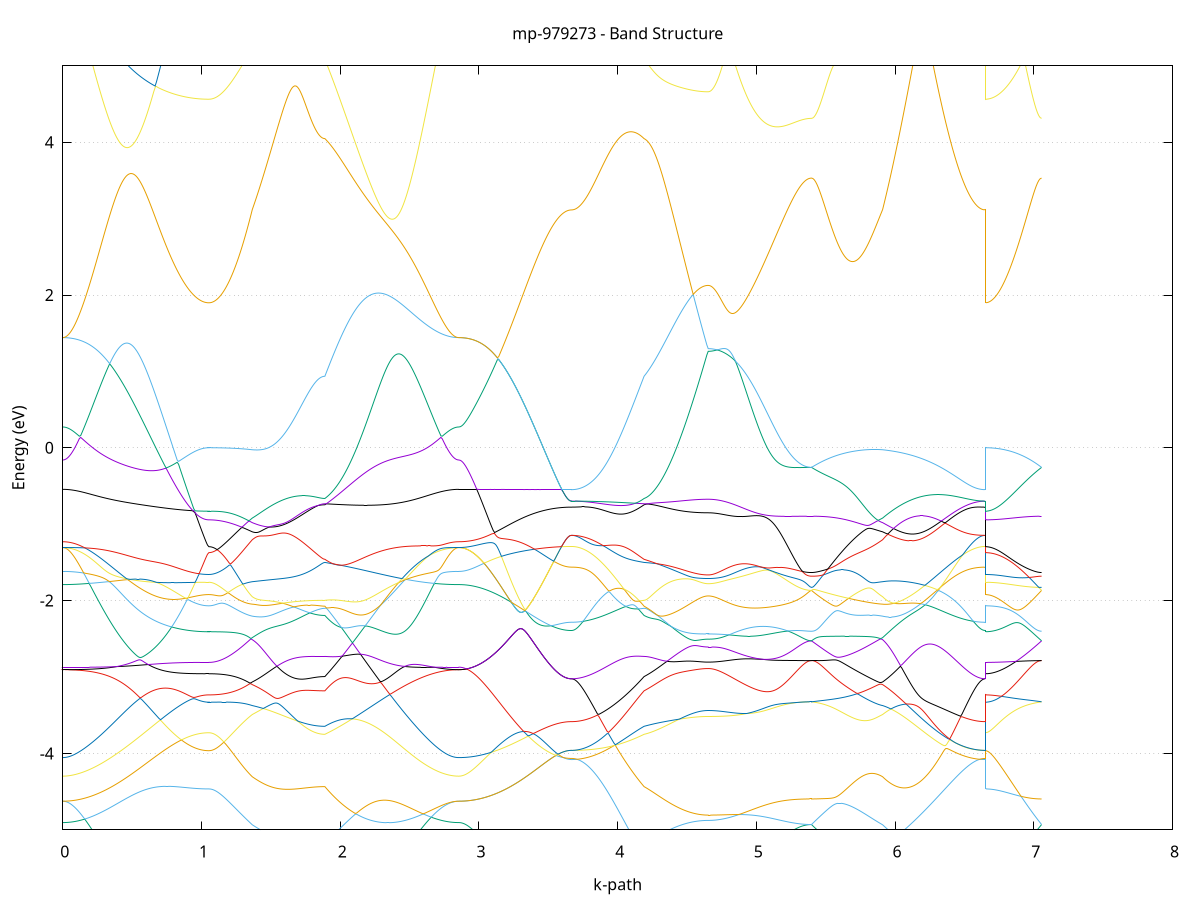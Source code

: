 set title 'mp-979273 - Band Structure'
set xlabel 'k-path'
set ylabel 'Energy (eV)'
set grid y
set yrange [-5:5]
set terminal png size 800,600
set output 'mp-979273_bands_gnuplot.png'
plot '-' using 1:2 with lines notitle, '-' using 1:2 with lines notitle, '-' using 1:2 with lines notitle, '-' using 1:2 with lines notitle, '-' using 1:2 with lines notitle, '-' using 1:2 with lines notitle, '-' using 1:2 with lines notitle, '-' using 1:2 with lines notitle, '-' using 1:2 with lines notitle, '-' using 1:2 with lines notitle, '-' using 1:2 with lines notitle, '-' using 1:2 with lines notitle, '-' using 1:2 with lines notitle, '-' using 1:2 with lines notitle, '-' using 1:2 with lines notitle, '-' using 1:2 with lines notitle, '-' using 1:2 with lines notitle, '-' using 1:2 with lines notitle, '-' using 1:2 with lines notitle, '-' using 1:2 with lines notitle, '-' using 1:2 with lines notitle, '-' using 1:2 with lines notitle, '-' using 1:2 with lines notitle, '-' using 1:2 with lines notitle, '-' using 1:2 with lines notitle, '-' using 1:2 with lines notitle, '-' using 1:2 with lines notitle, '-' using 1:2 with lines notitle, '-' using 1:2 with lines notitle, '-' using 1:2 with lines notitle, '-' using 1:2 with lines notitle, '-' using 1:2 with lines notitle, '-' using 1:2 with lines notitle, '-' using 1:2 with lines notitle, '-' using 1:2 with lines notitle, '-' using 1:2 with lines notitle, '-' using 1:2 with lines notitle, '-' using 1:2 with lines notitle, '-' using 1:2 with lines notitle, '-' using 1:2 with lines notitle, '-' using 1:2 with lines notitle, '-' using 1:2 with lines notitle, '-' using 1:2 with lines notitle, '-' using 1:2 with lines notitle, '-' using 1:2 with lines notitle, '-' using 1:2 with lines notitle, '-' using 1:2 with lines notitle, '-' using 1:2 with lines notitle, '-' using 1:2 with lines notitle, '-' using 1:2 with lines notitle, '-' using 1:2 with lines notitle, '-' using 1:2 with lines notitle, '-' using 1:2 with lines notitle, '-' using 1:2 with lines notitle, '-' using 1:2 with lines notitle, '-' using 1:2 with lines notitle, '-' using 1:2 with lines notitle, '-' using 1:2 with lines notitle, '-' using 1:2 with lines notitle, '-' using 1:2 with lines notitle, '-' using 1:2 with lines notitle, '-' using 1:2 with lines notitle, '-' using 1:2 with lines notitle, '-' using 1:2 with lines notitle
0.000000 -12.240115
0.009935 -12.239815
0.019869 -12.239215
0.029804 -12.238215
0.039739 -12.236715
0.049674 -12.234815
0.059608 -12.232515
0.069543 -12.229815
0.079478 -12.226715
0.089412 -12.223115
0.099347 -12.219215
0.109282 -12.214815
0.119216 -12.210115
0.129151 -12.205015
0.139086 -12.199515
0.149021 -12.193615
0.158955 -12.187315
0.168890 -12.180715
0.178825 -12.173715
0.188759 -12.166415
0.198694 -12.158715
0.208629 -12.150715
0.218563 -12.142315
0.228498 -12.133715
0.238433 -12.124715
0.248368 -12.115415
0.258302 -12.105915
0.268237 -12.096115
0.278172 -12.086015
0.288106 -12.075615
0.298041 -12.065015
0.307976 -12.054215
0.317910 -12.043215
0.327845 -12.031915
0.337780 -12.020515
0.347715 -12.008815
0.357649 -11.997115
0.367584 -11.985115
0.377519 -11.973115
0.387453 -11.960915
0.397388 -11.948615
0.407323 -11.936215
0.417257 -11.923715
0.427192 -11.911215
0.437127 -11.898615
0.447062 -11.886015
0.456996 -11.873415
0.466931 -11.860715
0.476866 -11.848115
0.486800 -11.835515
0.496735 -11.823015
0.506670 -11.810515
0.516604 -11.798015
0.526539 -11.785715
0.536474 -11.773515
0.546409 -11.761415
0.556343 -11.749415
0.566278 -11.737515
0.576213 -11.725815
0.586147 -11.714315
0.596082 -11.702915
0.606017 -11.691815
0.615952 -11.680815
0.625886 -11.670015
0.635821 -11.659515
0.645756 -11.649215
0.655690 -11.639115
0.665625 -11.629315
0.675560 -11.619715
0.685494 -11.610315
0.695429 -11.601215
0.705364 -11.592415
0.715299 -11.583915
0.725233 -11.575615
0.735168 -11.567615
0.745103 -11.559915
0.755037 -11.552415
0.764972 -11.545215
0.774907 -11.538315
0.784841 -11.531715
0.794776 -11.525415
0.804711 -11.519315
0.814646 -11.513515
0.824580 -11.508015
0.834515 -11.502715
0.844450 -11.497815
0.854384 -11.493015
0.864319 -11.488615
0.874254 -11.484415
0.884188 -11.480415
0.894123 -11.476715
0.904058 -11.473315
0.913993 -11.470115
0.923927 -11.467115
0.933862 -11.464415
0.943797 -11.461915
0.953731 -11.459615
0.963666 -11.457615
0.973601 -11.455715
0.983535 -11.454115
0.993470 -11.452815
1.003405 -11.451615
1.013340 -11.450715
1.023274 -11.449915
1.033209 -11.449415
1.043144 -11.449115
1.053078 -11.449015
1.053078 -11.449015
1.062860 -11.449015
1.072641 -11.449015
1.082422 -11.449015
1.092203 -11.449015
1.101985 -11.449015
1.111766 -11.449015
1.121547 -11.449115
1.131328 -11.449115
1.141109 -11.449215
1.150891 -11.449315
1.160672 -11.449415
1.170453 -11.449515
1.180234 -11.449715
1.190015 -11.449815
1.199797 -11.450015
1.209578 -11.450315
1.219359 -11.450615
1.229140 -11.450915
1.238922 -11.451315
1.248703 -11.451815
1.258484 -11.452315
1.268265 -11.452915
1.278047 -11.453515
1.287828 -11.454215
1.297609 -11.455015
1.307390 -11.455915
1.317171 -11.456915
1.326953 -11.458015
1.336734 -11.459215
1.346515 -11.460515
1.356296 -11.461915
1.366077 -11.463415
1.366077 -11.463415
1.375951 -11.464615
1.385825 -11.465815
1.395699 -11.467215
1.405573 -11.468715
1.415447 -11.470315
1.425321 -11.471915
1.435195 -11.473615
1.445068 -11.475415
1.454942 -11.477315
1.464816 -11.479215
1.474690 -11.481215
1.484564 -11.483215
1.494438 -11.485215
1.504312 -11.487315
1.514186 -11.489515
1.524059 -11.491615
1.533933 -11.493815
1.543807 -11.496015
1.553681 -11.498215
1.563555 -11.500415
1.573429 -11.502615
1.583303 -11.504815
1.593176 -11.507015
1.603050 -11.509115
1.612924 -11.511215
1.622798 -11.513415
1.632672 -11.515415
1.642546 -11.517515
1.652420 -11.519515
1.662294 -11.521415
1.672167 -11.523315
1.682041 -11.525215
1.691915 -11.526915
1.701789 -11.528715
1.711663 -11.530315
1.721537 -11.531915
1.731411 -11.533415
1.741285 -11.534915
1.751158 -11.536215
1.761032 -11.537515
1.770906 -11.538715
1.780780 -11.539815
1.790654 -11.540815
1.800528 -11.541815
1.810402 -11.542615
1.820275 -11.543315
1.830149 -11.544015
1.840023 -11.544515
1.849897 -11.545015
1.859771 -11.545315
1.869645 -11.545615
1.879519 -11.545715
1.889393 -11.545815
1.889393 -11.545815
1.899351 -11.543015
1.909309 -11.540515
1.919268 -11.538315
1.929226 -11.536415
1.939184 -11.534915
1.949143 -11.533715
1.959101 -11.532815
1.969060 -11.532415
1.979018 -11.532315
1.988976 -11.532615
1.998935 -11.533215
2.008893 -11.534315
2.018851 -11.535815
2.028810 -11.537715
2.038768 -11.540115
2.048727 -11.542915
2.058685 -11.546115
2.068643 -11.549715
2.078602 -11.553815
2.088560 -11.558315
2.098518 -11.563215
2.108477 -11.568615
2.118435 -11.574415
2.128394 -11.580615
2.138352 -11.587215
2.148310 -11.594315
2.158269 -11.601715
2.168227 -11.609615
2.178186 -11.617815
2.188144 -11.626415
2.198102 -11.635415
2.208061 -11.644715
2.218019 -11.654415
2.227977 -11.664315
2.237936 -11.674615
2.247894 -11.685215
2.257853 -11.696115
2.267811 -11.707215
2.277769 -11.718615
2.287728 -11.730215
2.297686 -11.742015
2.307644 -11.754015
2.317603 -11.766115
2.327561 -11.778415
2.337520 -11.790915
2.347478 -11.803515
2.357436 -11.816115
2.367395 -11.828915
2.377353 -11.841715
2.387311 -11.854615
2.397270 -11.867515
2.407228 -11.880415
2.417187 -11.893215
2.427145 -11.906115
2.437103 -11.918915
2.447062 -11.931615
2.457020 -11.944315
2.466978 -11.956915
2.476937 -11.969315
2.486895 -11.981615
2.496854 -11.993815
2.506812 -12.005815
2.516770 -12.017715
2.526729 -12.029415
2.536687 -12.040815
2.546646 -12.052115
2.556604 -12.063115
2.566562 -12.073815
2.576521 -12.084415
2.586479 -12.094615
2.596437 -12.104615
2.606396 -12.114315
2.616354 -12.123715
2.626313 -12.132815
2.636271 -12.141515
2.646229 -12.150015
2.656188 -12.158115
2.666146 -12.165815
2.676104 -12.173215
2.686063 -12.180315
2.696021 -12.187015
2.705980 -12.193315
2.715938 -12.199215
2.725896 -12.204815
2.735855 -12.209915
2.745813 -12.214715
2.755771 -12.219115
2.765730 -12.223015
2.775688 -12.226615
2.785647 -12.229715
2.795605 -12.232515
2.805563 -12.234815
2.815522 -12.236715
2.825480 -12.238215
2.835438 -12.239215
2.845397 -12.239815
2.855355 -12.240115
2.855355 -12.240115
2.865257 -12.239915
2.875158 -12.239415
2.885060 -12.238515
2.894961 -12.237415
2.904863 -12.235915
2.914765 -12.234015
2.924666 -12.231815
2.934568 -12.229315
2.944469 -12.226515
2.954371 -12.223415
2.964272 -12.219915
2.974174 -12.216115
2.984075 -12.212015
2.993977 -12.207615
3.003878 -12.203015
3.013780 -12.198015
3.023682 -12.192715
3.033583 -12.187215
3.043485 -12.181315
3.053386 -12.175215
3.063288 -12.168915
3.073189 -12.162315
3.083091 -12.155415
3.092992 -12.148315
3.102894 -12.141015
3.112795 -12.133515
3.122697 -12.125815
3.132599 -12.117815
3.142500 -12.109715
3.152402 -12.101415
3.162303 -12.092915
3.172205 -12.084315
3.182106 -12.075615
3.192008 -12.066715
3.201909 -12.057715
3.211811 -12.048515
3.221712 -12.039315
3.231614 -12.030015
3.241516 -12.020715
3.251417 -12.011315
3.261319 -12.001815
3.271220 -11.992315
3.281122 -11.982815
3.291023 -11.973315
3.300925 -11.963815
3.310826 -11.954415
3.320728 -11.945015
3.330629 -11.935615
3.340531 -11.926315
3.350433 -11.917115
3.360334 -11.908015
3.370236 -11.899115
3.380137 -11.890215
3.390039 -11.881515
3.399940 -11.872915
3.409842 -11.864615
3.419743 -11.856415
3.429645 -11.848415
3.439547 -11.840615
3.449448 -11.833015
3.459350 -11.825715
3.469251 -11.818615
3.479153 -11.811815
3.489054 -11.805315
3.498956 -11.799015
3.508857 -11.793115
3.518759 -11.787415
3.528660 -11.782115
3.538562 -11.777115
3.548464 -11.772415
3.558365 -11.768115
3.568267 -11.764115
3.578168 -11.760415
3.588070 -11.757215
3.597971 -11.754315
3.607873 -11.751815
3.617774 -11.749615
3.627676 -11.747915
3.637577 -11.746515
3.647479 -11.745515
3.657381 -11.744915
3.667282 -11.744715
3.667282 -11.744715
3.677156 -11.744615
3.687030 -11.744315
3.696904 -11.743715
3.706778 -11.742915
3.716651 -11.741915
3.726525 -11.740615
3.736399 -11.739115
3.746273 -11.737415
3.756147 -11.735515
3.766021 -11.733315
3.775895 -11.731015
3.785769 -11.728415
3.795642 -11.725715
3.805516 -11.722715
3.815390 -11.719515
3.825264 -11.716215
3.835138 -11.712715
3.845012 -11.709015
3.854886 -11.705115
3.864759 -11.701115
3.874633 -11.696915
3.884507 -11.692515
3.894381 -11.688115
3.904255 -11.683415
3.914129 -11.678715
3.924003 -11.673915
3.933877 -11.669015
3.943750 -11.663915
3.953624 -11.658815
3.963498 -11.653615
3.973372 -11.648415
3.983246 -11.643115
3.993120 -11.637815
4.002994 -11.632515
4.012867 -11.627215
4.022741 -11.621815
4.032615 -11.616515
4.042489 -11.611215
4.052363 -11.606015
4.062237 -11.600815
4.072111 -11.595715
4.081985 -11.590715
4.091858 -11.585815
4.101732 -11.581015
4.111606 -11.576315
4.121480 -11.571815
4.131354 -11.567515
4.141228 -11.563315
4.151102 -11.559415
4.160976 -11.555615
4.170849 -11.552115
4.180723 -11.548815
4.190597 -11.545815
4.190597 -11.545815
4.200435 -11.544515
4.210273 -11.543415
4.220110 -11.542415
4.229948 -11.541715
4.239786 -11.541115
4.249624 -11.540615
4.259461 -11.540315
4.269299 -11.540215
4.279137 -11.540115
4.288975 -11.540215
4.298813 -11.540415
4.308650 -11.540715
4.318488 -11.541115
4.328326 -11.541515
4.338164 -11.542115
4.348001 -11.542715
4.357839 -11.543415
4.367677 -11.544215
4.377515 -11.545015
4.387352 -11.545815
4.397190 -11.546715
4.407028 -11.547615
4.416866 -11.548615
4.426703 -11.549515
4.436541 -11.550515
4.446379 -11.551415
4.456217 -11.552415
4.466055 -11.553315
4.475892 -11.554315
4.485730 -11.555215
4.495568 -11.556115
4.505406 -11.556915
4.515243 -11.557715
4.525081 -11.558515
4.534919 -11.559315
4.544757 -11.560015
4.554594 -11.560615
4.564432 -11.561215
4.574270 -11.561815
4.584108 -11.562215
4.593945 -11.562715
4.603783 -11.563015
4.613621 -11.563315
4.623459 -11.563515
4.633297 -11.563715
4.643134 -11.563815
4.652972 -11.563915
4.652972 -11.563915
4.662901 -11.563815
4.672829 -11.563715
4.682758 -11.563415
4.692686 -11.563115
4.702615 -11.562615
4.712543 -11.562115
4.722472 -11.561515
4.732400 -11.560715
4.742329 -11.559915
4.752257 -11.559015
4.762186 -11.558015
4.772114 -11.556915
4.782043 -11.555815
4.791971 -11.554515
4.801900 -11.553115
4.811828 -11.551715
4.821757 -11.550215
4.831685 -11.548615
4.841614 -11.547015
4.851542 -11.545315
4.861471 -11.543515
4.871399 -11.541615
4.881328 -11.539715
4.891256 -11.537715
4.901185 -11.535615
4.911114 -11.533615
4.921042 -11.531415
4.930971 -11.529215
4.940899 -11.527015
4.950828 -11.524715
4.960756 -11.522415
4.970685 -11.520115
4.980613 -11.517715
4.990542 -11.515315
5.000470 -11.512915
5.010399 -11.510515
5.020327 -11.508115
5.030256 -11.505615
5.040184 -11.503215
5.050113 -11.500815
5.060041 -11.498315
5.069970 -11.495915
5.079898 -11.493515
5.089827 -11.491115
5.099755 -11.488815
5.109684 -11.486415
5.119612 -11.484115
5.129541 -11.481915
5.139469 -11.479615
5.149398 -11.477515
5.159326 -11.475315
5.169255 -11.473315
5.179184 -11.471215
5.189112 -11.469315
5.199041 -11.467415
5.208969 -11.465615
5.218898 -11.463815
5.228826 -11.462115
5.238755 -11.460515
5.248683 -11.459015
5.258612 -11.457515
5.268540 -11.456215
5.278469 -11.454915
5.288397 -11.453715
5.298326 -11.452715
5.308254 -11.451715
5.318183 -11.450815
5.328111 -11.450015
5.338040 -11.449315
5.347968 -11.448815
5.357897 -11.448315
5.367825 -11.447915
5.377754 -11.447615
5.387682 -11.447515
5.397611 -11.447415
5.397611 -11.447415
5.407469 -11.447415
5.417327 -11.447515
5.427185 -11.447615
5.437043 -11.447715
5.446901 -11.447915
5.456759 -11.448115
5.466617 -11.448315
5.476475 -11.448515
5.486333 -11.448715
5.496191 -11.449015
5.506049 -11.449215
5.515907 -11.449515
5.525765 -11.449815
5.535623 -11.450115
5.545481 -11.450415
5.555339 -11.450715
5.565197 -11.450915
5.575055 -11.451215
5.584913 -11.451515
5.594771 -11.451815
5.604629 -11.452015
5.614487 -11.452315
5.624345 -11.452615
5.634203 -11.452815
5.644061 -11.453015
5.653919 -11.453315
5.663777 -11.453515
5.673635 -11.453715
5.683493 -11.453915
5.693351 -11.454115
5.703209 -11.454315
5.713067 -11.454615
5.722925 -11.454815
5.732783 -11.455015
5.742641 -11.455215
5.752499 -11.455415
5.762357 -11.455715
5.772215 -11.455915
5.782073 -11.456215
5.791931 -11.456515
5.801789 -11.456815
5.811647 -11.457215
5.821505 -11.457515
5.831363 -11.458015
5.841221 -11.458415
5.851079 -11.459015
5.860937 -11.459515
5.870795 -11.460215
5.880653 -11.460915
5.890511 -11.461615
5.900369 -11.462515
5.910227 -11.463415
5.910227 -11.463415
5.920094 -11.465015
5.929962 -11.466815
5.939830 -11.468715
5.949697 -11.470715
5.959565 -11.472915
5.969433 -11.475215
5.979301 -11.477715
5.989168 -11.480315
5.999036 -11.483015
6.008904 -11.485915
6.018771 -11.488915
6.028639 -11.492115
6.038507 -11.495415
6.048375 -11.498815
6.058242 -11.502415
6.068110 -11.506215
6.077978 -11.510015
6.087846 -11.514115
6.097713 -11.518215
6.107581 -11.522515
6.117449 -11.526915
6.127316 -11.531415
6.137184 -11.536115
6.147052 -11.540915
6.156920 -11.545715
6.166787 -11.550715
6.176655 -11.555815
6.186523 -11.560915
6.196390 -11.566115
6.206258 -11.571415
6.216126 -11.576815
6.225994 -11.582215
6.235861 -11.587715
6.245729 -11.593215
6.255597 -11.598715
6.265465 -11.604215
6.275332 -11.609815
6.285200 -11.615315
6.295068 -11.620915
6.304935 -11.626415
6.314803 -11.631915
6.324671 -11.637415
6.334539 -11.642815
6.344406 -11.648215
6.354274 -11.653515
6.364142 -11.658815
6.374010 -11.663915
6.383877 -11.669015
6.393745 -11.673915
6.403613 -11.678815
6.413480 -11.683515
6.423348 -11.688115
6.433216 -11.692615
6.443084 -11.696915
6.452951 -11.701115
6.462819 -11.705215
6.472687 -11.709015
6.482554 -11.712715
6.492422 -11.716215
6.502290 -11.719615
6.512158 -11.722715
6.522025 -11.725715
6.531893 -11.728515
6.541761 -11.731015
6.551629 -11.733415
6.561496 -11.735515
6.571364 -11.737415
6.581232 -11.739115
6.591099 -11.740615
6.600967 -11.741915
6.610835 -11.742915
6.620703 -11.743715
6.630570 -11.744315
6.640438 -11.744615
6.650306 -11.744715
6.650306 -11.449015
6.660207 -11.449015
6.670109 -11.449015
6.680010 -11.449015
6.689912 -11.448915
6.699813 -11.448915
6.709715 -11.448915
6.719617 -11.448915
6.729518 -11.448815
6.739420 -11.448815
6.749321 -11.448815
6.759223 -11.448715
6.769124 -11.448715
6.779026 -11.448615
6.788927 -11.448615
6.798829 -11.448515
6.808731 -11.448515
6.818632 -11.448415
6.828534 -11.448315
6.838435 -11.448315
6.848337 -11.448215
6.858238 -11.448215
6.868140 -11.448115
6.878041 -11.448115
6.887943 -11.448015
6.897844 -11.447915
6.907746 -11.447915
6.917648 -11.447815
6.927549 -11.447815
6.937451 -11.447715
6.947352 -11.447715
6.957254 -11.447615
6.967155 -11.447615
6.977057 -11.447615
6.986958 -11.447515
6.996860 -11.447515
7.006761 -11.447515
7.016663 -11.447515
7.026565 -11.447415
7.036466 -11.447415
7.046368 -11.447415
7.056269 -11.447415
e
0.000000 -4.905715
0.009935 -4.905515
0.019869 -4.905015
0.029804 -4.904115
0.039739 -4.902815
0.049674 -4.901115
0.059608 -4.899115
0.069543 -4.896715
0.079478 -4.894015
0.089412 -4.890915
0.099347 -4.887415
0.109282 -4.883615
0.119216 -4.879415
0.129151 -4.874915
0.139086 -4.870115
0.149021 -4.864915
0.158955 -4.862315
0.168890 -4.887315
0.178825 -4.912915
0.188759 -4.939015
0.198694 -4.965715
0.208629 -4.992715
0.218563 -5.020015
0.228498 -5.047615
0.238433 -5.075315
0.248368 -5.103215
0.258302 -5.131215
0.268237 -5.159215
0.278172 -5.187215
0.288106 -5.215015
0.298041 -5.242715
0.307976 -5.270315
0.317910 -5.297515
0.327845 -5.324515
0.337780 -5.351115
0.347715 -5.377315
0.357649 -5.403115
0.367584 -5.428415
0.377519 -5.453115
0.387453 -5.477315
0.397388 -5.500915
0.407323 -5.523915
0.417257 -5.546215
0.427192 -5.567715
0.437127 -5.588615
0.447062 -5.608615
0.456996 -5.627815
0.466931 -5.646215
0.476866 -5.663815
0.486800 -5.680415
0.496735 -5.696215
0.506670 -5.711015
0.516604 -5.724815
0.526539 -5.737715
0.536474 -5.749615
0.546409 -5.760515
0.556343 -5.770315
0.566278 -5.779215
0.576213 -5.787015
0.586147 -5.793715
0.596082 -5.799415
0.606017 -5.804115
0.615952 -5.807715
0.625886 -5.810215
0.635821 -5.811715
0.645756 -5.812215
0.655690 -5.811615
0.665625 -5.810015
0.675560 -5.807415
0.685494 -5.803815
0.695429 -5.799315
0.705364 -5.793815
0.715299 -5.787415
0.725233 -5.780115
0.735168 -5.771915
0.745103 -5.762915
0.755037 -5.753215
0.764972 -5.742715
0.774907 -5.731515
0.784841 -5.719615
0.794776 -5.707215
0.804711 -5.694215
0.814646 -5.680815
0.824580 -5.666915
0.834515 -5.652715
0.844450 -5.638215
0.854384 -5.623515
0.864319 -5.608715
0.874254 -5.593915
0.884188 -5.579115
0.894123 -5.564515
0.904058 -5.550115
0.913993 -5.536015
0.923927 -5.522315
0.933862 -5.509215
0.943797 -5.496615
0.953731 -5.484815
0.963666 -5.473715
0.973601 -5.463515
0.983535 -5.454315
0.993470 -5.446215
1.003405 -5.439215
1.013340 -5.433315
1.023274 -5.428715
1.033209 -5.425415
1.043144 -5.423415
1.053078 -5.422715
1.053078 -5.422715
1.062860 -5.422515
1.072641 -5.421915
1.082422 -5.420815
1.092203 -5.419415
1.101985 -5.417515
1.111766 -5.415215
1.121547 -5.412515
1.131328 -5.409415
1.141109 -5.405815
1.150891 -5.401915
1.160672 -5.397615
1.170453 -5.392815
1.180234 -5.387715
1.190015 -5.382215
1.199797 -5.376315
1.209578 -5.370015
1.219359 -5.363315
1.229140 -5.356315
1.238922 -5.348915
1.248703 -5.341115
1.258484 -5.333015
1.268265 -5.324515
1.278047 -5.315715
1.287828 -5.306615
1.297609 -5.297115
1.307390 -5.287315
1.317171 -5.277215
1.326953 -5.266815
1.336734 -5.256115
1.346515 -5.245015
1.356296 -5.233715
1.366077 -5.222115
1.366077 -5.222115
1.375951 -5.214015
1.385825 -5.206615
1.395699 -5.199915
1.405573 -5.193915
1.415447 -5.188615
1.425321 -5.184015
1.435195 -5.180115
1.445068 -5.176915
1.454942 -5.174515
1.464816 -5.172815
1.474690 -5.171815
1.484564 -5.171515
1.494438 -5.171815
1.504312 -5.172815
1.514186 -5.174515
1.524059 -5.176715
1.533933 -5.179515
1.543807 -5.182815
1.553681 -5.186615
1.563555 -5.190815
1.573429 -5.195515
1.583303 -5.200515
1.593176 -5.205815
1.603050 -5.211315
1.612924 -5.217115
1.622798 -5.223115
1.632672 -5.229215
1.642546 -5.235415
1.652420 -5.241715
1.662294 -5.247915
1.672167 -5.254215
1.682041 -5.260415
1.691915 -5.266515
1.701789 -5.272515
1.711663 -5.278315
1.721537 -5.284015
1.731411 -5.289515
1.741285 -5.294715
1.751158 -5.299715
1.761032 -5.304515
1.770906 -5.308915
1.780780 -5.313115
1.790654 -5.316915
1.800528 -5.320515
1.810402 -5.323615
1.820275 -5.326515
1.830149 -5.328915
1.840023 -5.331115
1.849897 -5.332815
1.859771 -5.334115
1.869645 -5.335115
1.879519 -5.335715
1.889393 -5.335915
1.889393 -5.335915
1.899351 -5.363115
1.909309 -5.389615
1.919268 -5.415415
1.929226 -5.440215
1.939184 -5.464215
1.949143 -5.487315
1.959101 -5.509515
1.969060 -5.530715
1.979018 -5.550915
1.988976 -5.570015
1.998935 -5.588215
2.008893 -5.605215
2.018851 -5.621215
2.028810 -5.636115
2.038768 -5.649915
2.048727 -5.662515
2.058685 -5.674015
2.068643 -5.684315
2.078602 -5.693515
2.088560 -5.701515
2.098518 -5.708315
2.108477 -5.713915
2.118435 -5.718415
2.128394 -5.721715
2.138352 -5.723815
2.148310 -5.724815
2.158269 -5.724615
2.168227 -5.723315
2.178186 -5.720815
2.188144 -5.717215
2.198102 -5.712515
2.208061 -5.706815
2.218019 -5.699915
2.227977 -5.692015
2.237936 -5.683115
2.247894 -5.673215
2.257853 -5.662315
2.267811 -5.650515
2.277769 -5.637815
2.287728 -5.624115
2.297686 -5.609615
2.307644 -5.594315
2.317603 -5.578215
2.327561 -5.561315
2.337520 -5.543715
2.347478 -5.525415
2.357436 -5.506415
2.367395 -5.486915
2.377353 -5.466715
2.387311 -5.446015
2.397270 -5.424815
2.407228 -5.403115
2.417187 -5.381015
2.427145 -5.358615
2.437103 -5.335815
2.447062 -5.312715
2.457020 -5.289315
2.466978 -5.265715
2.476937 -5.242015
2.486895 -5.218115
2.496854 -5.194215
2.506812 -5.170215
2.516770 -5.146215
2.526729 -5.122315
2.536687 -5.098515
2.546646 -5.074815
2.556604 -5.051215
2.566562 -5.027915
2.576521 -5.004915
2.586479 -4.982215
2.596437 -4.959815
2.606396 -4.937915
2.616354 -4.916315
2.626313 -4.895315
2.636271 -4.874715
2.646229 -4.854715
2.656188 -4.835315
2.666146 -4.841715
2.676104 -4.848015
2.686063 -4.854015
2.696021 -4.859715
2.705980 -4.865115
2.715938 -4.870215
2.725896 -4.875015
2.735855 -4.879515
2.745813 -4.883615
2.755771 -4.887415
2.765730 -4.890815
2.775688 -4.893915
2.785647 -4.896715
2.795605 -4.899115
2.805563 -4.901115
2.815522 -4.902815
2.825480 -4.904115
2.835438 -4.905015
2.845397 -4.905515
2.855355 -4.905715
2.855355 -4.905715
2.865257 -4.906815
2.875158 -4.910015
2.885060 -4.915215
2.894961 -4.922315
2.904863 -4.931315
2.914765 -4.941915
2.924666 -4.953915
2.934568 -4.967315
2.944469 -4.981815
2.954371 -4.997415
2.964272 -5.013815
2.974174 -5.030915
2.984075 -5.048715
2.993977 -5.066915
3.003878 -5.085615
3.013780 -5.104615
3.023682 -5.123815
3.033583 -5.143215
3.043485 -5.162615
3.053386 -5.182215
3.063288 -5.201715
3.073189 -5.221115
3.083091 -5.240515
3.092992 -5.259715
3.102894 -5.278715
3.112795 -5.297415
3.122697 -5.316015
3.132599 -5.334215
3.142500 -5.352115
3.152402 -5.369615
3.162303 -5.386815
3.172205 -5.403615
3.182106 -5.420015
3.192008 -5.435915
3.201909 -5.451315
3.211811 -5.466315
3.221712 -5.480815
3.231614 -5.494715
3.241516 -5.508215
3.251417 -5.521015
3.261319 -5.533415
3.271220 -5.545215
3.281122 -5.556415
3.291023 -5.567015
3.300925 -5.577015
3.310826 -5.586415
3.320728 -5.595315
3.330629 -5.603515
3.340531 -5.611215
3.350433 -5.618315
3.360334 -5.624715
3.370236 -5.630615
3.380137 -5.635915
3.390039 -5.640615
3.399940 -5.644815
3.409842 -5.648415
3.419743 -5.651515
3.429645 -5.654115
3.439547 -5.656215
3.449448 -5.657915
3.459350 -5.659115
3.469251 -5.659815
3.479153 -5.660215
3.489054 -5.660215
3.498956 -5.659915
3.508857 -5.659315
3.518759 -5.658515
3.528660 -5.657515
3.538562 -5.656215
3.548464 -5.654915
3.558365 -5.653415
3.568267 -5.651915
3.578168 -5.650415
3.588070 -5.649015
3.597971 -5.647615
3.607873 -5.646315
3.617774 -5.645115
3.627676 -5.644215
3.637577 -5.643415
3.647479 -5.642815
3.657381 -5.642415
3.667282 -5.642315
3.667282 -5.642315
3.677156 -5.642115
3.687030 -5.641615
3.696904 -5.640715
3.706778 -5.639415
3.716651 -5.637815
3.726525 -5.635815
3.736399 -5.633415
3.746273 -5.630715
3.756147 -5.627615
3.766021 -5.624115
3.775895 -5.620315
3.785769 -5.616215
3.795642 -5.611615
3.805516 -5.606815
3.815390 -5.601615
3.825264 -5.596015
3.835138 -5.590115
3.845012 -5.583815
3.854886 -5.577215
3.864759 -5.570215
3.874633 -5.562915
3.884507 -5.555315
3.894381 -5.547315
3.904255 -5.539015
3.914129 -5.530415
3.924003 -5.521415
3.933877 -5.512215
3.943750 -5.502615
3.953624 -5.492615
3.963498 -5.482415
3.973372 -5.471815
3.983246 -5.461015
3.993120 -5.449815
4.002994 -5.438415
4.012867 -5.426615
4.022741 -5.414515
4.032615 -5.402215
4.042489 -5.389615
4.052363 -5.376715
4.062237 -5.363515
4.072111 -5.350015
4.081985 -5.336315
4.091858 -5.322315
4.101732 -5.308115
4.111606 -5.293615
4.121480 -5.278915
4.131354 -5.263915
4.141228 -5.248715
4.151102 -5.233315
4.160976 -5.250715
4.170849 -5.279715
4.180723 -5.308115
4.190597 -5.335915
4.190597 -5.335915
4.200435 -5.349215
4.210273 -5.362715
4.220110 -5.376515
4.229948 -5.390415
4.239786 -5.404415
4.249624 -5.418415
4.259461 -5.432415
4.269299 -5.446315
4.279137 -5.460215
4.288975 -5.474015
4.298813 -5.487615
4.308650 -5.501115
4.318488 -5.514515
4.328326 -5.527615
4.338164 -5.540615
4.348001 -5.553415
4.357839 -5.565915
4.367677 -5.578215
4.377515 -5.590215
4.387352 -5.602015
4.397190 -5.613415
4.407028 -5.624615
4.416866 -5.635415
4.426703 -5.645915
4.436541 -5.656115
4.446379 -5.665915
4.456217 -5.675315
4.466055 -5.684315
4.475892 -5.693015
4.485730 -5.701215
4.495568 -5.709115
4.505406 -5.716515
4.515243 -5.723515
4.525081 -5.730015
4.534919 -5.736115
4.544757 -5.741715
4.554594 -5.746815
4.564432 -5.751515
4.574270 -5.755715
4.584108 -5.759515
4.593945 -5.762715
4.603783 -5.765415
4.613621 -5.767715
4.623459 -5.769515
4.633297 -5.770715
4.643134 -5.771515
4.652972 -5.771715
4.652972 -5.771715
4.662901 -5.771415
4.672829 -5.770515
4.682758 -5.768915
4.692686 -5.766815
4.702615 -5.764015
4.712543 -5.760615
4.722472 -5.756615
4.732400 -5.752115
4.742329 -5.746915
4.752257 -5.741115
4.762186 -5.734715
4.772114 -5.727815
4.782043 -5.720215
4.791971 -5.712115
4.801900 -5.703515
4.811828 -5.694315
4.821757 -5.684515
4.831685 -5.674315
4.841614 -5.663515
4.851542 -5.652215
4.861471 -5.640415
4.871399 -5.628115
4.881328 -5.615415
4.891256 -5.602215
4.901185 -5.588515
4.911114 -5.574515
4.921042 -5.560015
4.930971 -5.545215
4.940899 -5.530015
4.950828 -5.514415
4.960756 -5.498615
4.970685 -5.482415
4.980613 -5.465915
4.990542 -5.449215
5.000470 -5.432315
5.010399 -5.415215
5.020327 -5.397915
5.030256 -5.380415
5.040184 -5.362815
5.050113 -5.345215
5.060041 -5.327415
5.069970 -5.309715
5.079898 -5.292015
5.089827 -5.274315
5.099755 -5.256715
5.109684 -5.239215
5.119612 -5.221815
5.129541 -5.204615
5.139469 -5.187615
5.149398 -5.170915
5.159326 -5.154515
5.169255 -5.138415
5.179184 -5.122715
5.189112 -5.107315
5.199041 -5.092415
5.208969 -5.078015
5.218898 -5.064115
5.228826 -5.050715
5.238755 -5.037815
5.248683 -5.025615
5.258612 -5.014015
5.268540 -5.003115
5.278469 -4.992815
5.288397 -4.983315
5.298326 -4.974515
5.308254 -4.966515
5.318183 -4.959215
5.328111 -4.952815
5.338040 -4.947215
5.347968 -4.942415
5.357897 -4.938515
5.367825 -4.935415
5.377754 -4.933215
5.387682 -4.931915
5.397611 -4.931415
5.397611 -4.931415
5.407469 -4.948915
5.417327 -4.965915
5.427185 -4.982515
5.437043 -4.998615
5.446901 -5.014415
5.456759 -5.029715
5.466617 -5.044615
5.476475 -5.059115
5.486333 -5.073115
5.496191 -5.086715
5.506049 -5.099815
5.515907 -5.112515
5.525765 -5.124715
5.535623 -5.136415
5.545481 -5.147715
5.555339 -5.158515
5.565197 -5.168915
5.575055 -5.178815
5.584913 -5.188215
5.594771 -5.197115
5.604629 -5.205515
5.614487 -5.213515
5.624345 -5.221015
5.634203 -5.228015
5.644061 -5.234515
5.653919 -5.240615
5.663777 -5.246115
5.673635 -5.251115
5.683493 -5.255715
5.693351 -5.259715
5.703209 -5.263315
5.713067 -5.266415
5.722925 -5.268915
5.732783 -5.271015
5.742641 -5.272615
5.752499 -5.273615
5.762357 -5.274215
5.772215 -5.274215
5.782073 -5.273815
5.791931 -5.272815
5.801789 -5.271415
5.811647 -5.269415
5.821505 -5.266915
5.831363 -5.264015
5.841221 -5.260515
5.851079 -5.256515
5.860937 -5.252015
5.870795 -5.247015
5.880653 -5.241615
5.890511 -5.235615
5.900369 -5.229115
5.910227 -5.222115
5.910227 -5.222115
5.920094 -5.210115
5.929962 -5.197815
5.939830 -5.185315
5.949697 -5.172415
5.959565 -5.159415
5.969433 -5.146015
5.979301 -5.132415
5.989168 -5.118615
5.999036 -5.104515
6.008904 -5.091915
6.018771 -5.106515
6.028639 -5.120915
6.038507 -5.135115
6.048375 -5.149215
6.058242 -5.163015
6.068110 -5.176615
6.077978 -5.190015
6.087846 -5.203315
6.097713 -5.216315
6.107581 -5.229215
6.117449 -5.241915
6.127316 -5.254415
6.137184 -5.266715
6.147052 -5.278915
6.156920 -5.290815
6.166787 -5.302715
6.176655 -5.314315
6.186523 -5.325815
6.196390 -5.337115
6.206258 -5.348315
6.216126 -5.359315
6.225994 -5.370115
6.235861 -5.380815
6.245729 -5.391415
6.255597 -5.401815
6.265465 -5.412015
6.275332 -5.422115
6.285200 -5.432015
6.295068 -5.441815
6.304935 -5.451415
6.314803 -5.460915
6.324671 -5.470215
6.334539 -5.479315
6.344406 -5.488215
6.354274 -5.497015
6.364142 -5.505615
6.374010 -5.514015
6.383877 -5.522215
6.393745 -5.530215
6.403613 -5.538015
6.413480 -5.545615
6.423348 -5.552915
6.433216 -5.560015
6.443084 -5.566915
6.452951 -5.573515
6.462819 -5.579915
6.472687 -5.586015
6.482554 -5.591915
6.492422 -5.597415
6.502290 -5.602715
6.512158 -5.607615
6.522025 -5.612315
6.531893 -5.616615
6.541761 -5.620715
6.551629 -5.624415
6.561496 -5.627715
6.571364 -5.630815
6.581232 -5.633415
6.591099 -5.635815
6.600967 -5.637815
6.610835 -5.639415
6.620703 -5.640715
6.630570 -5.641615
6.640438 -5.642115
6.650306 -5.642315
6.650306 -5.422715
6.660207 -5.422415
6.670109 -5.421515
6.680010 -5.419915
6.689912 -5.417815
6.699813 -5.415015
6.709715 -5.411515
6.719617 -5.407515
6.729518 -5.402815
6.739420 -5.397615
6.749321 -5.391715
6.759223 -5.385215
6.769124 -5.378115
6.779026 -5.370415
6.788927 -5.362115
6.798829 -5.353215
6.808731 -5.343715
6.818632 -5.333615
6.828534 -5.323015
6.838435 -5.311715
6.848337 -5.299915
6.858238 -5.287515
6.868140 -5.274615
6.878041 -5.261115
6.887943 -5.247015
6.897844 -5.232415
6.907746 -5.217315
6.917648 -5.201615
6.927549 -5.185515
6.937451 -5.168815
6.947352 -5.151515
6.957254 -5.133815
6.967155 -5.115615
6.977057 -5.097015
6.986958 -5.077815
6.996860 -5.058215
7.006761 -5.038115
7.016663 -5.017615
7.026565 -4.996715
7.036466 -4.975315
7.046368 -4.953615
7.056269 -4.931415
e
0.000000 -4.625915
0.009935 -4.627115
0.019869 -4.630515
0.029804 -4.636215
0.039739 -4.644115
0.049674 -4.654015
0.059608 -4.665815
0.069543 -4.679515
0.079478 -4.694815
0.089412 -4.711615
0.099347 -4.729815
0.109282 -4.749315
0.119216 -4.770015
0.129151 -4.791715
0.139086 -4.814415
0.149021 -4.838015
0.158955 -4.859415
0.168890 -4.853615
0.178825 -4.847515
0.188759 -4.841015
0.198694 -4.834315
0.208629 -4.827215
0.218563 -4.819915
0.228498 -4.812315
0.238433 -4.804415
0.248368 -4.796315
0.258302 -4.787915
0.268237 -4.779315
0.278172 -4.770415
0.288106 -4.761415
0.298041 -4.752215
0.307976 -4.742715
0.317910 -4.733115
0.327845 -4.723415
0.337780 -4.713515
0.347715 -4.703515
0.357649 -4.693415
0.367584 -4.683215
0.377519 -4.672915
0.387453 -4.662615
0.397388 -4.652315
0.407323 -4.641915
0.417257 -4.631615
0.427192 -4.621315
0.437127 -4.611115
0.447062 -4.600915
0.456996 -4.590915
0.466931 -4.581015
0.476866 -4.571315
0.486800 -4.561715
0.496735 -4.552315
0.506670 -4.543215
0.516604 -4.534315
0.526539 -4.525715
0.536474 -4.517415
0.546409 -4.509415
0.556343 -4.501715
0.566278 -4.494415
0.576213 -4.487515
0.586147 -4.480915
0.596082 -4.474715
0.606017 -4.469015
0.615952 -4.463615
0.625886 -4.458715
0.635821 -4.454215
0.645756 -4.450115
0.655690 -4.446515
0.665625 -4.443315
0.675560 -4.440415
0.685494 -4.438015
0.695429 -4.436015
0.705364 -4.434315
0.715299 -4.433015
0.725233 -4.432115
0.735168 -4.431415
0.745103 -4.431115
0.755037 -4.431115
0.764972 -4.431415
0.774907 -4.431815
0.784841 -4.432615
0.794776 -4.433515
0.804711 -4.434515
0.814646 -4.435815
0.824580 -4.437215
0.834515 -4.438715
0.844450 -4.440215
0.854384 -4.441915
0.864319 -4.443615
0.874254 -4.445315
0.884188 -4.447015
0.894123 -4.448715
0.904058 -4.450515
0.913993 -4.452115
0.923927 -4.453715
0.933862 -4.455315
0.943797 -4.456815
0.953731 -4.458115
0.963666 -4.459415
0.973601 -4.460615
0.983535 -4.461715
0.993470 -4.462615
1.003405 -4.463415
1.013340 -4.464015
1.023274 -4.464615
1.033209 -4.464915
1.043144 -4.465215
1.053078 -4.465315
1.053078 -4.465315
1.062860 -4.466315
1.072641 -4.469515
1.082422 -4.474815
1.092203 -4.482015
1.101985 -4.490915
1.111766 -4.501315
1.121547 -4.513115
1.131328 -4.526115
1.141109 -4.540115
1.150891 -4.554915
1.160672 -4.570415
1.170453 -4.586515
1.180234 -4.603115
1.190015 -4.620015
1.199797 -4.637215
1.209578 -4.654715
1.219359 -4.672415
1.229140 -4.690115
1.238922 -4.708015
1.248703 -4.725815
1.258484 -4.743715
1.268265 -4.761615
1.278047 -4.779415
1.287828 -4.797115
1.297609 -4.814715
1.307390 -4.832315
1.317171 -4.849715
1.326953 -4.867015
1.336734 -4.884115
1.346515 -4.901115
1.356296 -4.917915
1.366077 -4.934615
1.366077 -4.934615
1.375951 -4.946215
1.385825 -4.957615
1.395699 -4.968615
1.405573 -4.979415
1.415447 -4.989815
1.425321 -4.999915
1.435195 -5.009715
1.445068 -5.019115
1.454942 -5.028215
1.464816 -5.037015
1.474690 -5.045515
1.484564 -5.053615
1.494438 -5.061415
1.504312 -5.068915
1.514186 -5.076015
1.524059 -5.082815
1.533933 -5.089315
1.543807 -5.095515
1.553681 -5.101415
1.563555 -5.107015
1.573429 -5.112215
1.583303 -5.117215
1.593176 -5.121915
1.603050 -5.126215
1.612924 -5.130415
1.622798 -5.134215
1.632672 -5.137815
1.642546 -5.141115
1.652420 -5.144215
1.662294 -5.147015
1.672167 -5.149615
1.682041 -5.152015
1.691915 -5.154215
1.701789 -5.156215
1.711663 -5.158015
1.721537 -5.159615
1.731411 -5.161115
1.741285 -5.162415
1.751158 -5.163515
1.761032 -5.164515
1.770906 -5.165415
1.780780 -5.166215
1.790654 -5.166915
1.800528 -5.167515
1.810402 -5.168015
1.820275 -5.168415
1.830149 -5.168815
1.840023 -5.169115
1.849897 -5.169315
1.859771 -5.169515
1.869645 -5.169615
1.879519 -5.169615
1.889393 -5.169715
1.889393 -5.169715
1.899351 -5.153215
1.909309 -5.136515
1.919268 -5.119715
1.929226 -5.102715
1.939184 -5.085615
1.949143 -5.068415
1.959101 -5.051215
1.969060 -5.033815
1.979018 -5.016415
1.988976 -4.999015
1.998935 -4.981515
2.008893 -4.964115
2.018851 -4.946715
2.028810 -4.929315
2.038768 -4.912115
2.048727 -4.894915
2.058685 -4.877915
2.068643 -4.861115
2.078602 -4.844515
2.088560 -4.828215
2.098518 -4.812115
2.108477 -4.796415
2.118435 -4.796615
2.128394 -4.806515
2.138352 -4.815915
2.148310 -4.824915
2.158269 -4.833315
2.168227 -4.841315
2.178186 -4.848815
2.188144 -4.855915
2.198102 -4.862515
2.208061 -4.868615
2.218019 -4.874315
2.227977 -4.879515
2.237936 -4.884215
2.247894 -4.888515
2.257853 -4.892415
2.267811 -4.895815
2.277769 -4.898815
2.287728 -4.901315
2.297686 -4.903415
2.307644 -4.905115
2.317603 -4.906415
2.327561 -4.907215
2.337520 -4.907615
2.347478 -4.907615
2.357436 -4.907215
2.367395 -4.906415
2.377353 -4.905215
2.387311 -4.903715
2.397270 -4.901715
2.407228 -4.899415
2.417187 -4.896715
2.427145 -4.893615
2.437103 -4.890215
2.447062 -4.886415
2.457020 -4.882315
2.466978 -4.877915
2.476937 -4.873115
2.486895 -4.868015
2.496854 -4.862615
2.506812 -4.856915
2.516770 -4.850915
2.526729 -4.844715
2.536687 -4.838215
2.546646 -4.831415
2.556604 -4.824415
2.566562 -4.817115
2.576521 -4.809615
2.586479 -4.802015
2.596437 -4.794115
2.606396 -4.798815
2.616354 -4.806515
2.626313 -4.814015
2.636271 -4.821315
2.646229 -4.828315
2.656188 -4.835115
2.666146 -4.816615
2.676104 -4.798515
2.686063 -4.781115
2.696021 -4.764515
2.705980 -4.748615
2.715938 -4.733615
2.725896 -4.719415
2.735855 -4.706115
2.745813 -4.693715
2.755771 -4.682315
2.765730 -4.671815
2.775688 -4.662415
2.785647 -4.654015
2.795605 -4.646615
2.805563 -4.640315
2.815522 -4.635215
2.825480 -4.631115
2.835438 -4.628215
2.845397 -4.626515
2.855355 -4.625915
2.855355 -4.625915
2.865257 -4.625815
2.875158 -4.625415
2.885060 -4.624715
2.894961 -4.623715
2.904863 -4.622515
2.914765 -4.621015
2.924666 -4.619215
2.934568 -4.617215
2.944469 -4.614915
2.954371 -4.612315
2.964272 -4.609415
2.974174 -4.606315
2.984075 -4.602915
2.993977 -4.599215
3.003878 -4.595315
3.013780 -4.591015
3.023682 -4.586615
3.033583 -4.581815
3.043485 -4.576815
3.053386 -4.571515
3.063288 -4.565915
3.073189 -4.560015
3.083091 -4.553915
3.092992 -4.547515
3.102894 -4.540815
3.112795 -4.533915
3.122697 -4.526715
3.132599 -4.519315
3.142500 -4.511515
3.152402 -4.503515
3.162303 -4.495315
3.172205 -4.486715
3.182106 -4.477915
3.192008 -4.468915
3.201909 -4.459615
3.211811 -4.450115
3.221712 -4.440315
3.231614 -4.430215
3.241516 -4.419915
3.251417 -4.409415
3.261319 -4.398615
3.271220 -4.387615
3.281122 -4.376415
3.291023 -4.365015
3.300925 -4.353315
3.310826 -4.341515
3.320728 -4.329415
3.330629 -4.317215
3.340531 -4.304715
3.350433 -4.292115
3.360334 -4.279415
3.370236 -4.266515
3.380137 -4.253415
3.390039 -4.240315
3.399940 -4.227015
3.409842 -4.213715
3.419743 -4.200315
3.429645 -4.186915
3.439547 -4.173415
3.449448 -4.160015
3.459350 -4.146615
3.469251 -4.133315
3.479153 -4.120115
3.489054 -4.107015
3.498956 -4.094115
3.508857 -4.081515
3.518759 -4.069115
3.528660 -4.057115
3.538562 -4.045515
3.548464 -4.034315
3.558365 -4.028815
3.568267 -4.035215
3.578168 -4.041115
3.588070 -4.046315
3.597971 -4.050915
3.607873 -4.054915
3.617774 -4.061615
3.627676 -4.068415
3.637577 -4.073715
3.647479 -4.077515
3.657381 -4.079815
3.667282 -4.080615
3.667282 -4.080615
3.677156 -4.080415
3.687030 -4.079815
3.696904 -4.078815
3.706778 -4.078215
3.716651 -4.083815
3.726525 -4.091415
3.736399 -4.100515
3.746273 -4.110915
3.756147 -4.122615
3.766021 -4.135515
3.775895 -4.149815
3.785769 -4.165215
3.795642 -4.181915
3.805516 -4.199715
3.815390 -4.218715
3.825264 -4.238715
3.835138 -4.259815
3.845012 -4.281915
3.854886 -4.305015
3.864759 -4.329115
3.874633 -4.354015
3.884507 -4.379815
3.894381 -4.406415
3.904255 -4.433715
3.914129 -4.461815
3.924003 -4.490515
3.933877 -4.519915
3.943750 -4.549915
3.953624 -4.580415
3.963498 -4.611315
3.973372 -4.642715
3.983246 -4.674515
3.993120 -4.706515
4.002994 -4.738915
4.012867 -4.771515
4.022741 -4.804215
4.032615 -4.837115
4.042489 -4.870015
4.052363 -4.902915
4.062237 -4.935815
4.072111 -4.968515
4.081985 -5.001215
4.091858 -5.033615
4.101732 -5.065715
4.111606 -5.097615
4.121480 -5.129115
4.131354 -5.160215
4.141228 -5.190915
4.151102 -5.221115
4.160976 -5.217715
4.170849 -5.201915
4.180723 -5.185915
4.190597 -5.169715
4.190597 -5.169715
4.200435 -5.161615
4.210273 -5.153115
4.220110 -5.144315
4.229948 -5.135215
4.239786 -5.126015
4.249624 -5.116615
4.259461 -5.107115
4.269299 -5.097615
4.279137 -5.088015
4.288975 -5.078515
4.298813 -5.069015
4.308650 -5.059515
4.318488 -5.050215
4.328326 -5.040915
4.338164 -5.031815
4.348001 -5.022915
4.357839 -5.014115
4.367677 -5.005515
4.377515 -4.997115
4.387352 -4.988915
4.397190 -4.980915
4.407028 -4.973215
4.416866 -4.965815
4.426703 -4.958615
4.436541 -4.951715
4.446379 -4.945115
4.456217 -4.938815
4.466055 -4.932815
4.475892 -4.927115
4.485730 -4.921715
4.495568 -4.916615
4.505406 -4.911815
4.515243 -4.907315
4.525081 -4.903215
4.534919 -4.899415
4.544757 -4.895815
4.554594 -4.892715
4.564432 -4.889815
4.574270 -4.887215
4.584108 -4.884915
4.593945 -4.882915
4.603783 -4.881315
4.613621 -4.879915
4.623459 -4.878915
4.633297 -4.878115
4.643134 -4.877715
4.652972 -4.877515
4.652972 -4.877515
4.662901 -4.877315
4.672829 -4.876815
4.682758 -4.876015
4.692686 -4.874815
4.702615 -4.873315
4.712543 -4.871415
4.722472 -4.869215
4.732400 -4.866715
4.742329 -4.863915
4.752257 -4.860715
4.762186 -4.857315
4.772114 -4.853615
4.782043 -4.849515
4.791971 -4.845215
4.801900 -4.840715
4.811828 -4.835915
4.821757 -4.830815
4.831685 -4.825515
4.841614 -4.820015
4.851542 -4.814315
4.861471 -4.808415
4.871399 -4.802415
4.881328 -4.800515
4.891256 -4.800815
4.901185 -4.801115
4.911114 -4.801715
4.921042 -4.802315
4.930971 -4.803215
4.940899 -4.804215
4.950828 -4.805515
4.960756 -4.806915
4.970685 -4.808515
4.980613 -4.810215
4.990542 -4.812215
5.000470 -4.814415
5.010399 -4.816815
5.020327 -4.819415
5.030256 -4.822115
5.040184 -4.825015
5.050113 -4.828115
5.060041 -4.831415
5.069970 -4.834815
5.079898 -4.838315
5.089827 -4.841915
5.099755 -4.845715
5.109684 -4.849615
5.119612 -4.853515
5.129541 -4.857515
5.139469 -4.861615
5.149398 -4.865615
5.159326 -4.869715
5.169255 -4.873815
5.179184 -4.877915
5.189112 -4.881915
5.199041 -4.885815
5.208969 -4.889715
5.218898 -4.893515
5.228826 -4.897215
5.238755 -4.900815
5.248683 -4.904215
5.258612 -4.907515
5.268540 -4.910615
5.278469 -4.913515
5.288397 -4.916315
5.298326 -4.918815
5.308254 -4.921115
5.318183 -4.923315
5.328111 -4.925115
5.338040 -4.926815
5.347968 -4.928215
5.357897 -4.929415
5.367825 -4.930315
5.377754 -4.930915
5.387682 -4.931315
5.397611 -4.931415
5.397611 -4.931415
5.407469 -4.913915
5.417327 -4.896515
5.427185 -4.879215
5.437043 -4.862115
5.446901 -4.845115
5.456759 -4.828215
5.466617 -4.811515
5.476475 -4.795015
5.486333 -4.778515
5.496191 -4.762415
5.506049 -4.746415
5.515907 -4.730815
5.525765 -4.715715
5.535623 -4.701415
5.545481 -4.688015
5.555339 -4.676215
5.565197 -4.666415
5.575055 -4.659015
5.584913 -4.654415
5.594771 -4.652215
5.604629 -4.652215
5.614487 -4.653815
5.624345 -4.656815
5.634203 -4.660915
5.644061 -4.665915
5.653919 -4.671615
5.663777 -4.678115
5.673635 -4.685215
5.683493 -4.692915
5.693351 -4.701115
5.703209 -4.709815
5.713067 -4.718915
5.722925 -4.728415
5.732783 -4.738215
5.742641 -4.748415
5.752499 -4.758815
5.762357 -4.769515
5.772215 -4.780315
5.782073 -4.791415
5.791931 -4.802515
5.801789 -4.813715
5.811647 -4.825015
5.821505 -4.836315
5.831363 -4.847615
5.841221 -4.858915
5.851079 -4.870115
5.860937 -4.881215
5.870795 -4.892215
5.880653 -4.903115
5.890511 -4.913815
5.900369 -4.924315
5.910227 -4.934615
5.910227 -4.934615
5.920094 -4.951215
5.929962 -4.967615
5.939830 -4.983815
5.949697 -4.999915
5.959565 -5.015715
5.969433 -5.031315
5.979301 -5.046815
5.989168 -5.062015
5.999036 -5.077015
6.008904 -5.090215
6.018771 -5.075715
6.028639 -5.060915
6.038507 -5.045915
6.048375 -5.030715
6.058242 -5.015315
6.068110 -4.999615
6.077978 -4.983815
6.087846 -4.967815
6.097713 -4.951515
6.107581 -4.935115
6.117449 -4.918515
6.127316 -4.901715
6.137184 -4.884815
6.147052 -4.867615
6.156920 -4.850315
6.166787 -4.832815
6.176655 -4.815115
6.186523 -4.797315
6.196390 -4.779415
6.206258 -4.761315
6.216126 -4.743015
6.225994 -4.724615
6.235861 -4.706115
6.245729 -4.687515
6.255597 -4.668715
6.265465 -4.649815
6.275332 -4.630815
6.285200 -4.611815
6.295068 -4.592615
6.304935 -4.573415
6.314803 -4.554115
6.324671 -4.534815
6.334539 -4.515515
6.344406 -4.496115
6.354274 -4.476715
6.364142 -4.457315
6.374010 -4.438015
6.383877 -4.418715
6.393745 -4.399515
6.403613 -4.380415
6.413480 -4.361515
6.423348 -4.342715
6.433216 -4.324015
6.443084 -4.305615
6.452951 -4.287515
6.462819 -4.269715
6.472687 -4.252215
6.482554 -4.235115
6.492422 -4.218515
6.502290 -4.202415
6.512158 -4.186815
6.522025 -4.171915
6.531893 -4.157615
6.541761 -4.144215
6.551629 -4.131515
6.561496 -4.119815
6.571364 -4.109015
6.581232 -4.099315
6.591099 -4.090715
6.600967 -4.083315
6.610835 -4.077415
6.620703 -4.078815
6.630570 -4.079815
6.640438 -4.080415
6.650306 -4.080615
6.650306 -4.465315
6.660207 -4.465515
6.670109 -4.466215
6.680010 -4.467315
6.689912 -4.468915
6.699813 -4.470915
6.709715 -4.473315
6.719617 -4.476115
6.729518 -4.479315
6.739420 -4.482815
6.749321 -4.486615
6.759223 -4.490715
6.769124 -4.495015
6.779026 -4.499515
6.788927 -4.504215
6.798829 -4.509015
6.808731 -4.513915
6.818632 -4.518915
6.828534 -4.524015
6.838435 -4.529015
6.848337 -4.534015
6.858238 -4.539015
6.868140 -4.543915
6.878041 -4.548615
6.887943 -4.553315
6.897844 -4.557815
6.907746 -4.562115
6.917648 -4.587115
6.927549 -4.613315
6.937451 -4.639415
6.947352 -4.665215
6.957254 -4.690915
6.967155 -4.716315
6.977057 -4.741415
6.986958 -4.766315
6.996860 -4.790815
7.006761 -4.815115
7.016663 -4.839115
7.026565 -4.862715
7.036466 -4.886015
7.046368 -4.908915
7.056269 -4.931415
e
0.000000 -4.625915
0.009935 -4.625715
0.019869 -4.625315
0.029804 -4.624515
0.039739 -4.623415
0.049674 -4.622015
0.059608 -4.620215
0.069543 -4.618215
0.079478 -4.615815
0.089412 -4.613115
0.099347 -4.610215
0.109282 -4.606915
0.119216 -4.603315
0.129151 -4.599415
0.139086 -4.595215
0.149021 -4.590715
0.158955 -4.585915
0.168890 -4.580815
0.178825 -4.575415
0.188759 -4.569715
0.198694 -4.563715
0.208629 -4.557515
0.218563 -4.550915
0.228498 -4.544115
0.238433 -4.537015
0.248368 -4.529615
0.258302 -4.522015
0.268237 -4.514115
0.278172 -4.505915
0.288106 -4.497415
0.298041 -4.488715
0.307976 -4.479815
0.317910 -4.470615
0.327845 -4.461215
0.337780 -4.451515
0.347715 -4.441615
0.357649 -4.431515
0.367584 -4.421215
0.377519 -4.410615
0.387453 -4.399915
0.397388 -4.388915
0.407323 -4.377715
0.417257 -4.366415
0.427192 -4.354815
0.437127 -4.343115
0.447062 -4.331215
0.456996 -4.319215
0.466931 -4.307015
0.476866 -4.294715
0.486800 -4.282215
0.496735 -4.269615
0.506670 -4.256815
0.516604 -4.244015
0.526539 -4.231015
0.536474 -4.218015
0.546409 -4.204915
0.556343 -4.191715
0.566278 -4.178415
0.576213 -4.165115
0.586147 -4.151815
0.596082 -4.138415
0.606017 -4.125015
0.615952 -4.111615
0.625886 -4.098215
0.635821 -4.084915
0.645756 -4.071515
0.655690 -4.058215
0.665625 -4.045015
0.675560 -4.031915
0.685494 -4.018815
0.695429 -4.005815
0.705364 -3.993015
0.715299 -3.980315
0.725233 -3.967715
0.735168 -3.955315
0.745103 -3.943115
0.755037 -3.931115
0.764972 -3.919315
0.774907 -3.907715
0.784841 -3.896415
0.794776 -3.885315
0.804711 -3.874515
0.814646 -3.863915
0.824580 -3.853715
0.834515 -3.843815
0.844450 -3.834215
0.854384 -3.825015
0.864319 -3.836315
0.874254 -3.849115
0.884188 -3.861315
0.894123 -3.872815
0.904058 -3.883715
0.913993 -3.893915
0.923927 -3.903515
0.933862 -3.912515
0.943797 -3.920715
0.953731 -3.928315
0.963666 -3.935115
0.973601 -3.941315
0.983535 -3.946815
0.993470 -3.951515
1.003405 -3.955515
1.013340 -3.958815
1.023274 -3.961415
1.033209 -3.963215
1.043144 -3.964315
1.053078 -3.964715
1.053078 -3.964715
1.062860 -3.963515
1.072641 -3.960215
1.082422 -3.954615
1.092203 -3.947115
1.101985 -3.937715
1.111766 -3.926715
1.121547 -3.914215
1.131328 -3.900515
1.141109 -3.885715
1.150891 -3.870015
1.160672 -3.853615
1.170453 -3.870015
1.180234 -3.891015
1.190015 -3.912715
1.199797 -3.935015
1.209578 -3.957815
1.219359 -3.981015
1.229140 -4.004415
1.238922 -4.027915
1.248703 -4.051515
1.258484 -4.075015
1.268265 -4.098315
1.278047 -4.121415
1.287828 -4.144115
1.297609 -4.166515
1.307390 -4.188315
1.317171 -4.209615
1.326953 -4.230315
1.336734 -4.250315
1.346515 -4.269615
1.356296 -4.288215
1.366077 -4.305915
1.366077 -4.305915
1.375951 -4.318115
1.385825 -4.330115
1.395699 -4.341715
1.405573 -4.352915
1.415447 -4.363715
1.425321 -4.374115
1.435195 -4.384015
1.445068 -4.393515
1.454942 -4.402415
1.464816 -4.410815
1.474690 -4.418715
1.484564 -4.425915
1.494438 -4.432615
1.504312 -4.438815
1.514186 -4.444315
1.524059 -4.449315
1.533933 -4.453715
1.543807 -4.457515
1.553681 -4.460815
1.563555 -4.463515
1.573429 -4.465815
1.583303 -4.467615
1.593176 -4.468915
1.603050 -4.469815
1.612924 -4.470315
1.622798 -4.470415
1.632672 -4.470215
1.642546 -4.469715
1.652420 -4.468915
1.662294 -4.467915
1.672167 -4.466615
1.682041 -4.465115
1.691915 -4.463515
1.701789 -4.461815
1.711663 -4.459915
1.721537 -4.458015
1.731411 -4.456015
1.741285 -4.454015
1.751158 -4.452015
1.761032 -4.450115
1.770906 -4.448215
1.780780 -4.446315
1.790654 -4.444515
1.800528 -4.442915
1.810402 -4.441315
1.820275 -4.439915
1.830149 -4.438715
1.840023 -4.437615
1.849897 -4.436715
1.859771 -4.436015
1.869645 -4.435515
1.879519 -4.435215
1.889393 -4.435115
1.889393 -4.435115
1.899351 -4.456215
1.909309 -4.476715
1.919268 -4.496815
1.929226 -4.516415
1.939184 -4.535615
1.949143 -4.554215
1.959101 -4.572415
1.969060 -4.590015
1.979018 -4.607215
1.988976 -4.623915
1.998935 -4.640115
2.008893 -4.655815
2.018851 -4.671115
2.028810 -4.685815
2.038768 -4.700115
2.048727 -4.713815
2.058685 -4.727115
2.068643 -4.739915
2.078602 -4.752215
2.088560 -4.764015
2.098518 -4.775415
2.108477 -4.786215
2.118435 -4.781115
2.128394 -4.766215
2.138352 -4.751715
2.148310 -4.737715
2.158269 -4.724315
2.168227 -4.711415
2.178186 -4.699215
2.188144 -4.687715
2.198102 -4.676915
2.208061 -4.666815
2.218019 -4.657515
2.227977 -4.649115
2.237936 -4.641415
2.247894 -4.634715
2.257853 -4.628815
2.267811 -4.623815
2.277769 -4.619715
2.287728 -4.616615
2.297686 -4.614315
2.307644 -4.612915
2.317603 -4.612315
2.327561 -4.612615
2.337520 -4.613715
2.347478 -4.615515
2.357436 -4.618115
2.367395 -4.621415
2.377353 -4.625315
2.387311 -4.629915
2.397270 -4.635015
2.407228 -4.640615
2.417187 -4.646715
2.427145 -4.653215
2.437103 -4.660115
2.447062 -4.667415
2.457020 -4.674915
2.466978 -4.682715
2.476937 -4.690715
2.486895 -4.698915
2.496854 -4.707215
2.506812 -4.715615
2.516770 -4.724115
2.526729 -4.732615
2.536687 -4.741115
2.546646 -4.749615
2.556604 -4.758115
2.566562 -4.766515
2.576521 -4.774815
2.586479 -4.782915
2.596437 -4.791015
2.606396 -4.786115
2.616354 -4.778015
2.626313 -4.769715
2.636271 -4.761315
2.646229 -4.752915
2.656188 -4.744315
2.666146 -4.735815
2.676104 -4.727315
2.686063 -4.718815
2.696021 -4.710415
2.705980 -4.702115
2.715938 -4.693915
2.725896 -4.686015
2.735855 -4.678315
2.745813 -4.670915
2.755771 -4.663915
2.765730 -4.657315
2.775688 -4.651215
2.785647 -4.645615
2.795605 -4.640615
2.805563 -4.636215
2.815522 -4.632615
2.825480 -4.629715
2.835438 -4.627615
2.845397 -4.626315
2.855355 -4.625915
2.855355 -4.625915
2.865257 -4.625815
2.875158 -4.625415
2.885060 -4.624715
2.894961 -4.623715
2.904863 -4.622515
2.914765 -4.621015
2.924666 -4.619215
2.934568 -4.617215
2.944469 -4.614915
2.954371 -4.612315
2.964272 -4.609415
2.974174 -4.606315
2.984075 -4.602915
2.993977 -4.599215
3.003878 -4.595315
3.013780 -4.591015
3.023682 -4.586615
3.033583 -4.581815
3.043485 -4.576815
3.053386 -4.571515
3.063288 -4.565915
3.073189 -4.560015
3.083091 -4.553915
3.092992 -4.547515
3.102894 -4.540815
3.112795 -4.533915
3.122697 -4.526715
3.132599 -4.519315
3.142500 -4.511515
3.152402 -4.503515
3.162303 -4.495315
3.172205 -4.486715
3.182106 -4.477915
3.192008 -4.468915
3.201909 -4.459615
3.211811 -4.450115
3.221712 -4.440315
3.231614 -4.430215
3.241516 -4.419915
3.251417 -4.409415
3.261319 -4.398615
3.271220 -4.387615
3.281122 -4.376415
3.291023 -4.365015
3.300925 -4.353315
3.310826 -4.341515
3.320728 -4.329415
3.330629 -4.317215
3.340531 -4.304715
3.350433 -4.292115
3.360334 -4.279415
3.370236 -4.266515
3.380137 -4.253415
3.390039 -4.240315
3.399940 -4.227015
3.409842 -4.213715
3.419743 -4.200315
3.429645 -4.186915
3.439547 -4.173415
3.449448 -4.160015
3.459350 -4.146615
3.469251 -4.133315
3.479153 -4.120115
3.489054 -4.107015
3.498956 -4.094115
3.508857 -4.081515
3.518759 -4.069115
3.528660 -4.057115
3.538562 -4.045515
3.548464 -4.034315
3.558365 -4.023715
3.568267 -4.013615
3.578168 -4.021415
3.588070 -4.033315
3.597971 -4.044015
3.607873 -4.053515
3.617774 -4.058315
3.627676 -4.061115
3.637577 -4.063215
3.647479 -4.064815
3.657381 -4.065715
3.667282 -4.066015
3.667282 -4.066015
3.677156 -4.066715
3.687030 -4.068815
3.696904 -4.072315
3.706778 -4.076515
3.716651 -4.075415
3.726525 -4.073215
3.736399 -4.070515
3.746273 -4.067515
3.756147 -4.064015
3.766021 -4.060215
3.775895 -4.056015
3.785769 -4.051415
3.795642 -4.046415
3.805516 -4.041015
3.815390 -4.035215
3.825264 -4.029115
3.835138 -4.022615
3.845012 -4.015815
3.854886 -4.008615
3.864759 -4.001115
3.874633 -3.993215
3.884507 -3.985015
3.894381 -3.976515
3.904255 -3.967715
3.914129 -3.958615
3.924003 -3.949215
3.933877 -3.939515
3.943750 -3.929615
3.953624 -3.919415
3.963498 -3.909015
3.973372 -3.898315
3.983246 -3.895115
3.993120 -3.924815
4.002994 -3.954215
4.012867 -3.983215
4.022741 -4.011815
4.032615 -4.040115
4.042489 -4.068015
4.052363 -4.095515
4.062237 -4.122515
4.072111 -4.149215
4.081985 -4.175415
4.091858 -4.201315
4.101732 -4.226715
4.111606 -4.251615
4.121480 -4.276115
4.131354 -4.300215
4.141228 -4.323815
4.151102 -4.347015
4.160976 -4.369715
4.170849 -4.392015
4.180723 -4.413815
4.190597 -4.435115
4.190597 -4.435115
4.200435 -4.445415
4.210273 -4.456015
4.220110 -4.467015
4.229948 -4.478215
4.239786 -4.489715
4.249624 -4.501315
4.259461 -4.513015
4.269299 -4.524815
4.279137 -4.536715
4.288975 -4.548515
4.298813 -4.560415
4.308650 -4.572115
4.318488 -4.583815
4.328326 -4.595315
4.338164 -4.606715
4.348001 -4.618015
4.357839 -4.629015
4.367677 -4.639815
4.377515 -4.650415
4.387352 -4.660815
4.397190 -4.670815
4.407028 -4.680615
4.416866 -4.690115
4.426703 -4.699315
4.436541 -4.708215
4.446379 -4.716815
4.456217 -4.725015
4.466055 -4.732815
4.475892 -4.740315
4.485730 -4.747515
4.495568 -4.754215
4.505406 -4.760615
4.515243 -4.766615
4.525081 -4.772215
4.534919 -4.777415
4.544757 -4.782215
4.554594 -4.786715
4.564432 -4.790715
4.574270 -4.794215
4.584108 -4.797415
4.593945 -4.800215
4.603783 -4.802515
4.613621 -4.804415
4.623459 -4.805915
4.633297 -4.807015
4.643134 -4.807615
4.652972 -4.807815
4.652972 -4.807815
4.662901 -4.807815
4.672829 -4.807715
4.682758 -4.807515
4.692686 -4.807315
4.702615 -4.807015
4.712543 -4.806715
4.722472 -4.806315
4.732400 -4.805915
4.742329 -4.805415
4.752257 -4.804915
4.762186 -4.804415
4.772114 -4.803815
4.782043 -4.803315
4.791971 -4.802815
4.801900 -4.802315
4.811828 -4.801815
4.821757 -4.801415
4.831685 -4.801115
4.841614 -4.800815
4.851542 -4.800615
4.861471 -4.800415
4.871399 -4.800415
4.881328 -4.796215
4.891256 -4.789815
4.901185 -4.783415
4.911114 -4.776815
4.921042 -4.770215
4.930971 -4.763415
4.940899 -4.756715
4.950828 -4.749915
4.960756 -4.743115
4.970685 -4.736315
4.980613 -4.729615
4.990542 -4.722915
5.000470 -4.716315
5.010399 -4.709715
5.020327 -4.703315
5.030256 -4.697015
5.040184 -4.690815
5.050113 -4.684815
5.060041 -4.678915
5.069970 -4.673315
5.079898 -4.667815
5.089827 -4.662515
5.099755 -4.657415
5.109684 -4.652515
5.119612 -4.647815
5.129541 -4.643415
5.139469 -4.639215
5.149398 -4.635215
5.159326 -4.631515
5.169255 -4.628015
5.179184 -4.624715
5.189112 -4.621615
5.199041 -4.618815
5.208969 -4.616115
5.218898 -4.613715
5.228826 -4.611515
5.238755 -4.609515
5.248683 -4.607615
5.258612 -4.606015
5.268540 -4.604515
5.278469 -4.603115
5.288397 -4.601915
5.298326 -4.600915
5.308254 -4.600015
5.318183 -4.599215
5.328111 -4.598515
5.338040 -4.598015
5.347968 -4.597515
5.357897 -4.597115
5.367825 -4.596815
5.377754 -4.596615
5.387682 -4.596515
5.397611 -4.596515
5.397611 -4.596515
5.407469 -4.596415
5.417327 -4.596215
5.427185 -4.595815
5.437043 -4.595415
5.446901 -4.594815
5.456759 -4.594315
5.466617 -4.593615
5.476475 -4.593015
5.486333 -4.592415
5.496191 -4.591715
5.506049 -4.591015
5.515907 -4.590115
5.525765 -4.589115
5.535623 -4.587515
5.545481 -4.585315
5.555339 -4.581915
5.565197 -4.576815
5.575055 -4.569615
5.584913 -4.560215
5.594771 -4.548715
5.604629 -4.535515
5.614487 -4.521215
5.624345 -4.506015
5.634203 -4.490315
5.644061 -4.474315
5.653919 -4.458115
5.663777 -4.441915
5.673635 -4.425715
5.683493 -4.409715
5.693351 -4.394015
5.703209 -4.378615
5.713067 -4.363815
5.722925 -4.349515
5.732783 -4.335915
5.742641 -4.323115
5.752499 -4.311315
5.762357 -4.300515
5.772215 -4.290815
5.782073 -4.282415
5.791931 -4.275315
5.801789 -4.269615
5.811647 -4.265415
5.821505 -4.262815
5.831363 -4.261715
5.841221 -4.262215
5.851079 -4.264215
5.860937 -4.267815
5.870795 -4.272815
5.880653 -4.279215
5.890511 -4.286915
5.900369 -4.295815
5.910227 -4.305915
5.910227 -4.305915
5.920094 -4.322915
5.929962 -4.339015
5.939830 -4.354215
5.949697 -4.368415
5.959565 -4.381515
5.969433 -4.393615
5.979301 -4.404615
5.989168 -4.414615
5.999036 -4.423415
6.008904 -4.431015
6.018771 -4.437515
6.028639 -4.442815
6.038507 -4.446915
6.048375 -4.449815
6.058242 -4.451515
6.068110 -4.452015
6.077978 -4.451215
6.087846 -4.449215
6.097713 -4.445915
6.107581 -4.441415
6.117449 -4.435715
6.127316 -4.428715
6.137184 -4.420515
6.147052 -4.411115
6.156920 -4.400415
6.166787 -4.388515
6.176655 -4.375415
6.186523 -4.361115
6.196390 -4.345615
6.206258 -4.328915
6.216126 -4.311115
6.225994 -4.292115
6.235861 -4.272115
6.245729 -4.250915
6.255597 -4.228615
6.265465 -4.205315
6.275332 -4.181015
6.285200 -4.155715
6.295068 -4.129415
6.304935 -4.102215
6.314803 -4.074215
6.324671 -4.045415
6.334539 -4.016115
6.344406 -3.986615
6.354274 -3.958315
6.364142 -3.938015
6.374010 -3.936015
6.383877 -3.942715
6.393745 -3.951115
6.403613 -3.960015
6.413480 -3.968815
6.423348 -3.977515
6.433216 -3.985915
6.443084 -3.994015
6.452951 -4.001915
6.462819 -4.009315
6.472687 -4.016515
6.482554 -4.023315
6.492422 -4.029715
6.502290 -4.035815
6.512158 -4.041515
6.522025 -4.046815
6.531893 -4.051815
6.541761 -4.056415
6.551629 -4.060515
6.561496 -4.064315
6.571364 -4.067715
6.581232 -4.070715
6.591099 -4.073415
6.600967 -4.075615
6.610835 -4.077215
6.620703 -4.072315
6.630570 -4.068815
6.640438 -4.066715
6.650306 -4.066015
6.650306 -3.964715
6.660207 -3.967415
6.670109 -3.975315
6.680010 -3.987615
6.689912 -4.003415
6.699813 -4.021815
6.709715 -4.042115
6.719617 -4.064015
6.729518 -4.087115
6.739420 -4.111015
6.749321 -4.135615
6.759223 -4.160815
6.769124 -4.186515
6.779026 -4.212515
6.788927 -4.238815
6.798829 -4.265315
6.808731 -4.292015
6.818632 -4.318815
6.828534 -4.345715
6.838435 -4.372715
6.848337 -4.399715
6.858238 -4.426715
6.868140 -4.453615
6.878041 -4.480515
6.887943 -4.507415
6.897844 -4.534115
6.907746 -4.560615
6.917648 -4.566315
6.927549 -4.570215
6.937451 -4.573915
6.947352 -4.577415
6.957254 -4.580615
6.967155 -4.583515
6.977057 -4.586215
6.986958 -4.588615
6.996860 -4.590715
7.006761 -4.592415
7.016663 -4.593915
7.026565 -4.595015
7.036466 -4.595815
7.046368 -4.596315
7.056269 -4.596515
e
0.000000 -4.298015
0.009935 -4.297715
0.019869 -4.296915
0.029804 -4.295415
0.039739 -4.293515
0.049674 -4.291015
0.059608 -4.288015
0.069543 -4.284615
0.079478 -4.280815
0.089412 -4.276515
0.099347 -4.271915
0.109282 -4.266915
0.119216 -4.261515
0.129151 -4.255715
0.139086 -4.249715
0.149021 -4.243215
0.158955 -4.236515
0.168890 -4.229415
0.178825 -4.222015
0.188759 -4.214215
0.198694 -4.206215
0.208629 -4.197915
0.218563 -4.189315
0.228498 -4.180415
0.238433 -4.171215
0.248368 -4.161815
0.258302 -4.152115
0.268237 -4.142215
0.278172 -4.132015
0.288106 -4.121615
0.298041 -4.110915
0.307976 -4.100115
0.317910 -4.089015
0.327845 -4.077715
0.337780 -4.066215
0.347715 -4.054615
0.357649 -4.042715
0.367584 -4.030715
0.377519 -4.018515
0.387453 -4.006115
0.397388 -3.993615
0.407323 -3.980915
0.417257 -3.968115
0.427192 -3.955215
0.437127 -3.942115
0.447062 -3.928915
0.456996 -3.915515
0.466931 -3.902015
0.476866 -3.888415
0.486800 -3.874715
0.496735 -3.860915
0.506670 -3.847015
0.516604 -3.833015
0.526539 -3.818915
0.536474 -3.804815
0.546409 -3.790515
0.556343 -3.776215
0.566278 -3.761915
0.576213 -3.747515
0.586147 -3.733015
0.596082 -3.718515
0.606017 -3.704015
0.615952 -3.689415
0.625886 -3.674815
0.635821 -3.660315
0.645756 -3.645715
0.655690 -3.631115
0.665625 -3.616615
0.675560 -3.602115
0.685494 -3.587615
0.695429 -3.573215
0.705364 -3.565915
0.715299 -3.585515
0.725233 -3.604815
0.735168 -3.623915
0.745103 -3.642815
0.755037 -3.661215
0.764972 -3.679415
0.774907 -3.697215
0.784841 -3.714615
0.794776 -3.731515
0.804711 -3.748015
0.814646 -3.764015
0.824580 -3.779615
0.834515 -3.794615
0.844450 -3.809115
0.854384 -3.823015
0.864319 -3.816115
0.874254 -3.807615
0.884188 -3.799515
0.894123 -3.791815
0.904058 -3.784515
0.913993 -3.777615
0.923927 -3.771215
0.933862 -3.765115
0.943797 -3.759615
0.953731 -3.754515
0.963666 -3.749815
0.973601 -3.745615
0.983535 -3.741915
0.993470 -3.738715
1.003405 -3.736015
1.013340 -3.733815
1.023274 -3.732015
1.033209 -3.730815
1.043144 -3.730015
1.053078 -3.729815
1.053078 -3.729815
1.062860 -3.730915
1.072641 -3.734215
1.082422 -3.739715
1.092203 -3.747315
1.101985 -3.756915
1.111766 -3.768515
1.121547 -3.781815
1.131328 -3.796715
1.141109 -3.813215
1.150891 -3.831015
1.160672 -3.850015
1.170453 -3.836515
1.180234 -3.819015
1.190015 -3.801115
1.199797 -3.782915
1.209578 -3.764515
1.219359 -3.746015
1.229140 -3.727415
1.238922 -3.708815
1.248703 -3.690315
1.258484 -3.671915
1.268265 -3.653815
1.278047 -3.635815
1.287828 -3.618115
1.297609 -3.600715
1.307390 -3.583715
1.317171 -3.567115
1.326953 -3.550915
1.336734 -3.535215
1.346515 -3.520015
1.356296 -3.505315
1.366077 -3.491215
1.366077 -3.491215
1.375951 -3.481415
1.385825 -3.471515
1.395699 -3.461615
1.405573 -3.451715
1.415447 -3.441915
1.425321 -3.432015
1.435195 -3.422215
1.445068 -3.412515
1.454942 -3.417615
1.464816 -3.423315
1.474690 -3.429215
1.484564 -3.435315
1.494438 -3.441515
1.504312 -3.447815
1.514186 -3.454315
1.524059 -3.460915
1.533933 -3.467615
1.543807 -3.474315
1.553681 -3.481215
1.563555 -3.488115
1.573429 -3.495115
1.583303 -3.502115
1.593176 -3.509115
1.603050 -3.516115
1.612924 -3.523115
1.622798 -3.530115
1.632672 -3.537015
1.642546 -3.543815
1.652420 -3.550515
1.662294 -3.557215
1.672167 -3.563715
1.682041 -3.570115
1.691915 -3.576315
1.701789 -3.589515
1.711663 -3.604715
1.721537 -3.619415
1.731411 -3.633515
1.741285 -3.646915
1.751158 -3.659615
1.761032 -3.671615
1.770906 -3.682915
1.780780 -3.693415
1.790654 -3.703015
1.800528 -3.711915
1.810402 -3.719815
1.820275 -3.726915
1.830149 -3.733015
1.840023 -3.738315
1.849897 -3.742615
1.859771 -3.745915
1.869645 -3.748315
1.879519 -3.749815
1.889393 -3.750315
1.889393 -3.750315
1.899351 -3.741415
1.909309 -3.732315
1.919268 -3.723115
1.929226 -3.713815
1.939184 -3.704315
1.949143 -3.694615
1.959101 -3.684815
1.969060 -3.674815
1.979018 -3.664715
1.988976 -3.654515
1.998935 -3.644115
2.008893 -3.633615
2.018851 -3.623015
2.028810 -3.612215
2.038768 -3.601415
2.048727 -3.590515
2.058685 -3.579415
2.068643 -3.568315
2.078602 -3.557015
2.088560 -3.548115
2.098518 -3.549915
2.108477 -3.552315
2.118435 -3.555415
2.128394 -3.559115
2.138352 -3.563415
2.148310 -3.568315
2.158269 -3.573815
2.168227 -3.579815
2.178186 -3.586315
2.188144 -3.593515
2.198102 -3.601115
2.208061 -3.609315
2.218019 -3.617915
2.227977 -3.627115
2.237936 -3.636715
2.247894 -3.646915
2.257853 -3.657415
2.267811 -3.668415
2.277769 -3.679915
2.287728 -3.691715
2.297686 -3.703915
2.307644 -3.716515
2.317603 -3.729415
2.327561 -3.742615
2.337520 -3.756115
2.347478 -3.769915
2.357436 -3.783915
2.367395 -3.798215
2.377353 -3.812615
2.387311 -3.827215
2.397270 -3.842015
2.407228 -3.856815
2.417187 -3.871715
2.427145 -3.886715
2.437103 -3.901715
2.447062 -3.916715
2.457020 -3.931715
2.466978 -3.946615
2.476937 -3.961515
2.486895 -3.976215
2.496854 -3.990815
2.506812 -4.005315
2.516770 -4.019615
2.526729 -4.033715
2.536687 -4.047615
2.546646 -4.061315
2.556604 -4.074715
2.566562 -4.087815
2.576521 -4.100715
2.586479 -4.113315
2.596437 -4.125515
2.606396 -4.137515
2.616354 -4.149115
2.626313 -4.160315
2.636271 -4.171215
2.646229 -4.181715
2.656188 -4.191915
2.666146 -4.201615
2.676104 -4.210915
2.686063 -4.219815
2.696021 -4.228315
2.705980 -4.236415
2.715938 -4.244015
2.725896 -4.251115
2.735855 -4.257815
2.745813 -4.264015
2.755771 -4.269815
2.765730 -4.275015
2.775688 -4.279715
2.785647 -4.284015
2.795605 -4.287615
2.805563 -4.290815
2.815522 -4.293415
2.825480 -4.295415
2.835438 -4.296915
2.845397 -4.297715
2.855355 -4.298015
2.855355 -4.298015
2.865257 -4.297015
2.875158 -4.294115
2.885060 -4.289315
2.894961 -4.282815
2.904863 -4.274615
2.914765 -4.264915
2.924666 -4.253815
2.934568 -4.241615
2.944469 -4.228415
2.954371 -4.214315
2.964272 -4.199415
2.974174 -4.183915
2.984075 -4.167815
2.993977 -4.151415
3.003878 -4.134615
3.013780 -4.117515
3.023682 -4.100315
3.033583 -4.082915
3.043485 -4.065415
3.053386 -4.047915
3.063288 -4.030415
3.073189 -4.013015
3.083091 -3.995615
3.092992 -3.983415
3.102894 -3.977515
3.112795 -3.971415
3.122697 -3.965115
3.132599 -3.958615
3.142500 -3.951915
3.152402 -3.945015
3.162303 -3.938015
3.172205 -3.930715
3.182106 -3.923315
3.192008 -3.915815
3.201909 -3.908015
3.211811 -3.900115
3.221712 -3.892115
3.231614 -3.883915
3.241516 -3.875715
3.251417 -3.867215
3.261319 -3.858715
3.271220 -3.850115
3.281122 -3.841415
3.291023 -3.832615
3.300925 -3.823715
3.310826 -3.814815
3.320728 -3.805815
3.330629 -3.796815
3.340531 -3.787715
3.350433 -3.778715
3.360334 -3.782115
3.370236 -3.799315
3.380137 -3.816015
3.390039 -3.832315
3.399940 -3.848115
3.409842 -3.863415
3.419743 -3.878315
3.429645 -3.892615
3.439547 -3.906415
3.449448 -3.919615
3.459350 -3.932415
3.469251 -3.944615
3.479153 -3.956215
3.489054 -3.967315
3.498956 -3.977815
3.508857 -3.987815
3.518759 -3.997115
3.528660 -4.005915
3.538562 -4.014115
3.548464 -4.021815
3.558365 -4.023715
3.568267 -4.013615
3.578168 -4.004215
3.588070 -3.995615
3.597971 -3.987715
3.607873 -3.980815
3.617774 -3.974715
3.627676 -3.969715
3.637577 -3.965715
3.647479 -3.962815
3.657381 -3.961115
3.667282 -3.960515
3.667282 -3.960515
3.677156 -3.960515
3.687030 -3.960315
3.696904 -3.960015
3.706778 -3.959715
3.716651 -3.959215
3.726525 -3.958615
3.736399 -3.957915
3.746273 -3.957115
3.756147 -3.956215
3.766021 -3.955115
3.775895 -3.954015
3.785769 -3.952715
3.795642 -3.951215
3.805516 -3.949615
3.815390 -3.947915
3.825264 -3.946015
3.835138 -3.944015
3.845012 -3.941815
3.854886 -3.939515
3.864759 -3.937015
3.874633 -3.934315
3.884507 -3.931515
3.894381 -3.928515
3.904255 -3.925315
3.914129 -3.921915
3.924003 -3.918415
3.933877 -3.914615
3.943750 -3.910715
3.953624 -3.906615
3.963498 -3.902315
3.973372 -3.897815
3.983246 -3.893115
3.993120 -3.888215
4.002994 -3.883115
4.012867 -3.877915
4.022741 -3.872415
4.032615 -3.866715
4.042489 -3.860915
4.052363 -3.854815
4.062237 -3.848615
4.072111 -3.842115
4.081985 -3.835515
4.091858 -3.828715
4.101732 -3.821615
4.111606 -3.814415
4.121480 -3.807015
4.131354 -3.799515
4.141228 -3.791715
4.151102 -3.783815
4.160976 -3.775715
4.170849 -3.767415
4.180723 -3.758915
4.190597 -3.750315
4.190597 -3.750315
4.200435 -3.745915
4.210273 -3.741015
4.220110 -3.735615
4.229948 -3.729915
4.239786 -3.723715
4.249624 -3.717215
4.259461 -3.710415
4.269299 -3.703315
4.279137 -3.695915
4.288975 -3.688315
4.298813 -3.680415
4.308650 -3.672415
4.318488 -3.664115
4.328326 -3.655815
4.338164 -3.647215
4.348001 -3.638615
4.357839 -3.629915
4.367677 -3.621115
4.377515 -3.612215
4.387352 -3.603315
4.397190 -3.594415
4.407028 -3.585515
4.416866 -3.576615
4.426703 -3.567815
4.436541 -3.559115
4.446379 -3.551315
4.456217 -3.548515
4.466055 -3.545915
4.475892 -3.543315
4.485730 -3.540815
4.495568 -3.538315
4.505406 -3.536015
4.515243 -3.533815
4.525081 -3.531615
4.534919 -3.529615
4.544757 -3.527715
4.554594 -3.525915
4.564432 -3.524315
4.574270 -3.522815
4.584108 -3.521415
4.593945 -3.520315
4.603783 -3.519315
4.613621 -3.518415
4.623459 -3.517815
4.633297 -3.517315
4.643134 -3.517015
4.652972 -3.516915
4.652972 -3.516915
4.662901 -3.516915
4.672829 -3.516815
4.682758 -3.516615
4.692686 -3.516415
4.702615 -3.516115
4.712543 -3.515815
4.722472 -3.515315
4.732400 -3.514815
4.742329 -3.514215
4.752257 -3.513515
4.762186 -3.512815
4.772114 -3.511915
4.782043 -3.511015
4.791971 -3.509915
4.801900 -3.508715
4.811828 -3.507415
4.821757 -3.505915
4.831685 -3.504315
4.841614 -3.502615
4.851542 -3.500615
4.861471 -3.498515
4.871399 -3.496215
4.881328 -3.493715
4.891256 -3.491015
4.901185 -3.488015
4.911114 -3.484915
4.921042 -3.481415
4.930971 -3.477815
4.940899 -3.477115
4.950828 -3.476115
4.960756 -3.474715
4.970685 -3.472915
4.980613 -3.470715
4.990542 -3.468115
5.000470 -3.465215
5.010399 -3.461915
5.020327 -3.458315
5.030256 -3.454315
5.040184 -3.450015
5.050113 -3.445415
5.060041 -3.440515
5.069970 -3.435415
5.079898 -3.430115
5.089827 -3.424615
5.099755 -3.419015
5.109684 -3.413315
5.119612 -3.407615
5.129541 -3.401915
5.139469 -3.396215
5.149398 -3.390615
5.159326 -3.385115
5.169255 -3.379715
5.179184 -3.374615
5.189112 -3.369615
5.199041 -3.364915
5.208969 -3.360515
5.218898 -3.356315
5.228826 -3.352415
5.238755 -3.348815
5.248683 -3.345515
5.258612 -3.342515
5.268540 -3.339815
5.278469 -3.337315
5.288397 -3.335115
5.298326 -3.333215
5.308254 -3.331515
5.318183 -3.330115
5.328111 -3.329015
5.338040 -3.327915
5.347968 -3.327015
5.357897 -3.326215
5.367825 -3.325615
5.377754 -3.325115
5.387682 -3.324815
5.397611 -3.324815
5.397611 -3.324815
5.407469 -3.327115
5.417327 -3.329715
5.427185 -3.332615
5.437043 -3.335915
5.446901 -3.339415
5.456759 -3.343315
5.466617 -3.347615
5.476475 -3.352215
5.486333 -3.357315
5.496191 -3.362815
5.506049 -3.368715
5.515907 -3.375015
5.525765 -3.381715
5.535623 -3.388915
5.545481 -3.396515
5.555339 -3.404615
5.565197 -3.412915
5.575055 -3.421715
5.584913 -3.430715
5.594771 -3.440015
5.604629 -3.449515
5.614487 -3.459115
5.624345 -3.468715
5.634203 -3.478415
5.644061 -3.488015
5.653919 -3.497415
5.663777 -3.506615
5.673635 -3.515515
5.683493 -3.524015
5.693351 -3.532115
5.703209 -3.539715
5.713067 -3.546615
5.722925 -3.552915
5.732783 -3.558315
5.742641 -3.563015
5.752499 -3.566715
5.762357 -3.569515
5.772215 -3.571215
5.782073 -3.571915
5.791931 -3.571315
5.801789 -3.569615
5.811647 -3.566815
5.821505 -3.562815
5.831363 -3.557615
5.841221 -3.551415
5.851079 -3.544315
5.860937 -3.536415
5.870795 -3.527715
5.880653 -3.518715
5.890511 -3.509315
5.900369 -3.500115
5.910227 -3.491215
5.910227 -3.491215
5.920094 -3.477615
5.929962 -3.464615
5.939830 -3.452215
5.949697 -3.440515
5.959565 -3.429515
5.969433 -3.419115
5.979301 -3.427015
5.989168 -3.436515
5.999036 -3.446415
6.008904 -3.456715
6.018771 -3.467415
6.028639 -3.478615
6.038507 -3.490015
6.048375 -3.501915
6.058242 -3.514015
6.068110 -3.526415
6.077978 -3.539115
6.087846 -3.552015
6.097713 -3.565215
6.107581 -3.578515
6.117449 -3.591915
6.127316 -3.605515
6.137184 -3.619315
6.147052 -3.633115
6.156920 -3.646915
6.166787 -3.660815
6.176655 -3.674715
6.186523 -3.688615
6.196390 -3.702415
6.206258 -3.716215
6.216126 -3.729915
6.225994 -3.743615
6.235861 -3.757115
6.245729 -3.770415
6.255597 -3.783615
6.265465 -3.796715
6.275332 -3.809515
6.285200 -3.822215
6.295068 -3.834615
6.304935 -3.846715
6.314803 -3.858515
6.324671 -3.870015
6.334539 -3.880915
6.344406 -3.890815
6.354274 -3.898515
6.364142 -3.897215
6.374010 -3.876515
6.383877 -3.846215
6.393745 -3.820515
6.403613 -3.830815
6.413480 -3.840715
6.423348 -3.850315
6.433216 -3.859515
6.443084 -3.869515
6.452951 -3.879015
6.462819 -3.887915
6.472687 -3.896215
6.482554 -3.903915
6.492422 -3.911015
6.502290 -3.917515
6.512158 -3.923515
6.522025 -3.929015
6.531893 -3.933915
6.541761 -3.938415
6.551629 -3.942415
6.561496 -3.946015
6.571364 -3.949215
6.581232 -3.951915
6.591099 -3.954215
6.600967 -3.956215
6.610835 -3.957715
6.620703 -3.959015
6.630570 -3.959815
6.640438 -3.960315
6.650306 -3.960515
6.650306 -3.729815
6.660207 -3.727415
6.670109 -3.720815
6.680010 -3.710615
6.689912 -3.697715
6.699813 -3.683015
6.709715 -3.667215
6.719617 -3.650615
6.729518 -3.633815
6.739420 -3.616815
6.749321 -3.600015
6.759223 -3.583415
6.769124 -3.567215
6.779026 -3.551415
6.788927 -3.536015
6.798829 -3.521215
6.808731 -3.507015
6.818632 -3.493315
6.828534 -3.480315
6.838435 -3.467915
6.848337 -3.456115
6.858238 -3.444915
6.868140 -3.434315
6.878041 -3.424415
6.887943 -3.415015
6.897844 -3.406215
6.907746 -3.398015
6.917648 -3.390315
6.927549 -3.383215
6.937451 -3.376515
6.947352 -3.370215
6.957254 -3.364515
6.967155 -3.359115
6.977057 -3.354115
6.986958 -3.349515
6.996860 -3.345215
7.006761 -3.341215
7.016663 -3.337415
7.026565 -3.333915
7.036466 -3.330715
7.046368 -3.327615
7.056269 -3.324815
e
0.000000 -4.055015
0.009935 -4.054415
0.019869 -4.052515
0.029804 -4.049415
0.039739 -4.045215
0.049674 -4.039915
0.059608 -4.033515
0.069543 -4.026215
0.079478 -4.018115
0.089412 -4.009115
0.099347 -3.999515
0.109282 -3.989215
0.119216 -3.978415
0.129151 -3.967015
0.139086 -3.955215
0.149021 -3.942915
0.158955 -3.930215
0.168890 -3.917115
0.178825 -3.903615
0.188759 -3.889815
0.198694 -3.875715
0.208629 -3.861315
0.218563 -3.846615
0.228498 -3.831615
0.238433 -3.816315
0.248368 -3.800815
0.258302 -3.785015
0.268237 -3.768915
0.278172 -3.752715
0.288106 -3.736215
0.298041 -3.719415
0.307976 -3.702515
0.317910 -3.685415
0.327845 -3.668115
0.337780 -3.650715
0.347715 -3.633215
0.357649 -3.615515
0.367584 -3.597715
0.377519 -3.579915
0.387453 -3.562015
0.397388 -3.544115
0.407323 -3.526215
0.417257 -3.508415
0.427192 -3.490615
0.437127 -3.472915
0.447062 -3.455315
0.456996 -3.437915
0.466931 -3.420715
0.476866 -3.403715
0.486800 -3.387015
0.496735 -3.370615
0.506670 -3.354515
0.516604 -3.338715
0.526539 -3.323415
0.536474 -3.308515
0.546409 -3.294115
0.556343 -3.280115
0.566278 -3.289915
0.576213 -3.308515
0.586147 -3.327515
0.596082 -3.346815
0.606017 -3.366315
0.615952 -3.386015
0.625886 -3.405915
0.635821 -3.425915
0.645756 -3.445915
0.655690 -3.466115
0.665625 -3.486215
0.675560 -3.506315
0.685494 -3.526315
0.695429 -3.546215
0.705364 -3.558915
0.715299 -3.544615
0.725233 -3.530415
0.735168 -3.516415
0.745103 -3.502515
0.755037 -3.488715
0.764972 -3.475015
0.774907 -3.461515
0.784841 -3.448215
0.794776 -3.435115
0.804711 -3.422315
0.814646 -3.409615
0.824580 -3.397315
0.834515 -3.385215
0.844450 -3.373415
0.854384 -3.361915
0.864319 -3.350815
0.874254 -3.340115
0.884188 -3.329815
0.894123 -3.319915
0.904058 -3.310615
0.913993 -3.301815
0.923927 -3.293715
0.933862 -3.286915
0.943797 -3.283615
0.953731 -3.286915
0.963666 -3.293315
0.973601 -3.300015
0.983535 -3.306515
0.993470 -3.312315
1.003405 -3.317415
1.013340 -3.321815
1.023274 -3.325215
1.033209 -3.327715
1.043144 -3.329215
1.053078 -3.329715
1.053078 -3.329715
1.062860 -3.329715
1.072641 -3.329615
1.082422 -3.329515
1.092203 -3.329415
1.101985 -3.329315
1.111766 -3.329115
1.121547 -3.328915
1.131328 -3.328815
1.141109 -3.328715
1.150891 -3.328615
1.160672 -3.328615
1.170453 -3.328615
1.180234 -3.328715
1.190015 -3.329015
1.199797 -3.329315
1.209578 -3.329815
1.219359 -3.330415
1.229140 -3.331315
1.238922 -3.332315
1.248703 -3.333515
1.258484 -3.335015
1.268265 -3.336815
1.278047 -3.338915
1.287828 -3.341215
1.297609 -3.343915
1.307390 -3.347015
1.317171 -3.350515
1.326953 -3.354315
1.336734 -3.358615
1.346515 -3.363315
1.356296 -3.368415
1.366077 -3.374015
1.366077 -3.374015
1.375951 -3.378215
1.385825 -3.382615
1.395699 -3.387115
1.405573 -3.391715
1.415447 -3.396615
1.425321 -3.401615
1.435195 -3.406715
1.445068 -3.412115
1.454942 -3.402815
1.464816 -3.393215
1.474690 -3.383815
1.484564 -3.374615
1.494438 -3.365715
1.504312 -3.357315
1.514186 -3.349715
1.524059 -3.343715
1.533933 -3.340515
1.543807 -3.341815
1.553681 -3.348615
1.563555 -3.359515
1.573429 -3.373115
1.583303 -3.388115
1.593176 -3.404215
1.603050 -3.420815
1.612924 -3.437815
1.622798 -3.455115
1.632672 -3.472415
1.642546 -3.489815
1.652420 -3.507115
1.662294 -3.524215
1.672167 -3.541015
1.682041 -3.557615
1.691915 -3.573715
1.701789 -3.582415
1.711663 -3.588315
1.721537 -3.594015
1.731411 -3.599415
1.741285 -3.604615
1.751158 -3.609615
1.761032 -3.614315
1.770906 -3.618715
1.780780 -3.622915
1.790654 -3.626715
1.800528 -3.630215
1.810402 -3.633415
1.820275 -3.636215
1.830149 -3.638615
1.840023 -3.640715
1.849897 -3.642515
1.859771 -3.643815
1.869645 -3.644815
1.879519 -3.645415
1.889393 -3.645615
1.889393 -3.645615
1.899351 -3.635515
1.909309 -3.625815
1.919268 -3.616615
1.929226 -3.607815
1.939184 -3.599515
1.949143 -3.591715
1.959101 -3.584415
1.969060 -3.577815
1.979018 -3.571715
1.988976 -3.566215
1.998935 -3.561415
2.008893 -3.557215
2.018851 -3.553815
2.028810 -3.550915
2.038768 -3.548815
2.048727 -3.547315
2.058685 -3.546515
2.068643 -3.546415
2.078602 -3.546915
2.088560 -3.545715
2.098518 -3.534315
2.108477 -3.522815
2.118435 -3.511215
2.128394 -3.499615
2.138352 -3.488015
2.148310 -3.476215
2.158269 -3.464515
2.168227 -3.452715
2.178186 -3.440815
2.188144 -3.428915
2.198102 -3.417115
2.208061 -3.405215
2.218019 -3.393315
2.227977 -3.381415
2.237936 -3.369515
2.247894 -3.357615
2.257853 -3.345715
2.267811 -3.333915
2.277769 -3.322015
2.287728 -3.310315
2.297686 -3.298515
2.307644 -3.286915
2.317603 -3.275315
2.327561 -3.263715
2.337520 -3.252315
2.347478 -3.240915
2.357436 -3.229615
2.367395 -3.249715
2.377353 -3.273115
2.387311 -3.296515
2.397270 -3.319615
2.407228 -3.342615
2.417187 -3.365515
2.427145 -3.388215
2.437103 -3.410815
2.447062 -3.433215
2.457020 -3.455415
2.466978 -3.477515
2.476937 -3.499315
2.486895 -3.521015
2.496854 -3.542615
2.506812 -3.563915
2.516770 -3.585015
2.526729 -3.605915
2.536687 -3.626515
2.546646 -3.647015
2.556604 -3.667215
2.566562 -3.687215
2.576521 -3.706915
2.586479 -3.726315
2.596437 -3.745515
2.606396 -3.764415
2.616354 -3.783015
2.626313 -3.801215
2.636271 -3.819115
2.646229 -3.836615
2.656188 -3.853715
2.666146 -3.870415
2.676104 -3.886715
2.686063 -3.902515
2.696021 -3.917815
2.705980 -3.932515
2.715938 -3.946615
2.725896 -3.960115
2.735855 -3.973015
2.745813 -3.985115
2.755771 -3.996515
2.765730 -4.007015
2.775688 -4.016615
2.785647 -4.025315
2.795605 -4.033015
2.805563 -4.039615
2.815522 -4.045015
2.825480 -4.049415
2.835438 -4.052515
2.845397 -4.054415
2.855355 -4.055015
2.855355 -4.055015
2.865257 -4.054915
2.875158 -4.054515
2.885060 -4.053815
2.894961 -4.052915
2.904863 -4.051815
2.914765 -4.050415
2.924666 -4.048715
2.934568 -4.046815
2.944469 -4.044715
2.954371 -4.042315
2.964272 -4.039615
2.974174 -4.036715
2.984075 -4.033515
2.993977 -4.030215
3.003878 -4.026515
3.013780 -4.022615
3.023682 -4.018515
3.033583 -4.014215
3.043485 -4.009615
3.053386 -4.004815
3.063288 -3.999815
3.073189 -3.994515
3.083091 -3.989115
3.092992 -3.978415
3.102894 -3.961315
3.112795 -3.944515
3.122697 -3.927915
3.132599 -3.911515
3.142500 -3.895515
3.152402 -3.879815
3.162303 -3.864515
3.172205 -3.849615
3.182106 -3.835215
3.192008 -3.821315
3.201909 -3.808015
3.211811 -3.795315
3.221712 -3.783215
3.231614 -3.771915
3.241516 -3.761315
3.251417 -3.751615
3.261319 -3.742915
3.271220 -3.735115
3.281122 -3.728315
3.291023 -3.722715
3.300925 -3.718315
3.310826 -3.715115
3.320728 -3.713215
3.330629 -3.727915
3.340531 -3.746415
3.350433 -3.764515
3.360334 -3.769615
3.370236 -3.760615
3.380137 -3.751615
3.390039 -3.742615
3.399940 -3.749415
3.409842 -3.760215
3.419743 -3.772315
3.429645 -3.785415
3.439547 -3.799515
3.449448 -3.814515
3.459350 -3.830315
3.469251 -3.846615
3.479153 -3.863315
3.489054 -3.880315
3.498956 -3.897515
3.508857 -3.914615
3.518759 -3.931515
3.528660 -3.948115
3.538562 -3.964215
3.548464 -3.979715
3.558365 -3.994515
3.568267 -4.008415
3.578168 -4.004215
3.588070 -3.995615
3.597971 -3.987715
3.607873 -3.980815
3.617774 -3.974715
3.627676 -3.969715
3.637577 -3.965715
3.647479 -3.962815
3.657381 -3.961115
3.667282 -3.960515
3.667282 -3.960515
3.677156 -3.960215
3.687030 -3.959215
3.696904 -3.957515
3.706778 -3.955215
3.716651 -3.952215
3.726525 -3.948515
3.736399 -3.944215
3.746273 -3.939315
3.756147 -3.933615
3.766021 -3.927415
3.775895 -3.920415
3.785769 -3.912815
3.795642 -3.904615
3.805516 -3.895715
3.815390 -3.886215
3.825264 -3.876115
3.835138 -3.865315
3.845012 -3.854015
3.854886 -3.842015
3.864759 -3.829315
3.874633 -3.816115
3.884507 -3.802315
3.894381 -3.788015
3.904255 -3.773015
3.914129 -3.757515
3.924003 -3.741515
3.933877 -3.741715
3.943750 -3.772915
3.953624 -3.803915
3.963498 -3.834615
3.973372 -3.865015
3.983246 -3.887415
3.993120 -3.876415
4.002994 -3.865215
4.012867 -3.853715
4.022741 -3.842215
4.032615 -3.830515
4.042489 -3.818715
4.052363 -3.806915
4.062237 -3.794915
4.072111 -3.782915
4.081985 -3.770915
4.091858 -3.758915
4.101732 -3.747015
4.111606 -3.735115
4.121480 -3.723315
4.131354 -3.711615
4.141228 -3.700015
4.151102 -3.688615
4.160976 -3.677515
4.170849 -3.666615
4.180723 -3.655915
4.190597 -3.645615
4.190597 -3.645615
4.200435 -3.640815
4.210273 -3.636115
4.220110 -3.631515
4.229948 -3.627115
4.239786 -3.622715
4.249624 -3.618515
4.259461 -3.614315
4.269299 -3.610315
4.279137 -3.606415
4.288975 -3.602615
4.298813 -3.598915
4.308650 -3.595215
4.318488 -3.591715
4.328326 -3.588215
4.338164 -3.584815
4.348001 -3.581515
4.357839 -3.578215
4.367677 -3.575015
4.377515 -3.571915
4.387352 -3.568815
4.397190 -3.565715
4.407028 -3.562715
4.416866 -3.559815
4.426703 -3.556915
4.436541 -3.554015
4.446379 -3.550415
4.456217 -3.541815
4.466055 -3.533415
4.475892 -3.525215
4.485730 -3.517115
4.495568 -3.509315
4.505406 -3.501715
4.515243 -3.494415
4.525081 -3.487415
4.534919 -3.480815
4.544757 -3.474515
4.554594 -3.468715
4.564432 -3.463315
4.574270 -3.458315
4.584108 -3.453915
4.593945 -3.449915
4.603783 -3.446615
4.613621 -3.443815
4.623459 -3.441615
4.633297 -3.440015
4.643134 -3.439115
4.652972 -3.438815
4.652972 -3.438815
4.662901 -3.438915
4.672829 -3.439315
4.682758 -3.439915
4.692686 -3.440815
4.702615 -3.441915
4.712543 -3.443215
4.722472 -3.444715
4.732400 -3.446515
4.742329 -3.448315
4.752257 -3.450315
4.762186 -3.452415
4.772114 -3.454615
4.782043 -3.456915
4.791971 -3.459215
4.801900 -3.461415
4.811828 -3.463715
4.821757 -3.465915
4.831685 -3.468015
4.841614 -3.470015
4.851542 -3.471815
4.861471 -3.473415
4.871399 -3.474915
4.881328 -3.476115
4.891256 -3.477015
4.901185 -3.477715
4.911114 -3.478015
4.921042 -3.478115
4.930971 -3.477715
4.940899 -3.473715
4.950828 -3.469415
4.960756 -3.464915
4.970685 -3.460015
4.980613 -3.454915
4.990542 -3.449515
5.000470 -3.443815
5.010399 -3.437815
5.020327 -3.431615
5.030256 -3.425215
5.040184 -3.418715
5.050113 -3.412115
5.060041 -3.405415
5.069970 -3.398815
5.079898 -3.392315
5.089827 -3.386115
5.099755 -3.380215
5.109684 -3.374815
5.119612 -3.369815
5.129541 -3.365415
5.139469 -3.361515
5.149398 -3.358215
5.159326 -3.355315
5.169255 -3.352815
5.179184 -3.350615
5.189112 -3.348715
5.199041 -3.346915
5.208969 -3.345415
5.218898 -3.343915
5.228826 -3.342415
5.238755 -3.341015
5.248683 -3.339615
5.258612 -3.338215
5.268540 -3.336815
5.278469 -3.335415
5.288397 -3.334015
5.298326 -3.332715
5.308254 -3.331415
5.318183 -3.330015
5.328111 -3.328715
5.338040 -3.327615
5.347968 -3.326715
5.357897 -3.326015
5.367825 -3.325415
5.377754 -3.325115
5.387682 -3.324815
5.397611 -3.324815
5.397611 -3.324815
5.407469 -3.322615
5.417327 -3.320415
5.427185 -3.318315
5.437043 -3.316215
5.446901 -3.314115
5.456759 -3.312115
5.466617 -3.310015
5.476475 -3.307915
5.486333 -3.305715
5.496191 -3.303615
5.506049 -3.301415
5.515907 -3.299115
5.525765 -3.296815
5.535623 -3.294415
5.545481 -3.292015
5.555339 -3.289415
5.565197 -3.286715
5.575055 -3.283915
5.584913 -3.281015
5.594771 -3.278015
5.604629 -3.274815
5.614487 -3.271415
5.624345 -3.267915
5.634203 -3.264215
5.644061 -3.260315
5.653919 -3.256115
5.663777 -3.251815
5.673635 -3.247315
5.683493 -3.242515
5.693351 -3.237515
5.703209 -3.232315
5.713067 -3.226815
5.722925 -3.221115
5.732783 -3.223515
5.742641 -3.234215
5.752499 -3.244715
5.762357 -3.255115
5.772215 -3.265315
5.782073 -3.275215
5.791931 -3.285015
5.801789 -3.294515
5.811647 -3.303715
5.821505 -3.312715
5.831363 -3.321315
5.841221 -3.329615
5.851079 -3.337615
5.860937 -3.345115
5.870795 -3.352215
5.880653 -3.358815
5.890511 -3.364715
5.900369 -3.369915
5.910227 -3.374015
5.910227 -3.374015
5.920094 -3.380115
5.929962 -3.386715
5.939830 -3.393815
5.949697 -3.401415
5.959565 -3.409515
5.969433 -3.418015
5.979301 -3.409515
5.989168 -3.400615
5.999036 -3.392515
6.008904 -3.385115
6.018771 -3.378415
6.028639 -3.372615
6.038507 -3.367415
6.048375 -3.363115
6.058242 -3.359615
6.068110 -3.356815
6.077978 -3.354915
6.087846 -3.367515
6.097713 -3.384315
6.107581 -3.401115
6.117449 -3.417815
6.127316 -3.434615
6.137184 -3.451315
6.147052 -3.467915
6.156920 -3.484515
6.166787 -3.501015
6.176655 -3.517315
6.186523 -3.533515
6.196390 -3.549615
6.206258 -3.565515
6.216126 -3.581215
6.225994 -3.596715
6.235861 -3.612015
6.245729 -3.627215
6.255597 -3.642015
6.265465 -3.656715
6.275332 -3.671015
6.285200 -3.685115
6.295068 -3.699015
6.304935 -3.712615
6.314803 -3.725815
6.324671 -3.738815
6.334539 -3.751415
6.344406 -3.763815
6.354274 -3.775815
6.364142 -3.787515
6.374010 -3.798815
6.383877 -3.809815
6.393745 -3.813115
6.403613 -3.824715
6.413480 -3.836915
6.423348 -3.848415
6.433216 -3.859315
6.443084 -3.868315
6.452951 -3.876715
6.462819 -3.884815
6.472687 -3.892515
6.482554 -3.899715
6.492422 -3.906615
6.502290 -3.913115
6.512158 -3.919115
6.522025 -3.924815
6.531893 -3.930115
6.541761 -3.934915
6.551629 -3.939315
6.561496 -3.943315
6.571364 -3.946915
6.581232 -3.950115
6.591099 -3.952915
6.600967 -3.955215
6.610835 -3.957115
6.620703 -3.958615
6.630570 -3.959715
6.640438 -3.960315
6.650306 -3.960515
6.650306 -3.329715
6.660207 -3.329115
6.670109 -3.327415
6.680010 -3.324515
6.689912 -3.320415
6.699813 -3.315215
6.709715 -3.308915
6.719617 -3.301615
6.729518 -3.293215
6.739420 -3.283715
6.749321 -3.273315
6.759223 -3.262015
6.769124 -3.253715
6.779026 -3.256415
6.788927 -3.259115
6.798829 -3.261815
6.808731 -3.264615
6.818632 -3.267315
6.828534 -3.270015
6.838435 -3.272715
6.848337 -3.275415
6.858238 -3.278015
6.868140 -3.280515
6.878041 -3.283015
6.887943 -3.285515
6.897844 -3.287915
6.907746 -3.290215
6.917648 -3.292515
6.927549 -3.294715
6.937451 -3.297015
6.947352 -3.299115
6.957254 -3.301315
6.967155 -3.303515
6.977057 -3.305615
6.986958 -3.307815
6.996860 -3.310015
7.006761 -3.312315
7.016663 -3.314615
7.026565 -3.317015
7.036466 -3.319415
7.046368 -3.322015
7.056269 -3.324815
e
0.000000 -2.904215
0.009935 -2.904215
0.019869 -2.904415
0.029804 -2.904615
0.039739 -2.905015
0.049674 -2.905515
0.059608 -2.906015
0.069543 -2.906715
0.079478 -2.907515
0.089412 -2.908415
0.099347 -2.909515
0.109282 -2.910715
0.119216 -2.912015
0.129151 -2.913415
0.139086 -2.915015
0.149021 -2.916715
0.158955 -2.918715
0.168890 -2.920715
0.178825 -2.923015
0.188759 -2.925415
0.198694 -2.928115
0.208629 -2.930915
0.218563 -2.934015
0.228498 -2.937315
0.238433 -2.940915
0.248368 -2.944715
0.258302 -2.948815
0.268237 -2.953215
0.278172 -2.957915
0.288106 -2.962915
0.298041 -2.968315
0.307976 -2.974015
0.317910 -2.980115
0.327845 -2.986515
0.337780 -2.993415
0.347715 -3.000715
0.357649 -3.008415
0.367584 -3.016615
0.377519 -3.025315
0.387453 -3.034515
0.397388 -3.044215
0.407323 -3.054415
0.417257 -3.065115
0.427192 -3.076315
0.437127 -3.088115
0.447062 -3.100515
0.456996 -3.113415
0.466931 -3.126915
0.476866 -3.140915
0.486800 -3.155515
0.496735 -3.170615
0.506670 -3.186215
0.516604 -3.202315
0.526539 -3.219015
0.536474 -3.236115
0.546409 -3.253615
0.556343 -3.271515
0.566278 -3.266715
0.576213 -3.253915
0.586147 -3.241715
0.596082 -3.230115
0.606017 -3.219115
0.615952 -3.208915
0.625886 -3.199315
0.635821 -3.190415
0.645756 -3.182415
0.655690 -3.175015
0.665625 -3.168515
0.675560 -3.162815
0.685494 -3.157815
0.695429 -3.153715
0.705364 -3.150415
0.715299 -3.148015
0.725233 -3.146415
0.735168 -3.145615
0.745103 -3.145715
0.755037 -3.146515
0.764972 -3.148215
0.774907 -3.150715
0.784841 -3.153915
0.794776 -3.157915
0.804711 -3.162615
0.814646 -3.168015
0.824580 -3.174015
0.834515 -3.180615
0.844450 -3.187815
0.854384 -3.195415
0.864319 -3.203515
0.874254 -3.211915
0.884188 -3.220615
0.894123 -3.229415
0.904058 -3.238315
0.913993 -3.247215
0.923927 -3.255715
0.933862 -3.263415
0.943797 -3.267915
0.953731 -3.266015
0.963666 -3.261115
0.973601 -3.255915
0.983535 -3.251015
0.993470 -3.246715
1.003405 -3.243015
1.013340 -3.239915
1.023274 -3.237515
1.033209 -3.235715
1.043144 -3.234715
1.053078 -3.234315
1.053078 -3.234315
1.062860 -3.234215
1.072641 -3.233915
1.082422 -3.233415
1.092203 -3.232615
1.101985 -3.231615
1.111766 -3.230415
1.121547 -3.228915
1.131328 -3.227215
1.141109 -3.225115
1.150891 -3.222815
1.160672 -3.220215
1.170453 -3.217215
1.180234 -3.213915
1.190015 -3.210215
1.199797 -3.206115
1.209578 -3.201615
1.219359 -3.196715
1.229140 -3.191415
1.238922 -3.185615
1.248703 -3.179315
1.258484 -3.172615
1.268265 -3.165415
1.278047 -3.157715
1.287828 -3.149515
1.297609 -3.140815
1.307390 -3.131515
1.317171 -3.121815
1.326953 -3.111515
1.336734 -3.100715
1.346515 -3.089315
1.356296 -3.088415
1.366077 -3.099615
1.366077 -3.099615
1.375951 -3.108015
1.385825 -3.116615
1.395699 -3.125615
1.405573 -3.134815
1.415447 -3.144415
1.425321 -3.154315
1.435195 -3.164615
1.445068 -3.175215
1.454942 -3.186115
1.464816 -3.197415
1.474690 -3.209015
1.484564 -3.220915
1.494438 -3.233015
1.504312 -3.245015
1.514186 -3.256815
1.524059 -3.267615
1.533933 -3.276115
1.543807 -3.280515
1.553681 -3.280215
1.563555 -3.276115
1.573429 -3.269915
1.583303 -3.262715
1.593176 -3.255015
1.603050 -3.247015
1.612924 -3.239115
1.622798 -3.231315
1.632672 -3.223615
1.642546 -3.216315
1.652420 -3.209415
1.662294 -3.203015
1.672167 -3.197115
1.682041 -3.191815
1.691915 -3.187215
1.701789 -3.183315
1.711663 -3.180215
1.721537 -3.177715
1.731411 -3.176015
1.741285 -3.174915
1.751158 -3.174315
1.761032 -3.174215
1.770906 -3.174415
1.780780 -3.174915
1.790654 -3.175515
1.800528 -3.176315
1.810402 -3.177115
1.820275 -3.177915
1.830149 -3.178715
1.840023 -3.179415
1.849897 -3.180015
1.859771 -3.180415
1.869645 -3.180815
1.879519 -3.181015
1.889393 -3.181115
1.889393 -3.181115
1.899351 -3.160915
1.909309 -3.141515
1.919268 -3.122915
1.929226 -3.105315
1.939184 -3.088915
1.949143 -3.073615
1.959101 -3.059715
1.969060 -3.047415
1.979018 -3.036615
1.988976 -3.027415
1.998935 -3.020015
2.008893 -3.014415
2.018851 -3.010515
2.028810 -3.008315
2.038768 -3.007715
2.048727 -3.008615
2.058685 -3.010915
2.068643 -3.014215
2.078602 -3.018615
2.088560 -3.023815
2.098518 -3.029515
2.108477 -3.035715
2.118435 -3.042115
2.128394 -3.048615
2.138352 -3.055015
2.148310 -3.061215
2.158269 -3.067015
2.168227 -3.072315
2.178186 -3.077015
2.188144 -3.081115
2.198102 -3.084315
2.208061 -3.086615
2.218019 -3.088015
2.227977 -3.088415
2.237936 -3.087815
2.247894 -3.086115
2.257853 -3.083215
2.267811 -3.079215
2.277769 -3.074115
2.287728 -3.067815
2.297686 -3.082015
2.307644 -3.106315
2.317603 -3.130515
2.327561 -3.154615
2.337520 -3.178615
2.347478 -3.202415
2.357436 -3.226115
2.367395 -3.218315
2.377353 -3.207215
2.387311 -3.196215
2.397270 -3.185415
2.407228 -3.174615
2.417187 -3.164015
2.427145 -3.153415
2.437103 -3.143115
2.447062 -3.132915
2.457020 -3.122815
2.466978 -3.112915
2.476937 -3.103115
2.486895 -3.093615
2.496854 -3.084215
2.506812 -3.075015
2.516770 -3.065915
2.526729 -3.057115
2.536687 -3.048515
2.546646 -3.040115
2.556604 -3.031915
2.566562 -3.023915
2.576521 -3.016115
2.586479 -3.008615
2.596437 -3.001215
2.606396 -2.994215
2.616354 -2.987315
2.626313 -2.980715
2.636271 -2.974415
2.646229 -2.968315
2.656188 -2.962415
2.666146 -2.956915
2.676104 -2.951615
2.686063 -2.946515
2.696021 -2.941715
2.705980 -2.937215
2.715938 -2.933015
2.725896 -2.929115
2.735855 -2.925415
2.745813 -2.922115
2.755771 -2.919015
2.765730 -2.916215
2.775688 -2.913715
2.785647 -2.911415
2.795605 -2.909515
2.805563 -2.907915
2.815522 -2.906515
2.825480 -2.905515
2.835438 -2.904815
2.845397 -2.904315
2.855355 -2.904215
2.855355 -2.904215
2.865257 -2.903815
2.875158 -2.902915
2.885060 -2.901315
2.894961 -2.899115
2.904863 -2.896215
2.914765 -2.898215
2.924666 -2.907515
2.934568 -2.918215
2.944469 -2.930015
2.954371 -2.943015
2.964272 -2.957115
2.974174 -2.972215
2.984075 -2.988215
2.993977 -3.005115
3.003878 -3.022815
3.013780 -3.041215
3.023682 -3.060315
3.033583 -3.080015
3.043485 -3.100215
3.053386 -3.121015
3.063288 -3.142115
3.073189 -3.163615
3.083091 -3.185415
3.092992 -3.207515
3.102894 -3.229815
3.112795 -3.252415
3.122697 -3.275015
3.132599 -3.297815
3.142500 -3.320615
3.152402 -3.343415
3.162303 -3.366315
3.172205 -3.389115
3.182106 -3.411815
3.192008 -3.434415
3.201909 -3.457015
3.211811 -3.479315
3.221712 -3.501515
3.231614 -3.523515
3.241516 -3.545315
3.251417 -3.566815
3.261319 -3.588115
3.271220 -3.609015
3.281122 -3.629715
3.291023 -3.650115
3.300925 -3.670115
3.310826 -3.689715
3.320728 -3.709015
3.330629 -3.712715
3.340531 -3.713615
3.350433 -3.716015
3.360334 -3.719815
3.370236 -3.725015
3.380137 -3.731815
3.390039 -3.739915
3.399940 -3.733715
3.409842 -3.724815
3.419743 -3.716115
3.429645 -3.707415
3.439547 -3.698915
3.449448 -3.690615
3.459350 -3.682415
3.469251 -3.674415
3.479153 -3.666615
3.489054 -3.659015
3.498956 -3.651715
3.508857 -3.644615
3.518759 -3.637915
3.528660 -3.631415
3.538562 -3.625315
3.548464 -3.619615
3.558365 -3.614215
3.568267 -3.609215
3.578168 -3.604615
3.588070 -3.600415
3.597971 -3.596715
3.607873 -3.593515
3.617774 -3.590715
3.627676 -3.588415
3.637577 -3.586615
3.647479 -3.585415
3.657381 -3.584615
3.667282 -3.584315
3.667282 -3.584315
3.677156 -3.584115
3.687030 -3.583315
3.696904 -3.582115
3.706778 -3.580415
3.716651 -3.578115
3.726525 -3.575415
3.736399 -3.572215
3.746273 -3.568615
3.756147 -3.564415
3.766021 -3.559815
3.775895 -3.554715
3.785769 -3.549115
3.795642 -3.543115
3.805516 -3.536715
3.815390 -3.529815
3.825264 -3.522415
3.835138 -3.514715
3.845012 -3.506515
3.854886 -3.497915
3.864759 -3.517115
3.874633 -3.549615
3.884507 -3.582015
3.894381 -3.614315
3.904255 -3.646515
3.914129 -3.678415
3.924003 -3.710215
3.933877 -3.724915
3.943750 -3.707715
3.953624 -3.690115
3.963498 -3.672015
3.973372 -3.653415
3.983246 -3.634315
3.993120 -3.614815
4.002994 -3.594915
4.012867 -3.574615
4.022741 -3.553915
4.032615 -3.532815
4.042489 -3.511515
4.052363 -3.489815
4.062237 -3.467915
4.072111 -3.445815
4.081985 -3.423515
4.091858 -3.401115
4.101732 -3.378615
4.111606 -3.356015
4.121480 -3.333415
4.131354 -3.310915
4.141228 -3.288515
4.151102 -3.266415
4.160976 -3.244415
4.170849 -3.222915
4.180723 -3.201715
4.190597 -3.181115
4.190597 -3.181115
4.200435 -3.171315
4.210273 -3.161215
4.220110 -3.150815
4.229948 -3.140215
4.239786 -3.129515
4.249624 -3.118515
4.259461 -3.107515
4.269299 -3.096315
4.279137 -3.085215
4.288975 -3.074015
4.298813 -3.063015
4.308650 -3.052115
4.318488 -3.041415
4.328326 -3.030915
4.338164 -3.020815
4.348001 -3.011115
4.357839 -3.001815
4.367677 -2.993015
4.377515 -2.984815
4.387352 -2.977215
4.397190 -2.970215
4.407028 -2.963715
4.416866 -2.957815
4.426703 -2.952415
4.436541 -2.947515
4.446379 -2.943015
4.456217 -2.938915
4.466055 -2.935015
4.475892 -2.931415
4.485730 -2.928015
4.495568 -2.924615
4.505406 -2.921415
4.515243 -2.918315
4.525081 -2.915315
4.534919 -2.912315
4.544757 -2.909315
4.554594 -2.906515
4.564432 -2.903815
4.574270 -2.901115
4.584108 -2.898715
4.593945 -2.896415
4.603783 -2.894315
4.613621 -2.892615
4.623459 -2.891115
4.633297 -2.890115
4.643134 -2.889415
4.652972 -2.889215
4.652972 -2.889215
4.662901 -2.889815
4.672829 -2.891415
4.682758 -2.894215
4.692686 -2.898015
4.702615 -2.902715
4.712543 -2.908315
4.722472 -2.914615
4.732400 -2.921715
4.742329 -2.929315
4.752257 -2.937515
4.762186 -2.946015
4.772114 -2.955015
4.782043 -2.964215
4.791971 -2.973715
4.801900 -2.983415
4.811828 -2.993215
4.821757 -3.003215
4.831685 -3.013215
4.841614 -3.023215
4.851542 -3.033215
4.861471 -3.043215
4.871399 -3.053215
4.881328 -3.063015
4.891256 -3.072715
4.901185 -3.082315
4.911114 -3.091715
4.921042 -3.101015
4.930971 -3.110015
4.940899 -3.118715
4.950828 -3.127215
4.960756 -3.135415
4.970685 -3.143215
4.980613 -3.150715
4.990542 -3.157815
5.000470 -3.164315
5.010399 -3.170415
5.020327 -3.175915
5.030256 -3.180815
5.040184 -3.184915
5.050113 -3.188315
5.060041 -3.190815
5.069970 -3.192315
5.079898 -3.192715
5.089827 -3.191915
5.099755 -3.189815
5.109684 -3.186315
5.119612 -3.181315
5.129541 -3.174815
5.139469 -3.166915
5.149398 -3.157515
5.159326 -3.146615
5.169255 -3.134515
5.179184 -3.121215
5.189112 -3.106815
5.199041 -3.091415
5.208969 -3.075215
5.218898 -3.058215
5.228826 -3.040615
5.238755 -3.022415
5.248683 -3.003915
5.258612 -2.984915
5.268540 -2.965815
5.278469 -2.946615
5.288397 -2.927415
5.298326 -2.908515
5.308254 -2.889915
5.318183 -2.871815
5.328111 -2.854615
5.338040 -2.838415
5.347968 -2.823615
5.357897 -2.810515
5.367825 -2.799715
5.377754 -2.791515
5.387682 -2.786415
5.397611 -2.785915
5.397611 -2.785915
5.407469 -2.786315
5.417327 -2.791015
5.427185 -2.798415
5.437043 -2.808215
5.446901 -2.819815
5.456759 -2.832915
5.466617 -2.847315
5.476475 -2.862515
5.486333 -2.878515
5.496191 -2.894915
5.506049 -2.911515
5.515907 -2.928215
5.525765 -2.944915
5.535623 -2.961415
5.545481 -2.977715
5.555339 -2.993715
5.565197 -3.009315
5.575055 -3.024415
5.584913 -3.039215
5.594771 -3.053615
5.604629 -3.067515
5.614487 -3.081115
5.624345 -3.094315
5.634203 -3.107215
5.644061 -3.119715
5.653919 -3.132015
5.663777 -3.144115
5.673635 -3.156015
5.683493 -3.167615
5.693351 -3.179115
5.703209 -3.190415
5.713067 -3.201615
5.722925 -3.212615
5.732783 -3.215115
5.742641 -3.208915
5.752499 -3.202415
5.762357 -3.195615
5.772215 -3.188715
5.782073 -3.181515
5.791931 -3.174015
5.801789 -3.166315
5.811647 -3.158415
5.821505 -3.150315
5.831363 -3.142115
5.841221 -3.133615
5.851079 -3.125115
5.860937 -3.116515
5.870795 -3.108015
5.880653 -3.100015
5.890511 -3.094015
5.900369 -3.093915
5.910227 -3.099615
5.910227 -3.099615
5.920094 -3.111515
5.929962 -3.123815
5.939830 -3.136615
5.949697 -3.149815
5.959565 -3.163515
5.969433 -3.177615
5.979301 -3.192015
5.989168 -3.206815
5.999036 -3.221915
6.008904 -3.237315
6.018771 -3.253015
6.028639 -3.268915
6.038507 -3.285015
6.048375 -3.301215
6.058242 -3.317615
6.068110 -3.334215
6.077978 -3.350815
6.087846 -3.353915
6.097713 -3.353715
6.107581 -3.354615
6.117449 -3.356515
6.127316 -3.359615
6.137184 -3.364115
6.147052 -3.370215
6.156920 -3.378115
6.166787 -3.388215
6.176655 -3.400715
6.186523 -3.415715
6.196390 -3.432915
6.206258 -3.451915
6.216126 -3.472315
6.225994 -3.493715
6.235861 -3.515515
6.245729 -3.537515
6.255597 -3.559515
6.265465 -3.581215
6.275332 -3.602615
6.285200 -3.623515
6.295068 -3.643915
6.304935 -3.663815
6.314803 -3.683015
6.324671 -3.701515
6.334539 -3.719415
6.344406 -3.736515
6.354274 -3.753015
6.364142 -3.768815
6.374010 -3.783815
6.383877 -3.798115
6.393745 -3.811815
6.403613 -3.778815
6.413480 -3.743715
6.423348 -3.707915
6.433216 -3.671615
6.443084 -3.634915
6.452951 -3.597915
6.462819 -3.560615
6.472687 -3.523215
6.482554 -3.520415
6.492422 -3.527015
6.502290 -3.533415
6.512158 -3.539515
6.522025 -3.545215
6.531893 -3.550715
6.541761 -3.555815
6.551629 -3.560615
6.561496 -3.564915
6.571364 -3.568915
6.581232 -3.572415
6.591099 -3.575515
6.600967 -3.578215
6.610835 -3.580415
6.620703 -3.582115
6.630570 -3.583315
6.640438 -3.584115
6.650306 -3.584315
6.650306 -3.234315
6.660207 -3.234515
6.670109 -3.235015
6.680010 -3.235815
6.689912 -3.236915
6.699813 -3.238315
6.709715 -3.240015
6.719617 -3.241915
6.729518 -3.243915
6.739420 -3.246215
6.749321 -3.248615
6.759223 -3.251115
6.769124 -3.249715
6.779026 -3.236615
6.788927 -3.222715
6.798829 -3.207915
6.808731 -3.192515
6.818632 -3.176315
6.828534 -3.159515
6.838435 -3.142215
6.848337 -3.124315
6.858238 -3.105915
6.868140 -3.087015
6.878041 -3.067815
6.887943 -3.048215
6.897844 -3.028415
6.907746 -3.008515
6.917648 -2.988415
6.927549 -2.968215
6.937451 -2.948215
6.947352 -2.928315
6.957254 -2.908815
6.967155 -2.889815
6.977057 -2.871415
6.986958 -2.853915
6.996860 -2.837615
7.006761 -2.822915
7.016663 -2.809915
7.026565 -2.799315
7.036466 -2.791315
7.046368 -2.786315
7.056269 -2.785915
e
0.000000 -2.904215
0.009935 -2.904115
0.019869 -2.904115
0.029804 -2.904015
0.039739 -2.904015
0.049674 -2.903815
0.059608 -2.903715
0.069543 -2.903515
0.079478 -2.903315
0.089412 -2.903115
0.099347 -2.902815
0.109282 -2.902515
0.119216 -2.902215
0.129151 -2.901815
0.139086 -2.901415
0.149021 -2.900915
0.158955 -2.900415
0.168890 -2.899915
0.178825 -2.899215
0.188759 -2.898615
0.198694 -2.897815
0.208629 -2.897015
0.218563 -2.896115
0.228498 -2.895215
0.238433 -2.894115
0.248368 -2.893015
0.258302 -2.891815
0.268237 -2.890415
0.278172 -2.889015
0.288106 -2.887415
0.298041 -2.885815
0.307976 -2.884015
0.317910 -2.882015
0.327845 -2.879915
0.337780 -2.877715
0.347715 -2.875215
0.357649 -2.872715
0.367584 -2.869915
0.377519 -2.866915
0.387453 -2.864215
0.397388 -2.863415
0.407323 -2.862615
0.417257 -2.861715
0.427192 -2.860815
0.437127 -2.859915
0.447062 -2.858815
0.456996 -2.857815
0.466931 -2.856715
0.476866 -2.855615
0.486800 -2.854415
0.496735 -2.853215
0.506670 -2.852015
0.516604 -2.850715
0.526539 -2.849415
0.536474 -2.848115
0.546409 -2.846815
0.556343 -2.845415
0.566278 -2.844015
0.576213 -2.842615
0.586147 -2.841215
0.596082 -2.839815
0.606017 -2.838415
0.615952 -2.837015
0.625886 -2.847015
0.635821 -2.856315
0.645756 -2.865115
0.655690 -2.873315
0.665625 -2.880915
0.675560 -2.888015
0.685494 -2.894615
0.695429 -2.900715
0.705364 -2.906315
0.715299 -2.911415
0.725233 -2.916115
0.735168 -2.920515
0.745103 -2.924415
0.755037 -2.928015
0.764972 -2.931315
0.774907 -2.934315
0.784841 -2.937015
0.794776 -2.939415
0.804711 -2.941615
0.814646 -2.943615
0.824580 -2.945415
0.834515 -2.947015
0.844450 -2.948415
0.854384 -2.949615
0.864319 -2.950715
0.874254 -2.951715
0.884188 -2.952615
0.894123 -2.953315
0.904058 -2.954015
0.913993 -2.954615
0.923927 -2.955115
0.933862 -2.955515
0.943797 -2.955915
0.953731 -2.956215
0.963666 -2.956515
0.973601 -2.956715
0.983535 -2.956915
0.993470 -2.957115
1.003405 -2.957215
1.013340 -2.957315
1.023274 -2.957415
1.033209 -2.957515
1.043144 -2.957515
1.053078 -2.957515
1.053078 -2.957515
1.062860 -2.957615
1.072641 -2.957815
1.082422 -2.958215
1.092203 -2.958715
1.101985 -2.959415
1.111766 -2.960315
1.121547 -2.961415
1.131328 -2.962615
1.141109 -2.964115
1.150891 -2.965815
1.160672 -2.967815
1.170453 -2.970015
1.180234 -2.972515
1.190015 -2.975315
1.199797 -2.978415
1.209578 -2.981815
1.219359 -2.985715
1.229140 -2.989915
1.238922 -2.994515
1.248703 -2.999615
1.258484 -3.005115
1.268265 -3.011115
1.278047 -3.017615
1.287828 -3.024615
1.297609 -3.032115
1.307390 -3.040215
1.317171 -3.048815
1.326953 -3.057915
1.336734 -3.067515
1.346515 -3.077715
1.356296 -3.077415
1.366077 -3.065015
1.366077 -3.065015
1.375951 -3.055815
1.385825 -3.046115
1.395699 -3.036115
1.405573 -3.025615
1.415447 -3.014815
1.425321 -3.003615
1.435195 -2.992015
1.445068 -2.980315
1.454942 -2.968215
1.464816 -2.956015
1.474690 -2.943715
1.484564 -2.931315
1.494438 -2.918815
1.504312 -2.906415
1.514186 -2.894115
1.524059 -2.882015
1.533933 -2.870115
1.543807 -2.859415
1.553681 -2.877415
1.563555 -2.894515
1.573429 -2.910515
1.583303 -2.925715
1.593176 -2.939815
1.603050 -2.952915
1.612924 -2.964915
1.622798 -2.976015
1.632672 -2.986015
1.642546 -2.995015
1.652420 -3.002915
1.662294 -3.009815
1.672167 -3.015615
1.682041 -3.020315
1.691915 -3.023915
1.701789 -3.026415
1.711663 -3.027915
1.721537 -3.028415
1.731411 -3.028015
1.741285 -3.026815
1.751158 -3.025015
1.761032 -3.022715
1.770906 -3.020015
1.780780 -3.017015
1.790654 -3.013915
1.800528 -3.010815
1.810402 -3.007815
1.820275 -3.005015
1.830149 -3.002415
1.840023 -3.000115
1.849897 -2.998215
1.859771 -2.996615
1.869645 -2.995515
1.879519 -2.994815
1.889393 -2.994615
1.889393 -2.994615
1.899351 -2.974515
1.909309 -2.954115
1.919268 -2.933515
1.929226 -2.912715
1.939184 -2.891715
1.949143 -2.870415
1.959101 -2.848915
1.969060 -2.827215
1.979018 -2.805315
1.988976 -2.783215
1.998935 -2.761015
2.008893 -2.738515
2.018851 -2.726015
2.028810 -2.723515
2.038768 -2.720815
2.048727 -2.717915
2.058685 -2.715015
2.068643 -2.712115
2.078602 -2.709415
2.088560 -2.706815
2.098518 -2.704615
2.108477 -2.702915
2.118435 -2.701715
2.128394 -2.701115
2.138352 -2.701215
2.148310 -2.707315
2.158269 -2.732715
2.168227 -2.758015
2.178186 -2.783315
2.188144 -2.808615
2.198102 -2.833815
2.208061 -2.859015
2.218019 -2.884115
2.227977 -2.909115
2.237936 -2.934115
2.247894 -2.959015
2.257853 -2.983815
2.267811 -3.008515
2.277769 -3.033115
2.287728 -3.057615
2.297686 -3.060515
2.307644 -3.052015
2.317603 -3.042615
2.327561 -3.032215
2.337520 -3.020915
2.347478 -3.008915
2.357436 -2.996115
2.367395 -2.982915
2.377353 -2.969315
2.387311 -2.955415
2.397270 -2.941515
2.407228 -2.927815
2.417187 -2.914415
2.427145 -2.901615
2.437103 -2.889615
2.447062 -2.878515
2.457020 -2.868615
2.466978 -2.862515
2.476937 -2.864515
2.486895 -2.866115
2.496854 -2.867615
2.506812 -2.868915
2.516770 -2.869915
2.526729 -2.870815
2.536687 -2.871515
2.546646 -2.872115
2.556604 -2.872615
2.566562 -2.872915
2.576521 -2.873215
2.586479 -2.873415
2.596437 -2.873415
2.606396 -2.873515
2.616354 -2.873515
2.626313 -2.873415
2.636271 -2.873315
2.646229 -2.873215
2.656188 -2.873015
2.666146 -2.872915
2.676104 -2.872715
2.686063 -2.874715
2.696021 -2.877815
2.705980 -2.880815
2.715938 -2.883615
2.725896 -2.886315
2.735855 -2.888915
2.745813 -2.891215
2.755771 -2.893415
2.765730 -2.895415
2.775688 -2.897215
2.785647 -2.898815
2.795605 -2.900215
2.805563 -2.901415
2.815522 -2.902415
2.825480 -2.903215
2.835438 -2.903715
2.845397 -2.904015
2.855355 -2.904215
2.855355 -2.904215
2.865257 -2.903815
2.875158 -2.902915
2.885060 -2.901315
2.894961 -2.899115
2.904863 -2.896215
2.914765 -2.892715
2.924666 -2.888615
2.934568 -2.883815
2.944469 -2.878415
2.954371 -2.872415
2.964272 -2.865815
2.974174 -2.858515
2.984075 -2.850615
2.993977 -2.842115
3.003878 -2.833015
3.013780 -2.823315
3.023682 -2.812915
3.033583 -2.801915
3.043485 -2.790415
3.053386 -2.778215
3.063288 -2.765515
3.073189 -2.752115
3.083091 -2.738215
3.092992 -2.723715
3.102894 -2.708715
3.112795 -2.693015
3.122697 -2.676915
3.132599 -2.660215
3.142500 -2.643015
3.152402 -2.625215
3.162303 -2.607115
3.172205 -2.588415
3.182106 -2.569315
3.192008 -2.549915
3.201909 -2.530115
3.211811 -2.510015
3.221712 -2.489815
3.231614 -2.469515
3.241516 -2.449515
3.251417 -2.429915
3.261319 -2.411315
3.271220 -2.394315
3.281122 -2.380115
3.291023 -2.370215
3.300925 -2.366415
3.310826 -2.369815
3.320728 -2.380115
3.330629 -2.395915
3.340531 -2.415715
3.350433 -2.437915
3.360334 -2.461815
3.370236 -2.486715
3.380137 -2.512215
3.390039 -2.538115
3.399940 -2.564115
3.409842 -2.590015
3.419743 -2.615915
3.429645 -2.641615
3.439547 -2.666915
3.449448 -2.692015
3.459350 -2.716615
3.469251 -2.740715
3.479153 -2.764315
3.489054 -2.787215
3.498956 -2.809615
3.508857 -2.831215
3.518759 -2.852015
3.528660 -2.872015
3.538562 -2.891115
3.548464 -2.909215
3.558365 -2.926315
3.568267 -2.942215
3.578168 -2.956915
3.588070 -2.970415
3.597971 -2.982515
3.607873 -2.993115
3.617774 -3.002315
3.627676 -3.009915
3.637577 -3.015815
3.647479 -3.020115
3.657381 -3.022715
3.667282 -3.023615
3.667282 -3.023615
3.677156 -3.025915
3.687030 -3.032615
3.696904 -3.043615
3.706778 -3.058415
3.716651 -3.076515
3.726525 -3.097415
3.736399 -3.120815
3.746273 -3.146115
3.756147 -3.173115
3.766021 -3.201415
3.775895 -3.230715
3.785769 -3.261015
3.795642 -3.291915
3.805516 -3.323315
3.815390 -3.355115
3.825264 -3.387215
3.835138 -3.419615
3.845012 -3.452015
3.854886 -3.484615
3.864759 -3.488815
3.874633 -3.479415
3.884507 -3.469515
3.894381 -3.459315
3.904255 -3.448715
3.914129 -3.437715
3.924003 -3.426315
3.933877 -3.414515
3.943750 -3.402415
3.953624 -3.389915
3.963498 -3.377015
3.973372 -3.363915
3.983246 -3.350315
3.993120 -3.336415
4.002994 -3.322215
4.012867 -3.307715
4.022741 -3.292815
4.032615 -3.277615
4.042489 -3.262115
4.052363 -3.246315
4.062237 -3.230115
4.072111 -3.213715
4.081985 -3.197015
4.091858 -3.180015
4.101732 -3.162615
4.111606 -3.145015
4.121480 -3.127215
4.131354 -3.109015
4.141228 -3.090615
4.151102 -3.071915
4.160976 -3.053015
4.170849 -3.033815
4.180723 -3.014315
4.190597 -2.994615
4.190597 -2.994615
4.200435 -2.984915
4.210273 -2.974815
4.220110 -2.964315
4.229948 -2.953515
4.239786 -2.942315
4.249624 -2.930815
4.259461 -2.919015
4.269299 -2.907015
4.279137 -2.894715
4.288975 -2.882215
4.298813 -2.869615
4.308650 -2.856815
4.318488 -2.843815
4.328326 -2.830815
4.338164 -2.817615
4.348001 -2.804415
4.357839 -2.794915
4.367677 -2.797115
4.377515 -2.798815
4.387352 -2.799815
4.397190 -2.800315
4.407028 -2.800415
4.416866 -2.800015
4.426703 -2.799215
4.436541 -2.798215
4.446379 -2.797015
4.456217 -2.795815
4.466055 -2.794715
4.475892 -2.793615
4.485730 -2.792815
4.495568 -2.792215
4.505406 -2.791915
4.515243 -2.791815
4.525081 -2.792115
4.534919 -2.792715
4.544757 -2.793515
4.554594 -2.794615
4.564432 -2.795815
4.574270 -2.797215
4.584108 -2.798615
4.593945 -2.800115
4.603783 -2.801515
4.613621 -2.802715
4.623459 -2.803815
4.633297 -2.804615
4.643134 -2.805115
4.652972 -2.805215
4.652972 -2.805215
4.662901 -2.805115
4.672829 -2.804715
4.682758 -2.804115
4.692686 -2.803315
4.702615 -2.802215
4.712543 -2.800915
4.722472 -2.799415
4.732400 -2.797715
4.742329 -2.795815
4.752257 -2.793815
4.762186 -2.791715
4.772114 -2.789515
4.782043 -2.787215
4.791971 -2.784915
4.801900 -2.782515
4.811828 -2.780115
4.821757 -2.777815
4.831685 -2.775515
4.841614 -2.773415
4.851542 -2.771315
4.861471 -2.769415
4.871399 -2.767715
4.881328 -2.766215
4.891256 -2.764815
4.901185 -2.763815
4.911114 -2.762915
4.921042 -2.762315
4.930971 -2.762015
4.940899 -2.761915
4.950828 -2.762015
4.960756 -2.762415
4.970685 -2.762915
4.980613 -2.763615
4.990542 -2.764515
5.000470 -2.765315
5.010399 -2.766215
5.020327 -2.767115
5.030256 -2.767915
5.040184 -2.768615
5.050113 -2.769715
5.060041 -2.771815
5.069970 -2.773615
5.079898 -2.775215
5.089827 -2.776515
5.099755 -2.777815
5.109684 -2.778815
5.119612 -2.779715
5.129541 -2.780515
5.139469 -2.781115
5.149398 -2.781615
5.159326 -2.782115
5.169255 -2.782415
5.179184 -2.782715
5.189112 -2.782915
5.199041 -2.783115
5.208969 -2.783315
5.218898 -2.783415
5.228826 -2.783615
5.238755 -2.783715
5.248683 -2.783815
5.258612 -2.784015
5.268540 -2.784115
5.278469 -2.784315
5.288397 -2.784415
5.298326 -2.784615
5.308254 -2.784815
5.318183 -2.785015
5.328111 -2.785215
5.338040 -2.785315
5.347968 -2.785515
5.357897 -2.785615
5.367825 -2.785715
5.377754 -2.785815
5.387682 -2.785915
5.397611 -2.784715
5.397611 -2.784715
5.407469 -2.785915
5.417327 -2.785915
5.427185 -2.785915
5.437043 -2.785915
5.446901 -2.785715
5.456759 -2.785515
5.466617 -2.785115
5.476475 -2.784615
5.486333 -2.783915
5.496191 -2.783015
5.506049 -2.782015
5.515907 -2.780815
5.525765 -2.779515
5.535623 -2.778215
5.545481 -2.776915
5.555339 -2.776015
5.565197 -2.775915
5.575055 -2.777615
5.584913 -2.781915
5.594771 -2.788715
5.604629 -2.797215
5.614487 -2.806815
5.624345 -2.816815
5.634203 -2.827115
5.644061 -2.837615
5.653919 -2.848015
5.663777 -2.858415
5.673635 -2.868815
5.683493 -2.879115
5.693351 -2.889415
5.703209 -2.899615
5.713067 -2.909715
5.722925 -2.919715
5.732783 -2.929615
5.742641 -2.939415
5.752499 -2.949215
5.762357 -2.958815
5.772215 -2.968415
5.782073 -2.977915
5.791931 -2.987315
5.801789 -2.996615
5.811647 -3.005815
5.821505 -3.014915
5.831363 -3.024015
5.841221 -3.032915
5.851079 -3.041715
5.860937 -3.050415
5.870795 -3.058715
5.880653 -3.066415
5.890511 -3.072015
5.900369 -3.071415
5.910227 -3.065015
5.910227 -3.065015
5.920094 -3.052015
5.929962 -3.038415
5.939830 -3.024415
5.949697 -3.009815
5.959565 -2.994715
5.969433 -2.979215
5.979301 -2.963215
5.989168 -2.946815
5.999036 -2.930015
6.008904 -2.912815
6.018771 -2.895215
6.028639 -2.877415
6.038507 -2.859215
6.048375 -2.882115
6.058242 -2.914415
6.068110 -2.946715
6.077978 -2.978715
6.087846 -3.010515
6.097713 -3.041915
6.107581 -3.072615
6.117449 -3.102615
6.127316 -3.131715
6.137184 -3.159515
6.147052 -3.185815
6.156920 -3.210315
6.166787 -3.232615
6.176655 -3.252415
6.186523 -3.269715
6.196390 -3.284615
6.206258 -3.297315
6.216126 -3.308415
6.225994 -3.318415
6.235861 -3.327415
6.245729 -3.335915
6.255597 -3.344015
6.265465 -3.351915
6.275332 -3.359715
6.285200 -3.367415
6.295068 -3.375015
6.304935 -3.382715
6.314803 -3.390515
6.324671 -3.398215
6.334539 -3.406115
6.344406 -3.413915
6.354274 -3.421815
6.364142 -3.429715
6.374010 -3.437615
6.383877 -3.445515
6.393745 -3.453415
6.403613 -3.461315
6.413480 -3.469115
6.423348 -3.476815
6.433216 -3.484515
6.443084 -3.492015
6.452951 -3.499415
6.462819 -3.506615
6.472687 -3.513615
6.482554 -3.485815
6.492422 -3.448315
6.502290 -3.411015
6.512158 -3.374015
6.522025 -3.337415
6.531893 -3.301415
6.541761 -3.266115
6.551629 -3.231915
6.561496 -3.198815
6.571364 -3.167315
6.581232 -3.137615
6.591099 -3.110315
6.600967 -3.085715
6.610835 -3.064515
6.620703 -3.047115
6.630570 -3.034215
6.640438 -3.026315
6.650306 -3.023615
6.650306 -2.957515
6.660207 -2.957115
6.670109 -2.955915
6.680010 -2.953915
6.689912 -2.951115
6.699813 -2.947615
6.709715 -2.943315
6.719617 -2.938415
6.729518 -2.932815
6.739420 -2.926515
6.749321 -2.919715
6.759223 -2.912215
6.769124 -2.904315
6.779026 -2.895815
6.788927 -2.886915
6.798829 -2.877515
6.808731 -2.867615
6.818632 -2.857415
6.828534 -2.846815
6.838435 -2.835815
6.848337 -2.824515
6.858238 -2.812815
6.868140 -2.800815
6.878041 -2.795415
6.887943 -2.794515
6.897844 -2.793715
6.907746 -2.792915
6.917648 -2.792115
6.927549 -2.791315
6.937451 -2.790615
6.947352 -2.789915
6.957254 -2.789215
6.967155 -2.788615
6.977057 -2.788115
6.986958 -2.787615
6.996860 -2.787115
7.006761 -2.786815
7.016663 -2.786515
7.026565 -2.786215
7.036466 -2.786015
7.046368 -2.785915
7.056269 -2.784715
e
0.000000 -2.871515
0.009935 -2.871515
0.019869 -2.871515
0.029804 -2.871515
0.039739 -2.871515
0.049674 -2.871515
0.059608 -2.871515
0.069543 -2.871515
0.079478 -2.871615
0.089412 -2.871615
0.099347 -2.871615
0.109282 -2.871615
0.119216 -2.871615
0.129151 -2.871615
0.139086 -2.871615
0.149021 -2.871615
0.158955 -2.871615
0.168890 -2.871615
0.178825 -2.871515
0.188759 -2.871515
0.198694 -2.871415
0.208629 -2.871315
0.218563 -2.871215
0.228498 -2.871015
0.238433 -2.870915
0.248368 -2.870715
0.258302 -2.870415
0.268237 -2.870215
0.278172 -2.869915
0.288106 -2.869615
0.298041 -2.869215
0.307976 -2.868815
0.317910 -2.868415
0.327845 -2.867915
0.337780 -2.867415
0.347715 -2.866915
0.357649 -2.866315
0.367584 -2.865615
0.377519 -2.864915
0.387453 -2.863715
0.397388 -2.860315
0.407323 -2.856615
0.417257 -2.852715
0.427192 -2.848615
0.437127 -2.844115
0.447062 -2.839415
0.456996 -2.834415
0.466931 -2.829015
0.476866 -2.823315
0.486800 -2.817315
0.496735 -2.810915
0.506670 -2.804115
0.516604 -2.797115
0.526539 -2.789915
0.536474 -2.782715
0.546409 -2.776715
0.556343 -2.775015
0.566278 -2.781515
0.576213 -2.792215
0.586147 -2.803915
0.596082 -2.815415
0.606017 -2.826515
0.615952 -2.837015
0.625886 -2.835615
0.635821 -2.834215
0.645756 -2.832815
0.655690 -2.831515
0.665625 -2.830215
0.675560 -2.828815
0.685494 -2.827615
0.695429 -2.826315
0.705364 -2.825115
0.715299 -2.823915
0.725233 -2.822815
0.735168 -2.821715
0.745103 -2.820715
0.755037 -2.819715
0.764972 -2.818815
0.774907 -2.817915
0.784841 -2.817015
0.794776 -2.816215
0.804711 -2.815515
0.814646 -2.814815
0.824580 -2.814215
0.834515 -2.813615
0.844450 -2.813015
0.854384 -2.812515
0.864319 -2.812115
0.874254 -2.811615
0.884188 -2.811315
0.894123 -2.810915
0.904058 -2.810615
0.913993 -2.810315
0.923927 -2.810115
0.933862 -2.809915
0.943797 -2.809715
0.953731 -2.809515
0.963666 -2.809415
0.973601 -2.809215
0.983535 -2.809115
0.993470 -2.809015
1.003405 -2.809015
1.013340 -2.808915
1.023274 -2.808915
1.033209 -2.808815
1.043144 -2.808815
1.053078 -2.808815
1.053078 -2.808815
1.062860 -2.808415
1.072641 -2.807215
1.082422 -2.805215
1.092203 -2.802415
1.101985 -2.798815
1.111766 -2.794415
1.121547 -2.789315
1.131328 -2.783415
1.141109 -2.776915
1.150891 -2.769615
1.160672 -2.761615
1.170453 -2.753015
1.180234 -2.743815
1.190015 -2.734015
1.199797 -2.723615
1.209578 -2.712615
1.219359 -2.701215
1.229140 -2.689215
1.238922 -2.676815
1.248703 -2.663915
1.258484 -2.650615
1.268265 -2.636915
1.278047 -2.622815
1.287828 -2.608515
1.297609 -2.593815
1.307390 -2.578815
1.317171 -2.563615
1.326953 -2.548115
1.336734 -2.532515
1.346515 -2.516715
1.356296 -2.500715
1.366077 -2.511515
1.366077 -2.511515
1.375951 -2.523515
1.385825 -2.537215
1.395699 -2.552415
1.405573 -2.569215
1.415447 -2.587415
1.425321 -2.606715
1.435195 -2.627115
1.445068 -2.648215
1.454942 -2.669815
1.464816 -2.691915
1.474690 -2.714015
1.484564 -2.736115
1.494438 -2.758015
1.504312 -2.779515
1.514186 -2.800515
1.524059 -2.820915
1.533933 -2.840615
1.543807 -2.858515
1.553681 -2.847215
1.563555 -2.836315
1.573429 -2.825915
1.583303 -2.815915
1.593176 -2.806515
1.603050 -2.797715
1.612924 -2.789515
1.622798 -2.781915
1.632672 -2.774915
1.642546 -2.768615
1.652420 -2.762815
1.662294 -2.757715
1.672167 -2.753215
1.682041 -2.749215
1.691915 -2.745715
1.701789 -2.742715
1.711663 -2.740115
1.721537 -2.738015
1.731411 -2.736215
1.741285 -2.734815
1.751158 -2.733615
1.761032 -2.732715
1.770906 -2.732015
1.780780 -2.731515
1.790654 -2.731115
1.800528 -2.730915
1.810402 -2.730715
1.820275 -2.730615
1.830149 -2.730615
1.840023 -2.730615
1.849897 -2.730615
1.859771 -2.730715
1.869645 -2.730715
1.879519 -2.730715
1.889393 -2.730715
1.889393 -2.730715
1.899351 -2.731815
1.909309 -2.732715
1.919268 -2.733615
1.929226 -2.734215
1.939184 -2.734715
1.949143 -2.734815
1.959101 -2.734615
1.969060 -2.734015
1.979018 -2.733115
1.988976 -2.731815
1.998935 -2.730215
2.008893 -2.728215
2.018851 -2.715915
2.028810 -2.693115
2.038768 -2.670115
2.048727 -2.647015
2.058685 -2.623715
2.068643 -2.600315
2.078602 -2.576815
2.088560 -2.554715
2.098518 -2.580115
2.108477 -2.605615
2.118435 -2.631015
2.128394 -2.656415
2.138352 -2.681915
2.148310 -2.702015
2.158269 -2.703615
2.168227 -2.706115
2.178186 -2.709315
2.188144 -2.713315
2.198102 -2.717915
2.208061 -2.723215
2.218019 -2.729115
2.227977 -2.735315
2.237936 -2.742015
2.247894 -2.748915
2.257853 -2.755915
2.267811 -2.763115
2.277769 -2.770315
2.287728 -2.777415
2.297686 -2.784515
2.307644 -2.791415
2.317603 -2.798115
2.327561 -2.804515
2.337520 -2.810715
2.347478 -2.816615
2.357436 -2.822215
2.367395 -2.827515
2.377353 -2.832415
2.387311 -2.837015
2.397270 -2.841315
2.407228 -2.845315
2.417187 -2.848915
2.427145 -2.852215
2.437103 -2.855215
2.447062 -2.857915
2.457020 -2.860415
2.466978 -2.860015
2.476937 -2.852715
2.486895 -2.846715
2.496854 -2.842015
2.506812 -2.838615
2.516770 -2.836315
2.526729 -2.835115
2.536687 -2.834715
2.546646 -2.835215
2.556604 -2.836315
2.566562 -2.838015
2.576521 -2.840115
2.586479 -2.842615
2.596437 -2.845415
2.606396 -2.848415
2.616354 -2.851515
2.626313 -2.854815
2.636271 -2.858215
2.646229 -2.861515
2.656188 -2.864915
2.666146 -2.868315
2.676104 -2.871515
2.686063 -2.872615
2.696021 -2.872415
2.705980 -2.872315
2.715938 -2.872115
2.725896 -2.872015
2.735855 -2.871915
2.745813 -2.871815
2.755771 -2.871815
2.765730 -2.871715
2.775688 -2.871615
2.785647 -2.871615
2.795605 -2.871515
2.805563 -2.871515
2.815522 -2.871515
2.825480 -2.871515
2.835438 -2.871515
2.845397 -2.871515
2.855355 -2.871515
2.855355 -2.871515
2.865257 -2.872215
2.875158 -2.874515
2.885060 -2.878215
2.894961 -2.883515
2.904863 -2.890115
2.914765 -2.892715
2.924666 -2.888615
2.934568 -2.883815
2.944469 -2.878415
2.954371 -2.872415
2.964272 -2.865815
2.974174 -2.858515
2.984075 -2.850615
2.993977 -2.842115
3.003878 -2.833015
3.013780 -2.823315
3.023682 -2.812915
3.033583 -2.801915
3.043485 -2.790415
3.053386 -2.778215
3.063288 -2.765515
3.073189 -2.752115
3.083091 -2.738215
3.092992 -2.723715
3.102894 -2.708715
3.112795 -2.693015
3.122697 -2.676915
3.132599 -2.660215
3.142500 -2.643015
3.152402 -2.625215
3.162303 -2.607115
3.172205 -2.588415
3.182106 -2.569315
3.192008 -2.549915
3.201909 -2.530115
3.211811 -2.510015
3.221712 -2.489815
3.231614 -2.469515
3.241516 -2.449515
3.251417 -2.429915
3.261319 -2.411315
3.271220 -2.394315
3.281122 -2.380115
3.291023 -2.370215
3.300925 -2.366415
3.310826 -2.369815
3.320728 -2.380115
3.330629 -2.395915
3.340531 -2.415715
3.350433 -2.437915
3.360334 -2.461815
3.370236 -2.486715
3.380137 -2.512215
3.390039 -2.538115
3.399940 -2.564115
3.409842 -2.590015
3.419743 -2.615915
3.429645 -2.641615
3.439547 -2.666915
3.449448 -2.692015
3.459350 -2.716615
3.469251 -2.740715
3.479153 -2.764315
3.489054 -2.787215
3.498956 -2.809615
3.508857 -2.831215
3.518759 -2.852015
3.528660 -2.872015
3.538562 -2.891115
3.548464 -2.909215
3.558365 -2.926315
3.568267 -2.942215
3.578168 -2.956915
3.588070 -2.970415
3.597971 -2.982515
3.607873 -2.993115
3.617774 -3.002315
3.627676 -3.009915
3.637577 -3.015815
3.647479 -3.020115
3.657381 -3.022715
3.667282 -3.023615
3.667282 -3.023615
3.677156 -3.023315
3.687030 -3.022415
3.696904 -3.020915
3.706778 -3.018815
3.716651 -3.016115
3.726525 -3.012915
3.736399 -3.009115
3.746273 -3.004815
3.756147 -3.000015
3.766021 -2.994615
3.775895 -2.988815
3.785769 -2.982515
3.795642 -2.975815
3.805516 -2.968715
3.815390 -2.961215
3.825264 -2.953315
3.835138 -2.945115
3.845012 -2.936515
3.854886 -2.927715
3.864759 -2.918615
3.874633 -2.909415
3.884507 -2.899915
3.894381 -2.890215
3.904255 -2.880515
3.914129 -2.870615
3.924003 -2.860715
3.933877 -2.850815
3.943750 -2.841015
3.953624 -2.831215
3.963498 -2.821615
3.973372 -2.812215
3.983246 -2.803015
3.993120 -2.794115
4.002994 -2.785615
4.012867 -2.777615
4.022741 -2.769915
4.032615 -2.762915
4.042489 -2.756415
4.052363 -2.750515
4.062237 -2.745315
4.072111 -2.740715
4.081985 -2.736915
4.091858 -2.733715
4.101732 -2.731215
4.111606 -2.729415
4.121480 -2.728215
4.131354 -2.727515
4.141228 -2.727315
4.151102 -2.727515
4.160976 -2.728015
4.170849 -2.728815
4.180723 -2.729715
4.190597 -2.730715
4.190597 -2.730715
4.200435 -2.731615
4.210273 -2.733415
4.220110 -2.735915
4.229948 -2.739115
4.239786 -2.742815
4.249624 -2.747115
4.259461 -2.751715
4.269299 -2.756615
4.279137 -2.761615
4.288975 -2.766615
4.298813 -2.771615
4.308650 -2.776415
4.318488 -2.780915
4.328326 -2.785115
4.338164 -2.788915
4.348001 -2.792215
4.357839 -2.791215
4.367677 -2.778015
4.377515 -2.764815
4.387352 -2.751715
4.397190 -2.738615
4.407028 -2.725715
4.416866 -2.713015
4.426703 -2.700415
4.436541 -2.688015
4.446379 -2.676015
4.456217 -2.664215
4.466055 -2.652915
4.475892 -2.642015
4.485730 -2.631615
4.495568 -2.621915
4.505406 -2.612915
4.515243 -2.604915
4.525081 -2.598215
4.534919 -2.593015
4.544757 -2.589715
4.554594 -2.588315
4.564432 -2.588915
4.574270 -2.590815
4.584108 -2.593515
4.593945 -2.596615
4.603783 -2.599615
4.613621 -2.602315
4.623459 -2.604515
4.633297 -2.606115
4.643134 -2.607215
4.652972 -2.607515
4.652972 -2.607515
4.662901 -2.607515
4.672829 -2.607515
4.682758 -2.607615
4.692686 -2.607915
4.702615 -2.608515
4.712543 -2.609615
4.722472 -2.611215
4.732400 -2.613415
4.742329 -2.616215
4.752257 -2.619715
4.762186 -2.623815
4.772114 -2.628515
4.782043 -2.633615
4.791971 -2.639115
4.801900 -2.645015
4.811828 -2.651115
4.821757 -2.657515
4.831685 -2.663915
4.841614 -2.670415
4.851542 -2.677015
4.861471 -2.683515
4.871399 -2.690015
4.881328 -2.696315
4.891256 -2.702515
4.901185 -2.708615
4.911114 -2.714415
4.921042 -2.720015
4.930971 -2.725515
4.940899 -2.730615
4.950828 -2.735515
4.960756 -2.740215
4.970685 -2.744515
4.980613 -2.748615
4.990542 -2.752415
5.000470 -2.756015
5.010399 -2.759215
5.020327 -2.762315
5.030256 -2.765015
5.040184 -2.767515
5.050113 -2.769115
5.060041 -2.769315
5.069970 -2.769215
5.079898 -2.768815
5.089827 -2.767915
5.099755 -2.766515
5.109684 -2.764615
5.119612 -2.762115
5.129541 -2.759015
5.139469 -2.755215
5.149398 -2.750715
5.159326 -2.745515
5.169255 -2.739615
5.179184 -2.732915
5.189112 -2.725515
5.199041 -2.717315
5.208969 -2.708415
5.218898 -2.698815
5.228826 -2.688615
5.238755 -2.677815
5.248683 -2.666515
5.258612 -2.654815
5.268540 -2.642715
5.278469 -2.630515
5.288397 -2.618115
5.298326 -2.605815
5.308254 -2.593715
5.318183 -2.581915
5.328111 -2.570815
5.338040 -2.560315
5.347968 -2.550915
5.357897 -2.542715
5.367825 -2.535915
5.377754 -2.530815
5.387682 -2.527715
5.397611 -2.526615
5.397611 -2.526615
5.407469 -2.539415
5.417327 -2.552115
5.427185 -2.565015
5.437043 -2.577815
5.446901 -2.590615
5.456759 -2.603315
5.466617 -2.616015
5.476475 -2.628615
5.486333 -2.641115
5.496191 -2.653515
5.506049 -2.665715
5.515907 -2.677715
5.525765 -2.689515
5.535623 -2.700915
5.545481 -2.711815
5.555339 -2.721915
5.565197 -2.730815
5.575055 -2.737515
5.584913 -2.741115
5.594771 -2.741715
5.604629 -2.740115
5.614487 -2.737115
5.624345 -2.733115
5.634203 -2.728515
5.644061 -2.723315
5.653919 -2.717615
5.663777 -2.711515
5.673635 -2.705015
5.683493 -2.698115
5.693351 -2.691015
5.703209 -2.683515
5.713067 -2.675715
5.722925 -2.667715
5.732783 -2.659415
5.742641 -2.650815
5.752499 -2.642015
5.762357 -2.633015
5.772215 -2.623815
5.782073 -2.614515
5.791931 -2.604915
5.801789 -2.595215
5.811647 -2.585415
5.821505 -2.575515
5.831363 -2.565515
5.841221 -2.555415
5.851079 -2.545315
5.860937 -2.535115
5.870795 -2.524915
5.880653 -2.514815
5.890511 -2.504715
5.900369 -2.502615
5.910227 -2.511515
5.910227 -2.511515
5.920094 -2.528215
5.929962 -2.546915
5.939830 -2.567615
5.949697 -2.590015
5.959565 -2.614215
5.969433 -2.639915
5.979301 -2.667115
5.989168 -2.695515
5.999036 -2.725015
6.008904 -2.755315
6.018771 -2.786415
6.028639 -2.818015
6.038507 -2.849915
6.048375 -2.840915
6.058242 -2.822415
6.068110 -2.803715
6.077978 -2.785115
6.087846 -2.766415
6.097713 -2.747915
6.107581 -2.729615
6.117449 -2.711615
6.127316 -2.694115
6.137184 -2.677115
6.147052 -2.660815
6.156920 -2.645415
6.166787 -2.631015
6.176655 -2.617715
6.186523 -2.605815
6.196390 -2.595315
6.206258 -2.586415
6.216126 -2.579215
6.225994 -2.573715
6.235861 -2.570115
6.245729 -2.568315
6.255597 -2.568215
6.265465 -2.569915
6.275332 -2.573315
6.285200 -2.578315
6.295068 -2.584815
6.304935 -2.592715
6.314803 -2.601815
6.324671 -2.612015
6.334539 -2.623415
6.344406 -2.635615
6.354274 -2.648715
6.364142 -2.662615
6.374010 -2.677115
6.383877 -2.692115
6.393745 -2.707715
6.403613 -2.723615
6.413480 -2.739815
6.423348 -2.756315
6.433216 -2.773015
6.443084 -2.789715
6.452951 -2.806415
6.462819 -2.823115
6.472687 -2.839615
6.482554 -2.856015
6.492422 -2.872015
6.502290 -2.887715
6.512158 -2.902915
6.522025 -2.917615
6.531893 -2.931715
6.541761 -2.945115
6.551629 -2.957715
6.561496 -2.969515
6.571364 -2.980215
6.581232 -2.990015
6.591099 -2.998615
6.600967 -3.006115
6.610835 -3.012315
6.620703 -3.017215
6.630570 -3.020715
6.640438 -3.022915
6.650306 -3.023615
6.650306 -2.808815
6.660207 -2.808815
6.670109 -2.808715
6.680010 -2.808515
6.689912 -2.808315
6.699813 -2.808015
6.709715 -2.807715
6.719617 -2.807215
6.729518 -2.806815
6.739420 -2.806315
6.749321 -2.805715
6.759223 -2.805115
6.769124 -2.804415
6.779026 -2.803715
6.788927 -2.803015
6.798829 -2.802215
6.808731 -2.801415
6.818632 -2.800615
6.828534 -2.799715
6.838435 -2.798915
6.848337 -2.798015
6.858238 -2.797115
6.868140 -2.796315
6.878041 -2.788515
6.887943 -2.775915
6.897844 -2.763015
6.907746 -2.749815
6.917648 -2.736415
6.927549 -2.722815
6.937451 -2.708915
6.947352 -2.694715
6.957254 -2.680415
6.967155 -2.665815
6.977057 -2.651015
6.986958 -2.636015
6.996860 -2.620915
7.006761 -2.605515
7.016663 -2.590015
7.026565 -2.574415
7.036466 -2.558615
7.046368 -2.542715
7.056269 -2.526615
e
0.000000 -1.790315
0.009935 -1.790215
0.019869 -1.790115
0.029804 -1.789815
0.039739 -1.789515
0.049674 -1.789115
0.059608 -1.788515
0.069543 -1.787915
0.079478 -1.787215
0.089412 -1.786415
0.099347 -1.785615
0.109282 -1.784715
0.119216 -1.783715
0.129151 -1.782615
0.139086 -1.781515
0.149021 -1.780315
0.158955 -1.779115
0.168890 -1.777815
0.178825 -1.776515
0.188759 -1.775115
0.198694 -1.803115
0.208629 -1.837515
0.218563 -1.871815
0.228498 -1.906015
0.238433 -1.940015
0.248368 -1.973715
0.258302 -2.007115
0.268237 -2.040315
0.278172 -2.073115
0.288106 -2.105515
0.298041 -2.137515
0.307976 -2.169015
0.317910 -2.200115
0.327845 -2.230715
0.337780 -2.260815
0.347715 -2.290315
0.357649 -2.319315
0.367584 -2.347715
0.377519 -2.375515
0.387453 -2.402615
0.397388 -2.429215
0.407323 -2.455115
0.417257 -2.480315
0.427192 -2.504915
0.437127 -2.528815
0.447062 -2.551915
0.456996 -2.574415
0.466931 -2.596115
0.476866 -2.617115
0.486800 -2.637215
0.496735 -2.656615
0.506670 -2.675215
0.516604 -2.692915
0.526539 -2.709515
0.536474 -2.724915
0.546409 -2.737915
0.556343 -2.745115
0.566278 -2.743015
0.576213 -2.735315
0.586147 -2.725315
0.596082 -2.714215
0.606017 -2.702115
0.615952 -2.689115
0.625886 -2.675415
0.635821 -2.661015
0.645756 -2.645715
0.655690 -2.629615
0.665625 -2.612815
0.675560 -2.595115
0.685494 -2.576615
0.695429 -2.557315
0.705364 -2.537215
0.715299 -2.516215
0.725233 -2.494315
0.735168 -2.471615
0.745103 -2.448115
0.755037 -2.423715
0.764972 -2.398415
0.774907 -2.372315
0.784841 -2.345315
0.794776 -2.349815
0.804711 -2.354415
0.814646 -2.358915
0.824580 -2.363115
0.834515 -2.367015
0.844450 -2.370815
0.854384 -2.374415
0.864319 -2.377715
0.874254 -2.380915
0.884188 -2.383915
0.894123 -2.386715
0.904058 -2.389315
0.913993 -2.391715
0.923927 -2.393915
0.933862 -2.396015
0.943797 -2.397915
0.953731 -2.399615
0.963666 -2.401115
0.973601 -2.402515
0.983535 -2.403715
0.993470 -2.404815
1.003405 -2.405715
1.013340 -2.406415
1.023274 -2.407015
1.033209 -2.407415
1.043144 -2.407615
1.053078 -2.407715
1.053078 -2.407715
1.062860 -2.407715
1.072641 -2.407815
1.082422 -2.407915
1.092203 -2.408015
1.101985 -2.408215
1.111766 -2.408415
1.121547 -2.408615
1.131328 -2.408915
1.141109 -2.409315
1.150891 -2.409815
1.160672 -2.410315
1.170453 -2.410915
1.180234 -2.411615
1.190015 -2.412515
1.199797 -2.413515
1.209578 -2.414615
1.219359 -2.416015
1.229140 -2.417615
1.238922 -2.419515
1.248703 -2.421815
1.258484 -2.424415
1.268265 -2.427615
1.278047 -2.431315
1.287828 -2.435715
1.297609 -2.440915
1.307390 -2.447015
1.317171 -2.454215
1.326953 -2.462615
1.336734 -2.472415
1.346515 -2.483715
1.356296 -2.496715
1.366077 -2.484715
1.366077 -2.484715
1.375951 -2.473215
1.385825 -2.461915
1.395699 -2.450615
1.405573 -2.439615
1.415447 -2.428915
1.425321 -2.418515
1.435195 -2.408615
1.445068 -2.399115
1.454942 -2.390215
1.464816 -2.381915
1.474690 -2.374315
1.484564 -2.367215
1.494438 -2.360815
1.504312 -2.354915
1.514186 -2.349515
1.524059 -2.344415
1.533933 -2.339615
1.543807 -2.335015
1.553681 -2.330415
1.563555 -2.325715
1.573429 -2.320915
1.583303 -2.316015
1.593176 -2.310715
1.603050 -2.305115
1.612924 -2.299215
1.622798 -2.292915
1.632672 -2.286315
1.642546 -2.279215
1.652420 -2.271815
1.662294 -2.264115
1.672167 -2.256015
1.682041 -2.247715
1.691915 -2.239215
1.701789 -2.230415
1.711663 -2.221615
1.721537 -2.212715
1.731411 -2.203715
1.741285 -2.194815
1.751158 -2.186015
1.761032 -2.177415
1.770906 -2.168915
1.780780 -2.160615
1.790654 -2.165915
1.800528 -2.171015
1.810402 -2.175715
1.820275 -2.180015
1.830149 -2.183715
1.840023 -2.186915
1.849897 -2.189615
1.859771 -2.191715
1.869645 -2.193215
1.879519 -2.194215
1.889393 -2.194515
1.889393 -2.194515
1.899351 -2.213915
1.909309 -2.232715
1.919268 -2.250515
1.929226 -2.267315
1.939184 -2.282915
1.949143 -2.297315
1.959101 -2.310315
1.969060 -2.321815
1.979018 -2.331815
1.988976 -2.340115
1.998935 -2.346715
2.008893 -2.353515
2.018851 -2.378315
2.028810 -2.403315
2.038768 -2.428315
2.048727 -2.453515
2.058685 -2.478715
2.068643 -2.504015
2.078602 -2.529315
2.088560 -2.553115
2.098518 -2.529315
2.108477 -2.505415
2.118435 -2.481415
2.128394 -2.457315
2.138352 -2.433215
2.148310 -2.408915
2.158269 -2.384615
2.168227 -2.360315
2.178186 -2.335915
2.188144 -2.332615
2.198102 -2.335915
2.208061 -2.339915
2.218019 -2.344615
2.227977 -2.349915
2.237936 -2.355715
2.247894 -2.361915
2.257853 -2.368315
2.267811 -2.375015
2.277769 -2.381815
2.287728 -2.388715
2.297686 -2.395515
2.307644 -2.402115
2.317603 -2.408615
2.327561 -2.414815
2.337520 -2.420615
2.347478 -2.425815
2.357436 -2.430515
2.367395 -2.434415
2.377353 -2.437515
2.387311 -2.439515
2.397270 -2.440315
2.407228 -2.439815
2.417187 -2.437815
2.427145 -2.434015
2.437103 -2.428415
2.447062 -2.420615
2.457020 -2.410715
2.466978 -2.398615
2.476937 -2.384115
2.486895 -2.367315
2.496854 -2.348415
2.506812 -2.327315
2.516770 -2.304215
2.526729 -2.279215
2.536687 -2.252615
2.546646 -2.224515
2.556604 -2.195015
2.566562 -2.164315
2.576521 -2.132515
2.586479 -2.099715
2.596437 -2.066115
2.606396 -2.031915
2.616354 -1.997015
2.626313 -1.961715
2.636271 -1.926115
2.646229 -1.890215
2.656188 -1.854415
2.666146 -1.818715
2.676104 -1.783415
2.686063 -1.776115
2.696021 -1.777715
2.705980 -1.779215
2.715938 -1.780615
2.725896 -1.782015
2.735855 -1.783215
2.745813 -1.784315
2.755771 -1.785315
2.765730 -1.786315
2.775688 -1.787115
2.785647 -1.787915
2.795605 -1.788515
2.805563 -1.789015
2.815522 -1.789515
2.825480 -1.789815
2.835438 -1.790115
2.845397 -1.790215
2.855355 -1.790315
2.855355 -1.790315
2.865257 -1.790515
2.875158 -1.791015
2.885060 -1.791915
2.894961 -1.793115
2.904863 -1.794715
2.914765 -1.796615
2.924666 -1.798915
2.934568 -1.801515
2.944469 -1.804515
2.954371 -1.807815
2.964272 -1.811415
2.974174 -1.815415
2.984075 -1.819715
2.993977 -1.824415
3.003878 -1.829315
3.013780 -1.834615
3.023682 -1.840215
3.033583 -1.846115
3.043485 -1.852315
3.053386 -1.858915
3.063288 -1.865715
3.073189 -1.872815
3.083091 -1.880215
3.092992 -1.887815
3.102894 -1.895715
3.112795 -1.903915
3.122697 -1.912415
3.132599 -1.921115
3.142500 -1.930015
3.152402 -1.939115
3.162303 -1.948515
3.172205 -1.958115
3.182106 -1.967915
3.192008 -1.977815
3.201909 -1.988015
3.211811 -1.998315
3.221712 -2.008815
3.231614 -2.019515
3.241516 -2.043415
3.251417 -2.068915
3.261319 -2.093015
3.271220 -2.114915
3.281122 -2.133515
3.291023 -2.147215
3.300925 -2.154315
3.310826 -2.153715
3.320728 -2.145515
3.330629 -2.131415
3.340531 -2.143815
3.350433 -2.170415
3.360334 -2.194915
3.370236 -2.217315
3.380137 -2.237615
3.390039 -2.255715
3.399940 -2.271815
3.409842 -2.285815
3.419743 -2.297815
3.429645 -2.307815
3.439547 -2.316015
3.449448 -2.322515
3.459350 -2.327315
3.469251 -2.330715
3.479153 -2.332615
3.489054 -2.333315
3.498956 -2.332915
3.508857 -2.331615
3.518759 -2.329415
3.528660 -2.335415
3.538562 -2.342815
3.548464 -2.349715
3.558365 -2.356115
3.568267 -2.362115
3.578168 -2.367515
3.588070 -2.372515
3.597971 -2.376915
3.607873 -2.380815
3.617774 -2.384015
3.627676 -2.386815
3.637577 -2.388915
3.647479 -2.390415
3.657381 -2.391315
3.667282 -2.391615
3.667282 -2.391615
3.677156 -2.389515
3.687030 -2.383315
3.696904 -2.373315
3.706778 -2.359815
3.716651 -2.343515
3.726525 -2.324615
3.736399 -2.303915
3.746273 -2.281615
3.756147 -2.269715
3.766021 -2.266515
3.775895 -2.263015
3.785769 -2.259315
3.795642 -2.255215
3.805516 -2.250815
3.815390 -2.246115
3.825264 -2.241215
3.835138 -2.235915
3.845012 -2.230415
3.854886 -2.224715
3.864759 -2.218715
3.874633 -2.212515
3.884507 -2.206115
3.894381 -2.199415
3.904255 -2.192615
3.914129 -2.185615
3.924003 -2.178415
3.933877 -2.171115
3.943750 -2.163715
3.953624 -2.156115
3.963498 -2.148515
3.973372 -2.140815
3.983246 -2.133115
3.993120 -2.125415
4.002994 -2.117615
4.012867 -2.110015
4.022741 -2.102415
4.032615 -2.094915
4.042489 -2.087715
4.052363 -2.080615
4.062237 -2.078615
4.072111 -2.086615
4.081985 -2.093415
4.091858 -2.098815
4.101732 -2.103015
4.111606 -2.106115
4.121480 -2.108015
4.131354 -2.108915
4.141228 -2.109015
4.151102 -2.112915
4.160976 -2.133515
4.170849 -2.154215
4.180723 -2.174515
4.190597 -2.194515
4.190597 -2.194515
4.200435 -2.203415
4.210273 -2.211515
4.220110 -2.218415
4.229948 -2.224415
4.239786 -2.229315
4.249624 -2.233415
4.259461 -2.236915
4.269299 -2.240115
4.279137 -2.243315
4.288975 -2.247315
4.298813 -2.252715
4.308650 -2.259815
4.318488 -2.268415
4.328326 -2.278115
4.338164 -2.288415
4.348001 -2.298915
4.357839 -2.309515
4.367677 -2.320015
4.377515 -2.330215
4.387352 -2.340815
4.397190 -2.355115
4.407028 -2.369415
4.416866 -2.383415
4.426703 -2.397215
4.436541 -2.410715
4.446379 -2.423915
4.456217 -2.436815
4.466055 -2.449215
4.475892 -2.461115
4.485730 -2.472415
4.495568 -2.483115
4.505406 -2.492915
4.515243 -2.501615
4.525081 -2.509115
4.534919 -2.515015
4.544757 -2.519015
4.554594 -2.521015
4.564432 -2.521015
4.574270 -2.519515
4.584108 -2.517215
4.593945 -2.514615
4.603783 -2.511915
4.613621 -2.509515
4.623459 -2.507515
4.633297 -2.505915
4.643134 -2.505015
4.652972 -2.504715
4.652972 -2.504715
4.662901 -2.504515
4.672829 -2.504015
4.682758 -2.503115
4.692686 -2.501715
4.702615 -2.499815
4.712543 -2.497315
4.722472 -2.494115
4.732400 -2.490215
4.742329 -2.485715
4.752257 -2.480615
4.762186 -2.474915
4.772114 -2.468715
4.782043 -2.462215
4.791971 -2.455415
4.801900 -2.448515
4.811828 -2.450115
4.821757 -2.451715
4.831685 -2.453415
4.841614 -2.455115
4.851542 -2.456815
4.861471 -2.458515
4.871399 -2.460115
4.881328 -2.461515
4.891256 -2.462915
4.901185 -2.464115
4.911114 -2.465115
4.921042 -2.465915
4.930971 -2.466415
4.940899 -2.466715
4.950828 -2.466715
4.960756 -2.466315
4.970685 -2.465715
4.980613 -2.464815
4.990542 -2.463615
5.000470 -2.462115
5.010399 -2.460315
5.020327 -2.458315
5.030256 -2.456015
5.040184 -2.453515
5.050113 -2.450815
5.060041 -2.448015
5.069970 -2.445015
5.079898 -2.441915
5.089827 -2.438815
5.099755 -2.435515
5.109684 -2.432215
5.119612 -2.428915
5.129541 -2.425615
5.139469 -2.422315
5.149398 -2.419115
5.159326 -2.416015
5.169255 -2.412915
5.179184 -2.410015
5.189112 -2.407215
5.199041 -2.404615
5.208969 -2.402215
5.218898 -2.399915
5.228826 -2.399115
5.238755 -2.406015
5.248683 -2.413315
5.258612 -2.421115
5.268540 -2.429215
5.278469 -2.437715
5.288397 -2.446515
5.298326 -2.455615
5.308254 -2.465015
5.318183 -2.474415
5.328111 -2.483915
5.338040 -2.493115
5.347968 -2.501915
5.357897 -2.509915
5.367825 -2.516815
5.377754 -2.522115
5.387682 -2.525515
5.397611 -2.526615
5.397611 -2.526615
5.407469 -2.514015
5.417327 -2.502015
5.427185 -2.491715
5.437043 -2.483715
5.446901 -2.478115
5.456759 -2.474415
5.466617 -2.472015
5.476475 -2.470515
5.486333 -2.469515
5.496191 -2.468915
5.506049 -2.468415
5.515907 -2.468015
5.525765 -2.467815
5.535623 -2.467515
5.545481 -2.467315
5.555339 -2.467115
5.565197 -2.466815
5.575055 -2.466615
5.584913 -2.466415
5.594771 -2.466215
5.604629 -2.466015
5.614487 -2.465815
5.624345 -2.465715
5.634203 -2.465615
5.644061 -2.465515
5.653919 -2.465515
5.663777 -2.465515
5.673635 -2.465615
5.683493 -2.465715
5.693351 -2.465915
5.703209 -2.466215
5.713067 -2.466415
5.722925 -2.466815
5.732783 -2.467115
5.742641 -2.467515
5.752499 -2.467915
5.762357 -2.468415
5.772215 -2.468815
5.782073 -2.469415
5.791931 -2.470015
5.801789 -2.470715
5.811647 -2.471615
5.821505 -2.472715
5.831363 -2.474115
5.841221 -2.475915
5.851079 -2.478115
5.860937 -2.481115
5.870795 -2.484815
5.880653 -2.489515
5.890511 -2.495415
5.900369 -2.494615
5.910227 -2.484715
5.910227 -2.484715
5.920094 -2.468415
5.929962 -2.452115
5.939830 -2.435815
5.949697 -2.419515
5.959565 -2.403315
5.969433 -2.387215
5.979301 -2.371215
5.989168 -2.355415
5.999036 -2.339815
6.008904 -2.324415
6.018771 -2.309315
6.028639 -2.294515
6.038507 -2.280015
6.048375 -2.265915
6.058242 -2.252115
6.068110 -2.238715
6.077978 -2.225815
6.087846 -2.213215
6.097713 -2.200915
6.107581 -2.189015
6.117449 -2.177415
6.127316 -2.166115
6.137184 -2.154815
6.147052 -2.143715
6.156920 -2.132415
6.166787 -2.121015
6.176655 -2.109215
6.186523 -2.096915
6.196390 -2.084015
6.206258 -2.070415
6.216126 -2.055915
6.225994 -2.058315
6.235861 -2.063615
6.245729 -2.069315
6.255597 -2.075315
6.265465 -2.081715
6.275332 -2.088415
6.285200 -2.095315
6.295068 -2.102415
6.304935 -2.109815
6.314803 -2.117215
6.324671 -2.124815
6.334539 -2.132415
6.344406 -2.140015
6.354274 -2.147615
6.364142 -2.155315
6.374010 -2.162815
6.383877 -2.170315
6.393745 -2.177615
6.403613 -2.184815
6.413480 -2.191915
6.423348 -2.198815
6.433216 -2.205515
6.443084 -2.212015
6.452951 -2.218315
6.462819 -2.224415
6.472687 -2.230215
6.482554 -2.235715
6.492422 -2.241015
6.502290 -2.246015
6.512158 -2.250715
6.522025 -2.255115
6.531893 -2.259215
6.541761 -2.263015
6.551629 -2.266515
6.561496 -2.269715
6.571364 -2.285915
6.581232 -2.306715
6.591099 -2.326315
6.600967 -2.344415
6.610835 -2.360215
6.620703 -2.373415
6.630570 -2.383315
6.640438 -2.389515
6.650306 -2.391615
6.650306 -2.407715
6.660207 -2.407415
6.670109 -2.406415
6.680010 -2.404815
6.689912 -2.402615
6.699813 -2.399815
6.709715 -2.396315
6.719617 -2.392315
6.729518 -2.387615
6.739420 -2.382315
6.749321 -2.376415
6.759223 -2.370015
6.769124 -2.363115
6.779026 -2.355715
6.788927 -2.347815
6.798829 -2.339615
6.808731 -2.331215
6.818632 -2.322615
6.828534 -2.314215
6.838435 -2.306215
6.848337 -2.298915
6.858238 -2.293015
6.868140 -2.289015
6.878041 -2.287715
6.887943 -2.289315
6.897844 -2.294115
6.907746 -2.301815
6.917648 -2.311815
6.927549 -2.323715
6.937451 -2.336915
6.947352 -2.351115
6.957254 -2.366015
6.967155 -2.381315
6.977057 -2.397115
6.986958 -2.413115
6.996860 -2.429215
7.006761 -2.445515
7.016663 -2.461715
7.026565 -2.478015
7.036466 -2.494315
7.046368 -2.510515
7.056269 -2.526615
e
0.000000 -1.617915
0.009935 -1.617915
0.019869 -1.618215
0.029804 -1.618715
0.039739 -1.619315
0.049674 -1.620215
0.059608 -1.621215
0.069543 -1.622415
0.079478 -1.623715
0.089412 -1.625315
0.099347 -1.627015
0.109282 -1.628915
0.119216 -1.631015
0.129151 -1.633315
0.139086 -1.635715
0.149021 -1.638315
0.158955 -1.666215
0.168890 -1.700215
0.178825 -1.734415
0.188759 -1.768715
0.198694 -1.773715
0.208629 -1.772215
0.218563 -1.770815
0.228498 -1.769215
0.238433 -1.767715
0.248368 -1.766015
0.258302 -1.764415
0.268237 -1.762815
0.278172 -1.761115
0.288106 -1.759315
0.298041 -1.757615
0.307976 -1.755815
0.317910 -1.753915
0.327845 -1.752115
0.337780 -1.755515
0.347715 -1.770615
0.357649 -1.786915
0.367584 -1.804215
0.377519 -1.822215
0.387453 -1.840715
0.397388 -1.859615
0.407323 -1.878715
0.417257 -1.897915
0.427192 -1.917115
0.437127 -1.936215
0.447062 -1.955215
0.456996 -1.973915
0.466931 -1.992315
0.476866 -2.010315
0.486800 -2.028015
0.496735 -2.045315
0.506670 -2.062115
0.516604 -2.078415
0.526539 -2.094315
0.536474 -2.109615
0.546409 -2.124515
0.556343 -2.138815
0.566278 -2.152615
0.576213 -2.165915
0.586147 -2.178615
0.596082 -2.190915
0.606017 -2.202715
0.615952 -2.214015
0.625886 -2.224815
0.635821 -2.235115
0.645756 -2.245015
0.655690 -2.254515
0.665625 -2.263515
0.675560 -2.272215
0.685494 -2.280415
0.695429 -2.288315
0.705364 -2.295915
0.715299 -2.303015
0.725233 -2.309915
0.735168 -2.316415
0.745103 -2.322715
0.755037 -2.328615
0.764972 -2.334315
0.774907 -2.339715
0.784841 -2.344915
0.794776 -2.317515
0.804711 -2.288915
0.814646 -2.259515
0.824580 -2.229215
0.834515 -2.198115
0.844450 -2.166315
0.854384 -2.133615
0.864319 -2.100215
0.874254 -2.066015
0.884188 -2.031115
0.894123 -1.995515
0.904058 -1.987915
0.913993 -1.997315
0.923927 -2.006315
0.933862 -2.014915
0.943797 -2.022915
0.953731 -2.030415
0.963666 -2.037315
0.973601 -2.043615
0.983535 -2.049315
0.993470 -2.054215
1.003405 -2.058415
1.013340 -2.061915
1.023274 -2.064715
1.033209 -2.066715
1.043144 -2.067815
1.053078 -2.068215
1.053078 -2.068215
1.062860 -2.067515
1.072641 -2.065415
1.082422 -2.061915
1.092203 -2.057415
1.101985 -2.052015
1.111766 -2.046315
1.121547 -2.040915
1.131328 -2.036415
1.141109 -2.033915
1.150891 -2.033815
1.160672 -2.036315
1.170453 -2.041115
1.180234 -2.047615
1.190015 -2.055415
1.199797 -2.064115
1.209578 -2.073315
1.219359 -2.082915
1.229140 -2.092815
1.238922 -2.102715
1.248703 -2.112515
1.258484 -2.122315
1.268265 -2.131815
1.278047 -2.141115
1.287828 -2.150115
1.297609 -2.158615
1.307390 -2.166715
1.317171 -2.174315
1.326953 -2.181415
1.336734 -2.187915
1.346515 -2.193815
1.356296 -2.199015
1.366077 -2.203515
1.366077 -2.203515
1.375951 -2.206315
1.385825 -2.208715
1.395699 -2.210715
1.405573 -2.212115
1.415447 -2.213015
1.425321 -2.213415
1.435195 -2.213015
1.445068 -2.211915
1.454942 -2.210115
1.464816 -2.207515
1.474690 -2.204115
1.484564 -2.199915
1.494438 -2.195015
1.504312 -2.189415
1.514186 -2.183215
1.524059 -2.176515
1.533933 -2.169515
1.543807 -2.162315
1.553681 -2.154915
1.563555 -2.147515
1.573429 -2.140115
1.583303 -2.132815
1.593176 -2.125715
1.603050 -2.118915
1.612924 -2.112315
1.622798 -2.106015
1.632672 -2.100115
1.642546 -2.094615
1.652420 -2.089415
1.662294 -2.084615
1.672167 -2.086815
1.682041 -2.093715
1.691915 -2.100715
1.701789 -2.107815
1.711663 -2.114815
1.721537 -2.121815
1.731411 -2.128715
1.741285 -2.135515
1.751158 -2.142115
1.761032 -2.148515
1.770906 -2.154615
1.780780 -2.160415
1.790654 -2.152615
1.800528 -2.144915
1.810402 -2.137615
1.820275 -2.130615
1.830149 -2.124115
1.840023 -2.118115
1.849897 -2.112715
1.859771 -2.107915
1.869645 -2.104215
1.879519 -2.101615
1.889393 -2.100715
1.889393 -2.100715
1.899351 -2.098415
1.909309 -2.116515
1.919268 -2.138915
1.929226 -2.161615
1.939184 -2.184715
1.949143 -2.208115
1.959101 -2.231815
1.969060 -2.255815
1.979018 -2.279915
1.988976 -2.304315
1.998935 -2.328815
2.008893 -2.351715
2.018851 -2.355115
2.028810 -2.356915
2.038768 -2.357315
2.048727 -2.356415
2.058685 -2.354515
2.068643 -2.351815
2.078602 -2.348515
2.088560 -2.344815
2.098518 -2.341115
2.108477 -2.337515
2.118435 -2.334215
2.128394 -2.331515
2.138352 -2.329515
2.148310 -2.328315
2.158269 -2.328015
2.168227 -2.328615
2.178186 -2.330215
2.188144 -2.311415
2.198102 -2.287015
2.208061 -2.262515
2.218019 -2.238115
2.227977 -2.213715
2.237936 -2.189315
2.247894 -2.164915
2.257853 -2.140615
2.267811 -2.116315
2.277769 -2.092215
2.287728 -2.068115
2.297686 -2.048515
2.307644 -2.031815
2.317603 -2.014715
2.327561 -1.997115
2.337520 -1.979115
2.347478 -1.960715
2.357436 -1.942015
2.367395 -1.923015
2.377353 -1.903815
2.387311 -1.884415
2.397270 -1.864815
2.407228 -1.845115
2.417187 -1.825215
2.427145 -1.805315
2.437103 -1.785315
2.447062 -1.765315
2.457020 -1.745215
2.466978 -1.728715
2.476937 -1.723115
2.486895 -1.726415
2.496854 -1.729615
2.506812 -1.732715
2.516770 -1.735815
2.526729 -1.738815
2.536687 -1.741715
2.546646 -1.744615
2.556604 -1.747415
2.566562 -1.750115
2.576521 -1.752715
2.586479 -1.755315
2.596437 -1.757715
2.606396 -1.760115
2.616354 -1.762515
2.626313 -1.764715
2.636271 -1.766815
2.646229 -1.768815
2.656188 -1.770815
2.666146 -1.772715
2.676104 -1.774415
2.686063 -1.749215
2.696021 -1.716715
2.705980 -1.687715
2.715938 -1.664615
2.725896 -1.649215
2.735855 -1.639815
2.745813 -1.633915
2.755771 -1.629915
2.765730 -1.626915
2.775688 -1.624715
2.785647 -1.622915
2.795605 -1.621415
2.805563 -1.620315
2.815522 -1.619415
2.825480 -1.618715
2.835438 -1.618215
2.845397 -1.617915
2.855355 -1.617915
2.855355 -1.617915
2.865257 -1.617415
2.875158 -1.616115
2.885060 -1.613915
2.894961 -1.611015
2.904863 -1.607215
2.914765 -1.602715
2.924666 -1.597515
2.934568 -1.591615
2.944469 -1.585215
2.954371 -1.578315
2.964272 -1.571015
2.974174 -1.563415
2.984075 -1.555415
2.993977 -1.547315
3.003878 -1.539015
3.013780 -1.530615
3.023682 -1.522215
3.033583 -1.513815
3.043485 -1.525015
3.053386 -1.546715
3.063288 -1.569115
3.073189 -1.592315
3.083091 -1.616015
3.092992 -1.640415
3.102894 -1.665315
3.112795 -1.690815
3.122697 -1.716715
3.132599 -1.743115
3.142500 -1.769815
3.152402 -1.796815
3.162303 -1.824115
3.172205 -1.851615
3.182106 -1.879315
3.192008 -1.907115
3.201909 -1.934815
3.211811 -1.962515
3.221712 -1.990015
3.231614 -2.017015
3.241516 -2.043415
3.251417 -2.068915
3.261319 -2.093015
3.271220 -2.114915
3.281122 -2.133515
3.291023 -2.147215
3.300925 -2.154315
3.310826 -2.153715
3.320728 -2.145515
3.330629 -2.131115
3.340531 -2.142915
3.350433 -2.154315
3.360334 -2.165715
3.370236 -2.177015
3.380137 -2.188315
3.390039 -2.199515
3.399940 -2.210615
3.409842 -2.221515
3.419743 -2.232315
3.429645 -2.243015
3.439547 -2.253415
3.449448 -2.263715
3.459350 -2.273715
3.469251 -2.283515
3.479153 -2.292915
3.489054 -2.302115
3.498956 -2.311015
3.508857 -2.319515
3.518759 -2.327715
3.528660 -2.326615
3.538562 -2.323215
3.548464 -2.319315
3.558365 -2.315215
3.568267 -2.311015
3.578168 -2.306715
3.588070 -2.302515
3.597971 -2.298515
3.607873 -2.294815
3.617774 -2.291515
3.627676 -2.288615
3.637577 -2.286315
3.647479 -2.284715
3.657381 -2.283715
3.667282 -2.283315
3.667282 -2.283315
3.677156 -2.283115
3.687030 -2.282615
3.696904 -2.281815
3.706778 -2.280615
3.716651 -2.279115
3.726525 -2.277215
3.736399 -2.275015
3.746273 -2.272515
3.756147 -2.258215
3.766021 -2.234015
3.775895 -2.209315
3.785769 -2.184415
3.795642 -2.159415
3.805516 -2.134615
3.815390 -2.110115
3.825264 -2.086115
3.835138 -2.062815
3.845012 -2.040115
3.854886 -2.018215
3.864759 -1.997315
3.874633 -1.977415
3.884507 -1.958615
3.894381 -1.941015
3.904255 -1.924515
3.914129 -1.909415
3.924003 -1.895615
3.933877 -1.883215
3.943750 -1.891515
3.953624 -1.911915
3.963498 -1.931815
3.973372 -1.951015
3.983246 -1.969415
3.993120 -1.986915
4.002994 -2.003515
4.012867 -2.019015
4.022741 -2.033415
4.032615 -2.046615
4.042489 -2.058515
4.052363 -2.069215
4.062237 -2.073915
4.072111 -2.067615
4.081985 -2.061915
4.091858 -2.057215
4.101732 -2.054315
4.111606 -2.054815
4.121480 -2.061415
4.131354 -2.075015
4.141228 -2.093015
4.151102 -2.108215
4.160976 -2.106915
4.170849 -2.105115
4.180723 -2.103015
4.190597 -2.100715
4.190597 -2.100715
4.200435 -2.102115
4.210273 -2.108015
4.220110 -2.116915
4.229948 -2.127715
4.239786 -2.139315
4.249624 -2.151215
4.259461 -2.163015
4.269299 -2.174215
4.279137 -2.184315
4.288975 -2.196115
4.298813 -2.210115
4.308650 -2.224315
4.318488 -2.238715
4.328326 -2.253215
4.338164 -2.267815
4.348001 -2.282415
4.357839 -2.297115
4.367677 -2.311715
4.377515 -2.326315
4.387352 -2.340115
4.397190 -2.349615
4.407028 -2.358715
4.416866 -2.367415
4.426703 -2.375515
4.436541 -2.383115
4.446379 -2.390115
4.456217 -2.396615
4.466055 -2.402515
4.475892 -2.407915
4.485730 -2.412615
4.495568 -2.416915
4.505406 -2.420515
4.515243 -2.423715
4.525081 -2.426415
4.534919 -2.428715
4.544757 -2.430615
4.554594 -2.432115
4.564432 -2.433315
4.574270 -2.434315
4.584108 -2.435015
4.593945 -2.435515
4.603783 -2.435915
4.613621 -2.436215
4.623459 -2.436415
4.633297 -2.436515
4.643134 -2.436615
4.652972 -2.436615
4.652972 -2.436615
4.662901 -2.436715
4.672829 -2.436815
4.682758 -2.437115
4.692686 -2.437515
4.702615 -2.437915
4.712543 -2.438515
4.722472 -2.439215
4.732400 -2.439915
4.742329 -2.440815
4.752257 -2.441815
4.762186 -2.443015
4.772114 -2.444215
4.782043 -2.445515
4.791971 -2.447015
4.801900 -2.448315
4.811828 -2.441215
4.821757 -2.434015
4.831685 -2.426815
4.841614 -2.419615
4.851542 -2.412615
4.861471 -2.405815
4.871399 -2.399115
4.881328 -2.392715
4.891256 -2.386515
4.901185 -2.380715
4.911114 -2.375215
4.921042 -2.370015
4.930971 -2.365115
4.940899 -2.360715
4.950828 -2.356615
4.960756 -2.352915
4.970685 -2.349615
4.980613 -2.346715
4.990542 -2.344215
5.000470 -2.342115
5.010399 -2.340415
5.020327 -2.339115
5.030256 -2.338215
5.040184 -2.337715
5.050113 -2.337615
5.060041 -2.337915
5.069970 -2.338615
5.079898 -2.339615
5.089827 -2.341115
5.099755 -2.342915
5.109684 -2.345015
5.119612 -2.347515
5.129541 -2.350415
5.139469 -2.353615
5.149398 -2.357215
5.159326 -2.361215
5.169255 -2.365515
5.179184 -2.370115
5.189112 -2.375215
5.199041 -2.380615
5.208969 -2.386315
5.218898 -2.392515
5.228826 -2.397915
5.238755 -2.396115
5.248683 -2.394615
5.258612 -2.393415
5.268540 -2.392515
5.278469 -2.391915
5.288397 -2.391615
5.298326 -2.391615
5.308254 -2.392015
5.318183 -2.392715
5.328111 -2.393615
5.338040 -2.394815
5.347968 -2.396215
5.357897 -2.397515
5.367825 -2.398915
5.377754 -2.400015
5.387682 -2.400715
5.397611 -2.400915
5.397611 -2.400915
5.407469 -2.399815
5.417327 -2.395815
5.427185 -2.388315
5.437043 -2.377215
5.446901 -2.362715
5.456759 -2.345615
5.466617 -2.326815
5.476475 -2.306915
5.486333 -2.286615
5.496191 -2.266215
5.506049 -2.246015
5.515907 -2.226215
5.525765 -2.207015
5.535623 -2.188715
5.545481 -2.171515
5.555339 -2.155915
5.565197 -2.142915
5.575055 -2.134115
5.584913 -2.131115
5.594771 -2.133315
5.604629 -2.138415
5.614487 -2.144615
5.624345 -2.151215
5.634203 -2.157615
5.644061 -2.163715
5.653919 -2.169315
5.663777 -2.174315
5.673635 -2.178715
5.683493 -2.182515
5.693351 -2.185615
5.703209 -2.188115
5.713067 -2.190115
5.722925 -2.191415
5.732783 -2.192315
5.742641 -2.192715
5.752499 -2.192815
5.762357 -2.192515
5.772215 -2.192015
5.782073 -2.191415
5.791931 -2.190715
5.801789 -2.190015
5.811647 -2.189415
5.821505 -2.189115
5.831363 -2.189115
5.841221 -2.189515
5.851079 -2.190315
5.860937 -2.191615
5.870795 -2.193415
5.880653 -2.195615
5.890511 -2.198115
5.900369 -2.200815
5.910227 -2.203515
5.910227 -2.203515
5.920094 -2.207315
5.929962 -2.210415
5.939830 -2.212815
5.949697 -2.214315
5.959565 -2.215115
5.969433 -2.215115
5.979301 -2.214315
5.989168 -2.212715
5.999036 -2.210315
6.008904 -2.207115
6.018771 -2.203215
6.028639 -2.198515
6.038507 -2.193015
6.048375 -2.186915
6.058242 -2.180015
6.068110 -2.172515
6.077978 -2.164315
6.087846 -2.155515
6.097713 -2.146115
6.107581 -2.136115
6.117449 -2.125615
6.127316 -2.114615
6.137184 -2.103015
6.147052 -2.091015
6.156920 -2.078615
6.166787 -2.065815
6.176655 -2.052615
6.186523 -2.041815
6.196390 -2.045215
6.206258 -2.049115
6.216126 -2.053515
6.225994 -2.040515
6.235861 -2.024015
6.245729 -2.006415
6.255597 -1.987915
6.265465 -1.968215
6.275332 -1.947615
6.285200 -1.926015
6.295068 -1.903615
6.304935 -1.880415
6.314803 -1.867915
6.324671 -1.876115
6.334539 -1.885015
6.344406 -1.894515
6.354274 -1.904515
6.364142 -1.915015
6.374010 -1.926115
6.383877 -1.937915
6.393745 -1.950215
6.403613 -1.963215
6.413480 -1.977015
6.423348 -1.991415
6.433216 -2.006615
6.443084 -2.022515
6.452951 -2.039215
6.462819 -2.056715
6.472687 -2.074915
6.482554 -2.093915
6.492422 -2.113515
6.502290 -2.133915
6.512158 -2.154815
6.522025 -2.176215
6.531893 -2.198115
6.541761 -2.220115
6.551629 -2.242315
6.561496 -2.264315
6.571364 -2.272515
6.581232 -2.275015
6.591099 -2.277215
6.600967 -2.279115
6.610835 -2.280615
6.620703 -2.281815
6.630570 -2.282615
6.640438 -2.283115
6.650306 -2.283315
6.650306 -2.068215
6.660207 -2.068415
6.670109 -2.068715
6.680010 -2.069315
6.689912 -2.070215
6.699813 -2.071315
6.709715 -2.072715
6.719617 -2.074515
6.729518 -2.076515
6.739420 -2.079015
6.749321 -2.081815
6.759223 -2.085115
6.769124 -2.088915
6.779026 -2.093215
6.788927 -2.098115
6.798829 -2.103615
6.808731 -2.109815
6.818632 -2.116715
6.828534 -2.124315
6.838435 -2.132715
6.848337 -2.141915
6.858238 -2.152015
6.868140 -2.162915
6.878041 -2.174615
6.887943 -2.187115
6.897844 -2.200415
6.907746 -2.214415
6.917648 -2.229015
6.927549 -2.244115
6.937451 -2.259715
6.947352 -2.275615
6.957254 -2.291615
6.967155 -2.307615
6.977057 -2.323315
6.986958 -2.338515
6.996860 -2.352915
7.006761 -2.366115
7.016663 -2.377815
7.026565 -2.387515
7.036466 -2.394815
7.046368 -2.399415
7.056269 -2.400915
e
0.000000 -1.305815
0.009935 -1.307815
0.019869 -1.313815
0.029804 -1.323615
0.039739 -1.336915
0.049674 -1.353615
0.059608 -1.373215
0.069543 -1.395515
0.079478 -1.420015
0.089412 -1.446515
0.099347 -1.474815
0.109282 -1.504415
0.119216 -1.535215
0.129151 -1.566915
0.139086 -1.599515
0.149021 -1.632615
0.158955 -1.641115
0.168890 -1.644115
0.178825 -1.647215
0.188759 -1.650615
0.198694 -1.654115
0.208629 -1.657915
0.218563 -1.661915
0.228498 -1.666215
0.238433 -1.670815
0.248368 -1.675715
0.258302 -1.681115
0.268237 -1.687015
0.278172 -1.693515
0.288106 -1.700815
0.298041 -1.709215
0.307976 -1.718615
0.317910 -1.729515
0.327845 -1.741815
0.337780 -1.750215
0.347715 -1.748315
0.357649 -1.746315
0.367584 -1.744415
0.377519 -1.742415
0.387453 -1.740415
0.397388 -1.738415
0.407323 -1.736415
0.417257 -1.734415
0.427192 -1.732415
0.437127 -1.730515
0.447062 -1.728615
0.456996 -1.726815
0.466931 -1.725115
0.476866 -1.736515
0.486800 -1.749915
0.496735 -1.763115
0.506670 -1.776015
0.516604 -1.788715
0.526539 -1.801215
0.536474 -1.813315
0.546409 -1.825215
0.556343 -1.836715
0.566278 -1.847915
0.576213 -1.858815
0.586147 -1.869215
0.596082 -1.879315
0.606017 -1.889015
0.615952 -1.898315
0.625886 -1.907215
0.635821 -1.915715
0.645756 -1.923715
0.655690 -1.931215
0.665625 -1.938315
0.675560 -1.944915
0.685494 -1.951015
0.695429 -1.956615
0.705364 -1.961715
0.715299 -1.966315
0.725233 -1.970415
0.735168 -1.974015
0.745103 -1.977015
0.755037 -1.979615
0.764972 -1.981615
0.774907 -1.983115
0.784841 -1.984115
0.794776 -1.984615
0.804711 -1.984615
0.814646 -1.984215
0.824580 -1.983315
0.834515 -1.981915
0.844450 -1.980215
0.854384 -1.978015
0.864319 -1.975515
0.874254 -1.972715
0.884188 -1.969615
0.894123 -1.978115
0.904058 -1.962715
0.913993 -1.959015
0.923927 -1.955115
0.933862 -1.951315
0.943797 -1.947415
0.953731 -1.943615
0.963666 -1.939915
0.973601 -1.936415
0.983535 -1.933115
0.993470 -1.930115
1.003405 -1.927515
1.013340 -1.925315
1.023274 -1.923515
1.033209 -1.922215
1.043144 -1.921415
1.053078 -1.921215
1.053078 -1.921215
1.062860 -1.921715
1.072641 -1.923115
1.082422 -1.925315
1.092203 -1.928215
1.101985 -1.931415
1.111766 -1.934515
1.121547 -1.936915
1.131328 -1.937915
1.141109 -1.936815
1.150891 -1.933015
1.160672 -1.926515
1.170453 -1.917815
1.180234 -1.907515
1.190015 -1.896215
1.199797 -1.906515
1.209578 -1.919315
1.219359 -1.931815
1.229140 -1.943915
1.238922 -1.955615
1.248703 -1.966815
1.258484 -1.977415
1.268265 -1.987415
1.278047 -1.996715
1.287828 -2.005315
1.297609 -2.013215
1.307390 -2.020415
1.317171 -2.026815
1.326953 -2.032415
1.336734 -2.037215
1.346515 -2.041115
1.356296 -2.044315
1.366077 -2.046615
1.366077 -2.046615
1.375951 -2.048215
1.385825 -2.050515
1.395699 -2.053215
1.405573 -2.056015
1.415447 -2.058715
1.425321 -2.060815
1.435195 -2.062515
1.445068 -2.063415
1.454942 -2.063615
1.464816 -2.063315
1.474690 -2.062315
1.484564 -2.060915
1.494438 -2.059015
1.504312 -2.056815
1.514186 -2.054415
1.524059 -2.051815
1.533933 -2.049015
1.543807 -2.046215
1.553681 -2.043315
1.563555 -2.040415
1.573429 -2.037615
1.583303 -2.034815
1.593176 -2.038315
1.603050 -2.043415
1.612924 -2.048915
1.622798 -2.054615
1.632672 -2.060615
1.642546 -2.066915
1.652420 -2.073415
1.662294 -2.080015
1.672167 -2.080315
1.682041 -2.076315
1.691915 -2.072715
1.701789 -2.069615
1.711663 -2.066815
1.721537 -2.064515
1.731411 -2.062515
1.741285 -2.061015
1.751158 -2.059815
1.761032 -2.059015
1.770906 -2.058615
1.780780 -2.058615
1.790654 -2.058915
1.800528 -2.059515
1.810402 -2.060515
1.820275 -2.061815
1.830149 -2.063415
1.840023 -2.065215
1.849897 -2.067215
1.859771 -2.069215
1.869645 -2.071015
1.879519 -2.072415
1.889393 -2.072915
1.889393 -2.072915
1.899351 -2.094515
1.909309 -2.096315
1.919268 -2.094515
1.929226 -2.093215
1.939184 -2.092515
1.949143 -2.092515
1.959101 -2.093415
1.969060 -2.095115
1.979018 -2.097715
1.988976 -2.101215
1.998935 -2.105715
2.008893 -2.110915
2.018851 -2.116915
2.028810 -2.123415
2.038768 -2.130415
2.048727 -2.137715
2.058685 -2.145215
2.068643 -2.152515
2.078602 -2.159715
2.088560 -2.166415
2.098518 -2.172615
2.108477 -2.177915
2.118435 -2.182315
2.128394 -2.185715
2.138352 -2.187815
2.148310 -2.188615
2.158269 -2.188115
2.168227 -2.186115
2.178186 -2.182715
2.188144 -2.177815
2.198102 -2.171615
2.208061 -2.164015
2.218019 -2.155115
2.227977 -2.145115
2.237936 -2.133915
2.247894 -2.121815
2.257853 -2.108715
2.267811 -2.094715
2.277769 -2.080015
2.287728 -2.064515
2.297686 -2.044215
2.307644 -2.020415
2.317603 -1.996715
2.327561 -1.973215
2.337520 -1.949915
2.347478 -1.926715
2.357436 -1.903815
2.367395 -1.881115
2.377353 -1.858615
2.387311 -1.836415
2.397270 -1.814515
2.407228 -1.792915
2.417187 -1.771615
2.427145 -1.758515
2.437103 -1.750615
2.447062 -1.743115
2.457020 -1.735715
2.466978 -1.725215
2.476937 -1.721815
2.486895 -1.715215
2.496854 -1.708915
2.506812 -1.702715
2.516770 -1.696815
2.526729 -1.691115
2.536687 -1.685615
2.546646 -1.680415
2.556604 -1.675315
2.566562 -1.670515
2.576521 -1.665815
2.586479 -1.661315
2.596437 -1.657015
2.606396 -1.652915
2.616354 -1.648915
2.626313 -1.645015
2.636271 -1.641115
2.646229 -1.637415
2.656188 -1.633515
2.666146 -1.629615
2.676104 -1.625315
2.686063 -1.620315
2.696021 -1.613915
2.705980 -1.604515
2.715938 -1.589715
2.725896 -1.568215
2.735855 -1.541515
2.745813 -1.512615
2.755771 -1.483215
2.765730 -1.454315
2.775688 -1.426815
2.785647 -1.401015
2.795605 -1.377615
2.805563 -1.356715
2.815522 -1.339015
2.825480 -1.324815
2.835438 -1.314315
2.845397 -1.307915
2.855355 -1.305815
2.855355 -1.305815
2.865257 -1.306415
2.875158 -1.308415
2.885060 -1.311715
2.894961 -1.316315
2.904863 -1.322215
2.914765 -1.329315
2.924666 -1.337715
2.934568 -1.347315
2.944469 -1.358215
2.954371 -1.370215
2.964272 -1.383315
2.974174 -1.397515
2.984075 -1.412815
2.993977 -1.429215
3.003878 -1.446515
3.013780 -1.464815
3.023682 -1.484015
3.033583 -1.504115
3.043485 -1.525015
3.053386 -1.546715
3.063288 -1.569115
3.073189 -1.592315
3.083091 -1.616015
3.092992 -1.640415
3.102894 -1.665315
3.112795 -1.690815
3.122697 -1.716715
3.132599 -1.743115
3.142500 -1.769815
3.152402 -1.796815
3.162303 -1.824115
3.172205 -1.851615
3.182106 -1.879315
3.192008 -1.907115
3.201909 -1.934815
3.211811 -1.962515
3.221712 -1.990015
3.231614 -2.017015
3.241516 -2.030315
3.251417 -2.041215
3.261319 -2.052215
3.271220 -2.063315
3.281122 -2.074515
3.291023 -2.085815
3.300925 -2.097215
3.310826 -2.108615
3.320728 -2.120015
3.330629 -2.131115
3.340531 -2.112215
3.350433 -2.090115
3.360334 -2.065715
3.370236 -2.039615
3.380137 -2.012215
3.390039 -1.983715
3.399940 -1.954315
3.409842 -1.924115
3.419743 -1.893315
3.429645 -1.861915
3.439547 -1.829915
3.449448 -1.797415
3.459350 -1.764415
3.469251 -1.731115
3.479153 -1.697415
3.489054 -1.663315
3.498956 -1.629015
3.508857 -1.594415
3.518759 -1.559715
3.528660 -1.524815
3.538562 -1.489815
3.548464 -1.494015
3.558365 -1.503815
3.568267 -1.513015
3.578168 -1.521615
3.588070 -1.529615
3.597971 -1.536815
3.607873 -1.543215
3.617774 -1.548815
3.627676 -1.553415
3.637577 -1.557115
3.647479 -1.559715
3.657381 -1.561315
3.667282 -1.561915
3.667282 -1.561915
3.677156 -1.562015
3.687030 -1.562615
3.696904 -1.563515
3.706778 -1.564915
3.716651 -1.566815
3.726525 -1.569215
3.736399 -1.572415
3.746273 -1.576415
3.756147 -1.581315
3.766021 -1.587215
3.775895 -1.594415
3.785769 -1.603015
3.795642 -1.612915
3.805516 -1.624415
3.815390 -1.637415
3.825264 -1.651915
3.835138 -1.667815
3.845012 -1.685115
3.854886 -1.703415
3.864759 -1.722815
3.874633 -1.742915
3.884507 -1.763715
3.894381 -1.784815
3.904255 -1.806315
3.914129 -1.827815
3.924003 -1.849315
3.933877 -1.870515
3.943750 -1.872215
3.953624 -1.862715
3.963498 -1.854715
3.973372 -1.848315
3.983246 -1.843515
3.993120 -1.840315
4.002994 -1.838715
4.012867 -1.838815
4.022741 -1.840615
4.032615 -1.844015
4.042489 -1.849015
4.052363 -1.864915
4.062237 -1.888215
4.072111 -1.911415
4.081985 -1.934115
4.091858 -1.956015
4.101732 -1.976315
4.111606 -1.993415
4.121480 -2.004415
4.131354 -2.008615
4.141228 -2.008515
4.151102 -2.006515
4.160976 -2.012015
4.170849 -2.031815
4.180723 -2.052115
4.190597 -2.072915
4.190597 -2.072915
4.200435 -2.083315
4.210273 -2.094215
4.220110 -2.105515
4.229948 -2.117415
4.239786 -2.129615
4.249624 -2.142315
4.259461 -2.155315
4.269299 -2.168615
4.279137 -2.182215
4.288975 -2.192815
4.298813 -2.198915
4.308650 -2.202315
4.318488 -2.203215
4.328326 -2.202115
4.338164 -2.199515
4.348001 -2.195715
4.357839 -2.191015
4.367677 -2.185515
4.377515 -2.179315
4.387352 -2.172515
4.397190 -2.165215
4.407028 -2.157415
4.416866 -2.149115
4.426703 -2.140415
4.436541 -2.131415
4.446379 -2.121915
4.456217 -2.112215
4.466055 -2.102215
4.475892 -2.091915
4.485730 -2.081515
4.495568 -2.070815
4.505406 -2.060115
4.515243 -2.049215
4.525081 -2.038415
4.534919 -2.027515
4.544757 -2.016815
4.554594 -2.006215
4.564432 -1.995915
4.574270 -1.986015
4.584108 -1.976615
4.593945 -1.967715
4.603783 -1.959715
4.613621 -1.952715
4.623459 -1.946915
4.633297 -1.942515
4.643134 -1.939815
4.652972 -1.938815
4.652972 -1.938815
4.662901 -1.939515
4.672829 -1.941615
4.682758 -1.944915
4.692686 -1.949315
4.702615 -1.954715
4.712543 -1.961015
4.722472 -1.967915
4.732400 -1.975215
4.742329 -1.982915
4.752257 -1.990915
4.762186 -1.998915
4.772114 -2.006915
4.782043 -2.014815
4.791971 -2.022515
4.801900 -2.030115
4.811828 -2.037315
4.821757 -2.044215
4.831685 -2.050715
4.841614 -2.056815
4.851542 -2.062515
4.861471 -2.067715
4.871399 -2.072615
4.881328 -2.076915
4.891256 -2.080815
4.901185 -2.084315
4.911114 -2.087315
4.921042 -2.089915
4.930971 -2.092115
4.940899 -2.093915
4.950828 -2.095415
4.960756 -2.096415
4.970685 -2.097115
4.980613 -2.097615
4.990542 -2.097715
5.000470 -2.097515
5.010399 -2.097015
5.020327 -2.096415
5.030256 -2.095415
5.040184 -2.094315
5.050113 -2.092915
5.060041 -2.091415
5.069970 -2.089615
5.079898 -2.087715
5.089827 -2.085615
5.099755 -2.083415
5.109684 -2.080915
5.119612 -2.078415
5.129541 -2.075615
5.139469 -2.072715
5.149398 -2.069615
5.159326 -2.066315
5.169255 -2.062815
5.179184 -2.059115
5.189112 -2.055215
5.199041 -2.051015
5.208969 -2.046615
5.218898 -2.041815
5.228826 -2.036715
5.238755 -2.031315
5.248683 -2.025415
5.258612 -2.019015
5.268540 -2.012115
5.278469 -2.004715
5.288397 -1.996615
5.298326 -1.987715
5.308254 -1.978215
5.318183 -1.967715
5.328111 -1.956515
5.338040 -1.944315
5.347968 -1.931115
5.357897 -1.917115
5.367825 -1.902415
5.377754 -1.887315
5.387682 -1.873515
5.397611 -1.866415
5.397611 -1.866415
5.407469 -1.881415
5.417327 -1.896015
5.427185 -1.910115
5.437043 -1.923915
5.446901 -1.937315
5.456759 -1.950315
5.466617 -1.963115
5.476475 -1.975715
5.486333 -1.988015
5.496191 -2.000215
5.506049 -2.012115
5.515907 -2.023715
5.525765 -2.035015
5.535623 -2.045715
5.545481 -2.055715
5.555339 -2.064315
5.565197 -2.070615
5.575055 -2.072915
5.584913 -2.069515
5.594771 -2.061015
5.604629 -2.049615
5.614487 -2.036915
5.624345 -2.023715
5.634203 -2.010515
5.644061 -1.997315
5.653919 -1.984315
5.663777 -1.971515
5.673635 -1.973815
5.683493 -1.977815
5.693351 -1.981715
5.703209 -1.985615
5.713067 -1.989415
5.722925 -1.993115
5.732783 -1.996815
5.742641 -2.000415
5.752499 -2.004015
5.762357 -2.007515
5.772215 -2.010915
5.782073 -2.014315
5.791931 -2.017615
5.801789 -2.020815
5.811647 -2.023915
5.821505 -2.026915
5.831363 -2.029715
5.841221 -2.032515
5.851079 -2.035115
5.860937 -2.037515
5.870795 -2.039815
5.880653 -2.041815
5.890511 -2.043715
5.900369 -2.045315
5.910227 -2.046615
5.910227 -2.046615
5.920094 -2.048115
5.929962 -2.048715
5.939830 -2.048615
5.949697 -2.047615
5.959565 -2.045915
5.969433 -2.043315
5.979301 -2.040115
5.989168 -2.036115
5.999036 -2.036815
6.008904 -2.038915
6.018771 -2.040015
6.028639 -2.040515
6.038507 -2.040315
6.048375 -2.039615
6.058242 -2.038715
6.068110 -2.037515
6.077978 -2.036315
6.087846 -2.035115
6.097713 -2.034115
6.107581 -2.033315
6.117449 -2.032815
6.127316 -2.032615
6.137184 -2.032915
6.147052 -2.033715
6.156920 -2.034915
6.166787 -2.036715
6.176655 -2.039015
6.186523 -2.039015
6.196390 -2.025115
6.206258 -2.011015
6.216126 -1.996515
6.225994 -1.981915
6.235861 -1.967115
6.245729 -1.952015
6.255597 -1.936915
6.265465 -1.921715
6.275332 -1.906415
6.285200 -1.891115
6.295068 -1.876015
6.304935 -1.863715
6.314803 -1.856515
6.324671 -1.832015
6.334539 -1.814015
6.344406 -1.799115
6.354274 -1.784415
6.364142 -1.769915
6.374010 -1.755715
6.383877 -1.741715
6.393745 -1.728215
6.403613 -1.714915
6.413480 -1.702115
6.423348 -1.689815
6.433216 -1.677915
6.443084 -1.666615
6.452951 -1.655815
6.462819 -1.645615
6.472687 -1.636015
6.482554 -1.627015
6.492422 -1.618615
6.502290 -1.610915
6.512158 -1.603815
6.522025 -1.597415
6.531893 -1.591515
6.541761 -1.586315
6.551629 -1.581715
6.561496 -1.577615
6.571364 -1.574115
6.581232 -1.571115
6.591099 -1.568515
6.600967 -1.566415
6.610835 -1.564815
6.620703 -1.563515
6.630570 -1.562615
6.640438 -1.562015
6.650306 -1.561915
6.650306 -1.921215
6.660207 -1.921815
6.670109 -1.923815
6.680010 -1.927015
6.689912 -1.931515
6.699813 -1.937215
6.709715 -1.944015
6.719617 -1.951915
6.729518 -1.960715
6.739420 -1.970515
6.749321 -1.981015
6.759223 -1.992315
6.769124 -2.004215
6.779026 -2.016615
6.788927 -2.029415
6.798829 -2.042315
6.808731 -2.055415
6.818632 -2.068315
6.828534 -2.080815
6.838435 -2.092715
6.848337 -2.103415
6.858238 -2.112415
6.868140 -2.119115
6.878041 -2.122915
6.887943 -2.123215
6.897844 -2.119915
6.907746 -2.113415
6.917648 -2.104115
6.927549 -2.092615
6.937451 -2.079315
6.947352 -2.064815
6.957254 -2.049115
6.967155 -2.032715
6.977057 -2.015615
6.986958 -1.997915
6.996860 -1.979915
7.006761 -1.961415
7.016663 -1.942715
7.026565 -1.923815
7.036466 -1.904815
7.046368 -1.885615
7.056269 -1.866415
e
0.000000 -1.305815
0.009935 -1.306115
0.019869 -1.307115
0.029804 -1.308815
0.039739 -1.311215
0.049674 -1.314315
0.059608 -1.318115
0.069543 -1.322515
0.079478 -1.327715
0.089412 -1.333515
0.099347 -1.340115
0.109282 -1.347415
0.119216 -1.355315
0.129151 -1.364015
0.139086 -1.373315
0.149021 -1.383415
0.158955 -1.394115
0.168890 -1.405515
0.178825 -1.417615
0.188759 -1.430215
0.198694 -1.443515
0.208629 -1.457415
0.218563 -1.471715
0.228498 -1.486515
0.238433 -1.501715
0.248368 -1.517215
0.258302 -1.532915
0.268237 -1.548715
0.278172 -1.564315
0.288106 -1.579615
0.298041 -1.594415
0.307976 -1.608415
0.317910 -1.621415
0.327845 -1.633215
0.337780 -1.643715
0.347715 -1.653015
0.357649 -1.661315
0.367584 -1.668615
0.377519 -1.675215
0.387453 -1.681215
0.397388 -1.686715
0.407323 -1.691815
0.417257 -1.696515
0.427192 -1.700915
0.437127 -1.705115
0.447062 -1.709115
0.456996 -1.712915
0.466931 -1.722915
0.476866 -1.723515
0.486800 -1.723315
0.496735 -1.726515
0.506670 -1.729515
0.516604 -1.732315
0.526539 -1.735115
0.536474 -1.737715
0.546409 -1.740115
0.556343 -1.742515
0.566278 -1.744715
0.576213 -1.746815
0.586147 -1.748815
0.596082 -1.750615
0.606017 -1.752315
0.615952 -1.753915
0.625886 -1.755415
0.635821 -1.756815
0.645756 -1.758015
0.655690 -1.759215
0.665625 -1.760215
0.675560 -1.761715
0.685494 -1.768815
0.695429 -1.776215
0.705364 -1.784215
0.715299 -1.792515
0.725233 -1.801315
0.735168 -1.810315
0.745103 -1.819815
0.755037 -1.829515
0.764972 -1.839515
0.774907 -1.849815
0.784841 -1.860315
0.794776 -1.870915
0.804711 -1.881715
0.814646 -1.892615
0.824580 -1.903515
0.834515 -1.914515
0.844450 -1.925415
0.854384 -1.936315
0.864319 -1.947015
0.874254 -1.957615
0.884188 -1.968015
0.894123 -1.966315
0.904058 -1.959115
0.913993 -1.922015
0.923927 -1.884315
0.933862 -1.845815
0.943797 -1.806815
0.953731 -1.767015
0.963666 -1.761215
0.973601 -1.760915
0.983535 -1.760715
0.993470 -1.760515
1.003405 -1.760315
1.013340 -1.760215
1.023274 -1.760115
1.033209 -1.760015
1.043144 -1.760015
1.053078 -1.760015
1.053078 -1.760015
1.062860 -1.761015
1.072641 -1.764115
1.082422 -1.769115
1.092203 -1.775915
1.101985 -1.784115
1.111766 -1.793715
1.121547 -1.804415
1.131328 -1.816015
1.141109 -1.828215
1.150891 -1.840915
1.160672 -1.853815
1.170453 -1.867015
1.180234 -1.880315
1.190015 -1.893515
1.199797 -1.884415
1.209578 -1.872415
1.219359 -1.860515
1.229140 -1.848915
1.238922 -1.837915
1.248703 -1.827415
1.258484 -1.817515
1.268265 -1.808415
1.278047 -1.800015
1.287828 -1.792215
1.297609 -1.785215
1.307390 -1.810715
1.317171 -1.837015
1.326953 -1.862315
1.336734 -1.886315
1.346515 -1.908815
1.356296 -1.929815
1.366077 -1.948915
1.366077 -1.948915
1.375951 -1.960715
1.385825 -1.970315
1.395699 -1.977715
1.405573 -1.983415
1.415447 -1.987615
1.425321 -1.990915
1.435195 -1.993415
1.445068 -1.995415
1.454942 -1.997315
1.464816 -1.999015
1.474690 -2.000715
1.484564 -2.002415
1.494438 -2.004315
1.504312 -2.006415
1.514186 -2.008815
1.524059 -2.011315
1.533933 -2.014215
1.543807 -2.017415
1.553681 -2.020915
1.563555 -2.024815
1.573429 -2.028915
1.583303 -2.033415
1.593176 -2.032115
1.603050 -2.029415
1.612924 -2.026915
1.622798 -2.024515
1.632672 -2.022215
1.642546 -2.020015
1.652420 -2.017915
1.662294 -2.015915
1.672167 -2.014015
1.682041 -2.012315
1.691915 -2.010715
1.701789 -2.009115
1.711663 -2.007715
1.721537 -2.006415
1.731411 -2.005115
1.741285 -2.004015
1.751158 -2.002915
1.761032 -2.002015
1.770906 -2.001115
1.780780 -2.000315
1.790654 -1.999515
1.800528 -1.998915
1.810402 -1.998315
1.820275 -1.997815
1.830149 -1.997415
1.840023 -1.997015
1.849897 -1.996715
1.859771 -1.996515
1.869645 -1.996315
1.879519 -1.996215
1.889393 -1.996215
1.889393 -1.996215
1.899351 -1.994215
1.909309 -1.992615
1.919268 -1.991415
1.929226 -1.990715
1.939184 -1.990415
1.949143 -1.990515
1.959101 -1.991015
1.969060 -1.992015
1.979018 -1.993315
1.988976 -1.995015
1.998935 -1.996915
2.008893 -1.999115
2.018851 -2.001515
2.028810 -2.003915
2.038768 -2.006515
2.048727 -2.008915
2.058685 -2.011315
2.068643 -2.013415
2.078602 -2.015115
2.088560 -2.016515
2.098518 -2.017215
2.108477 -2.017315
2.118435 -2.016715
2.128394 -2.015115
2.138352 -2.012715
2.148310 -2.009315
2.158269 -2.004915
2.168227 -1.999615
2.178186 -1.993415
2.188144 -1.986415
2.198102 -1.978715
2.208061 -1.970315
2.218019 -1.961315
2.227977 -1.951915
2.237936 -1.942115
2.247894 -1.932115
2.257853 -1.921915
2.267811 -1.911515
2.277769 -1.901015
2.287728 -1.890615
2.297686 -1.880115
2.307644 -1.869715
2.317603 -1.859515
2.327561 -1.849315
2.337520 -1.839315
2.347478 -1.829515
2.357436 -1.819815
2.367395 -1.810415
2.377353 -1.801215
2.387311 -1.792215
2.397270 -1.783415
2.407228 -1.774815
2.417187 -1.766515
2.427145 -1.750715
2.437103 -1.730015
2.447062 -1.712915
2.457020 -1.716315
2.466978 -1.719715
2.476937 -1.705215
2.486895 -1.685315
2.496854 -1.665515
2.506812 -1.645815
2.516770 -1.626315
2.526729 -1.606915
2.536687 -1.587815
2.546646 -1.568915
2.556604 -1.550315
2.566562 -1.532015
2.576521 -1.514115
2.586479 -1.496515
2.596437 -1.479315
2.606396 -1.462615
2.616354 -1.446415
2.626313 -1.430715
2.636271 -1.415615
2.646229 -1.405015
2.656188 -1.395315
2.666146 -1.386215
2.676104 -1.377615
2.686063 -1.369615
2.696021 -1.362115
2.705980 -1.355015
2.715938 -1.348515
2.725896 -1.342515
2.735855 -1.336915
2.745813 -1.331915
2.755771 -1.327315
2.765730 -1.323115
2.775688 -1.319515
2.785647 -1.316215
2.795605 -1.313515
2.805563 -1.311115
2.815522 -1.309215
2.825480 -1.307715
2.835438 -1.306615
2.845397 -1.306015
2.855355 -1.305815
2.855355 -1.305815
2.865257 -1.306415
2.875158 -1.308415
2.885060 -1.311715
2.894961 -1.316315
2.904863 -1.322215
2.914765 -1.329315
2.924666 -1.337715
2.934568 -1.347315
2.944469 -1.358215
2.954371 -1.370215
2.964272 -1.383315
2.974174 -1.397515
2.984075 -1.412815
2.993977 -1.429215
3.003878 -1.446515
3.013780 -1.464815
3.023682 -1.484015
3.033583 -1.504115
3.043485 -1.505415
3.053386 -1.497215
3.063288 -1.489215
3.073189 -1.481315
3.083091 -1.473615
3.092992 -1.466215
3.102894 -1.458915
3.112795 -1.451915
3.122697 -1.445215
3.132599 -1.438715
3.142500 -1.432415
3.152402 -1.426315
3.162303 -1.421815
3.172205 -1.467115
3.182106 -1.513015
3.192008 -1.559015
3.201909 -1.604815
3.211811 -1.650315
3.221712 -1.695215
3.231614 -1.739315
3.241516 -1.782715
3.251417 -1.825015
3.261319 -1.866315
3.271220 -1.906415
3.281122 -1.945215
3.291023 -1.982515
3.300925 -2.018215
3.310826 -2.052415
3.320728 -2.084715
3.330629 -2.115215
3.340531 -2.112215
3.350433 -2.090115
3.360334 -2.065715
3.370236 -2.039615
3.380137 -2.012215
3.390039 -1.983715
3.399940 -1.954315
3.409842 -1.924115
3.419743 -1.893315
3.429645 -1.861915
3.439547 -1.829915
3.449448 -1.797415
3.459350 -1.764415
3.469251 -1.731115
3.479153 -1.697415
3.489054 -1.663315
3.498956 -1.629015
3.508857 -1.594415
3.518759 -1.559715
3.528660 -1.524815
3.538562 -1.489815
3.548464 -1.454915
3.558365 -1.420115
3.568267 -1.385615
3.578168 -1.351615
3.588070 -1.318315
3.597971 -1.293915
3.607873 -1.293315
3.617774 -1.292715
3.627676 -1.292215
3.637577 -1.291915
3.647479 -1.291615
3.657381 -1.291515
3.667282 -1.291415
3.667282 -1.291415
3.677156 -1.291915
3.687030 -1.293215
3.696904 -1.295515
3.706778 -1.298715
3.716651 -1.302915
3.726525 -1.307915
3.736399 -1.313815
3.746273 -1.320615
3.756147 -1.328215
3.766021 -1.336815
3.775895 -1.346115
3.785769 -1.356315
3.795642 -1.367315
3.805516 -1.379215
3.815390 -1.391815
3.825264 -1.405115
3.835138 -1.419215
3.845012 -1.434115
3.854886 -1.449615
3.864759 -1.465815
3.874633 -1.482615
3.884507 -1.500115
3.894381 -1.518115
3.904255 -1.536815
3.914129 -1.556015
3.924003 -1.575715
3.933877 -1.595915
3.943750 -1.616615
3.953624 -1.637715
3.963498 -1.659215
3.973372 -1.681115
3.983246 -1.703315
3.993120 -1.725815
4.002994 -1.748615
4.012867 -1.771615
4.022741 -1.794815
4.032615 -1.818115
4.042489 -1.841515
4.052363 -1.855615
4.062237 -1.863815
4.072111 -1.873415
4.081985 -1.884315
4.091858 -1.896615
4.101732 -1.910215
4.111606 -1.924815
4.121480 -1.940515
4.131354 -1.957115
4.141228 -1.974715
4.151102 -1.993015
4.160976 -2.003915
4.170849 -2.001215
4.180723 -1.998615
4.190597 -1.996215
4.190597 -1.996215
4.200435 -1.992315
4.210273 -1.983315
4.220110 -1.970915
4.229948 -1.956415
4.239786 -1.940915
4.249624 -1.924815
4.259461 -1.908615
4.269299 -1.892515
4.279137 -1.876815
4.288975 -1.861515
4.298813 -1.846815
4.308650 -1.832815
4.318488 -1.819515
4.328326 -1.806915
4.338164 -1.795215
4.348001 -1.784315
4.357839 -1.774215
4.367677 -1.765015
4.377515 -1.756615
4.387352 -1.749115
4.397190 -1.742415
4.407028 -1.736515
4.416866 -1.731415
4.426703 -1.727015
4.436541 -1.723315
4.446379 -1.720315
4.456217 -1.717915
4.466055 -1.716215
4.475892 -1.715115
4.485730 -1.714515
4.495568 -1.714615
4.505406 -1.715415
4.515243 -1.716915
4.525081 -1.719315
4.534919 -1.722715
4.544757 -1.727115
4.554594 -1.732415
4.564432 -1.738315
4.574270 -1.744515
4.584108 -1.750815
4.593945 -1.757015
4.603783 -1.762815
4.613621 -1.768115
4.623459 -1.772515
4.633297 -1.775915
4.643134 -1.778015
4.652972 -1.778715
4.652972 -1.778715
4.662901 -1.778415
4.672829 -1.777415
4.682758 -1.775615
4.692686 -1.773315
4.702615 -1.770415
4.712543 -1.766915
4.722472 -1.763015
4.732400 -1.758715
4.742329 -1.754215
4.752257 -1.749415
4.762186 -1.744615
4.772114 -1.739815
4.782043 -1.735015
4.791971 -1.730215
4.801900 -1.725615
4.811828 -1.721015
4.821757 -1.716515
4.831685 -1.712015
4.841614 -1.707615
4.851542 -1.703115
4.861471 -1.698515
4.871399 -1.693915
4.881328 -1.689215
4.891256 -1.684415
4.901185 -1.679515
4.911114 -1.674515
4.921042 -1.669515
4.930971 -1.664315
4.940899 -1.659115
4.950828 -1.653815
4.960756 -1.648515
4.970685 -1.643115
4.980613 -1.637815
4.990542 -1.632515
5.000470 -1.627315
5.010399 -1.622215
5.020327 -1.617315
5.030256 -1.612615
5.040184 -1.608315
5.050113 -1.604615
5.060041 -1.601715
5.069970 -1.600215
5.079898 -1.600715
5.089827 -1.603915
5.099755 -1.609215
5.109684 -1.616215
5.119612 -1.624415
5.129541 -1.633515
5.139469 -1.643215
5.149398 -1.653615
5.159326 -1.664315
5.169255 -1.675515
5.179184 -1.686915
5.189112 -1.698515
5.199041 -1.710315
5.208969 -1.722115
5.218898 -1.733915
5.228826 -1.745615
5.238755 -1.757115
5.248683 -1.768415
5.258612 -1.779415
5.268540 -1.790115
5.278469 -1.800315
5.288397 -1.810015
5.298326 -1.819115
5.308254 -1.827615
5.318183 -1.835415
5.328111 -1.842415
5.338040 -1.848615
5.347968 -1.854015
5.357897 -1.858415
5.367825 -1.861915
5.377754 -1.864415
5.387682 -1.865915
5.397611 -1.866415
5.397611 -1.866415
5.407469 -1.855615
5.417327 -1.854415
5.427185 -1.857615
5.437043 -1.862115
5.446901 -1.867015
5.456759 -1.872115
5.466617 -1.877315
5.476475 -1.882415
5.486333 -1.887515
5.496191 -1.892615
5.506049 -1.897615
5.515907 -1.902615
5.525765 -1.907515
5.535623 -1.912315
5.545481 -1.917115
5.555339 -1.921815
5.565197 -1.926515
5.575055 -1.931115
5.584913 -1.935615
5.594771 -1.940115
5.604629 -1.944515
5.614487 -1.948815
5.624345 -1.953115
5.634203 -1.957415
5.644061 -1.961615
5.653919 -1.965715
5.663777 -1.969815
5.673635 -1.959015
5.683493 -1.946815
5.693351 -1.934815
5.703209 -1.923215
5.713067 -1.911915
5.722925 -1.901015
5.732783 -1.890515
5.742641 -1.880415
5.752499 -1.870815
5.762357 -1.861915
5.772215 -1.853615
5.782073 -1.846315
5.791931 -1.840315
5.801789 -1.836015
5.811647 -1.834315
5.821505 -1.836415
5.831363 -1.843015
5.841221 -1.853515
5.851079 -1.866615
5.860937 -1.881015
5.870795 -1.895815
5.880653 -1.910315
5.890511 -1.924215
5.900369 -1.937115
5.910227 -1.948915
5.910227 -1.948915
5.920094 -1.966215
5.929962 -1.981615
5.939830 -1.994915
5.949697 -2.006115
5.959565 -2.015515
5.969433 -2.023115
5.979301 -2.029115
5.989168 -2.033615
5.999036 -2.031415
6.008904 -2.026015
6.018771 -2.020015
6.028639 -2.013315
6.038507 -2.006015
6.048375 -1.998215
6.058242 -1.989815
6.068110 -1.980815
6.077978 -1.971415
6.087846 -1.961515
6.097713 -1.951115
6.107581 -1.940315
6.117449 -1.929115
6.127316 -1.917515
6.137184 -1.905515
6.147052 -1.893215
6.156920 -1.880515
6.166787 -1.867615
6.176655 -1.854315
6.186523 -1.840815
6.196390 -1.827115
6.206258 -1.813115
6.216126 -1.801415
6.225994 -1.806615
6.235861 -1.812115
6.245729 -1.817815
6.255597 -1.823815
6.265465 -1.830115
6.275332 -1.836715
6.285200 -1.843615
6.295068 -1.850615
6.304935 -1.855415
6.314803 -1.843915
6.324671 -1.829015
6.334539 -1.806915
6.344406 -1.781415
6.354274 -1.755515
6.364142 -1.729315
6.374010 -1.702815
6.383877 -1.676215
6.393745 -1.649515
6.403613 -1.622815
6.413480 -1.596115
6.423348 -1.569415
6.433216 -1.542915
6.443084 -1.516515
6.452951 -1.490415
6.462819 -1.464615
6.472687 -1.439115
6.482554 -1.414115
6.492422 -1.395515
6.502290 -1.384115
6.512158 -1.373115
6.522025 -1.362715
6.531893 -1.352915
6.541761 -1.343615
6.551629 -1.335015
6.561496 -1.327015
6.571364 -1.319815
6.581232 -1.313315
6.591099 -1.307615
6.600967 -1.302715
6.610835 -1.298715
6.620703 -1.295515
6.630570 -1.293215
6.640438 -1.291915
6.650306 -1.291415
6.650306 -1.760015
6.660207 -1.760015
6.670109 -1.760415
6.680010 -1.760815
6.689912 -1.761515
6.699813 -1.762415
6.709715 -1.763515
6.719617 -1.764815
6.729518 -1.766215
6.739420 -1.767815
6.749321 -1.769615
6.759223 -1.771515
6.769124 -1.773515
6.779026 -1.775715
6.788927 -1.777915
6.798829 -1.780215
6.808731 -1.782615
6.818632 -1.785115
6.828534 -1.787615
6.838435 -1.790215
6.848337 -1.792715
6.858238 -1.795315
6.868140 -1.797915
6.878041 -1.800415
6.887943 -1.802915
6.897844 -1.805315
6.907746 -1.807715
6.917648 -1.809915
6.927549 -1.812115
6.937451 -1.814215
6.947352 -1.816115
6.957254 -1.817915
6.967155 -1.819615
6.977057 -1.821115
6.986958 -1.822515
6.996860 -1.823715
7.006761 -1.824715
7.016663 -1.825615
7.026565 -1.826215
7.036466 -1.828015
7.046368 -1.847215
7.056269 -1.866415
e
0.000000 -1.305315
0.009935 -1.305415
0.019869 -1.305415
0.029804 -1.305415
0.039739 -1.305515
0.049674 -1.305615
0.059608 -1.305715
0.069543 -1.305815
0.079478 -1.306015
0.089412 -1.306215
0.099347 -1.306515
0.109282 -1.306915
0.119216 -1.307315
0.129151 -1.307815
0.139086 -1.308415
0.149021 -1.309115
0.158955 -1.309815
0.168890 -1.319315
0.178825 -1.329515
0.188759 -1.340115
0.198694 -1.351215
0.208629 -1.362615
0.218563 -1.374415
0.228498 -1.386615
0.238433 -1.399015
0.248368 -1.411815
0.258302 -1.424815
0.268237 -1.438115
0.278172 -1.451615
0.288106 -1.465315
0.298041 -1.479215
0.307976 -1.493315
0.317910 -1.507515
0.327845 -1.521815
0.337780 -1.536215
0.347715 -1.550715
0.357649 -1.565315
0.367584 -1.579815
0.377519 -1.594415
0.387453 -1.609015
0.397388 -1.623515
0.407323 -1.638015
0.417257 -1.652415
0.427192 -1.666815
0.437127 -1.681015
0.447062 -1.695115
0.456996 -1.709115
0.466931 -1.716515
0.476866 -1.720015
0.486800 -1.722015
0.496735 -1.720715
0.506670 -1.719615
0.516604 -1.718715
0.526539 -1.718115
0.536474 -1.717815
0.546409 -1.717815
0.556343 -1.718215
0.566278 -1.719115
0.576213 -1.720415
0.586147 -1.722115
0.596082 -1.724415
0.606017 -1.727115
0.615952 -1.730515
0.625886 -1.734315
0.635821 -1.738715
0.645756 -1.743715
0.655690 -1.749215
0.665625 -1.755215
0.675560 -1.761215
0.685494 -1.762015
0.695429 -1.762715
0.705364 -1.763415
0.715299 -1.763915
0.725233 -1.764415
0.735168 -1.764815
0.745103 -1.765115
0.755037 -1.765315
0.764972 -1.765415
0.774907 -1.765515
0.784841 -1.765615
0.794776 -1.765615
0.804711 -1.765515
0.814646 -1.765415
0.824580 -1.765215
0.834515 -1.765015
0.844450 -1.764815
0.854384 -1.764515
0.864319 -1.764215
0.874254 -1.763915
0.884188 -1.763615
0.894123 -1.763315
0.904058 -1.763015
0.913993 -1.762715
0.923927 -1.762315
0.933862 -1.762015
0.943797 -1.761715
0.953731 -1.761415
0.963666 -1.726715
0.973601 -1.685815
0.983535 -1.648815
0.993470 -1.651215
1.003405 -1.653315
1.013340 -1.655015
1.023274 -1.656315
1.033209 -1.657315
1.043144 -1.657815
1.053078 -1.658015
1.053078 -1.658015
1.062860 -1.657415
1.072641 -1.655415
1.082422 -1.652215
1.092203 -1.647815
1.101985 -1.642315
1.111766 -1.635815
1.121547 -1.628215
1.131328 -1.619715
1.141109 -1.610315
1.150891 -1.600015
1.160672 -1.588915
1.170453 -1.576915
1.180234 -1.564115
1.190015 -1.550415
1.199797 -1.535815
1.209578 -1.533415
1.219359 -1.559815
1.229140 -1.586915
1.238922 -1.614515
1.248703 -1.642615
1.258484 -1.670915
1.268265 -1.699315
1.278047 -1.727715
1.287828 -1.755815
1.297609 -1.783615
1.307390 -1.778815
1.317171 -1.773115
1.326953 -1.767915
1.336734 -1.763315
1.346515 -1.759315
1.356296 -1.755715
1.366077 -1.752615
1.366077 -1.752615
1.375951 -1.750615
1.385825 -1.748615
1.395699 -1.746615
1.405573 -1.744615
1.415447 -1.742615
1.425321 -1.740715
1.435195 -1.738715
1.445068 -1.736815
1.454942 -1.734915
1.464816 -1.733015
1.474690 -1.731115
1.484564 -1.729215
1.494438 -1.727415
1.504312 -1.725615
1.514186 -1.723815
1.524059 -1.722015
1.533933 -1.720215
1.543807 -1.718415
1.553681 -1.716515
1.563555 -1.714715
1.573429 -1.712815
1.583303 -1.710815
1.593176 -1.708715
1.603050 -1.706415
1.612924 -1.704015
1.622798 -1.701515
1.632672 -1.698715
1.642546 -1.695715
1.652420 -1.692415
1.662294 -1.688815
1.672167 -1.684915
1.682041 -1.680615
1.691915 -1.676015
1.701789 -1.670915
1.711663 -1.665415
1.721537 -1.659415
1.731411 -1.653015
1.741285 -1.646115
1.751158 -1.638615
1.761032 -1.630715
1.770906 -1.622215
1.780780 -1.613315
1.790654 -1.603815
1.800528 -1.593815
1.810402 -1.583315
1.820275 -1.572415
1.830149 -1.561115
1.840023 -1.549515
1.849897 -1.537615
1.859771 -1.525715
1.869645 -1.514215
1.879519 -1.504615
1.889393 -1.500315
1.889393 -1.500315
1.899351 -1.503415
1.909309 -1.506515
1.919268 -1.509715
1.929226 -1.512815
1.939184 -1.516015
1.949143 -1.519215
1.959101 -1.524115
1.969060 -1.529215
1.979018 -1.532915
1.988976 -1.535415
1.998935 -1.536715
2.008893 -1.539415
2.018851 -1.542915
2.028810 -1.546515
2.038768 -1.550215
2.048727 -1.553915
2.058685 -1.557615
2.068643 -1.561415
2.078602 -1.565215
2.088560 -1.569115
2.098518 -1.573015
2.108477 -1.577015
2.118435 -1.581015
2.128394 -1.585015
2.138352 -1.589015
2.148310 -1.593115
2.158269 -1.597215
2.168227 -1.601315
2.178186 -1.605415
2.188144 -1.609615
2.198102 -1.613715
2.208061 -1.617915
2.218019 -1.622115
2.227977 -1.626315
2.237936 -1.630415
2.247894 -1.634615
2.257853 -1.638815
2.267811 -1.642915
2.277769 -1.647015
2.287728 -1.651215
2.297686 -1.655315
2.307644 -1.659415
2.317603 -1.663415
2.327561 -1.667515
2.337520 -1.671515
2.347478 -1.675415
2.357436 -1.679415
2.367395 -1.683315
2.377353 -1.687115
2.387311 -1.691015
2.397270 -1.694715
2.407228 -1.698515
2.417187 -1.702215
2.427145 -1.705815
2.437103 -1.709415
2.447062 -1.709815
2.457020 -1.690015
2.466978 -1.670515
2.476937 -1.651515
2.486895 -1.633015
2.496854 -1.614815
2.506812 -1.597215
2.516770 -1.580015
2.526729 -1.563415
2.536687 -1.547215
2.546646 -1.531615
2.556604 -1.516415
2.566562 -1.501915
2.576521 -1.487815
2.586479 -1.474315
2.596437 -1.461415
2.606396 -1.449015
2.616354 -1.437215
2.626313 -1.425915
2.636271 -1.415115
2.646229 -1.401115
2.656188 -1.387315
2.666146 -1.374315
2.676104 -1.362115
2.686063 -1.350915
2.696021 -1.340715
2.705980 -1.331915
2.715938 -1.324515
2.725896 -1.318615
2.735855 -1.314315
2.745813 -1.311315
2.755771 -1.309215
2.765730 -1.307815
2.775688 -1.306915
2.785647 -1.306315
2.795605 -1.305915
2.805563 -1.305715
2.815522 -1.305515
2.825480 -1.305415
2.835438 -1.305415
2.845397 -1.305415
2.855355 -1.305315
2.855355 -1.305315
2.865257 -1.305115
2.875158 -1.304515
2.885060 -1.303515
2.894961 -1.302015
2.904863 -1.300115
2.914765 -1.297915
2.924666 -1.295315
2.934568 -1.292415
2.944469 -1.289215
2.954371 -1.285815
2.964272 -1.282115
2.974174 -1.278215
2.984075 -1.274215
2.993977 -1.270115
3.003878 -1.265915
3.013780 -1.261815
3.023682 -1.257715
3.033583 -1.253815
3.043485 -1.250115
3.053386 -1.246815
3.063288 -1.244015
3.073189 -1.241915
3.083091 -1.240915
3.092992 -1.241715
3.102894 -1.245415
3.112795 -1.254315
3.122697 -1.271715
3.132599 -1.299615
3.142500 -1.336115
3.152402 -1.377715
3.162303 -1.420515
3.172205 -1.414915
3.182106 -1.409515
3.192008 -1.404315
3.201909 -1.399315
3.211811 -1.394515
3.221712 -1.389915
3.231614 -1.385415
3.241516 -1.381115
3.251417 -1.376915
3.261319 -1.372815
3.271220 -1.368915
3.281122 -1.365115
3.291023 -1.361415
3.300925 -1.357815
3.310826 -1.354415
3.320728 -1.351015
3.330629 -1.347715
3.340531 -1.344615
3.350433 -1.341515
3.360334 -1.338515
3.370236 -1.335615
3.380137 -1.332815
3.390039 -1.330115
3.399940 -1.327515
3.409842 -1.337215
3.419743 -1.348115
3.429645 -1.359215
3.439547 -1.370615
3.449448 -1.382015
3.459350 -1.393615
3.469251 -1.405215
3.479153 -1.416815
3.489054 -1.428415
3.498956 -1.439915
3.508857 -1.451215
3.518759 -1.462415
3.528660 -1.473215
3.538562 -1.483815
3.548464 -1.454915
3.558365 -1.420115
3.568267 -1.385615
3.578168 -1.351615
3.588070 -1.318315
3.597971 -1.285915
3.607873 -1.255115
3.617774 -1.226215
3.627676 -1.200115
3.637577 -1.177815
3.647479 -1.160515
3.657381 -1.149415
3.667282 -1.145615
3.667282 -1.145615
3.677156 -1.146515
3.687030 -1.149315
3.696904 -1.153715
3.706778 -1.159715
3.716651 -1.167215
3.726525 -1.175815
3.736399 -1.185315
3.746273 -1.195515
3.756147 -1.206015
3.766021 -1.216615
3.775895 -1.226915
3.785769 -1.236815
3.795642 -1.245915
3.805516 -1.254215
3.815390 -1.261315
3.825264 -1.267315
3.835138 -1.272215
3.845012 -1.275915
3.854886 -1.278615
3.864759 -1.280315
3.874633 -1.281215
3.884507 -1.281315
3.894381 -1.280915
3.904255 -1.289815
3.914129 -1.300715
3.924003 -1.311715
3.933877 -1.322815
3.943750 -1.333815
3.953624 -1.344915
3.963498 -1.355815
3.973372 -1.366515
3.983246 -1.377015
3.993120 -1.387215
4.002994 -1.397015
4.012867 -1.406315
4.022741 -1.415215
4.032615 -1.423515
4.042489 -1.431315
4.052363 -1.438615
4.062237 -1.445315
4.072111 -1.451515
4.081985 -1.457315
4.091858 -1.462515
4.101732 -1.467415
4.111606 -1.471915
4.121480 -1.476115
4.131354 -1.480015
4.141228 -1.483715
4.151102 -1.487215
4.160976 -1.490615
4.170849 -1.493915
4.180723 -1.497115
4.190597 -1.500315
4.190597 -1.500315
4.200435 -1.501815
4.210273 -1.503315
4.220110 -1.504915
4.229948 -1.506515
4.239786 -1.508215
4.249624 -1.510115
4.259461 -1.512015
4.269299 -1.514115
4.279137 -1.516315
4.288975 -1.520215
4.298813 -1.526815
4.308650 -1.533415
4.318488 -1.540115
4.328326 -1.546915
4.338164 -1.553715
4.348001 -1.560715
4.357839 -1.567615
4.367677 -1.574715
4.377515 -1.581815
4.387352 -1.588915
4.397190 -1.596215
4.407028 -1.603415
4.416866 -1.610715
4.426703 -1.618015
4.436541 -1.625415
4.446379 -1.632815
4.456217 -1.640115
4.466055 -1.647515
4.475892 -1.654815
4.485730 -1.662015
4.495568 -1.669015
4.505406 -1.675715
4.515243 -1.682115
4.525081 -1.687815
4.534919 -1.692615
4.544757 -1.696615
4.554594 -1.699815
4.564432 -1.702315
4.574270 -1.704315
4.584108 -1.705915
4.593945 -1.707315
4.603783 -1.708415
4.613621 -1.709315
4.623459 -1.710015
4.633297 -1.710515
4.643134 -1.710815
4.652972 -1.710915
4.652972 -1.710915
4.662901 -1.710815
4.672829 -1.710315
4.682758 -1.709515
4.692686 -1.708415
4.702615 -1.707015
4.712543 -1.705115
4.722472 -1.702915
4.732400 -1.700215
4.742329 -1.697015
4.752257 -1.693315
4.762186 -1.689015
4.772114 -1.684215
4.782043 -1.678815
4.791971 -1.672915
4.801900 -1.666515
4.811828 -1.659615
4.821757 -1.652515
4.831685 -1.645115
4.841614 -1.637515
4.851542 -1.629815
4.861471 -1.622215
4.871399 -1.614715
4.881328 -1.607415
4.891256 -1.600315
4.901185 -1.593615
4.911114 -1.587215
4.921042 -1.581315
4.930971 -1.575915
4.940899 -1.571115
4.950828 -1.566915
4.960756 -1.563415
4.970685 -1.560615
4.980613 -1.558515
4.990542 -1.557215
5.000470 -1.556615
5.010399 -1.556915
5.020327 -1.557915
5.030256 -1.559715
5.040184 -1.565115
5.050113 -1.571415
5.060041 -1.577815
5.069970 -1.584315
5.079898 -1.591015
5.089827 -1.597615
5.099755 -1.604315
5.109684 -1.610915
5.119612 -1.617515
5.129541 -1.624115
5.139469 -1.630615
5.149398 -1.636915
5.159326 -1.643215
5.169255 -1.649315
5.179184 -1.655315
5.189112 -1.661115
5.199041 -1.666815
5.208969 -1.672315
5.218898 -1.677715
5.228826 -1.682915
5.238755 -1.687915
5.248683 -1.692815
5.258612 -1.697715
5.268540 -1.702415
5.278469 -1.707215
5.288397 -1.712015
5.298326 -1.717115
5.308254 -1.722615
5.318183 -1.729015
5.328111 -1.736615
5.338040 -1.746015
5.347968 -1.757715
5.357897 -1.771815
5.367825 -1.787815
5.377754 -1.804415
5.387682 -1.819615
5.397611 -1.827115
5.397611 -1.827115
5.407469 -1.822515
5.417327 -1.807815
5.427185 -1.788215
5.437043 -1.766915
5.446901 -1.744915
5.456759 -1.722515
5.466617 -1.699715
5.476475 -1.676815
5.486333 -1.661115
5.496191 -1.655215
5.506049 -1.648615
5.515907 -1.641615
5.525765 -1.634415
5.535623 -1.627315
5.545481 -1.620615
5.555339 -1.614615
5.565197 -1.609415
5.575055 -1.605215
5.584913 -1.601915
5.594771 -1.599515
5.604629 -1.597915
5.614487 -1.597215
5.624345 -1.597215
5.634203 -1.598015
5.644061 -1.599615
5.653919 -1.602015
5.663777 -1.605315
5.673635 -1.609315
5.683493 -1.614315
5.693351 -1.620215
5.703209 -1.627015
5.713067 -1.634815
5.722925 -1.643515
5.732783 -1.653215
5.742641 -1.663915
5.752499 -1.675415
5.762357 -1.687715
5.772215 -1.700715
5.782073 -1.714215
5.791931 -1.727715
5.801789 -1.740615
5.811647 -1.751915
5.821505 -1.760515
5.831363 -1.765415
5.841221 -1.767015
5.851079 -1.766215
5.860937 -1.764315
5.870795 -1.761815
5.880653 -1.759315
5.890511 -1.756815
5.900369 -1.754615
5.910227 -1.752615
5.910227 -1.752615
5.920094 -1.750015
5.929962 -1.747715
5.939830 -1.745915
5.949697 -1.744415
5.959565 -1.743315
5.969433 -1.742515
5.979301 -1.742015
5.989168 -1.741815
5.999036 -1.741915
6.008904 -1.742315
6.018771 -1.742915
6.028639 -1.743815
6.038507 -1.744915
6.048375 -1.746315
6.058242 -1.747915
6.068110 -1.749615
6.077978 -1.751715
6.087846 -1.753915
6.097713 -1.756315
6.107581 -1.758915
6.117449 -1.761715
6.127316 -1.764815
6.137184 -1.768015
6.147052 -1.771415
6.156920 -1.775115
6.166787 -1.778915
6.176655 -1.782915
6.186523 -1.787215
6.196390 -1.791715
6.206258 -1.796415
6.216126 -1.798915
6.225994 -1.784515
6.235861 -1.770015
6.245729 -1.755315
6.255597 -1.740515
6.265465 -1.725515
6.275332 -1.710515
6.285200 -1.695415
6.295068 -1.680215
6.304935 -1.665015
6.314803 -1.649715
6.324671 -1.634515
6.334539 -1.619315
6.344406 -1.604115
6.354274 -1.588915
6.364142 -1.573915
6.374010 -1.558915
6.383877 -1.544015
6.393745 -1.529315
6.403613 -1.514815
6.413480 -1.500415
6.423348 -1.486315
6.433216 -1.472415
6.443084 -1.458715
6.452951 -1.445415
6.462819 -1.432415
6.472687 -1.419715
6.482554 -1.407415
6.492422 -1.389515
6.502290 -1.365515
6.512158 -1.342115
6.522025 -1.319415
6.531893 -1.297515
6.541761 -1.276515
6.551629 -1.256515
6.561496 -1.237615
6.571364 -1.220015
6.581232 -1.203915
6.591099 -1.189315
6.600967 -1.176515
6.610835 -1.165715
6.620703 -1.157115
6.630570 -1.150815
6.640438 -1.146915
6.650306 -1.145615
6.650306 -1.658015
6.660207 -1.658215
6.670109 -1.658515
6.680010 -1.659115
6.689912 -1.660015
6.699813 -1.661015
6.709715 -1.662315
6.719617 -1.663815
6.729518 -1.665515
6.739420 -1.667415
6.749321 -1.669415
6.759223 -1.671615
6.769124 -1.674015
6.779026 -1.676415
6.788927 -1.678915
6.798829 -1.681415
6.808731 -1.684015
6.818632 -1.686515
6.828534 -1.688915
6.838435 -1.691315
6.848337 -1.693515
6.858238 -1.695415
6.868140 -1.697215
6.878041 -1.698715
6.887943 -1.699915
6.897844 -1.700815
6.907746 -1.701315
6.917648 -1.701515
6.927549 -1.701315
6.937451 -1.700715
6.947352 -1.699915
6.957254 -1.698615
6.967155 -1.697215
6.977057 -1.715315
6.986958 -1.733615
6.996860 -1.752215
7.006761 -1.770915
7.016663 -1.789815
7.026565 -1.808915
7.036466 -1.826715
7.046368 -1.827015
7.056269 -1.827115
e
0.000000 -1.229315
0.009935 -1.229615
0.019869 -1.230615
0.029804 -1.232315
0.039739 -1.234615
0.049674 -1.237515
0.059608 -1.241115
0.069543 -1.245315
0.079478 -1.250215
0.089412 -1.255615
0.099347 -1.261715
0.109282 -1.268315
0.119216 -1.275515
0.129151 -1.283215
0.139086 -1.291515
0.149021 -1.300315
0.158955 -1.309515
0.168890 -1.310715
0.178825 -1.311815
0.188759 -1.312915
0.198694 -1.314215
0.208629 -1.315715
0.218563 -1.317315
0.228498 -1.319115
0.238433 -1.321015
0.248368 -1.323115
0.258302 -1.325415
0.268237 -1.327915
0.278172 -1.330515
0.288106 -1.333315
0.298041 -1.336315
0.307976 -1.339515
0.317910 -1.342915
0.327845 -1.346415
0.337780 -1.350115
0.347715 -1.354015
0.357649 -1.358015
0.367584 -1.362215
0.377519 -1.366515
0.387453 -1.371015
0.397388 -1.375615
0.407323 -1.380315
0.417257 -1.385115
0.427192 -1.390015
0.437127 -1.395015
0.447062 -1.400015
0.456996 -1.405115
0.466931 -1.410215
0.476866 -1.415315
0.486800 -1.420415
0.496735 -1.425415
0.506670 -1.430415
0.516604 -1.435315
0.526539 -1.440115
0.536474 -1.444915
0.546409 -1.449415
0.556343 -1.453915
0.566278 -1.458115
0.576213 -1.462215
0.586147 -1.466215
0.596082 -1.470015
0.606017 -1.473615
0.615952 -1.477115
0.625886 -1.480515
0.635821 -1.483915
0.645756 -1.487215
0.655690 -1.490515
0.665625 -1.493815
0.675560 -1.497315
0.685494 -1.500815
0.695429 -1.504515
0.705364 -1.508415
0.715299 -1.512515
0.725233 -1.516815
0.735168 -1.521315
0.745103 -1.526115
0.755037 -1.531115
0.764972 -1.536315
0.774907 -1.541815
0.784841 -1.547415
0.794776 -1.553215
0.804711 -1.559115
0.814646 -1.565115
0.824580 -1.571115
0.834515 -1.577215
0.844450 -1.583215
0.854384 -1.589215
0.864319 -1.595115
0.874254 -1.600915
0.884188 -1.606515
0.894123 -1.612015
0.904058 -1.617215
0.913993 -1.622215
0.923927 -1.626915
0.933862 -1.631315
0.943797 -1.635515
0.953731 -1.639315
0.963666 -1.642815
0.973601 -1.645915
0.983535 -1.644315
0.993470 -1.602315
1.003405 -1.559815
1.013340 -1.517115
1.023274 -1.474215
1.033209 -1.432015
1.043144 -1.393215
1.053078 -1.372115
1.053078 -1.372115
1.062860 -1.370915
1.072641 -1.367515
1.082422 -1.362015
1.092203 -1.354515
1.101985 -1.345315
1.111766 -1.334515
1.121547 -1.345515
1.131328 -1.360715
1.141109 -1.377515
1.150891 -1.395815
1.160672 -1.415715
1.170453 -1.436915
1.180234 -1.459415
1.190015 -1.483115
1.199797 -1.507815
1.209578 -1.520415
1.219359 -1.504215
1.229140 -1.487115
1.238922 -1.469215
1.248703 -1.450715
1.258484 -1.431515
1.268265 -1.411715
1.278047 -1.391415
1.287828 -1.370815
1.297609 -1.349915
1.307390 -1.328815
1.317171 -1.307615
1.326953 -1.286515
1.336734 -1.265415
1.346515 -1.244415
1.356296 -1.223715
1.366077 -1.203315
1.366077 -1.203315
1.375951 -1.189415
1.385825 -1.177015
1.395699 -1.166815
1.405573 -1.159715
1.415447 -1.155815
1.425321 -1.154115
1.435195 -1.153715
1.445068 -1.153515
1.454942 -1.153315
1.464816 -1.152615
1.474690 -1.151415
1.484564 -1.149615
1.494438 -1.147215
1.504312 -1.144215
1.514186 -1.140715
1.524059 -1.136815
1.533933 -1.132615
1.543807 -1.128415
1.553681 -1.124215
1.563555 -1.120515
1.573429 -1.117515
1.583303 -1.115615
1.593176 -1.115115
1.603050 -1.116115
1.612924 -1.118615
1.622798 -1.122815
1.632672 -1.128415
1.642546 -1.135415
1.652420 -1.143515
1.662294 -1.152815
1.672167 -1.163015
1.682041 -1.174015
1.691915 -1.185715
1.701789 -1.198115
1.711663 -1.211015
1.721537 -1.224415
1.731411 -1.238315
1.741285 -1.252515
1.751158 -1.267015
1.761032 -1.281715
1.770906 -1.296715
1.780780 -1.311815
1.790654 -1.327015
1.800528 -1.342315
1.810402 -1.357615
1.820275 -1.372815
1.830149 -1.387915
1.840023 -1.402715
1.849897 -1.417315
1.859771 -1.431315
1.869645 -1.444215
1.879519 -1.454815
1.889393 -1.459415
1.889393 -1.459415
1.899351 -1.471115
1.909309 -1.482215
1.919268 -1.492515
1.929226 -1.502015
1.939184 -1.510515
1.949143 -1.517915
1.959101 -1.522415
1.969060 -1.525715
1.979018 -1.529015
1.988976 -1.532415
1.998935 -1.535915
2.008893 -1.536715
2.018851 -1.535515
2.028810 -1.533315
2.038768 -1.530115
2.048727 -1.525915
2.058685 -1.521015
2.068643 -1.515415
2.078602 -1.509215
2.088560 -1.502515
2.098518 -1.495415
2.108477 -1.488015
2.118435 -1.480315
2.128394 -1.472415
2.138352 -1.464415
2.148310 -1.456415
2.158269 -1.448315
2.168227 -1.440315
2.178186 -1.432315
2.188144 -1.424415
2.198102 -1.416715
2.208061 -1.409115
2.218019 -1.401715
2.227977 -1.394515
2.237936 -1.387415
2.247894 -1.380615
2.257853 -1.374015
2.267811 -1.367715
2.277769 -1.361615
2.287728 -1.355715
2.297686 -1.350115
2.307644 -1.344815
2.317603 -1.339715
2.327561 -1.334815
2.337520 -1.330215
2.347478 -1.325915
2.357436 -1.321815
2.367395 -1.318015
2.377353 -1.314415
2.387311 -1.311015
2.397270 -1.307915
2.407228 -1.305015
2.417187 -1.302315
2.427145 -1.299815
2.437103 -1.297615
2.447062 -1.295615
2.457020 -1.293715
2.466978 -1.292115
2.476937 -1.290615
2.486895 -1.289315
2.496854 -1.288215
2.506812 -1.287215
2.516770 -1.286415
2.526729 -1.285715
2.536687 -1.285215
2.546646 -1.284715
2.556604 -1.284415
2.566562 -1.284215
2.576521 -1.284115
2.586479 -1.284015
2.596437 -1.284015
2.606396 -1.284115
2.616354 -1.284115
2.626313 -1.284215
2.636271 -1.284315
2.646229 -1.284315
2.656188 -1.284215
2.666146 -1.284015
2.676104 -1.283615
2.686063 -1.282915
2.696021 -1.281715
2.705980 -1.279915
2.715938 -1.277315
2.725896 -1.273915
2.735855 -1.269615
2.745813 -1.264815
2.755771 -1.259615
2.765730 -1.254515
2.775688 -1.249615
2.785647 -1.245015
2.795605 -1.241015
2.805563 -1.237515
2.815522 -1.234615
2.825480 -1.232315
2.835438 -1.230615
2.845397 -1.229615
2.855355 -1.229315
2.855355 -1.229315
2.865257 -1.229115
2.875158 -1.228615
2.885060 -1.227815
2.894961 -1.226615
2.904863 -1.225115
2.914765 -1.223215
2.924666 -1.221015
2.934568 -1.218515
2.944469 -1.215515
2.954371 -1.212215
2.964272 -1.208615
2.974174 -1.204515
2.984075 -1.200115
2.993977 -1.195315
3.003878 -1.190115
3.013780 -1.184515
3.023682 -1.178515
3.033583 -1.172215
3.043485 -1.165415
3.053386 -1.158315
3.063288 -1.150915
3.073189 -1.143115
3.083091 -1.135015
3.092992 -1.126615
3.102894 -1.117915
3.112795 -1.117915
3.122697 -1.147015
3.132599 -1.165915
3.142500 -1.176615
3.152402 -1.182615
3.162303 -1.186215
3.172205 -1.188715
3.182106 -1.190815
3.192008 -1.192815
3.201909 -1.195015
3.211811 -1.197415
3.221712 -1.200215
3.231614 -1.203315
3.241516 -1.206915
3.251417 -1.211015
3.261319 -1.215515
3.271220 -1.220615
3.281122 -1.226115
3.291023 -1.232015
3.300925 -1.238515
3.310826 -1.245415
3.320728 -1.252815
3.330629 -1.260615
3.340531 -1.268915
3.350433 -1.277615
3.360334 -1.286715
3.370236 -1.296115
3.380137 -1.305915
3.390039 -1.316015
3.399940 -1.326515
3.409842 -1.324915
3.419743 -1.322515
3.429645 -1.320115
3.439547 -1.317815
3.449448 -1.315715
3.459350 -1.313615
3.469251 -1.311615
3.479153 -1.309615
3.489054 -1.307815
3.498956 -1.306115
3.508857 -1.304415
3.518759 -1.302915
3.528660 -1.301415
3.538562 -1.300115
3.548464 -1.298815
3.558365 -1.297615
3.568267 -1.296515
3.578168 -1.295615
3.588070 -1.294715
3.597971 -1.285915
3.607873 -1.255115
3.617774 -1.226215
3.627676 -1.200115
3.637577 -1.177815
3.647479 -1.160515
3.657381 -1.149415
3.667282 -1.145615
3.667282 -1.145615
3.677156 -1.145915
3.687030 -1.146715
3.696904 -1.148015
3.706778 -1.149815
3.716651 -1.152215
3.726525 -1.155115
3.736399 -1.158615
3.746273 -1.162515
3.756147 -1.167015
3.766021 -1.172015
3.775895 -1.177515
3.785769 -1.183515
3.795642 -1.190115
3.805516 -1.197115
3.815390 -1.204615
3.825264 -1.212515
3.835138 -1.220915
3.845012 -1.229715
3.854886 -1.238915
3.864759 -1.248515
3.874633 -1.258415
3.884507 -1.268615
3.894381 -1.279115
3.904255 -1.280015
3.914129 -1.278815
3.924003 -1.277515
3.933877 -1.276115
3.943750 -1.274915
3.953624 -1.273915
3.963498 -1.273215
3.973372 -1.273015
3.983246 -1.273515
3.993120 -1.274615
4.002994 -1.276615
4.012867 -1.279515
4.022741 -1.283315
4.032615 -1.288115
4.042489 -1.293915
4.052363 -1.300715
4.062237 -1.308515
4.072111 -1.317215
4.081985 -1.326715
4.091858 -1.337015
4.101732 -1.348015
4.111606 -1.359515
4.121480 -1.371615
4.131354 -1.384015
4.141228 -1.396615
4.151102 -1.409415
4.160976 -1.422215
4.170849 -1.434815
4.180723 -1.447315
4.190597 -1.459415
4.190597 -1.459415
4.200435 -1.465115
4.210273 -1.470915
4.220110 -1.476815
4.229948 -1.482715
4.239786 -1.488815
4.249624 -1.494915
4.259461 -1.501115
4.269299 -1.507415
4.279137 -1.513815
4.288975 -1.518615
4.298813 -1.521215
4.308650 -1.523915
4.318488 -1.526815
4.328326 -1.529915
4.338164 -1.533315
4.348001 -1.536815
4.357839 -1.540615
4.367677 -1.544515
4.377515 -1.548715
4.387352 -1.553115
4.397190 -1.557715
4.407028 -1.562415
4.416866 -1.567315
4.426703 -1.572415
4.436541 -1.577615
4.446379 -1.582915
4.456217 -1.588315
4.466055 -1.593815
4.475892 -1.599315
4.485730 -1.604715
4.495568 -1.610215
4.505406 -1.615615
4.515243 -1.620915
4.525081 -1.626015
4.534919 -1.630915
4.544757 -1.635715
4.554594 -1.640215
4.564432 -1.644415
4.574270 -1.648215
4.584108 -1.651815
4.593945 -1.654915
4.603783 -1.657515
4.613621 -1.659815
4.623459 -1.661515
4.633297 -1.662815
4.643134 -1.663615
4.652972 -1.663815
4.652972 -1.663815
4.662901 -1.663115
4.672829 -1.660915
4.682758 -1.657315
4.692686 -1.652515
4.702615 -1.646715
4.712543 -1.639915
4.722472 -1.632415
4.732400 -1.624415
4.742329 -1.616015
4.752257 -1.607315
4.762186 -1.598615
4.772114 -1.589915
4.782043 -1.581315
4.791971 -1.573015
4.801900 -1.565015
4.811828 -1.557415
4.821757 -1.550315
4.831685 -1.543815
4.841614 -1.537915
4.851542 -1.532715
4.861471 -1.528215
4.871399 -1.524515
4.881328 -1.521515
4.891256 -1.519415
4.901185 -1.518015
4.911114 -1.517415
4.921042 -1.517615
4.930971 -1.518515
4.940899 -1.520215
4.950828 -1.522515
4.960756 -1.525415
4.970685 -1.528815
4.980613 -1.532915
4.990542 -1.537315
5.000470 -1.542215
5.010399 -1.547515
5.020327 -1.553115
5.030256 -1.559015
5.040184 -1.562115
5.050113 -1.565015
5.060041 -1.568115
5.069970 -1.570915
5.079898 -1.572715
5.089827 -1.573015
5.099755 -1.572115
5.109684 -1.570615
5.119612 -1.569015
5.129541 -1.567515
5.139469 -1.566315
5.149398 -1.565415
5.159326 -1.565015
5.169255 -1.565015
5.179184 -1.565615
5.189112 -1.566615
5.199041 -1.568215
5.208969 -1.570215
5.218898 -1.572815
5.228826 -1.575715
5.238755 -1.579115
5.248683 -1.582915
5.258612 -1.587015
5.268540 -1.591315
5.278469 -1.595815
5.288397 -1.600315
5.298326 -1.604915
5.308254 -1.609415
5.318183 -1.613715
5.328111 -1.617715
5.338040 -1.630415
5.347968 -1.647815
5.357897 -1.660915
5.367825 -1.670115
5.377754 -1.676015
5.387682 -1.679315
5.397611 -1.680415
5.397611 -1.680415
5.407469 -1.680315
5.417327 -1.680015
5.427185 -1.679315
5.437043 -1.678215
5.446901 -1.676515
5.456759 -1.673915
5.466617 -1.670515
5.476475 -1.666315
5.486333 -1.653815
5.496191 -1.630815
5.506049 -1.607815
5.515907 -1.586315
5.525765 -1.580215
5.535623 -1.573415
5.545481 -1.565915
5.555339 -1.557515
5.565197 -1.548215
5.575055 -1.538215
5.584913 -1.527615
5.594771 -1.516615
5.604629 -1.505415
5.614487 -1.494115
5.624345 -1.482915
5.634203 -1.471915
5.644061 -1.461215
5.653919 -1.450815
5.663777 -1.440715
5.673635 -1.431115
5.683493 -1.421815
5.693351 -1.412815
5.703209 -1.404215
5.713067 -1.395815
5.722925 -1.387715
5.732783 -1.379615
5.742641 -1.371715
5.752499 -1.363815
5.762357 -1.355915
5.772215 -1.347915
5.782073 -1.339715
5.791931 -1.331215
5.801789 -1.322615
5.811647 -1.313615
5.821505 -1.304215
5.831363 -1.294515
5.841221 -1.284415
5.851079 -1.273815
5.860937 -1.262915
5.870795 -1.251615
5.880653 -1.239915
5.890511 -1.227915
5.900369 -1.215715
5.910227 -1.203315
5.910227 -1.203315
5.920094 -1.183015
5.929962 -1.163215
5.939830 -1.143915
5.949697 -1.132515
5.959565 -1.140515
5.969433 -1.148415
5.979301 -1.156115
5.989168 -1.163615
5.999036 -1.170815
6.008904 -1.177715
6.018771 -1.184215
6.028639 -1.190315
6.038507 -1.195915
6.048375 -1.201015
6.058242 -1.205615
6.068110 -1.209515
6.077978 -1.212715
6.087846 -1.215215
6.097713 -1.216915
6.107581 -1.217815
6.117449 -1.217815
6.127316 -1.217015
6.137184 -1.215315
6.147052 -1.212615
6.156920 -1.209115
6.166787 -1.204615
6.176655 -1.199215
6.186523 -1.192915
6.196390 -1.185815
6.206258 -1.177815
6.216126 -1.169015
6.225994 -1.159515
6.235861 -1.149215
6.245729 -1.138315
6.255597 -1.126915
6.265465 -1.114915
6.275332 -1.102415
6.285200 -1.089515
6.295068 -1.076315
6.304935 -1.062715
6.314803 -1.049015
6.324671 -1.035015
6.334539 -1.020915
6.344406 -1.006815
6.354274 -0.992615
6.364142 -0.988615
6.374010 -0.998115
6.383877 -1.007815
6.393745 -1.017415
6.403613 -1.027115
6.413480 -1.036615
6.423348 -1.046015
6.433216 -1.055215
6.443084 -1.064115
6.452951 -1.072715
6.462819 -1.080815
6.472687 -1.088615
6.482554 -1.095815
6.492422 -1.102615
6.502290 -1.108815
6.512158 -1.114515
6.522025 -1.119615
6.531893 -1.124115
6.541761 -1.128215
6.551629 -1.131715
6.561496 -1.134715
6.571364 -1.137315
6.581232 -1.139415
6.591099 -1.141215
6.600967 -1.142615
6.610835 -1.143715
6.620703 -1.144615
6.630570 -1.145215
6.640438 -1.145515
6.650306 -1.145615
6.650306 -1.372115
6.660207 -1.372415
6.670109 -1.373515
6.680010 -1.375315
6.689912 -1.377815
6.699813 -1.380915
6.709715 -1.384815
6.719617 -1.389415
6.729518 -1.394715
6.739420 -1.400715
6.749321 -1.407315
6.759223 -1.414615
6.769124 -1.422615
6.779026 -1.431215
6.788927 -1.440415
6.798829 -1.450315
6.808731 -1.460715
6.818632 -1.471815
6.828534 -1.483415
6.838435 -1.495615
6.848337 -1.508315
6.858238 -1.521615
6.868140 -1.535415
6.878041 -1.549715
6.887943 -1.564415
6.897844 -1.579715
6.907746 -1.595315
6.917648 -1.611415
6.927549 -1.627815
6.937451 -1.644715
6.947352 -1.661915
6.957254 -1.679415
6.967155 -1.697115
6.977057 -1.695215
6.986958 -1.693115
6.996860 -1.690915
7.006761 -1.688515
7.016663 -1.686115
7.026565 -1.683915
7.036466 -1.682115
7.046368 -1.680815
7.056269 -1.680415
e
0.000000 -0.543415
0.009935 -0.543615
0.019869 -0.544215
0.029804 -0.545215
0.039739 -0.546615
0.049674 -0.548315
0.059608 -0.550415
0.069543 -0.552915
0.079478 -0.555615
0.089412 -0.558715
0.099347 -0.562115
0.109282 -0.565715
0.119216 -0.569615
0.129151 -0.573715
0.139086 -0.578015
0.149021 -0.582415
0.158955 -0.587015
0.168890 -0.591715
0.178825 -0.596515
0.188759 -0.601315
0.198694 -0.606215
0.208629 -0.611115
0.218563 -0.616115
0.228498 -0.620915
0.238433 -0.625815
0.248368 -0.630615
0.258302 -0.635415
0.268237 -0.640115
0.278172 -0.644715
0.288106 -0.649215
0.298041 -0.653715
0.307976 -0.658015
0.317910 -0.662315
0.327845 -0.666515
0.337780 -0.670515
0.347715 -0.674515
0.357649 -0.678415
0.367584 -0.682215
0.377519 -0.686015
0.387453 -0.689615
0.397388 -0.693215
0.407323 -0.696615
0.417257 -0.700015
0.427192 -0.703415
0.437127 -0.706715
0.447062 -0.709915
0.456996 -0.713015
0.466931 -0.716115
0.476866 -0.719215
0.486800 -0.722215
0.496735 -0.725215
0.506670 -0.728115
0.516604 -0.731015
0.526539 -0.733815
0.536474 -0.736715
0.546409 -0.739415
0.556343 -0.742215
0.566278 -0.744915
0.576213 -0.747715
0.586147 -0.750315
0.596082 -0.753015
0.606017 -0.755715
0.615952 -0.758315
0.625886 -0.760915
0.635821 -0.763415
0.645756 -0.766015
0.655690 -0.768515
0.665625 -0.771015
0.675560 -0.773515
0.685494 -0.775915
0.695429 -0.778415
0.705364 -0.780715
0.715299 -0.783115
0.725233 -0.785415
0.735168 -0.787715
0.745103 -0.790015
0.755037 -0.792215
0.764972 -0.794415
0.774907 -0.796515
0.784841 -0.798615
0.794776 -0.800715
0.804711 -0.802715
0.814646 -0.804615
0.824580 -0.806515
0.834515 -0.808315
0.844450 -0.810115
0.854384 -0.811815
0.864319 -0.813515
0.874254 -0.815015
0.884188 -0.816615
0.894123 -0.818015
0.904058 -0.819415
0.913993 -0.820615
0.923927 -0.821915
0.933862 -0.823015
0.943797 -0.834515
0.953731 -0.852515
0.963666 -0.896815
0.973601 -0.946615
0.983535 -0.996015
0.993470 -1.044915
1.003405 -1.093115
1.013340 -1.140615
1.023274 -1.187115
1.033209 -1.232015
1.043144 -1.272415
1.053078 -1.294115
1.053078 -1.294115
1.062860 -1.295215
1.072641 -1.298415
1.082422 -1.303815
1.092203 -1.311315
1.101985 -1.320815
1.111766 -1.332215
1.121547 -1.322515
1.131328 -1.309315
1.141109 -1.295215
1.150891 -1.280415
1.160672 -1.265015
1.170453 -1.249015
1.180234 -1.232715
1.190015 -1.216115
1.199797 -1.199215
1.209578 -1.182215
1.219359 -1.165115
1.229140 -1.148015
1.238922 -1.130815
1.248703 -1.113715
1.258484 -1.096615
1.268265 -1.079615
1.278047 -1.062715
1.287828 -1.046015
1.297609 -1.044315
1.307390 -1.051815
1.317171 -1.059515
1.326953 -1.067415
1.336734 -1.075315
1.346515 -1.083315
1.356296 -1.091515
1.366077 -1.099615
1.366077 -1.099615
1.375951 -1.104715
1.385825 -1.108115
1.395699 -1.108915
1.405573 -1.106615
1.415447 -1.100915
1.425321 -1.092815
1.435195 -1.083515
1.445068 -1.073915
1.454942 -1.064515
1.464816 -1.055515
1.474690 -1.047215
1.484564 -1.039715
1.494438 -1.036615
1.504312 -1.036815
1.514186 -1.036215
1.524059 -1.034915
1.533933 -1.032915
1.543807 -1.030115
1.553681 -1.026615
1.563555 -1.022415
1.573429 -1.017415
1.583303 -1.011815
1.593176 -1.005515
1.603050 -0.998615
1.612924 -0.991115
1.622798 -0.983015
1.632672 -0.974415
1.642546 -0.965315
1.652420 -0.955815
1.662294 -0.945815
1.672167 -0.935615
1.682041 -0.925015
1.691915 -0.914215
1.701789 -0.903115
1.711663 -0.891915
1.721537 -0.880715
1.731411 -0.869315
1.741285 -0.857915
1.751158 -0.846615
1.761032 -0.835415
1.770906 -0.824315
1.780780 -0.813315
1.790654 -0.802715
1.800528 -0.792315
1.810402 -0.782315
1.820275 -0.772715
1.830149 -0.763715
1.840023 -0.755315
1.849897 -0.751815
1.859771 -0.749015
1.869645 -0.747115
1.879519 -0.745915
1.889393 -0.745515
1.889393 -0.745515
1.899351 -0.733015
1.909309 -0.734015
1.919268 -0.735015
1.929226 -0.736015
1.939184 -0.737015
1.949143 -0.738015
1.959101 -0.738915
1.969060 -0.739915
1.979018 -0.740815
1.988976 -0.741715
1.998935 -0.742615
2.008893 -0.743415
2.018851 -0.744215
2.028810 -0.745015
2.038768 -0.745815
2.048727 -0.746615
2.058685 -0.747315
2.068643 -0.747915
2.078602 -0.748515
2.088560 -0.749115
2.098518 -0.749715
2.108477 -0.750215
2.118435 -0.750615
2.128394 -0.751015
2.138352 -0.751315
2.148310 -0.751615
2.158269 -0.751815
2.168227 -0.751915
2.178186 -0.752015
2.188144 -0.752015
2.198102 -0.751915
2.208061 -0.751815
2.218019 -0.751515
2.227977 -0.751215
2.237936 -0.750815
2.247894 -0.750315
2.257853 -0.749715
2.267811 -0.748915
2.277769 -0.748115
2.287728 -0.747215
2.297686 -0.746115
2.307644 -0.745015
2.317603 -0.743715
2.327561 -0.742215
2.337520 -0.740715
2.347478 -0.739015
2.357436 -0.737115
2.367395 -0.735115
2.377353 -0.733015
2.387311 -0.730715
2.397270 -0.728215
2.407228 -0.725615
2.417187 -0.722815
2.427145 -0.719815
2.437103 -0.716715
2.447062 -0.713415
2.457020 -0.709915
2.466978 -0.706215
2.476937 -0.702315
2.486895 -0.698315
2.496854 -0.694115
2.506812 -0.689815
2.516770 -0.685215
2.526729 -0.680615
2.536687 -0.675715
2.546646 -0.670715
2.556604 -0.665615
2.566562 -0.660415
2.576521 -0.655015
2.586479 -0.649615
2.596437 -0.644115
2.606396 -0.638515
2.616354 -0.632915
2.626313 -0.627215
2.636271 -0.621615
2.646229 -0.616015
2.656188 -0.610415
2.666146 -0.604915
2.676104 -0.599515
2.686063 -0.594215
2.696021 -0.589115
2.705980 -0.584115
2.715938 -0.579315
2.725896 -0.574715
2.735855 -0.570415
2.745813 -0.566315
2.755771 -0.562515
2.765730 -0.559015
2.775688 -0.555815
2.785647 -0.553015
2.795605 -0.550515
2.805563 -0.548315
2.815522 -0.546615
2.825480 -0.545215
2.835438 -0.544215
2.845397 -0.543615
2.855355 -0.543415
2.855355 -0.543415
2.865257 -0.543415
2.875158 -0.543415
2.885060 -0.543415
2.894961 -0.543515
2.904863 -0.543515
2.914765 -0.543515
2.924666 -0.543515
2.934568 -0.543515
2.944469 -0.543615
2.954371 -0.543615
2.964272 -0.543615
2.974174 -0.543615
2.984075 -0.543715
2.993977 -0.584215
3.003878 -0.628215
3.013780 -0.672915
3.023682 -0.718115
3.033583 -0.763815
3.043485 -0.809915
3.053386 -0.856215
3.063288 -0.902615
3.073189 -0.948815
3.083091 -0.994415
3.092992 -1.038815
3.102894 -1.080715
3.112795 -1.109015
3.122697 -1.099915
3.132599 -1.090615
3.142500 -1.081115
3.152402 -1.071515
3.162303 -1.061815
3.172205 -1.052115
3.182106 -1.042315
3.192008 -1.032515
3.201909 -1.022715
3.211811 -1.012915
3.221712 -1.003215
3.231614 -0.993615
3.241516 -0.984115
3.251417 -0.974815
3.261319 -0.965515
3.271220 -0.956515
3.281122 -0.947615
3.291023 -0.938815
3.300925 -0.930315
3.310826 -0.922015
3.320728 -0.913815
3.330629 -0.905915
3.340531 -0.898215
3.350433 -0.890815
3.360334 -0.883615
3.370236 -0.876615
3.380137 -0.869815
3.390039 -0.863315
3.399940 -0.857115
3.409842 -0.851015
3.419743 -0.845215
3.429645 -0.839715
3.439547 -0.834415
3.449448 -0.829415
3.459350 -0.824615
3.469251 -0.820015
3.479153 -0.815715
3.489054 -0.811615
3.498956 -0.807715
3.508857 -0.804115
3.518759 -0.800715
3.528660 -0.797515
3.538562 -0.794615
3.548464 -0.791915
3.558365 -0.789415
3.568267 -0.787115
3.578168 -0.785115
3.588070 -0.783215
3.597971 -0.781615
3.607873 -0.780315
3.617774 -0.779115
3.627676 -0.778115
3.637577 -0.777415
3.647479 -0.776815
3.657381 -0.776515
3.667282 -0.776415
3.667282 -0.776415
3.677156 -0.776315
3.687030 -0.776015
3.696904 -0.775515
3.706778 -0.774915
3.716651 -0.774315
3.726525 -0.773615
3.736399 -0.773215
3.746273 -0.772915
3.756147 -0.772915
3.766021 -0.773215
3.775895 -0.773915
3.785769 -0.775015
3.795642 -0.776515
3.805516 -0.778515
3.815390 -0.781015
3.825264 -0.783915
3.835138 -0.787315
3.845012 -0.791115
3.854886 -0.795315
3.864759 -0.799915
3.874633 -0.804815
3.884507 -0.809915
3.894381 -0.815315
3.904255 -0.820815
3.914129 -0.826415
3.924003 -0.832115
3.933877 -0.837615
3.943750 -0.843015
3.953624 -0.848115
3.963498 -0.852815
3.973372 -0.857115
3.983246 -0.860715
3.993120 -0.863715
4.002994 -0.866015
4.012867 -0.867415
4.022741 -0.867915
4.032615 -0.867415
4.042489 -0.866015
4.052363 -0.863515
4.062237 -0.860115
4.072111 -0.855715
4.081985 -0.850415
4.091858 -0.844215
4.101732 -0.837215
4.111606 -0.829415
4.121480 -0.820915
4.131354 -0.811715
4.141228 -0.801915
4.151102 -0.791615
4.160976 -0.780715
4.170849 -0.769415
4.180723 -0.757715
4.190597 -0.745515
4.190597 -0.745515
4.200435 -0.740015
4.210273 -0.735415
4.220110 -0.735715
4.229948 -0.737815
4.239786 -0.740415
4.249624 -0.743315
4.259461 -0.746515
4.269299 -0.749915
4.279137 -0.753715
4.288975 -0.757615
4.298813 -0.761615
4.308650 -0.765815
4.318488 -0.770015
4.328326 -0.774315
4.338164 -0.778715
4.348001 -0.783015
4.357839 -0.787215
4.367677 -0.791415
4.377515 -0.795515
4.387352 -0.799615
4.397190 -0.803515
4.407028 -0.807215
4.416866 -0.810915
4.426703 -0.814315
4.436541 -0.817615
4.446379 -0.820815
4.456217 -0.823815
4.466055 -0.826615
4.475892 -0.829215
4.485730 -0.831715
4.495568 -0.834015
4.505406 -0.836115
4.515243 -0.838015
4.525081 -0.839815
4.534919 -0.841515
4.544757 -0.843015
4.554594 -0.844315
4.564432 -0.845515
4.574270 -0.846615
4.584108 -0.847515
4.593945 -0.848315
4.603783 -0.849015
4.613621 -0.849515
4.623459 -0.849915
4.633297 -0.850215
4.643134 -0.850415
4.652972 -0.850515
4.652972 -0.850515
4.662901 -0.850715
4.672829 -0.851315
4.682758 -0.852415
4.692686 -0.853815
4.702615 -0.855715
4.712543 -0.857915
4.722472 -0.860415
4.732400 -0.863115
4.742329 -0.866115
4.752257 -0.869215
4.762186 -0.872515
4.772114 -0.875815
4.782043 -0.879115
4.791971 -0.882415
4.801900 -0.885515
4.811828 -0.888415
4.821757 -0.891115
4.831685 -0.893515
4.841614 -0.895615
4.851542 -0.897315
4.861471 -0.898615
4.871399 -0.899515
4.881328 -0.900015
4.891256 -0.900015
4.901185 -0.899715
4.911114 -0.899015
4.921042 -0.898015
4.930971 -0.896715
4.940899 -0.895215
4.950828 -0.893615
4.960756 -0.892015
4.970685 -0.890515
4.980613 -0.889315
4.990542 -0.888415
5.000470 -0.888015
5.010399 -0.888215
5.020327 -0.889315
5.030256 -0.891315
5.040184 -0.894515
5.050113 -0.899115
5.060041 -0.905115
5.069970 -0.912915
5.079898 -0.922615
5.089827 -0.934415
5.099755 -0.948315
5.109684 -0.964415
5.119612 -0.982715
5.129541 -1.003315
5.139469 -1.026115
5.149398 -1.050915
5.159326 -1.077615
5.169255 -1.105915
5.179184 -1.135715
5.189112 -1.166815
5.199041 -1.198915
5.208969 -1.231815
5.218898 -1.265215
5.228826 -1.299015
5.238755 -1.332915
5.248683 -1.366915
5.258612 -1.400515
5.268540 -1.433815
5.278469 -1.466415
5.288397 -1.498115
5.298326 -1.528615
5.308254 -1.557615
5.318183 -1.584715
5.328111 -1.609215
5.338040 -1.621315
5.347968 -1.624615
5.357897 -1.627415
5.367825 -1.629615
5.377754 -1.631215
5.387682 -1.632215
5.397611 -1.632515
5.397611 -1.632515
5.407469 -1.631915
5.417327 -1.630215
5.427185 -1.627715
5.437043 -1.624515
5.446901 -1.620715
5.456759 -1.616615
5.466617 -1.612115
5.476475 -1.607415
5.486333 -1.602515
5.496191 -1.597415
5.506049 -1.592015
5.515907 -1.584815
5.525765 -1.561915
5.535623 -1.539115
5.545481 -1.516515
5.555339 -1.494015
5.565197 -1.471815
5.575055 -1.449815
5.584913 -1.428115
5.594771 -1.406615
5.604629 -1.385515
5.614487 -1.364715
5.624345 -1.344215
5.634203 -1.324115
5.644061 -1.304415
5.653919 -1.285115
5.663777 -1.266215
5.673635 -1.247715
5.683493 -1.229615
5.693351 -1.211915
5.703209 -1.194715
5.713067 -1.178015
5.722925 -1.161715
5.732783 -1.145915
5.742641 -1.130715
5.752499 -1.115915
5.762357 -1.101815
5.772215 -1.088415
5.782073 -1.076115
5.791931 -1.065315
5.801789 -1.057215
5.811647 -1.053515
5.821505 -1.054115
5.831363 -1.057415
5.841221 -1.062015
5.851079 -1.067215
5.860937 -1.072615
5.870795 -1.078215
5.880653 -1.083715
5.890511 -1.089215
5.900369 -1.094515
5.910227 -1.099615
5.910227 -1.099615
5.920094 -1.107915
5.929962 -1.116115
5.939830 -1.124415
5.949697 -1.125115
5.959565 -1.106815
5.969433 -1.089215
5.979301 -1.072115
5.989168 -1.056615
5.999036 -1.065515
6.008904 -1.073915
6.018771 -1.082015
6.028639 -1.089615
6.038507 -1.096715
6.048375 -1.103215
6.058242 -1.109115
6.068110 -1.114315
6.077978 -1.118815
6.087846 -1.122515
6.097713 -1.125315
6.107581 -1.127415
6.117449 -1.128515
6.127316 -1.128715
6.137184 -1.128015
6.147052 -1.126415
6.156920 -1.123915
6.166787 -1.120415
6.176655 -1.116015
6.186523 -1.110715
6.196390 -1.104615
6.206258 -1.097715
6.216126 -1.090015
6.225994 -1.081615
6.235861 -1.072515
6.245729 -1.062815
6.255597 -1.052615
6.265465 -1.041915
6.275332 -1.030715
6.285200 -1.019115
6.295068 -1.007215
6.304935 -0.995015
6.314803 -0.982615
6.324671 -0.970115
6.334539 -0.961215
6.344406 -0.970115
6.354274 -0.979215
6.364142 -0.978515
6.374010 -0.964515
6.383877 -0.950615
6.393745 -0.936915
6.403613 -0.923415
6.413480 -0.910315
6.423348 -0.897415
6.433216 -0.885015
6.443084 -0.873015
6.452951 -0.861515
6.462819 -0.850515
6.472687 -0.840115
6.482554 -0.830315
6.492422 -0.821215
6.502290 -0.812915
6.512158 -0.805315
6.522025 -0.798515
6.531893 -0.792615
6.541761 -0.787615
6.551629 -0.783515
6.561496 -0.780315
6.571364 -0.777915
6.581232 -0.776415
6.591099 -0.775515
6.600967 -0.775215
6.610835 -0.775315
6.620703 -0.775615
6.630570 -0.776015
6.640438 -0.776315
6.650306 -0.776415
6.650306 -1.294115
6.660207 -1.294715
6.670109 -1.296515
6.680010 -1.299515
6.689912 -1.303615
6.699813 -1.308915
6.709715 -1.315215
6.719617 -1.322515
6.729518 -1.330715
6.739420 -1.339715
6.749321 -1.349515
6.759223 -1.360015
6.769124 -1.371015
6.779026 -1.382515
6.788927 -1.394415
6.798829 -1.406515
6.808731 -1.418815
6.818632 -1.431215
6.828534 -1.443615
6.838435 -1.455915
6.848337 -1.468115
6.858238 -1.480115
6.868140 -1.491815
6.878041 -1.503315
6.887943 -1.514415
6.897844 -1.525115
6.907746 -1.535515
6.917648 -1.545515
6.927549 -1.555115
6.937451 -1.564315
6.947352 -1.573115
6.957254 -1.581415
6.967155 -1.589415
6.977057 -1.596915
6.986958 -1.603915
6.996860 -1.610415
7.006761 -1.616415
7.016663 -1.621615
7.026565 -1.626115
7.036466 -1.629515
7.046368 -1.631715
7.056269 -1.632515
e
0.000000 -0.159515
0.009935 -0.157115
0.019869 -0.150115
0.029804 -0.138515
0.039739 -0.122615
0.049674 -0.102815
0.059608 -0.079215
0.069543 -0.052415
0.079478 -0.022515
0.089412 0.009985
0.099347 0.044785
0.109282 0.081685
0.119216 0.120385
0.129151 0.136185
0.139086 0.120185
0.149021 0.104185
0.158955 0.088185
0.168890 0.072385
0.178825 0.056885
0.188759 0.041585
0.198694 0.026585
0.208629 0.011985
0.218563 -0.002315
0.228498 -0.016115
0.238433 -0.029615
0.248368 -0.042615
0.258302 -0.055315
0.268237 -0.067515
0.278172 -0.079315
0.288106 -0.090715
0.298041 -0.101615
0.307976 -0.112215
0.317910 -0.122515
0.327845 -0.132315
0.337780 -0.141815
0.347715 -0.151015
0.357649 -0.159815
0.367584 -0.168315
0.377519 -0.176515
0.387453 -0.184515
0.397388 -0.192115
0.407323 -0.199515
0.417257 -0.206715
0.427192 -0.213615
0.437127 -0.220215
0.447062 -0.226715
0.456996 -0.232915
0.466931 -0.238915
0.476866 -0.244715
0.486800 -0.250315
0.496735 -0.255615
0.506670 -0.260715
0.516604 -0.265615
0.526539 -0.270315
0.536474 -0.274715
0.546409 -0.278815
0.556343 -0.282615
0.566278 -0.286115
0.576213 -0.289315
0.586147 -0.292115
0.596082 -0.294515
0.606017 -0.296515
0.615952 -0.298115
0.625886 -0.299115
0.635821 -0.299715
0.645756 -0.299615
0.655690 -0.299015
0.665625 -0.297815
0.675560 -0.296015
0.685494 -0.293515
0.695429 -0.290315
0.705364 -0.286415
0.715299 -0.281815
0.725233 -0.276515
0.735168 -0.270515
0.745103 -0.267515
0.755037 -0.302015
0.764972 -0.336215
0.774907 -0.369915
0.784841 -0.403115
0.794776 -0.435915
0.804711 -0.468015
0.814646 -0.499615
0.824580 -0.530615
0.834515 -0.560815
0.844450 -0.590415
0.854384 -0.619215
0.864319 -0.647115
0.874254 -0.674215
0.884188 -0.700415
0.894123 -0.725515
0.904058 -0.749715
0.913993 -0.772715
0.923927 -0.794615
0.933862 -0.815215
0.943797 -0.824015
0.953731 -0.846415
0.963666 -0.869015
0.973601 -0.884015
0.983535 -0.897515
0.993470 -0.909315
1.003405 -0.919415
1.013340 -0.927715
1.023274 -0.934215
1.033209 -0.938915
1.043144 -0.941815
1.053078 -0.942715
1.053078 -0.942715
1.062860 -0.942915
1.072641 -0.943415
1.082422 -0.944315
1.092203 -0.945515
1.101985 -0.947115
1.111766 -0.949015
1.121547 -0.951315
1.131328 -0.953815
1.141109 -0.956815
1.150891 -0.960015
1.160672 -0.963615
1.170453 -0.967615
1.180234 -0.971815
1.190015 -0.976315
1.199797 -0.981215
1.209578 -0.986315
1.219359 -0.991715
1.229140 -0.997515
1.238922 -1.003415
1.248703 -1.009715
1.258484 -1.016215
1.268265 -1.022915
1.278047 -1.029815
1.287828 -1.037015
1.297609 -1.029415
1.307390 -1.013015
1.317171 -0.996915
1.326953 -0.980915
1.336734 -0.965215
1.346515 -0.960415
1.356296 -0.969915
1.366077 -0.979515
1.366077 -0.979515
1.375951 -0.986515
1.385825 -0.993315
1.395699 -0.999815
1.405573 -1.005915
1.415447 -1.011615
1.425321 -1.016815
1.435195 -1.021415
1.445068 -1.025515
1.454942 -1.029015
1.464816 -1.031915
1.474690 -1.034215
1.484564 -1.035715
1.494438 -1.032915
1.504312 -1.026915
1.514186 -1.021715
1.524059 -1.017115
1.533933 -1.013215
1.543807 -1.009615
1.553681 -1.006115
1.563555 -1.002615
1.573429 -0.998715
1.583303 -0.994115
1.593176 -0.988615
1.603050 -0.982015
1.612924 -0.974215
1.622798 -0.965415
1.632672 -0.955615
1.642546 -0.945115
1.652420 -0.933915
1.662294 -0.922315
1.672167 -0.910415
1.682041 -0.898415
1.691915 -0.886315
1.701789 -0.874415
1.711663 -0.862615
1.721537 -0.851115
1.731411 -0.840015
1.741285 -0.829315
1.751158 -0.819115
1.761032 -0.809415
1.770906 -0.800315
1.780780 -0.791815
1.790654 -0.784015
1.800528 -0.776815
1.810402 -0.770315
1.820275 -0.764615
1.830149 -0.759615
1.840023 -0.755315
1.849897 -0.747815
1.859771 -0.741415
1.869645 -0.736415
1.879519 -0.733115
1.889393 -0.732015
1.889393 -0.732015
1.899351 -0.732915
1.909309 -0.719915
1.919268 -0.706715
1.929226 -0.693115
1.939184 -0.679315
1.949143 -0.665315
1.959101 -0.651015
1.969060 -0.636515
1.979018 -0.621915
1.988976 -0.607215
1.998935 -0.592315
2.008893 -0.577315
2.018851 -0.562215
2.028810 -0.547015
2.038768 -0.531915
2.048727 -0.516715
2.058685 -0.501515
2.068643 -0.486315
2.078602 -0.471215
2.088560 -0.456115
2.098518 -0.441215
2.108477 -0.426315
2.118435 -0.411715
2.128394 -0.397215
2.138352 -0.382915
2.148310 -0.368815
2.158269 -0.355015
2.168227 -0.341515
2.178186 -0.328315
2.188144 -0.315415
2.198102 -0.302815
2.208061 -0.290615
2.218019 -0.278815
2.227977 -0.267415
2.237936 -0.256515
2.247894 -0.245915
2.257853 -0.235815
2.267811 -0.226115
2.277769 -0.216815
2.287728 -0.208015
2.297686 -0.199615
2.307644 -0.191715
2.317603 -0.184215
2.327561 -0.177115
2.337520 -0.170415
2.347478 -0.164115
2.357436 -0.158115
2.367395 -0.152515
2.377353 -0.147215
2.387311 -0.142115
2.397270 -0.137315
2.407228 -0.132815
2.417187 -0.128315
2.427145 -0.124115
2.437103 -0.119915
2.447062 -0.115815
2.457020 -0.111615
2.466978 -0.107515
2.476937 -0.103215
2.486895 -0.098915
2.496854 -0.094315
2.506812 -0.089515
2.516770 -0.084515
2.526729 -0.079215
2.536687 -0.073415
2.546646 -0.067315
2.556604 -0.060815
2.566562 -0.053715
2.576521 -0.046215
2.586479 -0.038115
2.596437 -0.029415
2.606396 -0.020115
2.616354 -0.010115
2.626313 0.000385
2.636271 0.011585
2.646229 0.023485
2.656188 0.035885
2.666146 0.048985
2.676104 0.062585
2.686063 0.076785
2.696021 0.091285
2.705980 0.106285
2.715938 0.121585
2.725896 0.136985
2.735855 0.117485
2.745813 0.079685
2.755771 0.043385
2.765730 0.009085
2.775688 -0.023015
2.785647 -0.052515
2.795605 -0.079215
2.805563 -0.102715
2.815522 -0.122515
2.825480 -0.138415
2.835438 -0.150015
2.845397 -0.157115
2.855355 -0.159515
2.855355 -0.159515
2.865257 -0.163315
2.875158 -0.174315
2.885060 -0.191715
2.894961 -0.214515
2.904863 -0.241615
2.914765 -0.272215
2.924666 -0.305415
2.934568 -0.340915
2.944469 -0.378315
2.954371 -0.417115
2.964272 -0.457315
2.974174 -0.498715
2.984075 -0.541015
2.993977 -0.543715
3.003878 -0.543815
3.013780 -0.543815
3.023682 -0.543915
3.033583 -0.543915
3.043485 -0.544015
3.053386 -0.544015
3.063288 -0.544115
3.073189 -0.544115
3.083091 -0.544215
3.092992 -0.544315
3.102894 -0.544315
3.112795 -0.544415
3.122697 -0.544515
3.132599 -0.544515
3.142500 -0.544615
3.152402 -0.544615
3.162303 -0.544715
3.172205 -0.544815
3.182106 -0.544915
3.192008 -0.545015
3.201909 -0.545015
3.211811 -0.545115
3.221712 -0.545215
3.231614 -0.545315
3.241516 -0.545415
3.251417 -0.545415
3.261319 -0.545515
3.271220 -0.545615
3.281122 -0.545715
3.291023 -0.545815
3.300925 -0.545815
3.310826 -0.545915
3.320728 -0.546015
3.330629 -0.546115
3.340531 -0.546215
3.350433 -0.546215
3.360334 -0.546315
3.370236 -0.546415
3.380137 -0.546515
3.390039 -0.546515
3.399940 -0.546615
3.409842 -0.546715
3.419743 -0.546815
3.429645 -0.546815
3.439547 -0.546915
3.449448 -0.547015
3.459350 -0.547015
3.469251 -0.547115
3.479153 -0.547115
3.489054 -0.547215
3.498956 -0.547215
3.508857 -0.547315
3.518759 -0.547315
3.528660 -0.547415
3.538562 -0.547415
3.548464 -0.547515
3.558365 -0.547515
3.568267 -0.547515
3.578168 -0.547615
3.588070 -0.547615
3.597971 -0.547615
3.607873 -0.579615
3.617774 -0.611115
3.627676 -0.639315
3.637577 -0.663215
3.647479 -0.681715
3.657381 -0.693515
3.667282 -0.697615
3.667282 -0.697615
3.677156 -0.697715
3.687030 -0.697915
3.696904 -0.698315
3.706778 -0.698915
3.716651 -0.699615
3.726525 -0.700515
3.736399 -0.701615
3.746273 -0.702815
3.756147 -0.704115
3.766021 -0.705615
3.775895 -0.707215
3.785769 -0.708915
3.795642 -0.710815
3.805516 -0.712815
3.815390 -0.714815
3.825264 -0.717015
3.835138 -0.719315
3.845012 -0.721615
3.854886 -0.724015
3.864759 -0.726415
3.874633 -0.728915
3.884507 -0.731315
3.894381 -0.733815
3.904255 -0.736315
3.914129 -0.738715
3.924003 -0.741015
3.933877 -0.743315
3.943750 -0.745515
3.953624 -0.747515
3.963498 -0.749415
3.973372 -0.751115
3.983246 -0.752615
3.993120 -0.753815
4.002994 -0.754715
4.012867 -0.755415
4.022741 -0.755615
4.032615 -0.755515
4.042489 -0.755015
4.052363 -0.753915
4.062237 -0.752415
4.072111 -0.750215
4.081985 -0.747515
4.091858 -0.744115
4.101732 -0.740015
4.111606 -0.735115
4.121480 -0.729415
4.131354 -0.725915
4.141228 -0.726915
4.151102 -0.728015
4.160976 -0.729015
4.170849 -0.730015
4.180723 -0.731015
4.190597 -0.732015
4.190597 -0.732015
4.200435 -0.732715
4.210273 -0.734015
4.220110 -0.731715
4.229948 -0.728715
4.239786 -0.726315
4.249624 -0.724415
4.259461 -0.722915
4.269299 -0.721515
4.279137 -0.720315
4.288975 -0.719115
4.298813 -0.718015
4.308650 -0.716915
4.318488 -0.715815
4.328326 -0.714615
4.338164 -0.713415
4.348001 -0.712215
4.357839 -0.710915
4.367677 -0.709515
4.377515 -0.708115
4.387352 -0.706615
4.397190 -0.705115
4.407028 -0.703615
4.416866 -0.702015
4.426703 -0.700315
4.436541 -0.698715
4.446379 -0.697015
4.456217 -0.695315
4.466055 -0.693615
4.475892 -0.691915
4.485730 -0.690215
4.495568 -0.688615
4.505406 -0.687015
4.515243 -0.685415
4.525081 -0.683915
4.534919 -0.682415
4.544757 -0.681115
4.554594 -0.679815
4.564432 -0.678615
4.574270 -0.677515
4.584108 -0.676515
4.593945 -0.675615
4.603783 -0.674815
4.613621 -0.674215
4.623459 -0.673715
4.633297 -0.673415
4.643134 -0.673215
4.652972 -0.673115
4.652972 -0.673115
4.662901 -0.673315
4.672829 -0.673915
4.682758 -0.675015
4.692686 -0.676515
4.702615 -0.678415
4.712543 -0.680715
4.722472 -0.683415
4.732400 -0.686515
4.742329 -0.690015
4.752257 -0.693915
4.762186 -0.698115
4.772114 -0.702715
4.782043 -0.707715
4.791971 -0.712915
4.801900 -0.718515
4.811828 -0.724315
4.821757 -0.730415
4.831685 -0.736815
4.841614 -0.743415
4.851542 -0.750115
4.861471 -0.757015
4.871399 -0.764115
4.881328 -0.771215
4.891256 -0.778515
4.901185 -0.785715
4.911114 -0.793015
4.921042 -0.800215
4.930971 -0.807315
4.940899 -0.814315
4.950828 -0.821215
4.960756 -0.827915
4.970685 -0.834315
4.980613 -0.840515
4.990542 -0.846515
5.000470 -0.852015
5.010399 -0.857315
5.020327 -0.862215
5.030256 -0.866815
5.040184 -0.870915
5.050113 -0.874715
5.060041 -0.878215
5.069970 -0.881215
5.079898 -0.883915
5.089827 -0.886315
5.099755 -0.888315
5.109684 -0.890115
5.119612 -0.891515
5.129541 -0.892815
5.139469 -0.893815
5.149398 -0.894615
5.159326 -0.895315
5.169255 -0.895715
5.179184 -0.896115
5.189112 -0.896415
5.199041 -0.896615
5.208969 -0.896715
5.218898 -0.896715
5.228826 -0.896715
5.238755 -0.896615
5.248683 -0.896615
5.258612 -0.896515
5.268540 -0.896415
5.278469 -0.896315
5.288397 -0.896115
5.298326 -0.896015
5.308254 -0.895915
5.318183 -0.895715
5.328111 -0.895615
5.338040 -0.895515
5.347968 -0.895415
5.357897 -0.895315
5.367825 -0.895215
5.377754 -0.895215
5.387682 -0.895215
5.397611 -0.895215
5.397611 -0.895215
5.407469 -0.895215
5.417327 -0.895315
5.427185 -0.895615
5.437043 -0.896015
5.446901 -0.896415
5.456759 -0.897015
5.466617 -0.897815
5.476475 -0.898715
5.486333 -0.899715
5.496191 -0.900915
5.506049 -0.902215
5.515907 -0.903715
5.525765 -0.905415
5.535623 -0.907315
5.545481 -0.909315
5.555339 -0.911515
5.565197 -0.913915
5.575055 -0.916515
5.584913 -0.919315
5.594771 -0.922315
5.604629 -0.925615
5.614487 -0.929015
5.624345 -0.932615
5.634203 -0.936415
5.644061 -0.940415
5.653919 -0.944715
5.663777 -0.949115
5.673635 -0.953715
5.683493 -0.958515
5.693351 -0.963415
5.703209 -0.968615
5.713067 -0.973815
5.722925 -0.979215
5.732783 -0.984715
5.742641 -0.990315
5.752499 -0.995815
5.762357 -1.001315
5.772215 -1.006515
5.782073 -1.011315
5.791931 -1.014915
5.801789 -1.016315
5.811647 -1.013715
5.821505 -1.007115
5.831363 -0.998215
5.841221 -0.988415
5.851079 -0.978215
5.860937 -0.967915
5.870795 -0.957815
5.880653 -0.953415
5.890511 -0.963915
5.900369 -0.972615
5.910227 -0.979515
5.910227 -0.979515
5.920094 -0.989315
5.929962 -0.999215
5.939830 -1.009015
5.949697 -1.018915
5.959565 -1.028615
5.969433 -1.038115
5.979301 -1.047515
5.989168 -1.055715
5.999036 -1.040115
6.008904 -1.025115
6.018771 -1.010815
6.028639 -0.997315
6.038507 -0.984615
6.048375 -0.972615
6.058242 -0.961415
6.068110 -0.951015
6.077978 -0.941515
6.087846 -0.932715
6.097713 -0.924715
6.107581 -0.917615
6.117449 -0.911315
6.127316 -0.905815
6.137184 -0.901115
6.147052 -0.897215
6.156920 -0.894215
6.166787 -0.891915
6.176655 -0.890415
6.186523 -0.889815
6.196390 -0.889815
6.206258 -0.890715
6.216126 -0.892315
6.225994 -0.894615
6.235861 -0.897715
6.245729 -0.901415
6.255597 -0.905815
6.265465 -0.910815
6.275332 -0.916515
6.285200 -0.922715
6.295068 -0.929415
6.304935 -0.936715
6.314803 -0.944515
6.324671 -0.952615
6.334539 -0.957415
6.344406 -0.944615
6.354274 -0.931915
6.364142 -0.919115
6.374010 -0.906515
6.383877 -0.893915
6.393745 -0.881515
6.403613 -0.869315
6.413480 -0.857315
6.423348 -0.845515
6.433216 -0.834015
6.443084 -0.822915
6.452951 -0.812015
6.462819 -0.801615
6.472687 -0.791515
6.482554 -0.781915
6.492422 -0.772715
6.502290 -0.763915
6.512158 -0.755715
6.522025 -0.747915
6.531893 -0.740615
6.541761 -0.733915
6.551629 -0.727715
6.561496 -0.722115
6.571364 -0.717015
6.581232 -0.712515
6.591099 -0.708515
6.600967 -0.705215
6.610835 -0.702515
6.620703 -0.700315
6.630570 -0.698815
6.640438 -0.697915
6.650306 -0.697615
6.650306 -0.942715
6.660207 -0.942615
6.670109 -0.942415
6.680010 -0.942115
6.689912 -0.941515
6.699813 -0.940915
6.709715 -0.940115
6.719617 -0.939215
6.729518 -0.938115
6.739420 -0.937015
6.749321 -0.935715
6.759223 -0.934315
6.769124 -0.932915
6.779026 -0.931315
6.788927 -0.929715
6.798829 -0.928015
6.808731 -0.926315
6.818632 -0.924515
6.828534 -0.922715
6.838435 -0.920915
6.848337 -0.919115
6.858238 -0.917315
6.868140 -0.915515
6.878041 -0.913715
6.887943 -0.911915
6.897844 -0.910215
6.907746 -0.908615
6.917648 -0.907015
6.927549 -0.905515
6.937451 -0.904115
6.947352 -0.902715
6.957254 -0.901415
6.967155 -0.900315
6.977057 -0.899215
6.986958 -0.898315
6.996860 -0.897515
7.006761 -0.896815
7.016663 -0.896215
7.026565 -0.895715
7.036466 -0.895415
7.046368 -0.895215
7.056269 -0.895215
e
0.000000 0.272885
0.009935 0.271785
0.019869 0.268585
0.029804 0.263285
0.039739 0.256085
0.049674 0.247085
0.059608 0.236485
0.069543 0.224585
0.079478 0.211585
0.089412 0.197585
0.099347 0.182885
0.109282 0.167685
0.119216 0.152085
0.129151 0.160685
0.139086 0.202285
0.149021 0.245085
0.158955 0.288885
0.168890 0.333585
0.178825 0.378985
0.188759 0.424885
0.198694 0.471285
0.208629 0.518085
0.218563 0.564985
0.228498 0.612085
0.238433 0.659085
0.248368 0.705985
0.258302 0.752585
0.268237 0.798885
0.278172 0.844585
0.288106 0.889685
0.298041 0.933885
0.307976 0.977185
0.317910 1.019285
0.327845 1.060185
0.337780 1.099485
0.347715 1.077985
0.357649 1.053385
0.367584 1.027985
0.377519 1.001685
0.387453 0.974685
0.397388 0.946885
0.407323 0.918385
0.417257 0.889185
0.427192 0.859285
0.437127 0.828685
0.447062 0.797585
0.456996 0.765785
0.466931 0.733485
0.476866 0.700685
0.486800 0.667285
0.496735 0.633485
0.506670 0.599285
0.516604 0.564685
0.526539 0.529685
0.536474 0.494285
0.546409 0.458685
0.556343 0.422785
0.566278 0.386685
0.576213 0.350385
0.586147 0.313885
0.596082 0.277185
0.606017 0.240485
0.615952 0.203685
0.625886 0.166785
0.635821 0.129885
0.645756 0.093085
0.655690 0.056285
0.665625 0.019585
0.675560 -0.017015
0.685494 -0.053515
0.695429 -0.089815
0.705364 -0.125915
0.715299 -0.161715
0.725233 -0.197315
0.735168 -0.232515
0.745103 -0.263815
0.755037 -0.256515
0.764972 -0.248515
0.774907 -0.239915
0.784841 -0.230715
0.794776 -0.221015
0.804711 -0.210815
0.814646 -0.200215
0.824580 -0.189215
0.834515 -0.214315
0.844450 -0.268515
0.854384 -0.322515
0.864319 -0.376315
0.874254 -0.429815
0.884188 -0.483015
0.894123 -0.536015
0.904058 -0.588615
0.913993 -0.640915
0.923927 -0.692915
0.933862 -0.744515
0.943797 -0.795615
0.953731 -0.825015
0.963666 -0.825915
0.973601 -0.826715
0.983535 -0.827415
0.993470 -0.828015
1.003405 -0.828515
1.013340 -0.828915
1.023274 -0.829215
1.033209 -0.829515
1.043144 -0.829615
1.053078 -0.829715
1.053078 -0.829715
1.062860 -0.829715
1.072641 -0.829815
1.082422 -0.830015
1.092203 -0.830415
1.101985 -0.830915
1.111766 -0.831615
1.121547 -0.832515
1.131328 -0.833715
1.141109 -0.835215
1.150891 -0.837015
1.160672 -0.839315
1.170453 -0.841915
1.180234 -0.844915
1.190015 -0.848415
1.199797 -0.852415
1.209578 -0.856815
1.219359 -0.861615
1.229140 -0.866915
1.238922 -0.872715
1.248703 -0.878815
1.258484 -0.885415
1.268265 -0.892515
1.278047 -0.899815
1.287828 -0.907615
1.297609 -0.915715
1.307390 -0.924115
1.317171 -0.932815
1.326953 -0.941815
1.336734 -0.951015
1.346515 -0.949715
1.356296 -0.934515
1.366077 -0.919615
1.366077 -0.919615
1.375951 -0.908615
1.385825 -0.897115
1.395699 -0.885215
1.405573 -0.873215
1.415447 -0.861115
1.425321 -0.849015
1.435195 -0.836915
1.445068 -0.824915
1.454942 -0.813015
1.464816 -0.801415
1.474690 -0.789915
1.484564 -0.778715
1.494438 -0.767715
1.504312 -0.757115
1.514186 -0.746715
1.524059 -0.736715
1.533933 -0.727115
1.543807 -0.717815
1.553681 -0.709015
1.563555 -0.700515
1.573429 -0.692415
1.583303 -0.684815
1.593176 -0.677615
1.603050 -0.670815
1.612924 -0.664515
1.622798 -0.658615
1.632672 -0.653315
1.642546 -0.648315
1.652420 -0.643915
1.662294 -0.640015
1.672167 -0.636515
1.682041 -0.633615
1.691915 -0.631115
1.701789 -0.629215
1.711663 -0.627715
1.721537 -0.626715
1.731411 -0.626315
1.741285 -0.626315
1.751158 -0.626815
1.761032 -0.627815
1.770906 -0.629315
1.780780 -0.631215
1.790654 -0.633515
1.800528 -0.636315
1.810402 -0.639415
1.820275 -0.642815
1.830149 -0.646415
1.840023 -0.650215
1.849897 -0.653915
1.859771 -0.657415
1.869645 -0.660315
1.879519 -0.662315
1.889393 -0.663015
1.889393 -0.663015
1.899351 -0.649015
1.909309 -0.633815
1.919268 -0.617315
1.929226 -0.599515
1.939184 -0.580415
1.949143 -0.560015
1.959101 -0.538215
1.969060 -0.515015
1.979018 -0.490415
1.988976 -0.464515
1.998935 -0.437115
2.008893 -0.408315
2.018851 -0.378215
2.028810 -0.346615
2.038768 -0.313715
2.048727 -0.279415
2.058685 -0.243815
2.068643 -0.206815
2.078602 -0.168615
2.088560 -0.129115
2.098518 -0.088315
2.108477 -0.046415
2.118435 -0.003315
2.128394 0.040885
2.138352 0.086185
2.148310 0.132485
2.158269 0.179685
2.168227 0.227785
2.178186 0.276685
2.188144 0.326385
2.198102 0.376585
2.208061 0.427385
2.218019 0.478485
2.227977 0.529885
2.237936 0.581485
2.247894 0.632985
2.257853 0.684385
2.267811 0.735285
2.277769 0.785485
2.287728 0.834785
2.297686 0.882885
2.307644 0.929485
2.317603 0.974185
2.327561 1.016685
2.337520 1.056385
2.347478 1.092985
2.357436 1.126085
2.367395 1.155185
2.377353 1.179885
2.387311 1.199885
2.397270 1.214985
2.407228 1.224885
2.417187 1.229685
2.427145 1.229285
2.437103 1.224085
2.447062 1.214085
2.457020 1.199685
2.466978 1.181285
2.476937 1.159185
2.486895 1.133885
2.496854 1.105485
2.506812 1.074585
2.516770 1.041285
2.526729 1.006085
2.536687 0.969085
2.546646 0.930585
2.556604 0.890685
2.566562 0.849785
2.576521 0.807985
2.586479 0.765285
2.596437 0.721985
2.606396 0.678285
2.616354 0.634085
2.626313 0.589685
2.636271 0.545185
2.646229 0.500585
2.656188 0.456085
2.666146 0.411785
2.676104 0.367685
2.686063 0.324185
2.696021 0.281085
2.705980 0.238785
2.715938 0.197285
2.725896 0.156785
2.735855 0.152385
2.745813 0.167785
2.755771 0.182785
2.765730 0.197385
2.775688 0.211385
2.785647 0.224385
2.795605 0.236285
2.805563 0.246885
2.815522 0.255985
2.825480 0.263185
2.835438 0.268585
2.845397 0.271785
2.855355 0.272885
2.855355 0.272885
2.865257 0.276285
2.875158 0.285985
2.885060 0.301285
2.894961 0.321185
2.904863 0.344485
2.914765 0.370485
2.924666 0.398485
2.934568 0.427985
2.944469 0.458685
2.954371 0.490285
2.964272 0.522585
2.974174 0.555585
2.984075 0.589185
2.993977 0.623185
3.003878 0.657785
3.013780 0.692785
3.023682 0.728285
3.033583 0.764185
3.043485 0.800685
3.053386 0.837585
3.063288 0.874985
3.073189 0.912885
3.083091 0.951285
3.092992 0.990285
3.102894 1.029785
3.112795 1.069885
3.122697 1.110585
3.132599 1.151785
3.142500 1.156085
3.152402 1.132385
3.162303 1.107685
3.172205 1.081985
3.182106 1.055285
3.192008 1.027585
3.201909 0.998985
3.211811 0.969385
3.221712 0.938885
3.231614 0.907585
3.241516 0.875385
3.251417 0.842385
3.261319 0.808585
3.271220 0.773985
3.281122 0.738685
3.291023 0.702785
3.300925 0.666185
3.310826 0.628985
3.320728 0.591185
3.330629 0.552785
3.340531 0.513985
3.350433 0.474685
3.360334 0.434885
3.370236 0.394685
3.380137 0.354185
3.390039 0.313285
3.399940 0.272185
3.409842 0.230685
3.419743 0.189085
3.429645 0.147185
3.439547 0.105185
3.449448 0.063085
3.459350 0.020885
3.469251 -0.021315
3.479153 -0.063615
3.489054 -0.105715
3.498956 -0.147815
3.508857 -0.189815
3.518759 -0.231515
3.528660 -0.273015
3.538562 -0.314115
3.548464 -0.354715
3.558365 -0.394815
3.568267 -0.434115
3.578168 -0.472615
3.588070 -0.509915
3.597971 -0.545715
3.607873 -0.579615
3.617774 -0.611115
3.627676 -0.639315
3.637577 -0.663215
3.647479 -0.681715
3.657381 -0.693515
3.667282 -0.697615
3.667282 -0.697615
3.677156 -0.697615
3.687030 -0.697615
3.696904 -0.697715
3.706778 -0.697815
3.716651 -0.698015
3.726525 -0.698115
3.736399 -0.698315
3.746273 -0.698515
3.756147 -0.698815
3.766021 -0.699115
3.775895 -0.699415
3.785769 -0.699715
3.795642 -0.700115
3.805516 -0.700515
3.815390 -0.700915
3.825264 -0.701315
3.835138 -0.701815
3.845012 -0.702315
3.854886 -0.702815
3.864759 -0.703415
3.874633 -0.704015
3.884507 -0.704615
3.894381 -0.705215
3.904255 -0.705815
3.914129 -0.706515
3.924003 -0.707215
3.933877 -0.707915
3.943750 -0.708715
3.953624 -0.709415
3.963498 -0.710215
3.973372 -0.711015
3.983246 -0.711815
3.993120 -0.712715
4.002994 -0.713615
4.012867 -0.714415
4.022741 -0.715315
4.032615 -0.716215
4.042489 -0.717215
4.052363 -0.718115
4.062237 -0.719015
4.072111 -0.720015
4.081985 -0.721015
4.091858 -0.721915
4.101732 -0.722915
4.111606 -0.723915
4.121480 -0.724915
4.131354 -0.722915
4.141228 -0.715515
4.151102 -0.707115
4.160976 -0.697615
4.170849 -0.687215
4.180723 -0.675615
4.190597 -0.663015
4.190597 -0.663015
4.200435 -0.655615
4.210273 -0.646015
4.220110 -0.634215
4.229948 -0.620315
4.239786 -0.604215
4.249624 -0.586315
4.259461 -0.566515
4.269299 -0.545015
4.279137 -0.521715
4.288975 -0.496815
4.298813 -0.470315
4.308650 -0.442115
4.318488 -0.412415
4.328326 -0.381115
4.338164 -0.348315
4.348001 -0.313915
4.357839 -0.278115
4.367677 -0.240915
4.377515 -0.202315
4.387352 -0.162315
4.397190 -0.121015
4.407028 -0.078415
4.416866 -0.034615
4.426703 0.010285
4.436541 0.056385
4.446379 0.103485
4.456217 0.151685
4.466055 0.200785
4.475892 0.250885
4.485730 0.301885
4.495568 0.353785
4.505406 0.406485
4.515243 0.459985
4.525081 0.514185
4.534919 0.569185
4.544757 0.624885
4.554594 0.681285
4.564432 0.738385
4.574270 0.796085
4.584108 0.854485
4.593945 0.913485
4.603783 0.972985
4.613621 1.033185
4.623459 1.093785
4.633297 1.154885
4.643134 1.215785
4.652972 1.263285
4.652972 1.263285
4.662901 1.263785
4.672829 1.265185
4.682758 1.267585
4.692686 1.270785
4.702615 1.274785
4.712543 1.279285
4.722472 1.279385
4.732400 1.273485
4.742329 1.266785
4.752257 1.259185
4.762186 1.250685
4.772114 1.241285
4.782043 1.230985
4.791971 1.219785
4.801900 1.207585
4.811828 1.194285
4.821757 1.180085
4.831685 1.164785
4.841614 1.148385
4.851542 1.121885
4.861471 1.076885
4.871399 1.028985
4.881328 0.978885
4.891256 0.927185
4.901185 0.874385
4.911114 0.820685
4.921042 0.766585
4.930971 0.712185
4.940899 0.657885
4.950828 0.603785
4.960756 0.549985
4.970685 0.496785
4.980613 0.444385
4.990542 0.392785
5.000470 0.342285
5.010399 0.292885
5.020327 0.244985
5.030256 0.198585
5.040184 0.153885
5.050113 0.111085
5.060041 0.070385
5.069970 0.031885
5.079898 -0.004215
5.089827 -0.037715
5.099755 -0.068515
5.109684 -0.096615
5.119612 -0.121915
5.129541 -0.144515
5.139469 -0.164415
5.149398 -0.181715
5.159326 -0.196615
5.169255 -0.209315
5.179184 -0.220015
5.189112 -0.228915
5.199041 -0.236215
5.208969 -0.242115
5.218898 -0.246815
5.228826 -0.250515
5.238755 -0.253315
5.248683 -0.255315
5.258612 -0.256815
5.268540 -0.257815
5.278469 -0.258315
5.288397 -0.258615
5.298326 -0.258615
5.308254 -0.258415
5.318183 -0.258215
5.328111 -0.257815
5.338040 -0.257515
5.347968 -0.257115
5.357897 -0.256815
5.367825 -0.256515
5.377754 -0.256315
5.387682 -0.256115
5.397611 -0.256115
5.397611 -0.256115
5.407469 -0.266815
5.417327 -0.277315
5.427185 -0.287515
5.437043 -0.297515
5.446901 -0.307215
5.456759 -0.316715
5.466617 -0.326015
5.476475 -0.335015
5.486333 -0.343915
5.496191 -0.352615
5.506049 -0.361115
5.515907 -0.369515
5.525765 -0.377915
5.535623 -0.386315
5.545481 -0.394715
5.555339 -0.403215
5.565197 -0.412015
5.575055 -0.421015
5.584913 -0.430515
5.594771 -0.440415
5.604629 -0.450815
5.614487 -0.462015
5.624345 -0.473815
5.634203 -0.486615
5.644061 -0.500215
5.653919 -0.514815
5.663777 -0.530315
5.673635 -0.546915
5.683493 -0.564415
5.693351 -0.583015
5.703209 -0.602415
5.713067 -0.622715
5.722925 -0.643715
5.732783 -0.665215
5.742641 -0.687315
5.752499 -0.709615
5.762357 -0.732015
5.772215 -0.754415
5.782073 -0.776615
5.791931 -0.798515
5.801789 -0.819715
5.811647 -0.840315
5.821505 -0.860015
5.831363 -0.878715
5.841221 -0.896315
5.851079 -0.912715
5.860937 -0.927715
5.870795 -0.941415
5.880653 -0.947915
5.890511 -0.938215
5.900369 -0.928815
5.910227 -0.919615
5.910227 -0.919615
5.920094 -0.904815
5.929962 -0.890315
5.939830 -0.876115
5.949697 -0.862215
5.959565 -0.848715
5.969433 -0.835515
5.979301 -0.822715
5.989168 -0.810215
5.999036 -0.798015
6.008904 -0.786215
6.018771 -0.774815
6.028639 -0.763715
6.038507 -0.753115
6.048375 -0.742815
6.058242 -0.732815
6.068110 -0.723315
6.077978 -0.714215
6.087846 -0.705415
6.097713 -0.697015
6.107581 -0.689115
6.117449 -0.681515
6.127316 -0.674315
6.137184 -0.667515
6.147052 -0.661215
6.156920 -0.655215
6.166787 -0.649615
6.176655 -0.644415
6.186523 -0.639615
6.196390 -0.635215
6.206258 -0.631215
6.216126 -0.627615
6.225994 -0.624315
6.235861 -0.621515
6.245729 -0.619015
6.255597 -0.616915
6.265465 -0.615215
6.275332 -0.613815
6.285200 -0.612815
6.295068 -0.612115
6.304935 -0.611815
6.314803 -0.611815
6.324671 -0.612215
6.334539 -0.612915
6.344406 -0.613815
6.354274 -0.615115
6.364142 -0.616715
6.374010 -0.618615
6.383877 -0.620715
6.393745 -0.623115
6.403613 -0.625715
6.413480 -0.628515
6.423348 -0.631615
6.433216 -0.634815
6.443084 -0.638215
6.452951 -0.641715
6.462819 -0.645315
6.472687 -0.649115
6.482554 -0.652915
6.492422 -0.656715
6.502290 -0.660615
6.512158 -0.664415
6.522025 -0.668215
6.531893 -0.671915
6.541761 -0.675515
6.551629 -0.678915
6.561496 -0.682115
6.571364 -0.685215
6.581232 -0.687915
6.591099 -0.690415
6.600967 -0.692515
6.610835 -0.694315
6.620703 -0.695715
6.630570 -0.696815
6.640438 -0.697415
6.650306 -0.697615
6.650306 -0.829715
6.660207 -0.828915
6.670109 -0.826715
6.680010 -0.823115
6.689912 -0.818115
6.699813 -0.811815
6.709715 -0.804115
6.719617 -0.795315
6.729518 -0.785315
6.739420 -0.774215
6.749321 -0.762115
6.759223 -0.749215
6.769124 -0.735415
6.779026 -0.720915
6.788927 -0.705715
6.798829 -0.690015
6.808731 -0.673715
6.818632 -0.657015
6.828534 -0.640015
6.838435 -0.622715
6.848337 -0.605115
6.858238 -0.587415
6.868140 -0.569615
6.878041 -0.551715
6.887943 -0.533715
6.897844 -0.515815
6.907746 -0.497915
6.917648 -0.480115
6.927549 -0.462515
6.937451 -0.445015
6.947352 -0.427715
6.957254 -0.410615
6.967155 -0.393815
6.977057 -0.377215
6.986958 -0.360915
6.996860 -0.344915
7.006761 -0.329315
7.016663 -0.313915
7.026565 -0.298915
7.036466 -0.284315
7.046368 -0.270015
7.056269 -0.256115
e
0.000000 1.442785
0.009935 1.442585
0.019869 1.441985
0.029804 1.440985
0.039739 1.439485
0.049674 1.437585
0.059608 1.435185
0.069543 1.432385
0.079478 1.429085
0.089412 1.425285
0.099347 1.420885
0.109282 1.416085
0.119216 1.410585
0.129151 1.404585
0.139086 1.397885
0.149021 1.390585
0.158955 1.382585
0.168890 1.373985
0.178825 1.364585
0.188759 1.354385
0.198694 1.343485
0.208629 1.331785
0.218563 1.319285
0.228498 1.305985
0.238433 1.291785
0.248368 1.276785
0.258302 1.260885
0.268237 1.244085
0.278172 1.226385
0.288106 1.207885
0.298041 1.188385
0.307976 1.168085
0.317910 1.146885
0.327845 1.124785
0.337780 1.101785
0.347715 1.136985
0.357649 1.172685
0.367584 1.206085
0.377519 1.237085
0.387453 1.265485
0.397388 1.290985
0.407323 1.313385
0.417257 1.332385
0.427192 1.347785
0.437127 1.359485
0.447062 1.367185
0.456996 1.370985
0.466931 1.370685
0.476866 1.366285
0.486800 1.357785
0.496735 1.345285
0.506670 1.328985
0.516604 1.308985
0.526539 1.285385
0.536474 1.258585
0.546409 1.228585
0.556343 1.195785
0.566278 1.160285
0.576213 1.122485
0.586147 1.082385
0.596082 1.040385
0.606017 0.996585
0.615952 0.951185
0.625886 0.904385
0.635821 0.856285
0.645756 0.807085
0.655690 0.756885
0.665625 0.705885
0.675560 0.654185
0.685494 0.601685
0.695429 0.548785
0.705364 0.495285
0.715299 0.441485
0.725233 0.387385
0.735168 0.332985
0.745103 0.278385
0.755037 0.223585
0.764972 0.168785
0.774907 0.113885
0.784841 0.058985
0.794776 0.004185
0.804711 -0.050615
0.814646 -0.105315
0.824580 -0.159915
0.834515 -0.178015
0.844450 -0.166515
0.854384 -0.154815
0.864319 -0.143015
0.874254 -0.131315
0.884188 -0.119615
0.894123 -0.108015
0.904058 -0.096715
0.913993 -0.085615
0.923927 -0.074915
0.933862 -0.064715
0.943797 -0.055015
0.953731 -0.045815
0.963666 -0.037415
0.973601 -0.029615
0.983535 -0.022615
0.993470 -0.016415
1.003405 -0.011115
1.013340 -0.006715
1.023274 -0.003215
1.033209 -0.000715
1.043144 0.000785
1.053078 0.001285
1.053078 0.001285
1.062860 0.001285
1.072641 0.001185
1.082422 0.001085
1.092203 0.000985
1.101985 0.000785
1.111766 0.000585
1.121547 0.000285
1.131328 -0.000015
1.141109 -0.000315
1.150891 -0.000815
1.160672 -0.001215
1.170453 -0.001715
1.180234 -0.002215
1.190015 -0.002815
1.199797 -0.003515
1.209578 -0.004215
1.219359 -0.005015
1.229140 -0.005815
1.238922 -0.006715
1.248703 -0.007615
1.258484 -0.008715
1.268265 -0.009815
1.278047 -0.010915
1.287828 -0.012215
1.297609 -0.013515
1.307390 -0.014915
1.317171 -0.016315
1.326953 -0.017915
1.336734 -0.019615
1.346515 -0.021315
1.356296 -0.023215
1.366077 -0.025115
1.366077 -0.025115
1.375951 -0.026415
1.385825 -0.027315
1.395699 -0.027715
1.405573 -0.027615
1.415447 -0.026915
1.425321 -0.025515
1.435195 -0.023215
1.445068 -0.020115
1.454942 -0.016115
1.464816 -0.010915
1.474690 -0.004715
1.484564 0.002685
1.494438 0.011385
1.504312 0.021385
1.514186 0.032585
1.524059 0.045285
1.533933 0.059385
1.543807 0.074885
1.553681 0.091785
1.563555 0.110085
1.573429 0.129785
1.583303 0.150885
1.593176 0.173285
1.603050 0.197085
1.612924 0.222085
1.622798 0.248285
1.632672 0.275685
1.642546 0.304185
1.652420 0.333685
1.662294 0.364085
1.672167 0.395285
1.682041 0.427185
1.691915 0.459785
1.701789 0.492685
1.711663 0.525985
1.721537 0.559485
1.731411 0.592885
1.741285 0.625985
1.751158 0.658785
1.761032 0.690885
1.770906 0.722085
1.780780 0.752185
1.790654 0.780985
1.800528 0.807985
1.810402 0.833185
1.820275 0.856185
1.830149 0.876685
1.840023 0.894585
1.849897 0.909585
1.859771 0.921385
1.869645 0.929985
1.879519 0.935185
1.889393 0.936985
1.889393 0.936985
1.899351 0.983585
1.909309 1.029785
1.919268 1.075785
1.929226 1.121385
1.939184 1.166585
1.949143 1.211185
1.959101 1.255185
1.969060 1.298585
1.979018 1.341285
1.988976 1.383185
1.998935 1.424285
2.008893 1.464485
2.018851 1.503685
2.028810 1.541785
2.038768 1.578885
2.048727 1.614785
2.058685 1.649385
2.068643 1.682785
2.078602 1.714885
2.088560 1.745585
2.098518 1.774785
2.108477 1.802485
2.118435 1.828685
2.128394 1.853285
2.138352 1.876385
2.148310 1.897785
2.158269 1.917485
2.168227 1.935585
2.178186 1.951985
2.188144 1.966685
2.198102 1.979685
2.208061 1.991085
2.218019 2.000785
2.227977 2.008885
2.237936 2.015385
2.247894 2.020285
2.257853 2.023685
2.267811 2.025585
2.277769 2.026085
2.287728 2.025185
2.297686 2.022985
2.307644 2.019485
2.317603 2.014785
2.327561 2.008985
2.337520 2.002085
2.347478 1.994185
2.357436 1.985285
2.367395 1.975585
2.377353 1.965085
2.387311 1.953785
2.397270 1.941785
2.407228 1.929185
2.417187 1.916085
2.427145 1.902485
2.437103 1.888385
2.447062 1.873985
2.457020 1.859185
2.466978 1.844185
2.476937 1.828885
2.486895 1.813585
2.496854 1.797985
2.506812 1.782485
2.516770 1.766885
2.526729 1.751285
2.536687 1.735785
2.546646 1.720385
2.556604 1.705185
2.566562 1.690085
2.576521 1.675285
2.586479 1.660685
2.596437 1.646385
2.606396 1.632285
2.616354 1.618685
2.626313 1.605385
2.636271 1.592385
2.646229 1.579885
2.656188 1.567885
2.666146 1.556185
2.676104 1.545085
2.686063 1.534485
2.696021 1.524285
2.705980 1.514785
2.715938 1.505685
2.725896 1.497185
2.735855 1.489285
2.745813 1.481985
2.755771 1.475285
2.765730 1.469185
2.775688 1.463685
2.785647 1.458785
2.795605 1.454585
2.805563 1.450985
2.815522 1.448085
2.825480 1.445785
2.835438 1.444085
2.845397 1.443185
2.855355 1.442785
2.855355 1.442785
2.865257 1.442585
2.875158 1.441885
2.885060 1.440585
2.894961 1.438885
2.904863 1.436685
2.914765 1.433885
2.924666 1.430485
2.934568 1.426585
2.944469 1.422085
2.954371 1.416885
2.964272 1.411085
2.974174 1.404485
2.984075 1.397185
2.993977 1.389085
3.003878 1.380185
3.013780 1.370485
3.023682 1.359885
3.033583 1.348385
3.043485 1.335885
3.053386 1.322485
3.063288 1.308085
3.073189 1.292785
3.083091 1.276385
3.092992 1.258885
3.102894 1.240485
3.112795 1.220985
3.122697 1.200385
3.132599 1.178785
3.142500 1.156085
3.152402 1.132385
3.162303 1.107685
3.172205 1.081985
3.182106 1.055285
3.192008 1.027585
3.201909 0.998985
3.211811 0.969385
3.221712 0.938885
3.231614 0.907585
3.241516 0.875385
3.251417 0.842385
3.261319 0.808585
3.271220 0.773985
3.281122 0.738685
3.291023 0.702785
3.300925 0.666185
3.310826 0.628985
3.320728 0.591185
3.330629 0.552785
3.340531 0.513985
3.350433 0.474685
3.360334 0.434885
3.370236 0.394685
3.380137 0.354185
3.390039 0.313285
3.399940 0.272185
3.409842 0.230685
3.419743 0.189085
3.429645 0.147185
3.439547 0.105185
3.449448 0.063085
3.459350 0.020885
3.469251 -0.021315
3.479153 -0.063615
3.489054 -0.105715
3.498956 -0.147815
3.508857 -0.189815
3.518759 -0.231515
3.528660 -0.273015
3.538562 -0.314115
3.548464 -0.354715
3.558365 -0.394815
3.568267 -0.434115
3.578168 -0.472615
3.588070 -0.509915
3.597971 -0.545715
3.607873 -0.547615
3.617774 -0.547615
3.627676 -0.547715
3.637577 -0.547715
3.647479 -0.547715
3.657381 -0.547715
3.667282 -0.547715
3.667282 -0.547715
3.677156 -0.547215
3.687030 -0.545915
3.696904 -0.543715
3.706778 -0.540615
3.716651 -0.536515
3.726525 -0.531515
3.736399 -0.525615
3.746273 -0.518615
3.756147 -0.510715
3.766021 -0.501715
3.775895 -0.491515
3.785769 -0.480315
3.795642 -0.467915
3.805516 -0.454315
3.815390 -0.439515
3.825264 -0.423415
3.835138 -0.406115
3.845012 -0.387415
3.854886 -0.367415
3.864759 -0.346015
3.874633 -0.323315
3.884507 -0.299215
3.894381 -0.273715
3.904255 -0.246915
3.914129 -0.218715
3.924003 -0.189315
3.933877 -0.158515
3.943750 -0.126415
3.953624 -0.093115
3.963498 -0.058615
3.973372 -0.023015
3.983246 0.013685
3.993120 0.051485
4.002994 0.090285
4.012867 0.129985
4.022741 0.170585
4.032615 0.211985
4.042489 0.254085
4.052363 0.296985
4.062237 0.340485
4.072111 0.384585
4.081985 0.429185
4.091858 0.474285
4.101732 0.519685
4.111606 0.565485
4.121480 0.611585
4.131354 0.657885
4.141228 0.704385
4.151102 0.750885
4.160976 0.797485
4.170849 0.844085
4.180723 0.890585
4.190597 0.936985
4.190597 0.936985
4.200435 0.959685
4.210273 0.983585
4.220110 1.008785
4.229948 1.034985
4.239786 1.062285
4.249624 1.090485
4.259461 1.119585
4.269299 1.149585
4.279137 1.180285
4.288975 1.211585
4.298813 1.243585
4.308650 1.275985
4.318488 1.308985
4.328326 1.342185
4.338164 1.375785
4.348001 1.409585
4.357839 1.443485
4.367677 1.477485
4.377515 1.511485
4.387352 1.545385
4.397190 1.579085
4.407028 1.612585
4.416866 1.645685
4.426703 1.678485
4.436541 1.710685
4.446379 1.742385
4.456217 1.773385
4.466055 1.803685
4.475892 1.833085
4.485730 1.861585
4.495568 1.889085
4.505406 1.915485
4.515243 1.940785
4.525081 1.964785
4.534919 1.987385
4.544757 2.006285
4.554594 1.937785
4.564432 1.869785
4.574270 1.802185
4.584108 1.735185
4.593945 1.668785
4.603783 1.602885
4.613621 1.537585
4.623459 1.472885
4.633297 1.408885
4.643134 1.346285
4.652972 1.298185
4.652972 1.298185
4.662901 1.297885
4.672829 1.296685
4.682758 1.294785
4.692686 1.292085
4.702615 1.288685
4.712543 1.284385
4.722472 1.284185
4.732400 1.289085
4.742329 1.293685
4.752257 1.297485
4.762186 1.299785
4.772114 1.299685
4.782043 1.296385
4.791971 1.288785
4.801900 1.275785
4.811828 1.256785
4.821757 1.231485
4.831685 1.200085
4.841614 1.163285
4.851542 1.130885
4.861471 1.112285
4.871399 1.092585
4.881328 1.071685
4.891256 1.049685
4.901185 1.026585
4.911114 1.002285
4.921042 0.976885
4.930971 0.950285
4.940899 0.922685
4.950828 0.893985
4.960756 0.864285
4.970685 0.833585
4.980613 0.801985
4.990542 0.769385
5.000470 0.736085
5.010399 0.702085
5.020327 0.667285
5.030256 0.631985
5.040184 0.596185
5.050113 0.559985
5.060041 0.523485
5.069970 0.486785
5.079898 0.449985
5.089827 0.413185
5.099755 0.376485
5.109684 0.339985
5.119612 0.303885
5.129541 0.268185
5.139469 0.232985
5.149398 0.198485
5.159326 0.164785
5.169255 0.131885
5.179184 0.099985
5.189112 0.069085
5.199041 0.039385
5.208969 0.010885
5.218898 -0.016415
5.228826 -0.042315
5.238755 -0.066915
5.248683 -0.090015
5.258612 -0.111615
5.268540 -0.131715
5.278469 -0.150315
5.288397 -0.167415
5.298326 -0.183015
5.308254 -0.197015
5.318183 -0.209515
5.328111 -0.220515
5.338040 -0.230015
5.347968 -0.238015
5.357897 -0.244515
5.367825 -0.249615
5.377754 -0.253215
5.387682 -0.255415
5.397611 -0.256115
5.397611 -0.256115
5.407469 -0.245415
5.417327 -0.234915
5.427185 -0.224615
5.437043 -0.214615
5.446901 -0.204815
5.456759 -0.195215
5.466617 -0.186015
5.476475 -0.177015
5.486333 -0.168315
5.496191 -0.159915
5.506049 -0.151715
5.515907 -0.143915
5.525765 -0.136315
5.535623 -0.129015
5.545481 -0.122015
5.555339 -0.115315
5.565197 -0.108915
5.575055 -0.102715
5.584913 -0.096815
5.594771 -0.091115
5.604629 -0.085715
5.614487 -0.080615
5.624345 -0.075715
5.634203 -0.071015
5.644061 -0.066615
5.653919 -0.062415
5.663777 -0.058415
5.673635 -0.054615
5.683493 -0.051115
5.693351 -0.047715
5.703209 -0.044615
5.713067 -0.041715
5.722925 -0.038915
5.732783 -0.036415
5.742641 -0.034015
5.752499 -0.031915
5.762357 -0.029915
5.772215 -0.028215
5.782073 -0.026715
5.791931 -0.025315
5.801789 -0.024215
5.811647 -0.023215
5.821505 -0.022515
5.831363 -0.021915
5.841221 -0.021615
5.851079 -0.021515
5.860937 -0.021515
5.870795 -0.021815
5.880653 -0.022315
5.890511 -0.023015
5.900369 -0.024015
5.910227 -0.025115
5.910227 -0.025115
5.920094 -0.027215
5.929962 -0.029315
5.939830 -0.031615
5.949697 -0.034015
5.959565 -0.036615
5.969433 -0.039215
5.979301 -0.042015
5.989168 -0.044915
5.999036 -0.047915
6.008904 -0.051115
6.018771 -0.054415
6.028639 -0.057915
6.038507 -0.061515
6.048375 -0.065315
6.058242 -0.069315
6.068110 -0.073415
6.077978 -0.077715
6.087846 -0.082115
6.097713 -0.086815
6.107581 -0.091615
6.117449 -0.096615
6.127316 -0.101715
6.137184 -0.107115
6.147052 -0.112715
6.156920 -0.118515
6.166787 -0.124515
6.176655 -0.130715
6.186523 -0.137115
6.196390 -0.143715
6.206258 -0.150615
6.216126 -0.157615
6.225994 -0.164915
6.235861 -0.172415
6.245729 -0.180215
6.255597 -0.188215
6.265465 -0.196415
6.275332 -0.204815
6.285200 -0.213515
6.295068 -0.222415
6.304935 -0.231615
6.314803 -0.241015
6.324671 -0.250615
6.334539 -0.260515
6.344406 -0.270515
6.354274 -0.280815
6.364142 -0.291315
6.374010 -0.302115
6.383877 -0.313015
6.393745 -0.324115
6.403613 -0.335315
6.413480 -0.346715
6.423348 -0.358315
6.433216 -0.369915
6.443084 -0.381715
6.452951 -0.393515
6.462819 -0.405315
6.472687 -0.417015
6.482554 -0.428715
6.492422 -0.440315
6.502290 -0.451615
6.512158 -0.462715
6.522025 -0.473415
6.531893 -0.483715
6.541761 -0.493515
6.551629 -0.502615
6.561496 -0.511115
6.571364 -0.518715
6.581232 -0.525515
6.591099 -0.531515
6.600967 -0.536515
6.610835 -0.540515
6.620703 -0.543715
6.630570 -0.545915
6.640438 -0.547215
6.650306 -0.547715
6.650306 0.001285
6.660207 0.001185
6.670109 0.000785
6.680010 0.000185
6.689912 -0.000815
6.699813 -0.001915
6.709715 -0.003415
6.719617 -0.005115
6.729518 -0.007015
6.739420 -0.009315
6.749321 -0.011815
6.759223 -0.014615
6.769124 -0.017715
6.779026 -0.021115
6.788927 -0.024815
6.798829 -0.028815
6.808731 -0.033115
6.818632 -0.037715
6.828534 -0.042615
6.838435 -0.047915
6.848337 -0.053515
6.858238 -0.059415
6.868140 -0.065715
6.878041 -0.072315
6.887943 -0.079215
6.897844 -0.086615
6.907746 -0.094315
6.917648 -0.102315
6.927549 -0.110815
6.937451 -0.119615
6.947352 -0.128815
6.957254 -0.138415
6.967155 -0.148415
6.977057 -0.158815
6.986958 -0.169615
6.996860 -0.180815
7.006761 -0.192315
7.016663 -0.204315
7.026565 -0.216715
7.036466 -0.229415
7.046368 -0.242615
7.056269 -0.256115
e
0.000000 1.442785
0.009935 1.445185
0.019869 1.452385
0.029804 1.464185
0.039739 1.480485
0.049674 1.501085
0.059608 1.525785
0.069543 1.554385
0.079478 1.586485
0.089412 1.621985
0.099347 1.660585
0.109282 1.702085
0.119216 1.746185
0.129151 1.792685
0.139086 1.841485
0.149021 1.892285
0.158955 1.944985
0.168890 1.999385
0.178825 2.055385
0.188759 2.112785
0.198694 2.171485
0.208629 2.231185
0.218563 2.291885
0.228498 2.353485
0.238433 2.415685
0.248368 2.478485
0.258302 2.541585
0.268237 2.604985
0.278172 2.668385
0.288106 2.731585
0.298041 2.794585
0.307976 2.857085
0.317910 2.918785
0.327845 2.979585
0.337780 3.039285
0.347715 3.097485
0.357649 3.153985
0.367584 3.208485
0.377519 3.260685
0.387453 3.310285
0.397388 3.356985
0.407323 3.400285
0.417257 3.440085
0.427192 3.475785
0.437127 3.507185
0.447062 3.533885
0.456996 3.555785
0.466931 3.572485
0.476866 3.583885
0.486800 3.589885
0.496735 3.590385
0.506670 3.585585
0.516604 3.575585
0.526539 3.560585
0.536474 3.540885
0.546409 3.516685
0.556343 3.488585
0.566278 3.456785
0.576213 3.421785
0.586147 3.383985
0.596082 3.343685
0.606017 3.301385
0.615952 3.257285
0.625886 3.211885
0.635821 3.165385
0.645756 3.117985
0.655690 3.070085
0.665625 3.021885
0.675560 2.973585
0.685494 2.925285
0.695429 2.877185
0.705364 2.829585
0.715299 2.782385
0.725233 2.735885
0.735168 2.690085
0.745103 2.645185
0.755037 2.601185
0.764972 2.558085
0.774907 2.516085
0.784841 2.475185
0.794776 2.435485
0.804711 2.396985
0.814646 2.359685
0.824580 2.323685
0.834515 2.288885
0.844450 2.255485
0.854384 2.223485
0.864319 2.192785
0.874254 2.163585
0.884188 2.135785
0.894123 2.109385
0.904058 2.084385
0.913993 2.060985
0.923927 2.038985
0.933862 2.018585
0.943797 1.999685
0.953731 1.982285
0.963666 1.966585
0.973601 1.952385
0.983535 1.939885
0.993470 1.928985
1.003405 1.919685
1.013340 1.912085
1.023274 1.906185
1.033209 1.901985
1.043144 1.899385
1.053078 1.898585
1.053078 1.898585
1.062860 1.899885
1.072641 1.903685
1.082422 1.910085
1.092203 1.919085
1.101985 1.930585
1.111766 1.944585
1.121547 1.961185
1.131328 1.980285
1.141109 2.001885
1.150891 2.025885
1.160672 2.052385
1.170453 2.081285
1.180234 2.112685
1.190015 2.146385
1.199797 2.182385
1.209578 2.220785
1.219359 2.261385
1.229140 2.304285
1.238922 2.349385
1.248703 2.396685
1.258484 2.446085
1.268265 2.497585
1.278047 2.551185
1.287828 2.606785
1.297609 2.664385
1.307390 2.723885
1.317171 2.785285
1.326953 2.848485
1.336734 2.913585
1.346515 2.980385
1.356296 3.048885
1.366077 3.118985
1.366077 3.118985
1.375951 3.170285
1.385825 3.222685
1.395699 3.276185
1.405573 3.330685
1.415447 3.386185
1.425321 3.442585
1.435195 3.499885
1.445068 3.557885
1.454942 3.616585
1.464816 3.675885
1.474690 3.735785
1.484564 3.796185
1.494438 3.856885
1.504312 3.917885
1.514186 3.979085
1.524059 4.040285
1.533933 4.101385
1.543807 4.162185
1.553681 4.222585
1.563555 4.282185
1.573429 4.340885
1.583303 4.398285
1.593176 4.453885
1.603050 4.507285
1.612924 4.557685
1.622798 4.604285
1.632672 4.646085
1.642546 4.681885
1.652420 4.710085
1.662294 4.729285
1.672167 4.738185
1.682041 4.735885
1.691915 4.722585
1.701789 4.698985
1.711663 4.666685
1.721537 4.627585
1.731411 4.583585
1.741285 4.536285
1.751158 4.487285
1.761032 4.437685
1.770906 4.388585
1.780780 4.340785
1.790654 4.294885
1.800528 4.251585
1.810402 4.211485
1.820275 4.174885
1.830149 4.142285
1.840023 4.114085
1.849897 4.090585
1.859771 4.071985
1.869645 4.058585
1.879519 4.050485
1.889393 4.047785
1.889393 4.047785
1.899351 4.029485
1.909309 4.009885
1.919268 3.989085
1.929226 3.967185
1.939184 3.944285
1.949143 3.920485
1.959101 3.895785
1.969060 3.870485
1.979018 3.844485
1.988976 3.817885
1.998935 3.790885
2.008893 3.763485
2.018851 3.735785
2.028810 3.707885
2.038768 3.679785
2.048727 3.651585
2.058685 3.623385
2.068643 3.595085
2.078602 3.566985
2.088560 3.538885
2.098518 3.510985
2.108477 3.483285
2.118435 3.455885
2.128394 3.428685
2.138352 3.401785
2.148310 3.375185
2.158269 3.348885
2.168227 3.322985
2.178186 3.297485
2.188144 3.272285
2.198102 3.247485
2.208061 3.222985
2.218019 3.198885
2.227977 3.175085
2.237936 3.151685
2.247894 3.128485
2.257853 3.105585
2.267811 3.082985
2.277769 3.060485
2.287728 3.038185
2.297686 3.016085
2.307644 2.993985
2.317603 2.971985
2.327561 2.949985
2.337520 2.927885
2.347478 2.905685
2.357436 2.883285
2.367395 2.860685
2.377353 2.837785
2.387311 2.814485
2.397270 2.790885
2.407228 2.766885
2.417187 2.742285
2.427145 2.717185
2.437103 2.691585
2.447062 2.665285
2.457020 2.638385
2.466978 2.610685
2.476937 2.582385
2.486895 2.553385
2.496854 2.523585
2.506812 2.492985
2.516770 2.461685
2.526729 2.429685
2.536687 2.396885
2.546646 2.363385
2.556604 2.329285
2.566562 2.294385
2.576521 2.258985
2.586479 2.222985
2.596437 2.186485
2.606396 2.149485
2.616354 2.112185
2.626313 2.074585
2.636271 2.036685
2.646229 1.998685
2.656188 1.960685
2.666146 1.922785
2.676104 1.884985
2.686063 1.847685
2.696021 1.810685
2.705980 1.774385
2.715938 1.738885
2.725896 1.704285
2.735855 1.670885
2.745813 1.638885
2.755771 1.608385
2.765730 1.579685
2.775688 1.553085
2.785647 1.528685
2.795605 1.506985
2.805563 1.487985
2.815522 1.472085
2.825480 1.459385
2.835438 1.450285
2.845397 1.444685
2.855355 1.442785
2.855355 1.442785
2.865257 1.442585
2.875158 1.441885
2.885060 1.440585
2.894961 1.438885
2.904863 1.436685
2.914765 1.433885
2.924666 1.430485
2.934568 1.426585
2.944469 1.422085
2.954371 1.416885
2.964272 1.411085
2.974174 1.404485
2.984075 1.397185
2.993977 1.389085
3.003878 1.380185
3.013780 1.370485
3.023682 1.359885
3.033583 1.348385
3.043485 1.335885
3.053386 1.322485
3.063288 1.308085
3.073189 1.292785
3.083091 1.276385
3.092992 1.258885
3.102894 1.240485
3.112795 1.220985
3.122697 1.200385
3.132599 1.178785
3.142500 1.193585
3.152402 1.235885
3.162303 1.278785
3.172205 1.322285
3.182106 1.366185
3.192008 1.410685
3.201909 1.455685
3.211811 1.501085
3.221712 1.546985
3.231614 1.593285
3.241516 1.639885
3.251417 1.686885
3.261319 1.734185
3.271220 1.781685
3.281122 1.829385
3.291023 1.877285
3.300925 1.925185
3.310826 1.973185
3.320728 2.021185
3.330629 2.069085
3.340531 2.116785
3.350433 2.164285
3.360334 2.211485
3.370236 2.258385
3.380137 2.304785
3.390039 2.350785
3.399940 2.396185
3.409842 2.440885
3.419743 2.484785
3.429645 2.527985
3.439547 2.570285
3.449448 2.611585
3.459350 2.651785
3.469251 2.690885
3.479153 2.728685
3.489054 2.765185
3.498956 2.800385
3.508857 2.833985
3.518759 2.866085
3.528660 2.896585
3.538562 2.925385
3.548464 2.952285
3.558365 2.977385
3.568267 3.000585
3.578168 3.021685
3.588070 3.040885
3.597971 3.057885
3.607873 3.072685
3.617774 3.085285
3.627676 3.095685
3.637577 3.103785
3.647479 3.109685
3.657381 3.113085
3.667282 3.114285
3.667282 3.114285
3.677156 3.115785
3.687030 3.120185
3.696904 3.127585
3.706778 3.137885
3.716651 3.150885
3.726525 3.166685
3.736399 3.185085
3.746273 3.205985
3.756147 3.229285
3.766021 3.254685
3.775895 3.282285
3.785769 3.311685
3.795642 3.342785
3.805516 3.375385
3.815390 3.409285
3.825264 3.444385
3.835138 3.480285
3.845012 3.516985
3.854886 3.554185
3.864759 3.591585
3.874633 3.629185
3.884507 3.666585
3.894381 3.703685
3.904255 3.740185
3.914129 3.775985
3.924003 3.810885
3.933877 3.844785
3.943750 3.877285
3.953624 3.908485
3.963498 3.938085
3.973372 3.965885
3.983246 3.991985
3.993120 4.016085
4.002994 4.038185
4.012867 4.058085
4.022741 4.075885
4.032615 4.091485
4.042489 4.104785
4.052363 4.115885
4.062237 4.124585
4.072111 4.131085
4.081985 4.135285
4.091858 4.137285
4.101732 4.137085
4.111606 4.134785
4.121480 4.130385
4.131354 4.123885
4.141228 4.115585
4.151102 4.105385
4.160976 4.093385
4.170849 4.079685
4.180723 4.064485
4.190597 4.047785
4.190597 4.047785
4.200435 4.037485
4.210273 4.023085
4.220110 4.004485
4.229948 3.981485
4.239786 3.954085
4.249624 3.922285
4.259461 3.886185
4.269299 3.845785
4.279137 3.801485
4.288975 3.753385
4.298813 3.701885
4.308650 3.647285
4.318488 3.589885
4.328326 3.530085
4.338164 3.468085
4.348001 3.404185
4.357839 3.338685
4.367677 3.271885
4.377515 3.203985
4.387352 3.135085
4.397190 3.065385
4.407028 2.995185
4.416866 2.924485
4.426703 2.853385
4.436541 2.782185
4.446379 2.710785
4.456217 2.639385
4.466055 2.568085
4.475892 2.496885
4.485730 2.425885
4.495568 2.355085
4.505406 2.284585
4.515243 2.214385
4.525081 2.144585
4.534919 2.075185
4.544757 2.008485
4.554594 2.028185
4.564432 2.046185
4.574270 2.062585
4.584108 2.077185
4.593945 2.089985
4.603783 2.100985
4.613621 2.109985
4.623459 2.117085
4.633297 2.122085
4.643134 2.125185
4.652972 2.126185
4.652972 2.126185
4.662901 2.123685
4.672829 2.116085
4.682758 2.103685
4.692686 2.086785
4.702615 2.065685
4.712543 2.040885
4.722472 2.013085
4.732400 1.982785
4.742329 1.950785
4.752257 1.917985
4.762186 1.885385
4.772114 1.854085
4.782043 1.825285
4.791971 1.800285
4.801900 1.780485
4.811828 1.766585
4.821757 1.759185
4.831685 1.758085
4.841614 1.762885
4.851542 1.772785
4.861471 1.786985
4.871399 1.804785
4.881328 1.825685
4.891256 1.849085
4.901185 1.874585
4.911114 1.902085
4.921042 1.931085
4.930971 1.961585
4.940899 1.993285
4.950828 2.026085
4.960756 2.059985
4.970685 2.094685
4.980613 2.130285
4.990542 2.166685
5.000470 2.203785
5.010399 2.241485
5.020327 2.279785
5.030256 2.318585
5.040184 2.357985
5.050113 2.397685
5.060041 2.437885
5.069970 2.478385
5.079898 2.519185
5.089827 2.560285
5.099755 2.601585
5.109684 2.643085
5.119612 2.684685
5.129541 2.726285
5.139469 2.767985
5.149398 2.809685
5.159326 2.851185
5.169255 2.892585
5.179184 2.933785
5.189112 2.974585
5.199041 3.015085
5.208969 3.055085
5.218898 3.094485
5.228826 3.133185
5.238755 3.171085
5.248683 3.207985
5.258612 3.243885
5.268540 3.278485
5.278469 3.311685
5.288397 3.343385
5.298326 3.373185
5.308254 3.401085
5.318183 3.426785
5.328111 3.450185
5.338040 3.470885
5.347968 3.488885
5.357897 3.503885
5.367825 3.515685
5.377754 3.524285
5.387682 3.529485
5.397611 3.531185
5.397611 3.531185
5.407469 3.525585
5.417327 3.509085
5.427185 3.482685
5.437043 3.447885
5.446901 3.406285
5.456759 3.359585
5.466617 3.309085
5.476475 3.255985
5.486333 3.201185
5.496191 3.145385
5.506049 3.089285
5.515907 3.033385
5.525765 2.978185
5.535623 2.924185
5.545481 2.871485
5.555339 2.820785
5.565197 2.772085
5.575055 2.725785
5.584913 2.682285
5.594771 2.641685
5.604629 2.604285
5.614487 2.570185
5.624345 2.539785
5.634203 2.513085
5.644061 2.490285
5.653919 2.471485
5.663777 2.456885
5.673635 2.446285
5.683493 2.439985
5.693351 2.437785
5.703209 2.439585
5.713067 2.445585
5.722925 2.455385
5.732783 2.468985
5.742641 2.486185
5.752499 2.506885
5.762357 2.530785
5.772215 2.557685
5.782073 2.587485
5.791931 2.619785
5.801789 2.654485
5.811647 2.691285
5.821505 2.729885
5.831363 2.770085
5.841221 2.811585
5.851079 2.854285
5.860937 2.897785
5.870795 2.941785
5.880653 2.986185
5.890511 3.030685
5.900369 3.075085
5.910227 3.118985
5.910227 3.118985
5.920094 3.191485
5.929962 3.265485
5.939830 3.340985
5.949697 3.418085
5.959565 3.496585
5.969433 3.576485
5.979301 3.657685
5.989168 3.740185
5.999036 3.823985
6.008904 3.908885
6.018771 3.994985
6.028639 4.082185
6.038507 4.170385
6.048375 4.259585
6.058242 4.349685
6.068110 4.440685
6.077978 4.532485
6.087846 4.625085
6.097713 4.718385
6.107581 4.812385
6.117449 4.906885
6.127316 5.001985
6.137184 5.097485
6.147052 5.193385
6.156920 5.289585
6.166787 5.385985
6.176655 5.482085
6.186523 5.577185
6.196390 5.663885
6.206258 5.648385
6.216126 5.558385
6.225994 5.464385
6.235861 5.370485
6.245729 5.277385
6.255597 5.185385
6.265465 5.094685
6.275332 5.005185
6.285200 4.917085
6.295068 4.830485
6.304935 4.745385
6.314803 4.661785
6.324671 4.579785
6.334539 4.499385
6.344406 4.420785
6.354274 4.343985
6.364142 4.268985
6.374010 4.195885
6.383877 4.124685
6.393745 4.055485
6.403613 3.988285
6.413480 3.923285
6.423348 3.860385
6.433216 3.799685
6.443084 3.741185
6.452951 3.685085
6.462819 3.631285
6.472687 3.579885
6.482554 3.530985
6.492422 3.484585
6.502290 3.440685
6.512158 3.399385
6.522025 3.360785
6.531893 3.324885
6.541761 3.291585
6.551629 3.261185
6.561496 3.233485
6.571364 3.208585
6.581232 3.186585
6.591099 3.167485
6.600967 3.151285
6.610835 3.137985
6.620703 3.127685
6.630570 3.120185
6.640438 3.115785
6.650306 3.114285
6.650306 1.898585
6.660207 1.900085
6.670109 1.904585
6.680010 1.912085
6.689912 1.922585
6.699813 1.935985
6.709715 1.952285
6.719617 1.971385
6.729518 1.993385
6.739420 2.017985
6.749321 2.045285
6.759223 2.075085
6.769124 2.107485
6.779026 2.142185
6.788927 2.179285
6.798829 2.218685
6.808731 2.260085
6.818632 2.303685
6.828534 2.349185
6.838435 2.396685
6.848337 2.445885
6.858238 2.496885
6.868140 2.549385
6.878041 2.603485
6.887943 2.658985
6.897844 2.715885
6.907746 2.773885
6.917648 2.832985
6.927549 2.892985
6.937451 2.953685
6.947352 3.014985
6.957254 3.076585
6.967155 3.138085
6.977057 3.199085
6.986958 3.258985
6.996860 3.316985
7.006761 3.371985
7.016663 3.422485
7.026565 3.466285
7.036466 3.500985
7.046368 3.523385
7.056269 3.531185
e
0.000000 6.109685
0.009935 6.105485
0.019869 6.093085
0.029804 6.072885
0.039739 6.045285
0.049674 6.011185
0.059608 5.971185
0.069543 5.926085
0.079478 5.876685
0.089412 5.823585
0.099347 5.767385
0.109282 5.708585
0.119216 5.647785
0.129151 5.585185
0.139086 5.521285
0.149021 5.456285
0.158955 5.390585
0.168890 5.324385
0.178825 5.257785
0.188759 5.191085
0.198694 5.124385
0.208629 5.057785
0.218563 4.991685
0.228498 4.925985
0.238433 4.860885
0.248368 4.796685
0.258302 4.733285
0.268237 4.670985
0.278172 4.609785
0.288106 4.550085
0.298041 4.491785
0.307976 4.435185
0.317910 4.380485
0.327845 4.327785
0.337780 4.277385
0.347715 4.229385
0.357649 4.184185
0.367584 4.141785
0.377519 4.102585
0.387453 4.066785
0.397388 4.034685
0.407323 4.006485
0.417257 3.982285
0.427192 3.962485
0.437127 3.947285
0.447062 3.936685
0.456996 3.930785
0.466931 3.929785
0.476866 3.933685
0.486800 3.942385
0.496735 3.955785
0.506670 3.973885
0.516604 3.996385
0.526539 4.023185
0.536474 4.054085
0.546409 4.088785
0.556343 4.127185
0.566278 4.168885
0.576213 4.213785
0.586147 4.261585
0.596082 4.312185
0.606017 4.365185
0.615952 4.420585
0.625886 4.478185
0.635821 4.537685
0.645756 4.599085
0.655690 4.662085
0.665625 4.726685
0.675560 4.726685
0.685494 4.717485
0.695429 4.708585
0.705364 4.699985
0.715299 4.691785
0.725233 4.683785
0.735168 4.676185
0.745103 4.668785
0.755037 4.661785
0.764972 4.654985
0.774907 4.648485
0.784841 4.642185
0.794776 4.636285
0.804711 4.630585
0.814646 4.625085
0.824580 4.619885
0.834515 4.614985
0.844450 4.610285
0.854384 4.605785
0.864319 4.601585
0.874254 4.597585
0.884188 4.593785
0.894123 4.590285
0.904058 4.586985
0.913993 4.583885
0.923927 4.581085
0.933862 4.578485
0.943797 4.576085
0.953731 4.573885
0.963666 4.571885
0.973601 4.570085
0.983535 4.568485
0.993470 4.567185
1.003405 4.565985
1.013340 4.565085
1.023274 4.564385
1.033209 4.563885
1.043144 4.563585
1.053078 4.563485
1.053078 4.563485
1.062860 4.564385
1.072641 4.567085
1.082422 4.571585
1.092203 4.577885
1.101985 4.585885
1.111766 4.595585
1.121547 4.606985
1.131328 4.619985
1.141109 4.634585
1.150891 4.650685
1.160672 4.668285
1.170453 4.687185
1.180234 4.707485
1.190015 4.728885
1.199797 4.751485
1.209578 4.775185
1.219359 4.799785
1.229140 4.825285
1.238922 4.851585
1.248703 4.878585
1.258484 4.906185
1.268265 4.934285
1.278047 4.962885
1.287828 4.991785
1.297609 5.020885
1.307390 5.050185
1.317171 5.079685
1.326953 5.109085
1.336734 5.138485
1.346515 5.167685
1.356296 5.196785
1.366077 5.225585
1.366077 5.225585
1.375951 5.245685
1.385825 5.264885
1.395699 5.283185
1.405573 5.300485
1.415447 5.316585
1.425321 5.331485
1.435195 5.345185
1.445068 5.357485
1.454942 5.368285
1.464816 5.377685
1.474690 5.385485
1.484564 5.391785
1.494438 5.396485
1.504312 5.399685
1.514186 5.401385
1.524059 5.401485
1.533933 5.400085
1.543807 5.397385
1.553681 5.393185
1.563555 5.387885
1.573429 5.381285
1.583303 5.373585
1.593176 5.364885
1.603050 5.355285
1.612924 5.344985
1.622798 5.333885
1.632672 5.322185
1.642546 5.310085
1.652420 5.297485
1.662294 5.284685
1.672167 5.271685
1.682041 5.258585
1.691915 5.245485
1.701789 5.232485
1.711663 5.219585
1.721537 5.206985
1.731411 5.194685
1.741285 5.182785
1.751158 5.171385
1.761032 5.160485
1.770906 5.150185
1.780780 5.140485
1.790654 5.131485
1.800528 5.123185
1.810402 5.115685
1.820275 5.108885
1.830149 5.102985
1.840023 5.097985
1.849897 5.093885
1.859771 5.090585
1.869645 5.088285
1.879519 5.086885
1.889393 5.086385
1.889393 5.086385
1.899351 5.041185
1.909309 4.995285
1.919268 4.948785
1.929226 4.901585
1.939184 4.853885
1.949143 4.805685
1.959101 4.756985
1.969060 4.707785
1.979018 4.658185
1.988976 4.608285
1.998935 4.558085
2.008893 4.507485
2.018851 4.456785
2.028810 4.405785
2.038768 4.354685
2.048727 4.303385
2.058685 4.251985
2.068643 4.200585
2.078602 4.149185
2.088560 4.097785
2.098518 4.046485
2.108477 3.995285
2.118435 3.944185
2.128394 3.893285
2.138352 3.842685
2.148310 3.792385
2.158269 3.742485
2.168227 3.692985
2.178186 3.643985
2.188144 3.595485
2.198102 3.547685
2.208061 3.500685
2.218019 3.454485
2.227977 3.409185
2.237936 3.365085
2.247894 3.322185
2.257853 3.280785
2.267811 3.240885
2.277769 3.202885
2.287728 3.166985
2.297686 3.133385
2.307644 3.102485
2.317603 3.074585
2.327561 3.050085
2.337520 3.029385
2.347478 3.012785
2.357436 3.000885
2.367395 2.993985
2.377353 2.992485
2.387311 2.996685
2.397270 3.006885
2.407228 3.023185
2.417187 3.045685
2.427145 3.074185
2.437103 3.108585
2.447062 3.148685
2.457020 3.193985
2.466978 3.244385
2.476937 3.299285
2.486895 3.358385
2.496854 3.421285
2.506812 3.487685
2.516770 3.557185
2.526729 3.629585
2.536687 3.704485
2.546646 3.781685
2.556604 3.861085
2.566562 3.942285
2.576521 4.025185
2.586479 4.109585
2.596437 4.195285
2.606396 4.282285
2.616354 4.370185
2.626313 4.459085
2.636271 4.548685
2.646229 4.638885
2.656188 4.729485
2.666146 4.820385
2.676104 4.911385
2.686063 5.002285
2.696021 5.092885
2.705980 5.182985
2.715938 5.272285
2.725896 5.360485
2.735855 5.447085
2.745813 5.531885
2.755771 5.614085
2.765730 5.693385
2.775688 5.768785
2.785647 5.839585
2.795605 5.904685
2.805563 5.963085
2.815522 6.013385
2.825480 6.054285
2.835438 6.084685
2.845397 6.103385
2.855355 6.109685
2.855355 6.109685
2.865257 6.109985
2.875158 6.110885
2.885060 6.112385
2.894961 6.114485
2.904863 6.117185
2.914765 6.120585
2.924666 6.124685
2.934568 6.129485
2.944469 6.135085
2.954371 6.141485
2.964272 6.148785
2.974174 6.156885
2.984075 6.165985
2.993977 6.176085
3.003878 6.187185
3.013780 6.199385
3.023682 6.212785
3.033583 6.227285
3.043485 6.243085
3.053386 6.260085
3.063288 6.278485
3.073189 6.298085
3.083091 6.319085
3.092992 6.341485
3.102894 6.348585
3.112795 6.349285
3.122697 6.350085
3.132599 6.350785
3.142500 6.351585
3.152402 6.352385
3.162303 6.353085
3.172205 6.353885
3.182106 6.354685
3.192008 6.355485
3.201909 6.356285
3.211811 6.357185
3.221712 6.357985
3.231614 6.358785
3.241516 6.359585
3.251417 6.360385
3.261319 6.361185
3.271220 6.344285
3.281122 6.326685
3.291023 6.309585
3.300925 6.293185
3.310826 6.277285
3.320728 6.261985
3.330629 6.247185
3.340531 6.232885
3.350433 6.219085
3.360334 6.205785
3.370236 6.192985
3.380137 6.180685
3.390039 6.168785
3.399940 6.157385
3.409842 6.146385
3.419743 6.135785
3.429645 6.125685
3.439547 6.115885
3.449448 6.106585
3.459350 6.097685
3.469251 6.089185
3.479153 6.081085
3.489054 6.073385
3.498956 6.066085
3.508857 6.059185
3.518759 6.052585
3.528660 6.046485
3.538562 6.040785
3.548464 6.035485
3.558365 6.030585
3.568267 6.026085
3.578168 6.021985
3.588070 6.018285
3.597971 6.015085
3.607873 6.012185
3.617774 6.009785
3.627676 6.007885
3.637577 6.006285
3.647479 6.005285
3.657381 6.004585
3.667282 6.004385
3.667282 6.004385
3.677156 6.004285
3.687030 6.004185
3.696904 6.003985
3.706778 6.003585
3.716651 6.003085
3.726525 6.002485
3.736399 6.001685
3.746273 6.000685
3.756147 5.999485
3.766021 5.997985
3.775895 5.996185
3.785769 5.993985
3.795642 5.991385
3.805516 5.988385
3.815390 5.984885
3.825264 5.980785
3.835138 5.976085
3.845012 5.970685
3.854886 5.964585
3.864759 5.957685
3.874633 5.949885
3.884507 5.941285
3.894381 5.931685
3.904255 5.921085
3.914129 5.909385
3.924003 5.896685
3.933877 5.882785
3.943750 5.867685
3.953624 5.851385
3.963498 5.833785
3.973372 5.814885
3.983246 5.794785
3.993120 5.773285
4.002994 5.750485
4.012867 5.726385
4.022741 5.700985
4.032615 5.674185
4.042489 5.646085
4.052363 5.616685
4.062237 5.586085
4.072111 5.554185
4.081985 5.521085
4.091858 5.486685
4.101732 5.451285
4.111606 5.414585
4.121480 5.376985
4.131354 5.338185
4.141228 5.298485
4.151102 5.257785
4.160976 5.216185
4.170849 5.173785
4.180723 5.130485
4.190597 5.086385
4.190597 5.086385
4.200435 5.064485
4.210273 5.041585
4.220110 5.018085
4.229948 4.994485
4.239786 4.971285
4.249624 4.948785
4.259461 4.927385
4.269299 4.907285
4.279137 4.888585
4.288975 4.871185
4.298813 4.855285
4.308650 4.840785
4.318488 4.827485
4.328326 4.815285
4.338164 4.804185
4.348001 4.793985
4.357839 4.784585
4.367677 4.775885
4.377515 4.767785
4.387352 4.760185
4.397190 4.753085
4.407028 4.746385
4.416866 4.739985
4.426703 4.733885
4.436541 4.728185
4.446379 4.722685
4.456217 4.717385
4.466055 4.712285
4.475892 4.707485
4.485730 4.702785
4.495568 4.698385
4.505406 4.694185
4.515243 4.690085
4.525081 4.686285
4.534919 4.682785
4.544757 4.679385
4.554594 4.676285
4.564432 4.673485
4.574270 4.670885
4.584108 4.668585
4.593945 4.666585
4.603783 4.664785
4.613621 4.663385
4.623459 4.662285
4.633297 4.661485
4.643134 4.660985
4.652972 4.660785
4.652972 4.660785
4.662901 4.664385
4.672829 4.675085
4.682758 4.692685
4.692686 4.716985
4.702615 4.747685
4.712543 4.784585
4.722472 4.827085
4.732400 4.874885
4.742329 4.927585
4.752257 4.984785
4.762186 5.046185
4.772114 5.111285
4.782043 5.179885
4.791971 5.251585
4.801900 5.294185
4.811828 5.231485
4.821757 5.169985
4.831685 5.109785
4.841614 5.051085
4.851542 4.993985
4.861471 4.938585
4.871399 4.884985
4.881328 4.833185
4.891256 4.783385
4.901185 4.735585
4.911114 4.689785
4.921042 4.646085
4.930971 4.604485
4.940899 4.565085
4.950828 4.527885
4.960756 4.492885
4.970685 4.459985
4.980613 4.429285
4.990542 4.400785
5.000470 4.374385
5.010399 4.350085
5.020327 4.327885
5.030256 4.307685
5.040184 4.289485
5.050113 4.273185
5.060041 4.258785
5.069970 4.246185
5.079898 4.235285
5.089827 4.226085
5.099755 4.218485
5.109684 4.212385
5.119612 4.207685
5.129541 4.204385
5.139469 4.202385
5.149398 4.201685
5.159326 4.201985
5.169255 4.203385
5.179184 4.205685
5.189112 4.208885
5.199041 4.212885
5.208969 4.217585
5.218898 4.222885
5.228826 4.228685
5.238755 4.234885
5.248683 4.241385
5.258612 4.248085
5.268540 4.254885
5.278469 4.261785
5.288397 4.268585
5.298326 4.275185
5.308254 4.281585
5.318183 4.287585
5.328111 4.293085
5.338040 4.298085
5.347968 4.302385
5.357897 4.306085
5.367825 4.308985
5.377754 4.311085
5.387682 4.312385
5.397611 4.312885
5.397611 4.312885
5.407469 4.318285
5.417327 4.334385
5.427185 4.360385
5.437043 4.394785
5.446901 4.436085
5.456759 4.482885
5.466617 4.533785
5.476475 4.587785
5.486333 4.643785
5.496191 4.700885
5.506049 4.758285
5.515907 4.814685
5.525765 4.868985
5.535623 4.919385
5.545481 4.964385
5.555339 5.002085
5.565197 5.031485
5.575055 5.052785
5.584913 5.067085
5.594771 5.075985
5.604629 5.080985
5.614487 5.083285
5.624345 5.083985
5.634203 5.083485
5.644061 5.082485
5.653919 5.081085
5.663777 5.079585
5.673635 5.078185
5.683493 5.076885
5.693351 5.075985
5.703209 5.075385
5.713067 5.075285
5.722925 5.075585
5.732783 5.076485
5.742641 5.077885
5.752499 5.079885
5.762357 5.082585
5.772215 5.085885
5.782073 5.089985
5.791931 5.094685
5.801789 5.100285
5.811647 5.106685
5.821505 5.113985
5.831363 5.122085
5.841221 5.131285
5.851079 5.141385
5.860937 5.152585
5.870795 5.164785
5.880653 5.178185
5.890511 5.192785
5.900369 5.208585
5.910227 5.225585
5.910227 5.225585
5.920094 5.254285
5.929962 5.282685
5.939830 5.310585
5.949697 5.337985
5.959565 5.364985
5.969433 5.391385
5.979301 5.417185
5.989168 5.442385
5.999036 5.466885
6.008904 5.490785
6.018771 5.514085
6.028639 5.536685
6.038507 5.558585
6.048375 5.579785
6.058242 5.600285
6.068110 5.620185
6.077978 5.639385
6.087846 5.657885
6.097713 5.675685
6.107581 5.692885
6.117449 5.709385
6.127316 5.725285
6.137184 5.740485
6.147052 5.755185
6.156920 5.769185
6.166787 5.782685
6.176655 5.795585
6.186523 5.807885
6.196390 5.774385
6.206258 5.789385
6.216126 5.841685
6.225994 5.851985
6.235861 5.861785
6.245729 5.871085
6.255597 5.879885
6.265465 5.888285
6.275332 5.896285
6.285200 5.903885
6.295068 5.911085
6.304935 5.917885
6.314803 5.924285
6.324671 5.930385
6.334539 5.936085
6.344406 5.941585
6.354274 5.946685
6.364142 5.951385
6.374010 5.955885
6.383877 5.960185
6.393745 5.964085
6.403613 5.967785
6.413480 5.971285
6.423348 5.974485
6.433216 5.977485
6.443084 5.980285
6.452951 5.982885
6.462819 5.985285
6.472687 5.987485
6.482554 5.989585
6.492422 5.991385
6.502290 5.993185
6.512158 5.994685
6.522025 5.996185
6.531893 5.997485
6.541761 5.998585
6.551629 5.999685
6.561496 6.000585
6.571364 6.001385
6.581232 6.002085
6.591099 6.002685
6.600967 6.003185
6.610835 6.003685
6.620703 6.003985
6.630570 6.004185
6.640438 6.004285
6.650306 6.004385
6.650306 4.563485
6.660207 4.564085
6.670109 4.566185
6.680010 4.569585
6.689912 4.574285
6.699813 4.580385
6.709715 4.587885
6.719617 4.596685
6.729518 4.606885
6.739420 4.618485
6.749321 4.631385
6.759223 4.645585
6.769124 4.661285
6.779026 4.678185
6.788927 4.696585
6.798829 4.716285
6.808731 4.737285
6.818632 4.759685
6.828534 4.783485
6.838435 4.808585
6.848337 4.835085
6.858238 4.862885
6.868140 4.891985
6.878041 4.922485
6.887943 4.954285
6.897844 4.987385
6.907746 5.021885
6.917648 5.057585
6.927549 5.094685
6.937451 5.033185
6.947352 4.948885
6.957254 4.866485
6.967155 4.786085
6.977057 4.708285
6.986958 4.633485
6.996860 4.562585
7.006761 4.496785
7.016663 4.437385
7.026565 4.386585
7.036466 4.347085
7.046368 4.321685
7.056269 4.312885
e
0.000000 6.109685
0.009935 6.108185
0.019869 6.103885
0.029804 6.096785
0.039739 6.086985
0.049674 6.074585
0.059608 6.059785
0.069543 6.042585
0.079478 6.023385
0.089412 6.002285
0.099347 5.979485
0.109282 5.955085
0.119216 5.929485
0.129151 5.902685
0.139086 5.874985
0.149021 5.846385
0.158955 5.817285
0.168890 5.787585
0.178825 5.757585
0.188759 5.727285
0.198694 5.696885
0.208629 5.666385
0.218563 5.635985
0.228498 5.605685
0.238433 5.575585
0.248368 5.545785
0.258302 5.516285
0.268237 5.487085
0.278172 5.458285
0.288106 5.429985
0.298041 5.402085
0.307976 5.374685
0.317910 5.347785
0.327845 5.321385
0.337780 5.295585
0.347715 5.270285
0.357649 5.245585
0.367584 5.221485
0.377519 5.197885
0.387453 5.174785
0.397388 5.152385
0.407323 5.130485
0.417257 5.109085
0.427192 5.088385
0.437127 5.068085
0.447062 5.048485
0.456996 5.029285
0.466931 5.010685
0.476866 4.992585
0.486800 4.975085
0.496735 4.957985
0.506670 4.941485
0.516604 4.925385
0.526539 4.909785
0.536474 4.894585
0.546409 4.879985
0.556343 4.865685
0.566278 4.851985
0.576213 4.838585
0.586147 4.825685
0.596082 4.813185
0.606017 4.800985
0.615952 4.789285
0.625886 4.777985
0.635821 4.766985
0.645756 4.756385
0.655690 4.746185
0.665625 4.736285
0.675560 4.792785
0.685494 4.860185
0.695429 4.928785
0.705364 4.998585
0.715299 5.069485
0.725233 5.141285
0.735168 5.213985
0.745103 5.287485
0.755037 5.361785
0.764972 5.436785
0.774907 5.512385
0.784841 5.588585
0.794776 5.665285
0.804711 5.742385
0.814646 5.819985
0.824580 5.897785
0.834515 5.975885
0.844450 6.054085
0.854384 6.132385
0.864319 6.210785
0.874254 6.288985
0.884188 6.367085
0.894123 6.444785
0.904058 6.522085
0.913993 6.598685
0.923927 6.674385
0.933862 6.748985
0.943797 6.822285
0.953731 6.893685
0.963666 6.962885
0.973601 7.029185
0.983535 7.092085
0.993470 7.150385
1.003405 7.203285
1.013340 7.249485
1.023274 7.287585
1.033209 7.316085
1.043144 7.333785
1.053078 7.339785
1.053078 7.339785
1.062860 7.340385
1.072641 7.342085
1.082422 7.344885
1.092203 7.348785
1.101985 7.353885
1.111766 7.360085
1.121547 7.367485
1.131328 7.375985
1.141109 7.385685
1.150891 7.396585
1.160672 7.408685
1.170453 7.421985
1.180234 7.436485
1.190015 7.452285
1.199797 7.469285
1.209578 7.487685
1.219359 7.507285
1.229140 7.528285
1.238922 7.550585
1.248703 7.574285
1.258484 7.599285
1.268265 7.625785
1.278047 7.653685
1.287828 7.682985
1.297609 7.713785
1.307390 7.746085
1.317171 7.779785
1.326953 7.815085
1.336734 7.851785
1.346515 7.890085
1.356296 7.876685
1.366077 7.847085
1.366077 7.847085
1.375951 7.823685
1.385825 7.795485
1.395699 7.762185
1.405573 7.723385
1.415447 7.678585
1.425321 7.627485
1.435195 7.570085
1.445068 7.506485
1.454942 7.437185
1.464816 7.362785
1.474690 7.283985
1.484564 7.201485
1.494438 7.116085
1.504312 7.028485
1.514186 6.939285
1.524059 6.848985
1.533933 6.758185
1.543807 6.667385
1.553681 6.576785
1.563555 6.487085
1.573429 6.398585
1.583303 6.311885
1.593176 6.227385
1.603050 6.145885
1.612924 6.067985
1.622798 5.994685
1.632672 5.926985
1.642546 5.866285
1.652420 5.814085
1.662294 5.771885
1.672167 5.740985
1.682041 5.722285
1.691915 5.715685
1.701789 5.720485
1.711663 5.735085
1.721537 5.757585
1.731411 5.786185
1.741285 5.819085
1.751158 5.854985
1.761032 5.892485
1.770906 5.930685
1.780780 5.968785
1.790654 6.005985
1.800528 6.041585
1.810402 6.075185
1.820275 6.106085
1.830149 6.133985
1.840023 6.158385
1.849897 6.178885
1.859771 6.195285
1.869645 6.207085
1.879519 6.214285
1.889393 6.216685
1.889393 6.216685
1.899351 6.206685
1.909309 6.197285
1.919268 6.188285
1.929226 6.179885
1.939184 6.171985
1.949143 6.164685
1.959101 6.157885
1.969060 6.151585
1.979018 6.145785
1.988976 6.140485
1.998935 6.135685
2.008893 6.131285
2.018851 6.127385
2.028810 6.123985
2.038768 6.120985
2.048727 6.118385
2.058685 6.116085
2.068643 6.114285
2.078602 6.112885
2.088560 6.111785
2.098518 6.110985
2.108477 6.110585
2.118435 6.110485
2.128394 6.110685
2.138352 6.111185
2.148310 6.111985
2.158269 6.113085
2.168227 6.114485
2.178186 6.116085
2.188144 6.118085
2.198102 6.120185
2.208061 6.122585
2.218019 6.125185
2.227977 6.128085
2.237936 6.131185
2.247894 6.134485
2.257853 6.137985
2.267811 6.141785
2.277769 6.145685
2.287728 6.149785
2.297686 6.154085
2.307644 6.158485
2.317603 6.163185
2.327561 6.167885
2.337520 6.172885
2.347478 6.177885
2.357436 6.183085
2.367395 6.188385
2.377353 6.193685
2.387311 6.199185
2.397270 6.204685
2.407228 6.210185
2.417187 6.215785
2.427145 6.221385
2.437103 6.227085
2.447062 6.232585
2.457020 6.238185
2.466978 6.243685
2.476937 6.249085
2.486895 6.254485
2.496854 6.259685
2.506812 6.264785
2.516770 6.269785
2.526729 6.274585
2.536687 6.279285
2.546646 6.283785
2.556604 6.288085
2.566562 6.292185
2.576521 6.296085
2.586479 6.299785
2.596437 6.303285
2.606396 6.306685
2.616354 6.309785
2.626313 6.312685
2.636271 6.315385
2.646229 6.317885
2.656188 6.320185
2.666146 6.322385
2.676104 6.324285
2.686063 6.303185
2.696021 6.281585
2.705980 6.261085
2.715938 6.241885
2.725896 6.223885
2.735855 6.207185
2.745813 6.191785
2.755771 6.177685
2.765730 6.164785
2.775688 6.153285
2.785647 6.143085
2.795605 6.134285
2.805563 6.126785
2.815522 6.120585
2.825480 6.115785
2.835438 6.112385
2.845397 6.110385
2.855355 6.109685
2.855355 6.109685
2.865257 6.109985
2.875158 6.110885
2.885060 6.112385
2.894961 6.114485
2.904863 6.117185
2.914765 6.120585
2.924666 6.124685
2.934568 6.129485
2.944469 6.135085
2.954371 6.141485
2.964272 6.148785
2.974174 6.156885
2.984075 6.165985
2.993977 6.176085
3.003878 6.187185
3.013780 6.199385
3.023682 6.212785
3.033583 6.227285
3.043485 6.243085
3.053386 6.260085
3.063288 6.278485
3.073189 6.298085
3.083091 6.319085
3.092992 6.341485
3.102894 6.365285
3.112795 6.390485
3.122697 6.417185
3.132599 6.445285
3.142500 6.474785
3.152402 6.505785
3.162303 6.538185
3.172205 6.558685
3.182106 6.533785
3.192008 6.509785
3.201909 6.486485
3.211811 6.463985
3.221712 6.442285
3.231614 6.421285
3.241516 6.401085
3.251417 6.381485
3.261319 6.362585
3.271220 6.361985
3.281122 6.362785
3.291023 6.363585
3.300925 6.364385
3.310826 6.365185
3.320728 6.365885
3.330629 6.366685
3.340531 6.367385
3.350433 6.368185
3.360334 6.368885
3.370236 6.369585
3.380137 6.370285
3.390039 6.370985
3.399940 6.371585
3.409842 6.372285
3.419743 6.372885
3.429645 6.373485
3.439547 6.374085
3.449448 6.374585
3.459350 6.375185
3.469251 6.375685
3.479153 6.376185
3.489054 6.376685
3.498956 6.377185
3.508857 6.377585
3.518759 6.377985
3.528660 6.378385
3.538562 6.378785
3.548464 6.379085
3.558365 6.379385
3.568267 6.379685
3.578168 6.379885
3.588070 6.380185
3.597971 6.380385
3.607873 6.380585
3.617774 6.380685
3.627676 6.380785
3.637577 6.380885
3.647479 6.380985
3.657381 6.381085
3.667282 6.381085
3.667282 6.381085
3.677156 6.381185
3.687030 6.381785
3.696904 6.382585
3.706778 6.383785
3.716651 6.385285
3.726525 6.387185
3.736399 6.389385
3.746273 6.391885
3.756147 6.394685
3.766021 6.397685
3.775895 6.401085
3.785769 6.404685
3.795642 6.408485
3.805516 6.412485
3.815390 6.416685
3.825264 6.420985
3.835138 6.425285
3.845012 6.429685
3.854886 6.433985
3.864759 6.438085
3.874633 6.442085
3.884507 6.445685
3.894381 6.448885
3.904255 6.451585
3.914129 6.453685
3.924003 6.455085
3.933877 6.455685
3.943750 6.455385
3.953624 6.454185
3.963498 6.451885
3.973372 6.448485
3.983246 6.444085
3.993120 6.438585
4.002994 6.431885
4.012867 6.424285
4.022741 6.415685
4.032615 6.406085
4.042489 6.395785
4.052363 6.384785
4.062237 6.373285
4.072111 6.361185
4.081985 6.348785
4.091858 6.336185
4.101732 6.323385
4.111606 6.310685
4.121480 6.297885
4.131354 6.285385
4.141228 6.272985
4.151102 6.260985
4.160976 6.249285
4.170849 6.237985
4.180723 6.227085
4.190597 6.216685
4.190597 6.216685
4.200435 6.213785
4.210273 6.214585
4.220110 6.218885
4.229948 6.226285
4.239786 6.236685
4.249624 6.249785
4.259461 6.265085
4.269299 6.282385
4.279137 6.301485
4.288975 6.321985
4.298813 6.343685
4.308650 6.366385
4.318488 6.389885
4.328326 6.413985
4.338164 6.438485
4.348001 6.463285
4.357839 6.488085
4.367677 6.512785
4.377515 6.537385
4.387352 6.561585
4.397190 6.585385
4.407028 6.608585
4.416866 6.631085
4.426703 6.626085
4.436541 6.586985
4.446379 6.548485
4.456217 6.510885
4.466055 6.474085
4.475892 6.438385
4.485730 6.403785
4.495568 6.370385
4.505406 6.338385
4.515243 6.307785
4.525081 6.278785
4.534919 6.251485
4.544757 6.225885
4.554594 6.202185
4.564432 6.180385
4.574270 6.160685
4.584108 6.143085
4.593945 6.127685
4.603783 6.114485
4.613621 6.103685
4.623459 6.095185
4.633297 6.089085
4.643134 6.085485
4.652972 6.084185
4.652972 6.084185
4.662901 6.076685
4.672829 6.054785
4.682758 6.020685
4.692686 5.976985
4.702615 5.925985
4.712543 5.869685
4.722472 5.809785
4.732400 5.747385
4.742329 5.683385
4.752257 5.618385
4.762186 5.552985
4.772114 5.487485
4.782043 5.422385
4.791971 5.357885
4.801900 5.326285
4.811828 5.403485
4.821757 5.483185
4.831685 5.565085
4.841614 5.648885
4.851542 5.734585
4.861471 5.821985
4.871399 5.910885
4.881328 6.001085
4.891256 6.092585
4.901185 6.185185
4.911114 6.278685
4.921042 6.372885
4.930971 6.467685
4.940899 6.562885
4.950828 6.658185
4.960756 6.753085
4.970685 6.847185
4.980613 6.939685
4.990542 6.908185
5.000470 6.865785
5.010399 6.823085
5.020327 6.780285
5.030256 6.737485
5.040184 6.694785
5.050113 6.652085
5.060041 6.609685
5.069970 6.567485
5.079898 6.525685
5.089827 6.484185
5.099755 6.443185
5.109684 6.402685
5.119612 6.362685
5.129541 6.323285
5.139469 6.284485
5.149398 6.246385
5.159326 6.209085
5.169255 6.172485
5.179184 6.136785
5.189112 6.101985
5.199041 6.068085
5.208969 6.035185
5.218898 6.003385
5.228826 5.972685
5.238755 5.943085
5.248683 5.914885
5.258612 5.887885
5.268540 5.862285
5.278469 5.838185
5.288397 5.815685
5.298326 5.794685
5.308254 5.775485
5.318183 5.757985
5.328111 5.742385
5.338040 5.728685
5.347968 5.716985
5.357897 5.707285
5.367825 5.699685
5.377754 5.694185
5.387682 5.690985
5.397611 5.689885
5.397611 5.689885
5.407469 5.649185
5.417327 5.611585
5.427185 5.576785
5.437043 5.544885
5.446901 5.515585
5.456759 5.489085
5.466617 5.465285
5.476475 5.444285
5.486333 5.426085
5.496191 5.411185
5.506049 5.399785
5.515907 5.392685
5.525765 5.390785
5.535623 5.395285
5.545481 5.407885
5.555339 5.430085
5.565197 5.462585
5.575055 5.505185
5.584913 5.556685
5.594771 5.615285
5.604629 5.679385
5.614487 5.747685
5.624345 5.819085
5.634203 5.892985
5.644061 5.968885
5.653919 6.046285
5.663777 6.124985
5.673635 6.204785
5.683493 6.285385
5.693351 6.366785
5.703209 6.448785
5.713067 6.531285
5.722925 6.614185
5.732783 6.697385
5.742641 6.780685
5.752499 6.864085
5.762357 6.947485
5.772215 7.030685
5.782073 7.113485
5.791931 7.195685
5.801789 7.277185
5.811647 7.357685
5.821505 7.436785
5.831363 7.514085
5.841221 7.588985
5.851079 7.660985
5.860937 7.729085
5.870795 7.792285
5.880653 7.849485
5.890511 7.874685
5.900369 7.863285
5.910227 7.847085
5.910227 7.847085
5.920094 7.816785
5.929962 7.786085
5.939830 7.754885
5.949697 7.723385
5.959565 7.691585
5.969433 7.659585
5.979301 7.627285
5.989168 7.594785
5.999036 7.562185
6.008904 7.529585
6.018771 7.496785
6.028639 7.464085
6.038507 7.422985
6.048375 7.316385
6.058242 7.209785
6.068110 7.103285
6.077978 6.996885
6.087846 6.890685
6.097713 6.784885
6.107581 6.679485
6.117449 6.574585
6.127316 6.470285
6.137184 6.366585
6.147052 6.263585
6.156920 6.161485
6.166787 6.060285
6.176655 5.960385
6.186523 5.862685
6.196390 5.819685
6.206258 5.830985
6.216126 5.879985
6.225994 5.975585
6.235861 6.072085
6.245729 6.168785
6.255597 6.265285
6.265465 6.361585
6.275332 6.457485
6.285200 6.552885
6.295068 6.647685
6.304935 6.680885
6.314803 6.661385
6.324671 6.642485
6.334539 6.624385
6.344406 6.606985
6.354274 6.590285
6.364142 6.574385
6.374010 6.559185
6.383877 6.544685
6.393745 6.530885
6.403613 6.517885
6.413480 6.505585
6.423348 6.493885
6.433216 6.482985
6.443084 6.472685
6.452951 6.463085
6.462819 6.454085
6.472687 6.445685
6.482554 6.437985
6.492422 6.430785
6.502290 6.424285
6.512158 6.418185
6.522025 6.412685
6.531893 6.407685
6.541761 6.403185
6.551629 6.399185
6.561496 6.395585
6.571364 6.392385
6.581232 6.389685
6.591099 6.387385
6.600967 6.385385
6.610835 6.383785
6.620703 6.382585
6.630570 6.381785
6.640438 6.381185
6.650306 6.381085
6.650306 7.339785
6.660207 7.331485
6.670109 7.307185
6.680010 7.268385
6.689912 7.217285
6.699813 7.156185
6.709715 7.087185
6.719617 7.011985
6.729518 6.931985
6.739420 6.848285
6.749321 6.761785
6.759223 6.673185
6.769124 6.582885
6.779026 6.491485
6.788927 6.399285
6.798829 6.306485
6.808731 6.213285
6.818632 6.119985
6.828534 6.026685
6.838435 5.933485
6.848337 5.840485
6.858238 5.747885
6.868140 5.655785
6.878041 5.564285
6.887943 5.473385
6.897844 5.383285
6.907746 5.294085
6.917648 5.205885
6.927549 5.118885
6.937451 5.133085
6.947352 5.172685
6.957254 5.213585
6.967155 5.255785
6.977057 5.299185
6.986958 5.343885
6.996860 5.389685
7.006761 5.436785
7.016663 5.485085
7.026565 5.534585
7.036466 5.585185
7.046368 5.636985
7.056269 5.689885
e
0.000000 6.338285
0.009935 6.338285
0.019869 6.338185
0.029804 6.337985
0.039739 6.337885
0.049674 6.337685
0.059608 6.337585
0.069543 6.337585
0.079478 6.337685
0.089412 6.337985
0.099347 6.338585
0.109282 6.339485
0.119216 6.340785
0.129151 6.342585
0.139086 6.344985
0.149021 6.347985
0.158955 6.351685
0.168890 6.356185
0.178825 6.361585
0.188759 6.367885
0.198694 6.375185
0.208629 6.383585
0.218563 6.393085
0.228498 6.403885
0.238433 6.415885
0.248368 6.429285
0.258302 6.443985
0.268237 6.460085
0.278172 6.477685
0.288106 6.496785
0.298041 6.517385
0.307976 6.539585
0.317910 6.563285
0.327845 6.588585
0.337780 6.615585
0.347715 6.644185
0.357649 6.674385
0.367584 6.706185
0.377519 6.739585
0.387453 6.774685
0.397388 6.811385
0.407323 6.819085
0.417257 6.760485
0.427192 6.706785
0.437127 6.658085
0.447062 6.614785
0.456996 6.577085
0.466931 6.545185
0.476866 6.519285
0.486800 6.499285
0.496735 6.485285
0.506670 6.477185
0.516604 6.474785
0.526539 6.477785
0.536474 6.485885
0.546409 6.498685
0.556343 6.515985
0.566278 6.537085
0.576213 6.561785
0.586147 6.589585
0.596082 6.620085
0.606017 6.652885
0.615952 6.687685
0.625886 6.724185
0.635821 6.761985
0.645756 6.800885
0.655690 6.840785
0.665625 6.881285
0.675560 6.922285
0.685494 6.963785
0.695429 7.005385
0.705364 7.047285
0.715299 7.089185
0.725233 7.131085
0.735168 7.173085
0.745103 7.214885
0.755037 7.256685
0.764972 7.298385
0.774907 7.339985
0.784841 7.381485
0.794776 7.422885
0.804711 7.464185
0.814646 7.505385
0.824580 7.546685
0.834515 7.587785
0.844450 7.628985
0.854384 7.670085
0.864319 7.711285
0.874254 7.752485
0.884188 7.793685
0.894123 7.834885
0.904058 7.876185
0.913993 7.917385
0.923927 7.958585
0.933862 7.999685
0.943797 8.040685
0.953731 8.081485
0.963666 8.121885
0.973601 8.161785
0.983535 8.200885
0.993470 8.238785
1.003405 8.274985
1.013340 8.308485
1.023274 8.338085
1.033209 8.362085
1.043144 8.377885
1.053078 8.383585
1.053078 8.383585
1.062860 8.382985
1.072641 8.381185
1.082422 8.378285
1.092203 8.374285
1.101985 8.369085
1.111766 8.362785
1.121547 8.355285
1.131328 8.346685
1.141109 8.336985
1.150891 8.326185
1.160672 8.314185
1.170453 8.301185
1.180234 8.287085
1.190015 8.271985
1.199797 8.255785
1.209578 8.238585
1.219359 8.220485
1.229140 8.201285
1.238922 8.181185
1.248703 8.160185
1.258484 8.138185
1.268265 8.115485
1.278047 8.091785
1.287828 8.067385
1.297609 8.042185
1.307390 8.016185
1.317171 7.989585
1.326953 7.962285
1.336734 7.934285
1.346515 7.905785
1.356296 7.929785
1.366077 7.971085
1.366077 7.971085
1.375951 7.999385
1.385825 8.024385
1.395699 8.046585
1.405573 8.066385
1.415447 8.084385
1.425321 8.101185
1.435195 8.117285
1.445068 8.133185
1.454942 8.149385
1.464816 8.157385
1.474690 8.120385
1.484564 8.086285
1.494438 8.054785
1.504312 8.025385
1.514186 7.997885
1.524059 7.971985
1.533933 7.947385
1.543807 7.923985
1.553681 7.901585
1.563555 7.879985
1.573429 7.859285
1.583303 7.839185
1.593176 7.819785
1.603050 7.800985
1.612924 7.782685
1.622798 7.764885
1.632672 7.747585
1.642546 7.730685
1.652420 7.714285
1.662294 7.698285
1.672167 7.682585
1.682041 7.667385
1.691915 7.652485
1.701789 7.637885
1.711663 7.623685
1.721537 7.609885
1.731411 7.596385
1.741285 7.583185
1.751158 7.570485
1.761032 7.558085
1.770906 7.546085
1.780780 7.534685
1.790654 7.523685
1.800528 7.513285
1.810402 7.503685
1.820275 7.494685
1.830149 7.486685
1.840023 7.479585
1.849897 7.473585
1.859771 7.468785
1.869645 7.465285
1.879519 7.463085
1.889393 7.462385
1.889393 7.462385
1.899351 7.420085
1.909309 7.378585
1.919268 7.337885
1.929226 7.298085
1.939184 7.259385
1.949143 7.221785
1.959101 7.185285
1.969060 7.150085
1.979018 7.116185
1.988976 7.083685
1.998935 7.052685
2.008893 7.023285
2.018851 6.995485
2.028810 6.969485
2.038768 6.945185
2.048727 6.922685
2.058685 6.902185
2.068643 6.883685
2.078602 6.867185
2.088560 6.852885
2.098518 6.840685
2.108477 6.830685
2.118435 6.822985
2.128394 6.817685
2.138352 6.814585
2.148310 6.813985
2.158269 6.815785
2.168227 6.819885
2.178186 6.826585
2.188144 6.835685
2.198102 6.847185
2.208061 6.861085
2.218019 6.877485
2.227977 6.896285
2.237936 6.917485
2.247894 6.940985
2.257853 6.966785
2.267811 6.994885
2.277769 7.025185
2.287728 7.057585
2.297686 7.092185
2.307644 7.128785
2.317603 7.167285
2.327561 7.207785
2.337520 7.250185
2.347478 7.294285
2.357436 7.340085
2.367395 7.387585
2.377353 7.436685
2.387311 7.412185
2.397270 7.364085
2.407228 7.316585
2.417187 7.269685
2.427145 7.223285
2.437103 7.177585
2.447062 7.132585
2.457020 7.088185
2.466978 7.044485
2.476937 7.001485
2.486895 6.959285
2.496854 6.917785
2.506812 6.877085
2.516770 6.837185
2.526729 6.798085
2.536687 6.759885
2.546646 6.722485
2.556604 6.685985
2.566562 6.650485
2.576521 6.615885
2.586479 6.582185
2.596437 6.549485
2.606396 6.517785
2.616354 6.487185
2.626313 6.457585
2.636271 6.429085
2.646229 6.401585
2.656188 6.375285
2.666146 6.350085
2.676104 6.326085
2.686063 6.326085
2.696021 6.327785
2.705980 6.329185
2.715938 6.330585
2.725896 6.331785
2.735855 6.332885
2.745813 6.333785
2.755771 6.334685
2.765730 6.335385
2.775688 6.336085
2.785647 6.336585
2.795605 6.337085
2.805563 6.337485
2.815522 6.337785
2.825480 6.337985
2.835438 6.338185
2.845397 6.338285
2.855355 6.338285
2.855355 6.338285
2.865257 6.338285
2.875158 6.338385
2.885060 6.338485
2.894961 6.338585
2.904863 6.338785
2.914765 6.338985
2.924666 6.339185
2.934568 6.339485
2.944469 6.339785
2.954371 6.340085
2.964272 6.340485
2.974174 6.340885
2.984075 6.341385
2.993977 6.341785
3.003878 6.342285
3.013780 6.342785
3.023682 6.343385
3.033583 6.343985
3.043485 6.344585
3.053386 6.345185
3.063288 6.345785
3.073189 6.346485
3.083091 6.347185
3.092992 6.347885
3.102894 6.365285
3.112795 6.390485
3.122697 6.417185
3.132599 6.445285
3.142500 6.474785
3.152402 6.505785
3.162303 6.538185
3.172205 6.571985
3.182106 6.607285
3.192008 6.643885
3.201909 6.681885
3.211811 6.721285
3.221712 6.761885
3.231614 6.803885
3.241516 6.847085
3.251417 6.891585
3.261319 6.937185
3.271220 6.983885
3.281122 7.031785
3.291023 7.080685
3.300925 7.130585
3.310826 7.181385
3.320728 7.233085
3.330629 7.285685
3.340531 7.338985
3.350433 7.392985
3.360334 7.447685
3.370236 7.502985
3.380137 7.558685
3.390039 7.614885
3.399940 7.671385
3.409842 7.728185
3.419743 7.785085
3.429645 7.842085
3.439547 7.898985
3.449448 7.955785
3.459350 8.012285
3.469251 8.068285
3.479153 8.123785
3.489054 8.178585
3.498956 8.232485
3.508857 8.285285
3.518759 8.336785
3.528660 8.386785
3.538562 8.435185
3.548464 8.481585
3.558365 8.525785
3.568267 8.567485
3.578168 8.606385
3.588070 8.642285
3.597971 8.674785
3.607873 8.703685
3.617774 8.728785
3.627676 8.749585
3.637577 8.766085
3.647479 8.777985
3.657381 8.785185
3.667282 8.787585
3.667282 8.787585
3.677156 8.786485
3.687030 8.783285
3.696904 8.777885
3.706778 8.770485
3.716651 8.761085
3.726525 8.749785
3.736399 8.736785
3.746273 8.722085
3.756147 8.706085
3.766021 8.688785
3.775895 8.670485
3.785769 8.651385
3.795642 8.631585
3.805516 8.611585
3.815390 8.591385
3.825264 8.571385
3.835138 8.551785
3.845012 8.532885
3.854886 8.514985
3.864759 8.498485
3.874633 8.483485
3.884507 8.470485
3.894381 8.459685
3.904255 8.451385
3.914129 8.445985
3.924003 8.443685
3.933877 8.444785
3.943750 8.449485
3.953624 8.458185
3.963498 8.427885
3.973372 8.394285
3.983246 8.359185
3.993120 8.322685
4.002994 8.284985
4.012867 8.245985
4.022741 8.205985
4.032615 8.165085
4.042489 8.123185
4.052363 8.080585
4.062237 8.037385
4.072111 7.993585
4.081985 7.949385
4.091858 7.904785
4.101732 7.860085
4.111606 7.815085
4.121480 7.770185
4.131354 7.725285
4.141228 7.680585
4.151102 7.636085
4.160976 7.591985
4.170849 7.548185
4.180723 7.504985
4.190597 7.462385
4.190597 7.462385
4.200435 7.441285
4.210273 7.418485
4.220110 7.393785
4.229948 7.367485
4.239786 7.339585
4.249624 7.309985
4.259461 7.278985
4.269299 7.246585
4.279137 7.212785
4.288975 7.177885
4.298813 7.141785
4.308650 7.104785
4.318488 7.066885
4.328326 7.028185
4.338164 6.988885
4.348001 6.948985
4.357839 6.908785
4.367677 6.868285
4.377515 6.827585
4.387352 6.786885
4.397190 6.746285
4.407028 6.705885
4.416866 6.665785
4.426703 6.652885
4.436541 6.673785
4.446379 6.693785
4.456217 6.712885
4.466055 6.730885
4.475892 6.747785
4.485730 6.763585
4.495568 6.778185
4.505406 6.791685
4.515243 6.804085
4.525081 6.815285
4.534919 6.825385
4.544757 6.834485
4.554594 6.842485
4.564432 6.849585
4.574270 6.855685
4.584108 6.860985
4.593945 6.865385
4.603783 6.869085
4.613621 6.871985
4.623459 6.874185
4.633297 6.875785
4.643134 6.876685
4.652972 6.876985
4.652972 6.876985
4.662901 6.883785
4.672829 6.903385
4.682758 6.933585
4.692686 6.971785
4.702615 7.015085
4.712543 7.061485
4.722472 7.108985
4.732400 7.155985
4.742329 7.201285
4.752257 7.243585
4.762186 7.282085
4.772114 7.315985
4.782043 7.344485
4.791971 7.367185
4.801900 7.383685
4.811828 7.394085
4.821757 7.398185
4.831685 7.396485
4.841614 7.389185
4.851542 7.376685
4.861471 7.359685
4.871399 7.338485
4.881328 7.313785
4.891256 7.285785
4.901185 7.255185
4.911114 7.222185
4.921042 7.187185
4.930971 7.150485
4.940899 7.112385
4.950828 7.073085
4.960756 7.032885
4.970685 6.991885
4.980613 6.950285
4.990542 7.029285
5.000470 7.113985
5.010399 7.190585
5.020327 7.253485
5.030256 7.295785
5.040184 7.310985
5.050113 7.299285
5.060041 7.266685
5.069970 7.220385
5.079898 7.165885
5.089827 7.106385
5.099755 7.044085
5.109684 6.980085
5.119612 6.915185
5.129541 6.849985
5.139469 6.784785
5.149398 6.719985
5.159326 6.655685
5.169255 6.592185
5.179184 6.529585
5.189112 6.467885
5.199041 6.407485
5.208969 6.348385
5.218898 6.290685
5.228826 6.234585
5.238755 6.180185
5.248683 6.127685
5.258612 6.077185
5.268540 6.028985
5.278469 5.983085
5.288397 5.939685
5.298326 5.899185
5.308254 5.861585
5.318183 5.827085
5.328111 5.796085
5.338040 5.768685
5.347968 5.745085
5.357897 5.725385
5.367825 5.709985
5.377754 5.698785
5.387682 5.692085
5.397611 5.689885
5.397611 5.689885
5.407469 5.732385
5.417327 5.775685
5.427185 5.819685
5.437043 5.864385
5.446901 5.909885
5.456759 5.956085
5.466617 6.002885
5.476475 6.050385
5.486333 6.098585
5.496191 6.147285
5.506049 6.196685
5.515907 6.246685
5.525765 6.297285
5.535623 6.348285
5.545481 6.399885
5.555339 6.451985
5.565197 6.504485
5.575055 6.557385
5.584913 6.610785
5.594771 6.664385
5.604629 6.718385
5.614487 6.772685
5.624345 6.827185
5.634203 6.881785
5.644061 6.936485
5.653919 6.991285
5.663777 7.045985
5.673635 7.100685
5.683493 7.155085
5.693351 7.209285
5.703209 7.262985
5.713067 7.316185
5.722925 7.368685
5.732783 7.420285
5.742641 7.470885
5.752499 7.520085
5.762357 7.567885
5.772215 7.613785
5.782073 7.657485
5.791931 7.698585
5.801789 7.736785
5.811647 7.771485
5.821505 7.802285
5.831363 7.828585
5.841221 7.850085
5.851079 7.866185
5.860937 7.876785
5.870795 7.881785
5.880653 7.880985
5.890511 7.899185
5.900369 7.940085
5.910227 7.971085
5.910227 7.971085
5.920094 8.014185
5.929962 8.058885
5.939830 8.105085
5.949697 8.152785
5.959565 8.201885
5.969433 8.151085
5.979301 8.051085
5.989168 7.948985
5.999036 7.845385
6.008904 7.740785
6.018771 7.635285
6.028639 7.529285
6.038507 7.431385
6.048375 7.398685
6.058242 7.366185
6.068110 7.333785
6.077978 7.301585
6.087846 7.269685
6.097713 7.237985
6.107581 7.206485
6.117449 7.175385
6.127316 7.144685
6.137184 7.114285
6.147052 7.084385
6.156920 7.054885
6.166787 7.025785
6.176655 6.997285
6.186523 6.969285
6.196390 6.941785
6.206258 6.914885
6.216126 6.888585
6.225994 6.862885
6.235861 6.837785
6.245729 6.813285
6.255597 6.789585
6.265465 6.766385
6.275332 6.743985
6.285200 6.722285
6.295068 6.701285
6.304935 6.741885
6.314803 6.835285
6.324671 6.927785
6.334539 7.019385
6.344406 7.109985
6.354274 7.199385
6.364142 7.287485
6.374010 7.374285
6.383877 7.459585
6.393745 7.543385
6.403613 7.625485
6.413480 7.705785
6.423348 7.784185
6.433216 7.860585
6.443084 7.934885
6.452951 8.006885
6.462819 8.076485
6.472687 8.143685
6.482554 8.208285
6.492422 8.270085
6.502290 8.329085
6.512158 8.384985
6.522025 8.437885
6.531893 8.487485
6.541761 8.533685
6.551629 8.576485
6.561496 8.615585
6.571364 8.650985
6.581232 8.682485
6.591099 8.710085
6.600967 8.733585
6.610835 8.752885
6.620703 8.768085
6.630570 8.778885
6.640438 8.785385
6.650306 8.787585
6.650306 8.383585
6.660207 8.364885
6.670109 8.318485
6.680010 8.258085
6.689912 8.191085
6.699813 8.120785
6.709715 8.048585
6.719617 7.975285
6.729518 7.901485
6.739420 7.827185
6.749321 7.752785
6.759223 7.678385
6.769124 7.604085
6.779026 7.529885
6.788927 7.455885
6.798829 7.382285
6.808731 7.308985
6.818632 7.235985
6.828534 7.163485
6.838435 7.091385
6.848337 7.019885
6.858238 6.948885
6.868140 6.878485
6.878041 6.808685
6.887943 6.739485
6.897844 6.670985
6.907746 6.603285
6.917648 6.536185
6.927549 6.469885
6.937451 6.404385
6.947352 6.339785
6.957254 6.275885
6.967155 6.212985
6.977057 6.150985
6.986958 6.089785
6.996860 6.029685
7.006761 5.970485
7.016663 5.912285
7.026565 5.855085
7.036466 5.798885
7.046368 5.743885
7.056269 5.689885
e
0.000000 7.899385
0.009935 7.903985
0.019869 7.917585
0.029804 7.939885
0.039739 7.970285
0.049674 8.008085
0.059608 8.023485
0.069543 8.025485
0.079478 8.027785
0.089412 8.030385
0.099347 8.033285
0.109282 8.036485
0.119216 8.040085
0.129151 8.043985
0.139086 8.048185
0.149021 8.052785
0.158955 8.057785
0.168890 8.063085
0.178825 8.068685
0.188759 8.074785
0.198694 8.081185
0.208629 8.087885
0.218563 8.094985
0.228498 8.102285
0.238433 8.109485
0.248368 8.113285
0.258302 8.065285
0.268237 7.972985
0.278172 7.878585
0.288106 7.784685
0.298041 7.691785
0.307976 7.600385
0.317910 7.510585
0.327845 7.422685
0.337780 7.336885
0.347715 7.253485
0.357649 7.172785
0.367584 7.094985
0.377519 7.020385
0.387453 6.949385
0.397388 6.882185
0.407323 6.849785
0.417257 6.889685
0.427192 6.931185
0.437127 6.974285
0.447062 7.018885
0.456996 7.065085
0.466931 7.112685
0.476866 7.161885
0.486800 7.212585
0.496735 7.264685
0.506670 7.318185
0.516604 7.373085
0.526539 7.429385
0.536474 7.486985
0.546409 7.545885
0.556343 7.606185
0.566278 7.667685
0.576213 7.730385
0.586147 7.794385
0.596082 7.859485
0.606017 7.925785
0.615952 7.993185
0.625886 8.061685
0.635821 8.131285
0.645756 8.201885
0.655690 8.273585
0.665625 8.346185
0.675560 8.419785
0.685494 8.494285
0.695429 8.569685
0.705364 8.645985
0.715299 8.723085
0.725233 8.800985
0.735168 8.879685
0.745103 8.959085
0.755037 9.039185
0.764972 9.119985
0.774907 9.201385
0.784841 9.283285
0.794776 9.365785
0.804711 9.386285
0.814646 9.381985
0.824580 9.374085
0.834515 9.362885
0.844450 9.348285
0.854384 9.330685
0.864319 9.310085
0.874254 9.286785
0.884188 9.260985
0.894123 9.232885
0.904058 9.202785
0.913993 9.170785
0.923927 9.137385
0.933862 9.102585
0.943797 9.066685
0.953731 9.029985
0.963666 8.992885
0.973601 8.955485
0.983535 8.918285
0.993470 8.874485
1.003405 8.819385
1.013340 8.771385
1.023274 8.731885
1.033209 8.702385
1.043144 8.683985
1.053078 8.677785
1.053078 8.677785
1.062860 8.678185
1.072641 8.679285
1.082422 8.681085
1.092203 8.683685
1.101985 8.686985
1.111766 8.691085
1.121547 8.695885
1.131328 8.701385
1.141109 8.707585
1.150891 8.714585
1.160672 8.722285
1.170453 8.730785
1.180234 8.739885
1.190015 8.749785
1.199797 8.760385
1.209578 8.771785
1.219359 8.776085
1.229140 8.779885
1.238922 8.783485
1.248703 8.786985
1.258484 8.790285
1.268265 8.792985
1.278047 8.795085
1.287828 8.796085
1.297609 8.795485
1.307390 8.792685
1.317171 8.786585
1.326953 8.775985
1.336734 8.758885
1.346515 8.733185
1.356296 8.696485
1.366077 8.647485
1.366077 8.647485
1.375951 8.604685
1.385825 8.555885
1.395699 8.502985
1.405573 8.448085
1.415447 8.393185
1.425321 8.339785
1.435195 8.288985
1.445068 8.241585
1.454942 8.197785
1.464816 8.166285
1.474690 8.184385
1.484564 8.203885
1.494438 8.224985
1.504312 8.248085
1.514186 8.273085
1.524059 8.300385
1.533933 8.329885
1.543807 8.361685
1.553681 8.395885
1.563555 8.432385
1.573429 8.471285
1.583303 8.512385
1.593176 8.555785
1.603050 8.601385
1.612924 8.649085
1.622798 8.698885
1.632672 8.750585
1.642546 8.804185
1.652420 8.859485
1.662294 8.916485
1.672167 8.974985
1.682041 9.034985
1.691915 9.096185
1.701789 9.158585
1.711663 9.221985
1.721537 9.286185
1.731411 9.351085
1.741285 9.416385
1.751158 9.481985
1.761032 9.547585
1.770906 9.612785
1.780780 9.677385
1.790654 9.740785
1.800528 9.802685
1.810402 9.862285
1.820275 9.918785
1.830149 9.971585
1.840023 9.965385
1.849897 9.957785
1.859771 9.951185
1.869645 9.945985
1.879519 9.942685
1.889393 9.941585
1.889393 9.941585
1.899351 10.043285
1.909309 10.034185
1.919268 9.979685
1.929226 9.924885
1.939184 9.869785
1.949143 9.814485
1.959101 9.758985
1.969060 9.703285
1.979018 9.647385
1.988976 9.591385
1.998935 9.535185
2.008893 9.478885
2.018851 9.422485
2.028810 9.365985
2.038768 9.309385
2.048727 9.252785
2.058685 9.196085
2.068643 9.139385
2.078602 9.082685
2.088560 9.026085
2.098518 8.969385
2.108477 8.912785
2.118435 8.856285
2.128394 8.799785
2.138352 8.743385
2.148310 8.687085
2.158269 8.630985
2.168227 8.574985
2.178186 8.519085
2.188144 8.463485
2.198102 8.407985
2.208061 8.352685
2.218019 8.297585
2.227977 8.242785
2.237936 8.188285
2.247894 8.133985
2.257853 8.079985
2.267811 8.026285
2.277769 7.972885
2.287728 7.919885
2.297686 7.867185
2.307644 7.814885
2.317603 7.762985
2.327561 7.711485
2.337520 7.660385
2.347478 7.609785
2.357436 7.559585
2.367395 7.509985
2.377353 7.460785
2.387311 7.487185
2.397270 7.539185
2.407228 7.592485
2.417187 7.647085
2.427145 7.702885
2.437103 7.759885
2.447062 7.817885
2.457020 7.876985
2.466978 7.936885
2.476937 7.997785
2.486895 8.059385
2.496854 8.121785
2.506812 8.184785
2.516770 8.233485
2.526729 8.219085
2.536687 8.205185
2.546646 8.191985
2.556604 8.179385
2.566562 8.167285
2.576521 8.155885
2.586479 8.144985
2.596437 8.134585
2.606396 8.124785
2.616354 8.115485
2.626313 8.106785
2.636271 8.098485
2.646229 8.090685
2.656188 8.083485
2.666146 8.076585
2.676104 8.070185
2.686063 8.064285
2.696021 8.058685
2.705980 8.053585
2.715938 8.048785
2.725896 8.044385
2.735855 8.040385
2.745813 8.036785
2.755771 8.033385
2.765730 8.030485
2.775688 8.027785
2.785647 8.025485
2.795605 8.023485
2.805563 8.000285
2.815522 7.966985
2.825480 7.938885
2.835438 7.917385
2.845397 7.903985
2.855355 7.899385
2.855355 7.899385
2.865257 7.870985
2.875158 7.817585
2.885060 7.759685
2.894961 7.701285
2.904863 7.643585
2.914765 7.586885
2.924666 7.531485
2.934568 7.477385
2.944469 7.424585
2.954371 7.373185
2.964272 7.323185
2.974174 7.274485
2.984075 7.227185
2.993977 7.181185
3.003878 7.136585
3.013780 7.093285
3.023682 7.051285
3.033583 7.010485
3.043485 6.970985
3.053386 6.932685
3.063288 6.895585
3.073189 6.859685
3.083091 6.824985
3.092992 6.791285
3.102894 6.758685
3.112795 6.727185
3.122697 6.696685
3.132599 6.667185
3.142500 6.638685
3.152402 6.611185
3.162303 6.584485
3.172205 6.571985
3.182106 6.607285
3.192008 6.643885
3.201909 6.681885
3.211811 6.721285
3.221712 6.761885
3.231614 6.803885
3.241516 6.847085
3.251417 6.891585
3.261319 6.937185
3.271220 6.983885
3.281122 7.031785
3.291023 7.080685
3.300925 7.130585
3.310826 7.181385
3.320728 7.233085
3.330629 7.285685
3.340531 7.338985
3.350433 7.392985
3.360334 7.447685
3.370236 7.502985
3.380137 7.558685
3.390039 7.614885
3.399940 7.671385
3.409842 7.728185
3.419743 7.785085
3.429645 7.842085
3.439547 7.898985
3.449448 7.955785
3.459350 8.012285
3.469251 8.068285
3.479153 8.123785
3.489054 8.178585
3.498956 8.232485
3.508857 8.285285
3.518759 8.336785
3.528660 8.386785
3.538562 8.435185
3.548464 8.481585
3.558365 8.525785
3.568267 8.567485
3.578168 8.606385
3.588070 8.642285
3.597971 8.674785
3.607873 8.703685
3.617774 8.728785
3.627676 8.749585
3.637577 8.766085
3.647479 8.777985
3.657381 8.785185
3.667282 8.787585
3.667282 8.787585
3.677156 8.787485
3.687030 8.786985
3.696904 8.786285
3.706778 8.785085
3.716651 8.783685
3.726525 8.781785
3.736399 8.779385
3.746273 8.776585
3.756147 8.773085
3.766021 8.768985
3.775895 8.764185
3.785769 8.758585
3.795642 8.752085
3.805516 8.744585
3.815390 8.735985
3.825264 8.726185
3.835138 8.715085
3.845012 8.702685
3.854886 8.688885
3.864759 8.673485
3.874633 8.656585
3.884507 8.637985
3.894381 8.617785
3.904255 8.595785
3.914129 8.572085
3.924003 8.546585
3.933877 8.519385
3.943750 8.490585
3.953624 8.460085
3.963498 8.471085
3.973372 8.488185
3.983246 8.509785
3.993120 8.535985
4.002994 8.566785
4.012867 8.602285
4.022741 8.642485
4.032615 8.687385
4.042489 8.736785
4.052363 8.790785
4.062237 8.849185
4.072111 8.911785
4.081985 8.978585
4.091858 9.049385
4.101732 9.124085
4.111606 9.202385
4.121480 9.284285
4.131354 9.369585
4.141228 9.457985
4.151102 9.549485
4.160976 9.643785
4.170849 9.740885
4.180723 9.840285
4.190597 9.941585
4.190597 9.941585
4.200435 9.990385
4.210273 10.039285
4.220110 10.074685
4.229948 10.056085
4.239786 10.039485
4.249624 10.011585
4.259461 9.967285
4.269299 9.920885
4.279137 9.873085
4.288975 9.824285
4.298813 9.774885
4.308650 9.725285
4.318488 9.675885
4.328326 9.626985
4.338164 9.578685
4.348001 9.531385
4.357839 9.485285
4.367677 9.440485
4.377515 9.397285
4.387352 9.355785
4.397190 9.316085
4.407028 9.278385
4.416866 9.242785
4.426703 9.209385
4.436541 9.178185
4.446379 9.149485
4.456217 9.123085
4.466055 9.099185
4.475892 9.077585
4.485730 9.058585
4.495568 9.041885
4.505406 9.027585
4.515243 9.015485
4.525081 9.005585
4.534919 8.997685
4.544757 8.991585
4.554594 8.987285
4.564432 8.984385
4.574270 8.982685
4.584108 8.981985
4.593945 8.982185
4.603783 8.982785
4.613621 8.983685
4.623459 8.984585
4.633297 8.985385
4.643134 8.985985
4.652972 8.986185
4.652972 8.986185
4.662901 8.985385
4.672829 8.982885
4.682758 8.978985
4.692686 8.974085
4.702615 8.968485
4.712543 8.962885
4.722472 8.957885
4.732400 8.954085
4.742329 8.952385
4.752257 8.953285
4.762186 8.957685
4.772114 8.966085
4.782043 8.979085
4.791971 8.997085
4.801900 9.020385
4.811828 9.048785
4.821757 9.082385
4.831685 9.120685
4.841614 9.122085
4.851542 9.050885
4.861471 8.978685
4.871399 8.905485
4.881328 8.831685
4.891256 8.757285
4.901185 8.682585
4.911114 8.607585
4.921042 8.532785
4.930971 8.458085
4.940899 8.383885
4.950828 8.310485
4.960756 8.238285
4.970685 8.167785
4.980613 8.099885
4.990542 8.035785
5.000470 7.977385
5.010399 7.928185
5.020327 7.893485
5.030256 7.880485
5.040184 7.895385
5.050113 7.938285
5.060041 8.002985
5.069970 8.082285
5.079898 8.170785
5.089827 8.265185
5.099755 8.363385
5.109684 8.464185
5.119612 8.566785
5.129541 8.670685
5.139469 8.775285
5.149398 8.880485
5.159326 8.986085
5.169255 9.091585
5.179184 9.197085
5.189112 9.302285
5.199041 9.407085
5.208969 9.511085
5.218898 9.614285
5.228826 9.716485
5.238755 9.817285
5.248683 9.916485
5.258612 10.013785
5.268540 10.108885
5.278469 10.201385
5.288397 10.290785
5.298326 10.376485
5.308254 10.458085
5.318183 10.534685
5.328111 10.605585
5.338040 10.669985
5.347968 10.726785
5.357897 10.775185
5.367825 10.814085
5.377754 10.842585
5.387682 10.859985
5.397611 10.865885
5.397611 10.865885
5.407469 10.844285
5.417327 10.819385
5.427185 10.791485
5.437043 10.760685
5.446901 10.727385
5.456759 10.691685
5.466617 10.653985
5.476475 10.614485
5.486333 10.573385
5.496191 10.530885
5.506049 10.487085
5.515907 10.442285
5.525765 10.396485
5.535623 10.349985
5.545481 10.302685
5.555339 10.254985
5.565197 10.206785
5.575055 10.158185
5.584913 10.109285
5.594771 10.060285
5.604629 10.011085
5.614487 9.961885
5.624345 9.912685
5.634203 9.863485
5.644061 9.814485
5.653919 9.765685
5.663777 9.717185
5.673635 9.668985
5.683493 9.621185
5.693351 9.573985
5.703209 9.527385
5.713067 9.481385
5.722925 9.436385
5.732783 9.392185
5.742641 9.349285
5.752499 9.307585
5.762357 9.267485
5.772215 9.229085
5.782073 9.192785
5.791931 9.158885
5.801789 9.127785
5.811647 9.099685
5.821505 9.046885
5.831363 8.992085
5.841221 8.939385
5.851079 8.889185
5.860937 8.841585
5.870795 8.797085
5.880653 8.755685
5.890511 8.717385
5.900369 8.681685
5.910227 8.647485
5.910227 8.647485
5.920094 8.585685
5.929962 8.512685
5.939830 8.430885
5.949697 8.342185
5.959565 8.248485
5.969433 8.252485
5.979301 8.304585
5.989168 8.357985
5.999036 8.412785
6.008904 8.468885
6.018771 8.526285
6.028639 8.584885
6.038507 8.644685
6.048375 8.705685
6.058242 8.767685
6.068110 8.830785
6.077978 8.894885
6.087846 8.959885
6.097713 9.025685
6.107581 9.092385
6.117449 9.159885
6.127316 9.227985
6.137184 9.296685
6.147052 9.365985
6.156920 9.435785
6.166787 9.505885
6.176655 9.576485
6.186523 9.647285
6.196390 9.718385
6.206258 9.767885
6.216126 9.806985
6.225994 9.847285
6.235861 9.888785
6.245729 9.931385
6.255597 9.927585
6.265465 9.883985
6.275332 9.840585
6.285200 9.797385
6.295068 9.754385
6.304935 9.711685
6.314803 9.669185
6.324671 9.627085
6.334539 9.585485
6.344406 9.544185
6.354274 9.503485
6.364142 9.463285
6.374010 9.423785
6.383877 9.384885
6.393745 9.346685
6.403613 9.309285
6.413480 9.272685
6.423348 9.236985
6.433216 9.202185
6.443084 9.168485
6.452951 9.135785
6.462819 9.104185
6.472687 9.073785
6.482554 9.044685
6.492422 9.016885
6.502290 8.990385
6.512158 8.965285
6.522025 8.941685
6.531893 8.919585
6.541761 8.898985
6.551629 8.880085
6.561496 8.862785
6.571364 8.847285
6.581232 8.833385
6.591099 8.821385
6.600967 8.811085
6.610835 8.802685
6.620703 8.796085
6.630570 8.791385
6.640438 8.788585
6.650306 8.787585
6.650306 8.677785
6.660207 8.696285
6.670109 8.742185
6.680010 8.801685
6.689912 8.867385
6.699813 8.931985
6.709715 9.004685
6.719617 9.077185
6.729518 9.148285
6.739420 9.219185
6.749321 9.289885
6.759223 9.360085
6.769124 9.429685
6.779026 9.498585
6.788927 9.566685
6.798829 9.633885
6.808731 9.700185
6.818632 9.765285
6.828534 9.829285
6.838435 9.892085
6.848337 9.953685
6.858238 10.013785
6.868140 10.072485
6.878041 10.129785
6.887943 10.185485
6.897844 10.239585
6.907746 10.291985
6.917648 10.342785
6.927549 10.391785
6.937451 10.439085
6.947352 10.484585
6.957254 10.528185
6.967155 10.570085
6.977057 10.610085
6.986958 10.648285
6.996860 10.684685
7.006761 10.719185
7.016663 10.751985
7.026565 10.782985
7.036466 10.812285
7.046368 10.839885
7.056269 10.865885
e
0.000000 8.018085
0.009935 8.018185
0.019869 8.018685
0.029804 8.019385
0.039739 8.020485
0.049674 8.021785
0.059608 8.052585
0.069543 8.102985
0.079478 8.158585
0.089412 8.218785
0.099347 8.282885
0.109282 8.350485
0.119216 8.421085
0.129151 8.494285
0.139086 8.569785
0.149021 8.647285
0.158955 8.726485
0.168890 8.807385
0.178825 8.848585
0.188759 8.753085
0.198694 8.656785
0.208629 8.559785
0.218563 8.462585
0.228498 8.365385
0.238433 8.268785
0.248368 8.176285
0.258302 8.136585
0.268237 8.142285
0.278172 8.151485
0.288106 8.161785
0.298041 8.172785
0.307976 8.184385
0.317910 8.196785
0.327845 8.209685
0.337780 8.223285
0.347715 8.237585
0.357649 8.252485
0.367584 8.268185
0.377519 8.284585
0.387453 8.301785
0.397388 8.319685
0.407323 8.338485
0.417257 8.358085
0.427192 8.378485
0.437127 8.399785
0.447062 8.422085
0.456996 8.445185
0.466931 8.469285
0.476866 8.494285
0.486800 8.520285
0.496735 8.547285
0.506670 8.575285
0.516604 8.604185
0.526539 8.634085
0.536474 8.664885
0.546409 8.696585
0.556343 8.729185
0.566278 8.762485
0.576213 8.796585
0.586147 8.831385
0.596082 8.866685
0.606017 8.902385
0.615952 8.938385
0.625886 8.974485
0.635821 9.010585
0.645756 9.046485
0.655690 9.081885
0.665625 9.116585
0.675560 9.150385
0.685494 9.182985
0.695429 9.214085
0.705364 9.243485
0.715299 9.270785
0.725233 9.295785
0.735168 9.318285
0.745103 9.337885
0.755037 9.354485
0.764972 9.367785
0.774907 9.377785
0.784841 9.384185
0.794776 9.387085
0.804711 9.448785
0.814646 9.532085
0.824580 9.615885
0.834515 9.699885
0.844450 9.784085
0.854384 9.868485
0.864319 9.883485
0.874254 9.796985
0.884188 9.711285
0.894123 9.626385
0.904058 9.542485
0.913993 9.459685
0.923927 9.378185
0.933862 9.298285
0.943797 9.220185
0.953731 9.144385
0.963666 9.071285
0.973601 9.001385
0.983535 8.935585
0.993470 8.881885
1.003405 8.846785
1.013340 8.813985
1.023274 8.784785
1.033209 8.761185
1.043144 8.745585
1.053078 8.739985
1.053078 8.739985
1.062860 8.740085
1.072641 8.740485
1.082422 8.741185
1.092203 8.742185
1.101985 8.743385
1.111766 8.744785
1.121547 8.746585
1.131328 8.748585
1.141109 8.750785
1.150891 8.753285
1.160672 8.755985
1.170453 8.758885
1.180234 8.761985
1.190015 8.765385
1.199797 8.768885
1.209578 8.772485
1.219359 8.783785
1.229140 8.796485
1.238922 8.809985
1.248703 8.824085
1.258484 8.838985
1.268265 8.854485
1.278047 8.870785
1.287828 8.887685
1.297609 8.905285
1.307390 8.923585
1.317171 8.942585
1.326953 8.962185
1.336734 8.982485
1.346515 9.003385
1.356296 9.024985
1.366077 9.047285
1.366077 9.047285
1.375951 9.066185
1.385825 9.090585
1.395699 9.120085
1.405573 9.154285
1.415447 9.192885
1.425321 9.219785
1.435195 9.238385
1.445068 9.260085
1.454942 9.284285
1.464816 9.310485
1.474690 9.338285
1.484564 9.367385
1.494438 9.397585
1.504312 9.428585
1.514186 9.460185
1.524059 9.492085
1.533933 9.524185
1.543807 9.556285
1.553681 9.588185
1.563555 9.619685
1.573429 9.650685
1.583303 9.681085
1.593176 9.710585
1.603050 9.739085
1.612924 9.766485
1.622798 9.792685
1.632672 9.817585
1.642546 9.840985
1.652420 9.862885
1.662294 9.883285
1.672167 9.902085
1.682041 9.919185
1.691915 9.934685
1.701789 9.948485
1.711663 9.960585
1.721537 9.971085
1.731411 9.979885
1.741285 9.986985
1.751158 9.992385
1.761032 9.996085
1.770906 9.997985
1.780780 9.998085
1.790654 9.996285
1.800528 9.992685
1.810402 9.987485
1.820275 9.980885
1.830149 9.973285
1.840023 10.019385
1.849897 10.061085
1.859771 10.095385
1.869645 10.121085
1.879519 10.136985
1.889393 10.142385
1.889393 10.142385
1.899351 10.088485
1.909309 10.104485
1.919268 10.068985
1.929226 10.023385
1.939184 9.977185
1.949143 9.931285
1.959101 9.885785
1.969060 9.840985
1.979018 9.796685
1.988976 9.752985
1.998935 9.709985
2.008893 9.667585
2.018851 9.625785
2.028810 9.584585
2.038768 9.544085
2.048727 9.504185
2.058685 9.464885
2.068643 9.426185
2.078602 9.388085
2.088560 9.350585
2.098518 9.313585
2.108477 9.277285
2.118435 9.241585
2.128394 9.206385
2.138352 9.171785
2.148310 9.137685
2.158269 9.104185
2.168227 9.071185
2.178186 9.038785
2.188144 9.006885
2.198102 8.975485
2.208061 8.944685
2.218019 8.914285
2.227977 8.884485
2.237936 8.855085
2.247894 8.826285
2.257853 8.797885
2.267811 8.769985
2.277769 8.742685
2.287728 8.715685
2.297686 8.689285
2.307644 8.663285
2.317603 8.637785
2.327561 8.612785
2.337520 8.588285
2.347478 8.564185
2.357436 8.540585
2.367395 8.517485
2.377353 8.494885
2.387311 8.472685
2.397270 8.451085
2.407228 8.429985
2.417187 8.409385
2.427145 8.389285
2.437103 8.369685
2.447062 8.350685
2.457020 8.332185
2.466978 8.314285
2.476937 8.296985
2.486895 8.280185
2.496854 8.263985
2.506812 8.248485
2.516770 8.248485
2.526729 8.312585
2.536687 8.377185
2.546646 8.442085
2.556604 8.507385
2.566562 8.572885
2.576521 8.638485
2.586479 8.618685
2.596437 8.596585
2.606396 8.574885
2.616354 8.553285
2.626313 8.531785
2.636271 8.510285
2.646229 8.488685
2.656188 8.466885
2.666146 8.444585
2.676104 8.421785
2.686063 8.398185
2.696021 8.373585
2.705980 8.347585
2.715938 8.320185
2.725896 8.290885
2.735855 8.259685
2.745813 8.226285
2.755771 8.190885
2.765730 8.153585
2.775688 8.114885
2.785647 8.075685
2.795605 8.036985
2.805563 8.021885
2.815522 8.020485
2.825480 8.019385
2.835438 8.018685
2.845397 8.018185
2.855355 8.018085
2.855355 8.018085
2.865257 8.047985
2.875158 8.105785
2.885060 8.170985
2.894961 8.239585
2.904863 8.310385
2.914765 8.383085
2.924666 8.457385
2.934568 8.533085
2.944469 8.610285
2.954371 8.688885
2.964272 8.768685
2.974174 8.849785
2.984075 8.932085
2.993977 9.015485
3.003878 9.081385
3.013780 9.108085
3.023682 9.136485
3.033583 9.166585
3.043485 9.198285
3.053386 9.231585
3.063288 9.266385
3.073189 9.302885
3.083091 9.340885
3.092992 9.380385
3.102894 9.421485
3.112795 9.463985
3.122697 9.507985
3.132599 9.553485
3.142500 9.600285
3.152402 9.648485
3.162303 9.698085
3.172205 9.748985
3.182106 9.801185
3.192008 9.854685
3.201909 9.909285
3.211811 9.965185
3.221712 10.022185
3.231614 10.080285
3.241516 10.139385
3.251417 10.199485
3.261319 10.260585
3.271220 10.322685
3.281122 10.385485
3.291023 10.449185
3.300925 10.513585
3.310826 10.578585
3.320728 10.644285
3.330629 10.710485
3.340531 10.777185
3.350433 10.844285
3.360334 10.911585
3.370236 10.979185
3.380137 11.046785
3.390039 11.114485
3.399940 11.182085
3.409842 11.249485
3.419743 11.316585
3.429645 11.383185
3.439547 11.449185
3.449448 11.514485
3.459350 11.578885
3.469251 11.642285
3.479153 11.704485
3.489054 11.765285
3.498956 11.824585
3.508857 11.882085
3.518759 11.937585
3.528660 11.990985
3.538562 12.041985
3.548464 12.090385
3.558365 12.135985
3.568267 12.142185
3.578168 12.094285
3.588070 12.050285
3.597971 12.010485
3.607873 11.975185
3.617774 11.944785
3.627676 11.919485
3.637577 11.899485
3.647479 11.885085
3.657381 11.876385
3.667282 11.873485
3.667282 11.873485
3.677156 11.867785
3.687030 11.851285
3.696904 11.825885
3.706778 11.793585
3.716651 11.756485
3.726525 11.715985
3.736399 11.673185
3.746273 11.629085
3.756147 11.584285
3.766021 11.539185
3.775895 11.494185
3.785769 11.449685
3.795642 11.405885
3.805516 11.362885
3.815390 11.320985
3.825264 11.280385
3.835138 11.241085
3.845012 11.203285
3.854886 11.167185
3.864759 11.132785
3.874633 11.100185
3.884507 11.069585
3.894381 11.040985
3.904255 11.014385
3.914129 10.989985
3.924003 10.967885
3.933877 10.947985
3.943750 10.930385
3.953624 10.915285
3.963498 10.902485
3.973372 10.892085
3.983246 10.884185
3.993120 10.878685
4.002994 10.875685
4.012867 10.875185
4.022741 10.877085
4.032615 10.881385
4.042489 10.888185
4.052363 10.846285
4.062237 10.799485
4.072111 10.752085
4.081985 10.703985
4.091858 10.655385
4.101732 10.606185
4.111606 10.556485
4.121480 10.506285
4.131354 10.455585
4.141228 10.404385
4.151102 10.352785
4.160976 10.300685
4.170849 10.248285
4.180723 10.195485
4.190597 10.142385
4.190597 10.142385
4.200435 10.117885
4.210273 10.095285
4.220110 10.083385
4.229948 10.086885
4.239786 10.052685
4.249624 10.024885
4.259461 10.012185
4.269299 10.001385
4.279137 9.992585
4.288975 9.985585
4.298813 9.980285
4.308650 9.976785
4.318488 9.974885
4.328326 9.974485
4.338164 9.975685
4.348001 9.978185
4.357839 9.982085
4.367677 9.987085
4.377515 9.993285
4.387352 10.000585
4.397190 10.008785
4.407028 10.017885
4.416866 10.027785
4.426703 10.038285
4.436541 10.049485
4.446379 10.061185
4.456217 10.073285
4.466055 10.085685
4.475892 10.098285
4.485730 10.111085
4.495568 10.123885
4.505406 10.136685
4.515243 10.149185
4.525081 10.161485
4.534919 10.173485
4.544757 10.152985
4.554594 10.118485
4.564432 10.086285
4.574270 10.056585
4.584108 10.029585
4.593945 10.005685
4.603783 9.984885
4.613621 9.967585
4.623459 9.953785
4.633297 9.943885
4.643134 9.937885
4.652972 9.935885
4.652972 9.935885
4.662901 9.933085
4.672829 9.924785
4.682758 9.910985
4.692686 9.891885
4.702615 9.867485
4.712543 9.838185
4.722472 9.804085
4.732400 9.765385
4.742329 9.722385
4.752257 9.675485
4.762186 9.624885
4.772114 9.570885
4.782043 9.513785
4.791971 9.453885
4.801900 9.391485
4.811828 9.326885
4.821757 9.260285
4.831685 9.191885
4.841614 9.163385
4.851542 9.209885
4.861471 9.259585
4.871399 9.311885
4.881328 9.366285
4.891256 9.422085
4.901185 9.478785
4.911114 9.535985
4.921042 9.593285
4.930971 9.650085
4.940899 9.706285
4.950828 9.761485
4.960756 9.815385
4.970685 9.867985
4.980613 9.919085
4.990542 9.968485
5.000470 10.016185
5.010399 10.062185
5.020327 10.106385
5.030256 10.148785
5.040184 10.189585
5.050113 10.228585
5.060041 10.265985
5.069970 10.301885
5.079898 10.336185
5.089827 10.369085
5.099755 10.400585
5.109684 10.430785
5.119612 10.459785
5.129541 10.487585
5.139469 10.514185
5.149398 10.539785
5.159326 10.564285
5.169255 10.587785
5.179184 10.610285
5.189112 10.631885
5.199041 10.652585
5.208969 10.672285
5.218898 10.691185
5.228826 10.709085
5.238755 10.726185
5.248683 10.742385
5.258612 10.757685
5.268540 10.771985
5.278469 10.785385
5.288397 10.797885
5.298326 10.809385
5.308254 10.819885
5.318183 10.829385
5.328111 10.837785
5.338040 10.845185
5.347968 10.851485
5.357897 10.856585
5.367825 10.860685
5.377754 10.863585
5.387682 10.865285
5.397611 10.865885
5.397611 10.865885
5.407469 10.884085
5.417327 10.898985
5.427185 10.910385
5.437043 10.918285
5.446901 10.922385
5.456759 10.922485
5.466617 10.918685
5.476475 10.910585
5.486333 10.898285
5.496191 10.881585
5.506049 10.860485
5.515907 10.835085
5.525765 10.805285
5.535623 10.771185
5.545481 10.733085
5.555339 10.691085
5.565197 10.645585
5.575055 10.596685
5.584913 10.544885
5.594771 10.490385
5.604629 10.433585
5.614487 10.374885
5.624345 10.314385
5.634203 10.252485
5.644061 10.189385
5.653919 10.125285
5.663777 10.060585
5.673635 9.995285
5.683493 9.929585
5.693351 9.863685
5.703209 9.797685
5.713067 9.731785
5.722925 9.666085
5.732783 9.600685
5.742641 9.535685
5.752499 9.471285
5.762357 9.407485
5.772215 9.344585
5.782073 9.282485
5.791931 9.221585
5.801789 9.161885
5.811647 9.103585
5.821505 9.075185
5.831363 9.054585
5.841221 9.038185
5.851079 9.026385
5.860937 9.019185
5.870795 9.016785
5.880653 9.018785
5.890511 9.024885
5.900369 9.034585
5.910227 9.047285
5.910227 9.047285
5.920094 9.070385
5.929962 9.094185
5.939830 9.118485
5.949697 9.143585
5.959565 9.160585
5.969433 9.165885
5.979301 9.174485
5.989168 9.185485
5.999036 9.198785
6.008904 9.213785
6.018771 9.230485
6.028639 9.248585
6.038507 9.268085
6.048375 9.288785
6.058242 9.310585
6.068110 9.333685
6.077978 9.357785
6.087846 9.382985
6.097713 9.409185
6.107581 9.436485
6.117449 9.464885
6.127316 9.494285
6.137184 9.524685
6.147052 9.556185
6.156920 9.588785
6.166787 9.622385
6.176655 9.657085
6.186523 9.692885
6.196390 9.729885
6.206258 9.789485
6.216126 9.860785
6.225994 9.931985
6.235861 10.003185
6.245729 9.971285
6.255597 9.975285
6.265465 10.020285
6.275332 10.066585
6.285200 10.113985
6.295068 10.162785
6.304935 10.212785
6.314803 10.264085
6.324671 10.316585
6.334539 10.370385
6.344406 10.425585
6.354274 10.481985
6.364142 10.539585
6.374010 10.598585
6.383877 10.658785
6.393745 10.720185
6.403613 10.782785
6.413480 10.846585
6.423348 10.911385
6.433216 10.977285
6.443084 11.038385
6.452951 11.085285
6.462819 11.132185
6.472687 11.179285
6.482554 11.226385
6.492422 11.273585
6.502290 11.320685
6.512158 11.367785
6.522025 11.414685
6.531893 11.461285
6.541761 11.507585
6.551629 11.553485
6.561496 11.598585
6.571364 11.642685
6.581232 11.685485
6.591099 11.726485
6.600967 11.764785
6.610835 11.799685
6.620703 11.829685
6.630570 11.853185
6.640438 11.868285
6.650306 11.873485
6.650306 8.739985
6.660207 8.748685
6.670109 8.773985
6.680010 8.814485
6.689912 8.867885
6.699813 8.936085
6.709715 9.006285
6.719617 9.084285
6.729518 9.169285
6.739420 9.258685
6.749321 9.351485
6.759223 9.446985
6.769124 9.544785
6.779026 9.644385
6.788927 9.745385
6.798829 9.847585
6.808731 9.950785
6.818632 10.054685
6.828534 10.159185
6.838435 10.264185
6.848337 10.369385
6.858238 10.474785
6.868140 10.580385
6.878041 10.685885
6.887943 10.791185
6.897844 10.896385
6.907746 11.001285
6.917648 11.085685
6.927549 11.077085
6.937451 11.067685
6.947352 11.057385
6.957254 11.045985
6.967155 11.033685
6.977057 11.020185
6.986958 11.005585
6.996860 10.989685
7.006761 10.972585
7.016663 10.954185
7.026565 10.934285
7.036466 10.912985
7.046368 10.890185
7.056269 10.865885
e
0.000000 8.885185
0.009935 8.887885
0.019869 8.895985
0.029804 8.909385
0.039739 8.928085
0.049674 8.951885
0.059608 8.980685
0.069543 9.014285
0.079478 9.052385
0.089412 9.094885
0.099347 9.141585
0.109282 9.192285
0.119216 9.246685
0.129151 9.302085
0.139086 9.215685
0.149021 9.126785
0.158955 9.035785
0.168890 8.942885
0.178825 8.889585
0.188759 8.972985
0.198694 9.057585
0.208629 9.143185
0.218563 9.229585
0.228498 9.316885
0.238433 9.404885
0.248368 9.493485
0.258302 9.582785
0.268237 9.672585
0.278172 9.762885
0.288106 9.853685
0.298041 9.944785
0.307976 10.036385
0.317910 10.128185
0.327845 10.220385
0.337780 10.312885
0.347715 10.405585
0.357649 10.498485
0.367584 10.591585
0.377519 10.684785
0.387453 10.778185
0.397388 10.871685
0.407323 10.965185
0.417257 11.058785
0.427192 11.152485
0.437127 11.246085
0.447062 11.339685
0.456996 11.433285
0.466931 11.526685
0.476866 11.620085
0.486800 11.713285
0.496735 11.806285
0.506670 11.899085
0.516604 11.991685
0.526539 12.083885
0.536474 12.175685
0.546409 12.267085
0.556343 12.357785
0.566278 12.446385
0.576213 12.489485
0.586147 12.407285
0.596082 12.317485
0.606017 12.226885
0.615952 12.136085
0.625886 12.045085
0.635821 11.954085
0.645756 11.862985
0.655690 11.771885
0.665625 11.680785
0.675560 11.589685
0.685494 11.498585
0.695429 11.407485
0.705364 11.316485
0.715299 11.225585
0.725233 11.134785
0.735168 11.043985
0.745103 10.953385
0.755037 10.862785
0.764972 10.772485
0.774907 10.682285
0.784841 10.592285
0.794776 10.502485
0.804711 10.412985
0.814646 10.323785
0.824580 10.234885
0.834515 10.146285
0.844450 10.058185
0.854384 9.970585
0.864319 9.952885
0.874254 10.037085
0.884188 10.121185
0.894123 10.204885
0.904058 10.287985
0.913993 10.370385
0.923927 10.451685
0.933862 10.531685
0.943797 10.609885
0.953731 10.685985
0.963666 10.759385
0.973601 10.829485
0.983535 10.895285
0.993470 10.956085
1.003405 11.010685
1.013340 11.057985
1.023274 11.096485
1.033209 11.125185
1.043144 11.142885
1.053078 11.148885
1.053078 11.148885
1.062860 11.145885
1.072641 11.137085
1.082422 11.122285
1.092203 11.101885
1.101985 11.075685
1.111766 11.044085
1.121547 11.007185
1.131328 10.965085
1.141109 10.918085
1.150891 10.866485
1.160672 10.810385
1.170453 10.750085
1.180234 10.685985
1.190015 10.618085
1.199797 10.546885
1.209578 10.472585
1.219359 10.395385
1.229140 10.315685
1.238922 10.233685
1.248703 10.149785
1.258484 10.064285
1.268265 9.977485
1.278047 9.889985
1.287828 9.802185
1.297609 9.714685
1.307390 9.628485
1.317171 9.544585
1.326953 9.464585
1.336734 9.390485
1.346515 9.324585
1.356296 9.269285
1.366077 9.226085
1.366077 9.226085
1.375951 9.204785
1.385825 9.193285
1.395699 9.190485
1.405573 9.194785
1.415447 9.204885
1.425321 9.235185
1.435195 9.280785
1.445068 9.329285
1.454942 9.380085
1.464816 9.432885
1.474690 9.487385
1.484564 9.543185
1.494438 9.600085
1.504312 9.657885
1.514186 9.716285
1.524059 9.775085
1.533933 9.834185
1.543807 9.893385
1.553681 9.952685
1.563555 10.011785
1.573429 10.070685
1.583303 10.129185
1.593176 10.187285
1.603050 10.244785
1.612924 10.301685
1.622798 10.357885
1.632672 10.413185
1.642546 10.467585
1.652420 10.520985
1.662294 10.573185
1.672167 10.624285
1.682041 10.673985
1.691915 10.722285
1.701789 10.752685
1.711663 10.709485
1.721537 10.664685
1.731411 10.619185
1.741285 10.573685
1.751158 10.528885
1.761032 10.485485
1.770906 10.444285
1.780780 10.405785
1.790654 10.370685
1.800528 10.339285
1.810402 10.311985
1.820275 10.288885
1.830149 10.269885
1.840023 10.254685
1.849897 10.243085
1.859771 10.234585
1.869645 10.228685
1.879519 10.225385
1.889393 10.224285
1.889393 10.224285
1.899351 10.178685
1.909309 10.176385
1.919268 10.273785
1.929226 10.383885
1.939184 10.497185
1.949143 10.612685
1.959101 10.729985
1.969060 10.848985
1.979018 10.969385
1.988976 11.002785
1.998935 10.948985
2.008893 10.894885
2.018851 10.840685
2.028810 10.786585
2.038768 10.732685
2.048727 10.678985
2.058685 10.625585
2.068643 10.572485
2.078602 10.519785
2.088560 10.467585
2.098518 10.415685
2.108477 10.364285
2.118435 10.313385
2.128394 10.263085
2.138352 10.213185
2.148310 10.163785
2.158269 10.115085
2.168227 10.066785
2.178186 10.019185
2.188144 9.972085
2.198102 9.925685
2.208061 9.879785
2.218019 9.834585
2.227977 9.789985
2.237936 9.745985
2.247894 9.702585
2.257853 9.659885
2.267811 9.617885
2.277769 9.576485
2.287728 9.535785
2.297686 9.495685
2.307644 9.456385
2.317603 9.417585
2.327561 9.379585
2.337520 9.342285
2.347478 9.305585
2.357436 9.269585
2.367395 9.234285
2.377353 9.199585
2.387311 9.165685
2.397270 9.132385
2.407228 9.099785
2.417187 9.067885
2.427145 9.036585
2.437103 9.005985
2.447062 8.975985
2.457020 8.946685
2.466978 8.918085
2.476937 8.890085
2.486895 8.862585
2.496854 8.835785
2.506812 8.809585
2.516770 8.783985
2.526729 8.758885
2.536687 8.734385
2.546646 8.710285
2.556604 8.686785
2.566562 8.663685
2.576521 8.640985
2.586479 8.704085
2.596437 8.769785
2.606396 8.835185
2.616354 8.900485
2.626313 8.965385
2.636271 9.029885
2.646229 9.093785
2.656188 9.156885
2.666146 9.219285
2.676104 9.280585
2.686063 9.340785
2.696021 9.399585
2.705980 9.456885
2.715938 9.499885
2.725896 9.413385
2.735855 9.332585
2.745813 9.257885
2.755771 9.189785
2.765730 9.128685
2.775688 9.074785
2.785647 9.028085
2.795605 8.988585
2.805563 8.955885
2.815522 8.929885
2.825480 8.909985
2.835438 8.896085
2.845397 8.887885
2.855355 8.885185
2.855355 8.885185
2.865257 8.885985
2.875158 8.888685
2.885060 8.893085
2.894961 8.899185
2.904863 8.907085
2.914765 8.916785
2.924666 8.928185
2.934568 8.941285
2.944469 8.956185
2.954371 8.972785
2.964272 8.991085
2.974174 9.011085
2.984075 9.032885
2.993977 9.056285
3.003878 9.100085
3.013780 9.185685
3.023682 9.272285
3.033583 9.359785
3.043485 9.448285
3.053386 9.537485
3.063288 9.627485
3.073189 9.718085
3.083091 9.809385
3.092992 9.901185
3.102894 9.993485
3.112795 10.086085
3.122697 10.178985
3.132599 10.272185
3.142500 10.365385
3.152402 10.458585
3.162303 10.551685
3.172205 10.644485
3.182106 10.736985
3.192008 10.829085
3.201909 10.920485
3.211811 11.011285
3.221712 11.101085
3.231614 11.189985
3.241516 11.277585
3.251417 11.363885
3.261319 11.448685
3.271220 11.531885
3.281122 11.613085
3.291023 11.692285
3.300925 11.769185
3.310826 11.843685
3.320728 11.915585
3.330629 11.984585
3.340531 12.050585
3.350433 12.113285
3.360334 12.172585
3.370236 12.228385
3.380137 12.280285
3.390039 12.293085
3.399940 12.282685
3.409842 12.272585
3.419743 12.262885
3.429645 12.253485
3.439547 12.244385
3.449448 12.235685
3.459350 12.227285
3.469251 12.219285
3.479153 12.211585
3.489054 12.204285
3.498956 12.197385
3.508857 12.190885
3.518759 12.184685
3.528660 12.178885
3.538562 12.173485
3.548464 12.168485
3.558365 12.163885
3.568267 12.142185
3.578168 12.094285
3.588070 12.050285
3.597971 12.010485
3.607873 11.975185
3.617774 11.944785
3.627676 11.919485
3.637577 11.899485
3.647479 11.885085
3.657381 11.876485
3.667282 11.873485
3.667282 11.873485
3.677156 11.872785
3.687030 11.870485
3.696904 11.866585
3.706778 11.861185
3.716651 11.854285
3.726525 11.845885
3.736399 11.835885
3.746273 11.824485
3.756147 11.811485
3.766021 11.797085
3.775895 11.781285
3.785769 11.763985
3.795642 11.745285
3.805516 11.717485
3.815390 11.680885
3.825264 11.645885
3.835138 11.612885
3.845012 11.581985
3.854886 11.553485
3.864759 11.527485
3.874633 11.504285
3.884507 11.483885
3.894381 11.466485
3.904255 11.451985
3.914129 11.418785
3.924003 11.383885
3.933877 11.347985
3.943750 11.311085
3.953624 11.273085
3.963498 11.234285
3.973372 11.194485
3.983246 11.153785
3.993120 11.112185
4.002994 11.069785
4.012867 11.026585
4.022741 10.982585
4.032615 10.937885
4.042489 10.892485
4.052363 10.897285
4.062237 10.908685
4.072111 10.860785
4.081985 10.804285
4.091858 10.748385
4.101732 10.693085
4.111606 10.638285
4.121480 10.584085
4.131354 10.530485
4.141228 10.477585
4.151102 10.425385
4.160976 10.373785
4.170849 10.322885
4.180723 10.272985
4.190597 10.224285
4.190597 10.224285
4.200435 10.199685
4.210273 10.171985
4.220110 10.145985
4.229948 10.157785
4.239786 10.204685
4.249624 10.256285
4.259461 10.309285
4.269299 10.362785
4.279137 10.416685
4.288975 10.470785
4.298813 10.525085
4.308650 10.579285
4.318488 10.633585
4.328326 10.687685
4.338164 10.741685
4.348001 10.795385
4.357839 10.848085
4.367677 10.896785
4.377515 10.906085
4.387352 10.866785
4.397190 10.820985
4.407028 10.773785
4.416866 10.726085
4.426703 10.678085
4.436541 10.630085
4.446379 10.582385
4.456217 10.535085
4.466055 10.488285
4.475892 10.442185
4.485730 10.396985
4.495568 10.352785
4.505406 10.309785
4.515243 10.268185
4.525081 10.227985
4.534919 10.189485
4.544757 10.184885
4.554594 10.195785
4.564432 10.205985
4.574270 10.215485
4.584108 10.224085
4.593945 10.231685
4.603783 10.238285
4.613621 10.243785
4.623459 10.248185
4.633297 10.251285
4.643134 10.253185
4.652972 10.253885
4.652972 10.253885
4.662901 10.255985
4.672829 10.262485
4.682758 10.273085
4.692686 10.287585
4.702615 10.305885
4.712543 10.327685
4.722472 10.352685
4.732400 10.380585
4.742329 10.411185
4.752257 10.444085
4.762186 10.479285
4.772114 10.516285
4.782043 10.555185
4.791971 10.595685
4.801900 10.637785
4.811828 10.681285
4.821757 10.726185
4.831685 10.772585
4.841614 10.820185
4.851542 10.869185
4.861471 10.919685
4.871399 10.971485
4.881328 11.024685
4.891256 11.079485
4.901185 11.135685
4.911114 11.193485
4.921042 11.252885
4.930971 11.313685
4.940899 11.375985
4.950828 11.439685
4.960756 11.504585
4.970685 11.570585
4.980613 11.637485
4.990542 11.704885
5.000470 11.772485
5.010399 11.839785
5.020327 11.906385
5.030256 11.971485
5.040184 12.034585
5.050113 12.075785
5.060041 12.098385
5.069970 12.121385
5.079898 12.144685
5.089827 12.168285
5.099755 12.191985
5.109684 12.215885
5.119612 12.239885
5.129541 12.263985
5.139469 12.288085
5.149398 12.312085
5.159326 12.335985
5.169255 12.359685
5.179184 12.383285
5.189112 12.406485
5.199041 12.429285
5.208969 12.444785
5.218898 12.440185
5.228826 12.434585
5.238755 12.428185
5.248683 12.421285
5.258612 12.413985
5.268540 12.406585
5.278469 12.399085
5.288397 12.391685
5.298326 12.384485
5.308254 12.377585
5.318183 12.371185
5.328111 12.365285
5.338040 12.359985
5.347968 12.355385
5.357897 12.351585
5.367825 12.348585
5.377754 12.346385
5.387682 12.344985
5.397611 12.344585
5.397611 12.344585
5.407469 12.329685
5.417327 12.291085
5.427185 12.238985
5.437043 12.179785
5.446901 12.117085
5.456759 12.052585
5.466617 11.987285
5.476475 11.921985
5.486333 11.856885
5.496191 11.792385
5.506049 11.728585
5.515907 11.665685
5.525765 11.603585
5.535623 11.542485
5.545481 11.482285
5.555339 11.422785
5.565197 11.363885
5.575055 11.305385
5.584913 11.247185
5.594771 11.188985
5.604629 11.130685
5.614487 11.072185
5.624345 11.013185
5.634203 10.953585
5.644061 10.893385
5.653919 10.832485
5.663777 10.770785
5.673635 10.708385
5.683493 10.645185
5.693351 10.581185
5.703209 10.516385
5.713067 10.450985
5.722925 10.384785
5.732783 10.318085
5.742641 10.250885
5.752499 10.183185
5.762357 10.115185
5.772215 10.046885
5.782073 9.978485
5.791931 9.910085
5.801789 9.841985
5.811647 9.774185
5.821505 9.706985
5.831363 9.640685
5.841221 9.575685
5.851079 9.512385
5.860937 9.451585
5.870795 9.394085
5.880653 9.340985
5.890511 9.293885
5.900369 9.254785
5.910227 9.226085
5.910227 9.226085
5.920094 9.194785
5.929962 9.174685
5.939830 9.163485
5.949697 9.159385
5.959565 9.169185
5.969433 9.195485
5.979301 9.222385
5.989168 9.249885
5.999036 9.277985
6.008904 9.306685
6.018771 9.335985
6.028639 9.365785
6.038507 9.396285
6.048375 9.427285
6.058242 9.458885
6.068110 9.490985
6.077978 9.523585
6.087846 9.556785
6.097713 9.590585
6.107581 9.624785
6.117449 9.659585
6.127316 9.694785
6.137184 9.730585
6.147052 9.766785
6.156920 9.803585
6.166787 9.840785
6.176655 9.878385
6.186523 9.916585
6.196390 9.955085
6.206258 9.994085
6.216126 10.033585
6.225994 10.058785
6.235861 10.014985
6.245729 10.074185
6.255597 10.144885
6.265465 10.215285
6.275332 10.278785
6.285200 10.320985
6.295068 10.363585
6.304935 10.406485
6.314803 10.449785
6.324671 10.493385
6.334539 10.537285
6.344406 10.581485
6.354274 10.626085
6.364142 10.670885
6.374010 10.715985
6.383877 10.761385
6.393745 10.806985
6.403613 10.852885
6.413480 10.898985
6.423348 10.945285
6.433216 10.991785
6.443084 11.044085
6.452951 11.111685
6.462819 11.179985
6.472687 11.248885
6.482554 11.318185
6.492422 11.387585
6.502290 11.456985
6.512158 11.525985
6.522025 11.594185
6.531893 11.661285
6.541761 11.721285
6.551629 11.747585
6.561496 11.771385
6.571364 11.792685
6.581232 11.811585
6.591099 11.827985
6.600967 11.841885
6.610835 11.853285
6.620703 11.862085
6.630570 11.868485
6.640438 11.872285
6.650306 11.873485
6.650306 11.148885
6.660207 11.148885
6.670109 11.148785
6.680010 11.148685
6.689912 11.148485
6.699813 11.148285
6.709715 11.147985
6.719617 11.147585
6.729518 11.147085
6.739420 11.146485
6.749321 11.145785
6.759223 11.144885
6.769124 11.143885
6.779026 11.142585
6.788927 11.141085
6.798829 11.139385
6.808731 11.137385
6.818632 11.135085
6.828534 11.132385
6.838435 11.129285
6.848337 11.125885
6.858238 11.121885
6.868140 11.117385
6.878041 11.112385
6.887943 11.106685
6.897844 11.100485
6.907746 11.093485
6.917648 11.105685
6.927549 11.209685
6.937451 11.313085
6.947352 11.415785
6.957254 11.517585
6.967155 11.618385
6.977057 11.718085
6.986958 11.816385
6.996860 11.912885
7.006761 12.007085
7.016663 12.098085
7.026565 12.184085
7.036466 12.261185
7.046368 12.320585
7.056269 12.344585
e
0.000000 9.954285
0.009935 9.949585
0.019869 9.935685
0.029804 9.912785
0.039739 9.881185
0.049674 9.841385
0.059608 9.794085
0.069543 9.739785
0.079478 9.679085
0.089412 9.612785
0.099347 9.541285
0.109282 9.465385
0.119216 9.385385
0.129151 9.304585
0.139086 9.365785
0.149021 9.430185
0.158955 9.497485
0.168890 9.567585
0.178825 9.640385
0.188759 9.715585
0.198694 9.793185
0.208629 9.872985
0.218563 9.954785
0.228498 10.038585
0.238433 10.124285
0.248368 10.211685
0.258302 10.300785
0.268237 10.391485
0.278172 10.483585
0.288106 10.577185
0.298041 10.672185
0.307976 10.768385
0.317910 10.865785
0.327845 10.964385
0.337780 11.063985
0.347715 11.164685
0.357649 11.266385
0.367584 11.369085
0.377519 11.472585
0.387453 11.576885
0.397388 11.682085
0.407323 11.787985
0.417257 11.894585
0.427192 11.977885
0.437127 12.053185
0.447062 12.128885
0.456996 12.205085
0.466931 12.281585
0.476866 12.358485
0.486800 12.435685
0.496735 12.513085
0.506670 12.590685
0.516604 12.668385
0.526539 12.746285
0.536474 12.824185
0.546409 12.773785
0.556343 12.683885
0.566278 12.595385
0.576213 12.551985
0.586147 12.633185
0.596082 12.721285
0.606017 12.809385
0.615952 12.897085
0.625886 12.949985
0.635821 12.911785
0.645756 12.874585
0.655690 12.838885
0.665625 12.804785
0.675560 12.772685
0.685494 12.742785
0.695429 12.715485
0.705364 12.690985
0.715299 12.669585
0.725233 12.651585
0.735168 12.637085
0.745103 12.626385
0.755037 12.619685
0.764972 12.616985
0.774907 12.618485
0.784841 12.624185
0.794776 12.633885
0.804711 12.647785
0.814646 12.665485
0.824580 12.686985
0.834515 12.711885
0.844450 12.740085
0.854384 12.771285
0.864319 12.804985
0.874254 12.840885
0.884188 12.878585
0.894123 12.917785
0.904058 12.957985
0.913993 12.998885
0.923927 13.039885
0.933862 13.080685
0.943797 13.120785
0.953731 13.159785
0.963666 13.197185
0.973601 13.232485
0.983535 13.179585
0.993470 13.112485
1.003405 13.052485
1.013340 13.000785
1.023274 12.958785
1.033209 12.927685
1.043144 12.908485
1.053078 12.902085
1.053078 12.902085
1.062860 12.894785
1.072641 12.874285
1.082422 12.843185
1.092203 12.804685
1.101985 12.760885
1.111766 12.713685
1.121547 12.664285
1.131328 12.613385
1.141109 12.561485
1.150891 12.509085
1.160672 12.456385
1.170453 12.403685
1.180234 12.350985
1.190015 12.298485
1.199797 12.246285
1.209578 12.194485
1.219359 12.143085
1.229140 12.092185
1.238922 12.041685
1.248703 11.991785
1.258484 11.942385
1.268265 11.893485
1.278047 11.845185
1.287828 11.797285
1.297609 11.749985
1.307390 11.703285
1.317171 11.656985
1.326953 11.611185
1.336734 11.565885
1.346515 11.520985
1.356296 11.476485
1.366077 11.432385
1.366077 11.432385
1.375951 11.401985
1.385825 11.373185
1.395699 11.345985
1.405573 11.320185
1.415447 11.295785
1.425321 11.272685
1.435195 11.250885
1.445068 11.230185
1.454942 11.210585
1.464816 11.192085
1.474690 11.174685
1.484564 11.158185
1.494438 11.142785
1.504312 11.128185
1.514186 11.114485
1.524059 11.101585
1.533933 11.089485
1.543807 11.077985
1.553681 11.066985
1.563555 11.056385
1.573429 11.045885
1.583303 11.035285
1.593176 11.024285
1.603050 11.012485
1.612924 10.999385
1.622798 10.984485
1.632672 10.967385
1.642546 10.947285
1.652420 10.923985
1.662294 10.896985
1.672167 10.866185
1.682041 10.831585
1.691915 10.793585
1.701789 10.769085
1.711663 10.814285
1.721537 10.857785
1.731411 10.899385
1.741285 10.939085
1.751158 10.976785
1.761032 11.012185
1.770906 11.045385
1.780780 11.076085
1.790654 11.104285
1.800528 11.129785
1.810402 11.152485
1.820275 11.172285
1.830149 11.188985
1.840023 11.202685
1.849897 11.213285
1.859771 11.220985
1.869645 11.226085
1.879519 11.228885
1.889393 11.229785
1.889393 11.229785
1.899351 11.257685
1.909309 11.278685
1.919268 11.286385
1.929226 11.275185
1.939184 11.246185
1.949143 11.205585
1.959101 11.158685
1.969060 11.108285
1.979018 11.056085
1.988976 11.091085
1.998935 11.213885
2.008893 11.337685
2.018851 11.462185
2.028810 11.587085
2.038768 11.712085
2.048727 11.836585
2.058685 11.959385
2.068643 12.078985
2.078602 12.191785
2.088560 12.290585
2.098518 12.360885
2.108477 12.384785
2.118435 12.361085
2.128394 12.307085
2.138352 12.237485
2.148310 12.160085
2.158269 12.078585
2.168227 11.994885
2.178186 11.909985
2.188144 11.824585
2.198102 11.739285
2.208061 11.654285
2.218019 11.569985
2.227977 11.486385
2.237936 11.403885
2.247894 11.322485
2.257853 11.242485
2.267811 11.163785
2.277769 11.086685
2.287728 11.011285
2.297686 10.937585
2.307644 10.865685
2.317603 10.795785
2.327561 10.727885
2.337520 10.662085
2.347478 10.598485
2.357436 10.537085
2.367395 10.477985
2.377353 10.421185
2.387311 10.366885
2.397270 10.314985
2.407228 10.265585
2.417187 10.218785
2.427145 10.174385
2.437103 10.132685
2.447062 10.093485
2.457020 10.056985
2.466978 10.022985
2.476937 9.991585
2.486895 9.962785
2.496854 9.936485
2.506812 9.912785
2.516770 9.891485
2.526729 9.872685
2.536687 9.856185
2.546646 9.842085
2.556604 9.830185
2.566562 9.820485
2.576521 9.812885
2.586479 9.807385
2.596437 9.803685
2.606396 9.801785
2.616354 9.801585
2.626313 9.802985
2.636271 9.805885
2.646229 9.810085
2.656188 9.815485
2.666146 9.821885
2.676104 9.829185
2.686063 9.787485
2.696021 9.687385
2.705980 9.591385
2.715938 9.512385
2.725896 9.565885
2.735855 9.617085
2.745813 9.665885
2.755771 9.711885
2.765730 9.754785
2.775688 9.794285
2.785647 9.830085
2.795605 9.861985
2.805563 9.889485
2.815522 9.912385
2.825480 9.930585
2.835438 9.943685
2.845397 9.951585
2.855355 9.954285
2.855355 9.954285
2.865257 9.955485
2.875158 9.959185
2.885060 9.965285
2.894961 9.973885
2.904863 9.984885
2.914765 9.998185
2.924666 10.013985
2.934568 10.031985
2.944469 10.052285
2.954371 10.074885
2.964272 10.099585
2.974174 10.126485
2.984075 10.155485
2.993977 10.186485
3.003878 10.219385
3.013780 10.254285
3.023682 10.290985
3.033583 10.329485
3.043485 10.369685
3.053386 10.411485
3.063288 10.454985
3.073189 10.499885
3.083091 10.546285
3.092992 10.594085
3.102894 10.643185
3.112795 10.693585
3.122697 10.745185
3.132599 10.797885
3.142500 10.851685
3.152402 10.906485
3.162303 10.962185
3.172205 11.018785
3.182106 11.076285
3.192008 11.134485
3.201909 11.193385
3.211811 11.252985
3.221712 11.313085
3.231614 11.373785
3.241516 11.434985
3.251417 11.496485
3.261319 11.558385
3.271220 11.620485
3.281122 11.682885
3.291023 11.745385
3.300925 11.807985
3.310826 11.870485
3.320728 11.932985
3.330629 11.995285
3.340531 12.057385
3.350433 12.119085
3.360334 12.180185
3.370236 12.240785
3.380137 12.300585
3.390039 12.328385
3.399940 12.372385
3.409842 12.412385
3.419743 12.448185
3.429645 12.479885
3.439547 12.507485
3.449448 12.531085
3.459350 12.550785
3.469251 12.566785
3.479153 12.579285
3.489054 12.588685
3.498956 12.546385
3.508857 12.486585
3.518759 12.425385
3.528660 12.364685
3.538562 12.305385
3.548464 12.248185
3.558365 12.193585
3.568267 12.159685
3.578168 12.155785
3.588070 12.152385
3.597971 12.149385
3.607873 12.146785
3.617774 12.144485
3.627676 12.142685
3.637577 12.141285
3.647479 12.140285
3.657381 12.139685
3.667282 12.139485
3.667282 12.139485
3.677156 12.135785
3.687030 12.125185
3.696904 12.107985
3.706778 12.084885
3.716651 12.056985
3.726525 12.024985
3.736399 11.989985
3.746273 11.952685
3.756147 11.913885
3.766021 11.874185
3.775895 11.834285
3.785769 11.794585
3.795642 11.755485
3.805516 11.725085
3.815390 11.703685
3.825264 11.680785
3.835138 11.656685
3.845012 11.631185
3.854886 11.604485
3.864759 11.576485
3.874633 11.547285
3.884507 11.516885
3.894381 11.485285
3.904255 11.452585
3.914129 11.440685
3.924003 11.432585
3.933877 11.427585
3.943750 11.425685
3.953624 11.427085
3.963498 11.431585
3.973372 11.439185
3.983246 11.388685
3.993120 11.328685
4.002994 11.268885
4.012867 11.209485
4.022741 11.150285
4.032615 11.091485
4.042489 11.033085
4.052363 10.975185
4.062237 10.917685
4.072111 10.922485
4.081985 10.938385
4.091858 10.956585
4.101732 10.976885
4.111606 10.999085
4.121480 11.023285
4.131354 11.049385
4.141228 11.077085
4.151102 11.106285
4.160976 11.136585
4.170849 11.167885
4.180723 11.199285
4.190597 11.229785
4.190597 11.229785
4.200435 11.243085
4.210273 11.254885
4.220110 11.265885
4.229948 11.275785
4.239786 11.284285
4.249624 11.290085
4.259461 11.291685
4.269299 11.287385
4.279137 11.276185
4.288975 11.258185
4.298813 11.234085
4.308650 11.204885
4.318488 11.171685
4.328326 11.135085
4.338164 11.095985
4.348001 11.054985
4.357839 11.013085
4.367677 10.973785
4.377515 10.972585
4.387352 11.019185
4.397190 11.071585
4.407028 11.124985
4.416866 11.178785
4.426703 11.232785
4.436541 11.286885
4.446379 11.341185
4.456217 11.395485
4.466055 11.449885
4.475892 11.504285
4.485730 11.558685
4.495568 11.613085
4.505406 11.667385
4.515243 11.721485
4.525081 11.775285
4.534919 11.828585
4.544757 11.881385
4.554594 11.933285
4.564432 11.984085
4.574270 12.013585
4.584108 12.001185
4.593945 11.990185
4.603783 11.980685
4.613621 11.972885
4.623459 11.966685
4.633297 11.962185
4.643134 11.959485
4.652972 11.958585
4.652972 11.958585
4.662901 11.954185
4.672829 11.941985
4.682758 11.924485
4.692686 11.904085
4.702615 11.882685
4.712543 11.861485
4.722472 11.841385
4.732400 11.822985
4.742329 11.806485
4.752257 11.792085
4.762186 11.779785
4.772114 11.769785
4.782043 11.761885
4.791971 11.756085
4.801900 11.752385
4.811828 11.750485
4.821757 11.750485
4.831685 11.752185
4.841614 11.755585
4.851542 11.760485
4.861471 11.766785
4.871399 11.774485
4.881328 11.783485
4.891256 11.793685
4.901185 11.805085
4.911114 11.817485
4.921042 11.830985
4.930971 11.845385
4.940899 11.860685
4.950828 11.876885
4.960756 11.893885
4.970685 11.911585
4.980613 11.930085
4.990542 11.949185
5.000470 11.968985
5.010399 11.989285
5.020327 12.010185
5.030256 12.031585
5.040184 12.053485
5.050113 12.094885
5.060041 12.151685
5.069970 12.204185
5.079898 12.251785
5.089827 12.294085
5.099755 12.330785
5.109684 12.361785
5.119612 12.387285
5.129541 12.407785
5.139469 12.423485
5.149398 12.435085
5.159326 12.443085
5.169255 12.447985
5.179184 12.450185
5.189112 12.450085
5.199041 12.448285
5.208969 12.451785
5.218898 12.473685
5.228826 12.495085
5.238755 12.515785
5.248683 12.535685
5.258612 12.554785
5.268540 12.572985
5.278469 12.590185
5.288397 12.606285
5.298326 12.621185
5.308254 12.634685
5.318183 12.646885
5.328111 12.657485
5.338040 12.666385
5.347968 12.673685
5.357897 12.679285
5.367825 12.683285
5.377754 12.685785
5.387682 12.687185
5.397611 12.687585
5.397611 12.687585
5.407469 12.701585
5.417327 12.737685
5.427185 12.785785
5.437043 12.839485
5.446901 12.889285
5.456759 12.893485
5.466617 12.896885
5.476475 12.898785
5.486333 12.898785
5.496191 12.896485
5.506049 12.891585
5.515907 12.883685
5.525765 12.872785
5.535623 12.858585
5.545481 12.841285
5.555339 12.820785
5.565197 12.797385
5.575055 12.771185
5.584913 12.742385
5.594771 12.711185
5.604629 12.677885
5.614487 12.642785
5.624345 12.605985
5.634203 12.567685
5.644061 12.528185
5.653919 12.487585
5.663777 12.446085
5.673635 12.403885
5.683493 12.360985
5.693351 12.317485
5.703209 12.273685
5.713067 12.229585
5.722925 12.185185
5.732783 12.140785
5.742641 12.096285
5.752499 12.051885
5.762357 12.007585
5.772215 11.963485
5.782073 11.919785
5.791931 11.876485
5.801789 11.833685
5.811647 11.791485
5.821505 11.749985
5.831363 11.709285
5.841221 11.669585
5.851079 11.631085
5.860937 11.593685
5.870795 11.557885
5.880653 11.523585
5.890511 11.491085
5.900369 11.460585
5.910227 11.432385
5.910227 11.432385
5.920094 11.388285
5.929962 11.344485
5.939830 11.300985
5.949697 11.257785
5.959565 11.214885
5.969433 11.172085
5.979301 11.129485
5.989168 11.087085
5.999036 11.044785
6.008904 11.002585
6.018771 10.960385
6.028639 10.918185
6.038507 10.876085
6.048375 10.833885
6.058242 10.791685
6.068110 10.749485
6.077978 10.707085
6.087846 10.664685
6.097713 10.622085
6.107581 10.579485
6.117449 10.536685
6.127316 10.493785
6.137184 10.450685
6.147052 10.407585
6.156920 10.364285
6.166787 10.320885
6.176655 10.277385
6.186523 10.233785
6.196390 10.190085
6.206258 10.146285
6.216126 10.102585
6.225994 10.073485
6.235861 10.113685
6.245729 10.154385
6.255597 10.195485
6.265465 10.236985
6.275332 10.285385
6.285200 10.354885
6.295068 10.423885
6.304935 10.492285
6.314803 10.559885
6.324671 10.626685
6.334539 10.692585
6.344406 10.757485
6.354274 10.821285
6.364142 10.883985
6.374010 10.945385
6.383877 11.005485
6.393745 11.064085
6.403613 11.121285
6.413480 11.176785
6.423348 11.230685
6.433216 11.282785
6.443084 11.333085
6.452951 11.381485
6.462819 11.427885
6.472687 11.472285
6.482554 11.514585
6.492422 11.554685
6.502290 11.592585
6.512158 11.628285
6.522025 11.661585
6.531893 11.692685
6.541761 11.726785
6.551629 11.790085
6.561496 11.850485
6.571364 11.907285
6.581232 11.959485
6.591099 12.006285
6.600967 12.046785
6.610835 12.080285
6.620703 12.106385
6.630570 12.124885
6.640438 12.135785
6.650306 12.139485
6.650306 12.902085
6.660207 12.901985
6.670109 12.901885
6.680010 12.901685
6.689912 12.901385
6.699813 12.900985
6.709715 12.900485
6.719617 12.899985
6.729518 12.899385
6.739420 12.898685
6.749321 12.897885
6.759223 12.897085
6.769124 12.896185
6.779026 12.895285
6.788927 12.894285
6.798829 12.893285
6.808731 12.892285
6.818632 12.891185
6.828534 12.890085
6.838435 12.888985
6.848337 12.887885
6.858238 12.886685
6.868140 12.885585
6.878041 12.884485
6.887943 12.883385
6.897844 12.882285
6.907746 12.881285
6.917648 12.880285
6.927549 12.879285
6.937451 12.878385
6.947352 12.877485
6.957254 12.876685
6.967155 12.875885
6.977057 12.875185
6.986958 12.874585
6.996860 12.874085
7.006761 12.873585
7.016663 12.873285
7.026565 12.835185
7.036466 12.765185
7.046368 12.710085
7.056269 12.687585
e
0.000000 9.954285
0.009935 9.955685
0.019869 9.960085
0.029804 9.967285
0.039739 9.977385
0.049674 9.990285
0.059608 10.005985
0.069543 10.024485
0.079478 10.045685
0.089412 10.069485
0.099347 10.095885
0.109282 10.124885
0.119216 10.156385
0.129151 10.190185
0.139086 10.226385
0.149021 10.264785
0.158955 10.305485
0.168890 10.348185
0.178825 10.392985
0.188759 10.439785
0.198694 10.488385
0.208629 10.538785
0.218563 10.590985
0.228498 10.644885
0.238433 10.700385
0.248368 10.757385
0.258302 10.815885
0.268237 10.875785
0.278172 10.936985
0.288106 10.999485
0.298041 11.063185
0.307976 11.128085
0.317910 11.194085
0.327845 11.261085
0.337780 11.329085
0.347715 11.398085
0.357649 11.467985
0.367584 11.538685
0.377519 11.610185
0.387453 11.682385
0.397388 11.755385
0.407323 11.828985
0.417257 11.903185
0.427192 12.001885
0.437127 12.109785
0.447062 12.218285
0.456996 12.327285
0.466931 12.436885
0.476866 12.546885
0.486800 12.657385
0.496735 12.768185
0.506670 12.879385
0.516604 12.990985
0.526539 12.953985
0.536474 12.863885
0.546409 12.902085
0.556343 12.979985
0.566278 13.057685
0.576213 13.135385
0.586147 13.107885
0.596082 13.068185
0.606017 13.028485
0.615952 12.988985
0.625886 12.984085
0.635821 13.070285
0.645756 13.155585
0.655690 13.239885
0.665625 13.323185
0.675560 13.405285
0.685494 13.486185
0.695429 13.565785
0.705364 13.643985
0.715299 13.720585
0.725233 13.795585
0.735168 13.868785
0.745103 13.940185
0.755037 14.009585
0.764972 14.076885
0.774907 14.141985
0.784841 14.204785
0.794776 14.265185
0.804711 14.323185
0.814646 14.378485
0.824580 14.431185
0.834515 14.481185
0.844450 14.475285
0.854384 14.373685
0.864319 14.271885
0.874254 14.170485
0.884188 14.069985
0.894123 13.970485
0.904058 13.872485
0.913993 13.776185
0.923927 13.681785
0.933862 13.589685
0.943797 13.500185
0.953731 13.413885
0.963666 13.331185
0.973601 13.252885
0.983535 13.265285
0.993470 13.294985
1.003405 13.321185
1.013340 13.343385
1.023274 13.361185
1.033209 13.374185
1.043144 13.382085
1.053078 13.384785
1.053078 13.384785
1.062860 13.391885
1.072641 13.412185
1.082422 13.442685
1.092203 13.480585
1.101985 13.523185
1.111766 13.568985
1.121547 13.616485
1.131328 13.664985
1.141109 13.713785
1.150891 13.762285
1.160672 13.810185
1.170453 13.857085
1.180234 13.902785
1.190015 13.946785
1.199797 13.989085
1.209578 14.029185
1.219359 14.067085
1.229140 14.102585
1.238922 14.135285
1.248703 14.165285
1.258484 14.192285
1.268265 14.216385
1.278047 14.237285
1.287828 14.255085
1.297609 14.269885
1.307390 14.281485
1.317171 14.258485
1.326953 14.234185
1.336734 14.210185
1.346515 14.186585
1.356296 14.163285
1.366077 14.140385
1.366077 14.140385
1.375951 14.109685
1.385825 14.058085
1.395699 13.994985
1.405573 13.924785
1.415447 13.849785
1.425321 13.771085
1.435195 13.689585
1.445068 13.605785
1.454942 13.520385
1.464816 13.433685
1.474690 13.346085
1.484564 13.257785
1.494438 13.169285
1.504312 13.080885
1.514186 12.992685
1.524059 12.904985
1.533933 12.818285
1.543807 12.732685
1.553681 12.648485
1.563555 12.566285
1.573429 12.486285
1.583303 12.408985
1.593176 12.334985
1.603050 12.264685
1.612924 12.198785
1.622798 12.137885
1.632672 12.082885
1.642546 12.034185
1.652420 11.992585
1.662294 11.958385
1.672167 11.931785
1.682041 11.912985
1.691915 11.901485
1.701789 11.896985
1.711663 11.898785
1.721537 11.906185
1.731411 11.918485
1.741285 11.934985
1.751158 11.954785
1.761032 11.977185
1.770906 12.001685
1.780780 12.027485
1.790654 12.053985
1.800528 12.032985
1.810402 11.961185
1.820275 11.894285
1.830149 11.833285
1.840023 11.779085
1.849897 11.732785
1.859771 11.695485
1.869645 11.668185
1.879519 11.651485
1.889393 11.645885
1.889393 11.645885
1.899351 11.600585
1.909309 11.563885
1.919268 11.541985
1.929226 11.540685
1.939184 11.558885
1.949143 11.590085
1.959101 11.629285
1.969060 11.673485
1.979018 11.721085
1.988976 11.771285
1.998935 11.823485
2.008893 11.877385
2.018851 11.932785
2.028810 11.989585
2.038768 12.047685
2.048727 12.106885
2.058685 12.167085
2.068643 12.228385
2.078602 12.290585
2.088560 12.353785
2.098518 12.417785
2.108477 12.482585
2.118435 12.548185
2.128394 12.614485
2.138352 12.681585
2.148310 12.749285
2.158269 12.817685
2.168227 12.886685
2.178186 12.956285
2.188144 13.026485
2.198102 13.097285
2.208061 13.168485
2.218019 13.240285
2.227977 13.312585
2.237936 13.385285
2.247894 13.458385
2.257853 13.531785
2.267811 13.605585
2.277769 13.679585
2.287728 13.753585
2.297686 13.827385
2.307644 13.900385
2.317603 13.971285
2.327561 14.035585
2.337520 14.072985
2.347478 14.027685
2.357436 13.918585
2.367395 13.792785
2.377353 13.662385
2.387311 13.530185
2.397270 13.397185
2.407228 13.263885
2.417187 13.130585
2.427145 12.997385
2.437103 12.864285
2.447062 12.731585
2.457020 12.599085
2.466978 12.466985
2.476937 12.335385
2.486895 12.204185
2.496854 12.073485
2.506812 11.943385
2.516770 11.813985
2.526729 11.685185
2.536687 11.557085
2.546646 11.429785
2.556604 11.303385
2.566562 11.177885
2.576521 11.053285
2.586479 10.929885
2.596437 10.807685
2.606396 10.686785
2.616354 10.567285
2.626313 10.449485
2.636271 10.333285
2.646229 10.219185
2.656188 10.107185
2.666146 9.997785
2.676104 9.891085
2.686063 9.837285
2.696021 9.845985
2.705980 9.855185
2.715938 9.864685
2.725896 9.874285
2.735855 9.883885
2.745813 9.893385
2.755771 9.902685
2.765730 9.911485
2.775688 9.919785
2.785647 9.927385
2.795605 9.934185
2.805563 9.940085
2.815522 9.945085
2.825480 9.949085
2.835438 9.951985
2.845397 9.953685
2.855355 9.954285
2.855355 9.954285
2.865257 9.955485
2.875158 9.959185
2.885060 9.965285
2.894961 9.973885
2.904863 9.984885
2.914765 9.998185
2.924666 10.013985
2.934568 10.031985
2.944469 10.052285
2.954371 10.074885
2.964272 10.099585
2.974174 10.126485
2.984075 10.155485
2.993977 10.186485
3.003878 10.219385
3.013780 10.254285
3.023682 10.290985
3.033583 10.329485
3.043485 10.369685
3.053386 10.411485
3.063288 10.454985
3.073189 10.499885
3.083091 10.546285
3.092992 10.594085
3.102894 10.643185
3.112795 10.693585
3.122697 10.745185
3.132599 10.797885
3.142500 10.851685
3.152402 10.906485
3.162303 10.962185
3.172205 11.018785
3.182106 11.076285
3.192008 11.134485
3.201909 11.193385
3.211811 11.252985
3.221712 11.313085
3.231614 11.373785
3.241516 11.434985
3.251417 11.496485
3.261319 11.558385
3.271220 11.620485
3.281122 11.682885
3.291023 11.745385
3.300925 11.807985
3.310826 11.870485
3.320728 11.932985
3.330629 11.995285
3.340531 12.057385
3.350433 12.119085
3.360334 12.180285
3.370236 12.240785
3.380137 12.300585
3.390039 12.359385
3.399940 12.416785
3.409842 12.472485
3.419743 12.525885
3.429645 12.575785
3.439547 12.620385
3.449448 12.656185
3.459350 12.676985
3.469251 12.674885
3.479153 12.647585
3.489054 12.601985
3.498956 12.546385
3.508857 12.486585
3.518759 12.425385
3.528660 12.364685
3.538562 12.305385
3.548464 12.248185
3.558365 12.193585
3.568267 12.178585
3.578168 12.217885
3.588070 12.253785
3.597971 12.285985
3.607873 12.314285
3.617774 12.338585
3.627676 12.358685
3.637577 12.374485
3.647479 12.385885
3.657381 12.392685
3.667282 12.394985
3.667282 12.394985
3.677156 12.400485
3.687030 12.415985
3.696904 12.439885
3.706778 12.469985
3.716651 12.504185
3.726525 12.534785
3.736399 12.527085
3.746273 12.516585
3.756147 12.502785
3.766021 12.485185
3.775895 12.463385
3.785769 12.437385
3.795642 12.406885
3.805516 12.372185
3.815390 12.333485
3.825264 12.291085
3.835138 12.245485
3.845012 12.197085
3.854886 12.146285
3.864759 12.093385
3.874633 12.038785
3.884507 11.982785
3.894381 11.925585
3.904255 11.867485
3.914129 11.808685
3.924003 11.749385
3.933877 11.689585
3.943750 11.629485
3.953624 11.569285
3.963498 11.509085
3.973372 11.448785
3.983246 11.449785
3.993120 11.463385
4.002994 11.479885
4.012867 11.499185
4.022741 11.521185
4.032615 11.545885
4.042489 11.573085
4.052363 11.602785
4.062237 11.634785
4.072111 11.669185
4.081985 11.705585
4.091858 11.744185
4.101732 11.784785
4.111606 11.827285
4.121480 11.871585
4.131354 11.917685
4.141228 11.909885
4.151102 11.855185
4.160976 11.800885
4.170849 11.747385
4.180723 11.695385
4.190597 11.645885
4.190597 11.645885
4.200435 11.624985
4.210273 11.607085
4.220110 11.591885
4.229948 11.578985
4.239786 11.568785
4.249624 11.562185
4.259461 11.560785
4.269299 11.565985
4.279137 11.578785
4.288975 11.598985
4.298813 11.625985
4.308650 11.658685
4.318488 11.696285
4.328326 11.737985
4.338164 11.783285
4.348001 11.831685
4.357839 11.882885
4.367677 11.936685
4.377515 11.992685
4.387352 12.050685
4.397190 12.110685
4.407028 12.172385
4.416866 12.235685
4.426703 12.285685
4.436541 12.267385
4.446379 12.248485
4.456217 12.229185
4.466055 12.209485
4.475892 12.189685
4.485730 12.169785
4.495568 12.150085
4.505406 12.130585
4.515243 12.111585
4.525081 12.093085
4.534919 12.075285
4.544757 12.058285
4.554594 12.042285
4.564432 12.027385
4.574270 12.033285
4.584108 12.080585
4.593945 12.125085
4.603783 12.166085
4.613621 12.202485
4.623459 12.232985
4.633297 12.256285
4.643134 12.270985
4.652972 12.275985
4.652972 12.275985
4.662901 12.282085
4.672829 12.299485
4.682758 12.325485
4.692686 12.357585
4.702615 12.393685
4.712543 12.432285
4.722472 12.472185
4.732400 12.512585
4.742329 12.552785
4.752257 12.592385
4.762186 12.630985
4.772114 12.668385
4.782043 12.704185
4.791971 12.738485
4.801900 12.770985
4.811828 12.801785
4.821757 12.830985
4.831685 12.858485
4.841614 12.884485
4.851542 12.908985
4.861471 12.932185
4.871399 12.954085
4.881328 12.974785
4.891256 12.994585
4.901185 13.013385
4.911114 13.031285
4.921042 13.048385
4.930971 13.064785
4.940899 13.080485
4.950828 13.095685
4.960756 13.110185
4.970685 13.124185
4.980613 13.137685
4.990542 13.150685
5.000470 13.163285
5.010399 13.175285
5.020327 13.186785
5.030256 13.197785
5.040184 13.208285
5.050113 13.218185
5.060041 13.227585
5.069970 13.236285
5.079898 13.244385
5.089827 13.251785
5.099755 13.258285
5.109684 13.264085
5.119612 13.268885
5.129541 13.272685
5.139469 13.275285
5.149398 13.276785
5.159326 13.276985
5.169255 13.275785
5.179184 13.272985
5.189112 13.268485
5.199041 13.262185
5.208969 13.253885
5.218898 13.243485
5.228826 13.230985
5.238755 13.216085
5.248683 13.198885
5.258612 13.179285
5.268540 13.157385
5.278469 13.133285
5.288397 13.107185
5.298326 13.079485
5.308254 13.050585
5.318183 13.021285
5.328111 12.992185
5.338040 12.964285
5.347968 12.938585
5.357897 12.915985
5.367825 12.897485
5.377754 12.883785
5.387682 12.875385
5.397611 12.872585
5.397611 12.872585
5.407469 12.873585
5.417327 12.876185
5.427185 12.880085
5.437043 12.884585
5.446901 12.895685
5.456759 12.952585
5.466617 13.009585
5.476475 13.066285
5.486333 13.122485
5.496191 13.178285
5.506049 13.233585
5.515907 13.288585
5.525765 13.343385
5.535623 13.398185
5.545481 13.452885
5.555339 13.507785
5.565197 13.562885
5.575055 13.618285
5.584913 13.673985
5.594771 13.730185
5.604629 13.786785
5.614487 13.843785
5.624345 13.901285
5.634203 13.959185
5.644061 14.017585
5.653919 14.076385
5.663777 14.135385
5.673635 14.194785
5.683493 14.231185
5.693351 14.238285
5.703209 14.244885
5.713067 14.250985
5.722925 14.256485
5.732783 14.261485
5.742641 14.266185
5.752499 14.270385
5.762357 14.274285
5.772215 14.277785
5.782073 14.281085
5.791931 14.284085
5.801789 14.286885
5.811647 14.289485
5.821505 14.285985
5.831363 14.267585
5.841221 14.249785
5.851079 14.232585
5.860937 14.215985
5.870795 14.199885
5.880653 14.184285
5.890511 14.169185
5.900369 14.154585
5.910227 14.140385
5.910227 14.140385
5.920094 14.117585
5.929962 14.095085
5.939830 14.072985
5.949697 14.051185
5.959565 14.029785
5.969433 14.008685
5.979301 13.987885
5.989168 13.967385
5.999036 13.947285
6.008904 13.927385
6.018771 13.907785
6.028639 13.888385
6.038507 13.869385
6.048375 13.850485
6.058242 13.831885
6.068110 13.813485
6.077978 13.795285
6.087846 13.777185
6.097713 13.759285
6.107581 13.741585
6.117449 13.723885
6.127316 13.706385
6.137184 13.688885
6.147052 13.671385
6.156920 13.653885
6.166787 13.636485
6.176655 13.618885
6.186523 13.601285
6.196390 13.583485
6.206258 13.565485
6.216126 13.547285
6.225994 13.528785
6.235861 13.510085
6.245729 13.490885
6.255597 13.471285
6.265465 13.451185
6.275332 13.430485
6.285200 13.409185
6.295068 13.387185
6.304935 13.364485
6.314803 13.340885
6.324671 13.316385
6.334539 13.291085
6.344406 13.264785
6.354274 13.237485
6.364142 13.209185
6.374010 13.179985
6.383877 13.149785
6.393745 13.118785
6.403613 13.086985
6.413480 13.054385
6.423348 13.021285
6.433216 12.987785
6.443084 12.953985
6.452951 12.920085
6.462819 12.886285
6.472687 12.852885
6.482554 12.819885
6.492422 12.787685
6.502290 12.756385
6.512158 12.726385
6.522025 12.697785
6.531893 12.670985
6.541761 12.646185
6.551629 12.623685
6.561496 12.603685
6.571364 12.586685
6.581232 12.572785
6.591099 12.549285
6.600967 12.508685
6.610835 12.471985
6.620703 12.440685
6.630570 12.416185
6.640438 12.400485
6.650306 12.394985
6.650306 13.384785
6.660207 13.385385
6.670109 13.387185
6.680010 13.390085
6.689912 13.394285
6.699813 13.399585
6.709715 13.406185
6.719617 13.413985
6.729518 13.422985
6.739420 13.433285
6.749321 13.444785
6.759223 13.457585
6.769124 13.471685
6.779026 13.487185
6.788927 13.503985
6.798829 13.522185
6.808731 13.541685
6.818632 13.562685
6.828534 13.585185
6.838435 13.608985
6.848337 13.634385
6.858238 13.661185
6.868140 13.689585
6.878041 13.719485
6.887943 13.750885
6.897844 13.781885
6.907746 13.718485
6.917648 13.653185
6.927549 13.585985
6.937451 13.516885
6.947352 13.446085
6.957254 13.373385
6.967155 13.299185
6.977057 13.223385
6.986958 13.146185
6.996860 13.068085
7.006761 12.989485
7.016663 12.911285
7.026565 12.872985
7.036466 12.872685
7.046368 12.872585
7.056269 12.872585
e
0.000000 12.885685
0.009935 12.888485
0.019869 12.897085
0.029804 12.910985
0.039739 12.929885
0.049674 12.953385
0.059608 12.980685
0.069543 13.011285
0.079478 13.044585
0.089412 13.079785
0.099347 13.116385
0.109282 13.153685
0.119216 13.191285
0.129151 13.228685
0.139086 13.265485
0.149021 13.301385
0.158955 13.335985
0.168890 13.369085
0.178825 13.400685
0.188759 13.430385
0.198694 13.458285
0.208629 13.484285
0.218563 13.508285
0.228498 13.530385
0.238433 13.550485
0.248368 13.568585
0.258302 13.584785
0.268237 13.599085
0.278172 13.611485
0.288106 13.621985
0.298041 13.630785
0.307976 13.637685
0.317910 13.642885
0.327845 13.646285
0.337780 13.647985
0.347715 13.647985
0.357649 13.646185
0.367584 13.642585
0.377519 13.637285
0.387453 13.630185
0.397388 13.621285
0.407323 13.610485
0.417257 13.597885
0.427192 13.583285
0.437127 13.566785
0.447062 13.548385
0.456996 13.528085
0.466931 13.490385
0.476866 13.401685
0.486800 13.312585
0.496735 13.223285
0.506670 13.133685
0.516604 13.043985
0.526539 13.102785
0.536474 13.214885
0.546409 13.261585
0.556343 13.224385
0.566278 13.186285
0.576213 13.147385
0.586147 13.212785
0.596082 13.289885
0.606017 13.366685
0.615952 13.443185
0.625886 13.519085
0.635821 13.594585
0.645756 13.669485
0.655690 13.743685
0.665625 13.817185
0.675560 13.889785
0.685494 13.961585
0.695429 14.032385
0.705364 14.102085
0.715299 14.170585
0.725233 14.237885
0.735168 14.303685
0.745103 14.368085
0.755037 14.430685
0.764972 14.491485
0.774907 14.550085
0.784841 14.605985
0.794776 14.657685
0.804711 14.700985
0.814646 14.716385
0.824580 14.664885
0.834515 14.574585
0.844450 14.528485
0.854384 14.572885
0.864319 14.614585
0.874254 14.653485
0.884188 14.689685
0.894123 14.723085
0.904058 14.753885
0.913993 14.781985
0.923927 14.807685
0.933862 14.830885
0.943797 14.851885
0.953731 14.870485
0.963666 14.887085
0.973601 14.901585
0.983535 14.908985
0.993470 14.880585
1.003405 14.855685
1.013340 14.834685
1.023274 14.817785
1.033209 14.805585
1.043144 14.798085
1.053078 14.795585
1.053078 14.795585
1.062860 14.794385
1.072641 14.790685
1.082422 14.784685
1.092203 14.776285
1.101985 14.765585
1.111766 14.752785
1.121547 14.737785
1.131328 14.720985
1.141109 14.702385
1.150891 14.682185
1.160672 14.660685
1.170453 14.638085
1.180234 14.614485
1.190015 14.590185
1.199797 14.565185
1.209578 14.539785
1.219359 14.514085
1.229140 14.488185
1.238922 14.462185
1.248703 14.436185
1.258484 14.410185
1.268265 14.384385
1.278047 14.358685
1.287828 14.333285
1.297609 14.308085
1.307390 14.283185
1.317171 14.290185
1.326953 14.295885
1.336734 14.298785
1.346515 14.299085
1.356296 14.296785
1.366077 14.292185
1.366077 14.292185
1.375951 14.299685
1.385825 14.323085
1.395699 14.353885
1.405573 14.388185
1.415447 14.424685
1.425321 14.462685
1.435195 14.501885
1.445068 14.541985
1.454942 14.582985
1.464816 14.624685
1.474690 14.666885
1.484564 14.709685
1.494438 14.752685
1.504312 14.784585
1.514186 14.702685
1.524059 14.617385
1.533933 14.529385
1.543807 14.439185
1.553681 14.347085
1.563555 14.253485
1.573429 14.158685
1.583303 14.062985
1.593176 13.966585
1.603050 13.869685
1.612924 13.772385
1.622798 13.674885
1.632672 13.577285
1.642546 13.479685
1.652420 13.382185
1.662294 13.285085
1.672167 13.188285
1.682041 13.091985
1.691915 12.996285
1.701789 12.901285
1.711663 12.807185
1.721537 12.714085
1.731411 12.622185
1.741285 12.531685
1.751158 12.442685
1.761032 12.355585
1.770906 12.270685
1.780780 12.188285
1.790654 12.108885
1.800528 12.080485
1.810402 12.106485
1.820275 12.131285
1.830149 12.154385
1.840023 12.175185
1.849897 12.192985
1.859771 12.207485
1.869645 12.218185
1.879519 12.224685
1.889393 12.226885
1.889393 12.226885
1.899351 12.283785
1.909309 12.341885
1.919268 12.401185
1.929226 12.461585
1.939184 12.523085
1.949143 12.585585
1.959101 12.648985
1.969060 12.713385
1.979018 12.778585
1.988976 12.844685
1.998935 12.911485
2.008893 12.978985
2.018851 13.047185
2.028810 13.116085
2.038768 13.185485
2.048727 13.143685
2.058685 13.069285
2.068643 12.997285
2.078602 12.931285
2.088560 12.878685
2.098518 12.854185
2.108477 12.875885
2.118435 12.945185
2.128394 13.044785
2.138352 13.160085
2.148310 13.283385
2.158269 13.411185
2.168227 13.541585
2.178186 13.673385
2.188144 13.806085
2.198102 13.939085
2.208061 14.072085
2.218019 14.204785
2.227977 14.336985
2.237936 14.468185
2.247894 14.598285
2.257853 14.726985
2.267811 14.793885
2.277769 14.854385
2.287728 14.903085
2.297686 14.770085
2.307644 14.638085
2.317603 14.508485
2.327561 14.385985
2.337520 14.290585
2.347478 14.278285
2.357436 14.330385
2.367395 14.399485
2.377353 14.473785
2.387311 14.550485
2.397270 14.628385
2.407228 14.707285
2.417187 14.786785
2.427145 14.866885
2.437103 14.947485
2.447062 15.028485
2.457020 15.109885
2.466978 15.086385
2.476937 15.034685
2.486895 14.978685
2.496854 14.918885
2.506812 14.855785
2.516770 14.790085
2.526729 14.722085
2.536687 14.652285
2.546646 14.580885
2.556604 14.508385
2.566562 14.434985
2.576521 14.360985
2.586479 14.286585
2.596437 14.211985
2.606396 14.137485
2.616354 14.063085
2.626313 13.989185
2.636271 13.915885
2.646229 13.843285
2.656188 13.771685
2.666146 13.701085
2.676104 13.631885
2.686063 13.564185
2.696021 13.498185
2.705980 13.434085
2.715938 13.372185
2.725896 13.312585
2.735855 13.255685
2.745813 13.201785
2.755771 13.150985
2.765730 13.103785
2.775688 13.060385
2.785647 13.021085
2.795605 12.986285
2.805563 12.956285
2.815522 12.931185
2.825480 12.911485
2.835438 12.897185
2.845397 12.888585
2.855355 12.885685
2.855355 12.885685
2.865257 12.885285
2.875158 12.884085
2.885060 12.882185
2.894961 12.879385
2.904863 12.875885
2.914765 12.871685
2.924666 12.866685
2.934568 12.860985
2.944469 12.854685
2.954371 12.847585
2.964272 12.839885
2.974174 12.831585
2.984075 12.822685
2.993977 12.813185
3.003878 12.803185
3.013780 12.792685
3.023682 12.781685
3.033583 12.770285
3.043485 12.758385
3.053386 12.746185
3.063288 12.733585
3.073189 12.720685
3.083091 12.707585
3.092992 12.694085
3.102894 12.680485
3.112795 12.666685
3.122697 12.652585
3.132599 12.638485
3.142500 12.624185
3.152402 12.609885
3.162303 12.595485
3.172205 12.580985
3.182106 12.566585
3.192008 12.552085
3.201909 12.537685
3.211811 12.523285
3.221712 12.508985
3.231614 12.494885
3.241516 12.480785
3.251417 12.466785
3.261319 12.452985
3.271220 12.439385
3.281122 12.425885
3.291023 12.412585
3.300925 12.399485
3.310826 12.386685
3.320728 12.373985
3.330629 12.361685
3.340531 12.349485
3.350433 12.337685
3.360334 12.326085
3.370236 12.314785
3.380137 12.303785
3.390039 12.359385
3.399940 12.416785
3.409842 12.472485
3.419743 12.525885
3.429645 12.575785
3.439547 12.620385
3.449448 12.656185
3.459350 12.676985
3.469251 12.674885
3.479153 12.647585
3.489054 12.601985
3.498956 12.595085
3.508857 12.598885
3.518759 12.600485
3.528660 12.600085
3.538562 12.598085
3.548464 12.594785
3.558365 12.590585
3.568267 12.585685
3.578168 12.580485
3.588070 12.575085
3.597971 12.569785
3.607873 12.564785
3.617774 12.560285
3.627676 12.556385
3.637577 12.553185
3.647479 12.550885
3.657381 12.549485
3.667282 12.548985
3.667282 12.548985
3.677156 12.548685
3.687030 12.547985
3.696904 12.546485
3.706778 12.543985
3.716651 12.540285
3.726525 12.540885
3.736399 12.578985
3.746273 12.617385
3.756147 12.655485
3.766021 12.692485
3.775895 12.727985
3.785769 12.761485
3.795642 12.792685
3.805516 12.821085
3.815390 12.846485
3.825264 12.868585
3.835138 12.887185
3.845012 12.901985
3.854886 12.912885
3.864759 12.919685
3.874633 12.922485
3.884507 12.921085
3.894381 12.915585
3.904255 12.906085
3.914129 12.892585
3.924003 12.875285
3.933877 12.854285
3.943750 12.829885
3.953624 12.802185
3.963498 12.771385
3.973372 12.737685
3.983246 12.701385
3.993120 12.662685
4.002994 12.621685
4.012867 12.578685
4.022741 12.533885
4.032615 12.487385
4.042489 12.439385
4.052363 12.390085
4.062237 12.339585
4.072111 12.287985
4.081985 12.235585
4.091858 12.182385
4.101732 12.128585
4.111606 12.074285
4.121480 12.019685
4.131354 11.964785
4.141228 11.965385
4.151102 12.014785
4.160976 12.065685
4.170849 12.118085
4.180723 12.171785
4.190597 12.226885
4.190597 12.226885
4.200435 12.252785
4.210273 12.276985
4.220110 12.299385
4.229948 12.319885
4.239786 12.338385
4.249624 12.354685
4.259461 12.368685
4.269299 12.380485
4.279137 12.389885
4.288975 12.396985
4.298813 12.401685
4.308650 12.404085
4.318488 12.404285
4.328326 12.402185
4.338164 12.398085
4.348001 12.391985
4.357839 12.383885
4.367677 12.374085
4.377515 12.362585
4.387352 12.349685
4.397190 12.335385
4.407028 12.319785
4.416866 12.303185
4.426703 12.300385
4.436541 12.366485
4.446379 12.433785
4.456217 12.502285
4.466055 12.571685
4.475892 12.641985
4.485730 12.713185
4.495568 12.784985
4.505406 12.857485
4.515243 12.930385
4.525081 13.003785
4.534919 13.077285
4.544757 13.150785
4.554594 13.223385
4.564432 13.289585
4.574270 13.289285
4.584108 13.247285
4.593945 13.204585
4.603783 13.164485
4.613621 13.128685
4.623459 13.098485
4.633297 13.075285
4.643134 13.060785
4.652972 13.055785
4.652972 13.055785
4.662901 13.056085
4.672829 13.056885
4.682758 13.058285
4.692686 13.060285
4.702615 13.062685
4.712543 13.065585
4.722472 13.068985
4.732400 13.072685
4.742329 13.076685
4.752257 13.080985
4.762186 13.085385
4.772114 13.089985
4.782043 13.094685
4.791971 13.099385
4.801900 13.104085
4.811828 13.108585
4.821757 13.112985
4.831685 13.117185
4.841614 13.121185
4.851542 13.124985
4.861471 13.128485
4.871399 13.131785
4.881328 13.134885
4.891256 13.137785
4.901185 13.140485
4.911114 13.143085
4.921042 13.145685
4.930971 13.148385
4.940899 13.151185
4.950828 13.154285
4.960756 13.157885
4.970685 13.162185
4.980613 13.167385
4.990542 13.173785
5.000470 13.181685
5.010399 13.191585
5.020327 13.203685
5.030256 13.218785
5.040184 13.237285
5.050113 13.259885
5.060041 13.287185
5.069970 13.319785
5.079898 13.358285
5.089827 13.402785
5.099755 13.453685
5.109684 13.510685
5.119612 13.573485
5.129541 13.641685
5.139469 13.714685
5.149398 13.791585
5.159326 13.871685
5.169255 13.954185
5.179184 14.038385
5.189112 14.122985
5.199041 14.206985
5.208969 14.288585
5.218898 14.364885
5.228826 14.431585
5.238755 14.482385
5.248683 14.513485
5.258612 14.527885
5.268540 14.531785
5.278469 14.530185
5.288397 14.525785
5.298326 14.520285
5.308254 14.514285
5.318183 14.508485
5.328111 14.502985
5.338040 14.498085
5.347968 14.493785
5.357897 14.490185
5.367825 14.487385
5.377754 14.485385
5.387682 14.484085
5.397611 14.483685
5.397611 14.483685
5.407469 14.444985
5.417327 14.407385
5.427185 14.371285
5.437043 14.336885
5.446901 14.304485
5.456759 14.274385
5.466617 14.246685
5.476475 14.221785
5.486333 14.199885
5.496191 14.180985
5.506049 14.165385
5.515907 14.153085
5.525765 14.143985
5.535623 14.137985
5.545481 14.134985
5.555339 14.134585
5.565197 14.136585
5.575055 14.140585
5.584913 14.146285
5.594771 14.153385
5.604629 14.161385
5.614487 14.170085
5.624345 14.179185
5.634203 14.188485
5.644061 14.197685
5.653919 14.206685
5.663777 14.215285
5.673635 14.223485
5.683493 14.254285
5.693351 14.313985
5.703209 14.373585
5.713067 14.432885
5.722925 14.489985
5.732783 14.481185
5.742641 14.456985
5.752499 14.433185
5.762357 14.410085
5.772215 14.387685
5.782073 14.365985
5.791931 14.344985
5.801789 14.324585
5.811647 14.304985
5.821505 14.291785
5.831363 14.293885
5.841221 14.295585
5.851079 14.296985
5.860937 14.297885
5.870795 14.298285
5.880653 14.298085
5.890511 14.297085
5.900369 14.295185
5.910227 14.292185
5.910227 14.292185
5.920094 14.285385
5.929962 14.276485
5.939830 14.265785
5.949697 14.253385
5.959565 14.239385
5.969433 14.224085
5.979301 14.207585
5.989168 14.190085
5.999036 14.171785
6.008904 14.152585
6.018771 14.132885
6.028639 14.112585
6.038507 14.091985
6.048375 14.071085
6.058242 14.049985
6.068110 14.028785
6.077978 14.007485
6.087846 13.986385
6.097713 13.965385
6.107581 13.944485
6.117449 13.923885
6.127316 13.903685
6.137184 13.883685
6.147052 13.864185
6.156920 13.844985
6.166787 13.826385
6.176655 13.808185
6.186523 13.790485
6.196390 13.773285
6.206258 13.756685
6.216126 13.740585
6.225994 13.725085
6.235861 13.710085
6.245729 13.695785
6.255597 13.681985
6.265465 13.668785
6.275332 13.656085
6.285200 13.643985
6.295068 13.632485
6.304935 13.621585
6.314803 13.611185
6.324671 13.601285
6.334539 13.591885
6.344406 13.583085
6.354274 13.574785
6.364142 13.566885
6.374010 13.559485
6.383877 13.552585
6.393745 13.546085
6.403613 13.539985
6.413480 13.487985
6.423348 13.431685
6.433216 13.375685
6.443084 13.319985
6.452951 13.264585
6.462819 13.209585
6.472687 13.154885
6.482554 13.100485
6.492422 13.046585
6.502290 12.993085
6.512158 12.940185
6.522025 12.887785
6.531893 12.835985
6.541761 12.785085
6.551629 12.735085
6.561496 12.686085
6.571364 12.638585
6.581232 12.592785
6.591099 12.562085
6.600967 12.554785
6.610835 12.550485
6.620703 12.548685
6.630570 12.548385
6.640438 12.548785
6.650306 12.548985
6.650306 14.795585
6.660207 14.789885
6.670109 14.774385
6.680010 14.752285
6.689912 14.725985
6.699813 14.696785
6.709715 14.665485
6.719617 14.632385
6.729518 14.597785
6.739420 14.561785
6.749321 14.524385
6.759223 14.485585
6.769124 14.445485
6.779026 14.403985
6.788927 14.360985
6.798829 14.316585
6.808731 14.270685
6.818632 14.223185
6.828534 14.174185
6.838435 14.123385
6.848337 14.070985
6.858238 14.016785
6.868140 13.960885
6.878041 13.903085
6.887943 13.843385
6.897844 13.783785
6.907746 13.818185
6.917648 13.854185
6.927549 13.891585
6.937451 13.930385
6.947352 13.970685
6.957254 14.012285
6.967155 14.055285
6.977057 14.099385
6.986958 14.144685
6.996860 14.190985
7.006761 14.238285
7.016663 14.286285
7.026565 14.335085
7.036466 14.384285
7.046368 14.433885
7.056269 14.483685
e
0.000000 15.631285
0.009935 15.631085
0.019869 15.630485
0.029804 15.629485
0.039739 15.627985
0.049674 15.625985
0.059608 15.623285
0.069543 15.619985
0.079478 15.615685
0.089412 15.610385
0.099347 15.603885
0.109282 15.596085
0.119216 15.586485
0.129151 15.575085
0.139086 15.561485
0.149021 15.545485
0.158955 15.526685
0.168890 15.504885
0.178825 15.479685
0.188759 15.451085
0.198694 15.418585
0.208629 15.382185
0.218563 15.341785
0.228498 15.297385
0.238433 15.248985
0.248368 15.196785
0.258302 15.140885
0.268237 15.081485
0.278172 15.018785
0.288106 14.953085
0.298041 14.884685
0.307976 14.813885
0.317910 14.740685
0.327845 14.665585
0.337780 14.588685
0.347715 14.510085
0.357649 14.430085
0.367584 14.348885
0.377519 14.266485
0.387453 14.183085
0.397388 14.098685
0.407323 14.013585
0.417257 13.927785
0.427192 13.841285
0.437127 13.754285
0.447062 13.666785
0.456996 13.578785
0.466931 13.505685
0.476866 13.481385
0.486800 13.455185
0.496735 13.427185
0.506670 13.397285
0.516604 13.365585
0.526539 13.332385
0.536474 13.297685
0.546409 13.327185
0.556343 13.439685
0.566278 13.552385
0.576213 13.665085
0.586147 13.777985
0.596082 13.890785
0.606017 14.003685
0.615952 14.116485
0.625886 14.229185
0.635821 14.341785
0.645756 14.454185
0.655690 14.566385
0.665625 14.678385
0.675560 14.789985
0.685494 14.901285
0.695429 15.012185
0.705364 15.087285
0.715299 15.095885
0.725233 15.106285
0.735168 15.118285
0.745103 15.131885
0.755037 15.147185
0.764972 15.163885
0.774907 15.181985
0.784841 15.143785
0.794776 15.039885
0.804711 14.942985
0.814646 14.872785
0.824580 14.867885
0.834515 14.900385
0.844450 14.940585
0.854384 14.981585
0.864319 15.021685
0.874254 15.060085
0.884188 15.096485
0.894123 15.130785
0.904058 15.162885
0.913993 15.168985
0.923927 15.128785
0.933862 15.088485
0.943797 15.049085
0.953731 15.010885
0.963666 14.974485
0.973601 14.940385
0.983535 14.914185
0.993470 14.924885
1.003405 14.933785
1.013340 14.940985
1.023274 14.946485
1.033209 14.950385
1.043144 14.952785
1.053078 14.953585
1.053078 14.953585
1.062860 14.953885
1.072641 14.954785
1.082422 14.956385
1.092203 14.958485
1.101985 14.961285
1.111766 14.964685
1.121547 14.968685
1.131328 14.973385
1.141109 14.978585
1.150891 14.984385
1.160672 14.990785
1.170453 14.997785
1.180234 15.005285
1.190015 15.013485
1.199797 15.022085
1.209578 15.031285
1.219359 15.041085
1.229140 15.051385
1.238922 15.062185
1.248703 15.073485
1.258484 15.085285
1.268265 15.097585
1.278047 15.110285
1.287828 15.123485
1.297609 15.137085
1.307390 15.151085
1.317171 15.165585
1.326953 15.180385
1.336734 15.195585
1.346515 15.211185
1.356296 15.227085
1.366077 15.243285
1.366077 15.243285
1.375951 15.253185
1.385825 15.258985
1.395699 15.259785
1.405573 15.254885
1.415447 15.243185
1.425321 15.223985
1.435195 15.196585
1.445068 15.160485
1.454942 15.115885
1.464816 15.062885
1.474690 15.002485
1.484564 14.935285
1.494438 14.862385
1.504312 14.795985
1.514186 14.839085
1.524059 14.881885
1.533933 14.923885
1.543807 14.964285
1.553681 15.002185
1.563555 15.035985
1.573429 15.063185
1.583303 15.080785
1.593176 15.085785
1.603050 15.077385
1.612924 15.056985
1.622798 15.027485
1.632672 14.991485
1.642546 14.950985
1.652420 14.907085
1.662294 14.860785
1.672167 14.812685
1.682041 14.763185
1.691915 14.712685
1.701789 14.661385
1.711663 14.609685
1.721537 14.557785
1.731411 14.505985
1.741285 14.454485
1.751158 14.403685
1.761032 14.353685
1.770906 14.304885
1.780780 14.257685
1.790654 14.212385
1.800528 14.169385
1.810402 14.129085
1.820275 14.091985
1.830149 14.058485
1.840023 14.029185
1.849897 14.004385
1.859771 13.984585
1.869645 13.970085
1.879519 13.961385
1.889393 13.958385
1.889393 13.958385
1.899351 13.939585
1.909309 13.916485
1.919268 13.888785
1.929226 13.856285
1.939184 13.819185
1.949143 13.777185
1.959101 13.730585
1.969060 13.679385
1.979018 13.623885
1.988976 13.564185
1.998935 13.500785
2.008893 13.433985
2.018851 13.364285
2.028810 13.292185
2.038768 13.218385
2.048727 13.255385
2.058685 13.325685
2.068643 13.396585
2.078602 13.467685
2.088560 13.539185
2.098518 13.610885
2.108477 13.682885
2.118435 13.754885
2.128394 13.827085
2.138352 13.899185
2.148310 13.971285
2.158269 14.043185
2.168227 14.114885
2.178186 14.186285
2.188144 14.257285
2.198102 14.327685
2.208061 14.397485
2.218019 14.466485
2.227977 14.534485
2.237936 14.601485
2.247894 14.667185
2.257853 14.731385
2.267811 14.853885
2.277769 14.978885
2.287728 14.912485
2.297686 14.968085
2.307644 15.020585
2.317603 15.069685
2.327561 15.114885
2.337520 15.155585
2.347478 15.191285
2.357436 15.221385
2.367395 15.245385
2.377353 15.262585
2.387311 15.272685
2.397270 15.275285
2.407228 15.270085
2.417187 15.257085
2.427145 15.236585
2.437103 15.208685
2.447062 15.173985
2.457020 15.132985
2.466978 15.191685
2.476937 15.273885
2.486895 15.356385
2.496854 15.439185
2.506812 15.489285
2.516770 15.493685
2.526729 15.498285
2.536687 15.503085
2.546646 15.507985
2.556604 15.512985
2.566562 15.518185
2.576521 15.523385
2.586479 15.528685
2.596437 15.534085
2.606396 15.539485
2.616354 15.544985
2.626313 15.550385
2.636271 15.555885
2.646229 15.561285
2.656188 15.566685
2.666146 15.571985
2.676104 15.577185
2.686063 15.582285
2.696021 15.587285
2.705980 15.592085
2.715938 15.596685
2.725896 15.601085
2.735855 15.605185
2.745813 15.609185
2.755771 15.612785
2.765730 15.616185
2.775688 15.619285
2.785647 15.621985
2.795605 15.624485
2.805563 15.626485
2.815522 15.628185
2.825480 15.629585
2.835438 15.630485
2.845397 15.631085
2.855355 15.631285
2.855355 15.631285
2.865257 15.631785
2.875158 15.633185
2.885060 15.635585
2.894961 15.638885
2.904863 15.643085
2.914765 15.648285
2.924666 15.654285
2.934568 15.661185
2.944469 15.668985
2.954371 15.677485
2.964272 15.686885
2.974174 15.696985
2.984075 15.707785
2.993977 15.719385
3.003878 15.731585
3.013780 15.744385
3.023682 15.757785
3.033583 15.771685
3.043485 15.786185
3.053386 15.801085
3.063288 15.816485
3.073189 15.832185
3.083091 15.848285
3.092992 15.864685
3.102894 15.881485
3.112795 15.898385
3.122697 15.915585
3.132599 15.932885
3.142500 15.911885
3.152402 15.813285
3.162303 15.714585
3.172205 15.615885
3.182106 15.517285
3.192008 15.418785
3.201909 15.320385
3.211811 15.222185
3.221712 15.124085
3.231614 15.026285
3.241516 14.928785
3.251417 14.831585
3.261319 14.734685
3.271220 14.638185
3.281122 14.542085
3.291023 14.446485
3.300925 14.351485
3.310826 14.256985
3.320728 14.163085
3.330629 14.069885
3.340531 13.977485
3.350433 13.885985
3.360334 13.795385
3.370236 13.705885
3.380137 13.617585
3.390039 13.530785
3.399940 13.445685
3.409842 13.362585
3.419743 13.282385
3.429645 13.205885
3.439547 13.135085
3.449448 13.073485
3.459350 13.027285
3.469251 13.004285
3.479153 13.006885
3.489054 13.028385
3.498956 13.060085
3.508857 13.096685
3.518759 13.134985
3.528660 13.173585
3.538562 13.211485
3.548464 13.247885
3.558365 13.282585
3.568267 13.315185
3.578168 13.345385
3.588070 13.372885
3.597971 13.397685
3.607873 13.419485
3.617774 13.438185
3.627676 13.453685
3.637577 13.465885
3.647479 13.474585
3.657381 13.479885
3.667282 13.481585
3.667282 13.481585
3.677156 13.479285
3.687030 13.472385
3.696904 13.461485
3.706778 13.447285
3.716651 13.430685
3.726525 13.412785
3.736399 13.394585
3.746273 13.377085
3.756147 13.361485
3.766021 13.348485
3.775895 13.338885
3.785769 13.333085
3.795642 13.331285
3.805516 13.333585
3.815390 13.339785
3.825264 13.349585
3.835138 13.362685
3.845012 13.378685
3.854886 13.397085
3.864759 13.417685
3.874633 13.439985
3.884507 13.463785
3.894381 13.488685
3.904255 13.514485
3.914129 13.540885
3.924003 13.567785
3.933877 13.594985
3.943750 13.622185
3.953624 13.649385
3.963498 13.676385
3.973372 13.703085
3.983246 13.729385
3.993120 13.754985
4.002994 13.779985
4.012867 13.804285
4.022741 13.827585
4.032615 13.849985
4.042489 13.871285
4.052363 13.891285
4.062237 13.909985
4.072111 13.927285
4.081985 13.942985
4.091858 13.956885
4.101732 13.968985
4.111606 13.978885
4.121480 13.986585
4.131354 13.991785
4.141228 13.994285
4.151102 13.993885
4.160976 13.990385
4.170849 13.983485
4.180723 13.972885
4.190597 13.958385
4.190597 13.958385
4.200435 13.952285
4.210273 13.949885
4.220110 13.950785
4.229948 13.954985
4.239786 13.962085
4.249624 13.971685
4.259461 13.983185
4.269299 13.996185
4.279137 14.009885
4.288975 14.023785
4.298813 14.037185
4.308650 14.049385
4.318488 14.059985
4.328326 14.068185
4.338164 14.073685
4.348001 14.075985
4.357839 14.074785
4.367677 14.069785
4.377515 14.060885
4.387352 14.048185
4.397190 14.031385
4.407028 14.010885
4.416866 13.986685
4.426703 13.958885
4.436541 13.927885
4.446379 13.893785
4.456217 13.856985
4.466055 13.817585
4.475892 13.775985
4.485730 13.732385
4.495568 13.686985
4.505406 13.640285
4.515243 13.592385
4.525081 13.543785
4.534919 13.494585
4.544757 13.445585
4.554594 13.397585
4.564432 13.356485
4.574270 13.382685
4.584108 13.451585
4.593945 13.522585
4.603783 13.592485
4.613621 13.659685
4.623459 13.722085
4.633297 13.775685
4.643134 13.814185
4.652972 13.828585
4.652972 13.828585
4.662901 13.830285
4.672829 13.835585
4.682758 13.844385
4.692686 13.856885
4.702615 13.872885
4.712543 13.892685
4.722472 13.916185
4.732400 13.943485
4.742329 13.974685
4.752257 14.009585
4.762186 14.048385
4.772114 14.090885
4.782043 14.137085
4.791971 14.186785
4.801900 14.239785
4.811828 14.295985
4.821757 14.355085
4.831685 14.416785
4.841614 14.480985
4.851542 14.547285
4.861471 14.607585
4.871399 14.643785
4.881328 14.681285
4.891256 14.719985
4.901185 14.759585
4.911114 14.799785
4.921042 14.840285
4.930971 14.880585
4.940899 14.920185
4.950828 14.958385
4.960756 14.994585
4.970685 15.027685
4.980613 15.056885
4.990542 15.080985
5.000470 15.099285
5.010399 15.110885
5.020327 15.115585
5.030256 15.113585
5.040184 15.105485
5.050113 15.092185
5.060041 15.074585
5.069970 15.053685
5.079898 15.030485
5.089827 15.005685
5.099755 14.979885
5.109684 14.953585
5.119612 14.927185
5.129541 14.901185
5.139469 14.875685
5.149398 14.851085
5.159326 14.827585
5.169255 14.805485
5.179184 14.785185
5.189112 14.766985
5.199041 14.751885
5.208969 14.740885
5.218898 14.736485
5.228826 14.742685
5.238755 14.764885
5.248683 14.806485
5.258612 14.864185
5.268540 14.853085
5.278469 14.799485
5.288397 14.749485
5.298326 14.703585
5.308254 14.661685
5.318183 14.624185
5.328111 14.591085
5.338040 14.562385
5.347968 14.538285
5.357897 14.518585
5.367825 14.503285
5.377754 14.492385
5.387682 14.485885
5.397611 14.483685
5.397611 14.483685
5.407469 14.523485
5.417327 14.563985
5.427185 14.605085
5.437043 14.646585
5.446901 14.688285
5.456759 14.729785
5.466617 14.770685
5.476475 14.810585
5.486333 14.848785
5.496191 14.884485
5.506049 14.916685
5.515907 14.944185
5.525765 14.964985
5.535623 14.977485
5.545481 14.980285
5.555339 14.973485
5.565197 14.958485
5.575055 14.937585
5.584913 14.912585
5.594771 14.885085
5.604629 14.855885
5.614487 14.825785
5.624345 14.795285
5.634203 14.764585
5.644061 14.733985
5.653919 14.703785
5.663777 14.673885
5.673635 14.644585
5.683493 14.615785
5.693351 14.587685
5.703209 14.560285
5.713067 14.533785
5.722925 14.509885
5.732783 14.552285
5.742641 14.610185
5.752499 14.667585
5.762357 14.723985
5.772215 14.778985
5.782073 14.832285
5.791931 14.883685
5.801789 14.932585
5.811647 14.978685
5.821505 15.021585
5.831363 15.060885
5.841221 15.096485
5.851079 15.128185
5.860937 15.155885
5.870795 15.179985
5.880653 15.200385
5.890511 15.217685
5.900369 15.231885
5.910227 15.243285
5.910227 15.243285
5.920094 15.259985
5.929962 15.276985
5.939830 15.294185
5.949697 15.311685
5.959565 15.329385
5.969433 15.347285
5.979301 15.365385
5.989168 15.383585
5.999036 15.401985
6.008904 15.420485
6.018771 15.439085
6.028639 15.457685
6.038507 15.476385
6.048375 15.494985
6.058242 15.513585
6.068110 15.526085
6.077978 15.490785
6.087846 15.453685
6.097713 15.393985
6.107581 15.332285
6.117449 15.270585
6.127316 15.209085
6.137184 15.147585
6.147052 15.086185
6.156920 15.024885
6.166787 14.963785
6.176655 14.902685
6.186523 14.841785
6.196390 14.780985
6.206258 14.720385
6.216126 14.659885
6.225994 14.599485
6.235861 14.539285
6.245729 14.479285
6.255597 14.419385
6.265465 14.359685
6.275332 14.300185
6.285200 14.240785
6.295068 14.181685
6.304935 14.122685
6.314803 14.063885
6.324671 14.005285
6.334539 13.946985
6.344406 13.888785
6.354274 13.830885
6.364142 13.773085
6.374010 13.715585
6.383877 13.658385
6.393745 13.601285
6.403613 13.544485
6.413480 13.534385
6.423348 13.529085
6.433216 13.524185
6.443084 13.519685
6.452951 13.515485
6.462819 13.511585
6.472687 13.507985
6.482554 13.504685
6.492422 13.501685
6.502290 13.498985
6.512158 13.496485
6.522025 13.494285
6.531893 13.492185
6.541761 13.490385
6.551629 13.488785
6.561496 13.487385
6.571364 13.486085
6.581232 13.484985
6.591099 13.484085
6.600967 13.483285
6.610835 13.482685
6.620703 13.482185
6.630570 13.481885
6.640438 13.481685
6.650306 13.481585
6.650306 14.953585
6.660207 14.958485
6.670109 14.971485
6.680010 14.989485
6.689912 15.010085
6.699813 15.031885
6.709715 15.054085
6.719617 15.076385
6.729518 15.098485
6.739420 15.120185
6.749321 15.141385
6.759223 15.162185
6.769124 15.182385
6.779026 15.201985
6.788927 15.221085
6.798829 15.239485
6.808731 15.257385
6.818632 15.274585
6.828534 15.284785
6.838435 15.269885
6.848337 15.253585
6.858238 15.235585
6.868140 15.215885
6.878041 15.194385
6.887943 15.170885
6.897844 15.145285
6.907746 15.117585
6.917648 15.087785
6.927549 15.055785
6.937451 15.021585
6.947352 14.985185
6.957254 14.946785
6.967155 14.906485
6.977057 14.864285
6.986958 14.820385
6.996860 14.775085
7.006761 14.728385
7.016663 14.680785
7.026565 14.632185
7.036466 14.583085
7.046368 14.533485
7.056269 14.483685
e
0.000000 16.072785
0.009935 16.075185
0.019869 16.082285
0.029804 16.094185
0.039739 16.110885
0.049674 16.132285
0.059608 16.158585
0.069543 16.189785
0.079478 16.225785
0.089412 16.266685
0.099347 16.312485
0.109282 16.363085
0.119216 16.418485
0.129151 16.478685
0.139086 16.543585
0.149021 16.613085
0.158955 16.686885
0.168890 16.764985
0.178825 16.847085
0.188759 16.932685
0.198694 17.021185
0.208629 17.079385
0.218563 17.045885
0.228498 17.017085
0.238433 16.992985
0.248368 16.973385
0.258302 16.958185
0.268237 16.919485
0.278172 16.841985
0.288106 16.764385
0.298041 16.686985
0.307976 16.609985
0.317910 16.533385
0.327845 16.457585
0.337780 16.382485
0.347715 16.308385
0.357649 16.235385
0.367584 16.163585
0.377519 16.093185
0.387453 16.024385
0.397388 15.957085
0.407323 15.891685
0.417257 15.828185
0.427192 15.766785
0.437127 15.707485
0.447062 15.650585
0.456996 15.596185
0.466931 15.544185
0.476866 15.494985
0.486800 15.448385
0.496735 15.404585
0.506670 15.363585
0.516604 15.325485
0.526539 15.290185
0.536474 15.257785
0.546409 15.228185
0.556343 15.201385
0.566278 15.177285
0.576213 15.155885
0.586147 15.137085
0.596082 15.120785
0.606017 15.106985
0.615952 15.095485
0.625886 15.086285
0.635821 15.079385
0.645756 15.074585
0.655690 15.071785
0.665625 15.071085
0.675560 15.072285
0.685494 15.075485
0.695429 15.080485
0.705364 15.122585
0.715299 15.232485
0.725233 15.341785
0.735168 15.450585
0.745103 15.558585
0.755037 15.467385
0.764972 15.358385
0.774907 15.250385
0.784841 15.201385
0.794776 15.221685
0.804711 15.242585
0.814646 15.263585
0.824580 15.283685
0.834515 15.301485
0.844450 15.314885
0.854384 15.321085
0.864319 15.317285
0.874254 15.302285
0.884188 15.277285
0.894123 15.245085
0.904058 15.208285
0.913993 15.192885
0.923927 15.220585
0.933862 15.245985
0.943797 15.269185
0.953731 15.290285
0.963666 15.309185
0.973601 15.325985
0.983535 15.340685
0.993470 15.353285
1.003405 15.363885
1.013340 15.372585
1.023274 15.379285
1.033209 15.383985
1.043144 15.386885
1.053078 15.387785
1.053078 15.387785
1.062860 15.388385
1.072641 15.389885
1.082422 15.392585
1.092203 15.396485
1.101985 15.401685
1.111766 15.408185
1.121547 15.416185
1.131328 15.425585
1.141109 15.436485
1.150891 15.448885
1.160672 15.462585
1.170453 15.477485
1.180234 15.493485
1.190015 15.510485
1.199797 15.528185
1.209578 15.546585
1.219359 15.565485
1.229140 15.584585
1.238922 15.603785
1.248703 15.622885
1.258484 15.641785
1.268265 15.660185
1.278047 15.677885
1.287828 15.694785
1.297609 15.710785
1.307390 15.725485
1.317171 15.738985
1.326953 15.750885
1.336734 15.761185
1.346515 15.769685
1.356296 15.776185
1.366077 15.780685
1.366077 15.780685
1.375951 15.783085
1.385825 15.784685
1.395699 15.784785
1.405573 15.782785
1.415447 15.778385
1.425321 15.771485
1.435195 15.761785
1.445068 15.749385
1.454942 15.734285
1.464816 15.716785
1.474690 15.696985
1.484564 15.674985
1.494438 15.651085
1.504312 15.625485
1.514186 15.598485
1.524059 15.570485
1.533933 15.542085
1.543807 15.513885
1.553681 15.486985
1.563555 15.463085
1.573429 15.444585
1.583303 15.434585
1.593176 15.436085
1.603050 15.449885
1.612924 15.474685
1.622798 15.507385
1.632672 15.545685
1.642546 15.587485
1.652420 15.631585
1.662294 15.677185
1.672167 15.723585
1.682041 15.770485
1.691915 15.817485
1.701789 15.864285
1.711663 15.889085
1.721537 15.872585
1.731411 15.856085
1.741285 15.839685
1.751158 15.823585
1.761032 15.807785
1.770906 15.792585
1.780780 15.777985
1.790654 15.764185
1.800528 15.751185
1.810402 15.739285
1.820275 15.728585
1.830149 15.718985
1.840023 15.710685
1.849897 15.703885
1.859771 15.698485
1.869645 15.694585
1.879519 15.692185
1.889393 15.691385
1.889393 15.691385
1.899351 15.680485
1.909309 15.669885
1.919268 15.659485
1.929226 15.649385
1.939184 15.639585
1.949143 15.629985
1.959101 15.620585
1.969060 15.611485
1.979018 15.602585
1.988976 15.593985
1.998935 15.585585
2.008893 15.577485
2.018851 15.569585
2.028810 15.561885
2.038768 15.554485
2.048727 15.547285
2.058685 15.540385
2.068643 15.533685
2.078602 15.527185
2.088560 15.520985
2.098518 15.514985
2.108477 15.509285
2.118435 15.503785
2.128394 15.498485
2.138352 15.493485
2.148310 15.488785
2.158269 15.484285
2.168227 15.479985
2.178186 15.475985
2.188144 15.472185
2.198102 15.468685
2.208061 15.465485
2.218019 15.462485
2.227977 15.459785
2.237936 15.457285
2.247894 15.436485
2.257853 15.303485
2.267811 15.170085
2.277769 15.036585
2.287728 15.101585
2.297686 15.221685
2.307644 15.338885
2.317603 15.447185
2.327561 15.447185
2.337520 15.447385
2.347478 15.447885
2.357436 15.448585
2.367395 15.449585
2.377353 15.450885
2.387311 15.452385
2.397270 15.454185
2.407228 15.456185
2.417187 15.458485
2.427145 15.460985
2.437103 15.463785
2.447062 15.466785
2.457020 15.469985
2.466978 15.473385
2.476937 15.477085
2.486895 15.480985
2.496854 15.484985
2.506812 15.522385
2.516770 15.605885
2.526729 15.689685
2.536687 15.773685
2.546646 15.858085
2.556604 15.942685
2.566562 16.027585
2.576521 16.112685
2.586479 16.198085
2.596437 16.283785
2.606396 16.369585
2.616354 16.455685
2.626313 16.541885
2.636271 16.628385
2.646229 16.714985
2.656188 16.801685
2.666146 16.850085
2.676104 16.778585
2.686063 16.708985
2.696021 16.641685
2.705980 16.577185
2.715938 16.515785
2.725896 16.457585
2.735855 16.402885
2.745813 16.351985
2.755771 16.304785
2.765730 16.261685
2.775688 16.222785
2.785647 16.188085
2.795605 16.157785
2.805563 16.131985
2.815522 16.110785
2.825480 16.094185
2.835438 16.082285
2.845397 16.075185
2.855355 16.072785
2.855355 16.072785
2.865257 16.072885
2.875158 16.073085
2.885060 16.073485
2.894961 16.074085
2.904863 16.074785
2.914765 16.075685
2.924666 16.076785
2.934568 16.077985
2.944469 16.079285
2.954371 16.080785
2.964272 16.082485
2.974174 16.084285
2.984075 16.086185
2.993977 16.088185
3.003878 16.090285
3.013780 16.092485
3.023682 16.094785
3.033583 16.096985
3.043485 16.099085
3.053386 16.101085
3.063288 16.102885
3.073189 16.104185
3.083091 16.105085
3.092992 16.105185
3.102894 16.104285
3.112795 16.102085
3.122697 16.097985
3.132599 16.010485
3.142500 15.911885
3.152402 15.813285
3.162303 15.714585
3.172205 15.615885
3.182106 15.517285
3.192008 15.418785
3.201909 15.320385
3.211811 15.222185
3.221712 15.124085
3.231614 15.026285
3.241516 14.928785
3.251417 14.831585
3.261319 14.734685
3.271220 14.638185
3.281122 14.542085
3.291023 14.446485
3.300925 14.351485
3.310826 14.256985
3.320728 14.163085
3.330629 14.069885
3.340531 13.977485
3.350433 13.885985
3.360334 13.795385
3.370236 13.705885
3.380137 13.617585
3.390039 13.530785
3.399940 13.445685
3.409842 13.362585
3.419743 13.282385
3.429645 13.205885
3.439547 13.135085
3.449448 13.073485
3.459350 13.027285
3.469251 13.004285
3.479153 13.006885
3.489054 13.028385
3.498956 13.060085
3.508857 13.096685
3.518759 13.134985
3.528660 13.173585
3.538562 13.211485
3.548464 13.247885
3.558365 13.282585
3.568267 13.315185
3.578168 13.345385
3.588070 13.372885
3.597971 13.397685
3.607873 13.419485
3.617774 13.438185
3.627676 13.453685
3.637577 13.465885
3.647479 13.474585
3.657381 13.479885
3.667282 13.481585
3.667282 13.481585
3.677156 13.486585
3.687030 13.501285
3.696904 13.525285
3.706778 13.557885
3.716651 13.598085
3.726525 13.645185
3.736399 13.698185
3.746273 13.756285
3.756147 13.818985
3.766021 13.885485
3.775895 13.955485
3.785769 14.028385
3.795642 14.103885
3.805516 14.181685
3.815390 14.261585
3.825264 14.343385
3.835138 14.426785
3.845012 14.511785
3.854886 14.598185
3.864759 14.685885
3.874633 14.774785
3.884507 14.864785
3.894381 14.955885
3.904255 15.047885
3.914129 15.140885
3.924003 15.234785
3.933877 15.329585
3.943750 15.425085
3.953624 15.521385
3.963498 15.618385
3.973372 15.716185
3.983246 15.814585
3.993120 15.913785
4.002994 15.952485
4.012867 15.935785
4.022741 15.919485
4.032615 15.903485
4.042489 15.887885
4.052363 15.872585
4.062237 15.857585
4.072111 15.842985
4.081985 15.828685
4.091858 15.814685
4.101732 15.801085
4.111606 15.787685
4.121480 15.774685
4.131354 15.761885
4.141228 15.749485
4.151102 15.737285
4.160976 15.725385
4.170849 15.713785
4.180723 15.702485
4.190597 15.691385
4.190597 15.691385
4.200435 15.687485
4.210273 15.686085
4.220110 15.687585
4.229948 15.691885
4.239786 15.699285
4.249624 15.709785
4.259461 15.723485
4.269299 15.740485
4.279137 15.760785
4.288975 15.784485
4.298813 15.811585
4.308650 15.841985
4.318488 15.875685
4.328326 15.912585
4.338164 15.952685
4.348001 15.995885
4.357839 16.042085
4.367677 16.049885
4.377515 16.013385
4.387352 15.971885
4.397190 15.925485
4.407028 15.874585
4.416866 15.819485
4.426703 15.760985
4.436541 15.699385
4.446379 15.635285
4.456217 15.569085
4.466055 15.500985
4.475892 15.431485
4.485730 15.360785
4.495568 15.289085
4.505406 15.216485
4.515243 15.143185
4.525081 15.069485
4.534919 14.995285
4.544757 14.920985
4.554594 14.846485
4.564432 14.772085
4.574270 14.698085
4.584108 14.624685
4.593945 14.552285
4.603783 14.481785
4.613621 14.414185
4.623459 14.351585
4.633297 14.297685
4.643134 14.259185
4.652972 14.244785
4.652972 14.244785
4.662901 14.245485
4.672829 14.247785
4.682758 14.251485
4.692686 14.256785
4.702615 14.263685
4.712543 14.272085
4.722472 14.282085
4.732400 14.293785
4.742329 14.307185
4.752257 14.322285
4.762186 14.339085
4.772114 14.357785
4.782043 14.378185
4.791971 14.400485
4.801900 14.424685
4.811828 14.450685
4.821757 14.478585
4.831685 14.508285
4.841614 14.539685
4.851542 14.572785
4.861471 14.615485
4.871399 14.685285
4.881328 14.756385
4.891256 14.828685
4.901185 14.901685
4.911114 14.975285
4.921042 15.049285
4.930971 15.123385
4.940899 15.197385
4.950828 15.270985
4.960756 15.343985
4.970685 15.416185
4.980613 15.487385
4.990542 15.557185
5.000470 15.625385
5.010399 15.691585
5.020327 15.755385
5.030256 15.816385
5.040184 15.873685
5.050113 15.926085
5.060041 15.971285
5.069970 16.004985
5.079898 16.019485
5.089827 16.007385
5.099755 15.970785
5.109684 15.918885
5.119612 15.858685
5.129541 15.793885
5.139469 15.726385
5.149398 15.657185
5.159326 15.586885
5.169255 15.515985
5.179184 15.444885
5.189112 15.373885
5.199041 15.303385
5.208969 15.233585
5.218898 15.165085
5.228826 15.098085
5.238755 15.032985
5.248683 14.970185
5.258612 14.910185
5.268540 14.930785
5.278469 15.000985
5.288397 15.071085
5.298326 15.138885
5.308254 15.202885
5.318183 15.261885
5.328111 15.314985
5.338040 15.361585
5.347968 15.401085
5.357897 15.433385
5.367825 15.458385
5.377754 15.476185
5.387682 15.486685
5.397611 15.490285
5.397611 15.490285
5.407469 15.488685
5.417327 15.483785
5.427185 15.475485
5.437043 15.463885
5.446901 15.449185
5.456759 15.431585
5.466617 15.411585
5.476475 15.389785
5.486333 15.366885
5.496191 15.343685
5.506049 15.321385
5.515907 15.301285
5.525765 15.285385
5.535623 15.275485
5.545481 15.272885
5.555339 15.277885
5.565197 15.288785
5.575055 15.303685
5.584913 15.320885
5.594771 15.338985
5.604629 15.357085
5.614487 15.374685
5.624345 15.391585
5.634203 15.407385
5.644061 15.422285
5.653919 15.436085
5.663777 15.448785
5.673635 15.460685
5.683493 15.471585
5.693351 15.481785
5.703209 15.491385
5.713067 15.500485
5.722925 15.509185
5.732783 15.517785
5.742641 15.526285
5.752499 15.535185
5.762357 15.544385
5.772215 15.554285
5.782073 15.565085
5.791931 15.577085
5.801789 15.590485
5.811647 15.605585
5.821505 15.622385
5.831363 15.640985
5.841221 15.661185
5.851079 15.682585
5.860937 15.704585
5.870795 15.726085
5.880653 15.746085
5.890511 15.762885
5.900369 15.774885
5.910227 15.780685
5.910227 15.780685
5.920094 15.782985
5.929962 15.783085
5.939830 15.780685
5.949697 15.775885
5.959565 15.768585
5.969433 15.758685
5.979301 15.746385
5.989168 15.731485
5.999036 15.713985
6.008904 15.694085
6.018771 15.671785
6.028639 15.646985
6.038507 15.619985
6.048375 15.590785
6.058242 15.559485
6.068110 15.532085
6.077978 15.517585
6.087846 15.455785
6.097713 15.414885
6.107581 15.374485
6.117449 15.332585
6.127316 15.289385
6.137184 15.244885
6.147052 15.199185
6.156920 15.152585
6.166787 15.105085
6.176655 15.056785
6.186523 15.007885
6.196390 14.958385
6.206258 14.908585
6.216126 14.858385
6.225994 14.808185
6.235861 14.757885
6.245729 14.707685
6.255597 14.657685
6.265465 14.608185
6.275332 14.559085
6.285200 14.510685
6.295068 14.462985
6.304935 14.416185
6.314803 14.370485
6.324671 14.325785
6.334539 14.282485
6.344406 14.240485
6.354274 14.199885
6.364142 14.160785
6.374010 14.123185
6.383877 14.087185
6.393745 14.052785
6.403613 14.019885
6.413480 13.988485
6.423348 13.958585
6.433216 13.929985
6.443084 13.902585
6.452951 13.876385
6.462819 13.851185
6.472687 13.826785
6.482554 13.803185
6.492422 13.780085
6.502290 13.757485
6.512158 13.735085
6.522025 13.712785
6.531893 13.690585
6.541761 13.668185
6.551629 13.645785
6.561496 13.623285
6.571364 13.600785
6.581232 13.578685
6.591099 13.557285
6.600967 13.537085
6.610835 13.518885
6.620703 13.503385
6.630570 13.491585
6.640438 13.484185
6.650306 13.481585
6.650306 15.387785
6.660207 15.387585
6.670109 15.386785
6.680010 15.385585
6.689912 15.383785
6.699813 15.381485
6.709715 15.378585
6.719617 15.375085
6.729518 15.370985
6.739420 15.366285
6.749321 15.360785
6.759223 15.354685
6.769124 15.347685
6.779026 15.339785
6.788927 15.330985
6.798829 15.321185
6.808731 15.310285
6.818632 15.298185
6.828534 15.291185
6.838435 15.307185
6.848337 15.322485
6.858238 15.337285
6.868140 15.351385
6.878041 15.364885
6.887943 15.377685
6.897844 15.389885
6.907746 15.401485
6.917648 15.412485
6.927549 15.422685
6.937451 15.432385
6.947352 15.441285
6.957254 15.449585
6.967155 15.457085
6.977057 15.463885
6.986958 15.469985
6.996860 15.475285
7.006761 15.479785
7.016663 15.483585
7.026565 15.486485
7.036466 15.488585
7.046368 15.489785
7.056269 15.490285
e
0.000000 18.353385
0.009935 18.337685
0.019869 18.295585
0.029804 18.236785
0.039739 18.168685
0.049674 18.095585
0.059608 18.020085
0.069543 17.943685
0.079478 17.867185
0.089412 17.791385
0.099347 17.716785
0.109282 17.643685
0.119216 17.572685
0.129151 17.503985
0.139086 17.437985
0.149021 17.375085
0.158955 17.315585
0.168890 17.259885
0.178825 17.208085
0.188759 17.160685
0.198694 17.117685
0.208629 17.110685
0.218563 17.191485
0.228498 17.204985
0.238433 17.145385
0.248368 17.072485
0.258302 16.996485
0.268237 16.947085
0.278172 16.939885
0.288106 16.936285
0.298041 16.935885
0.307976 16.938485
0.317910 16.943885
0.327845 16.951685
0.337780 16.961585
0.347715 16.973485
0.357649 16.987085
0.367584 17.002085
0.377519 17.018385
0.387453 17.035685
0.397388 17.053885
0.407323 17.072785
0.417257 17.092285
0.427192 17.112085
0.437127 17.131985
0.447062 17.152085
0.456996 17.171985
0.466931 17.191685
0.476866 17.210885
0.486800 17.229585
0.496735 17.247685
0.506670 17.264985
0.516604 17.281385
0.526539 17.296685
0.536474 17.310985
0.546409 17.324085
0.556343 17.335985
0.566278 17.346585
0.576213 17.355885
0.586147 17.345885
0.596082 17.237385
0.606017 17.128085
0.615952 17.018285
0.625886 16.907985
0.635821 16.797385
0.645756 16.686485
0.655690 16.575385
0.665625 16.464185
0.675560 16.352885
0.685494 16.241585
0.695429 16.130385
0.705364 16.019185
0.715299 15.908285
0.725233 15.797485
0.735168 15.687085
0.745103 15.576985
0.755037 15.665785
0.764972 15.772285
0.774907 15.877785
0.784841 15.982385
0.794776 15.983285
0.804711 15.924185
0.814646 15.868385
0.824580 15.816785
0.834515 15.770985
0.844450 15.733085
0.854384 15.705985
0.864319 15.692685
0.874254 15.694185
0.884188 15.709585
0.894123 15.736185
0.904058 15.771285
0.913993 15.812985
0.923927 15.859885
0.933862 15.911085
0.943797 15.965885
0.953731 16.023785
0.963666 16.084285
0.973601 16.147085
0.983535 16.211385
0.993470 16.276585
1.003405 16.341685
1.013340 16.404785
1.023274 16.463385
1.033209 16.513285
1.043144 16.547985
1.053078 16.560585
1.053078 16.560585
1.062860 16.560585
1.072641 16.560585
1.082422 16.560585
1.092203 16.560685
1.101985 16.560885
1.111766 16.561285
1.121547 16.561985
1.131328 16.563185
1.141109 16.564985
1.150891 16.567485
1.160672 16.570885
1.170453 16.575485
1.180234 16.581285
1.190015 16.588585
1.199797 16.597685
1.209578 16.608585
1.219359 16.621685
1.229140 16.636985
1.238922 16.654885
1.248703 16.675385
1.258484 16.698685
1.268265 16.724785
1.278047 16.753985
1.287828 16.786185
1.297609 16.821485
1.307390 16.859785
1.317171 16.854885
1.326953 16.797085
1.336734 16.738885
1.346515 16.680185
1.356296 16.621185
1.366077 16.561785
1.366077 16.561785
1.375951 16.516085
1.385825 16.465485
1.395699 16.412585
1.405573 16.359785
1.415447 16.309285
1.425321 16.262685
1.435195 16.221285
1.445068 16.185885
1.454942 16.156485
1.464816 16.133085
1.474690 16.115085
1.484564 16.101485
1.494438 16.091485
1.504312 16.084285
1.514186 16.078985
1.524059 16.074885
1.533933 16.071385
1.543807 16.068085
1.553681 16.064485
1.563555 16.060385
1.573429 16.055485
1.583303 16.049785
1.593176 16.042985
1.603050 16.035185
1.612924 16.026285
1.622798 16.016285
1.632672 16.005285
1.642546 15.993285
1.652420 15.980385
1.662294 15.966685
1.672167 15.952185
1.682041 15.937085
1.691915 15.921385
1.701789 15.905385
1.711663 15.910785
1.721537 15.956585
1.731411 16.001585
1.741285 16.045585
1.751158 16.088285
1.761032 16.129585
1.770906 16.169185
1.780780 16.206985
1.790654 16.242585
1.800528 16.275785
1.810402 16.306485
1.820275 16.334185
1.830149 16.358885
1.840023 16.380285
1.849897 16.398085
1.859771 16.412185
1.869645 16.422285
1.879519 16.428485
1.889393 16.430485
1.889393 16.430485
1.899351 16.387885
1.909309 16.346185
1.919268 16.306185
1.929226 16.268485
1.939184 16.233685
1.949143 16.202085
1.959101 16.174185
1.969060 16.149985
1.979018 16.129785
1.988976 16.113485
1.998935 16.101085
2.008893 16.092585
2.018851 16.087785
2.028810 16.086485
2.038768 16.088585
2.048727 16.093885
2.058685 16.102185
2.068643 16.113385
2.078602 16.127285
2.088560 16.143685
2.098518 16.162485
2.108477 16.183685
2.118435 16.206985
2.128394 16.232485
2.138352 16.259985
2.148310 16.289585
2.158269 16.321185
2.168227 16.354785
2.178186 16.346285
2.188144 16.219885
2.198102 16.091985
2.208061 15.962785
2.218019 15.832385
2.227977 15.701185
2.237936 15.569085
2.247894 15.455085
2.257853 15.453185
2.267811 15.451485
2.277769 15.450185
2.287728 15.448985
2.297686 15.448185
2.307644 15.447585
2.317603 15.452885
2.327561 15.563485
2.337520 15.670385
2.347478 15.773485
2.357436 15.872685
2.367395 15.967985
2.377353 16.059385
2.387311 16.146985
2.397270 16.230885
2.407228 16.311385
2.417187 16.388585
2.427145 16.462785
2.437103 16.534185
2.447062 16.603085
2.457020 16.669585
2.466978 16.733985
2.476937 16.796285
2.486895 16.856685
2.496854 16.915185
2.506812 16.971785
2.516770 17.026285
2.526729 17.078485
2.536687 17.128085
2.546646 17.174185
2.556604 17.215585
2.566562 17.250385
2.576521 17.275185
2.586479 17.285485
2.596437 17.276385
2.606396 17.245785
2.616354 17.197085
2.626313 17.135885
2.636271 17.067585
2.646229 16.995785
2.656188 16.922785
2.666146 16.888585
2.676104 16.975585
2.686063 17.062685
2.696021 17.149785
2.705980 17.236885
2.715938 17.323985
2.725896 17.411085
2.735855 17.497985
2.745813 17.584585
2.755771 17.670885
2.765730 17.756685
2.775688 17.841685
2.785647 17.925685
2.795605 18.008085
2.805563 18.088185
2.815522 18.164585
2.825480 18.234985
2.835438 18.294985
2.845397 18.337585
2.855355 18.353385
2.855355 18.353385
2.865257 18.350485
2.875158 18.339785
2.885060 18.283485
2.894961 18.216585
2.904863 18.142885
2.914765 18.064685
2.924666 17.983185
2.934568 17.899085
2.944469 17.813085
2.954371 17.725385
2.964272 17.636285
2.974174 17.545985
2.984075 17.454585
2.993977 17.362185
3.003878 17.268985
3.013780 17.174985
3.023682 17.080285
3.033583 16.984985
3.043485 16.889185
3.053386 16.792885
3.063288 16.696085
3.073189 16.598985
3.083091 16.501485
3.092992 16.403685
3.102894 16.305685
3.112795 16.207485
3.122697 16.109085
3.132599 16.010485
3.142500 15.950385
3.152402 15.967885
3.162303 15.985585
3.172205 16.003285
3.182106 16.004285
3.192008 15.971885
3.201909 15.934285
3.211811 15.891885
3.221712 15.845385
3.231614 15.795485
3.241516 15.742985
3.251417 15.688485
3.261319 15.632685
3.271220 15.576185
3.281122 15.519385
3.291023 15.462885
3.300925 15.406785
3.310826 15.351685
3.320728 15.297685
3.330629 15.245185
3.340531 15.194485
3.350433 15.145685
3.360334 15.099085
3.370236 15.054985
3.380137 15.013385
3.390039 14.974685
3.399940 14.938785
3.409842 14.906085
3.419743 14.876485
3.429645 14.850185
3.439547 14.826985
3.449448 14.807085
3.459350 14.790385
3.469251 14.776685
3.479153 14.765885
3.489054 14.757885
3.498956 14.752285
3.508857 14.749085
3.518759 14.747785
3.528660 14.748285
3.538562 14.750285
3.548464 14.753485
3.558365 14.757685
3.568267 14.762485
3.578168 14.767685
3.588070 14.773085
3.597971 14.778485
3.607873 14.783585
3.617774 14.788185
3.627676 14.792285
3.637577 14.795585
3.647479 14.798085
3.657381 14.799585
3.667282 14.800085
3.667282 14.800085
3.677156 14.803885
3.687030 14.815385
3.696904 14.834085
3.706778 14.859585
3.716651 14.891085
3.726525 14.928185
3.736399 14.969885
3.746273 15.015785
3.756147 15.065085
3.766021 15.117485
3.775895 15.172285
3.785769 15.229285
3.795642 15.287985
3.805516 15.348185
3.815390 15.409485
3.825264 15.471785
3.835138 15.534685
3.845012 15.598085
3.854886 15.661885
3.864759 15.725685
3.874633 15.789485
3.884507 15.853085
3.894381 15.916185
3.904255 15.978785
3.914129 16.040485
3.924003 16.098985
3.933877 16.079485
3.943750 16.060285
3.953624 16.041385
3.963498 16.022885
3.973372 16.004785
3.983246 15.986985
3.993120 15.969585
4.002994 16.013485
4.012867 16.113885
4.022741 16.214885
4.032615 16.316485
4.042489 16.418585
4.052363 16.521285
4.062237 16.624585
4.072111 16.714085
4.081985 16.719885
4.091858 16.719485
4.101732 16.712685
4.111606 16.699685
4.121480 16.680585
4.131354 16.655985
4.141228 16.626185
4.151102 16.592185
4.160976 16.554685
4.170849 16.514685
4.180723 16.472985
4.190597 16.430485
4.190597 16.430485
4.200435 16.409685
4.210273 16.388085
4.220110 16.366085
4.229948 16.344185
4.239786 16.322585
4.249624 16.301485
4.259461 16.281085
4.269299 16.261485
4.279137 16.242685
4.288975 16.224585
4.298813 16.207085
4.308650 16.189685
4.318488 16.171885
4.328326 16.152985
4.338164 16.132285
4.348001 16.108785
4.357839 16.081485
4.367677 16.091185
4.377515 16.142985
4.387352 16.197585
4.397190 16.254685
4.407028 16.314185
4.416866 16.376085
4.426703 16.440085
4.436541 16.506185
4.446379 16.574285
4.456217 16.644185
4.466055 16.715885
4.475892 16.789185
4.485730 16.864085
4.495568 16.940285
4.505406 17.017885
4.515243 17.096685
4.525081 17.176685
4.534919 17.257585
4.544757 17.339485
4.554594 17.422185
4.564432 17.505585
4.574270 17.589485
4.584108 17.673785
4.593945 17.758285
4.603783 17.842485
4.613621 17.902785
4.623459 17.911785
4.633297 17.917985
4.643134 17.921685
4.652972 17.922885
4.652972 17.922885
4.662901 17.906985
4.672829 17.866585
4.682758 17.812685
4.692686 17.751685
4.702615 17.686685
4.712543 17.619085
4.722472 17.549985
4.732400 17.479785
4.742329 17.408985
4.752257 17.337885
4.762186 17.266585
4.772114 17.195285
4.782043 17.124285
4.791971 17.053685
4.801900 16.983585
4.811828 16.914085
4.821757 16.845385
4.831685 16.777485
4.841614 16.710685
4.851542 16.644885
4.861471 16.580485
4.871399 16.517385
4.881328 16.455885
4.891256 16.396085
4.901185 16.338385
4.911114 16.282885
4.921042 16.229985
4.930971 16.179985
4.940899 16.133385
4.950828 16.090785
4.960756 16.052885
4.970685 16.020385
4.980613 15.994185
4.990542 15.975185
5.000470 15.964185
5.010399 15.961685
5.020327 15.967685
5.030256 15.981885
5.040184 16.003285
5.050113 16.030585
5.060041 16.062585
5.069970 16.097685
5.079898 16.134385
5.089827 16.171385
5.099755 16.207285
5.109684 16.240685
5.119612 16.270685
5.129541 16.296085
5.139469 16.316385
5.149398 16.331485
5.159326 16.341385
5.169255 16.346585
5.179184 16.347785
5.189112 16.345785
5.199041 16.341485
5.208969 16.335585
5.218898 16.328785
5.228826 16.321585
5.238755 16.314585
5.248683 16.308185
5.258612 16.302885
5.268540 16.299085
5.278469 16.297085
5.288397 16.297185
5.298326 16.299485
5.308254 16.304385
5.318183 16.311585
5.328111 16.320985
5.338040 16.332185
5.347968 16.344385
5.357897 16.356685
5.367825 16.367885
5.377754 16.376985
5.387682 16.382885
5.397611 16.384985
5.397611 16.384985
5.407469 16.377285
5.417327 16.368085
5.427185 16.357485
5.437043 16.345585
5.446901 16.332485
5.456759 16.318585
5.466617 16.303885
5.476475 16.288785
5.486333 16.273385
5.496191 16.258085
5.506049 16.242985
5.515907 16.228485
5.525765 16.214785
5.535623 16.201985
5.545481 16.190485
5.555339 16.180385
5.565197 16.171985
5.575055 16.165285
5.584913 16.160685
5.594771 16.158185
5.604629 16.157885
5.614487 16.159985
5.624345 16.164585
5.634203 16.171585
5.644061 16.181085
5.653919 16.193185
5.663777 16.207685
5.673635 16.224685
5.683493 16.243985
5.693351 16.265585
5.703209 16.289185
5.713067 16.314885
5.722925 16.342285
5.732783 16.371385
5.742641 16.401985
5.752499 16.433685
5.762357 16.466485
5.772215 16.499885
5.782073 16.533685
5.791931 16.567485
5.801789 16.600585
5.811647 16.632385
5.821505 16.661485
5.831363 16.686285
5.841221 16.703985
5.851079 16.711585
5.860937 16.706885
5.870795 16.690285
5.880653 16.664585
5.890511 16.632985
5.900369 16.598185
5.910227 16.561785
5.910227 16.561785
5.920094 16.501585
5.929962 16.441085
5.939830 16.380385
5.949697 16.319485
5.959565 16.258285
5.969433 16.196985
5.979301 16.135585
5.989168 16.073985
5.999036 16.012385
6.008904 15.950585
6.018771 15.888785
6.028639 15.826985
6.038507 15.765085
6.048375 15.703185
6.058242 15.641285
6.068110 15.579385
6.077978 15.550485
6.087846 15.568685
6.097713 15.586685
6.107581 15.604385
6.117449 15.621685
6.127316 15.638485
6.137184 15.654885
6.147052 15.670485
6.156920 15.685285
6.166787 15.699185
6.176655 15.711885
6.186523 15.723185
6.196390 15.733085
6.206258 15.741185
6.216126 15.747385
6.225994 15.751885
6.235861 15.754685
6.245729 15.755985
6.255597 15.756185
6.265465 15.755485
6.275332 15.754485
6.285200 15.753385
6.295068 15.752485
6.304935 15.751985
6.314803 15.752185
6.324671 15.753085
6.334539 15.754985
6.344406 15.757885
6.354274 15.761885
6.364142 15.767085
6.374010 15.773485
6.383877 15.781085
6.393745 15.789885
6.403613 15.799885
6.413480 15.811085
6.423348 15.823385
6.433216 15.836685
6.443084 15.851085
6.452951 15.866385
6.462819 15.882385
6.472687 15.799585
6.482554 15.710885
6.492422 15.623985
6.502290 15.539085
6.512158 15.456585
6.522025 15.376885
6.531893 15.300385
6.541761 15.227585
6.551629 15.158985
6.561496 15.094885
6.571364 15.036085
6.581232 14.982785
6.591099 14.935585
6.600967 14.894985
6.610835 14.861185
6.620703 14.834585
6.630570 14.815485
6.640438 14.803885
6.650306 14.800085
6.650306 16.560585
6.660207 16.560285
6.670109 16.559285
6.680010 16.557685
6.689912 16.555285
6.699813 16.552385
6.709715 16.548785
6.719617 16.544685
6.729518 16.539885
6.739420 16.534685
6.749321 16.528885
6.759223 16.522585
6.769124 16.515885
6.779026 16.508785
6.788927 16.501385
6.798829 16.493585
6.808731 16.485585
6.818632 16.477385
6.828534 16.468985
6.838435 16.460485
6.848337 16.451985
6.858238 16.443485
6.868140 16.435085
6.878041 16.426785
6.887943 16.418585
6.897844 16.410785
6.907746 16.403285
6.917648 16.396185
6.927549 16.389485
6.937451 16.383385
6.947352 16.377885
6.957254 16.373085
6.967155 16.369085
6.977057 16.365985
6.986958 16.363885
6.996860 16.362785
7.006761 16.362885
7.016663 16.364185
7.026565 16.366985
7.036466 16.371285
7.046368 16.377185
7.056269 16.384985
e
0.000000 18.393685
0.009935 18.390685
0.019869 18.381785
0.029804 18.367085
0.039739 18.346685
0.049674 18.320785
0.059608 18.289685
0.069543 18.253485
0.079478 18.212685
0.089412 18.167485
0.099347 18.118185
0.109282 18.065185
0.119216 18.008685
0.129151 17.949185
0.139086 17.886785
0.149021 17.821985
0.158955 17.754885
0.168890 17.685985
0.178825 17.615585
0.188759 17.544085
0.198694 17.472185
0.208629 17.401685
0.218563 17.342285
0.228498 17.352485
0.238433 17.438085
0.248368 17.539085
0.258302 17.644885
0.268237 17.753485
0.278172 17.863785
0.288106 17.975185
0.298041 18.087085
0.307976 18.198485
0.317910 18.308585
0.327845 18.416285
0.337780 18.519985
0.347715 18.617785
0.357649 18.707285
0.367584 18.765385
0.377519 18.761485
0.387453 18.753785
0.397388 18.741585
0.407323 18.724385
0.417257 18.701385
0.427192 18.671885
0.437127 18.634985
0.447062 18.590285
0.456996 18.537185
0.466931 18.475785
0.476866 18.406585
0.486800 18.330085
0.496735 18.247285
0.506670 18.159085
0.516604 18.066485
0.526539 17.970185
0.536474 17.870885
0.546409 17.769185
0.556343 17.665485
0.566278 17.560185
0.576213 17.453585
0.586147 17.363885
0.596082 17.370585
0.606017 17.376085
0.615952 17.326485
0.625886 17.242285
0.635821 17.158985
0.645756 17.076485
0.655690 16.995085
0.665625 16.914585
0.675560 16.835185
0.685494 16.756785
0.695429 16.679585
0.705364 16.603585
0.715299 16.528785
0.725233 16.455185
0.735168 16.382985
0.745103 16.312185
0.755037 16.242785
0.764972 16.175085
0.774907 16.109085
0.784841 16.045085
0.794776 16.085885
0.804711 16.188285
0.814646 16.289385
0.824580 16.389185
0.834515 16.487585
0.844450 16.584385
0.854384 16.679585
0.864319 16.772885
0.874254 16.864285
0.884188 16.953685
0.894123 17.040685
0.904058 17.125285
0.913993 17.207285
0.923927 17.286385
0.933862 17.362285
0.943797 17.434785
0.953731 17.503485
0.963666 17.567985
0.973601 17.627985
0.983535 17.606785
0.993470 17.513785
1.003405 17.425185
1.013340 17.342785
1.023274 17.269085
1.033209 17.208485
1.043144 17.167285
1.053078 17.152485
1.053078 17.152485
1.062860 17.155885
1.072641 17.166085
1.082422 17.182985
1.092203 17.206085
1.101985 17.235185
1.111766 17.269785
1.121547 17.309285
1.131328 17.353085
1.141109 17.400585
1.150891 17.451085
1.160672 17.503885
1.170453 17.558085
1.180234 17.574885
1.190015 17.531985
1.199797 17.487185
1.209578 17.440785
1.219359 17.392785
1.229140 17.343485
1.238922 17.292885
1.248703 17.241185
1.258484 17.188385
1.268265 17.134685
1.278047 17.080185
1.287828 17.024785
1.297609 16.968785
1.307390 16.912085
1.317171 16.901185
1.326953 16.945485
1.336734 16.992585
1.346515 17.028085
1.356296 16.984885
1.366077 16.941985
1.366077 16.941985
1.375951 16.916085
1.385825 16.897985
1.395699 16.886085
1.405573 16.878885
1.415447 16.875285
1.425321 16.874485
1.435195 16.875985
1.445068 16.879385
1.454942 16.884585
1.464816 16.891285
1.474690 16.899585
1.484564 16.909385
1.494438 16.920685
1.504312 16.933485
1.514186 16.947785
1.524059 16.963585
1.533933 16.980785
1.543807 16.999385
1.553681 17.019485
1.563555 17.040885
1.573429 17.063485
1.583303 17.087185
1.593176 17.111985
1.603050 17.137585
1.612924 17.163985
1.622798 17.191085
1.632672 17.218485
1.642546 17.246285
1.652420 17.274185
1.662294 17.302085
1.672167 17.329785
1.682041 17.357085
1.691915 17.383985
1.701789 17.410185
1.711663 17.435685
1.721537 17.460185
1.731411 17.483585
1.741285 17.505885
1.751158 17.526985
1.761032 17.546585
1.770906 17.564885
1.780780 17.581685
1.790654 17.597085
1.800528 17.610885
1.810402 17.623085
1.820275 17.633885
1.830149 17.643085
1.840023 17.650885
1.849897 17.657185
1.859771 17.662085
1.869645 17.665485
1.879519 17.667585
1.889393 17.668285
1.889393 17.668285
1.899351 17.692285
1.909309 17.713685
1.919268 17.732585
1.929226 17.748985
1.939184 17.762885
1.949143 17.774085
1.959101 17.782385
1.969060 17.787285
1.979018 17.788385
1.988976 17.784985
1.998935 17.776385
2.008893 17.761685
2.018851 17.740085
2.028810 17.710585
2.038768 17.672485
2.048727 17.625285
2.058685 17.568485
2.068643 17.502385
2.078602 17.427185
2.088560 17.343685
2.098518 17.252585
2.108477 17.154685
2.118435 17.051085
2.128394 16.942385
2.138352 16.829385
2.148310 16.712785
2.158269 16.593085
2.168227 16.470785
2.178186 16.390285
2.188144 16.427985
2.198102 16.467585
2.208061 16.509485
2.218019 16.553485
2.227977 16.599985
2.237936 16.648885
2.247894 16.700385
2.257853 16.754685
2.267811 16.811885
2.277769 16.872385
2.287728 16.936285
2.297686 17.003785
2.307644 17.075185
2.317603 17.150685
2.327561 17.230385
2.337520 17.314385
2.347478 17.402985
2.357436 17.479085
2.367395 17.430285
2.377353 17.388185
2.387311 17.353185
2.397270 17.325685
2.407228 17.305785
2.417187 17.293385
2.427145 17.288485
2.437103 17.290585
2.447062 17.299285
2.457020 17.313985
2.466978 17.333885
2.476937 17.358385
2.486895 17.386885
2.496854 17.418685
2.506812 17.453185
2.516770 17.489885
2.526729 17.528285
2.536687 17.567985
2.546646 17.608485
2.556604 17.649585
2.566562 17.690885
2.576521 17.732285
2.586479 17.773385
2.596437 17.778885
2.606396 17.764885
2.616354 17.770485
2.626313 17.789985
2.636271 17.818385
2.646229 17.851885
2.656188 17.888385
2.666146 17.926385
2.676104 17.964985
2.686063 18.003585
2.696021 18.041785
2.705980 18.078985
2.715938 18.115185
2.725896 18.149985
2.735855 18.183085
2.745813 18.214385
2.755771 18.243785
2.765730 18.270885
2.775688 18.295685
2.785647 18.317985
2.795605 18.337685
2.805563 18.354485
2.815522 18.368485
2.825480 18.379385
2.835438 18.387285
2.845397 18.392085
2.855355 18.393685
2.855355 18.393685
2.865257 18.379185
2.875158 18.339785
2.885060 18.283485
2.894961 18.216585
2.904863 18.142885
2.914765 18.064685
2.924666 17.983185
2.934568 17.899085
2.944469 17.813085
2.954371 17.725385
2.964272 17.636285
2.974174 17.545985
2.984075 17.454585
2.993977 17.362185
3.003878 17.268985
3.013780 17.174985
3.023682 17.080285
3.033583 16.984985
3.043485 16.889185
3.053386 16.792885
3.063288 16.696085
3.073189 16.598985
3.083091 16.501485
3.092992 16.403685
3.102894 16.305685
3.112795 16.207485
3.122697 16.109085
3.132599 16.091785
3.142500 16.082585
3.152402 16.069885
3.162303 16.052985
3.172205 16.031285
3.182106 16.020985
3.192008 16.038685
3.201909 16.056285
3.211811 16.073885
3.221712 16.091385
3.231614 16.108685
3.241516 16.125985
3.251417 16.142985
3.261319 16.159885
3.271220 16.176485
3.281122 16.192885
3.291023 16.209085
3.300925 16.224985
3.310826 16.240585
3.320728 16.255985
3.330629 16.270985
3.340531 16.285685
3.350433 16.299985
3.360334 16.313985
3.370236 16.327685
3.380137 16.340985
3.390039 16.353885
3.399940 16.366385
3.409842 16.378485
3.419743 16.390185
3.429645 16.401485
3.439547 16.412285
3.449448 16.422785
3.459350 16.432785
3.469251 16.442285
3.479153 16.451485
3.489054 16.460185
3.498956 16.468385
3.508857 16.476185
3.518759 16.454385
3.528660 16.412485
3.538562 16.372985
3.548464 16.335885
3.558365 16.301285
3.568267 16.269285
3.578168 16.239885
3.588070 16.213285
3.597971 16.189585
3.607873 16.168685
3.617774 16.150885
3.627676 16.136185
3.637577 16.124685
3.647479 16.116485
3.657381 16.111485
3.667282 16.109785
3.667282 16.109785
3.677156 16.108985
3.687030 16.106685
3.696904 16.102885
3.706778 16.097685
3.716651 16.091485
3.726525 16.084285
3.736399 16.076385
3.746273 16.068285
3.756147 16.060185
3.766021 16.052385
3.775895 16.045485
3.785769 16.039585
3.795642 16.035285
3.805516 16.032885
3.815390 16.032785
3.825264 16.035285
3.835138 16.040685
3.845012 16.049285
3.854886 16.061285
3.864759 16.076985
3.874633 16.096385
3.884507 16.119685
3.894381 16.146885
3.904255 16.138985
3.914129 16.118785
3.924003 16.101185
3.933877 16.160785
3.943750 16.218885
3.953624 16.275385
3.963498 16.329885
3.973372 16.382285
3.983246 16.432185
3.993120 16.479385
4.002994 16.523385
4.012867 16.564085
4.022741 16.600885
4.032615 16.633485
4.042489 16.661485
4.052363 16.684485
4.062237 16.702185
4.072111 16.728385
4.081985 16.832785
4.091858 16.937585
4.101732 17.042985
4.111606 17.148785
4.121480 17.255085
4.131354 17.361885
4.141228 17.469185
4.151102 17.542985
4.160976 17.579385
4.170849 17.612185
4.180723 17.641785
4.190597 17.668285
4.190597 17.668285
4.200435 17.674085
4.210273 17.667085
4.220110 17.647685
4.229948 17.617485
4.239786 17.578485
4.249624 17.532885
4.259461 17.482785
4.269299 17.429785
4.279137 17.375585
4.288975 17.321285
4.298813 17.268185
4.308650 17.217385
4.318488 17.170185
4.328326 17.127685
4.338164 17.091185
4.348001 17.061885
4.357839 17.040685
4.367677 17.028585
4.377515 17.025885
4.387352 17.032585
4.397190 17.048285
4.407028 17.072385
4.416866 17.103885
4.426703 17.141885
4.436541 17.185385
4.446379 17.233185
4.456217 17.284485
4.466055 17.338085
4.475892 17.393085
4.485730 17.448485
4.495568 17.503285
4.505406 17.556685
4.515243 17.607785
4.525081 17.655885
4.534919 17.700185
4.544757 17.740385
4.554594 17.776085
4.564432 17.807385
4.574270 17.834185
4.584108 17.856885
4.593945 17.875685
4.603783 17.890885
4.613621 17.925885
4.623459 18.007185
4.633297 18.083585
4.643134 18.146885
4.652972 18.174985
4.652972 18.174985
4.662901 18.187985
4.672829 18.219485
4.682758 18.257985
4.692686 18.296785
4.702615 18.332085
4.712543 18.309585
4.722472 18.273785
4.732400 18.235085
4.742329 18.193885
4.752257 18.150285
4.762186 18.104785
4.772114 18.057385
4.782043 18.008385
4.791971 17.957985
4.801900 17.906285
4.811828 17.853485
4.821757 17.799585
4.831685 17.744685
4.841614 17.688985
4.851542 17.632485
4.861471 17.575385
4.871399 17.517585
4.881328 17.459185
4.891256 17.400385
4.901185 17.341085
4.911114 17.281285
4.921042 17.221185
4.930971 17.160585
4.940899 17.099785
4.950828 17.038585
4.960756 16.977085
4.970685 16.915385
4.980613 16.853385
4.990542 16.791285
5.000470 16.728885
5.010399 16.666585
5.020327 16.604285
5.030256 16.542485
5.040184 16.481585
5.050113 16.422585
5.060041 16.367585
5.069970 16.320485
5.079898 16.288785
5.089827 16.279785
5.099755 16.291085
5.109684 16.313285
5.119612 16.339185
5.129541 16.364985
5.139469 16.388785
5.149398 16.409685
5.159326 16.427085
5.169255 16.440885
5.179184 16.451085
5.189112 16.457685
5.199041 16.461185
5.208969 16.461685
5.218898 16.459885
5.228826 16.455985
5.238755 16.450685
5.248683 16.444285
5.258612 16.437285
5.268540 16.429985
5.278469 16.422785
5.288397 16.415885
5.298326 16.409585
5.308254 16.403885
5.318183 16.398985
5.328111 16.394985
5.338040 16.391685
5.347968 16.389285
5.357897 16.387485
5.367825 16.386285
5.377754 16.385485
5.387682 16.385085
5.397611 16.384985
5.397611 16.384985
5.407469 16.393185
5.417327 16.404285
5.427185 16.418385
5.437043 16.435785
5.446901 16.456385
5.456759 16.480385
5.466617 16.507685
5.476475 16.538185
5.486333 16.571585
5.496191 16.607985
5.506049 16.647085
5.515907 16.688585
5.525765 16.732485
5.535623 16.778385
5.545481 16.826085
5.555339 16.875085
5.565197 16.924885
5.575055 16.975085
5.584913 17.024685
5.594771 17.072985
5.604629 17.118785
5.614487 17.161285
5.624345 17.199685
5.634203 17.233685
5.644061 17.263285
5.653919 17.288685
5.663777 17.310485
5.673635 17.328985
5.683493 17.344585
5.693351 17.357585
5.703209 17.368285
5.713067 17.376885
5.722925 17.383385
5.732783 17.387685
5.742641 17.389785
5.752499 17.389285
5.762357 17.362085
5.772215 17.318685
5.782073 17.274985
5.791931 17.231385
5.801789 17.188485
5.811647 17.147085
5.821505 17.108685
5.831363 17.074885
5.841221 17.048485
5.851079 17.032685
5.860937 17.029785
5.870795 17.039485
5.880653 17.048385
5.890511 17.007985
5.900369 16.971985
5.910227 16.941985
5.910227 16.941985
5.920094 16.899185
5.929962 16.856785
5.939830 16.814985
5.949697 16.773585
5.959565 16.732785
5.969433 16.692585
5.979301 16.653085
5.989168 16.614185
5.999036 16.576085
6.008904 16.538585
6.018771 16.501985
6.028639 16.466185
6.038507 16.431285
6.048375 16.397185
6.058242 16.364185
6.068110 16.332085
6.077978 16.300985
6.087846 16.271085
6.097713 16.242385
6.107581 16.214785
6.117449 16.188585
6.127316 16.163885
6.137184 16.140585
6.147052 16.118985
6.156920 16.099285
6.166787 16.081485
6.176655 16.065885
6.186523 16.052585
6.196390 16.041985
6.206258 16.034085
6.216126 16.029085
6.225994 16.026985
6.235861 16.027785
6.245729 16.030985
6.255597 16.036585
6.265465 16.044085
6.275332 16.053185
6.285200 16.063485
6.295068 16.074885
6.304935 16.086985
6.314803 16.099685
6.324671 16.112785
6.334539 16.126185
6.344406 16.139885
6.354274 16.153685
6.364142 16.167585
6.374010 16.181485
6.383877 16.195485
6.393745 16.209485
6.403613 16.223385
6.413480 16.237385
6.423348 16.251285
6.433216 16.165985
6.443084 16.073185
6.452951 15.980985
6.462819 15.889685
6.472687 15.898985
6.482554 15.916085
6.492422 15.933585
6.502290 15.951085
6.512158 15.968485
6.522025 15.985585
6.531893 16.002285
6.541761 16.018185
6.551629 16.033185
6.561496 16.047185
6.571364 16.059985
6.581232 16.071485
6.591099 16.081485
6.600967 16.090085
6.610835 16.097185
6.620703 16.102685
6.630570 16.106685
6.640438 16.108985
6.650306 16.109785
6.650306 17.152485
6.660207 17.152685
6.670109 17.153285
6.680010 17.154185
6.689912 17.155385
6.699813 17.156785
6.709715 17.158085
6.719617 17.159285
6.729518 17.160185
6.739420 17.160385
6.749321 17.159685
6.759223 17.157785
6.769124 17.154385
6.779026 17.148985
6.788927 17.141585
6.798829 17.131685
6.808731 17.119185
6.818632 17.104185
6.828534 17.086585
6.838435 17.066485
6.848337 17.044285
6.858238 17.020285
6.868140 16.994785
6.878041 16.968185
6.887943 16.926985
6.897844 16.869985
6.907746 16.816085
6.917648 16.765285
6.927549 16.717885
6.937451 16.673685
6.947352 16.632885
6.957254 16.595385
6.967155 16.561285
6.977057 16.530385
6.986958 16.502685
6.996860 16.477985
7.006761 16.456085
7.016663 16.437085
7.026565 16.420585
7.036466 16.406485
7.046368 16.394685
7.056269 16.384985
e
0.000000 18.393685
0.009935 18.394185
0.019869 18.395685
0.029804 18.398085
0.039739 18.401485
0.049674 18.405885
0.059608 18.411285
0.069543 18.417585
0.079478 18.424785
0.089412 18.432885
0.099347 18.441785
0.109282 18.451585
0.119216 18.462185
0.129151 18.473585
0.139086 18.485685
0.149021 18.498485
0.158955 18.511885
0.168890 18.525785
0.178825 18.540285
0.188759 18.555185
0.198694 18.570485
0.208629 18.586085
0.218563 18.601785
0.228498 18.617685
0.238433 18.633485
0.248368 18.649185
0.258302 18.664685
0.268237 18.679685
0.278172 18.694185
0.288106 18.707885
0.298041 18.720785
0.307976 18.732585
0.317910 18.742985
0.327845 18.751785
0.337780 18.758785
0.347715 18.763585
0.357649 18.765885
0.367584 18.785185
0.377519 18.847985
0.387453 18.892285
0.397388 18.915485
0.407323 18.917085
0.417257 18.898485
0.427192 18.862685
0.437127 18.813085
0.447062 18.752985
0.456996 18.684885
0.466931 18.610985
0.476866 18.532785
0.486800 18.451385
0.496735 18.367685
0.506670 18.282285
0.516604 18.195785
0.526539 18.108585
0.536474 18.020885
0.546409 17.932985
0.556343 17.845185
0.566278 17.757585
0.576213 17.670285
0.586147 17.583385
0.596082 17.497085
0.606017 17.411385
0.615952 17.380485
0.625886 17.383685
0.635821 17.385985
0.645756 17.387485
0.655690 17.388185
0.665625 17.388385
0.675560 17.388285
0.685494 17.387985
0.695429 17.387685
0.705364 17.387585
0.715299 17.387885
0.725233 17.388885
0.735168 17.390585
0.745103 17.393385
0.755037 17.397385
0.764972 17.402785
0.774907 17.409785
0.784841 17.418385
0.794776 17.428885
0.804711 17.441485
0.814646 17.456085
0.824580 17.472785
0.834515 17.491785
0.844450 17.512885
0.854384 17.536285
0.864319 17.561785
0.874254 17.589285
0.884188 17.618785
0.894123 17.649985
0.904058 17.682685
0.913993 17.716585
0.923927 17.751485
0.933862 17.786985
0.943797 17.822585
0.953731 17.857985
0.963666 17.802085
0.973601 17.703185
0.983535 17.682985
0.993470 17.732285
1.003405 17.775485
1.013340 17.811985
1.023274 17.841185
1.033209 17.862485
1.043144 17.875385
1.053078 17.879785
1.053078 17.879785
1.062860 17.877685
1.072641 17.871585
1.082422 17.861485
1.092203 17.847485
1.101985 17.829785
1.111766 17.808385
1.121547 17.783685
1.131328 17.755685
1.141109 17.724685
1.150891 17.690885
1.160672 17.654585
1.170453 17.615785
1.180234 17.613085
1.190015 17.667985
1.199797 17.684485
1.209578 17.642785
1.219359 17.600285
1.229140 17.557285
1.238922 17.513785
1.248703 17.469985
1.258484 17.425885
1.268265 17.381585
1.278047 17.337085
1.287828 17.292685
1.297609 17.248185
1.307390 17.203785
1.317171 17.159585
1.326953 17.115485
1.336734 17.071685
1.346515 17.042485
1.356296 17.095085
1.366077 17.150085
1.366077 17.150085
1.375951 17.192285
1.385825 17.238185
1.395699 17.287585
1.405573 17.339985
1.415447 17.394785
1.425321 17.451085
1.435195 17.508085
1.445068 17.564985
1.454942 17.620885
1.464816 17.674985
1.474690 17.726485
1.484564 17.774985
1.494438 17.819985
1.504312 17.861385
1.514186 17.898985
1.524059 17.932985
1.533933 17.963585
1.543807 17.990885
1.553681 18.015085
1.563555 18.036685
1.573429 18.055585
1.583303 18.072285
1.593176 18.086685
1.603050 18.099185
1.612924 18.109785
1.622798 18.118585
1.632672 18.125785
1.642546 18.131385
1.652420 18.135485
1.662294 18.138285
1.672167 18.139585
1.682041 18.139685
1.691915 18.138485
1.701789 18.136085
1.711663 18.132585
1.721537 18.127985
1.731411 18.122385
1.741285 18.115885
1.751158 18.108585
1.761032 18.100485
1.770906 18.091885
1.780780 18.082885
1.790654 18.073585
1.800528 18.064285
1.810402 18.055085
1.820275 18.046285
1.830149 18.037985
1.840023 18.030585
1.849897 18.024185
1.859771 18.018985
1.869645 18.015185
1.879519 18.012885
1.889393 18.012085
1.889393 18.012085
1.899351 18.122785
1.909309 18.233785
1.919268 18.345185
1.929226 18.456885
1.939184 18.550185
1.949143 18.568585
1.959101 18.588685
1.969060 18.610385
1.979018 18.633585
1.988976 18.658085
1.998935 18.683785
2.008893 18.710585
2.018851 18.738585
2.028810 18.767485
2.038768 18.797485
2.048727 18.828385
2.058685 18.860185
2.068643 18.892985
2.078602 18.926685
2.088560 18.961285
2.098518 18.996785
2.108477 19.033185
2.118435 19.070485
2.128394 19.094385
2.138352 19.111085
2.148310 19.131885
2.158269 19.156385
2.168227 19.086585
2.178186 18.987185
2.188144 18.888085
2.198102 18.789685
2.208061 18.692185
2.218019 18.595585
2.227977 18.500185
2.237936 18.406185
2.247894 18.313685
2.257853 18.222985
2.267811 18.134185
2.277769 18.047685
2.287728 17.963785
2.297686 17.882585
2.307644 17.804685
2.317603 17.730485
2.327561 17.660185
2.337520 17.594585
2.347478 17.533985
2.357436 17.495885
2.367395 17.593285
2.377353 17.694985
2.387311 17.800585
2.397270 17.909885
2.407228 18.022385
2.417187 18.137485
2.427145 18.254385
2.437103 18.371585
2.447062 18.486885
2.457020 18.594785
2.466978 18.681585
2.476937 18.717585
2.486895 18.683885
2.496854 18.607385
2.506812 18.514285
2.516770 18.415485
2.526729 18.315585
2.536687 18.216785
2.546646 18.120985
2.556604 18.029985
2.566562 17.946185
2.576521 17.873185
2.586479 17.815685
2.596437 17.813985
2.606396 17.854085
2.616354 17.893285
2.626313 17.931585
2.636271 17.968785
2.646229 18.004885
2.656188 18.039685
2.666146 18.073085
2.676104 18.105085
2.686063 18.135685
2.696021 18.164585
2.705980 18.191985
2.715938 18.217685
2.725896 18.241685
2.735855 18.264085
2.745813 18.284685
2.755771 18.303485
2.765730 18.320585
2.775688 18.335885
2.785647 18.349385
2.795605 18.361185
2.805563 18.371085
2.815522 18.379185
2.825480 18.385485
2.835438 18.390085
2.845397 18.392785
2.855355 18.393685
2.855355 18.393685
2.865257 18.379185
2.875158 18.341885
2.885060 18.327485
2.894961 18.307585
2.904863 18.282485
2.914765 18.252185
2.924666 18.217185
2.934568 18.177785
2.944469 18.134185
2.954371 18.086785
2.964272 18.035985
2.974174 17.982085
2.984075 17.925485
2.993977 17.866385
3.003878 17.805285
3.013780 17.742285
3.023682 17.677885
3.033583 17.612285
3.043485 17.545885
3.053386 17.478785
3.063288 17.411585
3.073189 17.344385
3.083091 17.277685
3.092992 17.211785
3.102894 17.147185
3.112795 17.084385
3.122697 17.024085
3.132599 16.966785
3.142500 16.913285
3.152402 16.864485
3.162303 16.821085
3.172205 16.784085
3.182106 16.753885
3.192008 16.730785
3.201909 16.714885
3.211811 16.705885
3.221712 16.703285
3.231614 16.706485
3.241516 16.715085
3.251417 16.728285
3.261319 16.745885
3.271220 16.767385
3.281122 16.792585
3.291023 16.821085
3.300925 16.852685
3.310826 16.887385
3.320728 16.924785
3.330629 16.964585
3.340531 17.006385
3.350433 17.049185
3.360334 17.091085
3.370236 17.127185
3.380137 17.145885
3.390039 17.132885
3.399940 17.092185
3.409842 17.038785
3.419743 16.980985
3.429645 16.922085
3.439547 16.863585
3.449448 16.806185
3.459350 16.750285
3.469251 16.696085
3.479153 16.643585
3.489054 16.593185
3.498956 16.544785
3.508857 16.498485
3.518759 16.483485
3.528660 16.490385
3.538562 16.496685
3.548464 16.502685
3.558365 16.508085
3.568267 16.513085
3.578168 16.517685
3.588070 16.521685
3.597971 16.525285
3.607873 16.528385
3.617774 16.530985
3.627676 16.533185
3.637577 16.534885
3.647479 16.535985
3.657381 16.536785
3.667282 16.536985
3.667282 16.536985
3.677156 16.535785
3.687030 16.531985
3.696904 16.525885
3.706778 16.517485
3.716651 16.506985
3.726525 16.494585
3.736399 16.480485
3.746273 16.464785
3.756147 16.447885
3.766021 16.429785
3.775895 16.410785
3.785769 16.391085
3.795642 16.370785
3.805516 16.350085
3.815390 16.328985
3.825264 16.307785
3.835138 16.286385
3.845012 16.264885
3.854886 16.243485
3.864759 16.222285
3.874633 16.201085
3.884507 16.180185
3.894381 16.159485
3.904255 16.177885
3.914129 16.212685
3.924003 16.251085
3.933877 16.293185
3.943750 16.338585
3.953624 16.387185
3.963498 16.438785
3.973372 16.493085
3.983246 16.549885
3.993120 16.608785
4.002994 16.669685
4.012867 16.732185
4.022741 16.795985
4.032615 16.860685
4.042489 16.925885
4.052363 16.991285
4.062237 17.056385
4.072111 17.120585
4.081985 17.183485
4.091858 17.244485
4.101732 17.302985
4.111606 17.358385
4.121480 17.410385
4.131354 17.458485
4.141228 17.502685
4.151102 17.576885
4.160976 17.685085
4.170849 17.793685
4.180723 17.902685
4.190597 18.012085
4.190597 18.012085
4.200435 18.064285
4.210273 18.116485
4.220110 18.168585
4.229948 18.220485
4.239786 18.272185
4.249624 18.323685
4.259461 18.374985
4.269299 18.425885
4.279137 18.476585
4.288975 18.526885
4.298813 18.532085
4.308650 18.533185
4.318488 18.532885
4.328326 18.531385
4.338164 18.528885
4.348001 18.525485
4.357839 18.521585
4.367677 18.517185
4.377515 18.512685
4.387352 18.508185
4.397190 18.503885
4.407028 18.499985
4.416866 18.496785
4.426703 18.494485
4.436541 18.493185
4.446379 18.493085
4.456217 18.494585
4.466055 18.497885
4.475892 18.503185
4.485730 18.510685
4.495568 18.520585
4.505406 18.533185
4.515243 18.548385
4.525081 18.566185
4.534919 18.586285
4.544757 18.608185
4.554594 18.631185
4.564432 18.654485
4.574270 18.676985
4.584108 18.697885
4.593945 18.716485
4.603783 18.732085
4.613621 18.675385
4.623459 18.594085
4.633297 18.517585
4.643134 18.454285
4.652972 18.426185
4.652972 18.426185
4.662901 18.422385
4.672829 18.411285
4.682758 18.393485
4.692686 18.370085
4.702615 18.341885
4.712543 18.361585
4.722472 18.383785
4.732400 18.397785
4.742329 18.403185
4.752257 18.400185
4.762186 18.389185
4.772114 18.371285
4.782043 18.347385
4.791971 18.318485
4.801900 18.285485
4.811828 18.249185
4.821757 18.210185
4.831685 18.169085
4.841614 18.126385
4.851542 18.082385
4.861471 18.037485
4.871399 17.991885
4.881328 17.945785
4.891256 17.899385
4.901185 17.852985
4.911114 17.806585
4.921042 17.760285
4.930971 17.714385
4.940899 17.668885
4.950828 17.623985
4.960756 17.579685
4.970685 17.536185
4.980613 17.493585
4.990542 17.451985
5.000470 17.411685
5.010399 17.372685
5.020327 17.335285
5.030256 17.299685
5.040184 17.266085
5.050113 17.234885
5.060041 17.206485
5.069970 17.181185
5.079898 17.159785
5.089827 17.142585
5.099755 17.130485
5.109684 17.124185
5.119612 17.124285
5.129541 17.131385
5.139469 17.145585
5.149398 17.166985
5.159326 17.195185
5.169255 17.190485
5.179184 17.149885
5.189112 17.111385
5.199041 17.074585
5.208969 17.039585
5.218898 17.005985
5.228826 16.973685
5.238755 16.942485
5.248683 16.912385
5.258612 16.883385
5.268540 16.855285
5.278469 16.828285
5.288397 16.802385
5.298326 16.777685
5.308254 16.754485
5.318183 16.732785
5.328111 16.712785
5.338040 16.694785
5.347968 16.679085
5.357897 16.665685
5.367825 16.654985
5.377754 16.647185
5.387682 16.642485
5.397611 16.640885
5.397611 16.640885
5.407469 16.642285
5.417327 16.646885
5.427185 16.654785
5.437043 16.666285
5.446901 16.681385
5.456759 16.700185
5.466617 16.722485
5.476475 16.748385
5.486333 16.777485
5.496191 16.809785
5.506049 16.844885
5.515907 16.882485
5.525765 16.922285
5.535623 16.964085
5.545481 17.007485
5.555339 17.052085
5.565197 17.097685
5.575055 17.144185
5.584913 17.191685
5.594771 17.240285
5.604629 17.290385
5.614487 17.342485
5.624345 17.396785
5.634203 17.453385
5.644061 17.511985
5.653919 17.572385
5.663777 17.634085
5.673635 17.692885
5.683493 17.663785
5.693351 17.632485
5.703209 17.598985
5.713067 17.563485
5.722925 17.526085
5.732783 17.487085
5.742641 17.446585
5.752499 17.404785
5.762357 17.386085
5.772215 17.379685
5.782073 17.369585
5.791931 17.355485
5.801789 17.336985
5.811647 17.313685
5.821505 17.285785
5.831363 17.253185
5.841221 17.216585
5.851079 17.176585
5.860937 17.134285
5.870795 17.090985
5.880653 17.059185
5.890511 17.085585
5.900369 17.116485
5.910227 17.150085
5.910227 17.150085
5.920094 17.208085
5.929962 17.268185
5.939830 17.330385
5.949697 17.394485
5.959565 17.460285
5.969433 17.527685
5.979301 17.596485
5.989168 17.666585
5.999036 17.737785
6.008904 17.809985
6.018771 17.882985
6.028639 17.956685
6.038507 18.030785
6.048375 18.105285
6.058242 18.179985
6.068110 18.254785
6.077978 18.329285
6.087846 18.403585
6.097713 18.477285
6.107581 18.550185
6.117449 18.622085
6.127316 18.692585
6.137184 18.675785
6.147052 18.619485
6.156920 18.557985
6.166787 18.492385
6.176655 18.423485
6.186523 18.351885
6.196390 18.277985
6.206258 18.202085
6.216126 18.124485
6.225994 18.045385
6.235861 17.964785
6.245729 17.882885
6.255597 17.799785
6.265465 17.715485
6.275332 17.630085
6.285200 17.543685
6.295068 17.456285
6.304935 17.367885
6.314803 17.278585
6.324671 17.188485
6.334539 17.097685
6.344406 17.006085
6.354274 16.913885
6.364142 16.821185
6.374010 16.728085
6.383877 16.634585
6.393745 16.540785
6.403613 16.446985
6.413480 16.353085
6.423348 16.259385
6.433216 16.265285
6.443084 16.279285
6.452951 16.293285
6.462819 16.307385
6.472687 16.321585
6.482554 16.335985
6.492422 16.350485
6.502290 16.365085
6.512158 16.379985
6.522025 16.394985
6.531893 16.410085
6.541761 16.425285
6.551629 16.440385
6.561496 16.455285
6.571364 16.469685
6.581232 16.483485
6.591099 16.496285
6.600967 16.507885
6.610835 16.517885
6.620703 16.525985
6.630570 16.532085
6.640438 16.535785
6.650306 16.536985
6.650306 17.879785
6.660207 17.879585
6.670109 17.879085
6.680010 17.878285
6.689912 17.877085
6.699813 17.875685
6.709715 17.873885
6.719617 17.871885
6.729518 17.869585
6.739420 17.866985
6.749321 17.864185
6.759223 17.861185
6.769124 17.785485
6.779026 17.705885
6.788927 17.626985
6.798829 17.549185
6.808731 17.472685
6.818632 17.397485
6.828534 17.323885
6.838435 17.252085
6.848337 17.182285
6.858238 17.114685
6.868140 17.049485
6.878041 16.986885
6.887943 16.940985
6.897844 16.913385
6.907746 16.885785
6.917648 16.858585
6.927549 16.832085
6.937451 16.806585
6.947352 16.782185
6.957254 16.759185
6.967155 16.737885
6.977057 16.718285
6.986958 16.700685
6.996860 16.685185
7.006761 16.671785
7.016663 16.660785
7.026565 16.652085
7.036466 16.645885
7.046368 16.642085
7.056269 16.640885
e
0.000000 18.844085
0.009935 18.844285
0.019869 18.844985
0.029804 18.846085
0.039739 18.847585
0.049674 18.849485
0.059608 18.851885
0.069543 18.854685
0.079478 18.857885
0.089412 18.861585
0.099347 18.865585
0.109282 18.870085
0.119216 18.874985
0.129151 18.880185
0.139086 18.885885
0.149021 18.891885
0.158955 18.898285
0.168890 18.905085
0.178825 18.912285
0.188759 18.919785
0.198694 18.927585
0.208629 18.935685
0.218563 18.944185
0.228498 18.952985
0.238433 18.962085
0.248368 18.971485
0.258302 18.981085
0.268237 18.990985
0.278172 19.001185
0.288106 19.011585
0.298041 19.022185
0.307976 19.033085
0.317910 19.044085
0.327845 19.055285
0.337780 19.066585
0.347715 19.078085
0.357649 19.089785
0.367584 19.101485
0.377519 19.113285
0.387453 19.125285
0.397388 19.137285
0.407323 19.149285
0.417257 19.161285
0.427192 19.173385
0.437127 19.185385
0.447062 19.197485
0.456996 19.209385
0.466931 19.221285
0.476866 19.198085
0.486800 19.146785
0.496735 19.099885
0.506670 19.056385
0.516604 19.015585
0.526539 18.976885
0.536474 18.939785
0.546409 18.903785
0.556343 18.868785
0.566278 18.834585
0.576213 18.800885
0.586147 18.767885
0.596082 18.735385
0.606017 18.703485
0.615952 18.672285
0.625886 18.641685
0.635821 18.611885
0.645756 18.582885
0.655690 18.554885
0.665625 18.527885
0.675560 18.501985
0.685494 18.477285
0.695429 18.453885
0.705364 18.431785
0.715299 18.411285
0.725233 18.392385
0.735168 18.375085
0.745103 18.359485
0.755037 18.345785
0.764972 18.333985
0.774907 18.324085
0.784841 18.316185
0.794776 18.310385
0.804711 18.306685
0.814646 18.305085
0.824580 18.305585
0.834515 18.308285
0.844450 18.312985
0.854384 18.319685
0.864319 18.328485
0.874254 18.339085
0.884188 18.351385
0.894123 18.365385
0.904058 18.380785
0.913993 18.319985
0.923927 18.214285
0.933862 18.109385
0.943797 18.005585
0.953731 17.902985
0.963666 17.892585
0.973601 17.925885
0.983535 17.957285
0.993470 17.986185
1.003405 18.011985
1.013340 18.034085
1.023274 18.051985
1.033209 18.065085
1.043144 18.073185
1.053078 18.075885
1.053078 18.075885
1.062860 18.073585
1.072641 18.066585
1.082422 18.055185
1.092203 18.039685
1.101985 18.020185
1.111766 17.997185
1.121547 17.970985
1.131328 17.941885
1.141109 17.910385
1.150891 17.876685
1.160672 17.841085
1.170453 17.803785
1.180234 17.765185
1.190015 17.725285
1.199797 17.721985
1.209578 17.774385
1.219359 17.824585
1.229140 17.871985
1.238922 17.916185
1.248703 17.957185
1.258484 17.994885
1.268265 18.029385
1.278047 18.061185
1.287828 18.090585
1.297609 18.118085
1.307390 18.144085
1.317171 18.168985
1.326953 18.193285
1.336734 18.217385
1.346515 18.241485
1.356296 18.266085
1.366077 18.291185
1.366077 18.291185
1.375951 18.310785
1.385825 18.333085
1.395699 18.358185
1.405573 18.386385
1.415447 18.417885
1.425321 18.452885
1.435195 18.491885
1.445068 18.535085
1.454942 18.582785
1.464816 18.635185
1.474690 18.692485
1.484564 18.754585
1.494438 18.820985
1.504312 18.891185
1.514186 18.963985
1.524059 19.037785
1.533933 19.109885
1.543807 19.093685
1.553681 19.070185
1.563555 19.045985
1.573429 19.021085
1.583303 18.995785
1.593176 18.970285
1.603050 18.944585
1.612924 18.919085
1.622798 18.893685
1.632672 18.868885
1.642546 18.844585
1.652420 18.820985
1.662294 18.798285
1.672167 18.776585
1.682041 18.755985
1.691915 18.736585
1.701789 18.718485
1.711663 18.701685
1.721537 18.686385
1.731411 18.672385
1.741285 18.659785
1.751158 18.648685
1.761032 18.638885
1.770906 18.620485
1.780780 18.599685
1.790654 18.580985
1.800528 18.564085
1.810402 18.549085
1.820275 18.535985
1.830149 18.524685
1.840023 18.515185
1.849897 18.507485
1.859771 18.501485
1.869645 18.497285
1.879519 18.494785
1.889393 18.493885
1.889393 18.493885
1.899351 18.499285
1.909309 18.508085
1.919268 18.519685
1.929226 18.533785
1.939184 18.568785
1.949143 18.680885
1.959101 18.793085
1.969060 18.905285
1.979018 19.017385
1.988976 19.129085
1.998935 19.240085
2.008893 19.344885
2.018851 19.310785
2.028810 19.267085
2.038768 19.221685
2.048727 19.179785
2.058685 19.143785
2.068643 19.115085
2.078602 19.094185
2.088560 19.080985
2.098518 19.074985
2.108477 19.075785
2.118435 19.082385
2.128394 19.108685
2.138352 19.147785
2.148310 19.187785
2.158269 19.186285
2.168227 19.184085
2.178186 19.214585
2.188144 19.247685
2.198102 19.283085
2.208061 19.320585
2.218019 19.359985
2.227977 19.401185
2.237936 19.443885
2.247894 19.487985
2.257853 19.533485
2.267811 19.580185
2.277769 19.628085
2.287728 19.676985
2.297686 19.726785
2.307644 19.777585
2.317603 19.829085
2.327561 19.881285
2.337520 19.934185
2.347478 19.987585
2.357436 20.041385
2.367395 20.095585
2.377353 20.046285
2.387311 19.962685
2.397270 19.862585
2.407228 19.754185
2.417187 19.642185
2.427145 19.529485
2.437103 19.418185
2.447062 19.311385
2.457020 19.214485
2.466978 19.141385
2.476937 19.121885
2.486895 19.174685
2.496854 19.272985
2.506812 19.390785
2.516770 19.517185
2.526729 19.647785
2.536687 19.756685
2.546646 19.704985
2.556604 19.654485
2.566562 19.605185
2.576521 19.557185
2.586479 19.510385
2.596437 19.464885
2.606396 19.420785
2.616354 19.377985
2.626313 19.336585
2.636271 19.296685
2.646229 19.258185
2.656188 19.221185
2.666146 19.185785
2.676104 19.151985
2.686063 19.119685
2.696021 19.089085
2.705980 19.060085
2.715938 19.032885
2.725896 19.007285
2.735855 18.983585
2.745813 18.961585
2.755771 18.941385
2.765730 18.923085
2.775688 18.906585
2.785647 18.892085
2.795605 18.879385
2.805563 18.868585
2.815522 18.859785
2.825480 18.852985
2.835438 18.847985
2.845397 18.845085
2.855355 18.844085
2.855355 18.844085
2.865257 18.857085
2.875158 18.892085
2.885060 18.941085
2.894961 18.997785
2.904863 19.058285
2.914765 19.120385
2.924666 19.182785
2.934568 19.244785
2.944469 19.305785
2.954371 19.365385
2.964272 19.423385
2.974174 19.479485
2.984075 19.533585
2.993977 19.585485
3.003878 19.634985
3.013780 19.681985
3.023682 19.726285
3.033583 19.767785
3.043485 19.806285
3.053386 19.841685
3.063288 19.873685
3.073189 19.902285
3.083091 19.927285
3.092992 19.948385
3.102894 19.965485
3.112795 19.862185
3.122697 19.751085
3.132599 19.640485
3.142500 19.530585
3.152402 19.421385
3.162303 19.313185
3.172205 19.205985
3.182106 19.099785
3.192008 18.994785
3.201909 18.891085
3.211811 18.788685
3.221712 18.687685
3.231614 18.588085
3.241516 18.490085
3.251417 18.393685
3.261319 18.298885
3.271220 18.205885
3.281122 18.114585
3.291023 18.025185
3.300925 17.937785
3.310826 17.852485
3.320728 17.769385
3.330629 17.688885
3.340531 17.611485
3.350433 17.537985
3.360334 17.470385
3.370236 17.413685
3.380137 17.379385
3.390039 17.381785
3.399940 17.416885
3.409842 17.469785
3.419743 17.531985
3.429645 17.600285
3.439547 17.672985
3.449448 17.749485
3.459350 17.829285
3.469251 17.911985
3.479153 17.997385
3.489054 18.085285
3.498956 18.175285
3.508857 18.228585
3.518759 18.180885
3.528660 18.135385
3.538562 18.092085
3.548464 18.051185
3.558365 18.012785
3.568267 17.977185
3.578168 17.944385
3.588070 17.914585
3.597971 17.887885
3.607873 17.864485
3.617774 17.844485
3.627676 17.827985
3.637577 17.815085
3.647479 17.805785
3.657381 17.800185
3.667282 17.798285
3.667282 17.798285
3.677156 17.798085
3.687030 17.797485
3.696904 17.796385
3.706778 17.795085
3.716651 17.793385
3.726525 17.791485
3.736399 17.789485
3.746273 17.787385
3.756147 17.785185
3.766021 17.783185
3.775895 17.781185
3.785769 17.779385
3.795642 17.777885
3.805516 17.776585
3.815390 17.775485
3.825264 17.774885
3.835138 17.774485
3.845012 17.774585
3.854886 17.775085
3.864759 17.775885
3.874633 17.777285
3.884507 17.779085
3.894381 17.781385
3.904255 17.784285
3.914129 17.787685
3.924003 17.791685
3.933877 17.796385
3.943750 17.801685
3.953624 17.807685
3.963498 17.814585
3.973372 17.822285
3.983246 17.830885
3.993120 17.840585
4.002994 17.851385
4.012867 17.863385
4.022741 17.876885
4.032615 17.892085
4.042489 17.909085
4.052363 17.928185
4.062237 17.949785
4.072111 17.974185
4.081985 18.001785
4.091858 18.032985
4.101732 18.068385
4.111606 18.108185
4.121480 18.152885
4.131354 18.202585
4.141228 18.257285
4.151102 18.316885
4.160976 18.381085
4.170849 18.449485
4.180723 18.492185
4.190597 18.493885
4.190597 18.493885
4.200435 18.488985
4.210273 18.483285
4.220110 18.482785
4.229948 18.486985
4.239786 18.494185
4.249624 18.502785
4.259461 18.511285
4.269299 18.518785
4.279137 18.524885
4.288975 18.529285
4.298813 18.576785
4.308650 18.626385
4.318488 18.675485
4.328326 18.724185
4.338164 18.772485
4.348001 18.820285
4.357839 18.867685
4.367677 18.914485
4.377515 18.960785
4.387352 19.006385
4.397190 19.051485
4.407028 19.095785
4.416866 19.139385
4.426703 19.181985
4.436541 19.223485
4.446379 19.263485
4.456217 19.301685
4.466055 19.337185
4.475892 19.350185
4.485730 19.330185
4.495568 19.312185
4.505406 19.296385
4.515243 19.283085
4.525081 19.272485
4.534919 19.264985
4.544757 19.238985
4.554594 19.165985
4.564432 19.088385
4.574270 19.007885
4.584108 18.925585
4.593945 18.842285
4.603783 18.758585
4.613621 18.744785
4.623459 18.754385
4.633297 18.760985
4.643134 18.764885
4.652972 18.766185
4.652972 18.766185
4.662901 18.768185
4.672829 18.773885
4.682758 18.782685
4.692686 18.793685
4.702615 18.806085
4.712543 18.819185
4.722472 18.832585
4.732400 18.845885
4.742329 18.858685
4.752257 18.870885
4.762186 18.882285
4.772114 18.892585
4.782043 18.901585
4.791971 18.909185
4.801900 18.914785
4.811828 18.918185
4.821757 18.918885
4.831685 18.916385
4.841614 18.909885
4.851542 18.898785
4.861471 18.882485
4.871399 18.860285
4.881328 18.832185
4.891256 18.797885
4.901185 18.757685
4.911114 18.712185
4.921042 18.661985
4.930971 18.607785
4.940899 18.550285
4.950828 18.490085
4.960756 18.427785
4.970685 18.363985
4.980613 18.298985
4.990542 18.233285
5.000470 18.167185
5.010399 18.100785
5.020327 18.034685
5.030256 17.968785
5.040184 17.903585
5.050113 17.839085
5.060041 17.775685
5.069970 17.713385
5.079898 17.652585
5.089827 17.593185
5.099755 17.535585
5.109684 17.479885
5.119612 17.426185
5.129541 17.374585
5.139469 17.325185
5.149398 17.278085
5.159326 17.233185
5.169255 17.229185
5.179184 17.268285
5.189112 17.311285
5.199041 17.357085
5.208969 17.404785
5.218898 17.453285
5.228826 17.501785
5.238755 17.549285
5.248683 17.594985
5.258612 17.638085
5.268540 17.677585
5.278469 17.712885
5.288397 17.743185
5.298326 17.767785
5.308254 17.786385
5.318183 17.798685
5.328111 17.804985
5.338040 17.806185
5.347968 17.803085
5.357897 17.797485
5.367825 17.790685
5.377754 17.784485
5.387682 17.780185
5.397611 17.778585
5.397611 17.778585
5.407469 17.779285
5.417327 17.781285
5.427185 17.784385
5.437043 17.788685
5.446901 17.793885
5.456759 17.799885
5.466617 17.806485
5.476475 17.813385
5.486333 17.820385
5.496191 17.827185
5.506049 17.833685
5.515907 17.839585
5.525765 17.844485
5.535623 17.848385
5.545481 17.850985
5.555339 17.851885
5.565197 17.851185
5.575055 17.848585
5.584913 17.843785
5.594771 17.836885
5.604629 17.827585
5.614487 17.815885
5.624345 17.801685
5.634203 17.784985
5.644061 17.765785
5.653919 17.743985
5.663777 17.719685
5.673635 17.696585
5.683493 17.759385
5.693351 17.822185
5.703209 17.884185
5.713067 17.944885
5.722925 18.003485
5.732783 18.058885
5.742641 18.109985
5.752499 18.155085
5.762357 18.192585
5.772215 18.220985
5.782073 18.239685
5.791931 18.249485
5.801789 18.252185
5.811647 18.250185
5.821505 18.246185
5.831363 18.241985
5.841221 18.239185
5.851079 18.238485
5.860937 18.240585
5.870795 18.245485
5.880653 18.253285
5.890511 18.263685
5.900369 18.276385
5.910227 18.291185
5.910227 18.291185
5.920094 18.317485
5.929962 18.344685
5.939830 18.373185
5.949697 18.402885
5.959565 18.433885
5.969433 18.466185
5.979301 18.499785
5.989168 18.534485
5.999036 18.570085
6.008904 18.606385
6.018771 18.642985
6.028639 18.679185
6.038507 18.714385
6.048375 18.747385
6.058242 18.776785
6.068110 18.800685
6.077978 18.816685
6.087846 18.822585
6.097713 18.816385
6.107581 18.797585
6.117449 18.766685
6.127316 18.725485
6.137184 18.761385
6.147052 18.828085
6.156920 18.856085
6.166787 18.829385
6.176655 18.802585
6.186523 18.775585
6.196390 18.748485
6.206258 18.721285
6.216126 18.694085
6.225994 18.666885
6.235861 18.639785
6.245729 18.612585
6.255597 18.585585
6.265465 18.558685
6.275332 18.531885
6.285200 18.505285
6.295068 18.478785
6.304935 18.452585
6.314803 18.426485
6.324671 18.400685
6.334539 18.375185
6.344406 18.349985
6.354274 18.324985
6.364142 18.300285
6.374010 18.275985
6.383877 18.251885
6.393745 18.228185
6.403613 18.204785
6.413480 18.181685
6.423348 18.158985
6.433216 18.136585
6.443084 18.114485
6.452951 18.089185
6.462819 18.061185
6.472687 18.034585
6.482554 18.009385
6.492422 17.985485
6.502290 17.962985
6.512158 17.941985
6.522025 17.922285
6.531893 17.904085
6.541761 17.887285
6.551629 17.871885
6.561496 17.857885
6.571364 17.845485
6.581232 17.834385
6.591099 17.824885
6.600967 17.816685
6.610835 17.810085
6.620703 17.804885
6.630570 17.801285
6.640438 17.798985
6.650306 17.798285
6.650306 18.075885
6.660207 18.074685
6.670109 18.071085
6.680010 18.065185
6.689912 18.057285
6.699813 18.047385
6.709715 18.035885
6.719617 18.023085
6.729518 18.009385
6.739420 17.995285
6.749321 17.946285
6.759223 17.865685
6.769124 17.857885
6.779026 17.854585
6.788927 17.850985
6.798829 17.847385
6.808731 17.843685
6.818632 17.839885
6.828534 17.835985
6.838435 17.832085
6.848337 17.828285
6.858238 17.824385
6.868140 17.820585
6.878041 17.816785
6.887943 17.813185
6.897844 17.809585
6.907746 17.806185
6.917648 17.802885
6.927549 17.799785
6.937451 17.796785
6.947352 17.793985
6.957254 17.791485
6.967155 17.789085
6.977057 17.786985
6.986958 17.784985
6.996860 17.783385
7.006761 17.781885
7.016663 17.780785
7.026565 17.779785
7.036466 17.779185
7.046368 17.778785
7.056269 17.778585
e
0.000000 18.844085
0.009935 18.860485
0.019869 18.904585
0.029804 18.966785
0.039739 19.039785
0.049674 19.119185
0.059608 19.202485
0.069543 19.288385
0.079478 19.375985
0.089412 19.464685
0.099347 19.554085
0.109282 19.643985
0.119216 19.733985
0.129151 19.823885
0.139086 19.913585
0.149021 20.002685
0.158955 20.090985
0.168890 20.178185
0.178825 20.264085
0.188759 20.347985
0.198694 20.429585
0.208629 20.508185
0.218563 20.582985
0.228498 20.652885
0.238433 20.716685
0.248368 20.772885
0.258302 20.820085
0.268237 20.856785
0.278172 20.881985
0.288106 20.808585
0.298041 20.726285
0.307976 20.645485
0.317910 20.566985
0.327845 20.491785
0.337780 20.391885
0.347715 20.290985
0.357649 20.190585
0.367584 20.091085
0.377519 19.992885
0.387453 19.896285
0.397388 19.801785
0.407323 19.709985
0.417257 19.621685
0.427192 19.537485
0.437127 19.458185
0.447062 19.384385
0.456996 19.316385
0.466931 19.254385
0.476866 19.233085
0.486800 19.244785
0.496735 19.256385
0.506670 19.267785
0.516604 19.278985
0.526539 19.289985
0.536474 19.300785
0.546409 19.311385
0.556343 19.321685
0.566278 19.331685
0.576213 19.341385
0.586147 19.350685
0.596082 19.359685
0.606017 19.368285
0.615952 19.376485
0.625886 19.384185
0.635821 19.391485
0.645756 19.398285
0.655690 19.404485
0.665625 19.410185
0.675560 19.415385
0.685494 19.419885
0.695429 19.423685
0.705364 19.426885
0.715299 19.429385
0.725233 19.431185
0.735168 19.432185
0.745103 19.432285
0.755037 19.431685
0.764972 19.430185
0.774907 19.427785
0.784841 19.424385
0.794776 19.420085
0.804711 19.414785
0.814646 19.377085
0.824580 19.273785
0.834515 19.169585
0.844450 19.064485
0.854384 18.958785
0.864319 18.852685
0.874254 18.746085
0.884188 18.639385
0.894123 18.532685
0.904058 18.426185
0.913993 18.397385
0.923927 18.414985
0.933862 18.433285
0.943797 18.452085
0.953731 18.470985
0.963666 18.489685
0.973601 18.507785
0.983535 18.524985
0.993470 18.540785
1.003405 18.554985
1.013340 18.567085
1.023274 18.576885
1.033209 18.584085
1.043144 18.588485
1.053078 18.589985
1.053078 18.589985
1.062860 18.590485
1.072641 18.591885
1.082422 18.594185
1.092203 18.597585
1.101985 18.602085
1.111766 18.607885
1.121547 18.615085
1.131328 18.623885
1.141109 18.634585
1.150891 18.647385
1.160672 18.662785
1.170453 18.680985
1.180234 18.702485
1.190015 18.727885
1.199797 18.757485
1.209578 18.791785
1.219359 18.831185
1.229140 18.875885
1.238922 18.926085
1.248703 18.981685
1.258484 19.042285
1.268265 19.107585
1.278047 19.176885
1.287828 19.249385
1.297609 19.324385
1.307390 19.368885
1.317171 19.368785
1.326953 19.367185
1.336734 19.364185
1.346515 19.359685
1.356296 19.353885
1.366077 19.346685
1.366077 19.346685
1.375951 19.340585
1.385825 19.333585
1.395699 19.325685
1.405573 19.316885
1.415447 19.307285
1.425321 19.296785
1.435195 19.285485
1.445068 19.273185
1.454942 19.259985
1.464816 19.245885
1.474690 19.230585
1.484564 19.214285
1.494438 19.196885
1.504312 19.178385
1.514186 19.158785
1.524059 19.138085
1.533933 19.116385
1.543807 19.175885
1.553681 19.229285
1.563555 19.262885
1.573429 19.272985
1.583303 19.262685
1.593176 19.238685
1.603050 19.206385
1.612924 19.169385
1.622798 19.129985
1.632672 19.089285
1.642546 19.048285
1.652420 19.007585
1.662294 18.967385
1.672167 18.928285
1.682041 18.890185
1.691915 18.853485
1.701789 18.818285
1.711663 18.784685
1.721537 18.752685
1.731411 18.722585
1.741285 18.694185
1.751158 18.667685
1.761032 18.643085
1.770906 18.630385
1.780780 18.623085
1.790654 18.616985
1.800528 18.611985
1.810402 18.607885
1.820275 18.604585
1.830149 18.602085
1.840023 18.600185
1.849897 18.598785
1.859771 18.597785
1.869645 18.597085
1.879519 18.596785
1.889393 18.596585
1.889393 18.596585
1.899351 18.674985
1.909309 18.755385
1.919268 18.837285
1.929226 18.919985
1.939184 19.002585
1.949143 19.083985
1.959101 19.162485
1.969060 19.235385
1.979018 19.297585
1.988976 19.341385
1.998935 19.357885
2.008893 19.349985
2.018851 19.457885
2.028810 19.562585
2.038768 19.661785
2.048727 19.750885
2.058685 19.821885
2.068643 19.861785
2.078602 19.859385
2.088560 19.817585
2.098518 19.749685
2.108477 19.667185
2.118435 19.576785
2.128394 19.481885
2.138352 19.384385
2.148310 19.285685
2.158269 19.228585
2.168227 19.270385
2.178186 19.312985
2.188144 19.356585
2.198102 19.400985
2.208061 19.446185
2.218019 19.492285
2.227977 19.539185
2.237936 19.586885
2.247894 19.635285
2.257853 19.684385
2.267811 19.734085
2.277769 19.784185
2.287728 19.834485
2.297686 19.884885
2.307644 19.934785
2.317603 19.983485
2.327561 20.029885
2.337520 20.071385
2.347478 20.103585
2.357436 20.117485
2.367395 20.100585
2.377353 20.150085
2.387311 20.204785
2.397270 20.259485
2.407228 20.314085
2.417187 20.368485
2.427145 20.391585
2.437103 20.329485
2.447062 20.268085
2.457020 20.207585
2.466978 20.147885
2.476937 20.088985
2.486895 20.031085
2.496854 19.974185
2.506812 19.918185
2.516770 19.863285
2.526729 19.809385
2.536687 19.780785
2.546646 19.914985
2.556604 20.049685
2.566562 20.184385
2.576521 20.318685
2.586479 20.452085
2.596437 20.584385
2.606396 20.677985
2.616354 20.615985
2.626313 20.549585
2.636271 20.479685
2.646229 20.406885
2.656188 20.331785
2.666146 20.254785
2.676104 20.176185
2.686063 20.096285
2.696021 20.015385
2.705980 19.933485
2.715938 19.850985
2.725896 19.767885
2.735855 19.684385
2.745813 19.600585
2.755771 19.516785
2.765730 19.433085
2.775688 19.349885
2.785647 19.267385
2.795605 19.186185
2.805563 19.107085
2.815522 19.031485
2.825480 18.961785
2.835438 18.902185
2.845397 18.859785
2.855355 18.844085
2.855355 18.844085
2.865257 18.857085
2.875158 18.892085
2.885060 18.941085
2.894961 18.997785
2.904863 19.058285
2.914765 19.120385
2.924666 19.182785
2.934568 19.244785
2.944469 19.305785
2.954371 19.365385
2.964272 19.423385
2.974174 19.479485
2.984075 19.533585
2.993977 19.585485
3.003878 19.634985
3.013780 19.681985
3.023682 19.726285
3.033583 19.767785
3.043485 19.806285
3.053386 19.841685
3.063288 19.873685
3.073189 19.902285
3.083091 19.927285
3.092992 19.948385
3.102894 19.965485
3.112795 19.978485
3.122697 19.987185
3.132599 19.991385
3.142500 19.991185
3.152402 19.986385
3.162303 19.977085
3.172205 19.963185
3.182106 19.944785
3.192008 19.922085
3.201909 19.895185
3.211811 19.864385
3.221712 19.829685
3.231614 19.791485
3.241516 19.750085
3.251417 19.705585
3.261319 19.658485
3.271220 19.608885
3.281122 19.557085
3.291023 19.503385
3.300925 19.447985
3.310826 19.391185
3.320728 19.333085
3.330629 19.273985
3.340531 19.214185
3.350433 19.153585
3.360334 19.092685
3.370236 19.031385
3.380137 18.969985
3.390039 18.908685
3.399940 18.847485
3.409842 18.786685
3.419743 18.726385
3.429645 18.666685
3.439547 18.607685
3.449448 18.549685
3.459350 18.492685
3.469251 18.436885
3.479153 18.382485
3.489054 18.329485
3.498956 18.278085
3.508857 18.228585
3.518759 18.180885
3.528660 18.135385
3.538562 18.092085
3.548464 18.051185
3.558365 18.012785
3.568267 17.977185
3.578168 17.944385
3.588070 17.914585
3.597971 17.887885
3.607873 17.864485
3.617774 17.844485
3.627676 17.827985
3.637577 17.815085
3.647479 17.805785
3.657381 17.800185
3.667282 17.798285
3.667282 17.798285
3.677156 17.800385
3.687030 17.806785
3.696904 17.817385
3.706778 17.831885
3.716651 17.850385
3.726525 17.872485
3.736399 17.898085
3.746273 17.926885
3.756147 17.958785
3.766021 17.993485
3.775895 18.030685
3.785769 18.070385
3.795642 18.112385
3.805516 18.156385
3.815390 18.202385
3.825264 18.250185
3.835138 18.299685
3.845012 18.350785
3.854886 18.403385
3.864759 18.457385
3.874633 18.512785
3.884507 18.569385
3.894381 18.627185
3.904255 18.686285
3.914129 18.746385
3.924003 18.807485
3.933877 18.869685
3.943750 18.932885
3.953624 18.996985
3.963498 19.042885
3.973372 19.075385
3.983246 19.101885
3.993120 19.119585
4.002994 19.124785
4.012867 19.114685
4.022741 19.088385
4.032615 19.047785
4.042489 18.996785
4.052363 18.939785
4.062237 18.880185
4.072111 18.820985
4.081985 18.764185
4.091858 18.711285
4.101732 18.663385
4.111606 18.621185
4.121480 18.585085
4.131354 18.555285
4.141228 18.531585
4.151102 18.513885
4.160976 18.501685
4.170849 18.494585
4.180723 18.521485
4.190597 18.596585
4.190597 18.596585
4.200435 18.644785
4.210273 18.703885
4.220110 18.767585
4.229948 18.834585
4.239786 18.904685
4.249624 18.977385
4.259461 19.052185
4.269299 19.128385
4.279137 19.204785
4.288975 19.280185
4.298813 19.352785
4.308650 19.420585
4.318488 19.480785
4.328326 19.530485
4.338164 19.567085
4.348001 19.589285
4.357839 19.597785
4.367677 19.594885
4.377515 19.583385
4.387352 19.565985
4.397190 19.544485
4.407028 19.520685
4.416866 19.495585
4.426703 19.469885
4.436541 19.444185
4.446379 19.419085
4.456217 19.394885
4.466055 19.371785
4.475892 19.368985
4.485730 19.394885
4.495568 19.411485
4.505406 19.413785
4.515243 19.396785
4.525081 19.359185
4.534919 19.304785
4.544757 19.260985
4.554594 19.260585
4.564432 19.263985
4.574270 19.271385
4.584108 19.282185
4.593945 19.295985
4.603783 19.311485
4.613621 19.327485
4.623459 19.342185
4.633297 19.354185
4.643134 19.361985
4.652972 19.364685
4.652972 19.364685
4.662901 19.363385
4.672829 19.360085
4.682758 19.355685
4.692686 19.351485
4.702615 19.349085
4.712543 19.350185
4.722472 19.356285
4.732400 19.368285
4.742329 19.386685
4.752257 19.411485
4.762186 19.442285
4.772114 19.478285
4.782043 19.518385
4.791971 19.561685
4.801900 19.607285
4.811828 19.654485
4.821757 19.702385
4.831685 19.750585
4.841614 19.798585
4.851542 19.759685
4.861471 19.723285
4.871399 19.692885
4.881328 19.668985
4.891256 19.651785
4.901185 19.641085
4.911114 19.636685
4.921042 19.637885
4.930971 19.644285
4.940899 19.655185
4.950828 19.670185
4.960756 19.688685
4.970685 19.710485
4.980613 19.735085
4.990542 19.762385
5.000470 19.791885
5.010399 19.823385
5.020327 19.846185
5.030256 19.764685
5.040184 19.673985
5.050113 19.585585
5.060041 19.499985
5.069970 19.417485
5.079898 19.338385
5.089827 19.262885
5.099755 19.191285
5.109684 19.123885
5.119612 19.060885
5.129541 19.002285
5.139469 18.948585
5.149398 18.899585
5.159326 18.855685
5.169255 18.816685
5.179184 18.782785
5.189112 18.753685
5.199041 18.729485
5.208969 18.709785
5.218898 18.694385
5.228826 18.682985
5.238755 18.675185
5.248683 18.670685
5.258612 18.668985
5.268540 18.669585
5.278469 18.672285
5.288397 18.676485
5.298326 18.681785
5.308254 18.687885
5.318183 18.694385
5.328111 18.700985
5.338040 18.707285
5.347968 18.713185
5.357897 18.718285
5.367825 18.722485
5.377754 18.725585
5.387682 18.727485
5.397611 18.728185
5.397611 18.728185
5.407469 18.719785
5.417327 18.697885
5.427185 18.667785
5.437043 18.633785
5.446901 18.598385
5.456759 18.562985
5.466617 18.528385
5.476475 18.495285
5.486333 18.464185
5.496191 18.435285
5.506049 18.409085
5.515907 18.385885
5.525765 18.365985
5.535623 18.349785
5.545481 18.337485
5.555339 18.329585
5.565197 18.326485
5.575055 18.328385
5.584913 18.335685
5.594771 18.348585
5.604629 18.367285
5.614487 18.391585
5.624345 18.421485
5.634203 18.456385
5.644061 18.495685
5.653919 18.538685
5.663777 18.583985
5.673635 18.630185
5.683493 18.675685
5.693351 18.717985
5.703209 18.754485
5.713067 18.782685
5.722925 18.801085
5.732783 18.810085
5.742641 18.812785
5.752499 18.813385
5.762357 18.816485
5.772215 18.825585
5.782073 18.843585
5.791931 18.870985
5.801789 18.907285
5.811647 18.950685
5.821505 18.999285
5.831363 19.051285
5.841221 19.104685
5.851079 19.157985
5.860937 19.209185
5.870795 19.256185
5.880653 19.296385
5.890511 19.326585
5.900369 19.343985
5.910227 19.346685
5.910227 19.346685
5.920094 19.338185
5.929962 19.328285
5.939830 19.317285
5.949697 19.304985
5.959565 19.291585
5.969433 19.277085
5.979301 19.261485
5.989168 19.244985
5.999036 19.227385
6.008904 19.208985
6.018771 19.189785
6.028639 19.169685
6.038507 19.148885
6.048375 19.127285
6.058242 19.105085
6.068110 19.082285
6.077978 19.058885
6.087846 19.034985
6.097713 19.010485
6.107581 18.985685
6.117449 18.960385
6.127316 18.934785
6.137184 18.908785
6.147052 18.882585
6.156920 18.892285
6.166787 18.953385
6.176655 19.010985
6.186523 19.064385
6.196390 19.112785
6.206258 19.155685
6.216126 19.127685
6.225994 19.072085
6.235861 19.017385
6.245729 18.963585
6.255597 18.910785
6.265465 18.858985
6.275332 18.808185
6.285200 18.758385
6.295068 18.709685
6.304935 18.661985
6.314803 18.615485
6.324671 18.569985
6.334539 18.525685
6.344406 18.482585
6.354274 18.440585
6.364142 18.399785
6.374010 18.360285
6.383877 18.321885
6.393745 18.284785
6.403613 18.248985
6.413480 18.214385
6.423348 18.181185
6.433216 18.149185
6.443084 18.118485
6.452951 18.092785
6.462819 18.071385
6.472687 18.050385
6.482554 18.029685
6.492422 18.009385
6.502290 17.989485
6.512158 17.969985
6.522025 17.950885
6.531893 17.932385
6.541761 17.914385
6.551629 17.897185
6.561496 17.880685
6.571364 17.865285
6.581232 17.850885
6.591099 17.837885
6.600967 17.826385
6.610835 17.816585
6.620703 17.808685
6.630570 17.802985
6.640438 17.799485
6.650306 17.798285
6.650306 18.589985
6.660207 18.575485
6.670109 18.535985
6.680010 18.479785
6.689912 18.413385
6.699813 18.340985
6.709715 18.264985
6.719617 18.186685
6.729518 18.107185
6.739420 18.026885
6.749321 17.981285
6.759223 17.967985
6.769124 17.955785
6.779026 17.945485
6.788927 17.937485
6.798829 17.932285
6.808731 17.930385
6.818632 17.931985
6.828534 17.937385
6.838435 17.946585
6.848337 17.959585
6.858238 17.976185
6.868140 17.996385
6.878041 18.019985
6.887943 18.046685
6.897844 18.076285
6.907746 18.108685
6.917648 18.143585
6.927549 18.180885
6.937451 18.220385
6.947352 18.261985
6.957254 18.305385
6.967155 18.350485
6.977057 18.397085
6.986958 18.444985
6.996860 18.493885
7.006761 18.543185
7.016663 18.592385
7.026565 18.639785
7.036466 18.682685
7.046368 18.715285
7.056269 18.728185
e
0.000000 22.028985
0.009935 22.028785
0.019869 22.028285
0.029804 22.027285
0.039739 22.025785
0.049674 22.020085
0.059608 22.011685
0.069543 22.001185
0.079478 21.988285
0.089412 21.972585
0.099347 21.953685
0.109282 21.931085
0.119216 21.904385
0.129151 21.872985
0.139086 21.836685
0.149021 21.795285
0.158955 21.748685
0.168890 21.696885
0.178825 21.640185
0.188759 21.578785
0.198694 21.513285
0.208629 21.443885
0.218563 21.371285
0.228498 21.295785
0.238433 21.217785
0.248368 21.137985
0.258302 21.056685
0.268237 20.974285
0.278172 20.891385
0.288106 20.895485
0.298041 20.796085
0.307976 20.695385
0.317910 20.594285
0.327845 20.493085
0.337780 20.421485
0.347715 20.357985
0.357649 20.303685
0.367584 20.261485
0.377519 20.235085
0.387453 20.227785
0.397388 20.241885
0.407323 20.277685
0.417257 20.333685
0.427192 20.406385
0.437127 20.431785
0.447062 20.393185
0.456996 20.355885
0.466931 20.320085
0.476866 20.286085
0.486800 20.253985
0.496735 20.223985
0.506670 20.196285
0.516604 20.171085
0.526539 20.148385
0.536474 20.128585
0.546409 20.111585
0.556343 20.097585
0.566278 20.086585
0.576213 20.078785
0.586147 20.074185
0.596082 20.072885
0.606017 20.074685
0.615952 20.079785
0.625886 20.087985
0.635821 20.099385
0.645756 20.113785
0.655690 20.131085
0.665625 20.151285
0.675560 20.174185
0.685494 20.199785
0.695429 20.227785
0.705364 20.258085
0.715299 20.290585
0.725233 20.241085
0.735168 20.152385
0.745103 20.061685
0.755037 19.968885
0.764972 19.874285
0.774907 19.777785
0.784841 19.679785
0.794776 19.580185
0.804711 19.479285
0.814646 19.408385
0.824580 19.401085
0.834515 19.392585
0.844450 19.382985
0.854384 19.372385
0.864319 19.360585
0.874254 19.347685
0.884188 19.333785
0.894123 19.318785
0.904058 19.302685
0.913993 19.285685
0.923927 19.267885
0.933862 19.249285
0.943797 19.230085
0.953731 19.210585
0.963666 19.190885
0.973601 19.171485
0.983535 19.152485
0.993470 19.134585
1.003405 19.118085
1.013340 19.103585
1.023274 19.091685
1.033209 19.082685
1.043144 19.077085
1.053078 19.075185
1.053078 19.075185
1.062860 19.076685
1.072641 19.081185
1.082422 19.088385
1.092203 19.098185
1.101985 19.110185
1.111766 19.123985
1.121547 19.139285
1.131328 19.155785
1.141109 19.172985
1.150891 19.190585
1.160672 19.208285
1.170453 19.225885
1.180234 19.243085
1.190015 19.259785
1.199797 19.275585
1.209578 19.290585
1.219359 19.304385
1.229140 19.317085
1.238922 19.328585
1.248703 19.338685
1.258484 19.347385
1.268265 19.354585
1.278047 19.360485
1.287828 19.364785
1.297609 19.367585
1.307390 19.400885
1.317171 19.477885
1.326953 19.554285
1.336734 19.628785
1.346515 19.699985
1.356296 19.766285
1.366077 19.825985
1.366077 19.825985
1.375951 19.863285
1.385825 19.894985
1.395699 19.920985
1.405573 19.941185
1.415447 19.955285
1.425321 19.963185
1.435195 19.964985
1.445068 19.960485
1.454942 19.950085
1.464816 19.933885
1.474690 19.912585
1.484564 19.886885
1.494438 19.857585
1.504312 19.825885
1.514186 19.793285
1.524059 19.761685
1.533933 19.733885
1.543807 19.714185
1.553681 19.709185
1.563555 19.726185
1.573429 19.768585
1.583303 19.833085
1.593176 19.913085
1.603050 20.002885
1.612924 20.098785
1.622798 20.198285
1.632672 20.210285
1.642546 20.210585
1.652420 20.212885
1.662294 20.217085
1.672167 20.222985
1.682041 20.230685
1.691915 20.239985
1.701789 20.250885
1.711663 20.263485
1.721537 20.277685
1.731411 20.293385
1.741285 20.310585
1.751158 20.329385
1.761032 20.349685
1.770906 20.371585
1.780780 20.394985
1.790654 20.419885
1.800528 20.446285
1.810402 20.474285
1.820275 20.503685
1.830149 20.534685
1.840023 20.567185
1.849897 20.601085
1.859771 20.636485
1.869645 20.673185
1.879519 20.711185
1.889393 20.747885
1.889393 20.747885
1.899351 20.657885
1.909309 20.560185
1.919268 20.461185
1.929226 20.362185
1.939184 20.264385
1.949143 20.169185
1.959101 20.079085
1.969060 19.997285
1.979018 19.929585
1.988976 19.884485
1.998935 19.871785
2.008893 19.894485
2.018851 19.945185
2.028810 20.013485
2.038768 20.092085
2.048727 20.176585
2.058685 20.264585
2.068643 20.354785
2.078602 20.446285
2.088560 20.511785
2.098518 20.592085
2.108477 20.687685
2.118435 20.791785
2.128394 20.901085
2.138352 20.994285
2.148310 21.082285
2.158269 21.168485
2.168227 21.252285
2.178186 21.333285
2.188144 21.411085
2.198102 21.485085
2.208061 21.554485
2.218019 21.618685
2.227977 21.676885
2.237936 21.620785
2.247894 21.561885
2.257853 21.500785
2.267811 21.437985
2.277769 21.373885
2.287728 21.308785
2.297686 21.230385
2.307644 21.116085
2.317603 21.001185
2.327561 20.887685
2.337520 20.778485
2.347478 20.678885
2.357436 20.597785
2.367395 20.548385
2.377353 20.537585
2.387311 20.557185
2.397270 20.582085
2.407228 20.517885
2.417187 20.454385
2.427145 20.422485
2.437103 20.475885
2.447062 20.528385
2.457020 20.579785
2.466978 20.629685
2.476937 20.677685
2.486895 20.722985
2.496854 20.765085
2.506812 20.802785
2.516770 20.834885
2.526729 20.859685
2.536687 20.875685
2.546646 20.880885
2.556604 20.874185
2.566562 20.855285
2.576521 20.824685
2.586479 20.783785
2.596437 20.734385
2.606396 20.714985
2.616354 20.843485
2.626313 20.969285
2.636271 21.091685
2.646229 21.209885
2.656188 21.322885
2.666146 21.429285
2.676104 21.527885
2.686063 21.616985
2.696021 21.695385
2.705980 21.762385
2.715938 21.818085
2.725896 21.863285
2.735855 21.899485
2.745813 21.928485
2.755771 21.951585
2.765730 21.970285
2.775688 21.985185
2.785647 21.997485
2.795605 22.007585
2.805563 22.015585
2.815522 22.021885
2.825480 22.025985
2.835438 22.027985
2.845397 22.028785
2.855355 22.028985
2.855355 22.028985
2.865257 22.024585
2.875158 21.995585
2.885060 21.959085
2.894961 21.916985
2.904863 21.869285
2.914765 21.815585
2.924666 21.755485
2.934568 21.688785
2.944469 21.615785
2.954371 21.536685
2.964272 21.451885
2.974174 21.362185
2.984075 21.268085
2.993977 21.170185
3.003878 21.069085
3.013780 20.965285
3.023682 20.859285
3.033583 20.751485
3.043485 20.642185
3.053386 20.531985
3.063288 20.420885
3.073189 20.309385
3.083091 20.197485
3.092992 20.085585
3.102894 19.973785
3.112795 19.978485
3.122697 19.987185
3.132599 19.991385
3.142500 19.991185
3.152402 19.986385
3.162303 19.977085
3.172205 19.963185
3.182106 19.944785
3.192008 19.922085
3.201909 19.895185
3.211811 19.864385
3.221712 19.829685
3.231614 19.791485
3.241516 19.750085
3.251417 19.705585
3.261319 19.658485
3.271220 19.608885
3.281122 19.557085
3.291023 19.503385
3.300925 19.447985
3.310826 19.391185
3.320728 19.333085
3.330629 19.273985
3.340531 19.214185
3.350433 19.153585
3.360334 19.092685
3.370236 19.031385
3.380137 18.969985
3.390039 18.908685
3.399940 18.847485
3.409842 18.786685
3.419743 18.726385
3.429645 18.666685
3.439547 18.607685
3.449448 18.549685
3.459350 18.492685
3.469251 18.436885
3.479153 18.382485
3.489054 18.329485
3.498956 18.278085
3.508857 18.267185
3.518759 18.360685
3.528660 18.455485
3.538562 18.551085
3.548464 18.647085
3.558365 18.649585
3.568267 18.590885
3.578168 18.536885
3.588070 18.487885
3.597971 18.444085
3.607873 18.405585
3.617774 18.372785
3.627676 18.345685
3.637577 18.324485
3.647479 18.309185
3.657381 18.299985
3.667282 18.296985
3.667282 18.296985
3.677156 18.297885
3.687030 18.300885
3.696904 18.305785
3.706778 18.312585
3.716651 18.321385
3.726525 18.331985
3.736399 18.344585
3.746273 18.358985
3.756147 18.375285
3.766021 18.393285
3.775895 18.413185
3.785769 18.434685
3.795642 18.457885
3.805516 18.482785
3.815390 18.509285
3.825264 18.537385
3.835138 18.566885
3.845012 18.597985
3.854886 18.630385
3.864759 18.664185
3.874633 18.699185
3.884507 18.735485
3.894381 18.772785
3.904255 18.810985
3.914129 18.849985
3.924003 18.889485
3.933877 18.929185
3.943750 18.968485
3.953624 19.006785
3.963498 19.061985
3.973372 19.127885
3.983246 19.194685
3.993120 19.262185
4.002994 19.330585
4.012867 19.399685
4.022741 19.469585
4.032615 19.540185
4.042489 19.611585
4.052363 19.683485
4.062237 19.756185
4.072111 19.829485
4.081985 19.903385
4.091858 19.977885
4.101732 20.052885
4.111606 20.128485
4.121480 20.204585
4.131354 20.281085
4.141228 20.358085
4.151102 20.435385
4.160976 20.513185
4.170849 20.591185
4.180723 20.669485
4.190597 20.747885
4.190597 20.747885
4.200435 20.708285
4.210273 20.662285
4.220110 20.615885
4.229948 20.569385
4.239786 20.523385
4.249624 20.478185
4.259461 20.434585
4.269299 20.392985
4.279137 20.354285
4.288975 20.319685
4.298813 20.290585
4.308650 20.268985
4.318488 20.257185
4.328326 20.258085
4.338164 20.274185
4.348001 20.306485
4.357839 20.354085
4.367677 20.414685
4.377515 20.485285
4.387352 20.562985
4.397190 20.513285
4.407028 20.449785
4.416866 20.384285
4.426703 20.317085
4.436541 20.248485
4.446379 20.179085
4.456217 20.109385
4.466055 20.040285
4.475892 19.972985
4.485730 19.909785
4.495568 19.854185
4.505406 19.811285
4.515243 19.786085
4.525081 19.779985
4.534919 19.789285
4.544757 19.808485
4.554594 19.833485
4.564432 19.861585
4.574270 19.890985
4.584108 19.920385
4.593945 19.949085
4.603783 19.975885
4.613621 19.999985
4.623459 20.020385
4.633297 20.035985
4.643134 20.045885
4.652972 20.049285
4.652972 20.049285
4.662901 20.053585
4.672829 20.066385
4.682758 20.087085
4.692686 20.114685
4.702615 20.148385
4.712543 20.187185
4.722472 20.230185
4.732400 20.276885
4.742329 20.326685
4.752257 20.280485
4.762186 20.226385
4.772114 20.171185
4.782043 20.115285
4.791971 20.059285
4.801900 20.003885
4.811828 19.949585
4.821757 19.897185
4.831685 19.847485
4.841614 19.801385
4.851542 19.845885
4.861471 19.892185
4.871399 19.937285
4.881328 19.980785
4.891256 20.022685
4.901185 20.062685
4.911114 20.100685
4.921042 20.136485
4.930971 20.170085
4.940899 20.201285
4.950828 20.229985
4.960756 20.256285
4.970685 20.279885
4.980613 20.252785
4.990542 20.152585
5.000470 20.053685
5.010399 19.956785
5.020327 19.872285
5.030256 19.896285
5.040184 19.933685
5.050113 19.973285
5.060041 20.014685
5.069970 20.057685
5.079898 20.102185
5.089827 20.148085
5.099755 20.195185
5.109684 20.243385
5.119612 20.235585
5.129541 20.199885
5.139469 20.159485
5.149398 20.114585
5.159326 20.065385
5.169255 20.011985
5.179184 19.954885
5.189112 19.894485
5.199041 19.831085
5.208969 19.765485
5.218898 19.698285
5.228826 19.630085
5.238755 19.561685
5.248683 19.493885
5.258612 19.427585
5.268540 19.363585
5.278469 19.302985
5.288397 19.246685
5.298326 19.195485
5.308254 19.150185
5.318183 19.111185
5.328111 19.078885
5.338040 19.052985
5.347968 19.033085
5.357897 19.018485
5.367825 19.008285
5.377754 19.001785
5.387682 18.998185
5.397611 18.997085
5.397611 18.997085
5.407469 19.006285
5.417327 19.030785
5.427185 19.064485
5.437043 19.102885
5.446901 19.143085
5.456759 19.183285
5.466617 19.222485
5.476475 19.259685
5.486333 19.294285
5.496191 19.325885
5.506049 19.354085
5.515907 19.378685
5.525765 19.399285
5.535623 19.416085
5.545481 19.428785
5.555339 19.437485
5.565197 19.442185
5.575055 19.443085
5.584913 19.440285
5.594771 19.433985
5.604629 19.424285
5.614487 19.411485
5.624345 19.395985
5.634203 19.377885
5.644061 19.357885
5.653919 19.336385
5.663777 19.314385
5.673635 19.292885
5.683493 19.273385
5.693351 19.257885
5.703209 19.249085
5.713067 19.249585
5.722925 19.261285
5.732783 19.284185
5.742641 19.316585
5.752499 19.355585
5.762357 19.398385
5.772215 19.442585
5.782073 19.486485
5.791931 19.528585
5.801789 19.568085
5.811647 19.604085
5.821505 19.636185
5.831363 19.664185
5.841221 19.687885
5.851079 19.707685
5.860937 19.724385
5.870795 19.739285
5.880653 19.754285
5.890511 19.772185
5.900369 19.795485
5.910227 19.825985
5.910227 19.825985
5.920094 19.877785
5.929962 19.919285
5.939830 19.948885
5.949697 19.965885
5.959565 19.970085
5.969433 19.962185
5.979301 19.943685
5.989168 19.916185
5.999036 19.881585
6.008904 19.841685
6.018771 19.798085
6.028639 19.752485
6.038507 19.706485
6.048375 19.661785
6.058242 19.620485
6.068110 19.584685
6.077978 19.557085
6.087846 19.540085
6.097713 19.535785
6.107581 19.544785
6.117449 19.566585
6.127316 19.599485
6.137184 19.600985
6.147052 19.539485
6.156920 19.478485
6.166787 19.418085
6.176655 19.358485
6.186523 19.299585
6.196390 19.241485
6.206258 19.184185
6.216126 19.192285
6.225994 19.222085
6.235861 19.244585
6.245729 19.259485
6.255597 19.266885
6.265465 19.266885
6.275332 19.260085
6.285200 19.247085
6.295068 19.228585
6.304935 19.205285
6.314803 19.177985
6.324671 19.147485
6.334539 19.114385
6.344406 19.079185
6.354274 19.042485
6.364142 19.004685
6.374010 18.966285
6.383877 18.927485
6.393745 18.888585
6.403613 18.849885
6.413480 18.811585
6.423348 18.773985
6.433216 18.737085
6.443084 18.701085
6.452951 18.666085
6.462819 18.632285
6.472687 18.599785
6.482554 18.568585
6.492422 18.538785
6.502290 18.510485
6.512158 18.483785
6.522025 18.458685
6.531893 18.435285
6.541761 18.413585
6.551629 18.393585
6.561496 18.375385
6.571364 18.359085
6.581232 18.344585
6.591099 18.332085
6.600967 18.321385
6.610835 18.312585
6.620703 18.305785
6.630570 18.300885
6.640438 18.297885
6.650306 18.296985
6.650306 19.075185
6.660207 19.089185
6.670109 19.127185
6.680010 19.180785
6.689912 19.243485
6.699813 19.311185
6.709715 19.381485
6.719617 19.452885
6.729518 19.524585
6.739420 19.595885
6.749321 19.666385
6.759223 19.735585
6.769124 19.803385
6.779026 19.869585
6.788927 19.933785
6.798829 19.995885
6.808731 20.055685
6.818632 20.113085
6.828534 20.167885
6.838435 20.219985
6.848337 20.269285
6.858238 20.311385
6.868140 20.233185
6.878041 20.155385
6.887943 20.077885
6.897844 20.000885
6.907746 19.924485
6.917648 19.848785
6.927549 19.773885
6.937451 19.699785
6.947352 19.626585
6.957254 19.554485
6.967155 19.483485
6.977057 19.413885
6.986958 19.345785
6.996860 19.279485
7.006761 19.215285
7.016663 19.154185
7.026565 19.097385
7.036466 19.047785
7.046368 19.011185
7.056269 18.997085
e
0.000000 22.037585
0.009935 22.036985
0.019869 22.034985
0.029804 22.031585
0.039739 22.026685
0.049674 22.023885
0.059608 22.021385
0.069543 22.018285
0.079478 22.014385
0.089412 22.009585
0.099347 22.003485
0.109282 21.995685
0.119216 21.985785
0.129151 21.972885
0.139086 21.955885
0.149021 21.933785
0.158955 21.904885
0.168890 21.867685
0.178825 21.821385
0.188759 21.765585
0.198694 21.700785
0.208629 21.628085
0.218563 21.548885
0.228498 21.464385
0.238433 21.375785
0.248368 21.283985
0.258302 21.189585
0.268237 21.093185
0.278172 20.995185
0.288106 20.896085
0.298041 20.897685
0.307976 20.889885
0.317910 20.873685
0.327845 20.850585
0.337780 20.822085
0.347715 20.789385
0.357649 20.753585
0.367584 20.715585
0.377519 20.675985
0.387453 20.635385
0.397388 20.594285
0.407323 20.552985
0.417257 20.511985
0.427192 20.471485
0.437127 20.492085
0.447062 20.586885
0.456996 20.687485
0.466931 20.790585
0.476866 20.893285
0.486800 20.992185
0.496735 21.083785
0.506670 21.163685
0.516604 21.227685
0.526539 21.272385
0.536474 21.296885
0.546409 21.302585
0.556343 21.292685
0.566278 21.270285
0.576213 21.238385
0.586147 21.198985
0.596082 21.153585
0.606017 21.103185
0.615952 21.048485
0.625886 20.989885
0.635821 20.927885
0.645756 20.862685
0.655690 20.794385
0.665625 20.723185
0.675560 20.649285
0.685494 20.572585
0.695429 20.493385
0.705364 20.411685
0.715299 20.327485
0.725233 20.325085
0.735168 20.361485
0.745103 20.399685
0.755037 20.439385
0.764972 20.480485
0.774907 20.522885
0.784841 20.566385
0.794776 20.610885
0.804711 20.656085
0.814646 20.701985
0.824580 20.748185
0.834515 20.794685
0.844450 20.841185
0.854384 20.887285
0.864319 20.932285
0.874254 20.974185
0.884188 21.001885
0.894123 20.972885
0.904058 20.907485
0.913993 20.836985
0.923927 20.766685
0.933862 20.697985
0.943797 20.631685
0.953731 20.568485
0.963666 20.508685
0.973601 20.452885
0.983535 20.401785
0.993470 20.355885
1.003405 20.315685
1.013340 20.281885
1.023274 20.254985
1.033209 20.235385
1.043144 20.223485
1.053078 20.219485
1.053078 20.219485
1.062860 20.221385
1.072641 20.227185
1.082422 20.236585
1.092203 20.249685
1.101985 20.266285
1.111766 20.286085
1.121547 20.308885
1.131328 20.334585
1.141109 20.362785
1.150891 20.393285
1.160672 20.425685
1.170453 20.459885
1.180234 20.495385
1.190015 20.531985
1.199797 20.569385
1.209578 20.607085
1.219359 20.644885
1.229140 20.682385
1.238922 20.719085
1.248703 20.754585
1.258484 20.788385
1.268265 20.819885
1.278047 20.848685
1.287828 20.874085
1.297609 20.895285
1.307390 20.911885
1.317171 20.923085
1.326953 20.928385
1.336734 20.927485
1.346515 20.920085
1.356296 20.905985
1.366077 20.885385
1.366077 20.885385
1.375951 20.865785
1.385825 20.841085
1.395699 20.812185
1.405573 20.779885
1.415447 20.744885
1.425321 20.708085
1.435195 20.669985
1.445068 20.631385
1.454942 20.592785
1.464816 20.554585
1.474690 20.517385
1.484564 20.481385
1.494438 20.447085
1.504312 20.414685
1.514186 20.384285
1.524059 20.356285
1.533933 20.330685
1.543807 20.307485
1.553681 20.286885
1.563555 20.268885
1.573429 20.253385
1.583303 20.240385
1.593176 20.229785
1.603050 20.221585
1.612924 20.215685
1.622798 20.211885
1.632672 20.299885
1.642546 20.402385
1.652420 20.504885
1.662294 20.606585
1.672167 20.706285
1.682041 20.802885
1.691915 20.894485
1.701789 20.977785
1.711663 21.047585
1.721537 21.097785
1.731411 21.126385
1.741285 21.138385
1.751158 21.140285
1.761032 21.136285
1.770906 21.128885
1.780780 21.119685
1.790654 21.109485
1.800528 21.098885
1.810402 21.088385
1.820275 21.055885
1.830149 21.009785
1.840023 20.964285
1.849897 20.919685
1.859771 20.875885
1.869645 20.833085
1.879519 20.791385
1.889393 20.753485
1.889393 20.753485
1.899351 20.827185
1.909309 20.906385
1.919268 20.985485
1.929226 21.064285
1.939184 21.142685
1.949143 21.220485
1.959101 21.297385
1.969060 21.307285
1.979018 21.204785
1.988976 21.102185
1.998935 20.999985
2.008893 20.898885
2.018851 20.799785
2.028810 20.703985
2.038768 20.614185
2.048727 20.534685
2.058685 20.473785
2.068643 20.444585
2.078602 20.458185
2.088560 20.538385
2.098518 20.630585
2.108477 20.722585
2.118435 20.814185
2.128394 20.904785
2.138352 21.013385
2.148310 21.127585
2.158269 21.242785
2.168227 21.358185
2.178186 21.473185
2.188144 21.586985
2.198102 21.698085
2.208061 21.778185
2.218019 21.729585
2.227977 21.677085
2.237936 21.729085
2.247894 21.728785
2.257853 21.645285
2.267811 21.551685
2.277769 21.449985
2.287728 21.342285
2.297686 21.242985
2.307644 21.176685
2.317603 21.110085
2.327561 21.043385
2.337520 20.976685
2.347478 20.910085
2.357436 20.843685
2.367395 20.777685
2.377353 20.711985
2.387311 20.646785
2.397270 20.595085
2.407228 20.642985
2.417187 20.696885
2.427145 20.754385
2.437103 20.814385
2.447062 20.876085
2.457020 20.939085
2.466978 21.002985
2.476937 21.067585
2.486895 21.132485
2.496854 21.197485
2.506812 21.262485
2.516770 21.327085
2.526729 21.390885
2.536687 21.453785
2.546646 21.515185
2.556604 21.574585
2.566562 21.606585
2.576521 21.615885
2.586479 21.632685
2.596437 21.655285
2.606396 21.682185
2.616354 21.711985
2.626313 21.743485
2.636271 21.775885
2.646229 21.808485
2.656188 21.840585
2.666146 21.871885
2.676104 21.902085
2.686063 21.930685
2.696021 21.957585
2.705980 21.982685
2.715938 22.005685
2.725896 22.014285
2.735855 22.017985
2.745813 22.021085
2.755771 22.023485
2.765730 22.025485
2.775688 22.027085
2.785647 22.028385
2.795605 22.029585
2.805563 22.030485
2.815522 22.031585
2.825480 22.033185
2.835438 22.035285
2.845397 22.036985
2.855355 22.037585
2.855355 22.037585
2.865257 22.028985
2.875158 22.028885
2.885060 22.028585
2.894961 22.028285
2.904863 22.027985
2.914765 22.027485
2.924666 22.026885
2.934568 22.027085
2.944469 22.026285
2.954371 22.025385
2.964272 22.024385
2.974174 22.023185
2.984075 22.021885
2.993977 22.020485
3.003878 22.018785
3.013780 22.016985
3.023682 22.014885
3.033583 22.012585
3.043485 22.009585
3.053386 22.006685
3.063288 22.003385
3.073189 21.999785
3.083091 21.995585
3.092992 21.990785
3.102894 21.985685
3.112795 21.979385
3.122697 21.972085
3.132599 21.963585
3.142500 21.953585
3.152402 21.941885
3.162303 21.927685
3.172205 21.910585
3.182106 21.889885
3.192008 21.864485
3.201909 21.833485
3.211811 21.795685
3.221712 21.750085
3.231614 21.695885
3.241516 21.632685
3.251417 21.561085
3.261319 21.481685
3.271220 21.395585
3.281122 21.304085
3.291023 21.208085
3.300925 21.108585
3.310826 21.006585
3.320728 20.902485
3.330629 20.796985
3.340531 20.690485
3.350433 20.583485
3.360334 20.476185
3.370236 20.368985
3.380137 20.262185
3.390039 20.155985
3.399940 20.050585
3.409842 19.946185
3.419743 19.843185
3.429645 19.741585
3.439547 19.641685
3.449448 19.543685
3.459350 19.447685
3.469251 19.354085
3.479153 19.262885
3.489054 19.174385
3.498956 19.088885
3.508857 19.006485
3.518759 18.927485
3.528660 18.851985
3.538562 18.780385
3.548464 18.712885
3.558365 18.742985
3.568267 18.838085
3.578168 18.931685
3.588070 19.022585
3.597971 19.109885
3.607873 19.191985
3.617774 19.267185
3.627676 19.333485
3.637577 19.388585
3.647479 19.430185
3.657381 19.456085
3.667282 19.464985
3.667282 19.464985
3.677156 19.467985
3.687030 19.476985
3.696904 19.491785
3.706778 19.512485
3.716651 19.538685
3.726525 19.570185
3.736399 19.606785
3.746273 19.648185
3.756147 19.694085
3.766021 19.744185
3.775895 19.798185
3.785769 19.855685
3.795642 19.916485
3.805516 19.980185
3.815390 20.046485
3.825264 20.115185
3.835138 20.185785
3.845012 20.258085
3.854886 20.331785
3.864759 20.406485
3.874633 20.481885
3.884507 20.557685
3.894381 20.633485
3.904255 20.708885
3.914129 20.727885
3.924003 20.616285
3.933877 20.505885
3.943750 20.397785
3.953624 20.293285
3.963498 20.193985
3.973372 20.101885
3.983246 20.019685
3.993120 19.950685
4.002994 19.898885
4.012867 19.867685
4.022741 19.858385
4.032615 19.869685
4.042489 19.897885
4.052363 19.939485
4.062237 19.991285
4.072111 20.050885
4.081985 20.116685
4.091858 20.187385
4.101732 20.262185
4.111606 20.340585
4.121480 20.421885
4.131354 20.505685
4.141228 20.591685
4.151102 20.679585
4.160976 20.768885
4.170849 20.859185
4.180723 20.845185
4.190597 20.753485
4.190597 20.753485
4.200435 20.784385
4.210273 20.818785
4.220110 20.850585
4.229948 20.879285
4.239786 20.904285
4.249624 20.925085
4.259461 20.940885
4.269299 20.950885
4.279137 20.954685
4.288975 20.951485
4.298813 20.941085
4.308650 20.923385
4.318488 20.898585
4.328326 20.867285
4.338164 20.829885
4.348001 20.787085
4.357839 20.739685
4.367677 20.687985
4.377515 20.632785
4.387352 20.574385
4.397190 20.645585
4.407028 20.731385
4.416866 20.818985
4.426703 20.907185
4.436541 20.994885
4.446379 21.081085
4.456217 21.164585
4.466055 21.243985
4.475892 21.232785
4.485730 21.189285
4.495568 21.145285
4.505406 21.100985
4.515243 21.056785
4.525081 21.012785
4.534919 20.969285
4.544757 20.926485
4.554594 20.884585
4.564432 20.843985
4.574270 20.804885
4.584108 20.767785
4.593945 20.733085
4.603783 20.701385
4.613621 20.673485
4.623459 20.650285
4.633297 20.632685
4.643134 20.621585
4.652972 20.617885
4.652972 20.617885
4.662901 20.613185
4.672829 20.599485
4.682758 20.577685
4.692686 20.548785
4.702615 20.513985
4.712543 20.474185
4.722472 20.430285
4.732400 20.382985
4.742329 20.332885
4.752257 20.378985
4.762186 20.433485
4.772114 20.489985
4.782043 20.548185
4.791971 20.607785
4.801900 20.668685
4.811828 20.730685
4.821757 20.793585
4.831685 20.857185
4.841614 20.921485
4.851542 20.985985
4.861471 21.050685
4.871399 21.115285
4.881328 21.179385
4.891256 21.126185
4.901185 21.040685
4.911114 20.949885
4.921042 20.855085
4.930971 20.757385
4.940899 20.657685
4.950828 20.556785
4.960756 20.455385
4.970685 20.353885
4.980613 20.300685
4.990542 20.318685
5.000470 20.333785
5.010399 20.345785
5.020327 20.354585
5.030256 20.360085
5.040184 20.362185
5.050113 20.360585
5.060041 20.355285
5.069970 20.346085
5.079898 20.332785
5.089827 20.315185
5.099755 20.293185
5.109684 20.266685
5.119612 20.292485
5.129541 20.342385
5.139469 20.392685
5.149398 20.443085
5.159326 20.493385
5.169255 20.542985
5.179184 20.591385
5.189112 20.637785
5.199041 20.681385
5.208969 20.720885
5.218898 20.755085
5.228826 20.782485
5.238755 20.801685
5.248683 20.812085
5.258612 20.813885
5.268540 20.808385
5.278469 20.797185
5.288397 20.782285
5.298326 20.764985
5.308254 20.746785
5.318183 20.728585
5.328111 20.711085
5.338040 20.695085
5.347968 20.680785
5.357897 20.668685
5.367825 20.658985
5.377754 20.651985
5.387682 20.647685
5.397611 20.646185
5.397611 20.646185
5.407469 20.641385
5.417327 20.636085
5.427185 20.630685
5.437043 20.625285
5.446901 20.619785
5.456759 20.614585
5.466617 20.609585
5.476475 20.605085
5.486333 20.601085
5.496191 20.597685
5.506049 20.595185
5.515907 20.593585
5.525765 20.592985
5.535623 20.593585
5.545481 20.595485
5.555339 20.598585
5.565197 20.603285
5.575055 20.609385
5.584913 20.617085
5.594771 20.626585
5.604629 20.637685
5.614487 20.650485
5.624345 20.665085
5.634203 20.681285
5.644061 20.699185
5.653919 20.718685
5.663777 20.739485
5.673635 20.761285
5.683493 20.783685
5.693351 20.805185
5.703209 20.822685
5.713067 20.831785
5.722925 20.832785
5.732783 20.830485
5.742641 20.827885
5.752499 20.826285
5.762357 20.825885
5.772215 20.826985
5.782073 20.829685
5.791931 20.833885
5.801789 20.839385
5.811647 20.846185
5.821505 20.853985
5.831363 20.862685
5.841221 20.871685
5.851079 20.880585
5.860937 20.888885
5.870795 20.895785
5.880653 20.900085
5.890511 20.900785
5.900369 20.896285
5.910227 20.885385
5.910227 20.885385
5.920094 20.858385
5.929962 20.825485
5.939830 20.787285
5.949697 20.744385
5.959565 20.697385
5.969433 20.646785
5.979301 20.593285
5.989168 20.537385
5.999036 20.479385
6.008904 20.419785
6.018771 20.358785
6.028639 20.296885
6.038507 20.234185
6.048375 20.170885
6.058242 20.107285
6.068110 20.043485
6.077978 19.979585
6.087846 19.915785
6.097713 19.852185
6.107581 19.788785
6.117449 19.725785
6.127316 19.663185
6.137184 19.641585
6.147052 19.691085
6.156920 19.746385
6.166787 19.806385
6.176655 19.870385
6.186523 19.937485
6.196390 20.007285
6.206258 20.079485
6.216126 20.153685
6.225994 20.229585
6.235861 20.307085
6.245729 20.385985
6.255597 20.466085
6.265465 20.547285
6.275332 20.629285
6.285200 20.712085
6.295068 20.795285
6.304935 20.878885
6.314803 20.962485
6.324671 21.045785
6.334539 21.128185
6.344406 21.209185
6.354274 21.287685
6.364142 21.290085
6.374010 21.201985
6.383877 21.112285
6.393745 21.021585
6.403613 20.930385
6.413480 20.839185
6.423348 20.748485
6.433216 20.658485
6.443084 20.569585
6.452951 20.482185
6.462819 20.396585
6.472687 20.312985
6.482554 20.231685
6.492422 20.153085
6.502290 20.077385
6.512158 20.004785
6.522025 19.935685
6.531893 19.870385
6.541761 19.808985
6.551629 19.751885
6.561496 19.699385
6.571364 19.651585
6.581232 19.608785
6.591099 19.571285
6.600967 19.539185
6.610835 19.512685
6.620703 19.491885
6.630570 19.476985
6.640438 19.467985
6.650306 19.464985
6.650306 20.219485
6.660207 20.219885
6.670109 20.221185
6.680010 20.223385
6.689912 20.226385
6.699813 20.230185
6.709715 20.234885
6.719617 20.240285
6.729518 20.246585
6.739420 20.253685
6.749321 20.261385
6.759223 20.269985
6.769124 20.279185
6.779026 20.289085
6.788927 20.299585
6.798829 20.310785
6.808731 20.322485
6.818632 20.334785
6.828534 20.347585
6.838435 20.360785
6.848337 20.374485
6.858238 20.315685
6.868140 20.359185
6.878041 20.399485
6.887943 20.432085
6.897844 20.446985
6.907746 20.461985
6.917648 20.477085
6.927549 20.492085
6.937451 20.506985
6.947352 20.521685
6.957254 20.536185
6.967155 20.550285
6.977057 20.563985
6.986958 20.577185
6.996860 20.589685
7.006761 20.601485
7.016663 20.612585
7.026565 20.622685
7.036466 20.631685
7.046368 20.639585
7.056269 20.646185
e
0.000000 22.111185
0.009935 22.110985
0.019869 22.110585
0.029804 22.109785
0.039739 22.108585
0.049674 22.106785
0.059608 22.104085
0.069543 22.100085
0.079478 22.094285
0.089412 22.086385
0.099347 22.075985
0.109282 22.063085
0.119216 22.047885
0.129151 22.030485
0.139086 22.011085
0.149021 21.989985
0.158955 21.967485
0.168890 21.943585
0.178825 21.918985
0.188759 21.893785
0.198694 21.868785
0.208629 21.844485
0.218563 21.821785
0.228498 21.801685
0.238433 21.785385
0.248368 21.774285
0.258302 21.769685
0.268237 21.772885
0.278172 21.784485
0.288106 21.804185
0.298041 21.830785
0.307976 21.861985
0.317910 21.879885
0.327845 21.858885
0.337780 21.837385
0.347715 21.815885
0.357649 21.794785
0.367584 21.774385
0.377519 21.755085
0.387453 21.737185
0.397388 21.721185
0.407323 21.707085
0.417257 21.695385
0.427192 21.685985
0.437127 21.679285
0.447062 21.675185
0.456996 21.673785
0.466931 21.675085
0.476866 21.678985
0.486800 21.685285
0.496735 21.693985
0.506670 21.704785
0.516604 21.717485
0.526539 21.731785
0.536474 21.747285
0.546409 21.763885
0.556343 21.781185
0.566278 21.798785
0.576213 21.816285
0.586147 21.833685
0.596082 21.850285
0.606017 21.866085
0.615952 21.880685
0.625886 21.894185
0.635821 21.906285
0.645756 21.916785
0.655690 21.925785
0.665625 21.933185
0.675560 21.938985
0.685494 21.943085
0.695429 21.945385
0.705364 21.945885
0.715299 21.944485
0.725233 21.940885
0.735168 21.935085
0.745103 21.926385
0.755037 21.914685
0.764972 21.879285
0.774907 21.836285
0.784841 21.785985
0.794776 21.729185
0.804711 21.666585
0.814646 21.599485
0.824580 21.528685
0.834515 21.455485
0.844450 21.380585
0.854384 21.304985
0.864319 21.229785
0.874254 21.157185
0.884188 21.098585
0.894123 21.096685
0.904058 21.131485
0.913993 21.171685
0.923927 21.160885
0.933862 21.106985
0.943797 21.055285
0.953731 21.006285
0.963666 20.960185
0.973601 20.917585
0.983535 20.878685
0.993470 20.844085
1.003405 20.814085
1.013340 20.788885
1.023274 20.768985
1.033209 20.754585
1.043144 20.745885
1.053078 20.742885
1.053078 20.742885
1.062860 20.743985
1.072641 20.746885
1.082422 20.751785
1.092203 20.758585
1.101985 20.767385
1.111766 20.777885
1.121547 20.790285
1.131328 20.804285
1.141109 20.820085
1.150891 20.837385
1.160672 20.856085
1.170453 20.876285
1.180234 20.897785
1.190015 20.920385
1.199797 20.944085
1.209578 20.968685
1.219359 20.994085
1.229140 21.020085
1.238922 21.046585
1.248703 21.073385
1.258484 21.100385
1.268265 21.127385
1.278047 21.154185
1.287828 21.180585
1.297609 21.206485
1.307390 21.231585
1.317171 21.255785
1.326953 21.278685
1.336734 21.300485
1.346515 21.320685
1.356296 21.339185
1.366077 21.355885
1.366077 21.355885
1.375951 21.349285
1.385825 21.314885
1.395699 21.272185
1.405573 21.229085
1.415447 21.188185
1.425321 21.150785
1.435195 21.117685
1.445068 21.089385
1.454942 21.066285
1.464816 21.048485
1.474690 21.035985
1.484564 21.028585
1.494438 21.025885
1.504312 21.027485
1.514186 21.032685
1.524059 21.041285
1.533933 21.052485
1.543807 21.065985
1.553681 21.081185
1.563555 21.097785
1.573429 21.115185
1.583303 21.133185
1.593176 21.151285
1.603050 21.169085
1.612924 21.186385
1.622798 21.202685
1.632672 21.217885
1.642546 21.231585
1.652420 21.243785
1.662294 21.254485
1.672167 21.263985
1.682041 21.272985
1.691915 21.282985
1.701789 21.296585
1.711663 21.318685
1.721537 21.355485
1.731411 21.408385
1.741285 21.433685
1.751158 21.386885
1.761032 21.339685
1.770906 21.292185
1.780780 21.244585
1.790654 21.197085
1.800528 21.149685
1.810402 21.102585
1.820275 21.078385
1.830149 21.069285
1.840023 21.061185
1.849897 21.054285
1.859771 21.048785
1.869645 21.044685
1.879519 21.042285
1.889393 21.041485
1.889393 21.041485
1.899351 21.133185
1.909309 21.223985
1.919268 21.313085
1.929226 21.399685
1.939184 21.482885
1.949143 21.509985
1.959101 21.409185
1.969060 21.373085
1.979018 21.447085
1.988976 21.518985
1.998935 21.588085
2.008893 21.653585
2.018851 21.714685
2.028810 21.770385
2.038768 21.819885
2.048727 21.862485
2.058685 21.897785
2.068643 21.925985
2.078602 21.947585
2.088560 21.963285
2.098518 21.973685
2.108477 21.979485
2.118435 21.980785
2.128394 21.977785
2.138352 21.970585
2.148310 21.958985
2.158269 21.942485
2.168227 21.920785
2.178186 21.893585
2.188144 21.860685
2.198102 21.822085
2.208061 21.804785
2.218019 21.904185
2.227977 21.859985
2.237936 21.800585
2.247894 21.774585
2.257853 21.813485
2.267811 21.845985
2.277769 21.872985
2.287728 21.894785
2.297686 21.912285
2.307644 21.926185
2.317603 21.936985
2.327561 21.945285
2.337520 21.951285
2.347478 21.955385
2.357436 21.957585
2.367395 21.957985
2.377353 21.956785
2.387311 21.953785
2.397270 21.948985
2.407228 21.942085
2.417187 21.932885
2.427145 21.921085
2.437103 21.906385
2.447062 21.888485
2.457020 21.867085
2.466978 21.842285
2.476937 21.814185
2.486895 21.783385
2.496854 21.750685
2.506812 21.717385
2.516770 21.685185
2.526729 21.655885
2.536687 21.631685
2.546646 21.614485
2.556604 21.605985
2.566562 21.631485
2.576521 21.685385
2.586479 21.735485
2.596437 21.781285
2.606396 21.822185
2.616354 21.857885
2.626313 21.888685
2.636271 21.914485
2.646229 21.935985
2.656188 21.953685
2.666146 21.968185
2.676104 21.980085
2.686063 21.989885
2.696021 21.997885
2.705980 22.004485
2.715938 22.009785
2.725896 22.026485
2.735855 22.044985
2.745813 22.061185
2.755771 22.074685
2.765730 22.085585
2.775688 22.093885
2.785647 22.099785
2.795605 22.103885
2.805563 22.106685
2.815522 22.108585
2.825480 22.109785
2.835438 22.110585
2.845397 22.110985
2.855355 22.111185
2.855355 22.111185
2.865257 22.118985
2.875158 22.129885
2.885060 22.134385
2.894961 22.134685
2.904863 22.132785
2.914765 22.130085
2.924666 22.126785
2.934568 22.123185
2.944469 22.120085
2.954371 22.116985
2.964272 22.113985
2.974174 22.111285
2.984075 22.109085
2.993977 22.106785
3.003878 22.104285
3.013780 22.102485
3.023682 22.100785
3.033583 22.099185
3.043485 22.097985
3.053386 22.096685
3.063288 22.095485
3.073189 22.094385
3.083091 22.093385
3.092992 22.092385
3.102894 22.091485
3.112795 22.090685
3.122697 22.089885
3.132599 22.088985
3.142500 22.088185
3.152402 22.087485
3.162303 22.086685
3.172205 22.086085
3.182106 22.085285
3.192008 22.084585
3.201909 22.083885
3.211811 22.083185
3.221712 22.082385
3.231614 22.081585
3.241516 22.080785
3.251417 22.079985
3.261319 22.079085
3.271220 22.078385
3.281122 22.077485
3.291023 22.076385
3.300925 22.075285
3.310826 22.074085
3.320728 22.072785
3.330629 22.071185
3.340531 22.069685
3.350433 22.067985
3.360334 22.066185
3.370236 22.064185
3.380137 22.061985
3.390039 22.059585
3.399940 22.056785
3.409842 22.053785
3.419743 22.050285
3.429645 22.046385
3.439547 22.041885
3.449448 22.036585
3.459350 22.030585
3.469251 22.023585
3.479153 22.015385
3.489054 22.005685
3.498956 21.994185
3.508857 21.980285
3.518759 21.963485
3.528660 21.942985
3.538562 21.917485
3.548464 21.887185
3.558365 21.850685
3.568267 21.807385
3.578168 21.757185
3.588070 21.701085
3.597971 21.640685
3.607873 21.578385
3.617774 21.517585
3.627676 21.460985
3.637577 21.412285
3.647479 21.374585
3.657381 21.350785
3.667282 21.342585
3.667282 21.342585
3.677156 21.343285
3.687030 21.345185
3.696904 21.348385
3.706778 21.352885
3.716651 21.358485
3.726525 21.365185
3.736399 21.372785
3.746273 21.381385
3.756147 21.390485
3.766021 21.400085
3.775895 21.409685
3.785769 21.418685
3.795642 21.426285
3.805516 21.431385
3.815390 21.431885
3.825264 21.425185
3.835138 21.406885
3.845012 21.372185
3.854886 21.317785
3.864759 21.243985
3.874633 21.154885
3.884507 21.055185
3.894381 20.949085
3.904255 20.839285
3.914129 20.783385
3.924003 20.856585
3.933877 20.928085
3.943750 20.997285
3.953624 21.063585
3.963498 21.126385
3.973372 21.185185
3.983246 21.239485
3.993120 21.288385
4.002994 21.331485
4.012867 21.368585
4.022741 21.399085
4.032615 21.422585
4.042489 21.438885
4.052363 21.447785
4.062237 21.448985
4.072111 21.442285
4.081985 21.427485
4.091858 21.404385
4.101732 21.373085
4.111606 21.333185
4.121480 21.284985
4.131354 21.228585
4.141228 21.164585
4.151102 21.093485
4.160976 21.016085
4.170849 20.932985
4.180723 20.950185
4.190597 21.041485
4.190597 21.041485
4.200435 21.087885
4.210273 21.139585
4.220110 21.196185
4.229948 21.256885
4.239786 21.320785
4.249624 21.386885
4.259461 21.454285
4.269299 21.521485
4.279137 21.587385
4.288975 21.650485
4.298813 21.698785
4.308650 21.680285
4.318488 21.664285
4.328326 21.649885
4.338164 21.636185
4.348001 21.622185
4.357839 21.607185
4.367677 21.590385
4.377515 21.571185
4.387352 21.549185
4.397190 21.524185
4.407028 21.496185
4.416866 21.465285
4.426703 21.431585
4.436541 21.395485
4.446379 21.357185
4.456217 21.316985
4.466055 21.275485
4.475892 21.317685
4.485730 21.383485
4.495568 21.438685
4.505406 21.480285
4.515243 21.505485
4.525081 21.513085
4.534919 21.503585
4.544757 21.479485
4.554594 21.444185
4.564432 21.401185
4.574270 21.353485
4.584108 21.303985
4.593945 21.255185
4.603783 21.209285
4.613621 21.168385
4.623459 21.134185
4.633297 21.108485
4.643134 21.092485
4.652972 21.087085
4.652972 21.087085
4.662901 21.090485
4.672829 21.100385
4.682758 21.115985
4.692686 21.136285
4.702615 21.160385
4.712543 21.187285
4.722472 21.216185
4.732400 21.246585
4.742329 21.277885
4.752257 21.309185
4.762186 21.339985
4.772114 21.369285
4.782043 21.395985
4.791971 21.418885
4.801900 21.436485
4.811828 21.446885
4.821757 21.448285
4.831685 21.438885
4.841614 21.417085
4.851542 21.382185
4.861471 21.334485
4.871399 21.274885
4.881328 21.204785
4.891256 21.242585
4.901185 21.304485
4.911114 21.364785
4.921042 21.422685
4.930971 21.477885
4.940899 21.529585
4.950828 21.577185
4.960756 21.620085
4.970685 21.657885
4.980613 21.690185
4.990542 21.716585
5.000470 21.737185
5.010399 21.751985
5.020327 21.760885
5.030256 21.764185
5.040184 21.761985
5.050113 21.754285
5.060041 21.741385
5.069970 21.723285
5.079898 21.700385
5.089827 21.673085
5.099755 21.641785
5.109684 21.606985
5.119612 21.569385
5.129541 21.529585
5.139469 21.488185
5.149398 21.445785
5.159326 21.402785
5.169255 21.359585
5.179184 21.316385
5.189112 21.273485
5.199041 21.230985
5.208969 21.188885
5.218898 21.147385
5.228826 21.106485
5.238755 21.066185
5.248683 21.026485
5.258612 20.987585
5.268540 20.949485
5.278469 20.912385
5.288397 20.876485
5.298326 20.841885
5.308254 20.809085
5.318183 20.778185
5.328111 20.749685
5.338040 20.723885
5.347968 20.701185
5.357897 20.681985
5.367825 20.666585
5.377754 20.655385
5.387682 20.648485
5.397611 20.646185
5.397611 20.646185
5.407469 20.651585
5.417327 20.658585
5.427185 20.667185
5.437043 20.677585
5.446901 20.689785
5.456759 20.703985
5.466617 20.720185
5.476475 20.738585
5.486333 20.758985
5.496191 20.781585
5.506049 20.806185
5.515907 20.832685
5.525765 20.860885
5.535623 20.890585
5.545481 20.921585
5.555339 20.953385
5.565197 20.985785
5.575055 21.018385
5.584913 21.050885
5.594771 21.082885
5.604629 21.087185
5.614487 21.058585
5.624345 21.031385
5.634203 21.005785
5.644061 20.981885
5.653919 20.959985
5.663777 20.940185
5.673635 20.922785
5.683493 20.908385
5.693351 20.898185
5.703209 20.895385
5.713067 20.904185
5.722925 20.924085
5.732783 20.950085
5.742641 20.978985
5.752499 21.009485
5.762357 21.040685
5.772215 21.072185
5.782073 21.103585
5.791931 21.134485
5.801789 21.164385
5.811647 21.193085
5.821505 21.220085
5.831363 21.244885
5.841221 21.267285
5.851079 21.286985
5.860937 21.303685
5.870795 21.317485
5.880653 21.328785
5.890511 21.338285
5.900369 21.346885
5.910227 21.355885
5.910227 21.355885
5.920094 21.370785
5.929962 21.383385
5.939830 21.393685
5.949697 21.401585
5.959565 21.406885
5.969433 21.409485
5.979301 21.409385
5.989168 21.406485
5.999036 21.400685
6.008904 21.391985
6.018771 21.380285
6.028639 21.365685
6.038507 21.348185
6.048375 21.327785
6.058242 21.304685
6.068110 21.279085
6.077978 21.250985
6.087846 21.220685
6.097713 21.188585
6.107581 21.154985
6.117449 21.120285
6.127316 21.084885
6.137184 21.049385
6.147052 21.014385
6.156920 20.980485
6.166787 20.948385
6.176655 20.918985
6.186523 20.892885
6.196390 20.871185
6.206258 20.854585
6.216126 20.843885
6.225994 20.839985
6.235861 20.843485
6.245729 20.854685
6.255597 20.873685
6.265465 20.900485
6.275332 20.934685
6.285200 20.975685
6.295068 21.022985
6.304935 21.075885
6.314803 21.133585
6.324671 21.195385
6.334539 21.260885
6.344406 21.329385
6.354274 21.375785
6.364142 21.362185
6.374010 21.430285
6.383877 21.488485
6.393745 21.533185
6.403613 21.561985
6.413480 21.576085
6.423348 21.578985
6.433216 21.574385
6.443084 21.565085
6.452951 21.552685
6.462819 21.538485
6.472687 21.523185
6.482554 21.507385
6.492422 21.491385
6.502290 21.475585
6.512158 21.460085
6.522025 21.445185
6.531893 21.430985
6.541761 21.417585
6.551629 21.405085
6.561496 21.393585
6.571364 21.383185
6.581232 21.373885
6.591099 21.365685
6.600967 21.358685
6.610835 21.352985
6.620703 21.348485
6.630570 21.345185
6.640438 21.343285
6.650306 21.342585
6.650306 20.742885
6.660207 20.743985
6.670109 20.746885
6.680010 20.751885
6.689912 20.758785
6.699813 20.767585
6.709715 20.778385
6.719617 20.790985
6.729518 20.805485
6.739420 20.821685
6.749321 20.839685
6.759223 20.859385
6.769124 20.880585
6.779026 20.903485
6.788927 20.852585
6.798829 20.777285
6.808731 20.700885
6.818632 20.623685
6.828534 20.545985
6.838435 20.467885
6.848337 20.389585
6.858238 20.388385
6.868140 20.402685
6.878041 20.417285
6.887943 20.436785
6.897844 20.470985
6.907746 20.502085
6.917648 20.530085
6.927549 20.555085
6.937451 20.577085
6.947352 20.596185
6.957254 20.612485
6.967155 20.625985
6.977057 20.636985
6.986958 20.645385
6.996860 20.651485
7.006761 20.655385
7.016663 20.657185
7.026565 20.657085
7.036466 20.655085
7.046368 20.651385
7.056269 20.646185
e
0.000000 22.142885
0.009935 22.142685
0.019869 22.142185
0.029804 22.141385
0.039739 22.140285
0.049674 22.138785
0.059608 22.136885
0.069543 22.134585
0.079478 22.131785
0.089412 22.128385
0.099347 22.124385
0.109282 22.119785
0.119216 22.114385
0.129151 22.108185
0.139086 22.101185
0.149021 22.093685
0.158955 22.085485
0.168890 22.076885
0.178825 22.068085
0.188759 22.059085
0.198694 22.049885
0.208629 22.040485
0.218563 22.030785
0.228498 22.020485
0.238433 22.009385
0.248368 21.997485
0.258302 21.984385
0.268237 21.970185
0.278172 21.954585
0.288106 21.937785
0.298041 21.919585
0.307976 21.900285
0.317910 21.895185
0.327845 21.927485
0.337780 21.956785
0.347715 21.981685
0.357649 22.001785
0.367584 22.017685
0.377519 22.029985
0.387453 22.039485
0.397388 22.046985
0.407323 22.052785
0.417257 22.057485
0.427192 22.060885
0.437127 22.063785
0.447062 22.066185
0.456996 22.067985
0.466931 22.067985
0.476866 22.048085
0.486800 22.032285
0.496735 22.022785
0.506670 22.021985
0.516604 22.031685
0.526539 22.052085
0.536474 22.072185
0.546409 22.071785
0.556343 22.071185
0.566278 22.070285
0.576213 22.069185
0.586147 22.067885
0.596082 22.066485
0.606017 22.064685
0.615952 22.062585
0.625886 22.060085
0.635821 22.057185
0.645756 22.053685
0.655690 22.049685
0.665625 22.044885
0.675560 22.039385
0.685494 22.032585
0.695429 22.024385
0.705364 22.014485
0.715299 22.002185
0.725233 21.986985
0.735168 21.968085
0.745103 21.944485
0.755037 21.915185
0.764972 21.899485
0.774907 21.880385
0.784841 21.856785
0.794776 21.828485
0.804711 21.795085
0.814646 21.756685
0.824580 21.713585
0.834515 21.666085
0.844450 21.615085
0.854384 21.561185
0.864319 21.505185
0.874254 21.447785
0.884188 21.389685
0.894123 21.331385
0.904058 21.273485
0.913993 21.216485
0.923927 21.212185
0.933862 21.251785
0.943797 21.289885
0.953731 21.325985
0.963666 21.359885
0.973601 21.391185
0.983535 21.419685
0.993470 21.444985
1.003405 21.466985
1.013340 21.485285
1.023274 21.499785
1.033209 21.510285
1.043144 21.516685
1.053078 21.518785
1.053078 21.518785
1.062860 21.519685
1.072641 21.522385
1.082422 21.526785
1.092203 21.533185
1.101985 21.541185
1.111766 21.551085
1.121547 21.562785
1.131328 21.576385
1.141109 21.591685
1.150891 21.608885
1.160672 21.627885
1.170453 21.648685
1.180234 21.671385
1.190015 21.695785
1.199797 21.721885
1.209578 21.749585
1.219359 21.778985
1.229140 21.809685
1.238922 21.841685
1.248703 21.874585
1.258484 21.908085
1.268265 21.941685
1.278047 21.974585
1.287828 21.960885
1.297609 21.889285
1.307390 21.817585
1.317171 21.747985
1.326953 21.682085
1.336734 21.620985
1.346515 21.565985
1.356296 21.518385
1.366077 21.479785
1.366077 21.479785
1.375951 21.475885
1.385825 21.504185
1.395699 21.544985
1.405573 21.590285
1.415447 21.637285
1.425321 21.684385
1.435195 21.730285
1.445068 21.774085
1.454942 21.814885
1.464816 21.851985
1.474690 21.884985
1.484564 21.913385
1.494438 21.937285
1.504312 21.956585
1.514186 21.971685
1.524059 21.983085
1.533933 21.991085
1.543807 21.996585
1.553681 21.999985
1.563555 22.001785
1.573429 22.002485
1.583303 21.996985
1.593176 21.976785
1.603050 21.954485
1.612924 21.929885
1.622798 21.903085
1.632672 21.873885
1.642546 21.842485
1.652420 21.808885
1.662294 21.773285
1.672167 21.735785
1.682041 21.696485
1.691915 21.655685
1.701789 21.613485
1.711663 21.569885
1.721537 21.525385
1.731411 21.479885
1.741285 21.472185
1.751158 21.540485
1.761032 21.608685
1.770906 21.674185
1.780780 21.735385
1.790654 21.791485
1.800528 21.841885
1.810402 21.886385
1.820275 21.924685
1.830149 21.956985
1.840023 21.983485
1.849897 22.004585
1.859771 22.020585
1.869645 22.031885
1.879519 22.039185
1.889393 22.042085
1.889393 22.042085
1.899351 21.970085
1.909309 21.888185
1.919268 21.799485
1.929226 21.705985
1.939184 21.609185
1.949143 21.561585
1.959101 21.634785
1.969060 21.701285
1.979018 21.760585
1.988976 21.812185
1.998935 21.856385
2.008893 21.893585
2.018851 21.924585
2.028810 21.950485
2.038768 21.971685
2.048727 21.989385
2.058685 22.004085
2.068643 22.016485
2.078602 22.026685
2.088560 22.034985
2.098518 22.041585
2.108477 22.046185
2.118435 22.048485
2.128394 22.048385
2.138352 22.045585
2.148310 22.040585
2.158269 22.033285
2.168227 22.023885
2.178186 22.011385
2.188144 21.994885
2.198102 21.973185
2.208061 21.944685
2.218019 21.907585
2.227977 21.991985
2.237936 22.062485
2.247894 22.092485
2.257853 22.093685
2.267811 22.094785
2.277769 22.095885
2.287728 22.096885
2.297686 22.097885
2.307644 22.098885
2.317603 22.099885
2.327561 22.100985
2.337520 22.101985
2.347478 22.102985
2.357436 22.103985
2.367395 22.105085
2.377353 22.106185
2.387311 22.107285
2.397270 22.108385
2.407228 22.109585
2.417187 22.111185
2.427145 22.112585
2.437103 22.114085
2.447062 22.115685
2.457020 22.117385
2.466978 22.119185
2.476937 22.121185
2.486895 22.123485
2.496854 22.125985
2.506812 22.128685
2.516770 22.131785
2.526729 22.133485
2.536687 22.132385
2.546646 22.131485
2.556604 22.130585
2.566562 22.129985
2.576521 22.129485
2.586479 22.129185
2.596437 22.129085
2.606396 22.129185
2.616354 22.129285
2.626313 22.129685
2.636271 22.130185
2.646229 22.130785
2.656188 22.131385
2.666146 22.132085
2.676104 22.132685
2.686063 22.132085
2.696021 22.131885
2.705980 22.131985
2.715938 22.132285
2.725896 22.132885
2.735855 22.133785
2.745813 22.135385
2.755771 22.137585
2.765730 22.139785
2.775688 22.140385
2.785647 22.140985
2.795605 22.141485
2.805563 22.141885
2.815522 22.142185
2.825480 22.142485
2.835438 22.142685
2.845397 22.142785
2.855355 22.142885
2.855355 22.142885
2.865257 22.142785
2.875158 22.142685
2.885060 22.142485
2.894961 22.142285
2.904863 22.142085
2.914765 22.141685
2.924666 22.141285
2.934568 22.140785
2.944469 22.140285
2.954371 22.139585
2.964272 22.138885
2.974174 22.137985
2.984075 22.136985
2.993977 22.135785
3.003878 22.134485
3.013780 22.132985
3.023682 22.131485
3.033583 22.129685
3.043485 22.128285
3.053386 22.126185
3.063288 22.123985
3.073189 22.121585
3.083091 22.119085
3.092992 22.116585
3.102894 22.114085
3.112795 22.111585
3.122697 22.109285
3.132599 22.107185
3.142500 22.105685
3.152402 22.104685
3.162303 22.104185
3.172205 22.104685
3.182106 22.105985
3.192008 22.108185
3.201909 22.111285
3.211811 22.115185
3.221712 22.119785
3.231614 22.124985
3.241516 22.130585
3.251417 22.136385
3.261319 22.142185
3.271220 22.148085
3.281122 22.153485
3.291023 22.158585
3.300925 22.163285
3.310826 22.167485
3.320728 22.171385
3.330629 22.174785
3.340531 22.177785
3.350433 22.173285
3.360334 22.167485
3.370236 22.162385
3.380137 22.157885
3.390039 22.153885
3.399940 22.150385
3.409842 22.147185
3.419743 22.144185
3.429645 22.141685
3.439547 22.139385
3.449448 22.136985
3.459350 22.135185
3.469251 22.133485
3.479153 22.131485
3.489054 22.130085
3.498956 22.129485
3.508857 22.128385
3.518759 22.127385
3.528660 22.126385
3.538562 22.125585
3.548464 22.124885
3.558365 22.124185
3.568267 22.123585
3.578168 22.123085
3.588070 22.122585
3.597971 22.122185
3.607873 22.121885
3.617774 22.121585
3.627676 22.121385
3.637577 22.121185
3.647479 22.121085
3.657381 22.120985
3.667282 22.120985
3.667282 22.120985
3.677156 22.120985
3.687030 22.120985
3.696904 22.120985
3.706778 22.120985
3.716651 22.120985
3.726525 22.120985
3.736399 22.120985
3.746273 22.120985
3.756147 22.120985
3.766021 22.121085
3.775895 22.121085
3.785769 22.121085
3.795642 22.121085
3.805516 22.121185
3.815390 22.086885
3.825264 22.021085
3.835138 21.953185
3.845012 21.894085
3.854886 21.850585
3.864759 21.824185
3.874633 21.811985
3.884507 21.809885
3.894381 21.814285
3.904255 21.822785
3.914129 21.833785
3.924003 21.846185
3.933877 21.859185
3.943750 21.872385
3.953624 21.885385
3.963498 21.898085
3.973372 21.910185
3.983246 21.921885
3.993120 21.932585
4.002994 21.942685
4.012867 21.952285
4.022741 21.961185
4.032615 21.969285
4.042489 21.976985
4.052363 21.984185
4.062237 21.990785
4.072111 21.996985
4.081985 22.002685
4.091858 22.007985
4.101732 22.012985
4.111606 22.017585
4.121480 22.021885
4.131354 22.025885
4.141228 22.029485
4.151102 22.032885
4.160976 22.036185
4.170849 22.039285
4.180723 22.042085
4.190597 22.042085
4.190597 22.042085
4.200435 22.009785
4.210273 21.975685
4.220110 21.940285
4.229948 21.904685
4.239786 21.869385
4.249624 21.834985
4.259461 21.802385
4.269299 21.772085
4.279137 21.744485
4.288975 21.720085
4.298813 21.709485
4.308650 21.763185
4.318488 21.810885
4.328326 21.852285
4.338164 21.887385
4.348001 21.916685
4.357839 21.940985
4.367677 21.960985
4.377515 21.977385
4.387352 21.990685
4.397190 22.001585
4.407028 22.010385
4.416866 22.017485
4.426703 22.022885
4.436541 22.026385
4.446379 22.027785
4.456217 22.027385
4.466055 22.025585
4.475892 22.023285
4.485730 22.021585
4.495568 22.021685
4.505406 22.025085
4.515243 22.033185
4.525081 22.046385
4.534919 22.060485
4.544757 22.062485
4.554594 22.063285
4.564432 22.064185
4.574270 22.064885
4.584108 22.065485
4.593945 22.065985
4.603783 22.066385
4.613621 22.066685
4.623459 22.066985
4.633297 22.067185
4.643134 22.067285
4.652972 22.067385
4.652972 22.067385
4.662901 22.067185
4.672829 22.066985
4.682758 22.066585
4.692686 22.065985
4.702615 22.065185
4.712543 22.064285
4.722472 22.063085
4.732400 22.061685
4.742329 22.059985
4.752257 22.058085
4.762186 22.055785
4.772114 22.053085
4.782043 22.049985
4.791971 22.046585
4.801900 22.042885
4.811828 22.039085
4.821757 22.035485
4.831685 22.032285
4.841614 22.029785
4.851542 22.028085
4.861471 22.027285
4.871399 22.027085
4.881328 22.027185
4.891256 22.027385
4.901185 22.027285
4.911114 22.026785
4.921042 22.025785
4.930971 22.024185
4.940899 22.021885
4.950828 22.018885
4.960756 22.015085
4.970685 22.010485
4.980613 22.004785
4.990542 21.998085
5.000470 21.990185
5.010399 21.980785
5.020327 21.969685
5.030256 21.956785
5.040184 21.941585
5.050113 21.923885
5.060041 21.903485
5.069970 21.880085
5.079898 21.853685
5.089827 21.824185
5.099755 21.791785
5.109684 21.756585
5.119612 21.719285
5.129541 21.680185
5.139469 21.639785
5.149398 21.598885
5.159326 21.558085
5.169255 21.517885
5.179184 21.479085
5.189112 21.442585
5.199041 21.409185
5.208969 21.380185
5.218898 21.356785
5.228826 21.340485
5.238755 21.332485
5.248683 21.333085
5.258612 21.342085
5.268540 21.358085
5.278469 21.379185
5.288397 21.403385
5.298326 21.429085
5.308254 21.454785
5.318183 21.479485
5.328111 21.502385
5.338040 21.522985
5.347968 21.540885
5.357897 21.555785
5.367825 21.567485
5.377754 21.575885
5.387682 21.580985
5.397611 21.582685
5.397611 21.582685
5.407469 21.581085
5.417327 21.576285
5.427185 21.568385
5.437043 21.557385
5.446901 21.543185
5.456759 21.526085
5.466617 21.506285
5.476475 21.483785
5.486333 21.458985
5.496191 21.432085
5.506049 21.403485
5.515907 21.373385
5.525765 21.342085
5.535623 21.310085
5.545481 21.277485
5.555339 21.244685
5.565197 21.211985
5.575055 21.179685
5.584913 21.147885
5.594771 21.116985
5.604629 21.114185
5.614487 21.144485
5.624345 21.173685
5.634203 21.201385
5.644061 21.227785
5.653919 21.252685
5.663777 21.276185
5.673635 21.298485
5.683493 21.319685
5.693351 21.339985
5.703209 21.359685
5.713067 21.379085
5.722925 21.398485
5.732783 21.418085
5.742641 21.438085
5.752499 21.458685
5.762357 21.480085
5.772215 21.501885
5.782073 21.524085
5.791931 21.546085
5.801789 21.567085
5.811647 21.585885
5.821505 21.601085
5.831363 21.610785
5.841221 21.613485
5.851079 21.608285
5.860937 21.595185
5.870795 21.575685
5.880653 21.551985
5.890511 21.526785
5.900369 21.502085
5.910227 21.479785
5.910227 21.479785
5.920094 21.451485
5.929962 21.435485
5.939830 21.432885
5.949697 21.444285
5.959565 21.469485
5.969433 21.507485
5.979301 21.556385
5.989168 21.613785
5.999036 21.677085
6.008904 21.743285
6.018771 21.808985
6.028639 21.870285
6.038507 21.922785
6.048375 21.962885
6.058242 21.989485
6.068110 22.005485
6.077978 22.014385
6.087846 22.018985
6.097713 22.020985
6.107581 22.021285
6.117449 22.020485
6.127316 22.018685
6.137184 22.016385
6.147052 22.013485
6.156920 22.010185
6.166787 22.006385
6.176655 22.002185
6.186523 21.997585
6.196390 21.992585
6.206258 21.987185
6.216126 21.981285
6.225994 21.974985
6.235861 21.968385
6.245729 21.961385
6.255597 21.946685
6.265465 21.917685
6.275332 21.883185
6.285200 21.842485
6.295068 21.794885
6.304935 21.740185
6.314803 21.678785
6.324671 21.610685
6.334539 21.537085
6.344406 21.458485
6.354274 21.400385
6.364142 21.473585
6.374010 21.548285
6.383877 21.624185
6.393745 21.700785
6.403613 21.777485
6.413480 21.853385
6.423348 21.927285
6.433216 21.997185
6.443084 22.059385
6.452951 22.109285
6.462819 22.121385
6.472687 22.121385
6.482554 22.121185
6.492422 22.121185
6.502290 22.121185
6.512158 22.121085
6.522025 22.121085
6.531893 22.121085
6.541761 22.121085
6.551629 22.121085
6.561496 22.120985
6.571364 22.120985
6.581232 22.120985
6.591099 22.120985
6.600967 22.120985
6.610835 22.120985
6.620703 22.120985
6.630570 22.120985
6.640438 22.120985
6.650306 22.120985
6.650306 21.518785
6.660207 21.514285
6.670109 21.500785
6.680010 21.478785
6.689912 21.448685
6.699813 21.410985
6.709715 21.366485
6.719617 21.316085
6.729518 21.260385
6.739420 21.200085
6.749321 21.135985
6.759223 21.068685
6.769124 20.998685
6.779026 20.926485
6.788927 20.927685
6.798829 20.953385
6.808731 20.980285
6.818632 21.008485
6.828534 21.037685
6.838435 21.067785
6.848337 21.098785
6.858238 21.130385
6.868140 21.162485
6.878041 21.194885
6.887943 21.227485
6.897844 21.260085
6.907746 21.292285
6.917648 21.323985
6.927549 21.354985
6.937451 21.384985
6.947352 21.413685
6.957254 21.440785
6.967155 21.466185
6.977057 21.489585
6.986958 21.510685
6.996860 21.529285
7.006761 21.545285
7.016663 21.558585
7.026565 21.569085
7.036466 21.576585
7.046368 21.581185
7.056269 21.582685
e
0.000000 22.142885
0.009935 22.144485
0.019869 22.149285
0.029804 22.156985
0.039739 22.163385
0.049674 22.159185
0.059608 22.154485
0.069543 22.149585
0.079478 22.144885
0.089412 22.140985
0.099347 22.137785
0.109282 22.135585
0.119216 22.133985
0.129151 22.132985
0.139086 22.132385
0.149021 22.132085
0.158955 22.132085
0.168890 22.132285
0.178825 22.132685
0.188759 22.133285
0.198694 22.133985
0.208629 22.134985
0.218563 22.136185
0.228498 22.137385
0.238433 22.139085
0.248368 22.140985
0.258302 22.143285
0.268237 22.145985
0.278172 22.149085
0.288106 22.152585
0.298041 22.156285
0.307976 22.160385
0.317910 22.164585
0.327845 22.168785
0.337780 22.172685
0.347715 22.176185
0.357649 22.179185
0.367584 22.180485
0.377519 22.177385
0.387453 22.174785
0.397388 22.172285
0.407323 22.169985
0.417257 22.167885
0.427192 22.158285
0.437127 22.136785
0.447062 22.113785
0.456996 22.090385
0.466931 22.069485
0.476866 22.070585
0.486800 22.071485
0.496735 22.072085
0.506670 22.072385
0.516604 22.072585
0.526539 22.072485
0.536474 22.080185
0.546409 22.109985
0.556343 22.135585
0.566278 22.151485
0.576213 22.150985
0.586147 22.150685
0.596082 22.150285
0.606017 22.149885
0.615952 22.149585
0.625886 22.149285
0.635821 22.148985
0.645756 22.148585
0.655690 22.148185
0.665625 22.147885
0.675560 22.147485
0.685494 22.146985
0.695429 22.146485
0.705364 22.145885
0.715299 22.145185
0.725233 22.144585
0.735168 22.143985
0.745103 22.143085
0.755037 22.142185
0.764972 22.141285
0.774907 22.140385
0.784841 22.139385
0.794776 22.138485
0.804711 22.137485
0.814646 22.136585
0.824580 22.135685
0.834515 22.134885
0.844450 22.134085
0.854384 22.133285
0.864319 22.132585
0.874254 22.131985
0.884188 22.131385
0.894123 22.130785
0.904058 22.130285
0.913993 22.129885
0.923927 22.129485
0.933862 22.128985
0.943797 22.128685
0.953731 22.128385
0.963666 22.128185
0.973601 22.127985
0.983535 22.127785
0.993470 22.127585
1.003405 22.127185
1.013340 22.125785
1.023274 22.124785
1.033209 22.123985
1.043144 22.123485
1.053078 22.123185
1.053078 22.123185
1.062860 22.123385
1.072641 22.123385
1.082422 22.123485
1.092203 22.123685
1.101985 22.124085
1.111766 22.124285
1.121547 22.124485
1.131328 22.124685
1.141109 22.124185
1.150891 22.123385
1.160672 22.122585
1.170453 22.121685
1.180234 22.120785
1.190015 22.119685
1.199797 22.118285
1.209578 22.116985
1.219359 22.115585
1.229140 22.113785
1.238922 22.111385
1.248703 22.107885
1.258484 22.100385
1.268265 22.078285
1.278047 22.027785
1.287828 22.005785
1.297609 22.034085
1.307390 22.058485
1.317171 22.077985
1.326953 22.092985
1.336734 22.103885
1.346515 22.104885
1.356296 22.103485
1.366077 22.102085
1.366077 22.102085
1.375951 22.101185
1.385825 22.100285
1.395699 22.099485
1.405573 22.098685
1.415447 22.097985
1.425321 22.097485
1.435195 22.097085
1.445068 22.096685
1.454942 22.096785
1.464816 22.097285
1.474690 22.098385
1.484564 22.099985
1.494438 22.100885
1.504312 22.094485
1.514186 22.087185
1.524059 22.078785
1.533933 22.069085
1.543807 22.057985
1.553681 22.045285
1.563555 22.031085
1.573429 22.014985
1.583303 22.002285
1.593176 22.001585
1.603050 22.000485
1.612924 21.999385
1.622798 21.998185
1.632672 21.997385
1.642546 21.996785
1.652420 21.996585
1.662294 21.996985
1.672167 21.997985
1.682041 21.999585
1.691915 22.001685
1.701789 22.004385
1.711663 22.007285
1.721537 22.010585
1.731411 22.014085
1.741285 22.017685
1.751158 22.021285
1.761032 22.024685
1.770906 22.027985
1.780780 22.030885
1.790654 22.033685
1.800528 22.036185
1.810402 22.038485
1.820275 22.040485
1.830149 22.042185
1.840023 22.043485
1.849897 22.044685
1.859771 22.045485
1.869645 22.045685
1.879519 22.045385
1.889393 22.044685
1.889393 22.044685
1.899351 22.047185
1.909309 22.049385
1.919268 22.051485
1.929226 22.053485
1.939184 22.055385
1.949143 22.057085
1.959101 22.058685
1.969060 22.060185
1.979018 22.061485
1.988976 22.062585
1.998935 22.063685
2.008893 22.064585
2.018851 22.065285
2.028810 22.065985
2.038768 22.066485
2.048727 22.066785
2.058685 22.066885
2.068643 22.066885
2.078602 22.066585
2.088560 22.066185
2.098518 22.065785
2.108477 22.065685
2.118435 22.066385
2.128394 22.068185
2.138352 22.070985
2.148310 22.073685
2.158269 22.076485
2.168227 22.078985
2.178186 22.081185
2.188144 22.083285
2.198102 22.085185
2.208061 22.086885
2.218019 22.088485
2.227977 22.089885
2.237936 22.091185
2.247894 22.110985
2.257853 22.138485
2.267811 22.152385
2.277769 22.159385
2.287728 22.162885
2.297686 22.164585
2.307644 22.164985
2.317603 22.165185
2.327561 22.164485
2.337520 22.163785
2.347478 22.162985
2.357436 22.161885
2.367395 22.160685
2.377353 22.159285
2.387311 22.157685
2.397270 22.156085
2.407228 22.154285
2.417187 22.152485
2.427145 22.150685
2.437103 22.148785
2.447062 22.146885
2.457020 22.144985
2.466978 22.143085
2.476937 22.141285
2.486895 22.139485
2.496854 22.137785
2.506812 22.136185
2.516770 22.134785
2.526729 22.135185
2.536687 22.139085
2.546646 22.143285
2.556604 22.148185
2.566562 22.148185
2.576521 22.145785
2.586479 22.143485
2.596437 22.141485
2.606396 22.139685
2.616354 22.138385
2.626313 22.136985
2.636271 22.135885
2.646229 22.134785
2.656188 22.133985
2.666146 22.133285
2.676104 22.132885
2.686063 22.133685
2.696021 22.134485
2.705980 22.135285
2.715938 22.136185
2.725896 22.137085
2.735855 22.137685
2.745813 22.138485
2.755771 22.139185
2.765730 22.140685
2.775688 22.144685
2.785647 22.149285
2.795605 22.154285
2.805563 22.158985
2.815522 22.163285
2.825480 22.156085
2.835438 22.148785
2.845397 22.144385
2.855355 22.142885
2.855355 22.142885
2.865257 22.142785
2.875158 22.142685
2.885060 22.142485
2.894961 22.142285
2.904863 22.142085
2.914765 22.141685
2.924666 22.141285
2.934568 22.140785
2.944469 22.140285
2.954371 22.139585
2.964272 22.138885
2.974174 22.137985
2.984075 22.136985
2.993977 22.135785
3.003878 22.134485
3.013780 22.132985
3.023682 22.131485
3.033583 22.129685
3.043485 22.128285
3.053386 22.126185
3.063288 22.123985
3.073189 22.121585
3.083091 22.119085
3.092992 22.116585
3.102894 22.114085
3.112795 22.111585
3.122697 22.109285
3.132599 22.107185
3.142500 22.105685
3.152402 22.104685
3.162303 22.104285
3.172205 22.104685
3.182106 22.105985
3.192008 22.108185
3.201909 22.111285
3.211811 22.115185
3.221712 22.119785
3.231614 22.124985
3.241516 22.130585
3.251417 22.136385
3.261319 22.142185
3.271220 22.148085
3.281122 22.153485
3.291023 22.158585
3.300925 22.163285
3.310826 22.167485
3.320728 22.171385
3.330629 22.174785
3.340531 22.177785
3.350433 22.180485
3.360334 22.182785
3.370236 22.184885
3.380137 22.186685
3.390039 22.188285
3.399940 22.189685
3.409842 22.190885
3.419743 22.191885
3.429645 22.192785
3.439547 22.193585
3.449448 22.194285
3.459350 22.194985
3.469251 22.195585
3.479153 22.195985
3.489054 22.196485
3.498956 22.196885
3.508857 22.197285
3.518759 22.197585
3.528660 22.197885
3.538562 22.198085
3.548464 22.198285
3.558365 22.198485
3.568267 22.198685
3.578168 22.198885
3.588070 22.198985
3.597971 22.199085
3.607873 22.199185
3.617774 22.199285
3.627676 22.199285
3.637577 22.199385
3.647479 22.199385
3.657381 22.199385
3.667282 22.199385
3.667282 22.199385
3.677156 22.199385
3.687030 22.199385
3.696904 22.199185
3.706778 22.199085
3.716651 22.198785
3.726525 22.198385
3.736399 22.197985
3.746273 22.197185
3.756147 22.195785
3.766021 22.193685
3.775895 22.190285
3.785769 22.183685
3.795642 22.169285
3.805516 22.138685
3.815390 22.121185
3.825264 22.121185
3.835138 22.121285
3.845012 22.121285
3.854886 22.121285
3.864759 22.121385
3.874633 22.121485
3.884507 22.121485
3.894381 22.121685
3.904255 22.121685
3.914129 22.121785
3.924003 22.121885
3.933877 22.121985
3.943750 22.122185
3.953624 22.122385
3.963498 22.122485
3.973372 22.122685
3.983246 22.122985
3.993120 22.123185
4.002994 22.123385
4.012867 22.123585
4.022741 22.123785
4.032615 22.124085
4.042489 22.124285
4.052363 22.124585
4.062237 22.124985
4.072111 22.125285
4.081985 22.125785
4.091858 22.126085
4.101732 22.126485
4.111606 22.126885
4.121480 22.127285
4.131354 22.127685
4.141228 22.128085
4.151102 22.128585
4.160976 22.128985
4.170849 22.129485
4.180723 22.099685
4.190597 22.044685
4.190597 22.044685
4.200435 22.045885
4.210273 22.046985
4.220110 22.048085
4.229948 22.049085
4.239786 22.050085
4.249624 22.050985
4.259461 22.051785
4.269299 22.052385
4.279137 22.052985
4.288975 22.053485
4.298813 22.053985
4.308650 22.054185
4.318488 22.054385
4.328326 22.054485
4.338164 22.054485
4.348001 22.054285
4.357839 22.053985
4.367677 22.053485
4.377515 22.052885
4.387352 22.051985
4.397190 22.050985
4.407028 22.049885
4.416866 22.048785
4.426703 22.047885
4.436541 22.047185
4.446379 22.047485
4.456217 22.048585
4.466055 22.050285
4.475892 22.052185
4.485730 22.054085
4.495568 22.055985
4.505406 22.057685
4.515243 22.059185
4.525081 22.060685
4.534919 22.065385
4.544757 22.084185
4.554594 22.103185
4.564432 22.119285
4.574270 22.129185
4.584108 22.132585
4.593945 22.133085
4.603783 22.132785
4.613621 22.132185
4.623459 22.131685
4.633297 22.131285
4.643134 22.131085
4.652972 22.130985
4.652972 22.130985
4.662901 22.130985
4.672829 22.130985
4.682758 22.131085
4.692686 22.131085
4.702615 22.131185
4.712543 22.131285
4.722472 22.131485
4.732400 22.131585
4.742329 22.131885
4.752257 22.132185
4.762186 22.132485
4.772114 22.132785
4.782043 22.133085
4.791971 22.133485
4.801900 22.133885
4.811828 22.134385
4.821757 22.134885
4.831685 22.135485
4.841614 22.136085
4.851542 22.136785
4.861471 22.137485
4.871399 22.138385
4.881328 22.139185
4.891256 22.140185
4.901185 22.141185
4.911114 22.142285
4.921042 22.143385
4.930971 22.144485
4.940899 22.145785
4.950828 22.146985
4.960756 22.148285
4.970685 22.149585
4.980613 22.150785
4.990542 22.151885
5.000470 22.152885
5.010399 22.153785
5.020327 22.154585
5.030256 22.155285
5.040184 22.155685
5.050113 22.156085
5.060041 22.156285
5.069970 22.156385
5.079898 22.156285
5.089827 22.156085
5.099755 22.155685
5.109684 22.155285
5.119612 22.154785
5.129541 22.154085
5.139469 22.153485
5.149398 22.152885
5.159326 22.152285
5.169255 22.151685
5.179184 22.151185
5.189112 22.150685
5.199041 22.150185
5.208969 22.149685
5.218898 22.149285
5.228826 22.148985
5.238755 22.148685
5.248683 22.148385
5.258612 22.148185
5.268540 22.147985
5.278469 22.147685
5.288397 22.147485
5.298326 22.147385
5.308254 22.147285
5.318183 22.147185
5.328111 22.147185
5.338040 22.147085
5.347968 22.147085
5.357897 22.147085
5.367825 22.146985
5.377754 22.146985
5.387682 22.146985
5.397611 22.146985
5.397611 22.146985
5.407469 22.146485
5.417327 22.145985
5.427185 22.145385
5.437043 22.144885
5.446901 22.144285
5.456759 22.143585
5.466617 22.142985
5.476475 22.142385
5.486333 22.141685
5.496191 22.141185
5.506049 22.140585
5.515907 22.140085
5.525765 22.139485
5.535623 22.139185
5.545481 22.138685
5.555339 22.138285
5.565197 22.137785
5.575055 22.137285
5.584913 22.136885
5.594771 22.136785
5.604629 22.136585
5.614487 22.136485
5.624345 22.136385
5.634203 22.136285
5.644061 22.136185
5.653919 22.136185
5.663777 22.136185
5.673635 22.135185
5.683493 22.132485
5.693351 22.129685
5.703209 22.126885
5.713067 22.124085
5.722925 22.121385
5.732783 22.118885
5.742641 22.116485
5.752499 22.114185
5.762357 22.112085
5.772215 22.110185
5.782073 22.108485
5.791931 22.106785
5.801789 22.105385
5.811647 22.103985
5.821505 22.102885
5.831363 22.102085
5.841221 22.101485
5.851079 22.101285
5.860937 22.101785
5.870795 22.102585
5.880653 22.103385
5.890511 22.103485
5.900369 22.102985
5.910227 22.102085
5.910227 22.102085
5.920094 22.100885
5.929962 22.099685
5.939830 22.098485
5.949697 22.097485
5.959565 22.096585
5.969433 22.095785
5.979301 22.095485
5.989168 22.095585
5.999036 22.096385
6.008904 22.098085
6.018771 22.101385
6.028639 22.107185
6.038507 22.116385
6.048375 22.114785
6.058242 22.112585
6.068110 22.110185
6.077978 22.107685
6.087846 22.104885
6.097713 22.101885
6.107581 22.098785
6.117449 22.095085
6.127316 22.090885
6.137184 22.086485
6.147052 22.081585
6.156920 22.076185
6.166787 22.069985
6.176655 22.062985
6.186523 22.055085
6.196390 22.045985
6.206258 22.035385
6.216126 22.022885
6.225994 22.008385
6.235861 21.991285
6.245729 21.971085
6.255597 21.953785
6.265465 21.945785
6.275332 21.937385
6.285200 21.928485
6.295068 21.919285
6.304935 21.909685
6.314803 21.900185
6.324671 21.890285
6.334539 21.880985
6.344406 21.872585
6.354274 21.865985
6.364142 21.862385
6.374010 21.864085
6.383877 21.873885
6.393745 21.895285
6.403613 21.929685
6.413480 21.974885
6.423348 22.025585
6.433216 22.075685
6.443084 22.119485
6.452951 22.121485
6.462819 22.143685
6.472687 22.164585
6.482554 22.176585
6.492422 22.183985
6.502290 22.188585
6.512158 22.191685
6.522025 22.193785
6.531893 22.195285
6.541761 22.196385
6.551629 22.197185
6.561496 22.197785
6.571364 22.198185
6.581232 22.198485
6.591099 22.199085
6.600967 22.199085
6.610835 22.199185
6.620703 22.199285
6.630570 22.199385
6.640438 22.199385
6.650306 22.199385
6.650306 22.123185
6.660207 22.123385
6.670109 22.123485
6.680010 22.123785
6.689912 22.123885
6.699813 22.124085
6.709715 22.124285
6.719617 22.124585
6.729518 22.125185
6.739420 22.125585
6.749321 22.125685
6.759223 22.126085
6.769124 22.126585
6.779026 22.126885
6.788927 22.127385
6.798829 22.127985
6.808731 22.128585
6.818632 22.129185
6.828534 22.129885
6.838435 22.130585
6.848337 22.131285
6.858238 22.131785
6.868140 22.132485
6.878041 22.133285
6.887943 22.133985
6.897844 22.134785
6.907746 22.135585
6.917648 22.136385
6.927549 22.137385
6.937451 22.138185
6.947352 22.138985
6.957254 22.139885
6.967155 22.140685
6.977057 22.141185
6.986958 22.142085
6.996860 22.142885
7.006761 22.143585
7.016663 22.144285
7.026565 22.145085
7.036466 22.145785
7.046368 22.146385
7.056269 22.146985
e
0.000000 22.171485
0.009935 22.170985
0.019869 22.169385
0.029804 22.166785
0.039739 22.167485
0.049674 22.180085
0.059608 22.194185
0.069543 22.209185
0.079478 22.213585
0.089412 22.213785
0.099347 22.213785
0.109282 22.213785
0.119216 22.213885
0.129151 22.214085
0.139086 22.214085
0.149021 22.214085
0.158955 22.213985
0.168890 22.213985
0.178825 22.213985
0.188759 22.213985
0.198694 22.213985
0.208629 22.213685
0.218563 22.213585
0.228498 22.213885
0.238433 22.213885
0.248368 22.213885
0.258302 22.213885
0.268237 22.213885
0.278172 22.213785
0.288106 22.213085
0.298041 22.207985
0.307976 22.203185
0.317910 22.198685
0.327845 22.194585
0.337780 22.190585
0.347715 22.186985
0.357649 22.183585
0.367584 22.181685
0.377519 22.183885
0.387453 22.185685
0.397388 22.187285
0.407323 22.188585
0.417257 22.176585
0.427192 22.165885
0.437127 22.164085
0.447062 22.162485
0.456996 22.161085
0.466931 22.159685
0.476866 22.158485
0.486800 22.157385
0.496735 22.156485
0.506670 22.155585
0.516604 22.154685
0.526539 22.153985
0.536474 22.153185
0.546409 22.152585
0.556343 22.151985
0.566278 22.154385
0.576213 22.166985
0.586147 22.175385
0.596082 22.180885
0.606017 22.184785
0.615952 22.187485
0.625886 22.189485
0.635821 22.190885
0.645756 22.191985
0.655690 22.192785
0.665625 22.193385
0.675560 22.193885
0.685494 22.194285
0.695429 22.193985
0.705364 22.193585
0.715299 22.192985
0.725233 22.192385
0.735168 22.191685
0.745103 22.190885
0.755037 22.189685
0.764972 22.188485
0.774907 22.186985
0.784841 22.185085
0.794776 22.182985
0.804711 22.180485
0.814646 22.177685
0.824580 22.174585
0.834515 22.171085
0.844450 22.167585
0.854384 22.164085
0.864319 22.160685
0.874254 22.157385
0.884188 22.154185
0.894123 22.151185
0.904058 22.148385
0.913993 22.145685
0.923927 22.143085
0.933862 22.140685
0.943797 22.138385
0.953731 22.136285
0.963666 22.134185
0.973601 22.132185
0.983535 22.130385
0.993470 22.128685
1.003405 22.127485
1.013340 22.127385
1.023274 22.127385
1.033209 22.127285
1.043144 22.127285
1.053078 22.127285
1.053078 22.127285
1.062860 22.127185
1.072641 22.127085
1.082422 22.126885
1.092203 22.126585
1.101985 22.126285
1.111766 22.125885
1.121547 22.125385
1.131328 22.124785
1.141109 22.124985
1.150891 22.125185
1.160672 22.125585
1.170453 22.126085
1.180234 22.126685
1.190015 22.127285
1.199797 22.127885
1.209578 22.128685
1.219359 22.129585
1.229140 22.130585
1.238922 22.131585
1.248703 22.132785
1.258484 22.134185
1.268265 22.133585
1.278047 22.121885
1.287828 22.116885
1.297609 22.113885
1.307390 22.111585
1.317171 22.109585
1.326953 22.107885
1.336734 22.106385
1.346515 22.111685
1.356296 22.117185
1.366077 22.120985
1.366077 22.120985
1.375951 22.122985
1.385825 22.124285
1.395699 22.124885
1.405573 22.124985
1.415447 22.124385
1.425321 22.123585
1.435195 22.122185
1.445068 22.120085
1.454942 22.117585
1.464816 22.114585
1.474690 22.110785
1.484564 22.106285
1.494438 22.102285
1.504312 22.105585
1.514186 22.109685
1.524059 22.114685
1.533933 22.120285
1.543807 22.126385
1.553681 22.132785
1.563555 22.136085
1.573429 22.135685
1.583303 22.135285
1.593176 22.134885
1.603050 22.134485
1.612924 22.134185
1.622798 22.133885
1.632672 22.133585
1.642546 22.133285
1.652420 22.133085
1.662294 22.132785
1.672167 22.132585
1.682041 22.132485
1.691915 22.132285
1.701789 22.131985
1.711663 22.131785
1.721537 22.131685
1.731411 22.131485
1.741285 22.131285
1.751158 22.131185
1.761032 22.131085
1.770906 22.130985
1.780780 22.130885
1.790654 22.130785
1.800528 22.130785
1.810402 22.130685
1.820275 22.130685
1.830149 22.130685
1.840023 22.130585
1.849897 22.130585
1.859771 22.130585
1.869645 22.130485
1.879519 22.130485
1.889393 22.130485
1.889393 22.130485
1.899351 22.131085
1.909309 22.131685
1.919268 22.132285
1.929226 22.132885
1.939184 22.133585
1.949143 22.134385
1.959101 22.135085
1.969060 22.135985
1.979018 22.136885
1.988976 22.137885
1.998935 22.138885
2.008893 22.140085
2.018851 22.141285
2.028810 22.142785
2.038768 22.143985
2.048727 22.145685
2.058685 22.147485
2.068643 22.149585
2.078602 22.151885
2.088560 22.154385
2.098518 22.156885
2.108477 22.160085
2.118435 22.163685
2.128394 22.167885
2.138352 22.172585
2.148310 22.177985
2.158269 22.184085
2.168227 22.190985
2.178186 22.197485
2.188144 22.198085
2.198102 22.198985
2.208061 22.200585
2.218019 22.203185
2.227977 22.203985
2.237936 22.203585
2.247894 22.203085
2.257853 22.202285
2.267811 22.201785
2.277769 22.201585
2.287728 22.201085
2.297686 22.200585
2.307644 22.199985
2.317603 22.199485
2.327561 22.198885
2.337520 22.198285
2.347478 22.197685
2.357436 22.196885
2.367395 22.196185
2.377353 22.195285
2.387311 22.194385
2.397270 22.193285
2.407228 22.192085
2.417187 22.190885
2.427145 22.189385
2.437103 22.187685
2.447062 22.185785
2.457020 22.183685
2.466978 22.181185
2.476937 22.178285
2.486895 22.175185
2.496854 22.171785
2.506812 22.168285
2.516770 22.164585
2.526729 22.160985
2.536687 22.157485
2.546646 22.154185
2.556604 22.150985
2.566562 22.153785
2.576521 22.160185
2.586479 22.167285
2.596437 22.175385
2.606396 22.184385
2.616354 22.194385
2.626313 22.205685
2.636271 22.215185
2.646229 22.214985
2.656188 22.214885
2.666146 22.214785
2.676104 22.214685
2.686063 22.214485
2.696021 22.214385
2.705980 22.214385
2.715938 22.214185
2.725896 22.214085
2.735855 22.213985
2.745813 22.213885
2.755771 22.213785
2.765730 22.213785
2.775688 22.213685
2.785647 22.207785
2.795605 22.191985
2.805563 22.177885
2.815522 22.165785
2.825480 22.166885
2.835438 22.169385
2.845397 22.170985
2.855355 22.171485
2.855355 22.171485
2.865257 22.175485
2.875158 22.189985
2.885060 22.213185
2.894961 22.213185
2.904863 22.213085
2.914765 22.212985
2.924666 22.212985
2.934568 22.213285
2.944469 22.213185
2.954371 22.213085
2.964272 22.212985
2.974174 22.212885
2.984075 22.212785
2.993977 22.212585
3.003878 22.212485
3.013780 22.212385
3.023682 22.212185
3.033583 22.212085
3.043485 22.211885
3.053386 22.211685
3.063288 22.211585
3.073189 22.211385
3.083091 22.211285
3.092992 22.211085
3.102894 22.210885
3.112795 22.210785
3.122697 22.210585
3.132599 22.210385
3.142500 22.210485
3.152402 22.210585
3.162303 22.210385
3.172205 22.210185
3.182106 22.209985
3.192008 22.209785
3.201909 22.209585
3.211811 22.209385
3.221712 22.209185
3.231614 22.209185
3.241516 22.208985
3.251417 22.208785
3.261319 22.208585
3.271220 22.208385
3.281122 22.208185
3.291023 22.207985
3.300925 22.207685
3.310826 22.207485
3.320728 22.196985
3.330629 22.187885
3.340531 22.180085
3.350433 22.180485
3.360334 22.182785
3.370236 22.184885
3.380137 22.186685
3.390039 22.188285
3.399940 22.189685
3.409842 22.190885
3.419743 22.191885
3.429645 22.192785
3.439547 22.193585
3.449448 22.194285
3.459350 22.194985
3.469251 22.195585
3.479153 22.195985
3.489054 22.196485
3.498956 22.196885
3.508857 22.197285
3.518759 22.197585
3.528660 22.197885
3.538562 22.198085
3.548464 22.198285
3.558365 22.198485
3.568267 22.198685
3.578168 22.198885
3.588070 22.198985
3.597971 22.199085
3.607873 22.199185
3.617774 22.199285
3.627676 22.199285
3.637577 22.199385
3.647479 22.199385
3.657381 22.199385
3.667282 22.199385
3.667282 22.199385
3.677156 22.199385
3.687030 22.199385
3.696904 22.199385
3.706778 22.199385
3.716651 22.199385
3.726525 22.199385
3.736399 22.199385
3.746273 22.199385
3.756147 22.199385
3.766021 22.199085
3.775895 22.199085
3.785769 22.199085
3.795642 22.199085
3.805516 22.198985
3.815390 22.198985
3.825264 22.198885
3.835138 22.198885
3.845012 22.198785
3.854886 22.198785
3.864759 22.198685
3.874633 22.198585
3.884507 22.198585
3.894381 22.198585
3.904255 22.198485
3.914129 22.198385
3.924003 22.198285
3.933877 22.198085
3.943750 22.198185
3.953624 22.197985
3.963498 22.197885
3.973372 22.197685
3.983246 22.197485
3.993120 22.197285
4.002994 22.197085
4.012867 22.196785
4.022741 22.196585
4.032615 22.196185
4.042489 22.195885
4.052363 22.195385
4.062237 22.194985
4.072111 22.194385
4.081985 22.193785
4.091858 22.192985
4.101732 22.191885
4.111606 22.190585
4.121480 22.188685
4.131354 22.186085
4.141228 22.182085
4.151102 22.175385
4.160976 22.163085
4.170849 22.139885
4.180723 22.129985
4.190597 22.130485
4.190597 22.130485
4.200435 22.130785
4.210273 22.131185
4.220110 22.131685
4.229948 22.132285
4.239786 22.132885
4.249624 22.133685
4.259461 22.134685
4.269299 22.135685
4.279137 22.136885
4.288975 22.138185
4.298813 22.139685
4.308650 22.141085
4.318488 22.142585
4.328326 22.144185
4.338164 22.145985
4.348001 22.147685
4.357839 22.149385
4.367677 22.151085
4.377515 22.152685
4.387352 22.154085
4.397190 22.155485
4.407028 22.156685
4.416866 22.157785
4.426703 22.158685
4.436541 22.159385
4.446379 22.159685
4.456217 22.159785
4.466055 22.159685
4.475892 22.159285
4.485730 22.158385
4.495568 22.157385
4.505406 22.156085
4.515243 22.154385
4.525081 22.152585
4.534919 22.150785
4.544757 22.149185
4.554594 22.148185
4.564432 22.148685
4.574270 22.153085
4.584108 22.161285
4.593945 22.169885
4.603783 22.176985
4.613621 22.182385
4.623459 22.186285
4.633297 22.188885
4.643134 22.190285
4.652972 22.190785
4.652972 22.190785
4.662901 22.190985
4.672829 22.191585
4.682758 22.192485
4.692686 22.193585
4.702615 22.194585
4.712543 22.195385
4.722472 22.195985
4.732400 22.196585
4.742329 22.197285
4.752257 22.197885
4.762186 22.198485
4.772114 22.199085
4.782043 22.199785
4.791971 22.200485
4.801900 22.201085
4.811828 22.201785
4.821757 22.202385
4.831685 22.202985
4.841614 22.203585
4.851542 22.204085
4.861471 22.204585
4.871399 22.205085
4.881328 22.205585
4.891256 22.205885
4.901185 22.206085
4.911114 22.206285
4.921042 22.206185
4.930971 22.205685
4.940899 22.204985
4.950828 22.204085
4.960756 22.203085
4.970685 22.202085
4.980613 22.201185
4.990542 22.200385
5.000470 22.199585
5.010399 22.198885
5.020327 22.198285
5.030256 22.197685
5.040184 22.197085
5.050113 22.196585
5.060041 22.195985
5.069970 22.195485
5.079898 22.194885
5.089827 22.193985
5.099755 22.193085
5.109684 22.191785
5.119612 22.190385
5.129541 22.188585
5.139469 22.186385
5.149398 22.183885
5.159326 22.181285
5.169255 22.178585
5.179184 22.175885
5.189112 22.173185
5.199041 22.170585
5.208969 22.168085
5.218898 22.165785
5.228826 22.163685
5.238755 22.161585
5.248683 22.159785
5.258612 22.158085
5.268540 22.156485
5.278469 22.154985
5.288397 22.153685
5.298326 22.152485
5.308254 22.151385
5.318183 22.150485
5.328111 22.149685
5.338040 22.148985
5.347968 22.148285
5.357897 22.147885
5.367825 22.147485
5.377754 22.147185
5.387682 22.147085
5.397611 22.146985
5.397611 22.146985
5.407469 22.147485
5.417327 22.147885
5.427185 22.148385
5.437043 22.148885
5.446901 22.149385
5.456759 22.149985
5.466617 22.150485
5.476475 22.151085
5.486333 22.151585
5.496191 22.152085
5.506049 22.152485
5.515907 22.152885
5.525765 22.153285
5.535623 22.153485
5.545481 22.153585
5.555339 22.153485
5.565197 22.153185
5.575055 22.152785
5.584913 22.152085
5.594771 22.151185
5.604629 22.150085
5.614487 22.148585
5.624345 22.146985
5.634203 22.145085
5.644061 22.142885
5.653919 22.140485
5.663777 22.137885
5.673635 22.136285
5.683493 22.136485
5.693351 22.136585
5.703209 22.136785
5.713067 22.137085
5.722925 22.137285
5.732783 22.137685
5.742641 22.138085
5.752499 22.138485
5.762357 22.139285
5.772215 22.139685
5.782073 22.140485
5.791931 22.141185
5.801789 22.141985
5.811647 22.142785
5.821505 22.143585
5.831363 22.144385
5.841221 22.145285
5.851079 22.141185
5.860937 22.130285
5.870795 22.122985
5.880653 22.119085
5.890511 22.118085
5.900369 22.119185
5.910227 22.120985
5.910227 22.120985
5.920094 22.123785
5.929962 22.125385
5.939830 22.126285
5.949697 22.126785
5.959565 22.126485
5.969433 22.125885
5.979301 22.125185
5.989168 22.124285
5.999036 22.123185
6.008904 22.121885
6.018771 22.120385
6.028639 22.118685
6.038507 22.116785
6.048375 22.129785
6.058242 22.132285
6.068110 22.131385
6.077978 22.130585
6.087846 22.129885
6.097713 22.128985
6.107581 22.128385
6.117449 22.127785
6.127316 22.127285
6.137184 22.126885
6.147052 22.126385
6.156920 22.125985
6.166787 22.125685
6.176655 22.125385
6.186523 22.125085
6.196390 22.124785
6.206258 22.124585
6.216126 22.124285
6.225994 22.124085
6.235861 22.123885
6.245729 22.123585
6.255597 22.123385
6.265465 22.123185
6.275332 22.123085
6.285200 22.122985
6.295068 22.122785
6.304935 22.122485
6.314803 22.122385
6.324671 22.122285
6.334539 22.122185
6.344406 22.122085
6.354274 22.121985
6.364142 22.121985
6.374010 22.121885
6.383877 22.121785
6.393745 22.121785
6.403613 22.121685
6.413480 22.121685
6.423348 22.121585
6.433216 22.121485
6.443084 22.121485
6.452951 22.152585
6.462819 22.173085
6.472687 22.183885
6.482554 22.189485
6.492422 22.192485
6.502290 22.194385
6.512158 22.195685
6.522025 22.196585
6.531893 22.197185
6.541761 22.197685
6.551629 22.198085
6.561496 22.198385
6.571364 22.198685
6.581232 22.198885
6.591099 22.199085
6.600967 22.199185
6.610835 22.199285
6.620703 22.199385
6.630570 22.199385
6.640438 22.199385
6.650306 22.199385
6.650306 22.127285
6.660207 22.127285
6.670109 22.127385
6.680010 22.127585
6.689912 22.127785
6.699813 22.128085
6.709715 22.128485
6.719617 22.128885
6.729518 22.129385
6.739420 22.129985
6.749321 22.130685
6.759223 22.131385
6.769124 22.131885
6.779026 22.132385
6.788927 22.133385
6.798829 22.134385
6.808731 22.135385
6.818632 22.136385
6.828534 22.137485
6.838435 22.138585
6.848337 22.139585
6.858238 22.140685
6.868140 22.141685
6.878041 22.142785
6.887943 22.143685
6.897844 22.144685
6.907746 22.145485
6.917648 22.146285
6.927549 22.146985
6.937451 22.147585
6.947352 22.148285
6.957254 22.148685
6.967155 22.148885
6.977057 22.149085
6.986958 22.149185
6.996860 22.148885
7.006761 22.148785
7.016663 22.148485
7.026565 22.148385
7.036466 22.147985
7.046368 22.147485
7.056269 22.146985
e
0.000000 22.213185
0.009935 22.213185
0.019869 22.213185
0.029804 22.213385
0.039739 22.213485
0.049674 22.213485
0.059608 22.213485
0.069543 22.213685
0.079478 22.214285
0.089412 22.214485
0.099347 22.214885
0.109282 22.215185
0.119216 22.215585
0.129151 22.216085
0.139086 22.216485
0.149021 22.216985
0.158955 22.217585
0.168890 22.218285
0.178825 22.219085
0.188759 22.219985
0.198694 22.221085
0.208629 22.222285
0.218563 22.223885
0.228498 22.226185
0.238433 22.228485
0.248368 22.231285
0.258302 22.231185
0.268237 22.224585
0.278172 22.218585
0.288106 22.213785
0.298041 22.213785
0.307976 22.213785
0.317910 22.213585
0.327845 22.213585
0.337780 22.213585
0.347715 22.213585
0.357649 22.213485
0.367584 22.213185
0.377519 22.211485
0.387453 22.206985
0.397388 22.200485
0.407323 22.190685
0.417257 22.189685
0.427192 22.190585
0.437127 22.191385
0.447062 22.192085
0.456996 22.192585
0.466931 22.193185
0.476866 22.193585
0.486800 22.193985
0.496735 22.194485
0.506670 22.194685
0.516604 22.194985
0.526539 22.195185
0.536474 22.195385
0.546409 22.195485
0.556343 22.195585
0.566278 22.195685
0.576213 22.195685
0.586147 22.195785
0.596082 22.195585
0.606017 22.195485
0.615952 22.195485
0.625886 22.195385
0.635821 22.195485
0.645756 22.195285
0.655690 22.195085
0.665625 22.194985
0.675560 22.194685
0.685494 22.194385
0.695429 22.194685
0.705364 22.194785
0.715299 22.194885
0.725233 22.194885
0.735168 22.194985
0.745103 22.194985
0.755037 22.194885
0.764972 22.194785
0.774907 22.194785
0.784841 22.194385
0.794776 22.194285
0.804711 22.194085
0.814646 22.193985
0.824580 22.193785
0.834515 22.193585
0.844450 22.193185
0.854384 22.193585
0.864319 22.193485
0.874254 22.193385
0.884188 22.193185
0.894123 22.193085
0.904058 22.192985
0.913993 22.192785
0.923927 22.192685
0.933862 22.192585
0.943797 22.192485
0.953731 22.192485
0.963666 22.192485
0.973601 22.192385
0.983535 22.192285
0.993470 22.192185
1.003405 22.192185
1.013340 22.191985
1.023274 22.191885
1.033209 22.191885
1.043144 22.191985
1.053078 22.191685
1.053078 22.191685
1.062860 22.191985
1.072641 22.191985
1.082422 22.191985
1.092203 22.191985
1.101985 22.191985
1.111766 22.191885
1.121547 22.191785
1.131328 22.191685
1.141109 22.191485
1.150891 22.191185
1.160672 22.190885
1.170453 22.190485
1.180234 22.189985
1.190015 22.189285
1.199797 22.188285
1.209578 22.186985
1.219359 22.185085
1.229140 22.182085
1.238922 22.177285
1.248703 22.168985
1.258484 22.153685
1.268265 22.135685
1.278047 22.137285
1.287828 22.138985
1.297609 22.140785
1.307390 22.142485
1.317171 22.144085
1.326953 22.145485
1.336734 22.146785
1.346515 22.147885
1.356296 22.148585
1.366077 22.148985
1.366077 22.148985
1.375951 22.149085
1.385825 22.148985
1.395699 22.148785
1.405573 22.148385
1.415447 22.147785
1.425321 22.147085
1.435195 22.146285
1.445068 22.145385
1.454942 22.144285
1.464816 22.143285
1.474690 22.142185
1.484564 22.141285
1.494438 22.140485
1.504312 22.139685
1.514186 22.138885
1.524059 22.138285
1.533933 22.137585
1.543807 22.137085
1.553681 22.136485
1.563555 22.139185
1.573429 22.145585
1.583303 22.151885
1.593176 22.157985
1.603050 22.163885
1.612924 22.169585
1.622798 22.174985
1.632672 22.179885
1.642546 22.184185
1.652420 22.187985
1.662294 22.190985
1.672167 22.193485
1.682041 22.195685
1.691915 22.197285
1.701789 22.198585
1.711663 22.199585
1.721537 22.200585
1.731411 22.201485
1.741285 22.202285
1.751158 22.203185
1.761032 22.204085
1.770906 22.204985
1.780780 22.205985
1.790654 22.207185
1.800528 22.208485
1.810402 22.209785
1.820275 22.211285
1.830149 22.212885
1.840023 22.214485
1.849897 22.215985
1.859771 22.217385
1.869645 22.218585
1.879519 22.219285
1.889393 22.219585
1.889393 22.219585
1.899351 22.214485
1.909309 22.211085
1.919268 22.208785
1.929226 22.207185
1.939184 22.205885
1.949143 22.204885
1.959101 22.204085
1.969060 22.203385
1.979018 22.202685
1.988976 22.202185
1.998935 22.201685
2.008893 22.201285
2.018851 22.200885
2.028810 22.200285
2.038768 22.199685
2.048727 22.199385
2.058685 22.198985
2.068643 22.198685
2.078602 22.198385
2.088560 22.198185
2.098518 22.197885
2.108477 22.197685
2.118435 22.197485
2.128394 22.197285
2.138352 22.197185
2.148310 22.197085
2.158269 22.197085
2.168227 22.197185
2.178186 22.198085
2.188144 22.202985
2.198102 22.204485
2.208061 22.204685
2.218019 22.204385
2.227977 22.207685
2.237936 22.215485
2.247894 22.228185
2.257853 22.232185
2.267811 22.227185
2.277769 22.222685
2.287728 22.218485
2.297686 22.215085
2.307644 22.212285
2.317603 22.209985
2.327561 22.208185
2.337520 22.206785
2.347478 22.205685
2.357436 22.204985
2.367395 22.204585
2.377353 22.204385
2.387311 22.204585
2.397270 22.204885
2.407228 22.205585
2.417187 22.206385
2.427145 22.207485
2.437103 22.208885
2.447062 22.210485
2.457020 22.212385
2.466978 22.214585
2.476937 22.217185
2.486895 22.219385
2.496854 22.218885
2.506812 22.218485
2.516770 22.218085
2.526729 22.217685
2.536687 22.217585
2.546646 22.217085
2.556604 22.216785
2.566562 22.216485
2.576521 22.216285
2.586479 22.216185
2.596437 22.215985
2.606396 22.215785
2.616354 22.215485
2.626313 22.215385
2.636271 22.218185
2.646229 22.219985
2.656188 22.219285
2.666146 22.218685
2.676104 22.218085
2.686063 22.217585
2.696021 22.217185
2.705980 22.216785
2.715938 22.216385
2.725896 22.216085
2.735855 22.215785
2.745813 22.215285
2.755771 22.214885
2.765730 22.214685
2.775688 22.214485
2.785647 22.213685
2.795605 22.213685
2.805563 22.213585
2.815522 22.213585
2.825480 22.213385
2.835438 22.213285
2.845397 22.213185
2.855355 22.213185
2.855355 22.213185
2.865257 22.213185
2.875158 22.213185
2.885060 22.213185
2.894961 22.213185
2.904863 22.213085
2.914765 22.212985
2.924666 22.212985
2.934568 22.213285
2.944469 22.213185
2.954371 22.213085
2.964272 22.212985
2.974174 22.212885
2.984075 22.212785
2.993977 22.212585
3.003878 22.212485
3.013780 22.212385
3.023682 22.212185
3.033583 22.212085
3.043485 22.211885
3.053386 22.211685
3.063288 22.211585
3.073189 22.211385
3.083091 22.211285
3.092992 22.211085
3.102894 22.210885
3.112795 22.210785
3.122697 22.210585
3.132599 22.210385
3.142500 22.210485
3.152402 22.210585
3.162303 22.210385
3.172205 22.210185
3.182106 22.209985
3.192008 22.209785
3.201909 22.209585
3.211811 22.209385
3.221712 22.209185
3.231614 22.209185
3.241516 22.208985
3.251417 22.208785
3.261319 22.208585
3.271220 22.208385
3.281122 22.208185
3.291023 22.207985
3.300925 22.207685
3.310826 22.207485
3.320728 22.207285
3.330629 22.207085
3.340531 22.206985
3.350433 22.206785
3.360334 22.206685
3.370236 22.206485
3.380137 22.206385
3.390039 22.206285
3.399940 22.206185
3.409842 22.206085
3.419743 22.205885
3.429645 22.205785
3.439547 22.205685
3.449448 22.205585
3.459350 22.205485
3.469251 22.205385
3.479153 22.205285
3.489054 22.205285
3.498956 22.205185
3.508857 22.205185
3.518759 22.205185
3.528660 22.205085
3.538562 22.204985
3.548464 22.204985
3.558365 22.204985
3.568267 22.204885
3.578168 22.204885
3.588070 22.204885
3.597971 22.204885
3.607873 22.204885
3.617774 22.204985
3.627676 22.204985
3.637577 22.204985
3.647479 22.204985
3.657381 22.204985
3.667282 22.204985
3.667282 22.204985
3.677156 22.204985
3.687030 22.204985
3.696904 22.204985
3.706778 22.204985
3.716651 22.204985
3.726525 22.205085
3.736399 22.205085
3.746273 22.205085
3.756147 22.205185
3.766021 22.205285
3.775895 22.205285
3.785769 22.205385
3.795642 22.205485
3.805516 22.205485
3.815390 22.205585
3.825264 22.205685
3.835138 22.205785
3.845012 22.205885
3.854886 22.205985
3.864759 22.206085
3.874633 22.206185
3.884507 22.206585
3.894381 22.206785
3.904255 22.206885
3.914129 22.207085
3.924003 22.207285
3.933877 22.207485
3.943750 22.207685
3.953624 22.207885
3.963498 22.208185
3.973372 22.208385
3.983246 22.208685
3.993120 22.208885
4.002994 22.209185
4.012867 22.209585
4.022741 22.209885
4.032615 22.210185
4.042489 22.210585
4.052363 22.211185
4.062237 22.211685
4.072111 22.212185
4.081985 22.212685
4.091858 22.213285
4.101732 22.213985
4.111606 22.214685
4.121480 22.215485
4.131354 22.216385
4.141228 22.217285
4.151102 22.218385
4.160976 22.219585
4.170849 22.220985
4.180723 22.222585
4.190597 22.219585
4.190597 22.219585
4.200435 22.216785
4.210273 22.214585
4.220110 22.212785
4.229948 22.211385
4.239786 22.210185
4.249624 22.209185
4.259461 22.208385
4.269299 22.207485
4.279137 22.206885
4.288975 22.206285
4.298813 22.205885
4.308650 22.205385
4.318488 22.204985
4.328326 22.204585
4.338164 22.204285
4.348001 22.203885
4.357839 22.203585
4.367677 22.203385
4.377515 22.202985
4.387352 22.202785
4.397190 22.202585
4.407028 22.202385
4.416866 22.202185
4.426703 22.201985
4.436541 22.201785
4.446379 22.201585
4.456217 22.201485
4.466055 22.201285
4.475892 22.201085
4.485730 22.200985
4.495568 22.200785
4.505406 22.200685
4.515243 22.200585
4.525081 22.200485
4.534919 22.200385
4.544757 22.200285
4.554594 22.200085
4.564432 22.199985
4.574270 22.199885
4.584108 22.199785
4.593945 22.199885
4.603783 22.199785
4.613621 22.199685
4.623459 22.199685
4.633297 22.199685
4.643134 22.199685
4.652972 22.199685
4.652972 22.199685
4.662901 22.199785
4.672829 22.200185
4.682758 22.200885
4.692686 22.201885
4.702615 22.203185
4.712543 22.204885
4.722472 22.206785
4.732400 22.208285
4.742329 22.208185
4.752257 22.208085
4.762186 22.207985
4.772114 22.207985
4.782043 22.207785
4.791971 22.207785
4.801900 22.207685
4.811828 22.207685
4.821757 22.207585
4.831685 22.207485
4.841614 22.207385
4.851542 22.207385
4.861471 22.207385
4.871399 22.207385
4.881328 22.207285
4.891256 22.207285
4.901185 22.207285
4.911114 22.207185
4.921042 22.207285
4.930971 22.207185
4.940899 22.207185
4.950828 22.207085
4.960756 22.207085
4.970685 22.207185
4.980613 22.207185
4.990542 22.207185
5.000470 22.207185
5.010399 22.207185
5.020327 22.207185
5.030256 22.207185
5.040184 22.207185
5.050113 22.207185
5.060041 22.207185
5.069970 22.207285
5.079898 22.207385
5.089827 22.207285
5.099755 22.207285
5.109684 22.206885
5.119612 22.205585
5.129541 22.204285
5.139469 22.203085
5.149398 22.202185
5.159326 22.201485
5.169255 22.200785
5.179184 22.200285
5.189112 22.199885
5.199041 22.199585
5.208969 22.199385
5.218898 22.199185
5.228826 22.199085
5.238755 22.198985
5.248683 22.198785
5.258612 22.198685
5.268540 22.198485
5.278469 22.198385
5.288397 22.198385
5.298326 22.198285
5.308254 22.198285
5.318183 22.198285
5.328111 22.198285
5.338040 22.198285
5.347968 22.198185
5.357897 22.198185
5.367825 22.198085
5.377754 22.198085
5.387682 22.198085
5.397611 22.198085
5.397611 22.198085
5.407469 22.198085
5.417327 22.198085
5.427185 22.198085
5.437043 22.198085
5.446901 22.198085
5.456759 22.198185
5.466617 22.198185
5.476475 22.198185
5.486333 22.198185
5.496191 22.198185
5.506049 22.198185
5.515907 22.198285
5.525765 22.198285
5.535623 22.198385
5.545481 22.198485
5.555339 22.198585
5.565197 22.198785
5.575055 22.198885
5.584913 22.198985
5.594771 22.199185
5.604629 22.199385
5.614487 22.199485
5.624345 22.199685
5.634203 22.199785
5.644061 22.199885
5.653919 22.200085
5.663777 22.200085
5.673635 22.200185
5.683493 22.200285
5.693351 22.200185
5.703209 22.200185
5.713067 22.200085
5.722925 22.199985
5.732783 22.199785
5.742641 22.199485
5.752499 22.199185
5.762357 22.198785
5.772215 22.198085
5.782073 22.197085
5.791931 22.195385
5.801789 22.192785
5.811647 22.188285
5.821505 22.180685
5.831363 22.169085
5.841221 22.154985
5.851079 22.146085
5.860937 22.146885
5.870795 22.147585
5.880653 22.148085
5.890511 22.148485
5.900369 22.148785
5.910227 22.148985
5.910227 22.148985
5.920094 22.148985
5.929962 22.148685
5.939830 22.147885
5.949697 22.146885
5.959565 22.145585
5.969433 22.144085
5.979301 22.142885
5.989168 22.141285
5.999036 22.139685
6.008904 22.138185
6.018771 22.136785
6.028639 22.135585
6.038507 22.134385
6.048375 22.133285
6.058242 22.145985
6.068110 22.162085
6.077978 22.174785
6.087846 22.183385
6.097713 22.188685
6.107581 22.192085
6.117449 22.194385
6.127316 22.195885
6.137184 22.196985
6.147052 22.197785
6.156920 22.198485
6.166787 22.198985
6.176655 22.199585
6.186523 22.199985
6.196390 22.200285
6.206258 22.200585
6.216126 22.200785
6.225994 22.200985
6.235861 22.201285
6.245729 22.201485
6.255597 22.201685
6.265465 22.201985
6.275332 22.202185
6.285200 22.202385
6.295068 22.202585
6.304935 22.202685
6.314803 22.202985
6.324671 22.203185
6.334539 22.203385
6.344406 22.203685
6.354274 22.203985
6.364142 22.204385
6.374010 22.204785
6.383877 22.205185
6.393745 22.205185
6.403613 22.205085
6.413480 22.205085
6.423348 22.205085
6.433216 22.204785
6.443084 22.204785
6.452951 22.204785
6.462819 22.204785
6.472687 22.204785
6.482554 22.204785
6.492422 22.204785
6.502290 22.204885
6.512158 22.204885
6.522025 22.204885
6.531893 22.204885
6.541761 22.204985
6.551629 22.204985
6.561496 22.204885
6.571364 22.204885
6.581232 22.204985
6.591099 22.204985
6.600967 22.204985
6.610835 22.204985
6.620703 22.204985
6.630570 22.204985
6.640438 22.204985
6.650306 22.204985
6.650306 22.191685
6.660207 22.192085
6.670109 22.192185
6.680010 22.192385
6.689912 22.192585
6.699813 22.192885
6.709715 22.193185
6.719617 22.193485
6.729518 22.193785
6.739420 22.194185
6.749321 22.194485
6.759223 22.194685
6.769124 22.194985
6.779026 22.195185
6.788927 22.195485
6.798829 22.195685
6.808731 22.195985
6.818632 22.196185
6.828534 22.196485
6.838435 22.196685
6.848337 22.196785
6.858238 22.196885
6.868140 22.197085
6.878041 22.197185
6.887943 22.197285
6.897844 22.197385
6.907746 22.197485
6.917648 22.197585
6.927549 22.197685
6.937451 22.197785
6.947352 22.197885
6.957254 22.197885
6.967155 22.197885
6.977057 22.197885
6.986958 22.197985
6.996860 22.198085
7.006761 22.197985
7.016663 22.198085
7.026565 22.198085
7.036466 22.198085
7.046368 22.198085
7.056269 22.198085
e
0.000000 22.213185
0.009935 22.213285
0.019869 22.213285
0.029804 22.213485
0.039739 22.213485
0.049674 22.213585
0.059608 22.213785
0.069543 22.213985
0.079478 22.224185
0.089412 22.238485
0.099347 22.250985
0.109282 22.261085
0.119216 22.268285
0.129151 22.272485
0.139086 22.273985
0.149021 22.273885
0.158955 22.272185
0.168890 22.269485
0.178825 22.266185
0.188759 22.262485
0.198694 22.258685
0.208629 22.254985
0.218563 22.251285
0.228498 22.247785
0.238433 22.244585
0.248368 22.238385
0.258302 22.234785
0.268237 22.236385
0.278172 22.233985
0.288106 22.231685
0.298041 22.229385
0.307976 22.227385
0.317910 22.225385
0.327845 22.223685
0.337780 22.221685
0.347715 22.219585
0.357649 22.217385
0.367584 22.214785
0.377519 22.213185
0.387453 22.213085
0.397388 22.213085
0.407323 22.213085
0.417257 22.213085
0.427192 22.212885
0.437127 22.212885
0.447062 22.212785
0.456996 22.212685
0.466931 22.212685
0.476866 22.212585
0.486800 22.212585
0.496735 22.212685
0.506670 22.212685
0.516604 22.212685
0.526539 22.212685
0.536474 22.212585
0.546409 22.212585
0.556343 22.212585
0.566278 22.212685
0.576213 22.212685
0.586147 22.212685
0.596082 22.212685
0.606017 22.212385
0.615952 22.212485
0.625886 22.212585
0.635821 22.212685
0.645756 22.212785
0.655690 22.212885
0.665625 22.213185
0.675560 22.213585
0.685494 22.213485
0.695429 22.213585
0.705364 22.213785
0.715299 22.213985
0.725233 22.214185
0.735168 22.214385
0.745103 22.214585
0.755037 22.214585
0.764972 22.214885
0.774907 22.215085
0.784841 22.215385
0.794776 22.215685
0.804711 22.215985
0.814646 22.216285
0.824580 22.216585
0.834515 22.216985
0.844450 22.217285
0.854384 22.217685
0.864319 22.217985
0.874254 22.218385
0.884188 22.218685
0.894123 22.218185
0.904058 22.216685
0.913993 22.215485
0.923927 22.214585
0.933862 22.213785
0.943797 22.213185
0.953731 22.212585
0.963666 22.212185
0.973601 22.211785
0.983535 22.211485
0.993470 22.210985
1.003405 22.210785
1.013340 22.210585
1.023274 22.210485
1.033209 22.210385
1.043144 22.210385
1.053078 22.210285
1.053078 22.210285
1.062860 22.210285
1.072641 22.210285
1.082422 22.210185
1.092203 22.210085
1.101985 22.210185
1.111766 22.210085
1.121547 22.209885
1.131328 22.209985
1.141109 22.209785
1.150891 22.209685
1.160672 22.209685
1.170453 22.209685
1.180234 22.209485
1.190015 22.209785
1.199797 22.210085
1.209578 22.210785
1.219359 22.211685
1.229140 22.213185
1.238922 22.214985
1.248703 22.217885
1.258484 22.221985
1.268265 22.227585
1.278047 22.232585
1.287828 22.221885
1.297609 22.216185
1.307390 22.212785
1.317171 22.210685
1.326953 22.209085
1.336734 22.208085
1.346515 22.207385
1.356296 22.206885
1.366077 22.206285
1.366077 22.206285
1.375951 22.206285
1.385825 22.206185
1.395699 22.205985
1.405573 22.205885
1.415447 22.205785
1.425321 22.205885
1.435195 22.205885
1.445068 22.205985
1.454942 22.206085
1.464816 22.206185
1.474690 22.206385
1.484564 22.206685
1.494438 22.206985
1.504312 22.207385
1.514186 22.207585
1.524059 22.207885
1.533933 22.208285
1.543807 22.208685
1.553681 22.209185
1.563555 22.209585
1.573429 22.210285
1.583303 22.211085
1.593176 22.212085
1.603050 22.213285
1.612924 22.214785
1.622798 22.216785
1.632672 22.219385
1.642546 22.221485
1.652420 22.221685
1.662294 22.221785
1.672167 22.221785
1.682041 22.221985
1.691915 22.222185
1.701789 22.222385
1.711663 22.222485
1.721537 22.222685
1.731411 22.222785
1.741285 22.222985
1.751158 22.223285
1.761032 22.223485
1.770906 22.223585
1.780780 22.223685
1.790654 22.223885
1.800528 22.223985
1.810402 22.224085
1.820275 22.224085
1.830149 22.224185
1.840023 22.224185
1.849897 22.224285
1.859771 22.224385
1.869645 22.224285
1.879519 22.224385
1.889393 22.224385
1.889393 22.224385
1.899351 22.226385
1.909309 22.228685
1.919268 22.231385
1.929226 22.234485
1.939184 22.238185
1.949143 22.242485
1.959101 22.247785
1.969060 22.244385
1.979018 22.240685
1.988976 22.237285
1.998935 22.234185
2.008893 22.231485
2.018851 22.228485
2.028810 22.226185
2.038768 22.224185
2.048727 22.222285
2.058685 22.220585
2.068643 22.218985
2.078602 22.217585
2.088560 22.216285
2.098518 22.215085
2.108477 22.213985
2.118435 22.212985
2.128394 22.212085
2.138352 22.211285
2.148310 22.210585
2.158269 22.210185
2.168227 22.210085
2.178186 22.211085
2.188144 22.216085
2.198102 22.226385
2.208061 22.240085
2.218019 22.254885
2.227977 22.249185
2.237936 22.243485
2.247894 22.237785
2.257853 22.244985
2.267811 22.261985
2.277769 22.258085
2.287728 22.252985
2.297686 22.248585
2.307644 22.244885
2.317603 22.241685
2.327561 22.238885
2.337520 22.236385
2.347478 22.234185
2.357436 22.232285
2.367395 22.230585
2.377353 22.229085
2.387311 22.227785
2.397270 22.226385
2.407228 22.225285
2.417187 22.224285
2.427145 22.223485
2.437103 22.222585
2.447062 22.221885
2.457020 22.221285
2.466978 22.220685
2.476937 22.219885
2.486895 22.219985
2.496854 22.223485
2.506812 22.227385
2.516770 22.232085
2.526729 22.237385
2.536687 22.243485
2.546646 22.239085
2.556604 22.235185
2.566562 22.231985
2.576521 22.229485
2.586479 22.227485
2.596437 22.225685
2.606396 22.224185
2.616354 22.222785
2.626313 22.221685
2.636271 22.220685
2.646229 22.231885
2.656188 22.246485
2.666146 22.261685
2.676104 22.276185
2.686063 22.288885
2.696021 22.298785
2.705980 22.305585
2.715938 22.309385
2.725896 22.308285
2.735855 22.298485
2.745813 22.281885
2.755771 22.262985
2.765730 22.243785
2.775688 22.225185
2.785647 22.214285
2.795605 22.214185
2.805563 22.213885
2.815522 22.213785
2.825480 22.213485
2.835438 22.213285
2.845397 22.213285
2.855355 22.213185
2.855355 22.213185
2.865257 22.213185
2.875158 22.213185
2.885060 22.215185
2.894961 22.247085
2.904863 22.282285
2.914765 22.319085
2.924666 22.336685
2.934568 22.336785
2.944469 22.336785
2.954371 22.336785
2.964272 22.336685
2.974174 22.336585
2.984075 22.336385
2.993977 22.336185
3.003878 22.335885
3.013780 22.335585
3.023682 22.335185
3.033583 22.334785
3.043485 22.334285
3.053386 22.333585
3.063288 22.332885
3.073189 22.331985
3.083091 22.331085
3.092992 22.329985
3.102894 22.328785
3.112795 22.327485
3.122697 22.326085
3.132599 22.324285
3.142500 22.322885
3.152402 22.321485
3.162303 22.319985
3.172205 22.318485
3.182106 22.317285
3.192008 22.316185
3.201909 22.315485
3.211811 22.314985
3.221712 22.314785
3.231614 22.315185
3.241516 22.315685
3.251417 22.316585
3.261319 22.303585
3.271220 22.276585
3.281122 22.254385
3.291023 22.235985
3.300925 22.220485
3.310826 22.207685
3.320728 22.207285
3.330629 22.207085
3.340531 22.206985
3.350433 22.206785
3.360334 22.206685
3.370236 22.206485
3.380137 22.206385
3.390039 22.206285
3.399940 22.206185
3.409842 22.206085
3.419743 22.205885
3.429645 22.205785
3.439547 22.205685
3.449448 22.205585
3.459350 22.205485
3.469251 22.205385
3.479153 22.205285
3.489054 22.205285
3.498956 22.205185
3.508857 22.205185
3.518759 22.205185
3.528660 22.205085
3.538562 22.204985
3.548464 22.204985
3.558365 22.204985
3.568267 22.204885
3.578168 22.204885
3.588070 22.204885
3.597971 22.204885
3.607873 22.204885
3.617774 22.204985
3.627676 22.204985
3.637577 22.204985
3.647479 22.204985
3.657381 22.204985
3.667282 22.204985
3.667282 22.204985
3.677156 22.204985
3.687030 22.205085
3.696904 22.205285
3.706778 22.205585
3.716651 22.205985
3.726525 22.206385
3.736399 22.206885
3.746273 22.207485
3.756147 22.208185
3.766021 22.209385
3.775895 22.210385
3.785769 22.211485
3.795642 22.212685
3.805516 22.214085
3.815390 22.215685
3.825264 22.217385
3.835138 22.216985
3.845012 22.215485
3.854886 22.214785
3.864759 22.214485
3.874633 22.214385
3.884507 22.214385
3.894381 22.214785
3.904255 22.214785
3.914129 22.215285
3.924003 22.215785
3.933877 22.216485
3.943750 22.217285
3.953624 22.218085
3.963498 22.218985
3.973372 22.219985
3.983246 22.220985
3.993120 22.222085
4.002994 22.223185
4.012867 22.224585
4.022741 22.226085
4.032615 22.227685
4.042489 22.229485
4.052363 22.231285
4.062237 22.233585
4.072111 22.235885
4.081985 22.238485
4.091858 22.241185
4.101732 22.244085
4.111606 22.247185
4.121480 22.250685
4.131354 22.254585
4.141228 22.258685
4.151102 22.263185
4.160976 22.257985
4.170849 22.241085
4.180723 22.227885
4.190597 22.224385
4.190597 22.224385
4.200435 22.225285
4.210273 22.226385
4.220110 22.227685
4.229948 22.228885
4.239786 22.230185
4.249624 22.231585
4.259461 22.233085
4.269299 22.234485
4.279137 22.235985
4.288975 22.237385
4.298813 22.238685
4.308650 22.239785
4.318488 22.240785
4.328326 22.241485
4.338164 22.241885
4.348001 22.241885
4.357839 22.241385
4.367677 22.240585
4.377515 22.239285
4.387352 22.237585
4.397190 22.235685
4.407028 22.233585
4.416866 22.231485
4.426703 22.229285
4.436541 22.226985
4.446379 22.224885
4.456217 22.222885
4.466055 22.220985
4.475892 22.219285
4.485730 22.217885
4.495568 22.216485
4.505406 22.215285
4.515243 22.214185
4.525081 22.213285
4.534919 22.212585
4.544757 22.211785
4.554594 22.211085
4.564432 22.210585
4.574270 22.210185
4.584108 22.209785
4.593945 22.209485
4.603783 22.209185
4.613621 22.208985
4.623459 22.208785
4.633297 22.208685
4.643134 22.208585
4.652972 22.208585
4.652972 22.208585
4.662901 22.208585
4.672829 22.208585
4.682758 22.208585
4.692686 22.208585
4.702615 22.208485
4.712543 22.208485
4.722472 22.208285
4.732400 22.208785
4.742329 22.210885
4.752257 22.213085
4.762186 22.215285
4.772114 22.217685
4.782043 22.220185
4.791971 22.222885
4.801900 22.225485
4.811828 22.228085
4.821757 22.230385
4.831685 22.231985
4.841614 22.232685
4.851542 22.232385
4.861471 22.230885
4.871399 22.228485
4.881328 22.225685
4.891256 22.222585
4.901185 22.219585
4.911114 22.216985
4.921042 22.214885
4.930971 22.213485
4.940899 22.212585
4.950828 22.212185
4.960756 22.212085
4.970685 22.212285
4.980613 22.212385
4.990542 22.212585
5.000470 22.212785
5.010399 22.212985
5.020327 22.212985
5.030256 22.212985
5.040184 22.212785
5.050113 22.212585
5.060041 22.212185
5.069970 22.211485
5.079898 22.210685
5.089827 22.209485
5.099755 22.208285
5.109684 22.207185
5.119612 22.207085
5.129541 22.207085
5.139469 22.206985
5.149398 22.206885
5.159326 22.206785
5.169255 22.206685
5.179184 22.206485
5.189112 22.206385
5.199041 22.206185
5.208969 22.206085
5.218898 22.205985
5.228826 22.205885
5.238755 22.205685
5.248683 22.205585
5.258612 22.205385
5.268540 22.205185
5.278469 22.205085
5.288397 22.204985
5.298326 22.204885
5.308254 22.204885
5.318183 22.204785
5.328111 22.204785
5.338040 22.204785
5.347968 22.204685
5.357897 22.204585
5.367825 22.204585
5.377754 22.204485
5.387682 22.204485
5.397611 22.204485
5.397611 22.204485
5.407469 22.204485
5.417327 22.204485
5.427185 22.204485
5.437043 22.204585
5.446901 22.204585
5.456759 22.204685
5.466617 22.204785
5.476475 22.204785
5.486333 22.204785
5.496191 22.204785
5.506049 22.204885
5.515907 22.204985
5.525765 22.205085
5.535623 22.205185
5.545481 22.205385
5.555339 22.205585
5.565197 22.205785
5.575055 22.205885
5.584913 22.206085
5.594771 22.206385
5.604629 22.206785
5.614487 22.207085
5.624345 22.207485
5.634203 22.207885
5.644061 22.208285
5.653919 22.208785
5.663777 22.209185
5.673635 22.209685
5.683493 22.210285
5.693351 22.210885
5.703209 22.211485
5.713067 22.212185
5.722925 22.212885
5.732783 22.213785
5.742641 22.214585
5.752499 22.215585
5.762357 22.216685
5.772215 22.217785
5.782073 22.218685
5.791931 22.219185
5.801789 22.219185
5.811647 22.218085
5.821505 22.215885
5.831363 22.213485
5.841221 22.211385
5.851079 22.209785
5.860937 22.208685
5.870795 22.207985
5.880653 22.207385
5.890511 22.206985
5.900369 22.206585
5.910227 22.206285
5.910227 22.206285
5.920094 22.206285
5.929962 22.206085
5.939830 22.206085
5.949697 22.206085
5.959565 22.206085
5.969433 22.206285
5.979301 22.206485
5.989168 22.206785
5.999036 22.207185
6.008904 22.207785
6.018771 22.208485
6.028639 22.209485
6.038507 22.210885
6.048375 22.209985
6.058242 22.209085
6.068110 22.208385
6.077978 22.207785
6.087846 22.207385
6.097713 22.207085
6.107581 22.206785
6.117449 22.206485
6.127316 22.206185
6.137184 22.205985
6.147052 22.205785
6.156920 22.205685
6.166787 22.205585
6.176655 22.205485
6.186523 22.205385
6.196390 22.205285
6.206258 22.205185
6.216126 22.205185
6.225994 22.205085
6.235861 22.205085
6.245729 22.205185
6.255597 22.205085
6.265465 22.205085
6.275332 22.205085
6.285200 22.205185
6.295068 22.205185
6.304935 22.205185
6.314803 22.205185
6.324671 22.205185
6.334539 22.205185
6.344406 22.205185
6.354274 22.205185
6.364142 22.205185
6.374010 22.205185
6.383877 22.205185
6.393745 22.205885
6.403613 22.206685
6.413480 22.207785
6.423348 22.209285
6.433216 22.211585
6.443084 22.215385
6.452951 22.221785
6.462819 22.224785
6.472687 22.222285
6.482554 22.219985
6.492422 22.217985
6.502290 22.216185
6.512158 22.214585
6.522025 22.213085
6.531893 22.211785
6.541761 22.210685
6.551629 22.209685
6.561496 22.208485
6.571364 22.207685
6.581232 22.207085
6.591099 22.206485
6.600967 22.205985
6.610835 22.205585
6.620703 22.205285
6.630570 22.205085
6.640438 22.204985
6.650306 22.204985
6.650306 22.210285
6.660207 22.210285
6.670109 22.210185
6.680010 22.209985
6.689912 22.209685
6.699813 22.209385
6.709715 22.209085
6.719617 22.208785
6.729518 22.208485
6.739420 22.208085
6.749321 22.207785
6.759223 22.207485
6.769124 22.207085
6.779026 22.206785
6.788927 22.206585
6.798829 22.206385
6.808731 22.206185
6.818632 22.206185
6.828534 22.206085
6.838435 22.205885
6.848337 22.205785
6.858238 22.205585
6.868140 22.205485
6.878041 22.205385
6.887943 22.205285
6.897844 22.205185
6.907746 22.205185
6.917648 22.205085
6.927549 22.204985
6.937451 22.204985
6.947352 22.204885
6.957254 22.204685
6.967155 22.204685
6.977057 22.204585
6.986958 22.204685
6.996860 22.204585
7.006761 22.204485
7.016663 22.204485
7.026565 22.204485
7.036466 22.204485
7.046368 22.204485
7.056269 22.204485
e
0.000000 22.336785
0.009935 22.336685
0.019869 22.336585
0.029804 22.336385
0.039739 22.335985
0.049674 22.335585
0.059608 22.334985
0.069543 22.334385
0.079478 22.333585
0.089412 22.332485
0.099347 22.331385
0.109282 22.329885
0.119216 22.328085
0.129151 22.325885
0.139086 22.323085
0.149021 22.319685
0.158955 22.315385
0.168890 22.309885
0.178825 22.303085
0.188759 22.294785
0.198694 22.285185
0.208629 22.274985
0.218563 22.264785
0.228498 22.255285
0.238433 22.246385
0.248368 22.241785
0.258302 22.238985
0.268237 22.239385
0.278172 22.245285
0.288106 22.253285
0.298041 22.264085
0.307976 22.278785
0.317910 22.298585
0.327845 22.324985
0.337780 22.322785
0.347715 22.317585
0.357649 22.311085
0.367584 22.302885
0.377519 22.293185
0.387453 22.281985
0.397388 22.269885
0.407323 22.258585
0.417257 22.249285
0.427192 22.242685
0.437127 22.238385
0.447062 22.235585
0.456996 22.233885
0.466931 22.233085
0.476866 22.232885
0.486800 22.233385
0.496735 22.234785
0.506670 22.236885
0.516604 22.240085
0.526539 22.244985
0.536474 22.251885
0.546409 22.261285
0.556343 22.272685
0.566278 22.284785
0.576213 22.296085
0.586147 22.305585
0.596082 22.313385
0.606017 22.319485
0.615952 22.324385
0.625886 22.328485
0.635821 22.331885
0.645756 22.334685
0.655690 22.336785
0.665625 22.337785
0.675560 22.338685
0.685494 22.339585
0.695429 22.340285
0.705364 22.340885
0.715299 22.341485
0.725233 22.341985
0.735168 22.342485
0.745103 22.342685
0.755037 22.342885
0.764972 22.343085
0.774907 22.340585
0.784841 22.314585
0.794776 22.292385
0.804711 22.274185
0.814646 22.259885
0.824580 22.248685
0.834515 22.240185
0.844450 22.233785
0.854384 22.228885
0.864319 22.225085
0.874254 22.222185
0.884188 22.219985
0.894123 22.219085
0.904058 22.219485
0.913993 22.219785
0.923927 22.220385
0.933862 22.220585
0.943797 22.220985
0.953731 22.221285
0.963666 22.221585
0.973601 22.221885
0.983535 22.222185
0.993470 22.222285
1.003405 22.222485
1.013340 22.222985
1.023274 22.223085
1.033209 22.223185
1.043144 22.223285
1.053078 22.223285
1.053078 22.223285
1.062860 22.223285
1.072641 22.223385
1.082422 22.223585
1.092203 22.223785
1.101985 22.224185
1.111766 22.224485
1.121547 22.224985
1.131328 22.225485
1.141109 22.226085
1.150891 22.226885
1.160672 22.227685
1.170453 22.228685
1.180234 22.229885
1.190015 22.231185
1.199797 22.232485
1.209578 22.234385
1.219359 22.236485
1.229140 22.239085
1.238922 22.241985
1.248703 22.245485
1.258484 22.249585
1.268265 22.254485
1.278047 22.235485
1.287828 22.246585
1.297609 22.261685
1.307390 22.281985
1.317171 22.293085
1.326953 22.301885
1.336734 22.308285
1.346515 22.309085
1.356296 22.302585
1.366077 22.291085
1.366077 22.291085
1.375951 22.281785
1.385825 22.272685
1.395699 22.264385
1.405573 22.257085
1.415447 22.250885
1.425321 22.245685
1.435195 22.241185
1.445068 22.237485
1.454942 22.234385
1.464816 22.231885
1.474690 22.229785
1.484564 22.228085
1.494438 22.226585
1.504312 22.225385
1.514186 22.224485
1.524059 22.223685
1.533933 22.223085
1.543807 22.222585
1.553681 22.222085
1.563555 22.221785
1.573429 22.221585
1.583303 22.221385
1.593176 22.221185
1.603050 22.221185
1.612924 22.221185
1.622798 22.221285
1.632672 22.221485
1.642546 22.222685
1.652420 22.226785
1.662294 22.231885
1.672167 22.237885
1.682041 22.244685
1.691915 22.251985
1.701789 22.259585
1.711663 22.267485
1.721537 22.275385
1.731411 22.282785
1.741285 22.289585
1.751158 22.295085
1.761032 22.298885
1.770906 22.300385
1.780780 22.300085
1.790654 22.298785
1.800528 22.296885
1.810402 22.294685
1.820275 22.292485
1.830149 22.290285
1.840023 22.288185
1.849897 22.286285
1.859771 22.284585
1.869645 22.283185
1.879519 22.282485
1.889393 22.282285
1.889393 22.282285
1.899351 22.284485
1.909309 22.276985
1.919268 22.270085
1.929226 22.263885
1.939184 22.258185
1.949143 22.253085
1.959101 22.248585
1.969060 22.253885
1.979018 22.261285
1.988976 22.270285
1.998935 22.281285
2.008893 22.294685
2.018851 22.299285
2.028810 22.298985
2.038768 22.298385
2.048727 22.297685
2.058685 22.296985
2.068643 22.296285
2.078602 22.295285
2.088560 22.294085
2.098518 22.292785
2.108477 22.291385
2.118435 22.289685
2.128394 22.287885
2.138352 22.285685
2.148310 22.283185
2.158269 22.280385
2.168227 22.277385
2.178186 22.273785
2.188144 22.269785
2.198102 22.265285
2.208061 22.260285
2.218019 22.256785
2.227977 22.276485
2.237936 22.290185
2.247894 22.279985
2.257853 22.271385
2.267811 22.264185
2.277769 22.276185
2.287728 22.287285
2.297686 22.295785
2.307644 22.302285
2.317603 22.307385
2.327561 22.311385
2.337520 22.314585
2.347478 22.317185
2.357436 22.319285
2.367395 22.320985
2.377353 22.322385
2.387311 22.323585
2.397270 22.324385
2.407228 22.325185
2.417187 22.325785
2.427145 22.326285
2.437103 22.326785
2.447062 22.327085
2.457020 22.327385
2.466978 22.327685
2.476937 22.310485
2.486895 22.293185
2.496854 22.278685
2.506812 22.266985
2.516770 22.257385
2.526729 22.249885
2.536687 22.243885
2.546646 22.250485
2.556604 22.258485
2.566562 22.267785
2.576521 22.278485
2.586479 22.290485
2.596437 22.303485
2.606396 22.316985
2.616354 22.330185
2.626313 22.331785
2.636271 22.332285
2.646229 22.332685
2.656188 22.332985
2.666146 22.333285
2.676104 22.333685
2.686063 22.333985
2.696021 22.334285
2.705980 22.334585
2.715938 22.334885
2.725896 22.335185
2.735855 22.335385
2.745813 22.333185
2.755771 22.333185
2.765730 22.333785
2.775688 22.334285
2.785647 22.334985
2.795605 22.335485
2.805563 22.335885
2.815522 22.336185
2.825480 22.336485
2.835438 22.336585
2.845397 22.336685
2.855355 22.336785
2.855355 22.336785
2.865257 22.336785
2.875158 22.336785
2.885060 22.336685
2.894961 22.336685
2.904863 22.336685
2.914765 22.336685
2.924666 22.336685
2.934568 22.336785
2.944469 22.336785
2.954371 22.336785
2.964272 22.336685
2.974174 22.336585
2.984075 22.336385
2.993977 22.336185
3.003878 22.335885
3.013780 22.335585
3.023682 22.335185
3.033583 22.334785
3.043485 22.334285
3.053386 22.333585
3.063288 22.332885
3.073189 22.331985
3.083091 22.331085
3.092992 22.329985
3.102894 22.328785
3.112795 22.327485
3.122697 22.326085
3.132599 22.324285
3.142500 22.322885
3.152402 22.321485
3.162303 22.319985
3.172205 22.318485
3.182106 22.317285
3.192008 22.316185
3.201909 22.315485
3.211811 22.314985
3.221712 22.314785
3.231614 22.315185
3.241516 22.315685
3.251417 22.316585
3.261319 22.317685
3.271220 22.319085
3.281122 22.320685
3.291023 22.322285
3.300925 22.323985
3.310826 22.325485
3.320728 22.327285
3.330629 22.328985
3.340531 22.330585
3.350433 22.332085
3.360334 22.333485
3.370236 22.334785
3.380137 22.335985
3.390039 22.337085
3.399940 22.338085
3.409842 22.338985
3.419743 22.339685
3.429645 22.340485
3.439547 22.341185
3.449448 22.341785
3.459350 22.342285
3.469251 22.342885
3.479153 22.343285
3.489054 22.343685
3.498956 22.344085
3.508857 22.344485
3.518759 22.344785
3.528660 22.345085
3.538562 22.345385
3.548464 22.345585
3.558365 22.345785
3.568267 22.345985
3.578168 22.346185
3.588070 22.346285
3.597971 22.346385
3.607873 22.346585
3.617774 22.346085
3.627676 22.336485
3.637577 22.328885
3.647479 22.323285
3.657381 22.319985
3.667282 22.318885
3.667282 22.318885
3.677156 22.318385
3.687030 22.316985
3.696904 22.314985
3.706778 22.312385
3.716651 22.309385
3.726525 22.305985
3.736399 22.301985
3.746273 22.297285
3.756147 22.291585
3.766021 22.284385
3.775895 22.274785
3.785769 22.262285
3.795642 22.247085
3.805516 22.233185
3.815390 22.224285
3.825264 22.219585
3.835138 22.219385
3.845012 22.221485
3.854886 22.223985
3.864759 22.226685
3.874633 22.229685
3.884507 22.233085
3.894381 22.236785
3.904255 22.240785
3.914129 22.245285
3.924003 22.250285
3.933877 22.255785
3.943750 22.261785
3.953624 22.268185
3.963498 22.275085
3.973372 22.282485
3.983246 22.290085
3.993120 22.297985
4.002994 22.305785
4.012867 22.313885
4.022741 22.321485
4.032615 22.322285
4.042489 22.322085
4.052363 22.321785
4.062237 22.321885
4.072111 22.321885
4.081985 22.321985
4.091858 22.321985
4.101732 22.319585
4.111606 22.314485
4.121480 22.308085
4.131354 22.299785
4.141228 22.288785
4.151102 22.274785
4.160976 22.267885
4.170849 22.272785
4.180723 22.277485
4.190597 22.282285
4.190597 22.282285
4.200435 22.284285
4.210273 22.283885
4.220110 22.280485
4.229948 22.276885
4.239786 22.273485
4.249624 22.270285
4.259461 22.267285
4.269299 22.264385
4.279137 22.261685
4.288975 22.259085
4.298813 22.256685
4.308650 22.254385
4.318488 22.252185
4.328326 22.250185
4.338164 22.248385
4.348001 22.246585
4.357839 22.244885
4.367677 22.243285
4.377515 22.241885
4.387352 22.240485
4.397190 22.239185
4.407028 22.237885
4.416866 22.236785
4.426703 22.235585
4.436541 22.234585
4.446379 22.233585
4.456217 22.232685
4.466055 22.231885
4.475892 22.231085
4.485730 22.230485
4.495568 22.229885
4.505406 22.229185
4.515243 22.228585
4.525081 22.228085
4.534919 22.227685
4.544757 22.227085
4.554594 22.226485
4.564432 22.225685
4.574270 22.224685
4.584108 22.223685
4.593945 22.222685
4.603783 22.221785
4.613621 22.221085
4.623459 22.220485
4.633297 22.220085
4.643134 22.219785
4.652972 22.219785
4.652972 22.219785
4.662901 22.219785
4.672829 22.219885
4.682758 22.220085
4.692686 22.220385
4.702615 22.220685
4.712543 22.221185
4.722472 22.221585
4.732400 22.222185
4.742329 22.222885
4.752257 22.223685
4.762186 22.224685
4.772114 22.225685
4.782043 22.226885
4.791971 22.228185
4.801900 22.229685
4.811828 22.231285
4.821757 22.233185
4.831685 22.235285
4.841614 22.237785
4.851542 22.240485
4.861471 22.243585
4.871399 22.247185
4.881328 22.251285
4.891256 22.255885
4.901185 22.261085
4.911114 22.266985
4.921042 22.273485
4.930971 22.280785
4.940899 22.288385
4.950828 22.296285
4.960756 22.304185
4.970685 22.311685
4.980613 22.318185
4.990542 22.323785
5.000470 22.327985
5.010399 22.330885
5.020327 22.332285
5.030256 22.332185
5.040184 22.330485
5.050113 22.326685
5.060041 22.320485
5.069970 22.312285
5.079898 22.302485
5.089827 22.291885
5.099755 22.281585
5.109684 22.271785
5.119612 22.263085
5.129541 22.255485
5.139469 22.248885
5.149398 22.243285
5.159326 22.238685
5.169255 22.234685
5.179184 22.231485
5.189112 22.228885
5.199041 22.226585
5.208969 22.224785
5.218898 22.223185
5.228826 22.221885
5.238755 22.220985
5.248683 22.219985
5.258612 22.219285
5.268540 22.218585
5.278469 22.218085
5.288397 22.217585
5.298326 22.217285
5.308254 22.217085
5.318183 22.216785
5.328111 22.216585
5.338040 22.216485
5.347968 22.216385
5.357897 22.216285
5.367825 22.216185
5.377754 22.216085
5.387682 22.216085
5.397611 22.216085
5.397611 22.216085
5.407469 22.216085
5.417327 22.216085
5.427185 22.216085
5.437043 22.216185
5.446901 22.216285
5.456759 22.216285
5.466617 22.216385
5.476475 22.216485
5.486333 22.216585
5.496191 22.216785
5.506049 22.216985
5.515907 22.217085
5.525765 22.217385
5.535623 22.217485
5.545481 22.217785
5.555339 22.218085
5.565197 22.218285
5.575055 22.218585
5.584913 22.218985
5.594771 22.219385
5.604629 22.219985
5.614487 22.220485
5.624345 22.221085
5.634203 22.221785
5.644061 22.222485
5.653919 22.223285
5.663777 22.224085
5.673635 22.225085
5.683493 22.226185
5.693351 22.227385
5.703209 22.228785
5.713067 22.230285
5.722925 22.231985
5.732783 22.233885
5.742641 22.236085
5.752499 22.238485
5.762357 22.241485
5.772215 22.244785
5.782073 22.248685
5.791931 22.253185
5.801789 22.258385
5.811647 22.264485
5.821505 22.271585
5.831363 22.279785
5.841221 22.289085
5.851079 22.299485
5.860937 22.308485
5.870795 22.308185
5.880653 22.306485
5.890511 22.303285
5.900369 22.298185
5.910227 22.291085
5.910227 22.291085
5.920094 22.277985
5.929962 22.265285
5.939830 22.253985
5.949697 22.244585
5.959565 22.236785
5.969433 22.230385
5.979301 22.225385
5.989168 22.221485
5.999036 22.218285
6.008904 22.215885
6.018771 22.213885
6.028639 22.212285
6.038507 22.210985
6.048375 22.212885
6.058242 22.215785
6.068110 22.220185
6.077978 22.226385
6.087846 22.233985
6.097713 22.242185
6.107581 22.249785
6.117449 22.256585
6.127316 22.262385
6.137184 22.267585
6.147052 22.271985
6.156920 22.275885
6.166787 22.279385
6.176655 22.282485
6.186523 22.285185
6.196390 22.287885
6.206258 22.285985
6.216126 22.280885
6.225994 22.275885
6.235861 22.271585
6.245729 22.267585
6.255597 22.263885
6.265465 22.260385
6.275332 22.257285
6.285200 22.254385
6.295068 22.251685
6.304935 22.249285
6.314803 22.247285
6.324671 22.245385
6.334539 22.243785
6.344406 22.242485
6.354274 22.241385
6.364142 22.240785
6.374010 22.240485
6.383877 22.240385
6.393745 22.241185
6.403613 22.242585
6.413480 22.242685
6.423348 22.238285
6.433216 22.234085
6.443084 22.230585
6.452951 22.227485
6.462819 22.231585
6.472687 22.243085
6.482554 22.253885
6.492422 22.263085
6.502290 22.270685
6.512158 22.276885
6.522025 22.282185
6.531893 22.286785
6.541761 22.290985
6.551629 22.294685
6.561496 22.297985
6.571364 22.301285
6.581232 22.304385
6.591099 22.307385
6.600967 22.310085
6.610835 22.312685
6.620703 22.315085
6.630570 22.316985
6.640438 22.318385
6.650306 22.318885
6.650306 22.223285
6.660207 22.223285
6.670109 22.223185
6.680010 22.222985
6.689912 22.222785
6.699813 22.222585
6.709715 22.222385
6.719617 22.222085
6.729518 22.221785
6.739420 22.221485
6.749321 22.221185
6.759223 22.220885
6.769124 22.220385
6.779026 22.219985
6.788927 22.219685
6.798829 22.219585
6.808731 22.219285
6.818632 22.219085
6.828534 22.218885
6.838435 22.218585
6.848337 22.218385
6.858238 22.218185
6.868140 22.217985
6.878041 22.217785
6.887943 22.217585
6.897844 22.217385
6.907746 22.217185
6.917648 22.217085
6.927549 22.216885
6.937451 22.216785
6.947352 22.216685
6.957254 22.216585
6.967155 22.216485
6.977057 22.216385
6.986958 22.216285
6.996860 22.216285
7.006761 22.216085
7.016663 22.216085
7.026565 22.216085
7.036466 22.216085
7.046368 22.216085
7.056269 22.216085
e
0.000000 22.336785
0.009935 22.336785
0.019869 22.336785
0.029804 22.336785
0.039739 22.336785
0.049674 22.336885
0.059608 22.336985
0.069543 22.337285
0.079478 22.337585
0.089412 22.338285
0.099347 22.339285
0.109282 22.340685
0.119216 22.342285
0.129151 22.343885
0.139086 22.345285
0.149021 22.346485
0.158955 22.347185
0.168890 22.347485
0.178825 22.347385
0.188759 22.347085
0.198694 22.346585
0.208629 22.345785
0.218563 22.345085
0.228498 22.344385
0.238433 22.343485
0.248368 22.342685
0.258302 22.341585
0.268237 22.340385
0.278172 22.338985
0.288106 22.337385
0.298041 22.335385
0.307976 22.333185
0.317910 22.330385
0.327845 22.326985
0.337780 22.325585
0.347715 22.322585
0.357649 22.319785
0.367584 22.317285
0.377519 22.314985
0.387453 22.312985
0.397388 22.311385
0.407323 22.309985
0.417257 22.308985
0.427192 22.308285
0.437127 22.307985
0.447062 22.307885
0.456996 22.308085
0.466931 22.308685
0.476866 22.309385
0.486800 22.310485
0.496735 22.311485
0.506670 22.312885
0.516604 22.314485
0.526539 22.316185
0.536474 22.317985
0.546409 22.319885
0.556343 22.321685
0.566278 22.323585
0.576213 22.325385
0.586147 22.327085
0.596082 22.328685
0.606017 22.330285
0.615952 22.331785
0.625886 22.333185
0.635821 22.334485
0.645756 22.335685
0.655690 22.336985
0.665625 22.339185
0.675560 22.340985
0.685494 22.342485
0.695429 22.343885
0.705364 22.344985
0.715299 22.346085
0.725233 22.347085
0.735168 22.347985
0.745103 22.348885
0.755037 22.349485
0.764972 22.350285
0.774907 22.343285
0.784841 22.343185
0.794776 22.343085
0.804711 22.342785
0.814646 22.342085
0.824580 22.340985
0.834515 22.338885
0.844450 22.334985
0.854384 22.328785
0.864319 22.319685
0.874254 22.309685
0.884188 22.300285
0.894123 22.291985
0.904058 22.284685
0.913993 22.278485
0.923927 22.273185
0.933862 22.268685
0.943797 22.264785
0.953731 22.261485
0.963666 22.258685
0.973601 22.256385
0.983535 22.254385
0.993470 22.252785
1.003405 22.251385
1.013340 22.250185
1.023274 22.249385
1.033209 22.248785
1.043144 22.248485
1.053078 22.248285
1.053078 22.248285
1.062860 22.248485
1.072641 22.248685
1.082422 22.249185
1.092203 22.250185
1.101985 22.250985
1.111766 22.251985
1.121547 22.253185
1.131328 22.254485
1.141109 22.256085
1.150891 22.257685
1.160672 22.259485
1.170453 22.261785
1.180234 22.264185
1.190015 22.266885
1.199797 22.269885
1.209578 22.273085
1.219359 22.276585
1.229140 22.280385
1.238922 22.284485
1.248703 22.288885
1.258484 22.293585
1.268265 22.254585
1.278047 22.260285
1.287828 22.266985
1.297609 22.274885
1.307390 22.283685
1.317171 22.307585
1.326953 22.329985
1.336734 22.334285
1.346515 22.337885
1.356296 22.340785
1.366077 22.342985
1.366077 22.342985
1.375951 22.344585
1.385825 22.345785
1.395699 22.346785
1.405573 22.347685
1.415447 22.348385
1.425321 22.349085
1.435195 22.349785
1.445068 22.350285
1.454942 22.350785
1.464816 22.351385
1.474690 22.351885
1.484564 22.352385
1.494438 22.352885
1.504312 22.353485
1.514186 22.353885
1.524059 22.354285
1.533933 22.354585
1.543807 22.354985
1.553681 22.355185
1.563555 22.355285
1.573429 22.355285
1.583303 22.355085
1.593176 22.354385
1.603050 22.353485
1.612924 22.352285
1.622798 22.350785
1.632672 22.349085
1.642546 22.347285
1.652420 22.345285
1.662294 22.342985
1.672167 22.340685
1.682041 22.338285
1.691915 22.335785
1.701789 22.332985
1.711663 22.327785
1.721537 22.323285
1.731411 22.319085
1.741285 22.315285
1.751158 22.311985
1.761032 22.308985
1.770906 22.306285
1.780780 22.303885
1.790654 22.301785
1.800528 22.299985
1.810402 22.298385
1.820275 22.296885
1.830149 22.295685
1.840023 22.294685
1.849897 22.293985
1.859771 22.293385
1.869645 22.292885
1.879519 22.292685
1.889393 22.292585
1.889393 22.292585
1.899351 22.286585
1.909309 22.290085
1.919268 22.292985
1.929226 22.295285
1.939184 22.296885
1.949143 22.298085
1.959101 22.298985
1.969060 22.299485
1.979018 22.299785
1.988976 22.299985
1.998935 22.299985
2.008893 22.299785
2.018851 22.310885
2.028810 22.330585
2.038768 22.353885
2.048727 22.380685
2.058685 22.386985
2.068643 22.387185
2.078602 22.387685
2.088560 22.388285
2.098518 22.389285
2.108477 22.390585
2.118435 22.392085
2.128394 22.394085
2.138352 22.396485
2.148310 22.399485
2.158269 22.403485
2.168227 22.408385
2.178186 22.403385
2.188144 22.377785
2.198102 22.354685
2.208061 22.334385
2.218019 22.317085
2.227977 22.302485
2.237936 22.298985
2.247894 22.324385
2.257853 22.351985
2.267811 22.380985
2.277769 22.410185
2.287728 22.437985
2.297686 22.439685
2.307644 22.426385
2.317603 22.415885
2.327561 22.407485
2.337520 22.400585
2.347478 22.394985
2.357436 22.390285
2.367395 22.386385
2.377353 22.383085
2.387311 22.380285
2.397270 22.377885
2.407228 22.375985
2.417187 22.374285
2.427145 22.372885
2.437103 22.371685
2.447062 22.370685
2.457020 22.353185
2.466978 22.330585
2.476937 22.327785
2.486895 22.327985
2.496854 22.328085
2.506812 22.328285
2.516770 22.328485
2.526729 22.328685
2.536687 22.328985
2.546646 22.329385
2.556604 22.329585
2.566562 22.329885
2.576521 22.330185
2.586479 22.330485
2.596437 22.330785
2.606396 22.331185
2.616354 22.331485
2.626313 22.342385
2.636271 22.353485
2.646229 22.364185
2.656188 22.375885
2.666146 22.390185
2.676104 22.405185
2.686063 22.402585
2.696021 22.390085
2.705980 22.374485
2.715938 22.357885
2.725896 22.343285
2.735855 22.335385
2.745813 22.335585
2.755771 22.335785
2.765730 22.335985
2.775688 22.336185
2.785647 22.336385
2.795605 22.336485
2.805563 22.336585
2.815522 22.336685
2.825480 22.336685
2.835438 22.336685
2.845397 22.336785
2.855355 22.336785
2.855355 22.336785
2.865257 22.336785
2.875158 22.336785
2.885060 22.336685
2.894961 22.336685
2.904863 22.336685
2.914765 22.336685
2.924666 22.355985
2.934568 22.391385
2.944469 22.422685
2.954371 22.447685
2.964272 22.465285
2.974174 22.475985
2.984075 22.481685
2.993977 22.483785
3.003878 22.483585
3.013780 22.482485
3.023682 22.480785
3.033583 22.478785
3.043485 22.476585
3.053386 22.474585
3.063288 22.472585
3.073189 22.470685
3.083091 22.468985
3.092992 22.467285
3.102894 22.465985
3.112795 22.464585
3.122697 22.463285
3.132599 22.462085
3.142500 22.460985
3.152402 22.459985
3.162303 22.459085
3.172205 22.458185
3.182106 22.457385
3.192008 22.456685
3.201909 22.455985
3.211811 22.455285
3.221712 22.454685
3.231614 22.421785
3.241516 22.375485
3.251417 22.336285
3.261319 22.317685
3.271220 22.319085
3.281122 22.320685
3.291023 22.322285
3.300925 22.323985
3.310826 22.325485
3.320728 22.327285
3.330629 22.328985
3.340531 22.330585
3.350433 22.332085
3.360334 22.333485
3.370236 22.334785
3.380137 22.335985
3.390039 22.337085
3.399940 22.338085
3.409842 22.338985
3.419743 22.339685
3.429645 22.340485
3.439547 22.341185
3.449448 22.341785
3.459350 22.342285
3.469251 22.342885
3.479153 22.343285
3.489054 22.343685
3.498956 22.344085
3.508857 22.344485
3.518759 22.344785
3.528660 22.345085
3.538562 22.345385
3.548464 22.345585
3.558365 22.345785
3.568267 22.345985
3.578168 22.346185
3.588070 22.346285
3.597971 22.346385
3.607873 22.346585
3.617774 22.346685
3.627676 22.346785
3.637577 22.346785
3.647479 22.346885
3.657381 22.346885
3.667282 22.346885
3.667282 22.346885
3.677156 22.346885
3.687030 22.346885
3.696904 22.346885
3.706778 22.346885
3.716651 22.346785
3.726525 22.346785
3.736399 22.346785
3.746273 22.346685
3.756147 22.346685
3.766021 22.346485
3.775895 22.346485
3.785769 22.346385
3.795642 22.346285
3.805516 22.346185
3.815390 22.346085
3.825264 22.345985
3.835138 22.345785
3.845012 22.345685
3.854886 22.345485
3.864759 22.345385
3.874633 22.341285
3.884507 22.338185
3.894381 22.335685
3.904255 22.333485
3.914129 22.331685
3.924003 22.330185
3.933877 22.328885
3.943750 22.327785
3.953624 22.326785
3.963498 22.325985
3.973372 22.325185
3.983246 22.324485
3.993120 22.323885
4.002994 22.323285
4.012867 22.322985
4.022741 22.322585
4.032615 22.328485
4.042489 22.334985
4.052363 22.333585
4.062237 22.331785
4.072111 22.329485
4.081985 22.326885
4.091858 22.323585
4.101732 22.322285
4.111606 22.322385
4.121480 22.322885
4.131354 22.323685
4.141228 22.324685
4.151102 22.326185
4.160976 22.318485
4.170849 22.309785
4.180723 22.301085
4.190597 22.292585
4.190597 22.292585
4.200435 22.288885
4.210273 22.287885
4.220110 22.289885
4.229948 22.292185
4.239786 22.294485
4.249624 22.296485
4.259461 22.298385
4.269299 22.299885
4.279137 22.301185
4.288975 22.302285
4.298813 22.303085
4.308650 22.303685
4.318488 22.304185
4.328326 22.304485
4.338164 22.304685
4.348001 22.304685
4.357839 22.304585
4.367677 22.304385
4.377515 22.303985
4.387352 22.303485
4.397190 22.302685
4.407028 22.301685
4.416866 22.300485
4.426703 22.298985
4.436541 22.297185
4.446379 22.294885
4.456217 22.292085
4.466055 22.288785
4.475892 22.284785
4.485730 22.280285
4.495568 22.275085
4.505406 22.269285
4.515243 22.263385
4.525081 22.257485
4.534919 22.252085
4.544757 22.247385
4.554594 22.243685
4.564432 22.241085
4.574270 22.239585
4.584108 22.238985
4.593945 22.239185
4.603783 22.239885
4.613621 22.240685
4.623459 22.241585
4.633297 22.242285
4.643134 22.242685
4.652972 22.242885
4.652972 22.242885
4.662901 22.243185
4.672829 22.244085
4.682758 22.245585
4.692686 22.247685
4.702615 22.250385
4.712543 22.253585
4.722472 22.257385
4.732400 22.261685
4.742329 22.266285
4.752257 22.271185
4.762186 22.276285
4.772114 22.281485
4.782043 22.286885
4.791971 22.292385
4.801900 22.298085
4.811828 22.304085
4.821757 22.310485
4.831685 22.316985
4.841614 22.323485
4.851542 22.329185
4.861471 22.333285
4.871399 22.335485
4.881328 22.336085
4.891256 22.336085
4.901185 22.335885
4.911114 22.335685
4.921042 22.335785
4.930971 22.335785
4.940899 22.335985
4.950828 22.336185
4.960756 22.336485
4.970685 22.336785
4.980613 22.337085
4.990542 22.337285
5.000470 22.337385
5.010399 22.337485
5.020327 22.337385
5.030256 22.337185
5.040184 22.336985
5.050113 22.336585
5.060041 22.335985
5.069970 22.335185
5.079898 22.334385
5.089827 22.333285
5.099755 22.331985
5.109684 22.330685
5.119612 22.329485
5.129541 22.328585
5.139469 22.328085
5.149398 22.328385
5.159326 22.329185
5.169255 22.330685
5.179184 22.332885
5.189112 22.335485
5.199041 22.338485
5.208969 22.341485
5.218898 22.344385
5.228826 22.346985
5.238755 22.349085
5.248683 22.350685
5.258612 22.351985
5.268540 22.352985
5.278469 22.353685
5.288397 22.354285
5.298326 22.354785
5.308254 22.355085
5.318183 22.355385
5.328111 22.355685
5.338040 22.355785
5.347968 22.355985
5.357897 22.355985
5.367825 22.356085
5.377754 22.356185
5.387682 22.356185
5.397611 22.356185
5.397611 22.356185
5.407469 22.355985
5.417327 22.355885
5.427185 22.355785
5.437043 22.355685
5.446901 22.355585
5.456759 22.355485
5.466617 22.355385
5.476475 22.355285
5.486333 22.355085
5.496191 22.354985
5.506049 22.354885
5.515907 22.354785
5.525765 22.354585
5.535623 22.354385
5.545481 22.354285
5.555339 22.354085
5.565197 22.353885
5.575055 22.353585
5.584913 22.353285
5.594771 22.353085
5.604629 22.349085
5.614487 22.343685
5.624345 22.338785
5.634203 22.334485
5.644061 22.330485
5.653919 22.326985
5.663777 22.323885
5.673635 22.321085
5.683493 22.318685
5.693351 22.316585
5.703209 22.314785
5.713067 22.313285
5.722925 22.311885
5.732783 22.310785
5.742641 22.309885
5.752499 22.309185
5.762357 22.308685
5.772215 22.308285
5.782073 22.308185
5.791931 22.308185
5.801789 22.308185
5.811647 22.308385
5.821505 22.308685
5.831363 22.308985
5.841221 22.309285
5.851079 22.309485
5.860937 22.311685
5.870795 22.322585
5.880653 22.332085
5.890511 22.338385
5.900369 22.341485
5.910227 22.342985
5.910227 22.342985
5.920094 22.345085
5.929962 22.346585
5.939830 22.347685
5.949697 22.348685
5.959565 22.349385
5.969433 22.349985
5.979301 22.350485
5.989168 22.350885
5.999036 22.351085
6.008904 22.351385
6.018771 22.351585
6.028639 22.351685
6.038507 22.351685
6.048375 22.351685
6.058242 22.351585
6.068110 22.351285
6.077978 22.350785
6.087846 22.349985
6.097713 22.348885
6.107581 22.346485
6.117449 22.342585
6.127316 22.337085
6.137184 22.330585
6.147052 22.323685
6.156920 22.316685
6.166787 22.309885
6.176655 22.303285
6.186523 22.297085
6.196390 22.291485
6.206258 22.290285
6.216126 22.292485
6.225994 22.294385
6.235861 22.296485
6.245729 22.298585
6.255597 22.300485
6.265465 22.302385
6.275332 22.304285
6.285200 22.306285
6.295068 22.308185
6.304935 22.310285
6.314803 22.312385
6.324671 22.314785
6.334539 22.303685
6.344406 22.292885
6.354274 22.283085
6.364142 22.274285
6.374010 22.266385
6.383877 22.259485
6.393745 22.253185
6.403613 22.247585
6.413480 22.245085
6.423348 22.249285
6.433216 22.255985
6.443084 22.266685
6.452951 22.281985
6.462819 22.299285
6.472687 22.313885
6.482554 22.323785
6.492422 22.330285
6.502290 22.334585
6.512158 22.337585
6.522025 22.339785
6.531893 22.341385
6.541761 22.342685
6.551629 22.343685
6.561496 22.344385
6.571364 22.344985
6.581232 22.345585
6.591099 22.345885
6.600967 22.346285
6.610835 22.346485
6.620703 22.346685
6.630570 22.346785
6.640438 22.346885
6.650306 22.346885
6.650306 22.248285
6.660207 22.248485
6.670109 22.248885
6.680010 22.249585
6.689912 22.250385
6.699813 22.251485
6.709715 22.252785
6.719617 22.254285
6.729518 22.256285
6.739420 22.258285
6.749321 22.260585
6.759223 22.263185
6.769124 22.265985
6.779026 22.269185
6.788927 22.272685
6.798829 22.276685
6.808731 22.280985
6.818632 22.285785
6.828534 22.291185
6.838435 22.296985
6.848337 22.303485
6.858238 22.310685
6.868140 22.318685
6.878041 22.327585
6.887943 22.337385
6.897844 22.348285
6.907746 22.353185
6.917648 22.353385
6.927549 22.353585
6.937451 22.353785
6.947352 22.353985
6.957254 22.354085
6.967155 22.354385
6.977057 22.354585
6.986958 22.354785
6.996860 22.354985
7.006761 22.355185
7.016663 22.355385
7.026565 22.355585
7.036466 22.355785
7.046368 22.355985
7.056269 22.356185
e
0.000000 22.793785
0.009935 22.792985
0.019869 22.790585
0.029804 22.786685
0.039739 22.781285
0.049674 22.774585
0.059608 22.766585
0.069543 22.757585
0.079478 22.747585
0.089412 22.736885
0.099347 22.725585
0.109282 22.713785
0.119216 22.701885
0.129151 22.689885
0.139086 22.677985
0.149021 22.628685
0.158955 22.568585
0.168890 22.516285
0.178825 22.472885
0.188759 22.438885
0.198694 22.413485
0.208629 22.395185
0.218563 22.382085
0.228498 22.372685
0.238433 22.365385
0.248368 22.359485
0.258302 22.354585
0.268237 22.350285
0.278172 22.346385
0.288106 22.342585
0.298041 22.339085
0.307976 22.335585
0.317910 22.332185
0.327845 22.328985
0.337780 22.358385
0.347715 22.398185
0.357649 22.440885
0.367584 22.477985
0.377519 22.478685
0.387453 22.472385
0.397388 22.461485
0.407323 22.449285
0.417257 22.440085
0.427192 22.433285
0.437127 22.428685
0.447062 22.425985
0.456996 22.424885
0.466931 22.425485
0.476866 22.427685
0.486800 22.431885
0.496735 22.438385
0.506670 22.448185
0.516604 22.462585
0.526539 22.483585
0.536474 22.499585
0.546409 22.498785
0.556343 22.497985
0.566278 22.497085
0.576213 22.496285
0.586147 22.495385
0.596082 22.494585
0.606017 22.493585
0.615952 22.492585
0.625886 22.491485
0.635821 22.490285
0.645756 22.488885
0.655690 22.487285
0.665625 22.485385
0.675560 22.483185
0.685494 22.480185
0.695429 22.476385
0.705364 22.471385
0.715299 22.464385
0.725233 22.454685
0.735168 22.440785
0.745103 22.421485
0.755037 22.396885
0.764972 22.368885
0.774907 22.350885
0.784841 22.351385
0.794776 22.351985
0.804711 22.352485
0.814646 22.353085
0.824580 22.353485
0.834515 22.353985
0.844450 22.354285
0.854384 22.354985
0.864319 22.355385
0.874254 22.355685
0.884188 22.354885
0.894123 22.353685
0.904058 22.352985
0.913993 22.352585
0.923927 22.352285
0.933862 22.351985
0.943797 22.351885
0.953731 22.351785
0.963666 22.351685
0.973601 22.351585
0.983535 22.351585
0.993470 22.351385
1.003405 22.351385
1.013340 22.351285
1.023274 22.351285
1.033209 22.351285
1.043144 22.351285
1.053078 22.351185
1.053078 22.351185
1.062860 22.351285
1.072641 22.351185
1.082422 22.351085
1.092203 22.351185
1.101985 22.351285
1.111766 22.351085
1.121547 22.350885
1.131328 22.350685
1.141109 22.350485
1.150891 22.350085
1.160672 22.349785
1.170453 22.349485
1.180234 22.348985
1.190015 22.348585
1.199797 22.348085
1.209578 22.347585
1.219359 22.346785
1.229140 22.345585
1.238922 22.342585
1.248703 22.331885
1.258484 22.294285
1.268265 22.298485
1.278047 22.303685
1.287828 22.308985
1.297609 22.314685
1.307390 22.320085
1.317171 22.325285
1.326953 22.337885
1.336734 22.356585
1.346515 22.357985
1.356296 22.359585
1.366077 22.361385
1.366077 22.361385
1.375951 22.362985
1.385825 22.364185
1.395699 22.364985
1.405573 22.365585
1.415447 22.365885
1.425321 22.366185
1.435195 22.366185
1.445068 22.366085
1.454942 22.365885
1.464816 22.365685
1.474690 22.365485
1.484564 22.365185
1.494438 22.364785
1.504312 22.364385
1.514186 22.363885
1.524059 22.363385
1.533933 22.362785
1.543807 22.362185
1.553681 22.361485
1.563555 22.360885
1.573429 22.360385
1.583303 22.359985
1.593176 22.359885
1.603050 22.359985
1.612924 22.360285
1.622798 22.360785
1.632672 22.361385
1.642546 22.361985
1.652420 22.362685
1.662294 22.359885
1.672167 22.352085
1.682041 22.345085
1.691915 22.338785
1.701789 22.333185
1.711663 22.330585
1.721537 22.328085
1.731411 22.325785
1.741285 22.323785
1.751158 22.322585
1.761032 22.322485
1.770906 22.323885
1.780780 22.326385
1.790654 22.329185
1.800528 22.331885
1.810402 22.334085
1.820275 22.335985
1.830149 22.337585
1.840023 22.338785
1.849897 22.339785
1.859771 22.340485
1.869645 22.340985
1.879519 22.341285
1.889393 22.341285
1.889393 22.341285
1.899351 22.349585
1.909309 22.360785
1.919268 22.375585
1.929226 22.394585
1.939184 22.407285
1.949143 22.402485
1.959101 22.398885
1.969060 22.395885
1.979018 22.393585
1.988976 22.391785
1.998935 22.390285
2.008893 22.389185
2.018851 22.388285
2.028810 22.387585
2.038768 22.387185
2.048727 22.386985
2.058685 22.410185
2.068643 22.440785
2.078602 22.470385
2.088560 22.484785
2.098518 22.485085
2.108477 22.485385
2.118435 22.485885
2.128394 22.486285
2.138352 22.486885
2.148310 22.483885
2.158269 22.458085
2.168227 22.430585
2.178186 22.414685
2.188144 22.423185
2.198102 22.434585
2.208061 22.450485
2.218019 22.473285
2.227977 22.492385
2.237936 22.493185
2.247894 22.494085
2.257853 22.495185
2.267811 22.496385
2.277769 22.478385
2.287728 22.456585
2.297686 22.462185
2.307644 22.479585
2.317603 22.488585
2.327561 22.492985
2.337520 22.495485
2.347478 22.497485
2.357436 22.499185
2.367395 22.500585
2.377353 22.502085
2.387311 22.503385
2.397270 22.500885
2.407228 22.479785
2.417187 22.455585
2.427145 22.429885
2.437103 22.403585
2.447062 22.377785
2.457020 22.369985
2.466978 22.369385
2.476937 22.368985
2.486895 22.368585
2.496854 22.368485
2.506812 22.368685
2.516770 22.368985
2.526729 22.369385
2.536687 22.370085
2.546646 22.371085
2.556604 22.372185
2.566562 22.373785
2.576521 22.375985
2.586479 22.379085
2.596437 22.382985
2.606396 22.388385
2.616354 22.394985
2.626313 22.403385
2.636271 22.411985
2.646229 22.419185
2.656188 22.423085
2.666146 22.423185
2.676104 22.423485
2.686063 22.445685
2.696021 22.484685
2.705980 22.535585
2.715938 22.596985
2.725896 22.667085
2.735855 22.700585
2.745813 22.712785
2.755771 22.724685
2.765730 22.736285
2.775688 22.747185
2.785647 22.757285
2.795605 22.766485
2.805563 22.774485
2.815522 22.781185
2.825480 22.786685
2.835438 22.790585
2.845397 22.792985
2.855355 22.793785
2.855355 22.793785
2.865257 22.791485
2.875158 22.784885
2.885060 22.774885
2.894961 22.762685
2.904863 22.749885
2.914765 22.738485
2.924666 22.730685
2.934568 22.728885
2.944469 22.735785
2.954371 22.753685
2.964272 22.783885
2.974174 22.825385
2.984075 22.876485
2.993977 22.934685
3.003878 22.998485
3.013780 23.066485
3.023682 23.090185
3.033583 23.047285
3.043485 23.003985
3.053386 22.960785
3.063288 22.918285
3.073189 22.876885
3.083091 22.837085
3.092992 22.799285
3.102894 22.763885
3.112795 22.731185
3.122697 22.701285
3.132599 22.674585
3.142500 22.651085
3.152402 22.630785
3.162303 22.613585
3.172205 22.599585
3.182106 22.588585
3.192008 22.580585
3.201909 22.575385
3.211811 22.535485
3.221712 22.475285
3.231614 22.454185
3.241516 22.453585
3.251417 22.453085
3.261319 22.452585
3.271220 22.452085
3.281122 22.451585
3.291023 22.451085
3.300925 22.450485
3.310826 22.449985
3.320728 22.449585
3.330629 22.448885
3.340531 22.448485
3.350433 22.447985
3.360334 22.447485
3.370236 22.446985
3.380137 22.446385
3.390039 22.445885
3.399940 22.445185
3.409842 22.444585
3.419743 22.443785
3.429645 22.442985
3.439547 22.442085
3.449448 22.440885
3.459350 22.439785
3.469251 22.438485
3.479153 22.436885
3.489054 22.435185
3.498956 22.433485
3.508857 22.431085
3.518759 22.428285
3.528660 22.424785
3.538562 22.420485
3.548464 22.415285
3.558365 22.408885
3.568267 22.400985
3.578168 22.391485
3.588070 22.380685
3.597971 22.368985
3.607873 22.357085
3.617774 22.346685
3.627676 22.346785
3.637577 22.346785
3.647479 22.346885
3.657381 22.346885
3.667282 22.346885
3.667282 22.346885
3.677156 22.347585
3.687030 22.349385
3.696904 22.352285
3.706778 22.355985
3.716651 22.360385
3.726525 22.365385
3.736399 22.370785
3.746273 22.376785
3.756147 22.383285
3.766021 22.390085
3.775895 22.396885
3.785769 22.403085
3.795642 22.406785
3.805516 22.404685
3.815390 22.393785
3.825264 22.379185
3.835138 22.366685
3.845012 22.357385
3.854886 22.350485
3.864759 22.345385
3.874633 22.345185
3.884507 22.345085
3.894381 22.344885
3.904255 22.344585
3.914129 22.344285
3.924003 22.343985
3.933877 22.343685
3.943750 22.343285
3.953624 22.342885
3.963498 22.342385
3.973372 22.341785
3.983246 22.341185
3.993120 22.340485
4.002994 22.339685
4.012867 22.338785
4.022741 22.337785
4.032615 22.336485
4.042489 22.335185
4.052363 22.340685
4.062237 22.345385
4.072111 22.348985
4.081985 22.351285
4.091858 22.352185
4.101732 22.351785
4.111606 22.349885
4.121480 22.346285
4.131354 22.341185
4.141228 22.334685
4.151102 22.326985
4.160976 22.328285
4.170849 22.331285
4.180723 22.335485
4.190597 22.341285
4.190597 22.341285
4.200435 22.345085
4.210273 22.349985
4.220110 22.356085
4.229948 22.363985
4.239786 22.373785
4.249624 22.386085
4.259461 22.401185
4.269299 22.418785
4.279137 22.418085
4.288975 22.416385
4.298813 22.415185
4.308650 22.414285
4.318488 22.413585
4.328326 22.413185
4.338164 22.412885
4.348001 22.412585
4.357839 22.412285
4.367677 22.411685
4.377515 22.410885
4.387352 22.409885
4.397190 22.408585
4.407028 22.407185
4.416866 22.405685
4.426703 22.404085
4.436541 22.402485
4.446379 22.400885
4.456217 22.399285
4.466055 22.397885
4.475892 22.396485
4.485730 22.395185
4.495568 22.394085
4.505406 22.392985
4.515243 22.392085
4.525081 22.391185
4.534919 22.390485
4.544757 22.389785
4.554594 22.389085
4.564432 22.388585
4.574270 22.388085
4.584108 22.387685
4.593945 22.387485
4.603783 22.387085
4.613621 22.386885
4.623459 22.386685
4.633297 22.386585
4.643134 22.386485
4.652972 22.386485
4.652972 22.386485
4.662901 22.386485
4.672829 22.386585
4.682758 22.386685
4.692686 22.386685
4.702615 22.386685
4.712543 22.386785
4.722472 22.386785
4.732400 22.386885
4.742329 22.387085
4.752257 22.387185
4.762186 22.387385
4.772114 22.387585
4.782043 22.387785
4.791971 22.388085
4.801900 22.388385
4.811828 22.388685
4.821757 22.388985
4.831685 22.389385
4.841614 22.389885
4.851542 22.390485
4.861471 22.391185
4.871399 22.391985
4.881328 22.392985
4.891256 22.394185
4.901185 22.395485
4.911114 22.397185
4.921042 22.399185
4.930971 22.401585
4.940899 22.404685
4.950828 22.408185
4.960756 22.412185
4.970685 22.416685
4.980613 22.420785
4.990542 22.423985
5.000470 22.425485
5.010399 22.424385
5.020327 22.420485
5.030256 22.414085
5.040184 22.405985
5.050113 22.397185
5.060041 22.389085
5.069970 22.382585
5.079898 22.377685
5.089827 22.374085
5.099755 22.371685
5.109684 22.369685
5.119612 22.368385
5.129541 22.367185
5.139469 22.366185
5.149398 22.365285
5.159326 22.364585
5.169255 22.363885
5.179184 22.363285
5.189112 22.362685
5.199041 22.362085
5.208969 22.361585
5.218898 22.361085
5.228826 22.360585
5.238755 22.360185
5.248683 22.359785
5.258612 22.359285
5.268540 22.358785
5.278469 22.358385
5.288397 22.357985
5.298326 22.357685
5.308254 22.357485
5.318183 22.357185
5.328111 22.356985
5.338040 22.356885
5.347968 22.356685
5.357897 22.356485
5.367825 22.356285
5.377754 22.356285
5.387682 22.356185
5.397611 22.356185
5.397611 22.356185
5.407469 22.356285
5.417327 22.356485
5.427185 22.356585
5.437043 22.356685
5.446901 22.356785
5.456759 22.356885
5.466617 22.356985
5.476475 22.356985
5.486333 22.357085
5.496191 22.357085
5.506049 22.357185
5.515907 22.357185
5.525765 22.357285
5.535623 22.357285
5.545481 22.357385
5.555339 22.357385
5.565197 22.357385
5.575055 22.357485
5.584913 22.357285
5.594771 22.354985
5.604629 22.352885
5.614487 22.352685
5.624345 22.352485
5.634203 22.352185
5.644061 22.351885
5.653919 22.351585
5.663777 22.351385
5.673635 22.351085
5.683493 22.350885
5.693351 22.350585
5.703209 22.350385
5.713067 22.349985
5.722925 22.349585
5.732783 22.349085
5.742641 22.348385
5.752499 22.347385
5.762357 22.346185
5.772215 22.344485
5.782073 22.341985
5.791931 22.338385
5.801789 22.333385
5.811647 22.327285
5.821505 22.321585
5.831363 22.319085
5.841221 22.321285
5.851079 22.327985
5.860937 22.337285
5.870795 22.346485
5.880653 22.353285
5.890511 22.357385
5.900369 22.359885
5.910227 22.361385
5.910227 22.361385
5.920094 22.363885
5.929962 22.366685
5.939830 22.370085
5.949697 22.374185
5.959565 22.379085
5.969433 22.384985
5.979301 22.392585
5.989168 22.402085
5.999036 22.414085
6.008904 22.429785
6.018771 22.430685
6.028639 22.426885
6.038507 22.421885
6.048375 22.415785
6.058242 22.408885
6.068110 22.401385
6.077978 22.393485
6.087846 22.385485
6.097713 22.377885
6.107581 22.371285
6.117449 22.366385
6.127316 22.363085
6.137184 22.361185
6.147052 22.360085
6.156920 22.359385
6.166787 22.358985
6.176655 22.358785
6.186523 22.358685
6.196390 22.358585
6.206258 22.358585
6.216126 22.358585
6.225994 22.358585
6.235861 22.358685
6.245729 22.358885
6.255597 22.359085
6.265465 22.359185
6.275332 22.359385
6.285200 22.359685
6.295068 22.354085
6.304935 22.340885
6.314803 22.327785
6.324671 22.315385
6.334539 22.317285
6.344406 22.320085
6.354274 22.323285
6.364142 22.326985
6.374010 22.331185
6.383877 22.336185
6.393745 22.342385
6.403613 22.349885
6.413480 22.359785
6.423348 22.372385
6.433216 22.383985
6.443084 22.395285
6.452951 22.415085
6.462819 22.439485
6.472687 22.444285
6.482554 22.442485
6.492422 22.436885
6.502290 22.429485
6.512158 22.421285
6.522025 22.412985
6.531893 22.404885
6.541761 22.397285
6.551629 22.389885
6.561496 22.382985
6.571364 22.376585
6.581232 22.370785
6.591099 22.365485
6.600967 22.360485
6.610835 22.356185
6.620703 22.352385
6.630570 22.349485
6.640438 22.347585
6.650306 22.346885
6.650306 22.351185
6.660207 22.351285
6.670109 22.351285
6.680010 22.351385
6.689912 22.351385
6.699813 22.351385
6.709715 22.351385
6.719617 22.351385
6.729518 22.351485
6.739420 22.351485
6.749321 22.351485
6.759223 22.351585
6.769124 22.351485
6.779026 22.351485
6.788927 22.351585
6.798829 22.351685
6.808731 22.351785
6.818632 22.351885
6.828534 22.352085
6.838435 22.352185
6.848337 22.352285
6.858238 22.352385
6.868140 22.352485
6.878041 22.352685
6.887943 22.352785
6.897844 22.352985
6.907746 22.358085
6.917648 22.357985
6.927549 22.357885
6.937451 22.357785
6.947352 22.357685
6.957254 22.357585
6.967155 22.357485
6.977057 22.357385
6.986958 22.357285
6.996860 22.357185
7.006761 22.356985
7.016663 22.356785
7.026565 22.356685
7.036466 22.356485
7.046368 22.356385
7.056269 22.356185
e
0.000000 23.260985
0.009935 23.258085
0.019869 23.249685
0.029804 23.236885
0.039739 23.220685
0.049674 23.202485
0.059608 23.183485
0.069543 23.164985
0.079478 23.125085
0.089412 23.056785
0.099347 22.985285
0.109282 22.911985
0.119216 22.838185
0.129151 22.765285
0.139086 22.694885
0.149021 22.666385
0.158955 22.655085
0.168890 22.644185
0.178825 22.633885
0.188759 22.624085
0.198694 22.614985
0.208629 22.606385
0.218563 22.598485
0.228498 22.591085
0.238433 22.584285
0.248368 22.578085
0.258302 22.572385
0.268237 22.567185
0.278172 22.562485
0.288106 22.558285
0.298041 22.554485
0.307976 22.551285
0.317910 22.548685
0.327845 22.539385
0.337780 22.522485
0.347715 22.508285
0.357649 22.496385
0.367584 22.486685
0.377519 22.495485
0.387453 22.476885
0.397388 22.467485
0.407323 22.463885
0.417257 22.461385
0.427192 22.459885
0.437127 22.459385
0.447062 22.459785
0.456996 22.461185
0.466931 22.463485
0.476866 22.466885
0.486800 22.471385
0.496735 22.477085
0.506670 22.484085
0.516604 22.492485
0.526539 22.500585
0.536474 22.514185
0.546409 22.528385
0.556343 22.544485
0.566278 22.563085
0.576213 22.584285
0.586147 22.608385
0.596082 22.635185
0.606017 22.664985
0.615952 22.697685
0.625886 22.733485
0.635821 22.771985
0.645756 22.813085
0.655690 22.856385
0.665625 22.901285
0.675560 22.946885
0.685494 22.960985
0.695429 22.897585
0.705364 22.834985
0.715299 22.774485
0.725233 22.718085
0.735168 22.668285
0.745103 22.627385
0.755037 22.596685
0.764972 22.575385
0.774907 22.561185
0.784841 22.551685
0.794776 22.542185
0.804711 22.498085
0.814646 22.459885
0.824580 22.427585
0.834515 22.401185
0.844450 22.381285
0.854384 22.367985
0.864319 22.360585
0.874254 22.356885
0.884188 22.356085
0.894123 22.356385
0.904058 22.356685
0.913993 22.356985
0.923927 22.357385
0.933862 22.357585
0.943797 22.357785
0.953731 22.358085
0.963666 22.358285
0.973601 22.358485
0.983535 22.358585
0.993470 22.358685
1.003405 22.358785
1.013340 22.358985
1.023274 22.358985
1.033209 22.359085
1.043144 22.359185
1.053078 22.358985
1.053078 22.358985
1.062860 22.359185
1.072641 22.359185
1.082422 22.359285
1.092203 22.359385
1.101985 22.359485
1.111766 22.359485
1.121547 22.359585
1.131328 22.359685
1.141109 22.359785
1.150891 22.359885
1.160672 22.359985
1.170453 22.360185
1.180234 22.360285
1.190015 22.360485
1.199797 22.360585
1.209578 22.360885
1.219359 22.361185
1.229140 22.361585
1.238922 22.361985
1.248703 22.362485
1.258484 22.362085
1.268265 22.356185
1.278047 22.354485
1.287828 22.353885
1.297609 22.353985
1.307390 22.354285
1.317171 22.354885
1.326953 22.355585
1.336734 22.371385
1.346515 22.383585
1.356296 22.389085
1.366077 22.395185
1.366077 22.395185
1.375951 22.400585
1.385825 22.407985
1.395699 22.417485
1.405573 22.429485
1.415447 22.444185
1.425321 22.461685
1.435195 22.482285
1.445068 22.490185
1.454942 22.491085
1.464816 22.491685
1.474690 22.492185
1.484564 22.492385
1.494438 22.492385
1.504312 22.492185
1.514186 22.491585
1.524059 22.490485
1.533933 22.488385
1.543807 22.484585
1.553681 22.478385
1.563555 22.469485
1.573429 22.458485
1.583303 22.446485
1.593176 22.434185
1.603050 22.421885
1.612924 22.409885
1.622798 22.398485
1.632672 22.387685
1.642546 22.377685
1.652420 22.368385
1.662294 22.363485
1.672167 22.364385
1.682041 22.365585
1.691915 22.366885
1.701789 22.368385
1.711663 22.370185
1.721537 22.372385
1.731411 22.374885
1.741285 22.378085
1.751158 22.381985
1.761032 22.386685
1.770906 22.392185
1.780780 22.398685
1.790654 22.405985
1.800528 22.414085
1.810402 22.422685
1.820275 22.431485
1.830149 22.440185
1.840023 22.448385
1.849897 22.455785
1.859771 22.461985
1.869645 22.466585
1.879519 22.469585
1.889393 22.470585
1.889393 22.470585
1.899351 22.448585
1.909309 22.432885
1.919268 22.421685
1.929226 22.413485
1.939184 22.418385
1.949143 22.447685
1.959101 22.483185
1.969060 22.483585
1.979018 22.483285
1.988976 22.483085
1.998935 22.483085
2.008893 22.483085
2.018851 22.483085
2.028810 22.483285
2.038768 22.483385
2.048727 22.483585
2.058685 22.483885
2.068643 22.484185
2.078602 22.484485
2.088560 22.496385
2.098518 22.516185
2.108477 22.527585
2.118435 22.529385
2.128394 22.521685
2.138352 22.505885
2.148310 22.487385
2.158269 22.487885
2.168227 22.488485
2.178186 22.488985
2.188144 22.489585
2.198102 22.490285
2.208061 22.490885
2.218019 22.491585
2.227977 22.506285
2.237936 22.553585
2.247894 22.588885
2.257853 22.542585
2.267811 22.506285
2.277769 22.498185
2.287728 22.500485
2.297686 22.504585
2.307644 22.512685
2.317603 22.525185
2.327561 22.537885
2.337520 22.547285
2.347478 22.552085
2.357436 22.551685
2.367395 22.546085
2.377353 22.535685
2.387311 22.520885
2.397270 22.506185
2.407228 22.506885
2.417187 22.508485
2.427145 22.510185
2.437103 22.511985
2.447062 22.513885
2.457020 22.515885
2.466978 22.517985
2.476937 22.520285
2.486895 22.522685
2.496854 22.525285
2.506812 22.528185
2.516770 22.531185
2.526729 22.534485
2.536687 22.537985
2.546646 22.541785
2.556604 22.545785
2.566562 22.550285
2.576521 22.555185
2.586479 22.560385
2.596437 22.566085
2.606396 22.572185
2.616354 22.578885
2.626313 22.585985
2.636271 22.593785
2.646229 22.602085
2.656188 22.610985
2.666146 22.620585
2.676104 22.630685
2.686063 22.641285
2.696021 22.652485
2.705980 22.664085
2.715938 22.676085
2.725896 22.688285
2.735855 22.743485
2.745813 22.823785
2.755771 22.905585
2.765730 22.986885
2.775688 23.065685
2.785647 23.140285
2.795605 23.176785
2.805563 23.199185
2.815522 23.219385
2.825480 23.236385
2.835438 23.249585
2.845397 23.258085
2.855355 23.260985
2.855355 23.260985
2.865257 23.261685
2.875158 23.263785
2.885060 23.267385
2.894961 23.272385
2.904863 23.278785
2.914765 23.286685
2.924666 23.295985
2.934568 23.306685
2.944469 23.318785
2.954371 23.330085
2.964272 23.305285
2.974174 23.276885
2.984075 23.244985
2.993977 23.209885
3.003878 23.171985
3.013780 23.131885
3.023682 23.090185
3.033583 23.047285
3.043485 23.003985
3.053386 22.960785
3.063288 22.918285
3.073189 22.876885
3.083091 22.837085
3.092992 22.799285
3.102894 22.763885
3.112795 22.731185
3.122697 22.701285
3.132599 22.674585
3.142500 22.651085
3.152402 22.630785
3.162303 22.613585
3.172205 22.599585
3.182106 22.588585
3.192008 22.580585
3.201909 22.575385
3.211811 22.572985
3.221712 22.573285
3.231614 22.576185
3.241516 22.581685
3.251417 22.589885
3.261319 22.600685
3.271220 22.614185
3.281122 22.630185
3.291023 22.648685
3.300925 22.669685
3.310826 22.692985
3.320728 22.718485
3.330629 22.745985
3.340531 22.775485
3.350433 22.806585
3.360334 22.839185
3.370236 22.873185
3.380137 22.908285
3.390039 22.944485
3.399940 22.981385
3.409842 23.018985
3.419743 23.057085
3.429645 23.095485
3.439547 23.134185
3.449448 23.172885
3.459350 23.211485
3.469251 23.249785
3.479153 23.287685
3.489054 23.325085
3.498956 23.361685
3.508857 23.397485
3.518759 23.272985
3.528660 23.154685
3.538562 23.044085
3.548464 22.943085
3.558365 22.853085
3.568267 22.775485
3.578168 22.711085
3.588070 22.659985
3.597971 22.621085
3.607873 22.592585
3.617774 22.572385
3.627676 22.558085
3.637577 22.548385
3.647479 22.542085
3.657381 22.538585
3.667282 22.537485
3.667282 22.537485
3.677156 22.537585
3.687030 22.537685
3.696904 22.537885
3.706778 22.538185
3.716651 22.538585
3.726525 22.539085
3.736399 22.539585
3.746273 22.540285
3.756147 22.541085
3.766021 22.541985
3.775895 22.542985
3.785769 22.544185
3.795642 22.545485
3.805516 22.533885
3.815390 22.507785
3.825264 22.504985
3.835138 22.513885
3.845012 22.528785
3.854886 22.547585
3.864759 22.560485
3.874633 22.563685
3.884507 22.567285
3.894381 22.571385
3.904255 22.575985
3.914129 22.580985
3.924003 22.586685
3.933877 22.592985
3.943750 22.600085
3.953624 22.607885
3.963498 22.616385
3.973372 22.625585
3.983246 22.635585
3.993120 22.645585
4.002994 22.655385
4.012867 22.664785
4.022741 22.672685
4.032615 22.678285
4.042489 22.680885
4.052363 22.679585
4.062237 22.673985
4.072111 22.663985
4.081985 22.649985
4.091858 22.632685
4.101732 22.613485
4.111606 22.593585
4.121480 22.574185
4.131354 22.556385
4.141228 22.540785
4.151102 22.527785
4.160976 22.517185
4.170849 22.508985
4.180723 22.500985
4.190597 22.470585
4.190597 22.470585
4.200435 22.459285
4.210273 22.449985
4.220110 22.442285
4.229948 22.435985
4.239786 22.430685
4.249624 22.426485
4.259461 22.422985
4.269299 22.420185
4.279137 22.438085
4.288975 22.454985
4.298813 22.465485
4.308650 22.470585
4.318488 22.473085
4.328326 22.474685
4.338164 22.475785
4.348001 22.476485
4.357839 22.477285
4.367677 22.477885
4.377515 22.478685
4.387352 22.479385
4.397190 22.480185
4.407028 22.481085
4.416866 22.482085
4.426703 22.483285
4.436541 22.484485
4.446379 22.485585
4.456217 22.486785
4.466055 22.487785
4.475892 22.488385
4.485730 22.488485
4.495568 22.487685
4.505406 22.485785
4.515243 22.482585
4.525081 22.478485
4.534919 22.473985
4.544757 22.469385
4.554594 22.465085
4.564432 22.461585
4.574270 22.458685
4.584108 22.456385
4.593945 22.454685
4.603783 22.453385
4.613621 22.452385
4.623459 22.451785
4.633297 22.451285
4.643134 22.451085
4.652972 22.450985
4.652972 22.450985
4.662901 22.450985
4.672829 22.450885
4.682758 22.450685
4.692686 22.450385
4.702615 22.449985
4.712543 22.449585
4.722472 22.448885
4.732400 22.448085
4.742329 22.447085
4.752257 22.445785
4.762186 22.444085
4.772114 22.441785
4.782043 22.438785
4.791971 22.435085
4.801900 22.430385
4.811828 22.424585
4.821757 22.417985
4.831685 22.410885
4.841614 22.404385
4.851542 22.399585
4.861471 22.398085
4.871399 22.399985
4.881328 22.404385
4.891256 22.410185
4.901185 22.415985
4.911114 22.421385
4.921042 22.426085
4.930971 22.429985
4.940899 22.433285
4.950828 22.435885
4.960756 22.438085
4.970685 22.439885
4.980613 22.441285
4.990542 22.442285
5.000470 22.443085
5.010399 22.443585
5.020327 22.443685
5.030256 22.443485
5.040184 22.442985
5.050113 22.442085
5.060041 22.440385
5.069970 22.437985
5.079898 22.434485
5.089827 22.429385
5.099755 22.422885
5.109684 22.415285
5.119612 22.407785
5.129541 22.400985
5.139469 22.395385
5.149398 22.391185
5.159326 22.388285
5.169255 22.386485
5.179184 22.385785
5.189112 22.386085
5.199041 22.387685
5.208969 22.390785
5.218898 22.395385
5.228826 22.401685
5.238755 22.409985
5.248683 22.419885
5.258612 22.431585
5.268540 22.444585
5.278469 22.457285
5.288397 22.462485
5.298326 22.463285
5.308254 22.463485
5.318183 22.463585
5.328111 22.463685
5.338040 22.463685
5.347968 22.463685
5.357897 22.463685
5.367825 22.463685
5.377754 22.463685
5.387682 22.463685
5.397611 22.463685
5.397611 22.463685
5.407469 22.463685
5.417327 22.463685
5.427185 22.463785
5.437043 22.463785
5.446901 22.463985
5.456759 22.464085
5.466617 22.464285
5.476475 22.464485
5.486333 22.464685
5.496191 22.464985
5.506049 22.452985
5.515907 22.437585
5.525765 22.423385
5.535623 22.410485
5.545481 22.398785
5.555339 22.388285
5.565197 22.378685
5.575055 22.370185
5.584913 22.362585
5.594771 22.358185
5.604629 22.357885
5.614487 22.357885
5.624345 22.357885
5.634203 22.358085
5.644061 22.358085
5.653919 22.358085
5.663777 22.358185
5.673635 22.358185
5.683493 22.358285
5.693351 22.358385
5.703209 22.358385
5.713067 22.358485
5.722925 22.358585
5.732783 22.358585
5.742641 22.358685
5.752499 22.358785
5.762357 22.358985
5.772215 22.359085
5.782073 22.359185
5.791931 22.359285
5.801789 22.359485
5.811647 22.359585
5.821505 22.359785
5.831363 22.360085
5.841221 22.360585
5.851079 22.361385
5.860937 22.362785
5.870795 22.365685
5.880653 22.371285
5.890511 22.379985
5.900369 22.389285
5.910227 22.395185
5.910227 22.395185
5.920094 22.401685
5.929962 22.408085
5.939830 22.414385
5.949697 22.420085
5.959565 22.425185
5.969433 22.429185
5.979301 22.432185
5.989168 22.433885
5.999036 22.434085
6.008904 22.433085
6.018771 22.450485
6.028639 22.477885
6.038507 22.487185
6.048375 22.485585
6.058242 22.483785
6.068110 22.482085
6.077978 22.480185
6.087846 22.478185
6.097713 22.475885
6.107581 22.473685
6.117449 22.471285
6.127316 22.468685
6.137184 22.465985
6.147052 22.462985
6.156920 22.459785
6.166787 22.456185
6.176655 22.452385
6.186523 22.448085
6.196390 22.443385
6.206258 22.438185
6.216126 22.432285
6.225994 22.425685
6.235861 22.418385
6.245729 22.409985
6.255597 22.400685
6.265465 22.390385
6.275332 22.378985
6.285200 22.366885
6.295068 22.359985
6.304935 22.360285
6.314803 22.360685
6.324671 22.361085
6.334539 22.361585
6.344406 22.362185
6.354274 22.362885
6.364142 22.363685
6.374010 22.364785
6.383877 22.365985
6.393745 22.367685
6.403613 22.369885
6.413480 22.372885
6.423348 22.377285
6.433216 22.388385
6.443084 22.407485
6.452951 22.426185
6.462819 22.448685
6.472687 22.499085
6.482554 22.552685
6.492422 22.550485
6.502290 22.548585
6.512158 22.546985
6.522025 22.545485
6.531893 22.544085
6.541761 22.542985
6.551629 22.541985
6.561496 22.541085
6.571364 22.540285
6.581232 22.539685
6.591099 22.539085
6.600967 22.538585
6.610835 22.538185
6.620703 22.537885
6.630570 22.537685
6.640438 22.537585
6.650306 22.537485
6.650306 22.358985
6.660207 22.359185
6.670109 22.359185
6.680010 22.359185
6.689912 22.359185
6.699813 22.359185
6.709715 22.359185
6.719617 22.359085
6.729518 22.359085
6.739420 22.359085
6.749321 22.359085
6.759223 22.358985
6.769124 22.358785
6.779026 22.358685
6.788927 22.358685
6.798829 22.358685
6.808731 22.358685
6.818632 22.358685
6.828534 22.358685
6.838435 22.358585
6.848337 22.358585
6.858238 22.358485
6.868140 22.358385
6.878041 22.358285
6.887943 22.358285
6.897844 22.358185
6.907746 22.360285
6.917648 22.373585
6.927549 22.388285
6.937451 22.404385
6.947352 22.422085
6.957254 22.441185
6.967155 22.461785
6.977057 22.464885
6.986958 22.464685
6.996860 22.464285
7.006761 22.463985
7.016663 22.463885
7.026565 22.463885
7.036466 22.463785
7.046368 22.463685
7.056269 22.463685
e
0.000000 23.418785
0.009935 23.413885
0.019869 23.399085
0.029804 23.374585
0.039739 23.340585
0.049674 23.297785
0.059608 23.246885
0.069543 23.188885
0.079478 23.148185
0.089412 23.134485
0.099347 23.125085
0.109282 23.120885
0.119216 23.122885
0.129151 23.131485
0.139086 23.146585
0.149021 23.166185
0.158955 23.172685
0.168890 23.148885
0.178825 23.118685
0.188759 23.080585
0.198694 23.028285
0.208629 22.976985
0.218563 22.926985
0.228498 22.878485
0.238433 22.831885
0.248368 22.787585
0.258302 22.745685
0.268237 22.706685
0.278172 22.670585
0.288106 22.637785
0.298041 22.608285
0.307976 22.582085
0.317910 22.559185
0.327845 22.546785
0.337780 22.546085
0.347715 22.547385
0.357649 22.541485
0.367584 22.517185
0.377519 22.498685
0.387453 22.506685
0.397388 22.509485
0.407323 22.510185
0.417257 22.510085
0.427192 22.509385
0.437127 22.508585
0.447062 22.507685
0.456996 22.506785
0.466931 22.505885
0.476866 22.504885
0.486800 22.503985
0.496735 22.503185
0.506670 22.502285
0.516604 22.501385
0.526539 22.502585
0.536474 22.514485
0.546409 22.558085
0.556343 22.617785
0.566278 22.693385
0.576213 22.782185
0.586147 22.880485
0.596082 22.984385
0.606017 23.090685
0.615952 23.196485
0.625886 23.299485
0.635821 23.253785
0.645756 23.201185
0.655690 23.144785
0.665625 23.085485
0.675560 23.023985
0.685494 22.990785
0.695429 23.027485
0.705364 23.042285
0.715299 23.018085
0.725233 22.964885
0.735168 22.900985
0.745103 22.834585
0.755037 22.769085
0.764972 22.706085
0.774907 22.646685
0.784841 22.591785
0.794776 22.545385
0.804711 22.541085
0.814646 22.538185
0.824580 22.536185
0.834515 22.534785
0.844450 22.534085
0.854384 22.533885
0.864319 22.533985
0.874254 22.534485
0.884188 22.535185
0.894123 22.536185
0.904058 22.537385
0.913993 22.538785
0.923927 22.540385
0.933862 22.541985
0.943797 22.543885
0.953731 22.545885
0.963666 22.547885
0.973601 22.549985
0.983535 22.551985
0.993470 22.553885
1.003405 22.555585
1.013340 22.557085
1.023274 22.558385
1.033209 22.559385
1.043144 22.559885
1.053078 22.560085
1.053078 22.560085
1.062860 22.560085
1.072641 22.559985
1.082422 22.559785
1.092203 22.559485
1.101985 22.559185
1.111766 22.558685
1.121547 22.558185
1.131328 22.557585
1.141109 22.556885
1.150891 22.556085
1.160672 22.555285
1.170453 22.554485
1.180234 22.553585
1.190015 22.552685
1.199797 22.551585
1.209578 22.550685
1.219359 22.549685
1.229140 22.543485
1.238922 22.460585
1.248703 22.391685
1.258484 22.363085
1.268265 22.363885
1.278047 22.364785
1.287828 22.365985
1.297609 22.367485
1.307390 22.369385
1.317171 22.371885
1.326953 22.374885
1.336734 22.378785
1.346515 22.405285
1.356296 22.435885
1.366077 22.459385
1.366077 22.459385
1.375951 22.469585
1.385825 22.475585
1.395699 22.479885
1.405573 22.483085
1.415447 22.485585
1.425321 22.487585
1.435195 22.489085
1.445068 22.506285
1.454942 22.533785
1.464816 22.564685
1.474690 22.570285
1.484564 22.565985
1.494438 22.560285
1.504312 22.553185
1.514186 22.544885
1.524059 22.535985
1.533933 22.526885
1.543807 22.518485
1.553681 22.511785
1.563555 22.507485
1.573429 22.504885
1.583303 22.503285
1.593176 22.502285
1.603050 22.501585
1.612924 22.501085
1.622798 22.500685
1.632672 22.500385
1.642546 22.500085
1.652420 22.499785
1.662294 22.499585
1.672167 22.499385
1.682041 22.499285
1.691915 22.499085
1.701789 22.498985
1.711663 22.498785
1.721537 22.498685
1.731411 22.498485
1.741285 22.498385
1.751158 22.498285
1.761032 22.498185
1.770906 22.498085
1.780780 22.497885
1.790654 22.497885
1.800528 22.497785
1.810402 22.497685
1.820275 22.497685
1.830149 22.497585
1.840023 22.497585
1.849897 22.497585
1.859771 22.497485
1.869645 22.497485
1.879519 22.497485
1.889393 22.497485
1.889393 22.497485
1.899351 22.493585
1.909309 22.490685
1.919268 22.488485
1.929226 22.486785
1.939184 22.485585
1.949143 22.484685
1.959101 22.483985
1.969060 22.525585
1.979018 22.575285
1.988976 22.632185
1.998935 22.695885
2.008893 22.765385
2.018851 22.839385
2.028810 22.916585
2.038768 22.995585
2.048727 23.074785
2.058685 23.152985
2.068643 23.228785
2.078602 23.300785
2.088560 23.367485
2.098518 23.408985
2.108477 23.382985
2.118435 23.357285
2.128394 23.331685
2.138352 23.306385
2.148310 23.281285
2.158269 23.256385
2.168227 23.231785
2.178186 23.200085
2.188144 23.092985
2.198102 22.988485
2.208061 22.889285
2.218019 22.797885
2.227977 22.716485
2.237936 22.646685
2.247894 22.617885
2.257853 22.698185
2.267811 22.789185
2.277769 22.876785
2.287728 22.919685
2.297686 22.916985
2.307644 22.902985
2.317603 22.886385
2.327561 22.869285
2.337520 22.852285
2.347478 22.835685
2.357436 22.819585
2.367395 22.804185
2.377353 22.789485
2.387311 22.775585
2.397270 22.762485
2.407228 22.750285
2.417187 22.739085
2.427145 22.728785
2.437103 22.719585
2.447062 22.711385
2.457020 22.704285
2.466978 22.698385
2.476937 22.693485
2.486895 22.689785
2.496854 22.687285
2.506812 22.685985
2.516770 22.685985
2.526729 22.687185
2.536687 22.689685
2.546646 22.693485
2.556604 22.698585
2.566562 22.705085
2.576521 22.712885
2.586479 22.722085
2.596437 22.732685
2.606396 22.744785
2.616354 22.758185
2.626313 22.773085
2.636271 22.789385
2.646229 22.807085
2.656188 22.826085
2.666146 22.846485
2.676104 22.868085
2.686063 22.890885
2.696021 22.914785
2.705980 22.939685
2.715938 22.965485
2.725896 22.991885
2.735855 23.018885
2.745813 23.046085
2.755771 23.073385
2.765730 23.100385
2.775688 23.126885
2.785647 23.152485
2.795605 23.208785
2.805563 23.269785
2.815522 23.321785
2.825480 23.363485
2.835438 23.393985
2.845397 23.412585
2.855355 23.418785
2.855355 23.418785
2.865257 23.418185
2.875158 23.416485
2.885060 23.413385
2.894961 23.408785
2.904863 23.402385
2.914765 23.393785
2.924666 23.382585
2.934568 23.368485
2.944469 23.351085
2.954371 23.330085
2.964272 23.305285
2.974174 23.276885
2.984075 23.244985
2.993977 23.209885
3.003878 23.171985
3.013780 23.131885
3.023682 23.137785
3.033583 23.211685
3.043485 23.287585
3.053386 23.365185
3.063288 23.443985
3.073189 23.481385
3.083091 23.428885
3.092992 23.372885
3.102894 23.313385
3.112795 23.250485
3.122697 23.184285
3.132599 23.115285
3.142500 23.043785
3.152402 22.970285
3.162303 22.895385
3.172205 22.819985
3.182106 22.745085
3.192008 22.671785
3.201909 22.601485
3.211811 22.572985
3.221712 22.573285
3.231614 22.576185
3.241516 22.581685
3.251417 22.589885
3.261319 22.600685
3.271220 22.614185
3.281122 22.630185
3.291023 22.648685
3.300925 22.669685
3.310826 22.692985
3.320728 22.718485
3.330629 22.745985
3.340531 22.775485
3.350433 22.806585
3.360334 22.839185
3.370236 22.873185
3.380137 22.908285
3.390039 22.944485
3.399940 22.981385
3.409842 23.018985
3.419743 23.057085
3.429645 23.095485
3.439547 23.134185
3.449448 23.172885
3.459350 23.211485
3.469251 23.249785
3.479153 23.287685
3.489054 23.325085
3.498956 23.361685
3.508857 23.397485
3.518759 23.432185
3.528660 23.465785
3.538562 23.497985
3.548464 23.528685
3.558365 23.557585
3.568267 23.584785
3.578168 23.609885
3.588070 23.632885
3.597971 23.653585
3.607873 23.671785
3.617774 23.687485
3.627676 23.700385
3.637577 23.710585
3.647479 23.717985
3.657381 23.722385
3.667282 23.723885
3.667282 23.723885
3.677156 23.708185
3.687030 23.663885
3.696904 23.596885
3.706778 23.513485
3.716651 23.418785
3.726525 23.316285
3.736399 23.208885
3.746273 23.098585
3.756147 22.987285
3.766021 22.877285
3.775895 22.771285
3.785769 22.673585
3.795642 22.591185
3.805516 22.546985
3.815390 22.548685
3.825264 22.550585
3.835138 22.552585
3.845012 22.554985
3.854886 22.557585
3.864759 22.569685
3.874633 22.594785
3.884507 22.622885
3.894381 22.653985
3.904255 22.688185
3.914129 22.725585
3.924003 22.766285
3.933877 22.810185
3.943750 22.857485
3.953624 22.908085
3.963498 22.961885
3.973372 23.018885
3.983246 23.078985
3.993120 23.141985
4.002994 23.207685
4.012867 23.276185
4.022741 23.347085
4.032615 23.338085
4.042489 23.298085
4.052363 23.254685
4.062237 23.207585
4.072111 23.156885
4.081985 23.102585
4.091858 23.044585
4.101732 22.983385
4.111606 22.919285
4.121480 22.852885
4.131354 22.785285
4.141228 22.717985
4.151102 22.652985
4.160976 22.593285
4.170849 22.541885
4.180723 22.502485
4.190597 22.497485
4.190597 22.497485
4.200435 22.495485
4.210273 22.493885
4.220110 22.492685
4.229948 22.491785
4.239786 22.491185
4.249624 22.491285
4.259461 22.492185
4.269299 22.494685
4.279137 22.500685
4.288975 22.514885
4.298813 22.542185
4.308650 22.581885
4.318488 22.631285
4.328326 22.688785
4.338164 22.752685
4.348001 22.821285
4.357839 22.892585
4.367677 22.963785
4.377515 23.032085
4.387352 23.093085
4.397190 23.142085
4.407028 23.173685
4.416866 23.184185
4.426703 23.173685
4.436541 23.146085
4.446379 23.106885
4.456217 23.061485
4.466055 23.013985
4.475892 22.968285
4.485730 22.927485
4.495568 22.894385
4.505406 22.871385
4.515243 22.860185
4.525081 22.861685
4.534919 22.875485
4.544757 22.900785
4.554594 22.935985
4.564432 22.979185
4.574270 23.028285
4.584108 23.080885
4.593945 23.134785
4.603783 23.187285
4.613621 23.235785
4.623459 23.277585
4.633297 23.310085
4.643134 23.330685
4.652972 23.337785
4.652972 23.337785
4.662901 23.338885
4.672829 23.341885
4.682758 23.346685
4.692686 23.352385
4.702615 23.358085
4.712543 23.362285
4.722472 23.362885
4.732400 23.356885
4.742329 23.340785
4.752257 23.311185
4.762186 23.267085
4.772114 23.210385
4.782043 23.145485
4.791971 23.077085
4.801900 23.009985
4.811828 22.947785
4.821757 22.893685
4.831685 22.850085
4.841614 22.818285
4.851542 22.798885
4.861471 22.791585
4.871399 22.795585
4.881328 22.809885
4.891256 22.833285
4.901185 22.864685
4.911114 22.902785
4.921042 22.946585
4.930971 22.995085
4.940899 23.047085
4.950828 23.101185
4.960756 23.105985
4.970685 23.072485
4.980613 23.014385
4.990542 22.956385
5.000470 22.899385
5.010399 22.843885
5.020327 22.790385
5.030256 22.739385
5.040184 22.691485
5.050113 22.647185
5.060041 22.607185
5.069970 22.572185
5.079898 22.542785
5.089827 22.519385
5.099755 22.502185
5.109684 22.490285
5.119612 22.482485
5.129541 22.477285
5.139469 22.473885
5.149398 22.471385
5.159326 22.469785
5.169255 22.468585
5.179184 22.467685
5.189112 22.466985
5.199041 22.466485
5.208969 22.466085
5.218898 22.465785
5.228826 22.465485
5.238755 22.465385
5.248683 22.465185
5.258612 22.465285
5.268540 22.465585
5.278469 22.467685
5.288397 22.478685
5.298326 22.495185
5.308254 22.513085
5.318183 22.531385
5.328111 22.549685
5.338040 22.567385
5.347968 22.583785
5.357897 22.598285
5.367825 22.610385
5.377754 22.619485
5.387682 22.625085
5.397611 22.626985
5.397611 22.626985
5.407469 22.623985
5.417327 22.615385
5.427185 22.602085
5.437043 22.585485
5.446901 22.566685
5.456759 22.546785
5.466617 22.526585
5.476475 22.506785
5.486333 22.487785
5.496191 22.469785
5.506049 22.465285
5.515907 22.465585
5.525765 22.465985
5.535623 22.466385
5.545481 22.466785
5.555339 22.467285
5.565197 22.467685
5.575055 22.468085
5.584913 22.468585
5.594771 22.469085
5.604629 22.469585
5.614487 22.469985
5.624345 22.470385
5.634203 22.470585
5.644061 22.470685
5.653919 22.470585
5.663777 22.470285
5.673635 22.469785
5.683493 22.469185
5.693351 22.468085
5.703209 22.466685
5.713067 22.464885
5.722925 22.462585
5.732783 22.459785
5.742641 22.456385
5.752499 22.452085
5.762357 22.446985
5.772215 22.440485
5.782073 22.432585
5.791931 22.423285
5.801789 22.412985
5.811647 22.403185
5.821505 22.395185
5.831363 22.389985
5.841221 22.387385
5.851079 22.387585
5.860937 22.391285
5.870795 22.399485
5.880653 22.412785
5.890511 22.429385
5.900369 22.445785
5.910227 22.459385
5.910227 22.459385
5.920094 22.474885
5.929962 22.483885
5.939830 22.488885
5.949697 22.491585
5.959565 22.492985
5.969433 22.493385
5.979301 22.493385
5.989168 22.492985
5.999036 22.492185
6.008904 22.491185
6.018771 22.489985
6.028639 22.488685
6.038507 22.514085
6.048375 22.561085
6.058242 22.619885
6.068110 22.690185
6.077978 22.770585
6.087846 22.858985
6.097713 22.953485
6.107581 23.052385
6.117449 23.154385
6.127316 23.258385
6.137184 23.363485
6.147052 23.468985
6.156920 23.573585
6.166787 23.573085
6.176655 23.533785
6.186523 23.485885
6.196390 23.430685
6.206258 23.369585
6.216126 23.304085
6.225994 23.235685
6.235861 23.165985
6.245729 23.096485
6.255597 23.028785
6.265465 22.964185
6.275332 22.904185
6.285200 22.849685
6.295068 22.801485
6.304935 22.759785
6.314803 22.724485
6.324671 22.694885
6.334539 22.670585
6.344406 22.650485
6.354274 22.633785
6.364142 22.620085
6.374010 22.608585
6.383877 22.598985
6.393745 22.590785
6.403613 22.583885
6.413480 22.577885
6.423348 22.572685
6.433216 22.568185
6.443084 22.564285
6.452951 22.560785
6.462819 22.557785
6.472687 22.555085
6.482554 22.562985
6.492422 22.635485
6.502290 22.712985
6.512158 22.793385
6.522025 22.875285
6.531893 22.958085
6.541761 23.041185
6.551629 23.124085
6.561496 23.206185
6.571364 23.287085
6.581232 23.365985
6.591099 23.442085
6.600967 23.513985
6.610835 23.580085
6.620703 23.637685
6.630570 23.683485
6.640438 23.713385
6.650306 23.723885
6.650306 22.560085
6.660207 22.558985
6.670109 22.555785
6.680010 22.550985
6.689912 22.544885
6.699813 22.538085
6.709715 22.530985
6.719617 22.524085
6.729518 22.517785
6.739420 22.511685
6.749321 22.506085
6.759223 22.501085
6.769124 22.496585
6.779026 22.492385
6.788927 22.488985
6.798829 22.485985
6.808731 22.483285
6.818632 22.480885
6.828534 22.478885
6.838435 22.476985
6.848337 22.475385
6.858238 22.473785
6.868140 22.472485
6.878041 22.471285
6.887943 22.470285
6.897844 22.469385
6.907746 22.468485
6.917648 22.467785
6.927549 22.467185
6.937451 22.466685
6.947352 22.466285
6.957254 22.465785
6.967155 22.465385
6.977057 22.483685
6.986958 22.506585
6.996860 22.530185
7.006761 22.553585
7.016663 22.576085
7.026565 22.596285
7.036466 22.612585
7.046368 22.623285
7.056269 22.626985
e
0.000000 23.418785
0.009935 23.418785
0.019869 23.418485
0.029804 23.417285
0.039739 23.414485
0.049674 23.409285
0.059608 23.401585
0.069543 23.390985
0.079478 23.377385
0.089412 23.361085
0.099347 23.342085
0.109282 23.320685
0.119216 23.297185
0.129151 23.271985
0.139086 23.245685
0.149021 23.220385
0.158955 23.213585
0.168890 23.186885
0.178825 23.133585
0.188759 23.086885
0.198694 23.054385
0.208629 23.021285
0.218563 22.987885
0.228498 22.954185
0.238433 22.920485
0.248368 22.886785
0.258302 22.853085
0.268237 22.819585
0.278172 22.786285
0.288106 22.753185
0.298041 22.720485
0.307976 22.688385
0.317910 22.656785
0.327845 22.626085
0.337780 22.596385
0.347715 22.568085
0.357649 22.553385
0.367584 22.571385
0.377519 22.610585
0.387453 22.665985
0.397388 22.728785
0.407323 22.794785
0.417257 22.861785
0.427192 22.928585
0.437127 22.994385
0.447062 23.058385
0.456996 23.119985
0.466931 23.178385
0.476866 23.233185
0.486800 23.283585
0.496735 23.329085
0.506670 23.368985
0.516604 23.402885
0.526539 23.430085
0.536474 23.450385
0.546409 23.463285
0.556343 23.468585
0.566278 23.466185
0.576213 23.456185
0.586147 23.438785
0.596082 23.414185
0.606017 23.382785
0.615952 23.345285
0.625886 23.301985
0.635821 23.397485
0.645756 23.488385
0.655690 23.570385
0.665625 23.519385
0.675560 23.438385
0.685494 23.362585
0.695429 23.297685
0.705364 23.258185
0.715299 23.261385
0.725233 23.297385
0.735168 23.347985
0.745103 23.405085
0.755037 23.465785
0.764972 23.528785
0.774907 23.593285
0.784841 23.658785
0.794776 23.715385
0.804711 23.687385
0.814646 23.659185
0.824580 23.631185
0.834515 23.603785
0.844450 23.577185
0.854384 23.551585
0.864319 23.526985
0.874254 23.503685
0.884188 23.481585
0.894123 23.460785
0.904058 23.441185
0.913993 23.422985
0.923927 23.406085
0.933862 23.390385
0.943797 23.376085
0.953731 23.363085
0.963666 23.351385
0.973601 23.340885
0.983535 23.331685
0.993470 23.323685
1.003405 23.316985
1.013340 23.311485
1.023274 23.307285
1.033209 23.304185
1.043144 23.302385
1.053078 23.301785
1.053078 23.301785
1.062860 23.302385
1.072641 23.304085
1.082422 23.306885
1.092203 23.310685
1.101985 23.315385
1.111766 23.320785
1.121547 23.326085
1.131328 23.328985
1.141109 23.319385
1.150891 23.268685
1.160672 23.185985
1.170453 23.094985
1.180234 23.001685
1.190015 22.907985
1.199797 22.814585
1.209578 22.722185
1.219359 22.631485
1.229140 22.548785
1.238922 22.547685
1.248703 22.546785
1.258484 22.545985
1.268265 22.545385
1.278047 22.544785
1.287828 22.544585
1.297609 22.544685
1.307390 22.545285
1.317171 22.531385
1.326953 22.495385
1.336734 22.469985
1.346515 22.458385
1.356296 22.462285
1.366077 22.479485
1.366077 22.479485
1.375951 22.498485
1.385825 22.517885
1.395699 22.534285
1.405573 22.547185
1.415447 22.557185
1.425321 22.564485
1.435195 22.569685
1.445068 22.572585
1.454942 22.573685
1.464816 22.572885
1.474690 22.598785
1.484564 22.635885
1.494438 22.675085
1.504312 22.715685
1.514186 22.756585
1.524059 22.796885
1.533933 22.835485
1.543807 22.871485
1.553681 22.903885
1.563555 22.931985
1.573429 22.955385
1.583303 22.973785
1.593176 22.987385
1.603050 22.996685
1.612924 23.002385
1.622798 23.005385
1.632672 23.006685
1.642546 23.007185
1.652420 23.007785
1.662294 23.009485
1.672167 23.013085
1.682041 23.019185
1.691915 23.028485
1.701789 23.041485
1.711663 23.058785
1.721537 23.080685
1.731411 23.107685
1.741285 23.139885
1.751158 23.177685
1.761032 23.220985
1.770906 23.269885
1.780780 23.324285
1.790654 23.383985
1.800528 23.448685
1.810402 23.517785
1.820275 23.590785
1.830149 23.666985
1.840023 23.745285
1.849897 23.824085
1.859771 23.900985
1.869645 23.971185
1.879519 24.025185
1.889393 24.046785
1.889393 24.046785
1.899351 24.007785
1.909309 23.970485
1.919268 23.934685
1.929226 23.899985
1.939184 23.866485
1.949143 23.833985
1.959101 23.802285
1.969060 23.771385
1.979018 23.741085
1.988976 23.711385
1.998935 23.682185
2.008893 23.653385
2.018851 23.625085
2.028810 23.597085
2.038768 23.569385
2.048727 23.542085
2.058685 23.514985
2.068643 23.488085
2.078602 23.461485
2.088560 23.435185
2.098518 23.427685
2.108477 23.479385
2.118435 23.498585
2.128394 23.523085
2.138352 23.538185
2.148310 23.490385
2.158269 23.407085
2.168227 23.306585
2.178186 23.207385
2.188144 23.183285
2.198102 23.159385
2.208061 23.135985
2.218019 23.112885
2.227977 23.090385
2.237936 23.068485
2.247894 23.047585
2.257853 23.028285
2.267811 23.012785
2.277769 23.011185
2.287728 23.061585
2.297686 23.162785
2.307644 23.278885
2.317603 23.400285
2.327561 23.524085
2.337520 23.635085
2.347478 23.617185
2.357436 23.598685
2.367395 23.579385
2.377353 23.559485
2.387311 23.538985
2.397270 23.517785
2.407228 23.495985
2.417187 23.473685
2.427145 23.450785
2.437103 23.427385
2.447062 23.403385
2.457020 23.378885
2.466978 23.353985
2.476937 23.328685
2.486895 23.302885
2.496854 23.276885
2.506812 23.250485
2.516770 23.223985
2.526729 23.197485
2.536687 23.170985
2.546646 23.144685
2.556604 23.118985
2.566562 23.093985
2.576521 23.070185
2.586479 23.047985
2.596437 23.028185
2.606396 23.011485
2.616354 22.998985
2.626313 22.991985
2.636271 22.991785
2.646229 22.999585
2.656188 23.016185
2.666146 23.041685
2.676104 23.075585
2.686063 23.116585
2.696021 23.163585
2.705980 23.215285
2.715938 23.270285
2.725896 23.327685
2.735855 23.386685
2.745813 23.446385
2.755771 23.478685
2.765730 23.471285
2.775688 23.463785
2.785647 23.456485
2.795605 23.449185
2.805563 23.441985
2.815522 23.435185
2.825480 23.428885
2.835438 23.423585
2.845397 23.420085
2.855355 23.418785
2.855355 23.418785
2.865257 23.418185
2.875158 23.416485
2.885060 23.413385
2.894961 23.408785
2.904863 23.402385
2.914765 23.393785
2.924666 23.382585
2.934568 23.368485
2.944469 23.351085
2.954371 23.332385
2.964272 23.347385
2.974174 23.363785
2.984075 23.381585
2.993977 23.400885
3.003878 23.421585
3.013780 23.443685
3.023682 23.467185
3.033583 23.492085
3.043485 23.518485
3.053386 23.546185
3.063288 23.530385
3.073189 23.523785
3.083091 23.604185
3.092992 23.671285
3.102894 23.705985
3.112795 23.742085
3.122697 23.779585
3.132599 23.818385
3.142500 23.858585
3.152402 23.900085
3.162303 23.942985
3.172205 23.987085
3.182106 24.032585
3.192008 24.079285
3.201909 24.127385
3.211811 24.176585
3.221712 24.227085
3.231614 24.278785
3.241516 24.331685
3.251417 24.385685
3.261319 24.440885
3.271220 24.497085
3.281122 24.554385
3.291023 24.612785
3.300925 24.672085
3.310826 24.732285
3.320728 24.753485
3.330629 24.738085
3.340531 24.723685
3.350433 24.710085
3.360334 24.697385
3.370236 24.685385
3.380137 24.674085
3.390039 24.663485
3.399940 24.653485
3.409842 24.644085
3.419743 24.635185
3.429645 24.526885
3.439547 24.378385
3.449448 24.231185
3.459350 24.085485
3.469251 23.941885
3.479153 23.800685
3.489054 23.662485
3.498956 23.527885
3.508857 23.397785
3.518759 23.432185
3.528660 23.465785
3.538562 23.497985
3.548464 23.528685
3.558365 23.557585
3.568267 23.584785
3.578168 23.609885
3.588070 23.632885
3.597971 23.653585
3.607873 23.671785
3.617774 23.687485
3.627676 23.700385
3.637577 23.710585
3.647479 23.717985
3.657381 23.722385
3.667282 23.723885
3.667282 23.723885
3.677156 23.723785
3.687030 23.723485
3.696904 23.722985
3.706778 23.722285
3.716651 23.721385
3.726525 23.720285
3.736399 23.718985
3.746273 23.717385
3.756147 23.715485
3.766021 23.713385
3.775895 23.710885
3.785769 23.707985
3.795642 23.704785
3.805516 23.701085
3.815390 23.696985
3.825264 23.692385
3.835138 23.687185
3.845012 23.681385
3.854886 23.674885
3.864759 23.667685
3.874633 23.659685
3.884507 23.650885
3.894381 23.641085
3.904255 23.630185
3.914129 23.618285
3.924003 23.605085
3.933877 23.590485
3.943750 23.574485
3.953624 23.556885
3.963498 23.537585
3.973372 23.516285
3.983246 23.492885
3.993120 23.467285
4.002994 23.439185
4.012867 23.408485
4.022741 23.374785
4.032615 23.420185
4.042489 23.495385
4.052363 23.572185
4.062237 23.650585
4.072111 23.729985
4.081985 23.810085
4.091858 23.890385
4.101732 23.970285
4.111606 24.048785
4.121480 24.124885
4.131354 24.197085
4.141228 24.263385
4.151102 24.221285
4.160976 24.174185
4.170849 24.129485
4.180723 24.087085
4.190597 24.046785
4.190597 24.046785
4.200435 24.024585
4.210273 23.995485
4.220110 23.959285
4.229948 23.916785
4.239786 23.868585
4.249624 23.816185
4.259461 23.760585
4.269299 23.703185
4.279137 23.645285
4.288975 23.587685
4.298813 23.531585
4.308650 23.477885
4.318488 23.427285
4.328326 23.380785
4.338164 23.338985
4.348001 23.302485
4.357839 23.271785
4.367677 23.247385
4.377515 23.229285
4.387352 23.217585
4.397190 23.212085
4.407028 23.212485
4.416866 23.218185
4.426703 23.228785
4.436541 23.243585
4.446379 23.261985
4.456217 23.283285
4.466055 23.307085
4.475892 23.332785
4.485730 23.359785
4.495568 23.387685
4.505406 23.416085
4.515243 23.444585
4.525081 23.472785
4.534919 23.500285
4.544757 23.526885
4.554594 23.552285
4.564432 23.576085
4.574270 23.598185
4.584108 23.618285
4.593945 23.636085
4.603783 23.651485
4.613621 23.664385
4.623459 23.674585
4.633297 23.681885
4.643134 23.686285
4.652972 23.687785
4.652972 23.687785
4.662901 23.686585
4.672829 23.683085
4.682758 23.677185
4.692686 23.669085
4.702615 23.658985
4.712543 23.646885
4.722472 23.632985
4.732400 23.617485
4.742329 23.600485
4.752257 23.582185
4.762186 23.562685
4.772114 23.542185
4.782043 23.520685
4.791971 23.498485
4.801900 23.475485
4.811828 23.451885
4.821757 23.427785
4.831685 23.403285
4.841614 23.378385
4.851542 23.353185
4.861471 23.327885
4.871399 23.302485
4.881328 23.277085
4.891256 23.251985
4.901185 23.227185
4.911114 23.203085
4.921042 23.179885
4.930971 23.157985
4.940899 23.137885
4.950828 23.120285
4.960756 23.126185
4.970685 23.095985
4.980613 23.091285
4.990542 23.093185
5.000470 23.102485
5.010399 23.119885
5.020327 23.145685
5.030256 23.179385
5.040184 23.220285
5.050113 23.267185
5.060041 23.318785
5.069970 23.373785
5.079898 23.430485
5.089827 23.486785
5.099755 23.539585
5.109684 23.583785
5.119612 23.612485
5.129541 23.620985
5.139469 23.611985
5.149398 23.592285
5.159326 23.567285
5.169255 23.540185
5.179184 23.512485
5.189112 23.485085
5.199041 23.458385
5.208969 23.432685
5.218898 23.408085
5.228826 23.384785
5.238755 23.362685
5.248683 23.341785
5.258612 23.322285
5.268540 23.304085
5.278469 23.287285
5.288397 23.271685
5.298326 23.257485
5.308254 23.244585
5.318183 23.233085
5.328111 23.222885
5.338040 23.213985
5.347968 23.206485
5.357897 23.200385
5.367825 23.195585
5.377754 23.192185
5.387682 23.190185
5.397611 23.189485
5.397611 23.189485
5.407469 23.193585
5.417327 23.205085
5.427185 23.222685
5.437043 23.244585
5.446901 23.269085
5.456759 23.294685
5.466617 23.319885
5.476475 23.343685
5.486333 23.365285
5.496191 23.383985
5.506049 23.399485
5.515907 23.411485
5.525765 23.420085
5.535623 23.425085
5.545481 23.426785
5.555339 23.425485
5.565197 23.421185
5.575055 23.414185
5.584913 23.404685
5.594771 23.392985
5.604629 23.379185
5.614487 23.363385
5.624345 23.345785
5.634203 23.326485
5.644061 23.305585
5.653919 23.283085
5.663777 23.259085
5.673635 23.233585
5.683493 23.206685
5.693351 23.178285
5.703209 23.148485
5.713067 23.117385
5.722925 23.084785
5.732783 23.050985
5.742641 23.015785
5.752499 22.979385
5.762357 22.941685
5.772215 22.903085
5.782073 22.848485
5.791931 22.779585
5.801789 22.720585
5.811647 22.672685
5.821505 22.636285
5.831363 22.609885
5.841221 22.591685
5.851079 22.579785
5.860937 22.550385
5.870795 22.520185
5.880653 22.495485
5.890511 22.478485
5.900369 22.472185
5.910227 22.479485
5.910227 22.479485
5.920094 22.506585
5.929962 22.540685
5.939830 22.580385
5.949697 22.624685
5.959565 22.672985
5.969433 22.724785
5.979301 22.779685
5.989168 22.837385
5.999036 22.897585
6.008904 22.960185
6.018771 23.024685
6.028639 23.091185
6.038507 23.159285
6.048375 23.228985
6.058242 23.300085
6.068110 23.372485
6.077978 23.446185
6.087846 23.520985
6.097713 23.576985
6.107581 23.603385
6.117449 23.622085
6.127316 23.632085
6.137184 23.632485
6.147052 23.622885
6.156920 23.603085
6.166787 23.674785
6.176655 23.762885
6.186523 23.796285
6.196390 23.763485
6.206258 23.710885
6.216126 23.652385
6.225994 23.591485
6.235861 23.529385
6.245729 23.466985
6.255597 23.404685
6.265465 23.343185
6.275332 23.282585
6.285200 23.223385
6.295068 23.165885
6.304935 23.110185
6.314803 23.056585
6.324671 23.005285
6.334539 22.956385
6.344406 22.910085
6.354274 22.866485
6.364142 22.825685
6.374010 22.787785
6.383877 22.752885
6.393745 22.720985
6.403613 22.692485
6.413480 22.667785
6.423348 22.647385
6.433216 22.632885
6.443084 22.627085
6.452951 22.634485
6.462819 22.660085
6.472687 22.704585
6.482554 22.763485
6.492422 22.831585
6.502290 22.905085
6.512158 22.981385
6.522025 23.058785
6.531893 23.136085
6.541761 23.212285
6.551629 23.286585
6.561496 23.357985
6.571364 23.425785
6.581232 23.488985
6.591099 23.546585
6.600967 23.597785
6.610835 23.641485
6.620703 23.676785
6.630570 23.702685
6.640438 23.718485
6.650306 23.723885
6.650306 23.301785
6.660207 23.306185
6.670109 23.319085
6.680010 23.340085
6.689912 23.368185
6.699813 23.402585
6.709715 23.442585
6.719617 23.487285
6.729518 23.536185
6.739420 23.588885
6.749321 23.644985
6.759223 23.704185
6.769124 23.766485
6.779026 23.831485
6.788927 23.899085
6.798829 23.969185
6.808731 24.041685
6.818632 24.116385
6.828534 24.193085
6.838435 24.271685
6.848337 24.351885
6.858238 24.345985
6.868140 24.269185
6.878041 24.192685
6.887943 24.116885
6.897844 24.041685
6.907746 23.967485
6.917648 23.894285
6.927549 23.822285
6.937451 23.751785
6.947352 23.682885
6.957254 23.615985
6.967155 23.551285
6.977057 23.489285
6.986958 23.430385
6.996860 23.375385
7.006761 23.324885
7.016663 23.280185
7.026565 23.242685
7.036466 23.213885
7.046368 23.195685
7.056269 23.189485
e
0.000000 23.947185
0.009935 23.939485
0.019869 23.917685
0.029804 23.884785
0.039739 23.844585
0.049674 23.799785
0.059608 23.752685
0.069543 23.704185
0.079478 23.654885
0.089412 23.605085
0.099347 23.554785
0.109282 23.503785
0.119216 23.452185
0.129151 23.399885
0.139086 23.347085
0.149021 23.293885
0.158955 23.240485
0.168890 23.241785
0.178825 23.280685
0.188759 23.324985
0.198694 23.373285
0.208629 23.424785
0.218563 23.478985
0.228498 23.535285
0.238433 23.593385
0.248368 23.652785
0.258302 23.713185
0.268237 23.774285
0.278172 23.835885
0.288106 23.897785
0.298041 23.959585
0.307976 24.021085
0.317910 24.082085
0.327845 24.142185
0.337780 24.200985
0.347715 24.258185
0.357649 24.313285
0.367584 24.365785
0.377519 24.414785
0.387453 24.459885
0.397388 24.500385
0.407323 24.535585
0.417257 24.565385
0.427192 24.589585
0.437127 24.608585
0.447062 24.622785
0.456996 24.632885
0.466931 24.639385
0.476866 24.642985
0.486800 24.644285
0.496735 24.643685
0.506670 24.641685
0.516604 24.638485
0.526539 24.634385
0.536474 24.629685
0.546409 24.609085
0.556343 24.514085
0.566278 24.419585
0.576213 24.325685
0.586147 24.232285
0.596082 24.139685
0.606017 24.047785
0.615952 23.956685
0.625886 23.866585
0.635821 23.777485
0.645756 23.689785
0.655690 23.603585
0.665625 23.642085
0.675560 23.702485
0.685494 23.751185
0.695429 23.788385
0.705364 23.814485
0.715299 23.830385
0.725233 23.836985
0.735168 23.835285
0.745103 23.826385
0.755037 23.811385
0.764972 23.791685
0.774907 23.768385
0.784841 23.742685
0.794776 23.725185
0.804711 23.791985
0.814646 23.859185
0.824580 23.926385
0.834515 23.993485
0.844450 24.060285
0.854384 24.075585
0.864319 24.067785
0.874254 24.060485
0.884188 24.053485
0.894123 24.046885
0.904058 24.040585
0.913993 24.034685
0.923927 24.029285
0.933862 24.024085
0.943797 24.019385
0.953731 24.014985
0.963666 24.011085
0.973601 24.007485
0.983535 24.004385
0.993470 24.001585
1.003405 23.999285
1.013340 23.997385
1.023274 23.995885
1.033209 23.994885
1.043144 23.994185
1.053078 23.993985
1.053078 23.993985
1.062860 23.981885
1.072641 23.947285
1.082422 23.894385
1.092203 23.827885
1.101985 23.751985
1.111766 23.669985
1.121547 23.584685
1.131328 23.499785
1.141109 23.426585
1.150891 23.394285
1.160672 23.394385
1.170453 23.403785
1.180234 23.416685
1.190015 23.400585
1.199797 23.320585
1.209578 23.241485
1.219359 23.163585
1.229140 23.087185
1.238922 23.012585
1.248703 22.940285
1.258484 22.870385
1.268265 22.803485
1.278047 22.739985
1.287828 22.680385
1.297609 22.625185
1.307390 22.575185
1.317171 22.546685
1.326953 22.549485
1.336734 22.554585
1.346515 22.563585
1.356296 22.579485
1.366077 22.605285
1.366077 22.605285
1.375951 22.631585
1.385825 22.666485
1.395699 22.709385
1.405573 22.758785
1.415447 22.812885
1.425321 22.870085
1.435195 22.929285
1.445068 22.989585
1.454942 23.050385
1.464816 23.111085
1.474690 23.171185
1.484564 23.230485
1.494438 23.288785
1.504312 23.345785
1.514186 23.401485
1.524059 23.455785
1.533933 23.508685
1.543807 23.560285
1.553681 23.610585
1.563555 23.659685
1.573429 23.707585
1.583303 23.754385
1.593176 23.800285
1.603050 23.845285
1.612924 23.889585
1.622798 23.933085
1.632672 23.976085
1.642546 24.018485
1.652420 24.060385
1.662294 24.101885
1.672167 24.143085
1.682041 24.183985
1.691915 24.224585
1.701789 24.264985
1.711663 24.305085
1.721537 24.345085
1.731411 24.384785
1.741285 24.424185
1.751158 24.463385
1.761032 24.502285
1.770906 24.540885
1.780780 24.578985
1.790654 24.616685
1.800528 24.653685
1.810402 24.689785
1.820275 24.724785
1.830149 24.758385
1.840023 24.779185
1.849897 24.689885
1.859771 24.605085
1.869645 24.529185
1.879519 24.471885
1.889393 24.449285
1.889393 24.449285
1.899351 24.459285
1.909309 24.464285
1.919268 24.465685
1.929226 24.464685
1.939184 24.461985
1.949143 24.400685
1.959101 24.322385
1.969060 24.244885
1.979018 24.168285
1.988976 24.092885
1.998935 24.018885
2.008893 23.946585
2.018851 23.876385
2.028810 23.808785
2.038768 23.744485
2.048727 23.684285
2.058685 23.629285
2.068643 23.580785
2.078602 23.540485
2.088560 23.510385
2.098518 23.492485
2.108477 23.488185
2.118435 23.519785
2.128394 23.543385
2.138352 23.560685
2.148310 23.609385
2.158269 23.667285
2.168227 23.732385
2.178186 23.769185
2.188144 23.773185
2.198102 23.775385
2.208061 23.775485
2.218019 23.773385
2.227977 23.769285
2.237936 23.763385
2.247894 23.755885
2.257853 23.746885
2.267811 23.736485
2.277769 23.724985
2.287728 23.712285
2.297686 23.698685
2.307644 23.683985
2.317603 23.668485
2.327561 23.652185
2.337520 23.648885
2.347478 23.773085
2.357436 23.893185
2.367395 23.997585
2.377353 24.053485
2.387311 24.055685
2.397270 24.038485
2.407228 24.015885
2.417187 23.991785
2.427145 23.967285
2.437103 23.942985
2.447062 23.919185
2.457020 23.895885
2.466978 23.873285
2.476937 23.851385
2.486895 23.830085
2.496854 23.809485
2.506812 23.789585
2.516770 23.770385
2.526729 23.751885
2.536687 23.733985
2.546646 23.716785
2.556604 23.700285
2.566562 23.684385
2.576521 23.669085
2.586479 23.654385
2.596437 23.640285
2.606396 23.626685
2.616354 23.613685
2.626313 23.601285
2.636271 23.589385
2.646229 23.577885
2.656188 23.566985
2.666146 23.556585
2.676104 23.546485
2.686063 23.536885
2.696021 23.527685
2.705980 23.518885
2.715938 23.510285
2.725896 23.502085
2.735855 23.494085
2.745813 23.486285
2.755771 23.506385
2.765730 23.566085
2.775688 23.624985
2.785647 23.682685
2.795605 23.738385
2.805563 23.791385
2.815522 23.840285
2.825480 23.883085
2.835438 23.917185
2.845397 23.939385
2.855355 23.947185
2.855355 23.947185
2.865257 23.946385
2.875158 23.944085
2.885060 23.940285
2.894961 23.934885
2.904863 23.927885
2.914765 23.919185
2.924666 23.908885
2.934568 23.896785
2.944469 23.882785
2.954371 23.866985
2.964272 23.849085
2.974174 23.828985
2.984075 23.806785
2.993977 23.782085
3.003878 23.754885
3.013780 23.725085
3.023682 23.692385
3.033583 23.656685
3.043485 23.617885
3.053386 23.575785
3.063288 23.575385
3.073189 23.605985
3.083091 23.637885
3.092992 23.685085
3.102894 23.766185
3.112795 23.847385
3.122697 23.928285
3.132599 24.008885
3.142500 24.088885
3.152402 24.168285
3.162303 24.246785
3.172205 24.324285
3.182106 24.400785
3.192008 24.475985
3.201909 24.549785
3.211811 24.622185
3.221712 24.692985
3.231614 24.762185
3.241516 24.829585
3.251417 24.894585
3.261319 24.870185
3.271220 24.847285
3.281122 24.825985
3.291023 24.806085
3.300925 24.787385
3.310826 24.769885
3.320728 24.793485
3.330629 24.855485
3.340531 24.918385
3.350433 24.981985
3.360334 25.046185
3.370236 25.111085
3.380137 25.176585
3.390039 25.121985
3.399940 24.974685
3.409842 24.825585
3.419743 24.676085
3.429645 24.626885
3.439547 24.619085
3.449448 24.611685
3.459350 24.604785
3.469251 24.598385
3.479153 24.592285
3.489054 24.586685
3.498956 24.581385
3.508857 24.576485
3.518759 24.571885
3.528660 24.567685
3.538562 24.563785
3.548464 24.560285
3.558365 24.556985
3.568267 24.554085
3.578168 24.551485
3.588070 24.549085
3.597971 24.547085
3.607873 24.545285
3.617774 24.543785
3.627676 24.542585
3.637577 24.541585
3.647479 24.540985
3.657381 24.540585
3.667282 24.540385
3.667282 24.540385
3.677156 24.550885
3.687030 24.579485
3.696904 24.620385
3.706778 24.667385
3.716651 24.715585
3.726525 24.761685
3.736399 24.803885
3.746273 24.841085
3.756147 24.872985
3.766021 24.899585
3.775895 24.921385
3.785769 24.938585
3.795642 24.951785
3.805516 24.961585
3.815390 24.968285
3.825264 24.972485
3.835138 24.974285
3.845012 24.974185
3.854886 24.972385
3.864759 24.969085
3.874633 24.964585
3.884507 24.958885
3.894381 24.952285
3.904255 24.944885
3.914129 24.936785
3.924003 24.928085
3.933877 24.918885
3.943750 24.909185
3.953624 24.899185
3.963498 24.888885
3.973372 24.878485
3.983246 24.867785
3.993120 24.832485
4.002994 24.748485
4.012867 24.672185
4.022741 24.604985
4.032615 24.548185
4.042489 24.503285
4.052363 24.471285
4.062237 24.453085
4.072111 24.449185
4.081985 24.459385
4.091858 24.483385
4.101732 24.500885
4.111606 24.438485
4.121480 24.379485
4.131354 24.323685
4.141228 24.271085
4.151102 24.321585
4.160976 24.369685
4.170849 24.406485
4.180723 24.432385
4.190597 24.449285
4.190597 24.449285
4.200435 24.453285
4.210273 24.452985
4.220110 24.448785
4.229948 24.440785
4.239786 24.429085
4.249624 24.413685
4.259461 24.394785
4.269299 24.372385
4.279137 24.346285
4.288975 24.316685
4.298813 24.283585
4.308650 24.246985
4.318488 24.207185
4.328326 24.164385
4.338164 24.119185
4.348001 24.072285
4.357839 24.024685
4.367677 23.977885
4.377515 23.934485
4.387352 23.897485
4.397190 23.871485
4.407028 23.861285
4.416866 23.870285
4.426703 23.898085
4.436541 23.940885
4.446379 23.993085
4.456217 24.049685
4.466055 24.106885
4.475892 24.161685
4.485730 24.212185
4.495568 24.257085
4.505406 24.295785
4.515243 24.328085
4.525081 24.354385
4.534919 24.375485
4.544757 24.392285
4.554594 24.405585
4.564432 24.416285
4.574270 24.425285
4.584108 24.433085
4.593945 24.440685
4.603783 24.448485
4.613621 24.457485
4.623459 24.468285
4.633297 24.481785
4.643134 24.497385
4.652972 24.507285
4.652972 24.507285
4.662901 24.493285
4.672829 24.453185
4.682758 24.391785
4.692686 24.315785
4.702615 24.231485
4.712543 24.144185
4.722472 24.058485
4.732400 23.978785
4.742329 23.909685
4.752257 23.854785
4.762186 23.815685
4.772114 23.790785
4.782043 23.775985
4.791971 23.766885
4.801900 23.759685
4.811828 23.751485
4.821757 23.740285
4.831685 23.724685
4.841614 23.703885
4.851542 23.677585
4.861471 23.645785
4.871399 23.608885
4.881328 23.567285
4.891256 23.521685
4.901185 23.472485
4.911114 23.420485
4.921042 23.366085
4.930971 23.309885
4.940899 23.252685
4.950828 23.195585
4.960756 23.169685
4.970685 23.224285
4.980613 23.285385
4.990542 23.348085
5.000470 23.411985
5.010399 23.476485
5.020327 23.541585
5.030256 23.606885
5.040184 23.672385
5.050113 23.737785
5.060041 23.803085
5.069970 23.868085
5.079898 23.932785
5.089827 23.980685
5.099755 23.946185
5.109684 23.924385
5.119612 23.921785
5.129541 23.942485
5.139469 23.983485
5.149398 24.037485
5.159326 24.098685
5.169255 24.163485
5.179184 24.229785
5.189112 24.296485
5.199041 24.362285
5.208969 24.426585
5.218898 24.488385
5.228826 24.546685
5.238755 24.600385
5.248683 24.648285
5.258612 24.689085
5.268540 24.721685
5.278469 24.745585
5.288397 24.760985
5.298326 24.769085
5.308254 24.771485
5.318183 24.769885
5.328111 24.765885
5.338040 24.760585
5.347968 24.754885
5.357897 24.749485
5.367825 24.744885
5.377754 24.741385
5.387682 24.739185
5.397611 24.738485
5.397611 24.738485
5.407469 24.729785
5.417327 24.724785
5.427185 24.723885
5.437043 24.727385
5.446901 24.735685
5.456759 24.749185
5.466617 24.768185
5.476475 24.792885
5.486333 24.811085
5.496191 24.809285
5.506049 24.741585
5.515907 24.653785
5.525765 24.566585
5.535623 24.481085
5.545481 24.397985
5.555339 24.317585
5.565197 24.240385
5.575055 24.166585
5.584913 24.096485
5.594771 24.030285
5.604629 23.968185
5.614487 23.910085
5.624345 23.856185
5.634203 23.805985
5.644061 23.759185
5.653919 23.715085
5.663777 23.672385
5.673635 23.629685
5.683493 23.584885
5.693351 23.535385
5.703209 23.478785
5.713067 23.413685
5.722925 23.340285
5.732783 23.260485
5.742641 23.176585
5.752499 23.091085
5.762357 23.006485
5.772215 22.924785
5.782073 22.863485
5.791931 22.823085
5.801789 22.782285
5.811647 22.741285
5.821505 22.700485
5.831363 22.660285
5.841221 22.621385
5.851079 22.584485
5.860937 22.572685
5.870795 22.569885
5.880653 22.571185
5.890511 22.577185
5.900369 22.588485
5.910227 22.605285
5.910227 22.605285
5.920094 22.641785
5.929962 22.686585
5.939830 22.736785
5.949697 22.790485
5.959565 22.846385
5.969433 22.903685
5.979301 22.962085
5.989168 23.020885
5.999036 23.079785
6.008904 23.138485
6.018771 23.196585
6.028639 23.253585
6.038507 23.309085
6.048375 23.362585
6.058242 23.413485
6.068110 23.461185
6.077978 23.504885
6.087846 23.543785
6.097713 23.596785
6.107581 23.673585
6.117449 23.751385
6.127316 23.829985
6.137184 23.909385
6.147052 23.989585
6.156920 24.014285
6.166787 23.971585
6.176655 23.938185
6.186523 23.955785
6.196390 24.036485
6.206258 24.134085
6.216126 24.234985
6.225994 24.336285
6.235861 24.436985
6.245729 24.536485
6.255597 24.634485
6.265465 24.730885
6.275332 24.825285
6.285200 24.917785
6.295068 25.008185
6.304935 25.096285
6.314803 25.182085
6.324671 25.265485
6.334539 25.346385
6.344406 25.424685
6.354274 25.500385
6.364142 25.573485
6.374010 25.643885
6.383877 25.711585
6.393745 25.776585
6.403613 25.838785
6.413480 25.898185
6.423348 25.954885
6.433216 26.008785
6.443084 26.059885
6.452951 25.991085
6.462819 25.909785
6.472687 25.827085
6.482554 25.743285
6.492422 25.658585
6.502290 25.573385
6.512158 25.487785
6.522025 25.402085
6.531893 25.316485
6.541761 25.231285
6.551629 25.146685
6.561496 25.063185
6.571364 24.981085
6.581232 24.901185
6.591099 24.824285
6.600967 24.751685
6.610835 24.685085
6.620703 24.627085
6.630570 24.580985
6.640438 24.550885
6.650306 24.540385
6.650306 23.993985
6.660207 23.998485
6.670109 24.012085
6.680010 24.034485
6.689912 24.065385
6.699813 24.104485
6.709715 24.151285
6.719617 24.205185
6.729518 24.265585
6.739420 24.298885
6.749321 24.306585
6.759223 24.314985
6.769124 24.324085
6.779026 24.333885
6.788927 24.344285
6.798829 24.355385
6.808731 24.366985
6.818632 24.379185
6.828534 24.391885
6.838435 24.405085
6.848337 24.418685
6.858238 24.432785
6.868140 24.447285
6.878041 24.461985
6.887943 24.477085
6.897844 24.492485
6.907746 24.507985
6.917648 24.523785
6.927549 24.539685
6.937451 24.555585
6.947352 24.571685
6.957254 24.587685
6.967155 24.603685
6.977057 24.619685
6.986958 24.635485
6.996860 24.651085
7.006761 24.666585
7.016663 24.681685
7.026565 24.696585
7.036466 24.710985
7.046368 24.724985
7.056269 24.738485
e
0.000000 24.740785
0.009935 24.741885
0.019869 24.745085
0.029804 24.750485
0.039739 24.757985
0.049674 24.767285
0.059608 24.778385
0.069543 24.790885
0.079478 24.804585
0.089412 24.819285
0.099347 24.834585
0.109282 24.850185
0.119216 24.865885
0.129151 24.881285
0.139086 24.896285
0.149021 24.910585
0.158955 24.924085
0.168890 24.936785
0.178825 24.948485
0.188759 24.959185
0.198694 24.968885
0.208629 24.977585
0.218563 24.985285
0.228498 24.992185
0.238433 24.998085
0.248368 25.003385
0.258302 25.007885
0.268237 25.011885
0.278172 25.015385
0.288106 25.018585
0.298041 25.021585
0.307976 25.024585
0.317910 25.027885
0.327845 25.031785
0.337780 25.036385
0.347715 25.042285
0.357649 25.049785
0.367584 25.059585
0.377519 25.072185
0.387453 25.088185
0.397388 25.108285
0.407323 25.132885
0.417257 25.162185
0.427192 25.196085
0.437127 25.234185
0.447062 25.275685
0.456996 25.319585
0.466931 25.364885
0.476866 25.284685
0.486800 25.187485
0.496735 25.090385
0.506670 24.993485
0.516604 24.896785
0.526539 24.800485
0.536474 24.704585
0.546409 24.624585
0.556343 24.619185
0.566278 24.613585
0.576213 24.607785
0.586147 24.601885
0.596082 24.595585
0.606017 24.588485
0.615952 24.580185
0.625886 24.569685
0.635821 24.555885
0.645756 24.537785
0.655690 24.514685
0.665625 24.486585
0.675560 24.454285
0.685494 24.419085
0.695429 24.382485
0.705364 24.345885
0.715299 24.310685
0.725233 24.277785
0.735168 24.247985
0.745103 24.221685
0.755037 24.198785
0.764972 24.179085
0.774907 24.162085
0.784841 24.147185
0.794776 24.134085
0.804711 24.122385
0.814646 24.111685
0.824580 24.101685
0.834515 24.092485
0.844450 24.083785
0.854384 24.126585
0.864319 24.192185
0.874254 24.256885
0.884188 24.320385
0.894123 24.382585
0.904058 24.443185
0.913993 24.501985
0.923927 24.558585
0.933862 24.612885
0.943797 24.563285
0.953731 24.515185
0.963666 24.470485
0.973601 24.429485
0.983535 24.392485
0.993470 24.359785
1.003405 24.331485
1.013340 24.307985
1.023274 24.289485
1.033209 24.276085
1.043144 24.268085
1.053078 24.265285
1.053078 24.265285
1.062860 24.257185
1.072641 24.233485
1.082422 24.195985
1.092203 24.146885
1.101985 24.088685
1.111766 24.023485
1.121547 23.952985
1.131328 23.878685
1.141109 23.801685
1.150891 23.722785
1.160672 23.642685
1.170453 23.562085
1.180234 23.481185
1.190015 23.431585
1.199797 23.448085
1.209578 23.465885
1.219359 23.484885
1.229140 23.504985
1.238922 23.526185
1.248703 23.548285
1.258484 23.571385
1.268265 23.595385
1.278047 23.620185
1.287828 23.645785
1.297609 23.672085
1.307390 23.699085
1.317171 23.726785
1.326953 23.754885
1.336734 23.783585
1.346515 23.812585
1.356296 23.841885
1.366077 23.871385
1.366077 23.871385
1.375951 23.892585
1.385825 23.913585
1.395699 23.934085
1.405573 23.953685
1.415447 23.971885
1.425321 23.988285
1.435195 24.002285
1.445068 24.013585
1.454942 24.021585
1.464816 24.026385
1.474690 24.027785
1.484564 24.026085
1.494438 24.021785
1.504312 24.015685
1.514186 24.008585
1.524059 24.001585
1.533933 23.995885
1.543807 23.992485
1.553681 23.992685
1.563555 23.997385
1.573429 24.007185
1.583303 24.022585
1.593176 24.043785
1.603050 24.070485
1.612924 24.102285
1.622798 24.138585
1.632672 24.178785
1.642546 24.221985
1.652420 24.267685
1.662294 24.315085
1.672167 24.363585
1.682041 24.412785
1.691915 24.462085
1.701789 24.510985
1.711663 24.558985
1.721537 24.605785
1.731411 24.650885
1.741285 24.693785
1.751158 24.734285
1.761032 24.771785
1.770906 24.806085
1.780780 24.836985
1.790654 24.864085
1.800528 24.887585
1.810402 24.907285
1.820275 24.922585
1.830149 24.870085
1.840023 24.789885
1.849897 24.818685
1.859771 24.843585
1.869645 24.863385
1.879519 24.876185
1.889393 24.880685
1.889393 24.880685
1.899351 24.799885
1.909309 24.719385
1.919268 24.639085
1.929226 24.559185
1.939184 24.479685
1.949143 24.458085
1.959101 24.453485
1.969060 24.448285
1.979018 24.442685
1.988976 24.436685
1.998935 24.430485
2.008893 24.423785
2.018851 24.416385
2.028810 24.407685
2.038768 24.396885
2.048727 24.382185
2.058685 24.360985
2.068643 24.329985
2.078602 24.285085
2.088560 24.224185
2.098518 24.148385
2.108477 24.061585
2.118435 23.969685
2.128394 23.880985
2.138352 23.809785
2.148310 23.771885
2.158269 23.762285
2.168227 23.764385
2.178186 23.803285
2.188144 23.878785
2.198102 23.957685
2.208061 24.039285
2.218019 24.122885
2.227977 24.208185
2.237936 24.294485
2.247894 24.381585
2.257853 24.469085
2.267811 24.515785
2.277769 24.476185
2.287728 24.437585
2.297686 24.399985
2.307644 24.363585
2.317603 24.328485
2.327561 24.294785
2.337520 24.263185
2.347478 24.234585
2.357436 24.212285
2.367395 24.207385
2.377353 24.252585
2.387311 24.352985
2.397270 24.474085
2.407228 24.601785
2.417187 24.731985
2.427145 24.863285
2.437103 24.994985
2.447062 25.126285
2.457020 25.256985
2.466978 25.386185
2.476937 25.513085
2.486895 25.636585
2.496854 25.727085
2.506812 25.723285
2.516770 25.718385
2.526729 25.712385
2.536687 25.705285
2.546646 25.696985
2.556604 25.687485
2.566562 25.676885
2.576521 25.664985
2.586479 25.651785
2.596437 25.637385
2.606396 25.621685
2.616354 25.604685
2.626313 25.586285
2.636271 25.566585
2.646229 25.545385
2.656188 25.522685
2.666146 25.498385
2.676104 25.472385
2.686063 25.421785
2.696021 25.358985
2.705980 25.297485
2.715938 25.237485
2.725896 25.179385
2.735855 25.123185
2.745813 25.069485
2.755771 25.018485
2.765730 24.970485
2.775688 24.925885
2.785647 24.885185
2.795605 24.848685
2.805563 24.816785
2.815522 24.790085
2.825480 24.768785
2.835438 24.753285
2.845397 24.743885
2.855355 24.740785
2.855355 24.740785
2.865257 24.737085
2.875158 24.726485
2.885060 24.709985
2.894961 24.688985
2.904863 24.665185
2.914765 24.640285
2.924666 24.615885
2.934568 24.593685
2.944469 24.574685
2.954371 24.560085
2.964272 24.550685
2.974174 24.546985
2.984075 24.549285
2.993977 24.557585
3.003878 24.571785
3.013780 24.591785
3.023682 24.617185
3.033583 24.647685
3.043485 24.682785
3.053386 24.722385
3.063288 24.765885
3.073189 24.813085
3.083091 24.863585
3.092992 24.917285
3.102894 24.973785
3.112795 25.032785
3.122697 25.094285
3.132599 25.157885
3.142500 25.223485
3.152402 25.261385
3.162303 25.212285
3.172205 25.166385
3.182106 25.123385
3.192008 25.083385
3.201909 25.046085
3.211811 25.011385
3.221712 24.978985
3.231614 24.948885
3.241516 24.920785
3.251417 24.895085
3.261319 24.958785
3.271220 25.020485
3.281122 25.080085
3.291023 25.137585
3.300925 25.192785
3.310826 25.245585
3.320728 25.295785
3.330629 25.342785
3.340531 25.385585
3.350433 25.420585
3.360334 25.434185
3.370236 25.382685
3.380137 25.263185
3.390039 25.242485
3.399940 25.308685
3.409842 25.375285
3.419743 25.442085
3.429645 25.508985
3.439547 25.575785
3.449448 25.642485
3.459350 25.708885
3.469251 25.774785
3.479153 25.840085
3.489054 25.904585
3.498956 25.924485
3.508857 25.942585
3.518759 25.959385
3.528660 25.974885
3.538562 25.989085
3.548464 26.002085
3.558365 26.013985
3.568267 26.024685
3.578168 26.034385
3.588070 26.042885
3.597971 26.050385
3.607873 26.056785
3.617774 26.062185
3.627676 26.066585
3.637577 26.069985
3.647479 26.072485
3.657381 26.073885
3.667282 26.074385
3.667282 26.074385
3.677156 26.079685
3.687030 26.095485
3.696904 26.121885
3.706778 26.158885
3.716651 26.206485
3.726525 26.264385
3.736399 26.332285
3.746273 26.409485
3.756147 26.495085
3.766021 26.549485
3.775895 26.532685
3.785769 26.513785
3.795642 26.492885
3.805516 26.469585
3.815390 26.443885
3.825264 26.415385
3.835138 26.383985
3.845012 26.349385
3.854886 26.311185
3.864759 26.229385
3.874633 26.117185
3.884507 26.004085
3.894381 25.890585
3.904255 25.777085
3.914129 25.663885
3.924003 25.551485
3.933877 25.440285
3.943750 25.330885
3.953624 25.223785
3.963498 25.119585
3.973372 25.019085
3.983246 24.923085
3.993120 24.857085
4.002994 24.846385
4.012867 24.835685
4.022741 24.825185
4.032615 24.814785
4.042489 24.804785
4.052363 24.795185
4.062237 24.782985
4.072111 24.707785
4.081985 24.635585
4.091858 24.566585
4.101732 24.520085
4.111606 24.568385
4.121480 24.627085
4.131354 24.694885
4.141228 24.770585
4.151102 24.795885
4.160976 24.824885
4.170849 24.864185
4.180723 24.912485
4.190597 24.880685
4.190597 24.880685
4.200435 24.845785
4.210273 24.818185
4.220110 24.797985
4.229948 24.785185
4.239786 24.779085
4.249624 24.778685
4.259461 24.782885
4.269299 24.790985
4.279137 24.801885
4.288975 24.814885
4.298813 24.829385
4.308650 24.844785
4.318488 24.860685
4.328326 24.876785
4.338164 24.892585
4.348001 24.899785
4.357839 24.887885
4.367677 24.876385
4.377515 24.865385
4.387352 24.855085
4.397190 24.845485
4.407028 24.836985
4.416866 24.829685
4.426703 24.823685
4.436541 24.819385
4.446379 24.816885
4.456217 24.816585
4.466055 24.818585
4.475892 24.823085
4.485730 24.830085
4.495568 24.839285
4.505406 24.850185
4.515243 24.861885
4.525081 24.873185
4.534919 24.882385
4.544757 24.887885
4.554594 24.887485
4.564432 24.879085
4.574270 24.860785
4.584108 24.831585
4.593945 24.792785
4.603783 24.747385
4.613621 24.699285
4.623459 24.652185
4.633297 24.609385
4.643134 24.574785
4.652972 24.558385
4.652972 24.558385
4.662901 24.559585
4.672829 24.563185
4.682758 24.569085
4.692686 24.577185
4.702615 24.587485
4.712543 24.599585
4.722472 24.613485
4.732400 24.628885
4.742329 24.645685
4.752257 24.663585
4.762186 24.682485
4.772114 24.702085
4.782043 24.722085
4.791971 24.742385
4.801900 24.762585
4.811828 24.782485
4.821757 24.801685
4.831685 24.819885
4.841614 24.833785
4.851542 24.846485
4.861471 24.863185
4.871399 24.872685
4.881328 24.877785
4.891256 24.878285
4.901185 24.873285
4.911114 24.862185
4.921042 24.844485
4.930971 24.819685
4.940899 24.787785
4.950828 24.749185
4.960756 24.704485
4.970685 24.654385
4.980613 24.599985
4.990542 24.542285
5.000470 24.482385
5.010399 24.421085
5.020327 24.359485
5.030256 24.298285
5.040184 24.238285
5.050113 24.179985
5.060041 24.124285
5.069970 24.071685
5.079898 24.023385
5.089827 23.997085
5.099755 24.060885
5.109684 24.124185
5.119612 24.186885
5.129541 24.248985
5.139469 24.310585
5.149398 24.371485
5.159326 24.431785
5.169255 24.491385
5.179184 24.550485
5.189112 24.608885
5.199041 24.666785
5.208969 24.723985
5.218898 24.780785
5.228826 24.836885
5.238755 24.892485
5.248683 24.947485
5.258612 25.001885
5.268540 25.055385
5.278469 25.106685
5.288397 25.139485
5.298326 25.095885
5.308254 25.037785
5.318183 24.981585
5.328111 24.929185
5.338040 24.881685
5.347968 24.839785
5.357897 24.804385
5.367825 24.775985
5.377754 24.755285
5.387682 24.742685
5.397611 24.738485
5.397611 24.738485
5.407469 24.748685
5.417327 24.758385
5.427185 24.767685
5.437043 24.776385
5.446901 24.784685
5.456759 24.792385
5.466617 24.799485
5.476475 24.805885
5.486333 24.823385
5.496191 24.844685
5.506049 24.826885
5.515907 24.829785
5.525765 24.833185
5.535623 24.836285
5.545481 24.838985
5.555339 24.841185
5.565197 24.842885
5.575055 24.844085
5.584913 24.844685
5.594771 24.844485
5.604629 24.840885
5.614487 24.797085
5.624345 24.700285
5.634203 24.598085
5.644061 24.495485
5.653919 24.393985
5.663777 24.295285
5.673635 24.200985
5.683493 24.113385
5.693351 24.035185
5.703209 23.968585
5.713067 23.915185
5.722925 23.874585
5.732783 23.845185
5.742641 23.824685
5.752499 23.811085
5.762357 23.802385
5.772215 23.797385
5.782073 23.794985
5.791931 23.794385
5.801789 23.795285
5.811647 23.797085
5.821505 23.799585
5.831363 23.802785
5.841221 23.806585
5.851079 23.811185
5.860937 23.816585
5.870795 23.823285
5.880653 23.831585
5.890511 23.841985
5.900369 23.855085
5.910227 23.871385
5.910227 23.871385
5.920094 23.901285
5.929962 23.931085
5.939830 23.960685
5.949697 23.989885
5.959565 24.018585
5.969433 24.046485
5.979301 24.073485
5.989168 24.099185
5.999036 24.123385
6.008904 24.145785
6.018771 24.165985
6.028639 24.183485
6.038507 24.198085
6.048375 24.209285
6.058242 24.216485
6.068110 24.219485
6.077978 24.217785
6.087846 24.210885
6.097713 24.198685
6.107581 24.180885
6.117449 24.157485
6.127316 24.128685
6.137184 24.094685
6.147052 24.056185
6.156920 24.070585
6.166787 24.152185
6.176655 24.234485
6.186523 24.317385
6.196390 24.400885
6.206258 24.484985
6.216126 24.569585
6.225994 24.654685
6.235861 24.740185
6.245729 24.826185
6.255597 24.912585
6.265465 24.999385
6.275332 25.086485
6.285200 25.173885
6.295068 25.261585
6.304935 25.349585
6.314803 25.437685
6.324671 25.525885
6.334539 25.614185
6.344406 25.702585
6.354274 25.790885
6.364142 25.879085
6.374010 25.967085
6.383877 26.054885
6.393745 26.142285
6.403613 26.229085
6.413480 26.292085
6.423348 26.221785
6.433216 26.147685
6.443084 26.070585
6.452951 26.108185
6.462819 26.153585
6.472687 26.196085
6.482554 26.235685
6.492422 26.271985
6.502290 26.304985
6.512158 26.334185
6.522025 26.358785
6.531893 26.377485
6.541761 26.387785
6.551629 26.385685
6.561496 26.367185
6.571364 26.332685
6.581232 26.288085
6.591099 26.240485
6.600967 26.194685
6.610835 26.153885
6.620703 26.120185
6.630570 26.095085
6.640438 26.079585
6.650306 26.074385
6.650306 24.265285
6.660207 24.265785
6.670109 24.266985
6.680010 24.269085
6.689912 24.272085
6.699813 24.275785
6.709715 24.280385
6.719617 24.285785
6.729518 24.291985
6.739420 24.331885
6.749321 24.403485
6.759223 24.479685
6.769124 24.559985
6.779026 24.583985
6.788927 24.582885
6.798829 24.583385
6.808731 24.585685
6.818632 24.589985
6.828534 24.577385
6.838435 24.500285
6.848337 24.423085
6.858238 24.433685
6.868140 24.516785
6.878041 24.600985
6.887943 24.680785
6.897844 24.701585
6.907746 24.723285
6.917648 24.744785
6.927549 24.764985
6.937451 24.782485
6.947352 24.795885
6.957254 24.804785
6.967155 24.809085
6.977057 24.809385
6.986958 24.806585
6.996860 24.801185
7.006761 24.793885
7.016663 24.784885
7.026565 24.774685
7.036466 24.763385
7.046368 24.751285
7.056269 24.738485
e
0.000000 24.740785
0.009935 24.750985
0.019869 24.780585
0.029804 24.826185
0.039739 24.884185
0.049674 24.951385
0.059608 25.025185
0.069543 25.103885
0.079478 25.185985
0.089412 25.270585
0.099347 25.357085
0.109282 25.444685
0.119216 25.533185
0.129151 25.621985
0.139086 25.710985
0.149021 25.799685
0.158955 25.887885
0.168890 25.975285
0.178825 26.051085
0.188759 26.054785
0.198694 26.058685
0.208629 26.062785
0.218563 26.066985
0.228498 26.071385
0.238433 26.075885
0.248368 26.080485
0.258302 26.085185
0.268237 26.089985
0.278172 26.094885
0.288106 26.099785
0.298041 26.104685
0.307976 26.109485
0.317910 26.114285
0.327845 26.118885
0.337780 26.123285
0.347715 26.127285
0.357649 26.130685
0.367584 26.133085
0.377519 26.133985
0.387453 26.132485
0.397388 26.052685
0.407323 25.959485
0.417257 25.864885
0.427192 25.769385
0.437127 25.673085
0.447062 25.576385
0.456996 25.479285
0.466931 25.381985
0.476866 25.410085
0.486800 25.453885
0.496735 25.494485
0.506670 25.529585
0.516604 25.556885
0.526539 25.573685
0.536474 25.577585
0.546409 25.567485
0.556343 25.543885
0.566278 25.509085
0.576213 25.466085
0.586147 25.418385
0.596082 25.369385
0.606017 25.321985
0.615952 25.279385
0.625886 25.244685
0.635821 25.221185
0.645756 25.211785
0.655690 25.219085
0.665625 25.244485
0.675560 25.261985
0.685494 25.233985
0.695429 25.206585
0.705364 25.179685
0.715299 25.153285
0.725233 25.127485
0.735168 25.102285
0.745103 25.077585
0.755037 25.053485
0.764972 25.029985
0.774907 25.006985
0.784841 24.984585
0.794776 24.962785
0.804711 24.941585
0.814646 24.920885
0.824580 24.900785
0.834515 24.881285
0.844450 24.862385
0.854384 24.843985
0.864319 24.826285
0.874254 24.809085
0.884188 24.792585
0.894123 24.776685
0.904058 24.761385
0.913993 24.725785
0.923927 24.668785
0.933862 24.614585
0.943797 24.664485
0.953731 24.695985
0.963666 24.685285
0.973601 24.675585
0.983535 24.666885
0.993470 24.659085
1.003405 24.652485
1.013340 24.646985
1.023274 24.642685
1.033209 24.639485
1.043144 24.637685
1.053078 24.636985
1.053078 24.636985
1.062860 24.637385
1.072641 24.638485
1.082422 24.640285
1.092203 24.642885
1.101985 24.646185
1.111766 24.650185
1.121547 24.654985
1.131328 24.660485
1.141109 24.666685
1.150891 24.673685
1.160672 24.681385
1.170453 24.689885
1.180234 24.699085
1.190015 24.708985
1.199797 24.719585
1.209578 24.730985
1.219359 24.743185
1.229140 24.756085
1.238922 24.769685
1.248703 24.784085
1.258484 24.799285
1.268265 24.815185
1.278047 24.831885
1.287828 24.849285
1.297609 24.867485
1.307390 24.886485
1.317171 24.906185
1.326953 24.926785
1.336734 24.948085
1.346515 24.970185
1.356296 24.993085
1.366077 25.016785
1.366077 25.016785
1.375951 25.035785
1.385825 25.058385
1.395699 25.084885
1.405573 25.115385
1.415447 25.149885
1.425321 25.188785
1.435195 25.231985
1.445068 25.279685
1.454942 25.295585
1.464816 25.293385
1.474690 25.299185
1.484564 25.312985
1.494438 25.334785
1.504312 25.364185
1.514186 25.400785
1.524059 25.443885
1.533933 25.492885
1.543807 25.547085
1.553681 25.605485
1.563555 25.667485
1.573429 25.731885
1.583303 25.797585
1.593176 25.862885
1.603050 25.925985
1.612924 25.984185
1.622798 26.033985
1.632672 26.071485
1.642546 26.093385
1.652420 26.077985
1.662294 26.029585
1.672167 25.982285
1.682041 25.936185
1.691915 25.891085
1.701789 25.847085
1.711663 25.804085
1.721537 25.761985
1.731411 25.720785
1.741285 25.652985
1.751158 25.575785
1.761032 25.495285
1.770906 25.411785
1.780780 25.325585
1.790654 25.237285
1.800528 25.147185
1.810402 25.055985
1.820275 24.964885
1.830149 24.938285
1.840023 24.947985
1.849897 24.955585
1.859771 24.961085
1.869645 24.964785
1.879519 24.966985
1.889393 24.967585
1.889393 24.967585
1.899351 25.027085
1.909309 25.087385
1.919268 25.146085
1.929226 25.200485
1.939184 25.248485
1.949143 25.287885
1.959101 25.316585
1.969060 25.332585
1.979018 25.334585
1.988976 25.321685
1.998935 25.293985
2.008893 25.252585
2.018851 25.199085
2.028810 25.136185
2.038768 25.066885
2.048727 24.994985
2.058685 24.925185
2.068643 24.863085
2.078602 24.814285
2.088560 24.782785
2.098518 24.769185
2.108477 24.771685
2.118435 24.787485
2.128394 24.813985
2.138352 24.848885
2.148310 24.890385
2.158269 24.936785
2.168227 24.957685
2.178186 24.910385
2.188144 24.863685
2.198102 24.817585
2.208061 24.772085
2.218019 24.727385
2.227977 24.683385
2.237936 24.640185
2.247894 24.597885
2.257853 24.556385
2.267811 24.556785
2.277769 24.644285
2.287728 24.731285
2.297686 24.817685
2.307644 24.902985
2.317603 24.987085
2.327561 25.069685
2.337520 25.119885
2.347478 25.136385
2.357436 25.159585
2.367395 25.189085
2.377353 25.224585
2.387311 25.265785
2.397270 25.311985
2.407228 25.362785
2.417187 25.417685
2.427145 25.475885
2.437103 25.537085
2.447062 25.600785
2.457020 25.666285
2.466978 25.732185
2.476937 25.731585
2.486895 25.729885
2.496854 25.754885
2.506812 25.865385
2.516770 25.964185
2.526729 26.033985
2.536687 26.045085
2.546646 26.053785
2.556604 26.060685
2.566562 26.065685
2.576521 26.069285
2.586479 26.044785
2.596437 25.991985
2.606396 25.934185
2.616354 25.873085
2.626313 25.809985
2.636271 25.745585
2.646229 25.680585
2.656188 25.615285
2.666146 25.550285
2.676104 25.485685
2.686063 25.444585
2.696021 25.414685
2.705980 25.382485
2.715938 25.347685
2.725896 25.309885
2.735855 25.268985
2.745813 25.224585
2.755771 25.176785
2.765730 25.125785
2.775688 25.072185
2.785647 25.016785
2.795605 24.960885
2.805563 24.906085
2.815522 24.854685
2.825480 24.809085
2.835438 24.772785
2.845397 24.749085
2.855355 24.740785
2.855355 24.740785
2.865257 24.737085
2.875158 24.726485
2.885060 24.709985
2.894961 24.688985
2.904863 24.665185
2.914765 24.640285
2.924666 24.615885
2.934568 24.593685
2.944469 24.574685
2.954371 24.560085
2.964272 24.550685
2.974174 24.546985
2.984075 24.549285
2.993977 24.557585
3.003878 24.571785
3.013780 24.591785
3.023682 24.617185
3.033583 24.647685
3.043485 24.682785
3.053386 24.722385
3.063288 24.765885
3.073189 24.813085
3.083091 24.863585
3.092992 24.917285
3.102894 24.973785
3.112795 25.032785
3.122697 25.094285
3.132599 25.157885
3.142500 25.223485
3.152402 25.290885
3.162303 25.359985
3.172205 25.430385
3.182106 25.502185
3.192008 25.575185
3.201909 25.649185
3.211811 25.724085
3.221712 25.799685
3.231614 25.875885
3.241516 25.952685
3.251417 26.029685
3.261319 26.106985
3.271220 26.184385
3.281122 26.261785
3.291023 26.338885
3.300925 26.415785
3.310826 26.372285
3.320728 26.223985
3.330629 26.075685
3.340531 25.928885
3.350433 25.787085
3.360334 25.664385
3.370236 25.604585
3.380137 25.610685
3.390039 25.636885
3.399940 25.667485
3.409842 25.698685
3.419743 25.729185
3.429645 25.758485
3.439547 25.786585
3.449448 25.813085
3.459350 25.838285
3.469251 25.861985
3.479153 25.884185
3.489054 25.904985
3.498956 25.968085
3.508857 26.030385
3.518759 26.091185
3.528660 26.150385
3.538562 26.207485
3.548464 26.262485
3.558365 26.314785
3.568267 26.364285
3.578168 26.410485
3.588070 26.453085
3.597971 26.491785
3.607873 26.526185
3.617774 26.555985
3.627676 26.580785
3.637577 26.600485
3.647479 26.614685
3.657381 26.623285
3.667282 26.626085
3.667282 26.626085
3.677156 26.625385
3.687030 26.623185
3.696904 26.619485
3.706778 26.614185
3.716651 26.607485
3.726525 26.599185
3.736399 26.589285
3.746273 26.577785
3.756147 26.564585
3.766021 26.588285
3.775895 26.688085
3.785769 26.793585
3.795642 26.903785
3.805516 26.861485
3.815390 26.763285
3.825264 26.661585
3.835138 26.556885
3.845012 26.449685
3.854886 26.340385
3.864759 26.269185
3.874633 26.223085
3.884507 26.172685
3.894381 26.117785
3.904255 26.058385
3.914129 25.994485
3.924003 25.926385
3.933877 25.854285
3.943750 25.778585
3.953624 25.699885
3.963498 25.618485
3.973372 25.535185
3.983246 25.450385
3.993120 25.364685
4.002994 25.278685
4.012867 25.192785
4.022741 25.107685
4.032615 25.023585
4.042489 24.941285
4.052363 24.860885
4.062237 24.786185
4.072111 24.777885
4.081985 24.770485
4.091858 24.764485
4.101732 24.760185
4.111606 24.758085
4.121480 24.759285
4.131354 24.764885
4.141228 24.776485
4.151102 24.853185
4.160976 24.941585
4.170849 25.035085
4.180723 24.960885
4.190597 24.967585
4.190597 24.967585
4.200435 24.989085
4.210273 25.000885
4.220110 25.006185
4.229948 25.007085
4.239786 25.005085
4.249624 25.000785
4.259461 24.994785
4.269299 24.987385
4.279137 24.978685
4.288975 24.968985
4.298813 24.958585
4.308650 24.947385
4.318488 24.935785
4.328326 24.923885
4.338164 24.911785
4.348001 24.907885
4.357839 24.922585
4.367677 24.936385
4.377515 24.949285
4.387352 24.961185
4.397190 24.971985
4.407028 24.981685
4.416866 24.990285
4.426703 24.997785
4.436541 25.004185
4.446379 25.009685
4.456217 25.014285
4.466055 25.017985
4.475892 25.020985
4.485730 25.023185
4.495568 25.024785
4.505406 25.025885
4.515243 25.026485
4.525081 25.026685
4.534919 25.026585
4.544757 25.026285
4.554594 25.025685
4.564432 25.024985
4.574270 25.024185
4.584108 25.023385
4.593945 25.022585
4.603783 25.021785
4.613621 25.021085
4.623459 25.020585
4.633297 25.020085
4.643134 25.019885
4.652972 25.019785
4.652972 25.019785
4.662901 25.000685
4.672829 24.967285
4.682758 24.938785
4.692686 24.917785
4.702615 24.902485
4.712543 24.890785
4.722472 24.880985
4.732400 24.872285
4.742329 24.863885
4.752257 24.855585
4.762186 24.847385
4.772114 24.839285
4.782043 24.831885
4.791971 24.825585
4.801900 24.821085
4.811828 24.819085
4.821757 24.820185
4.831685 24.824985
4.841614 24.836685
4.851542 24.851385
4.861471 24.863685
4.871399 24.883485
4.881328 24.906985
4.891256 24.933285
4.901185 24.962085
4.911114 24.992985
4.921042 25.025585
4.930971 25.059685
4.940899 25.094985
4.950828 25.131485
4.960756 25.168985
4.970685 25.207285
4.980613 25.246285
4.990542 25.285985
5.000470 25.326285
5.010399 25.367085
5.020327 25.408185
5.030256 25.449585
5.040184 25.491085
5.050113 25.532485
5.060041 25.573485
5.069970 25.613885
5.079898 25.653285
5.089827 25.691185
5.099755 25.727085
5.109684 25.760185
5.119612 25.789585
5.129541 25.814085
5.139469 25.832285
5.149398 25.791985
5.159326 25.733485
5.169255 25.676785
5.179184 25.622285
5.189112 25.570685
5.199041 25.522485
5.208969 25.478085
5.218898 25.438485
5.228826 25.404185
5.238755 25.376485
5.248683 25.356285
5.258612 25.344785
5.268540 25.300385
5.278469 25.235885
5.288397 25.190785
5.298326 25.223885
5.308254 25.273985
5.318183 25.325185
5.328111 25.376385
5.338040 25.426985
5.347968 25.476985
5.357897 25.525985
5.367825 25.573285
5.377754 25.617285
5.387682 25.653585
5.397611 25.669785
5.397611 25.669785
5.407469 25.605685
5.417327 25.533285
5.427185 25.455185
5.437043 25.372785
5.446901 25.287085
5.456759 25.198985
5.466617 25.109285
5.476475 25.018785
5.486333 24.928385
5.496191 24.859785
5.506049 24.901885
5.515907 24.949585
5.525765 25.002485
5.535623 25.060285
5.545481 25.122385
5.555339 25.188385
5.565197 25.257785
5.575055 25.192285
5.584913 25.102185
5.594771 25.008285
5.604629 24.913885
5.614487 24.857085
5.624345 24.851285
5.634203 24.850085
5.644061 24.849585
5.653919 24.849285
5.663777 24.849185
5.673635 24.849285
5.683493 24.849685
5.693351 24.850285
5.703209 24.851385
5.713067 24.852785
5.722925 24.854685
5.732783 24.857085
5.742641 24.860085
5.752499 24.863685
5.762357 24.867885
5.772215 24.872785
5.782073 24.878385
5.791931 24.884785
5.801789 24.891885
5.811647 24.899785
5.821505 24.908385
5.831363 24.917685
5.841221 24.927785
5.851079 24.938585
5.860937 24.949985
5.870795 24.962085
5.880653 24.974885
5.890511 24.988285
5.900369 25.002285
5.910227 25.016785
5.910227 25.016785
5.920094 25.041485
5.929962 25.067085
5.939830 25.093385
5.949697 25.120585
5.959565 25.148585
5.969433 25.177285
5.979301 25.198885
5.989168 25.165185
5.999036 25.137785
6.008904 25.116885
6.018771 25.102685
6.028639 25.094885
6.038507 25.093685
6.048375 25.098785
6.058242 25.110085
6.068110 25.127285
6.077978 25.150185
6.087846 25.178285
6.097713 25.211385
6.107581 25.249085
6.117449 25.291085
6.127316 25.336985
6.137184 25.386485
6.147052 25.439185
6.156920 25.494685
6.166787 25.542385
6.176655 25.548585
6.186523 25.562085
6.196390 25.582685
6.206258 25.609785
6.216126 25.642585
6.225994 25.680385
6.235861 25.722385
6.245729 25.767885
6.255597 25.816285
6.265465 25.866985
6.275332 25.919585
6.285200 25.973785
6.295068 26.029085
6.304935 26.085385
6.314803 26.142285
6.324671 26.199785
6.334539 26.257685
6.344406 26.315785
6.354274 26.373985
6.364142 26.432285
6.374010 26.490485
6.383877 26.467785
6.393745 26.416685
6.403613 26.357485
6.413480 26.315385
6.423348 26.400885
6.433216 26.485585
6.443084 26.569085
6.452951 26.651285
6.462819 26.731985
6.472687 26.810885
6.482554 26.887785
6.492422 26.962285
6.502290 27.034185
6.512158 26.951585
6.522025 26.869385
6.531893 26.792485
6.541761 26.724185
6.551629 26.668985
6.561496 26.631585
6.571364 26.612385
6.581232 26.606185
6.591099 26.607085
6.600967 26.610885
6.610835 26.615485
6.620703 26.619785
6.630570 26.623185
6.640438 26.625385
6.650306 26.626085
6.650306 24.636985
6.660207 24.636385
6.670109 24.634485
6.680010 24.631385
6.689912 24.627385
6.699813 24.622485
6.709715 24.617085
6.719617 24.611285
6.729518 24.605485
6.739420 24.599785
6.749321 24.594585
6.759223 24.590085
6.769124 24.586385
6.779026 24.643785
6.788927 24.730585
6.798829 24.805785
6.808731 24.730385
6.818632 24.654085
6.828534 24.596285
6.838435 24.604785
6.848337 24.615485
6.858238 24.628585
6.868140 24.643885
6.878041 24.661385
6.887943 24.686085
6.897844 24.771785
6.907746 24.857885
6.917648 24.943985
6.927549 25.028485
6.937451 25.043885
6.947352 25.065885
6.957254 25.095085
6.967155 25.131385
6.977057 25.174185
6.986958 25.222685
6.996860 25.275985
7.006761 25.333485
7.016663 25.394685
7.026565 25.459285
7.036466 25.526785
7.046368 25.597085
7.056269 25.669785
e
0.000000 25.434785
0.009935 25.437185
0.019869 25.444285
0.029804 25.456085
0.039739 25.472485
0.049674 25.493585
0.059608 25.519185
0.069543 25.549285
0.079478 25.583885
0.089412 25.622985
0.099347 25.666385
0.109282 25.714185
0.119216 25.766385
0.129151 25.822785
0.139086 25.883485
0.149021 25.948285
0.158955 26.017185
0.168890 26.047485
0.178825 26.061485
0.188759 26.146185
0.198694 26.228785
0.208629 26.308885
0.218563 26.385585
0.228498 26.454685
0.238433 26.488085
0.248368 26.522085
0.258302 26.556685
0.268237 26.591585
0.278172 26.626885
0.288106 26.654785
0.298041 26.619685
0.307976 26.584185
0.317910 26.548585
0.327845 26.512885
0.337780 26.477285
0.347715 26.441885
0.357649 26.400685
0.367584 26.318885
0.377519 26.233085
0.387453 26.144085
0.397388 26.127285
0.407323 26.116585
0.417257 26.099285
0.427192 26.075785
0.437127 26.047685
0.447062 26.016585
0.456996 25.983585
0.466931 25.949585
0.476866 25.914985
0.486800 25.879985
0.496735 25.844885
0.506670 25.809785
0.516604 25.774785
0.526539 25.739885
0.536474 25.705285
0.546409 25.670985
0.556343 25.636985
0.566278 25.603285
0.576213 25.569985
0.586147 25.537085
0.596082 25.504585
0.606017 25.472585
0.615952 25.440985
0.625886 25.409985
0.635821 25.379385
0.645756 25.349185
0.655690 25.319585
0.665625 25.290585
0.675560 25.288085
0.685494 25.348985
0.695429 25.425485
0.705364 25.515585
0.715299 25.617185
0.725233 25.728085
0.735168 25.846685
0.745103 25.953685
0.755037 25.872885
0.764972 25.792785
0.774907 25.713385
0.784841 25.634685
0.794776 25.556985
0.804711 25.480185
0.814646 25.404385
0.824580 25.329685
0.834515 25.256285
0.844450 25.184085
0.854384 25.113385
0.864319 25.044085
0.874254 24.976585
0.884188 24.910785
0.894123 24.846885
0.904058 24.785185
0.913993 24.746885
0.923927 24.732985
0.933862 24.719885
0.943797 24.707485
0.953731 24.713085
0.963666 24.758385
0.973601 24.800085
0.983535 24.837785
0.993470 24.871285
1.003405 24.900285
1.013340 24.924385
1.023274 24.943385
1.033209 24.957185
1.043144 24.965485
1.053078 24.968285
1.053078 24.968285
1.062860 24.980785
1.072641 25.016585
1.082422 25.071485
1.092203 25.140785
1.101985 25.220485
1.111766 25.307585
1.121547 25.399985
1.131328 25.496085
1.141109 25.595085
1.150891 25.695985
1.160672 25.798285
1.170453 25.901685
1.180234 26.005785
1.190015 26.110185
1.199797 26.214885
1.209578 26.319585
1.219359 26.424085
1.229140 26.528185
1.238922 26.631885
1.248703 26.629585
1.258484 26.536385
1.268265 26.443385
1.278047 26.350885
1.287828 26.259085
1.297609 26.168385
1.307390 26.079185
1.317171 25.991585
1.326953 25.906185
1.336734 25.823085
1.346515 25.742785
1.356296 25.665485
1.366077 25.591685
1.366077 25.591685
1.375951 25.541685
1.385825 25.494485
1.395699 25.450785
1.405573 25.411085
1.415447 25.376085
1.425321 25.346285
1.435195 25.322585
1.445068 25.305485
1.454942 25.331885
1.464816 25.388585
1.474690 25.449785
1.484564 25.515485
1.494438 25.585585
1.504312 25.659885
1.514186 25.738285
1.524059 25.820485
1.533933 25.906385
1.543807 25.995585
1.553681 26.087585
1.563555 26.181785
1.573429 26.276085
1.583303 26.360185
1.593176 26.376385
1.603050 26.333485
1.612924 26.282185
1.622798 26.229985
1.632672 26.178285
1.642546 26.127585
1.652420 26.097885
1.662294 26.085485
1.672167 26.058985
1.682041 26.020985
1.691915 25.974185
1.701789 25.920285
1.711663 25.860485
1.721537 25.795685
1.731411 25.726385
1.741285 25.680385
1.751158 25.640785
1.761032 25.601885
1.770906 25.563785
1.780780 25.526385
1.790654 25.489685
1.800528 25.453885
1.810402 25.418985
1.820275 25.385185
1.830149 25.352885
1.840023 25.322385
1.849897 25.294585
1.859771 25.270485
1.869645 25.251385
1.879519 25.238885
1.889393 25.234585
1.889393 25.234585
1.899351 25.340285
1.909309 25.448785
1.919268 25.559685
1.929226 25.672585
1.939184 25.787285
1.949143 25.903385
1.959101 25.960885
1.969060 25.918385
1.979018 25.874785
1.988976 25.830285
1.998935 25.784885
2.008893 25.738685
2.018851 25.691685
2.028810 25.644085
2.038768 25.595885
2.048727 25.547185
2.058685 25.498185
2.068643 25.448885
2.078602 25.399385
2.088560 25.349685
2.098518 25.299985
2.108477 25.250385
2.118435 25.200885
2.128394 25.151585
2.138352 25.102585
2.148310 25.053885
2.158269 25.005585
2.168227 24.986585
2.178186 25.038585
2.188144 25.091385
2.198102 25.144085
2.208061 25.195785
2.218019 25.245885
2.227977 25.293785
2.237936 25.293985
2.247894 25.253985
2.257853 25.217785
2.267811 25.185985
2.277769 25.158885
2.287728 25.137085
2.297686 25.120885
2.307644 25.110885
2.317603 25.107185
2.327561 25.110185
2.337520 25.150385
2.347478 25.228885
2.357436 25.304985
2.367395 25.378285
2.377353 25.448585
2.387311 25.515485
2.397270 25.578685
2.407228 25.638085
2.417187 25.693385
2.427145 25.724385
2.437103 25.727985
2.447062 25.730485
2.457020 25.731885
2.466978 25.733185
2.476937 25.801185
2.486895 25.869785
2.496854 25.938685
2.506812 26.004285
2.516770 26.020485
2.526729 26.045985
2.536687 26.104885
2.546646 26.136685
2.556604 26.141585
2.566562 26.124085
2.576521 26.090085
2.586479 26.071485
2.596437 26.072585
2.606396 26.072785
2.616354 26.072085
2.626313 26.070685
2.636271 26.068785
2.646229 26.066385
2.656188 26.063685
2.666146 26.060685
2.676104 26.057485
2.686063 26.054085
2.696021 26.043785
2.705980 25.973385
2.715938 25.905885
2.725896 25.841785
2.735855 25.781485
2.745813 25.725485
2.755771 25.674385
2.765730 25.628185
2.775688 25.587085
2.785647 25.551085
2.795605 25.520185
2.805563 25.494085
2.815522 25.472785
2.825480 25.456185
2.835438 25.444285
2.845397 25.437185
2.855355 25.434785
2.855355 25.434785
2.865257 25.441885
2.875158 25.462785
2.885060 25.497085
2.894961 25.543885
2.904863 25.602285
2.914765 25.670985
2.924666 25.748885
2.934568 25.834885
2.944469 25.927885
2.954371 26.026985
2.964272 26.131185
2.974174 26.239785
2.984075 26.352085
2.993977 26.426185
3.003878 26.342485
3.013780 26.258585
3.023682 26.174685
3.033583 26.091385
3.043485 26.009085
3.053386 25.928085
3.063288 25.848985
3.073189 25.771985
3.083091 25.697385
3.092992 25.625585
3.102894 25.556685
3.112795 25.490985
3.122697 25.428585
3.132599 25.369485
3.142500 25.313785
3.152402 25.290885
3.162303 25.359985
3.172205 25.430385
3.182106 25.502185
3.192008 25.575185
3.201909 25.649185
3.211811 25.724085
3.221712 25.799685
3.231614 25.875885
3.241516 25.952685
3.251417 26.029685
3.261319 26.106985
3.271220 26.184385
3.281122 26.261785
3.291023 26.338885
3.300925 26.415785
3.310826 26.492085
3.320728 26.567885
3.330629 26.642885
3.340531 26.716885
3.350433 26.789785
3.360334 26.861385
3.370236 26.931385
3.380137 26.999685
3.390039 27.066085
3.399940 27.130185
3.409842 27.191785
3.419743 27.250585
3.429645 27.306485
3.439547 27.358985
3.449448 27.407785
3.459350 27.452785
3.469251 27.493585
3.479153 27.529985
3.489054 27.561785
3.498956 27.588785
3.508857 27.610985
3.518759 27.628385
3.528660 27.641185
3.538562 27.649485
3.548464 27.653785
3.558365 27.654585
3.568267 27.652385
3.578168 27.647885
3.588070 27.641785
3.597971 27.634685
3.607873 27.627185
3.617774 27.619885
3.627676 27.613285
3.637577 27.607685
3.647479 27.603485
3.657381 27.600885
3.667282 27.599985
3.667282 27.599985
3.677156 27.595985
3.687030 27.584085
3.696904 27.564085
3.706778 27.536085
3.716651 27.500185
3.726525 27.456585
3.736399 27.405185
3.746273 27.346485
3.756147 27.280685
3.766021 27.208185
3.775895 27.129485
3.785769 27.045085
3.795642 26.955585
3.805516 27.018085
3.815390 27.135585
3.825264 27.255785
3.835138 27.344185
3.845012 27.306585
3.854886 27.265885
3.864759 27.222285
3.874633 27.175685
3.884507 27.126285
3.894381 27.074285
3.904255 27.019585
3.914129 26.962585
3.924003 26.903285
3.933877 26.841885
3.943750 26.778585
3.953624 26.713385
3.963498 26.646685
3.973372 26.578385
3.983246 26.508685
3.993120 26.437685
4.002994 26.365585
4.012867 26.292485
4.022741 26.218385
4.032615 26.143385
4.042489 26.067585
4.052363 25.991185
4.062237 25.914085
4.072111 25.836385
4.081985 25.758185
4.091858 25.679585
4.101732 25.600585
4.111606 25.521285
4.121480 25.441685
4.131354 25.361785
4.141228 25.281785
4.151102 25.201585
4.160976 25.121385
4.170849 25.041085
4.180723 25.132985
4.190597 25.234585
4.190597 25.234585
4.200435 25.290285
4.210273 25.355985
4.220110 25.427185
4.229948 25.500685
4.239786 25.573785
4.249624 25.644585
4.259461 25.711185
4.269299 25.771985
4.279137 25.825485
4.288975 25.870485
4.298813 25.906085
4.308650 25.932085
4.318488 25.948985
4.328326 25.957885
4.338164 25.960185
4.348001 25.957585
4.357839 25.951685
4.367677 25.943785
4.377515 25.935085
4.387352 25.926485
4.397190 25.918585
4.407028 25.911785
4.416866 25.906285
4.426703 25.901985
4.436541 25.898685
4.446379 25.895385
4.456217 25.890585
4.466055 25.881785
4.475892 25.865285
4.485730 25.837485
4.495568 25.796485
4.505406 25.743485
4.515243 25.681385
4.525081 25.613785
4.534919 25.543985
4.544757 25.474785
4.554594 25.409185
4.564432 25.349985
4.574270 25.300085
4.584108 25.261185
4.593945 25.233185
4.603783 25.214385
4.613621 25.202385
4.623459 25.194985
4.633297 25.190685
4.643134 25.188485
4.652972 25.187785
4.652972 25.187785
4.662901 25.219385
4.672829 25.288185
4.682758 25.369785
4.692686 25.453785
4.702615 25.534585
4.712543 25.607385
4.722472 25.668385
4.732400 25.714985
4.742329 25.747585
4.752257 25.768585
4.762186 25.781985
4.772114 25.791785
4.782043 25.800785
4.791971 25.811385
4.801900 25.825085
4.811828 25.842685
4.821757 25.864985
4.831685 25.891985
4.841614 25.923985
4.851542 25.960785
4.861471 26.002185
4.871399 26.047885
4.881328 26.097785
4.891256 26.151285
4.901185 26.208085
4.911114 26.267685
4.921042 26.329585
4.930971 26.321185
4.940899 26.290385
4.950828 26.268185
4.960756 26.254185
4.970685 26.247485
4.980613 26.247085
4.990542 26.251485
5.000470 26.259285
5.010399 26.268685
5.020327 26.277485
5.030256 26.283385
5.040184 26.283585
5.050113 26.275385
5.060041 26.256785
5.069970 26.227485
5.079898 26.188285
5.089827 26.141085
5.099755 26.088185
5.109684 26.031385
5.119612 25.972285
5.129541 25.912085
5.139469 25.851785
5.149398 25.842685
5.159326 25.843485
5.169255 25.833385
5.179184 25.811785
5.189112 25.778885
5.199041 25.736085
5.208969 25.685185
5.218898 25.627985
5.228826 25.566185
5.238755 25.501385
5.248683 25.434785
5.258612 25.367385
5.268540 25.342885
5.278469 25.351085
5.288397 25.368585
5.298326 25.394285
5.308254 25.425985
5.318183 25.461585
5.328111 25.498985
5.338040 25.536485
5.347968 25.572085
5.357897 25.604385
5.367825 25.631585
5.377754 25.652285
5.387682 25.665285
5.397611 25.669785
5.397611 25.669785
5.407469 25.728485
5.417327 25.787985
5.427185 25.800585
5.437043 25.793485
5.446901 25.783185
5.456759 25.769585
5.466617 25.752585
5.476475 25.731785
5.486333 25.706685
5.496191 25.676685
5.506049 25.641085
5.515907 25.598985
5.525765 25.549685
5.535623 25.492785
5.545481 25.428285
5.555339 25.356285
5.565197 25.277385
5.575055 25.330085
5.584913 25.404885
5.594771 25.481585
5.604629 25.559785
5.614487 25.638985
5.624345 25.718785
5.634203 25.798485
5.644061 25.877785
5.653919 25.955885
5.663777 26.032185
5.673635 26.105685
5.683493 26.175385
5.693351 26.239985
5.703209 26.297685
5.713067 26.346485
5.722925 26.384085
5.732783 26.408385
5.742641 26.417585
5.752499 26.411285
5.762357 26.390285
5.772215 26.356585
5.782073 26.312785
5.791931 26.261685
5.801789 26.205585
5.811647 26.146285
5.821505 26.085485
5.831363 26.024285
5.841221 25.963585
5.851079 25.903985
5.860937 25.846085
5.870795 25.790285
5.880653 25.736785
5.890511 25.685785
5.900369 25.637385
5.910227 25.591685
5.910227 25.591685
5.920094 25.521085
5.929962 25.454785
5.939830 25.392985
5.949697 25.336185
5.959565 25.284685
5.969433 25.238885
5.979301 25.206785
5.989168 25.236985
5.999036 25.267885
6.008904 25.299385
6.018771 25.331385
6.028639 25.363685
6.038507 25.396085
6.048375 25.428385
6.058242 25.459985
6.068110 25.490185
6.077978 25.518085
6.087846 25.542085
6.097713 25.560485
6.107581 25.571185
6.117449 25.573485
6.127316 25.568285
6.137184 25.558885
6.147052 25.549285
6.156920 25.542985
6.166787 25.552885
6.176655 25.613185
6.186523 25.675485
6.196390 25.739385
6.206258 25.804485
6.216126 25.870685
6.225994 25.937385
6.235861 26.004385
6.245729 26.071185
6.255597 26.137285
6.265465 26.202185
6.275332 26.265285
6.285200 26.325685
6.295068 26.382385
6.304935 26.433985
6.314803 26.479085
6.324671 26.515585
6.334539 26.541485
6.344406 26.554585
6.354274 26.553685
6.364142 26.538185
6.374010 26.508985
6.383877 26.548485
6.393745 26.606185
6.403613 26.663585
6.413480 26.720585
6.423348 26.776985
6.433216 26.832885
6.443084 26.887985
6.452951 26.942185
6.462819 26.995485
6.472687 27.047685
6.482554 27.098585
6.492422 27.125585
6.502290 27.037485
6.512158 27.103085
6.522025 27.168585
6.531893 27.230385
6.541761 27.288185
6.551629 27.341585
6.561496 27.390385
6.571364 27.434285
6.581232 27.473185
6.591099 27.506985
6.600967 27.535485
6.610835 27.558785
6.620703 27.576885
6.630570 27.589785
6.640438 27.597485
6.650306 27.599985
6.650306 24.968285
6.660207 24.968685
6.670109 24.969885
6.680010 24.971885
6.689912 24.974485
6.699813 24.977585
6.709715 24.981085
6.719617 24.984685
6.729518 24.988485
6.739420 24.992185
6.749321 24.995685
6.759223 24.998885
6.769124 25.001785
6.779026 24.953185
6.788927 24.880185
6.798829 24.819985
6.808731 24.911485
6.818632 25.004685
6.828534 25.010085
6.838435 25.009885
6.848337 25.009485
6.858238 25.008885
6.868140 25.008285
6.878041 25.007985
6.887943 25.008185
6.897844 25.009585
6.907746 25.012685
6.917648 25.018585
6.927549 25.029985
6.937451 25.115185
6.947352 25.199385
6.957254 25.281985
6.967155 25.362285
6.977057 25.439585
6.986958 25.512985
6.996860 25.581385
7.006761 25.643585
7.016663 25.697985
7.026565 25.742885
7.036466 25.776585
7.046368 25.744685
7.056269 25.669785
e
0.000000 26.016885
0.009935 26.016985
0.019869 26.017285
0.029804 26.017785
0.039739 26.018585
0.049674 26.019585
0.059608 26.020785
0.069543 26.022185
0.079478 26.023785
0.089412 26.025585
0.099347 26.027685
0.109282 26.029885
0.119216 26.032385
0.129151 26.034985
0.139086 26.037785
0.149021 26.040885
0.158955 26.044085
0.168890 26.090085
0.178825 26.166785
0.188759 26.247285
0.198694 26.331385
0.208629 26.390185
0.218563 26.421985
0.228498 26.458085
0.238433 26.525085
0.248368 26.585285
0.258302 26.636785
0.268237 26.677385
0.278172 26.689585
0.288106 26.662385
0.298041 26.697785
0.307976 26.692385
0.317910 26.656485
0.327845 26.606985
0.337780 26.546485
0.347715 26.477085
0.357649 26.406985
0.367584 26.372985
0.377519 26.340285
0.387453 26.310085
0.397388 26.283585
0.407323 26.262485
0.417257 26.247985
0.427192 26.239785
0.437127 26.236285
0.447062 26.235785
0.456996 26.237185
0.466931 26.239785
0.476866 26.243185
0.486800 26.246885
0.496735 26.250885
0.506670 26.254985
0.516604 26.258985
0.526539 26.262985
0.536474 26.266785
0.546409 26.270385
0.556343 26.273685
0.566278 26.276585
0.576213 26.279185
0.586147 26.281385
0.596082 26.283085
0.606017 26.284185
0.615952 26.284685
0.625886 26.284585
0.635821 26.283785
0.645756 26.282285
0.655690 26.279785
0.665625 26.276485
0.675560 26.272185
0.685494 26.266885
0.695429 26.260385
0.705364 26.252785
0.715299 26.199085
0.725233 26.116885
0.735168 26.035085
0.745103 25.971185
0.755037 26.100385
0.764972 26.177985
0.774907 26.160185
0.784841 26.140685
0.794776 26.119685
0.804711 26.097085
0.814646 26.072885
0.824580 26.047385
0.834515 26.020485
0.844450 25.992385
0.854384 25.963385
0.864319 25.933585
0.874254 25.903185
0.884188 25.872585
0.894123 25.841885
0.904058 25.811385
0.913993 25.781385
0.923927 25.752185
0.933862 25.723985
0.943797 25.697185
0.953731 25.671785
0.963666 25.648285
0.973601 25.626685
0.983535 25.607185
0.993470 25.590085
1.003405 25.575285
1.013340 25.563085
1.023274 25.553485
1.033209 25.546585
1.043144 25.542485
1.053078 25.541085
1.053078 25.541085
1.062860 25.549985
1.072641 25.575985
1.082422 25.617385
1.092203 25.671985
1.101985 25.737185
1.111766 25.811085
1.121547 25.891785
1.131328 25.977985
1.141109 26.068685
1.150891 26.162785
1.160672 26.259985
1.170453 26.359585
1.180234 26.461285
1.190015 26.564685
1.199797 26.669585
1.209578 26.775785
1.219359 26.883085
1.229140 26.814885
1.238922 26.722485
1.248703 26.734985
1.258484 26.837385
1.268265 26.938885
1.278047 27.039385
1.287828 27.138685
1.297609 27.236785
1.307390 27.333385
1.317171 27.428485
1.326953 27.521785
1.336734 27.613185
1.346515 27.702485
1.356296 27.789285
1.366077 27.811085
1.366077 27.811085
1.375951 27.772385
1.385825 27.727685
1.395699 27.677785
1.405573 27.623585
1.415447 27.565685
1.425321 27.504885
1.435195 27.441585
1.445068 27.376585
1.454942 27.310185
1.464816 27.242985
1.474690 27.175185
1.484564 27.107285
1.494438 27.039485
1.504312 26.971985
1.514186 26.905085
1.524059 26.839085
1.533933 26.774085
1.543807 26.710285
1.553681 26.647985
1.563555 26.587785
1.573429 26.531585
1.583303 26.489385
1.593176 26.518685
1.603050 26.610385
1.612924 26.713585
1.622798 26.820385
1.632672 26.807085
1.642546 26.800985
1.652420 26.799485
1.662294 26.789685
1.672167 26.761085
1.682041 26.715885
1.691915 26.662085
1.701789 26.605285
1.711663 26.548785
1.721537 26.494485
1.731411 26.443685
1.741285 26.397285
1.751158 26.355885
1.761032 26.319885
1.770906 26.289485
1.780780 26.264685
1.790654 26.245385
1.800528 26.231285
1.810402 26.221985
1.820275 26.216785
1.830149 26.214885
1.840023 26.215485
1.849897 26.217585
1.859771 26.220385
1.869645 26.222985
1.879519 26.224885
1.889393 26.225485
1.889393 26.225485
1.899351 26.191385
1.909309 26.155985
1.919268 26.119385
1.929226 26.081585
1.939184 26.042485
1.949143 26.002285
1.959101 26.020485
1.969060 26.138485
1.979018 26.256785
1.988976 26.374885
1.998935 26.489985
2.008893 26.574385
2.018851 26.545985
2.028810 26.490885
2.038768 26.432385
2.048727 26.372785
2.058685 26.312485
2.068643 26.251785
2.078602 26.190685
2.088560 26.129585
2.098518 26.068385
2.108477 26.007185
2.118435 25.946285
2.128394 25.885685
2.138352 25.825485
2.148310 25.765985
2.158269 25.707285
2.168227 25.649585
2.178186 25.592985
2.188144 25.537985
2.198102 25.484585
2.208061 25.433085
2.218019 25.383985
2.227977 25.337485
2.237936 25.339085
2.247894 25.381485
2.257853 25.420985
2.267811 25.457385
2.277769 25.490785
2.287728 25.521285
2.297686 25.548985
2.307644 25.574085
2.317603 25.596585
2.327561 25.616885
2.337520 25.634985
2.347478 25.651085
2.357436 25.665385
2.367395 25.678085
2.377353 25.689085
2.387311 25.698685
2.397270 25.706985
2.407228 25.713985
2.417187 25.719785
2.427145 25.744485
2.437103 25.791385
2.447062 25.833785
2.457020 25.872085
2.466978 25.906085
2.476937 25.936085
2.486895 25.962285
2.496854 25.984985
2.506812 26.007385
2.516770 26.075585
2.526729 26.143085
2.536687 26.209585
2.546646 26.274585
2.556604 26.337785
2.566562 26.398585
2.576521 26.455685
2.586479 26.503285
2.596437 26.518785
2.606396 26.498485
2.616354 26.469085
2.626313 26.437985
2.636271 26.406785
2.646229 26.376185
2.656188 26.346185
2.666146 26.268685
2.676104 26.191685
2.686063 26.116585
2.696021 26.050685
2.705980 26.047285
2.715938 26.043885
2.725896 26.040585
2.735855 26.037485
2.745813 26.034385
2.755771 26.031585
2.765730 26.028885
2.775688 26.026485
2.785647 26.024285
2.795605 26.022385
2.805563 26.020685
2.815522 26.019285
2.825480 26.018285
2.835438 26.017485
2.845397 26.016985
2.855355 26.016885
2.855355 26.016885
2.865257 26.023485
2.875158 26.043085
2.885060 26.074685
2.894961 26.117185
2.904863 26.169085
2.914765 26.229185
2.924666 26.295985
2.934568 26.368585
2.944469 26.445885
2.954371 26.527185
2.964272 26.611785
2.974174 26.590585
2.984075 26.508985
2.993977 26.467285
3.003878 26.584985
3.013780 26.704585
3.023682 26.825485
3.033583 26.947285
3.043485 27.069285
3.053386 27.190885
3.063288 27.311485
3.073189 27.430085
3.083091 27.545785
3.092992 27.657185
3.102894 27.762385
3.112795 27.858885
3.122697 27.943485
3.132599 28.012085
3.142500 28.060185
3.152402 28.083585
3.162303 28.079785
3.172205 28.049085
3.182106 27.994385
3.192008 27.919485
3.201909 27.828485
3.211811 27.724885
3.221712 27.611385
3.231614 27.490085
3.241516 27.362585
3.251417 27.230085
3.261319 27.093485
3.271220 26.953685
3.281122 26.811085
3.291023 26.666385
3.300925 26.519985
3.310826 26.492085
3.320728 26.567885
3.330629 26.642885
3.340531 26.716885
3.350433 26.789785
3.360334 26.861385
3.370236 26.931385
3.380137 26.999685
3.390039 27.066085
3.399940 27.130185
3.409842 27.191785
3.419743 27.250585
3.429645 27.306485
3.439547 27.358985
3.449448 27.407785
3.459350 27.452785
3.469251 27.493585
3.479153 27.529985
3.489054 27.561785
3.498956 27.588785
3.508857 27.610985
3.518759 27.628385
3.528660 27.641185
3.538562 27.649485
3.548464 27.653785
3.558365 27.654585
3.568267 27.652385
3.578168 27.647885
3.588070 27.641785
3.597971 27.634685
3.607873 27.627185
3.617774 27.619885
3.627676 27.613285
3.637577 27.607685
3.647479 27.603485
3.657381 27.600885
3.667282 27.599985
3.667282 27.599985
3.677156 27.599385
3.687030 27.597385
3.696904 27.594085
3.706778 27.589385
3.716651 27.583185
3.726525 27.575385
3.736399 27.565885
3.746273 27.554485
3.756147 27.541185
3.766021 27.525685
3.775895 27.507785
3.785769 27.487485
3.795642 27.464585
3.805516 27.438885
3.815390 27.410285
3.825264 27.378785
3.835138 27.377985
3.845012 27.501785
3.854886 27.467085
3.864759 27.398285
3.874633 27.331385
3.884507 27.266985
3.894381 27.205585
3.904255 27.147385
3.914129 27.092785
3.924003 27.041685
3.933877 26.994085
3.943750 26.949885
3.953624 26.908785
3.963498 26.870585
3.973372 26.834885
3.983246 26.801485
3.993120 26.770085
4.002994 26.740285
4.012867 26.711985
4.022741 26.684685
4.032615 26.658385
4.042489 26.632785
4.052363 26.607685
4.062237 26.582985
4.072111 26.558285
4.081985 26.533685
4.091858 26.508885
4.101732 26.483785
4.111606 26.458285
4.121480 26.432185
4.131354 26.405385
4.141228 26.377885
4.151102 26.349485
4.160976 26.320085
4.170849 26.289685
4.180723 26.258185
4.190597 26.225485
4.190597 26.225485
4.200435 26.210485
4.210273 26.197085
4.220110 26.185185
4.229948 26.174585
4.239786 26.165385
4.249624 26.157385
4.259461 26.150685
4.269299 26.145185
4.279137 26.141085
4.288975 26.138285
4.298813 26.136885
4.308650 26.136785
4.318488 26.138085
4.328326 26.140885
4.338164 26.144985
4.348001 26.150485
4.357839 26.157385
4.367677 26.165485
4.377515 26.174785
4.387352 26.185185
4.397190 26.196385
4.407028 26.208485
4.416866 26.221185
4.426703 26.234285
4.436541 26.247585
4.446379 26.260985
4.456217 26.274185
4.466055 26.287185
4.475892 26.299685
4.485730 26.291685
4.495568 26.284985
4.505406 26.295485
4.515243 26.320885
4.525081 26.351085
4.534919 26.358685
4.544757 26.365285
4.554594 26.370985
4.564432 26.375785
4.574270 26.379785
4.584108 26.383085
4.593945 26.385685
4.603783 26.387785
4.613621 26.389285
4.623459 26.390385
4.633297 26.391185
4.643134 26.391585
4.652972 26.391785
4.652972 26.391785
4.662901 26.389385
4.672829 26.382785
4.682758 26.374285
4.692686 26.366785
4.702615 26.364285
4.712543 26.371285
4.722472 26.392185
4.732400 26.429885
4.742329 26.484885
4.752257 26.555085
4.762186 26.636985
4.772114 26.727285
4.782043 26.822885
4.791971 26.921685
4.801900 27.021985
4.811828 27.085685
4.821757 27.031785
4.831685 26.967885
4.841614 26.896985
4.851542 26.821985
4.861471 26.745585
4.871399 26.669985
4.881328 26.596985
4.891256 26.528285
4.901185 26.465185
4.911114 26.409085
4.921042 26.360885
4.930971 26.393085
4.940899 26.457585
4.950828 26.522285
4.960756 26.586285
4.970685 26.648585
4.980613 26.707785
4.990542 26.762485
5.000470 26.811085
5.010399 26.851685
5.020327 26.882785
5.030256 26.902785
5.040184 26.911085
5.050113 26.903185
5.060041 26.888285
5.069970 26.869285
5.079898 26.837185
5.089827 26.798685
5.099755 26.755285
5.109684 26.708685
5.119612 26.660285
5.129541 26.611685
5.139469 26.564485
5.149398 26.520385
5.159326 26.481085
5.169255 26.447685
5.179184 26.420885
5.189112 26.399985
5.199041 26.383585
5.208969 26.369985
5.218898 26.357185
5.228826 26.343685
5.238755 26.328285
5.248683 26.310385
5.258612 26.289485
5.268540 26.265485
5.278469 26.238285
5.288397 26.208185
5.298326 26.175285
5.308254 26.139885
5.318183 26.102485
5.328111 26.063085
5.338040 26.022285
5.347968 25.980385
5.357897 25.937785
5.367825 25.895285
5.377754 25.854585
5.387682 25.820285
5.397611 25.804785
5.397611 25.804785
5.407469 25.805385
5.417327 25.804485
5.427185 25.848285
5.437043 25.909185
5.446901 25.970785
5.456759 26.032885
5.466617 26.095485
5.476475 26.158485
5.486333 26.221885
5.496191 26.285685
5.506049 26.349785
5.515907 26.414085
5.525765 26.403885
5.535623 26.379285
5.545481 26.358685
5.555339 26.342785
5.565197 26.331885
5.575055 26.325985
5.584913 26.324985
5.594771 26.328585
5.604629 26.336485
5.614487 26.348485
5.624345 26.364285
5.634203 26.383685
5.644061 26.406485
5.653919 26.432385
5.663777 26.461485
5.673635 26.493585
5.683493 26.528485
5.693351 26.566185
5.703209 26.606485
5.713067 26.649485
5.722925 26.694985
5.732783 26.742885
5.742641 26.793185
5.752499 26.845785
5.762357 26.900485
5.772215 26.957185
5.782073 27.015785
5.791931 27.076085
5.801789 27.137985
5.811647 27.201385
5.821505 27.265985
5.831363 27.331585
5.841221 27.397985
5.851079 27.464985
5.860937 27.532185
5.870795 27.599485
5.880653 27.666285
5.890511 27.732085
5.900369 27.794285
5.910227 27.811085
5.910227 27.811085
5.920094 27.755785
5.929962 27.690285
5.939830 27.615385
5.949697 27.532285
5.959565 27.442385
5.969433 27.346885
5.979301 27.247185
5.989168 27.144485
5.999036 27.039785
6.008904 26.934285
6.018771 26.828785
6.028639 26.724385
6.038507 26.622085
6.048375 26.522885
6.058242 26.428185
6.068110 26.339585
6.077978 26.258885
6.087846 26.188685
6.097713 26.131785
6.107581 26.091185
6.117449 26.069085
6.127316 26.065485
6.137184 26.077985
6.147052 26.103285
6.156920 26.138285
6.166787 26.180585
6.176655 26.228485
6.186523 26.280885
6.196390 26.337185
6.206258 26.396685
6.216126 26.459185
6.225994 26.524385
6.235861 26.592085
6.245729 26.662085
6.255597 26.734285
6.265465 26.808585
6.275332 26.884785
6.285200 26.945585
6.295068 26.997485
6.304935 27.050685
6.314803 27.104985
6.324671 27.159985
6.334539 27.215485
6.344406 27.271085
6.354274 27.326685
6.364142 27.381785
6.374010 27.435885
6.383877 27.488485
6.393745 27.538385
6.403613 27.583485
6.413480 27.618985
6.423348 27.633885
6.433216 27.611785
6.443084 27.553985
6.452951 27.477285
6.462819 27.392485
6.472687 27.304185
6.482554 27.214785
6.492422 27.148185
6.502290 27.196185
6.512158 27.242485
6.522025 27.286885
6.531893 27.329185
6.541761 27.369185
6.551629 27.406685
6.561496 27.441485
6.571364 27.473285
6.581232 27.501985
6.591099 27.527285
6.600967 27.549085
6.610835 27.567285
6.620703 27.581485
6.630570 27.591785
6.640438 27.597985
6.650306 27.599985
6.650306 25.541085
6.660207 25.536485
6.670109 25.522985
6.680010 25.500785
6.689912 25.470585
6.699813 25.432985
6.709715 25.388685
6.719617 25.338485
6.729518 25.283185
6.739420 25.223485
6.749321 25.160085
6.759223 25.093585
6.769124 25.024485
6.779026 25.004385
6.788927 25.006385
6.798829 25.007985
6.808731 25.009185
6.818632 25.009785
6.828534 25.099285
6.838435 25.194885
6.848337 25.291185
6.858238 25.387785
6.868140 25.484285
6.878041 25.580385
6.887943 25.675585
6.897844 25.769585
6.907746 25.861785
6.917648 25.951685
6.927549 26.038585
6.937451 26.121885
6.947352 26.200685
6.957254 26.274185
6.967155 26.341485
6.977057 26.318385
6.986958 26.232185
6.996860 26.147185
7.006761 26.063485
7.016663 25.981285
7.026565 25.900585
7.036466 25.821685
7.046368 25.797685
7.056269 25.804785
e
0.000000 26.016885
0.009935 26.017785
0.019869 26.020685
0.029804 26.025585
0.039739 26.032285
0.049674 26.040885
0.059608 26.051285
0.069543 26.063485
0.079478 26.077485
0.089412 26.093085
0.099347 26.110385
0.109282 26.129185
0.119216 26.149585
0.129151 26.171385
0.139086 26.194585
0.149021 26.219085
0.158955 26.244885
0.168890 26.271785
0.178825 26.299885
0.188759 26.328985
0.198694 26.359085
0.208629 26.419085
0.218563 26.510085
0.228498 26.604485
0.238433 26.701885
0.248368 26.790885
0.258302 26.757685
0.268237 26.723885
0.278172 26.704785
0.288106 26.717085
0.298041 26.712985
0.307976 26.733085
0.317910 26.767985
0.327845 26.802085
0.337780 26.835085
0.347715 26.866485
0.357649 26.895785
0.367584 26.922085
0.377519 26.944385
0.387453 26.961785
0.397388 26.972885
0.407323 26.976385
0.417257 26.971385
0.427192 26.957385
0.437127 26.934785
0.447062 26.904685
0.456996 26.868885
0.466931 26.829485
0.476866 26.788385
0.486800 26.747585
0.496735 26.691785
0.506670 26.622885
0.516604 26.565085
0.526539 26.520885
0.536474 26.492985
0.546409 26.482585
0.556343 26.489485
0.566278 26.511885
0.576213 26.547185
0.586147 26.592785
0.596082 26.629385
0.606017 26.658485
0.615952 26.691585
0.625886 26.724385
0.635821 26.745185
0.645756 26.730285
0.655690 26.676385
0.665625 26.604685
0.675560 26.526485
0.685494 26.445685
0.695429 26.363785
0.705364 26.281385
0.715299 26.243885
0.725233 26.233585
0.735168 26.221985
0.745103 26.208885
0.755037 26.194185
0.764972 26.232985
0.774907 26.368285
0.784841 26.505285
0.794776 26.643285
0.804711 26.781785
0.814646 26.919985
0.824580 27.057485
0.834515 27.193685
0.844450 27.328185
0.854384 27.460185
0.864319 27.589485
0.874254 27.715285
0.884188 27.837185
0.894123 27.892085
0.904058 27.857985
0.913993 27.827085
0.923927 27.799085
0.933862 27.773885
0.943797 27.751385
0.953731 27.731385
0.963666 27.713785
0.973601 27.698285
0.983535 27.684985
0.993470 27.673685
1.003405 27.664285
1.013340 27.656685
1.023274 27.650785
1.033209 27.646685
1.043144 27.644185
1.053078 27.643385
1.053078 27.643385
1.062860 27.643985
1.072641 27.645985
1.082422 27.649285
1.092203 27.653885
1.101985 27.659785
1.111766 27.666885
1.121547 27.675285
1.131328 27.619785
1.141109 27.556085
1.150891 27.487285
1.160672 27.413885
1.170453 27.336485
1.180234 27.255585
1.190015 27.171585
1.199797 27.085185
1.209578 26.996585
1.219359 26.906385
1.229140 26.991285
1.238922 27.100285
1.248703 27.209885
1.258484 27.319985
1.268265 27.430485
1.278047 27.541185
1.287828 27.651985
1.297609 27.762585
1.307390 27.872785
1.317171 27.936285
1.326953 27.928685
1.336734 27.913385
1.346515 27.889285
1.356296 27.855385
1.366077 27.873185
1.366077 27.873185
1.375951 27.929985
1.385825 27.981585
1.395699 28.026085
1.405573 28.059485
1.415447 28.073885
1.425321 28.056485
1.435195 28.006485
1.445068 27.939185
1.454942 27.865585
1.464816 27.790185
1.474690 27.714685
1.484564 27.639985
1.494438 27.566285
1.504312 27.493985
1.514186 27.423185
1.524059 27.353985
1.533933 27.286585
1.543807 27.221085
1.553681 27.157685
1.563555 27.096685
1.573429 27.038585
1.583303 26.983985
1.593176 26.933685
1.603050 26.888985
1.612924 26.851685
1.622798 26.823785
1.632672 26.928785
1.642546 27.037985
1.652420 27.112185
1.662294 27.097685
1.672167 27.119085
1.682041 27.170885
1.691915 27.242985
1.701789 27.327785
1.711663 27.420785
1.721537 27.519485
1.731411 27.559985
1.741285 27.533085
1.751158 27.504685
1.761032 27.476085
1.770906 27.448285
1.780780 27.421785
1.790654 27.396885
1.800528 27.373885
1.810402 27.352885
1.820275 27.334085
1.830149 27.317485
1.840023 27.303385
1.849897 27.291785
1.859771 27.282685
1.869645 27.276085
1.879519 27.272185
1.889393 27.270885
1.889393 27.270885
1.899351 27.220585
1.909309 27.169485
1.919268 27.117685
1.929226 27.064985
1.939184 27.011585
1.949143 26.957485
1.959101 26.902685
1.969060 26.847385
1.979018 26.791685
1.988976 26.736085
1.998935 26.683085
2.008893 26.660485
2.018851 26.749785
2.028810 26.864985
2.038768 26.982385
2.048727 27.099785
2.058685 27.181785
2.068643 27.209285
2.078602 27.237985
2.088560 27.267485
2.098518 27.297585
2.108477 27.328585
2.118435 27.360685
2.128394 27.394285
2.138352 27.429785
2.148310 27.467585
2.158269 27.508285
2.168227 27.552385
2.178186 27.600185
2.188144 27.652185
2.198102 27.708485
2.208061 27.769485
2.218019 27.835285
2.227977 27.905785
2.237936 27.981085
2.247894 28.046485
2.257853 28.004785
2.267811 27.961685
2.277769 27.917585
2.287728 27.872685
2.297686 27.827285
2.307644 27.781485
2.317603 27.735485
2.327561 27.689385
2.337520 27.643185
2.347478 27.596985
2.357436 27.550885
2.367395 27.504985
2.377353 27.459085
2.387311 27.413485
2.397270 27.368085
2.407228 27.322985
2.417187 27.278085
2.427145 27.233585
2.437103 27.189385
2.447062 27.145585
2.457020 27.102185
2.466978 27.059185
2.476937 27.016685
2.486895 26.974585
2.496854 26.933085
2.506812 26.892085
2.516770 26.851685
2.526729 26.811885
2.536687 26.772785
2.546646 26.734485
2.556604 26.697185
2.566562 26.661285
2.576521 26.628085
2.586479 26.603085
2.596437 26.608985
2.606396 26.649085
2.616354 26.678385
2.626313 26.593285
2.636271 26.509785
2.646229 26.427885
2.656188 26.347385
2.666146 26.317185
2.676104 26.288985
2.686063 26.261885
2.696021 26.235885
2.705980 26.211085
2.715938 26.187485
2.725896 26.165185
2.735855 26.144185
2.745813 26.124685
2.755771 26.106485
2.765730 26.089985
2.775688 26.074885
2.785647 26.061585
2.795605 26.049785
2.805563 26.039885
2.815522 26.031585
2.825480 26.025185
2.835438 26.020585
2.845397 26.017785
2.855355 26.016885
2.855355 26.016885
2.865257 26.023485
2.875158 26.043085
2.885060 26.074685
2.894961 26.117185
2.904863 26.169085
2.914765 26.229185
2.924666 26.295985
2.934568 26.368585
2.944469 26.445885
2.954371 26.527185
2.964272 26.611785
2.974174 26.699185
2.984075 26.788885
2.993977 26.880385
3.003878 26.973485
3.013780 27.067785
3.023682 27.162985
3.033583 27.258785
3.043485 27.354985
3.053386 27.451185
3.063288 27.547285
3.073189 27.642885
3.083091 27.737685
3.092992 27.831385
3.102894 27.923685
3.112795 28.014085
3.122697 28.102385
3.132599 28.162385
3.142500 28.188985
3.152402 28.215885
3.162303 28.243185
3.172205 28.270685
3.182106 28.298585
3.192008 28.326785
3.201909 28.355285
3.211811 28.383985
3.221712 28.412885
3.231614 28.441985
3.241516 28.471185
3.251417 28.500485
3.261319 28.529985
3.271220 28.559485
3.281122 28.588985
3.291023 28.618485
3.300925 28.647885
3.310826 28.677185
3.320728 28.706485
3.330629 28.735485
3.340531 28.764385
3.350433 28.792985
3.360334 28.821285
3.370236 28.849285
3.380137 28.876985
3.390039 28.904185
3.399940 28.930985
3.409842 28.934185
3.419743 28.912185
3.429645 28.885485
3.439547 28.854285
3.449448 28.819485
3.459350 28.782185
3.469251 28.743485
3.479153 28.704485
3.489054 28.666185
3.498956 28.629285
3.508857 28.594485
3.518759 28.562285
3.528660 28.533085
3.538562 28.506985
3.548464 28.484185
3.558365 28.464585
3.568267 28.447885
3.578168 28.433985
3.588070 28.422585
3.597971 28.413285
3.607873 28.405885
3.617774 28.400085
3.627676 28.395685
3.637577 28.392385
3.647479 28.390185
3.657381 28.388885
3.667282 28.388485
3.667282 28.388485
3.677156 28.385085
3.687030 28.374985
3.696904 28.358185
3.706778 28.334885
3.716651 28.305385
3.726525 28.269985
3.736399 28.228885
3.746273 28.182585
3.756147 28.131385
3.766021 28.075785
3.775895 28.016385
3.785769 27.953585
3.795642 27.887985
3.805516 27.820085
3.815390 27.750385
3.825264 27.679685
3.835138 27.608485
3.845012 27.537385
3.854886 27.626785
3.864759 27.752485
3.874633 27.878385
3.884507 28.004285
3.894381 28.129485
3.904255 28.253585
3.914129 28.373785
3.924003 28.341685
3.933877 28.309285
3.943750 28.276585
3.953624 28.243585
3.963498 28.210185
3.973372 28.176385
3.983246 28.141985
3.993120 28.107185
4.002994 28.071785
4.012867 28.035885
4.022741 27.999385
4.032615 27.962185
4.042489 27.924485
4.052363 27.885985
4.062237 27.846885
4.072111 27.807085
4.081985 27.766685
4.091858 27.725385
4.101732 27.683485
4.111606 27.640785
4.121480 27.597285
4.131354 27.552985
4.141228 27.507985
4.151102 27.462185
4.160976 27.415485
4.170849 27.368085
4.180723 27.319885
4.190597 27.270885
4.190597 27.270885
4.200435 27.243985
4.210273 27.210485
4.220110 27.171485
4.229948 27.128585
4.239786 27.083885
4.249624 27.039385
4.259461 26.997185
4.269299 26.958785
4.279137 26.925585
4.288975 26.898385
4.298813 26.877585
4.308650 26.862585
4.318488 26.852485
4.328326 26.845085
4.338164 26.838485
4.348001 26.830185
4.357839 26.818385
4.367677 26.801385
4.377515 26.778385
4.387352 26.748685
4.397190 26.712385
4.407028 26.669885
4.416866 26.621885
4.426703 26.569585
4.436541 26.514285
4.446379 26.458185
4.456217 26.403785
4.466055 26.354785
4.475892 26.315885
4.485730 26.311585
4.495568 26.322785
4.505406 26.333085
4.515243 26.342585
4.525081 26.358285
4.534919 26.405385
4.544757 26.460185
4.554594 26.520985
4.564432 26.586285
4.574270 26.654985
4.584108 26.725685
4.593945 26.797185
4.603783 26.868185
4.613621 26.937285
4.623459 27.002685
4.633297 27.061185
4.643134 27.106485
4.652972 27.124985
4.652972 27.124985
4.662901 27.125785
4.672829 27.128085
4.682758 27.131885
4.692686 27.136985
4.702615 27.143285
4.712543 27.150485
4.722472 27.158285
4.732400 27.166185
4.742329 27.173585
4.752257 27.179585
4.762186 27.182785
4.772114 27.181585
4.782043 27.173585
4.791971 27.156385
4.801900 27.127485
4.811828 27.122585
4.821757 27.222385
4.831685 27.320585
4.841614 27.416485
4.851542 27.509085
4.861471 27.597785
4.871399 27.681485
4.881328 27.686085
4.891256 27.672385
4.901185 27.650385
4.911114 27.619985
4.921042 27.581785
4.930971 27.536785
4.940899 27.486385
4.950828 27.431585
4.960756 27.373685
4.970685 27.313485
4.980613 27.252185
4.990542 27.190685
5.000470 27.130185
5.010399 27.071985
5.020327 27.017985
5.030256 26.970185
5.040184 26.931085
5.050113 26.907685
5.060041 26.893385
5.069970 26.886785
5.079898 26.897485
5.089827 26.918385
5.099755 26.947385
5.109684 26.982385
5.119612 27.021685
5.129541 27.063685
5.139469 27.107285
5.149398 27.150985
5.159326 27.193085
5.169255 27.231385
5.179184 27.262685
5.189112 27.283085
5.199041 27.288985
5.208969 27.279485
5.218898 27.256685
5.228826 27.224285
5.238755 27.185485
5.248683 27.142685
5.258612 27.097385
5.268540 27.050585
5.278469 27.002985
5.288397 26.955185
5.298326 26.907685
5.308254 26.860985
5.318183 26.815585
5.328111 26.772185
5.338040 26.731385
5.347968 26.694085
5.357897 26.661185
5.367825 26.633885
5.377754 26.613285
5.387682 26.600485
5.397611 26.596085
5.397611 26.596085
5.407469 26.596385
5.417327 26.596585
5.427185 26.595685
5.437043 26.592485
5.446901 26.585885
5.456759 26.575185
5.466617 26.559885
5.476475 26.540085
5.486333 26.516085
5.496191 26.488985
5.506049 26.460285
5.515907 26.431385
5.525765 26.478685
5.535623 26.543385
5.545481 26.608185
5.555339 26.672985
5.565197 26.737785
5.575055 26.802485
5.584913 26.866985
5.594771 26.931185
5.604629 26.994785
5.614487 27.057785
5.624345 27.119785
5.634203 27.180585
5.644061 27.239385
5.653919 27.295685
5.663777 27.348485
5.673635 27.396185
5.683493 27.436885
5.693351 27.468385
5.703209 27.488985
5.713067 27.498985
5.722925 27.501885
5.732783 27.503385
5.742641 27.509485
5.752499 27.524685
5.762357 27.550885
5.772215 27.587885
5.782073 27.634385
5.791931 27.688585
5.801789 27.748685
5.811647 27.813285
5.821505 27.880985
5.831363 27.950885
5.841221 28.021985
5.851079 28.043485
5.860937 28.010485
5.870795 27.976185
5.880653 27.940485
5.890511 27.903685
5.900369 27.867685
5.910227 27.873185
5.910227 27.873185
5.920094 27.954085
5.929962 28.028785
5.939830 28.088285
5.949697 28.091285
5.959565 28.007485
5.969433 27.895485
5.979301 27.779185
5.989168 27.663485
5.999036 27.550285
6.008904 27.440385
6.018771 27.334485
6.028639 27.233285
6.038507 27.137085
6.048375 27.046585
6.058242 26.962285
6.068110 26.884785
6.077978 26.814385
6.087846 26.751685
6.097713 26.696985
6.107581 26.650685
6.117449 26.612685
6.127316 26.583185
6.137184 26.561985
6.147052 26.548785
6.156920 26.543285
6.166787 26.545085
6.176655 26.553585
6.186523 26.568185
6.196390 26.588485
6.206258 26.613885
6.216126 26.643885
6.225994 26.677885
6.235861 26.715585
6.245729 26.756585
6.255597 26.800385
6.265465 26.846785
6.275332 26.895185
6.285200 26.962885
6.295068 27.042585
6.304935 27.123785
6.314803 27.206485
6.324671 27.290485
6.334539 27.375685
6.344406 27.461885
6.354274 27.500285
6.364142 27.503685
6.374010 27.518885
6.383877 27.544285
6.393745 27.577585
6.403613 27.616785
6.413480 27.660085
6.423348 27.706085
6.433216 27.753485
6.443084 27.801685
6.452951 27.849685
6.462819 27.897085
6.472687 27.943485
6.482554 27.988485
6.492422 28.031785
6.502290 28.073185
6.512158 28.112485
6.522025 28.149485
6.531893 28.184085
6.541761 28.216185
6.551629 28.245685
6.561496 28.272585
6.571364 28.296785
6.581232 28.318185
6.591099 28.336785
6.600967 28.352485
6.610835 28.365485
6.620703 28.375485
6.630570 28.382685
6.640438 28.387085
6.650306 28.388485
6.650306 27.643385
6.660207 27.644685
6.670109 27.648685
6.680010 27.655285
6.689912 27.664485
6.699813 27.676285
6.709715 27.690585
6.719617 27.707385
6.729518 27.726585
6.739420 27.748085
6.749321 27.771885
6.759223 27.797785
6.769124 27.825785
6.779026 27.855785
6.788927 27.887685
6.798829 27.921285
6.808731 27.873785
6.818632 27.781885
6.828534 27.689585
6.838435 27.596885
6.848337 27.503885
6.858238 27.410785
6.868140 27.317685
6.878041 27.224685
6.887943 27.131885
6.897844 27.039285
6.907746 26.946985
6.917648 26.855185
6.927549 26.763885
6.937451 26.673285
6.947352 26.583285
6.957254 26.494085
6.967155 26.405785
6.977057 26.401585
6.986958 26.453685
6.996860 26.497085
7.006761 26.531785
7.016663 26.557885
7.026565 26.576185
7.036466 26.587785
7.046368 26.594085
7.056269 26.596085
e
0.000000 27.261985
0.009935 27.261185
0.019869 27.258585
0.029804 27.254285
0.039739 27.248285
0.049674 27.240585
0.059608 27.231185
0.069543 27.220185
0.079478 27.207585
0.089412 27.193385
0.099347 27.177685
0.109282 27.160485
0.119216 27.141785
0.129151 27.121685
0.139086 27.100285
0.149021 27.077485
0.158955 27.053485
0.168890 27.028285
0.178825 27.001985
0.188759 26.974585
0.198694 26.946185
0.208629 26.916785
0.218563 26.886485
0.228498 26.855385
0.238433 26.823485
0.248368 26.802485
0.258302 26.905885
0.268237 27.012185
0.278172 27.121185
0.288106 27.232785
0.298041 27.346785
0.307976 27.463185
0.317910 27.581785
0.327845 27.702285
0.337780 27.824185
0.347715 27.944685
0.357649 28.013785
0.367584 27.932985
0.377519 27.833985
0.387453 27.732885
0.397388 27.631285
0.407323 27.529585
0.417257 27.428285
0.427192 27.327685
0.437127 27.228285
0.447062 27.130485
0.456996 27.034785
0.466931 26.942085
0.476866 26.853085
0.486800 26.769185
0.496735 26.708585
0.506670 26.672885
0.516604 26.641685
0.526539 26.615885
0.536474 26.596285
0.546409 26.583585
0.556343 26.578085
0.566278 26.579985
0.576213 26.589385
0.586147 26.605985
0.596082 26.646285
0.606017 26.705985
0.615952 26.770385
0.625886 26.838585
0.635821 26.909785
0.645756 26.948285
0.655690 26.978985
0.665625 27.031985
0.675560 27.095585
0.685494 27.165485
0.695429 27.239885
0.705364 27.317785
0.715299 27.398585
0.725233 27.481685
0.735168 27.566785
0.745103 27.653485
0.755037 27.741485
0.764972 27.830685
0.774907 27.920785
0.784841 28.011585
0.794776 28.102885
0.804711 28.194485
0.814646 28.286185
0.824580 28.229985
0.834515 28.170385
0.844450 28.114585
0.854384 28.062785
0.864319 28.014685
0.874254 27.970285
0.884188 27.929485
0.894123 27.954685
0.904058 28.067285
0.913993 28.174485
0.923927 28.212785
0.933862 28.169585
0.943797 28.128285
0.953731 28.089185
0.963666 28.052585
0.973601 28.018685
0.983535 27.987985
0.993470 27.960585
1.003405 27.936885
1.013340 27.916985
1.023274 27.901385
1.033209 27.889985
1.043144 27.883085
1.053078 27.880785
1.053078 27.880785
1.062860 27.876485
1.072641 27.863385
1.082422 27.841785
1.092203 27.812085
1.101985 27.774485
1.111766 27.729585
1.121547 27.677785
1.131328 27.684885
1.141109 27.695585
1.150891 27.707485
1.160672 27.720485
1.170453 27.734485
1.180234 27.749385
1.190015 27.765185
1.199797 27.781585
1.209578 27.798685
1.219359 27.816085
1.229140 27.833785
1.238922 27.851385
1.248703 27.868585
1.258484 27.885185
1.268265 27.900585
1.278047 27.914185
1.287828 27.925485
1.297609 27.933585
1.307390 27.937585
1.317171 27.982285
1.326953 28.090785
1.336734 28.197785
1.346515 28.302685
1.356296 28.404785
1.366077 28.502985
1.366077 28.502985
1.375951 28.570585
1.385825 28.524685
1.395699 28.438785
1.405573 28.359885
1.415447 28.294685
1.425321 28.254585
1.435195 28.239085
1.445068 28.232085
1.454942 28.222185
1.464816 28.205185
1.474690 28.180085
1.484564 28.147285
1.494438 28.107385
1.504312 28.061485
1.514186 28.010285
1.524059 27.954685
1.533933 27.895285
1.543807 27.832685
1.553681 27.767485
1.563555 27.699985
1.573429 27.630785
1.583303 27.560285
1.593176 27.488885
1.603050 27.417385
1.612924 27.346385
1.622798 27.277185
1.632672 27.211885
1.642546 27.154285
1.652420 27.146885
1.662294 27.254385
1.672167 27.358185
1.682041 27.453785
1.691915 27.532285
1.701789 27.580185
1.711663 27.592885
1.721537 27.582085
1.731411 27.621985
1.741285 27.726985
1.751158 27.833385
1.761032 27.940085
1.770906 28.045285
1.780780 28.141285
1.790654 28.154285
1.800528 28.101885
1.810402 28.046985
1.820275 27.995185
1.830149 27.947985
1.840023 27.906285
1.849897 27.870885
1.859771 27.842485
1.869645 27.821685
1.879519 27.809085
1.889393 27.804785
1.889393 27.804785
1.899351 27.711785
1.909309 27.620685
1.919268 27.532585
1.929226 27.448785
1.939184 27.370685
1.949143 27.299785
1.959101 27.237785
1.969060 27.186185
1.979018 27.146185
1.988976 27.118285
1.998935 27.102385
2.008893 27.097585
2.018851 27.102385
2.028810 27.114885
2.038768 27.133385
2.048727 27.156185
2.058685 27.216185
2.068643 27.331185
2.078602 27.444185
2.088560 27.554685
2.098518 27.661785
2.108477 27.764685
2.118435 27.861985
2.128394 27.952185
2.138352 28.032885
2.148310 28.101585
2.158269 28.155485
2.168227 28.192285
2.178186 28.211585
2.188144 28.214685
2.198102 28.204485
2.208061 28.184185
2.218019 28.156385
2.227977 28.123185
2.237936 28.086185
2.247894 28.060885
2.257853 28.144985
2.267811 28.193185
2.277769 28.168785
2.287728 28.146885
2.297686 28.127585
2.307644 28.111185
2.317603 28.097785
2.327561 28.087885
2.337520 28.081485
2.347478 28.078985
2.357436 28.080585
2.367395 28.015885
2.377353 27.938485
2.387311 27.861285
2.397270 27.784285
2.407228 27.707785
2.417187 27.631885
2.427145 27.556585
2.437103 27.482385
2.447062 27.409385
2.457020 27.338085
2.466978 27.268985
2.476937 27.202885
2.486895 27.140985
2.496854 27.084985
2.506812 27.037585
2.516770 27.002585
2.526729 26.985185
2.536687 26.991485
2.546646 27.025485
2.556604 27.087085
2.566562 27.125985
2.576521 27.033485
2.586479 26.942385
2.596437 26.852885
2.606396 26.764885
2.616354 26.696885
2.626313 26.744785
2.636271 26.791285
2.646229 26.835785
2.656188 26.877985
2.666146 26.917885
2.676104 26.955385
2.686063 26.990585
2.696021 27.023385
2.705980 27.053785
2.715938 27.081985
2.725896 27.107885
2.735855 27.131585
2.745813 27.153085
2.755771 27.172585
2.765730 27.189985
2.775688 27.205385
2.785647 27.218885
2.795605 27.230385
2.805563 27.240185
2.815522 27.248085
2.825480 27.254185
2.835438 27.258585
2.845397 27.261185
2.855355 27.261985
2.855355 27.261985
2.865257 27.252785
2.875158 27.227185
2.885060 27.189085
2.894961 27.141985
2.904863 27.087885
2.914765 27.028285
2.924666 26.963885
2.934568 26.895385
2.944469 26.823385
2.954371 26.748285
2.964272 26.670485
2.974174 26.699185
2.984075 26.788885
2.993977 26.880385
3.003878 26.973485
3.013780 27.067785
3.023682 27.162985
3.033583 27.258785
3.043485 27.354985
3.053386 27.451185
3.063288 27.547285
3.073189 27.642885
3.083091 27.737685
3.092992 27.831385
3.102894 27.923685
3.112795 28.014085
3.122697 28.102385
3.132599 28.187985
3.142500 28.270485
3.152402 28.349585
3.162303 28.424585
3.172205 28.495285
3.182106 28.561185
3.192008 28.622085
3.201909 28.677585
3.211811 28.727685
3.221712 28.772285
3.231614 28.811685
3.241516 28.845885
3.251417 28.875285
3.261319 28.900185
3.271220 28.921085
3.281122 28.938385
3.291023 28.952285
3.300925 28.963385
3.310826 28.971985
3.320728 28.978285
3.330629 28.982485
3.340531 28.984785
3.350433 28.985185
3.360334 28.983585
3.370236 28.979785
3.380137 28.973585
3.390039 28.964285
3.399940 28.951385
3.409842 28.934185
3.419743 28.912185
3.429645 28.885485
3.439547 28.854285
3.449448 28.819485
3.459350 28.782185
3.469251 28.743485
3.479153 28.704485
3.489054 28.666185
3.498956 28.629285
3.508857 28.594485
3.518759 28.562285
3.528660 28.533085
3.538562 28.506985
3.548464 28.484185
3.558365 28.464585
3.568267 28.447885
3.578168 28.433985
3.588070 28.422585
3.597971 28.413285
3.607873 28.405885
3.617774 28.400085
3.627676 28.395685
3.637577 28.392385
3.647479 28.390185
3.657381 28.388885
3.667282 28.388485
3.667282 28.388485
3.677156 28.389185
3.687030 28.391285
3.696904 28.394785
3.706778 28.399685
3.716651 28.405885
3.726525 28.413585
3.736399 28.422485
3.746273 28.432785
3.756147 28.444285
3.766021 28.457085
3.775895 28.471085
3.785769 28.486285
3.795642 28.502585
3.805516 28.519985
3.815390 28.538485
3.825264 28.557985
3.835138 28.578485
3.845012 28.599885
3.854886 28.567285
3.864759 28.534485
3.874633 28.501985
3.884507 28.469885
3.894381 28.437885
3.904255 28.405885
3.914129 28.375485
3.924003 28.493785
3.933877 28.605585
3.943750 28.704385
3.953624 28.780985
3.963498 28.833585
3.973372 28.871385
3.983246 28.901985
3.993120 28.928285
4.002994 28.951385
4.012867 28.971485
4.022741 28.987785
4.032615 28.998185
4.042489 28.997185
4.052363 28.973685
4.062237 28.923185
4.072111 28.856385
4.081985 28.781885
4.091858 28.702785
4.101732 28.620485
4.111606 28.535785
4.121480 28.448885
4.131354 28.360185
4.141228 28.269785
4.151102 28.178085
4.160976 28.085285
4.170849 27.991785
4.180723 27.898085
4.190597 27.804785
4.190597 27.804785
4.200435 27.765485
4.210273 27.736585
4.220110 27.717385
4.229948 27.706785
4.239786 27.703385
4.249624 27.705885
4.259461 27.713185
4.269299 27.724485
4.279137 27.739185
4.288975 27.756885
4.298813 27.777385
4.308650 27.800185
4.318488 27.824885
4.328326 27.850585
4.338164 27.875585
4.348001 27.897585
4.357839 27.913485
4.367677 27.920385
4.377515 27.917785
4.387352 27.907385
4.397190 27.892085
4.407028 27.874285
4.416866 27.855885
4.426703 27.837685
4.436541 27.820085
4.446379 27.803385
4.456217 27.787385
4.466055 27.771985
4.475892 27.757085
4.485730 27.742385
4.495568 27.727685
4.505406 27.712785
4.515243 27.697385
4.525081 27.681185
4.534919 27.664085
4.544757 27.645585
4.554594 27.625485
4.564432 27.603385
4.574270 27.578885
4.584108 27.551785
4.593945 27.521685
4.603783 27.488485
4.613621 27.452285
4.623459 27.413785
4.633297 27.375185
4.643134 27.342185
4.652972 27.327785
4.652972 27.327785
4.662901 27.334785
4.672829 27.355585
4.682758 27.388885
4.692686 27.432985
4.702615 27.486285
4.712543 27.547185
4.722472 27.614385
4.732400 27.686685
4.742329 27.763185
4.752257 27.843285
4.762186 27.926285
4.772114 27.926285
4.782043 27.861685
4.791971 27.805385
4.801900 27.760185
4.811828 27.727585
4.821757 27.707185
4.831685 27.696785
4.841614 27.693385
4.851542 27.693685
4.861471 27.694385
4.871399 27.692785
4.881328 27.759385
4.891256 27.830185
4.901185 27.892685
4.911114 27.945585
4.921042 27.987585
4.930971 28.017985
4.940899 28.036785
4.950828 28.044785
4.960756 28.043985
4.970685 28.036485
4.980613 28.025185
4.990542 28.012785
5.000470 28.001885
5.010399 27.994885
5.020327 27.993685
5.030256 27.999785
5.040184 28.013685
5.050113 28.034585
5.060041 28.060785
5.069970 28.089685
5.079898 28.118085
5.089827 28.133385
5.099755 28.079385
5.109684 28.026285
5.119612 27.974185
5.129541 27.923585
5.139469 27.874885
5.149398 27.828785
5.159326 27.786585
5.169255 27.749985
5.179184 27.721885
5.189112 27.705885
5.199041 27.705485
5.208969 27.721385
5.218898 27.751285
5.228826 27.791485
5.238755 27.838385
5.248683 27.889885
5.258612 27.944185
5.268540 28.000385
5.278469 28.057685
5.288397 28.115485
5.298326 28.173485
5.308254 28.231085
5.318183 28.287885
5.328111 28.343385
5.338040 28.396885
5.347968 28.447585
5.357897 28.494085
5.367825 28.534785
5.377754 28.567185
5.387682 28.588385
5.397611 28.595885
5.397611 28.595885
5.407469 28.587085
5.417327 28.559985
5.427185 28.519085
5.437043 28.471285
5.446901 28.422285
5.456759 28.375585
5.466617 28.333385
5.476475 28.297085
5.486333 28.267185
5.496191 28.243785
5.506049 28.226485
5.515907 28.214685
5.525765 28.207685
5.535623 28.204685
5.545481 28.204885
5.555339 28.207585
5.565197 28.212085
5.575055 28.218085
5.584913 28.224885
5.594771 28.232285
5.604629 28.239885
5.614487 28.247485
5.624345 28.254885
5.634203 28.261985
5.644061 28.268585
5.653919 28.274485
5.663777 28.279585
5.673635 28.283785
5.683493 28.222985
5.693351 28.167085
5.703209 28.131085
5.713067 28.116885
5.722925 28.123185
5.732783 28.146485
5.742641 28.182385
5.752499 28.226985
5.762357 28.253885
5.772215 28.240085
5.782073 28.223685
5.791931 28.204685
5.801789 28.183185
5.811647 28.159285
5.821505 28.133185
5.831363 28.104985
5.841221 28.075085
5.851079 28.093785
5.860937 28.165685
5.870795 28.236985
5.880653 28.307185
5.890511 28.375585
5.900369 28.441285
5.910227 28.502985
5.910227 28.502985
5.920094 28.576385
5.929962 28.450285
5.939830 28.338685
5.949697 28.282785
5.959565 28.313285
5.969433 28.371585
5.979301 28.434285
5.989168 28.496285
5.999036 28.556285
6.008904 28.613585
6.018771 28.668085
6.028639 28.719385
6.038507 28.767585
6.048375 28.812485
6.058242 28.854185
6.068110 28.838185
6.077978 28.812485
6.087846 28.784485
6.097713 28.753985
6.107581 28.720985
6.117449 28.685385
6.127316 28.647285
6.137184 28.606485
6.147052 28.563285
6.156920 28.517485
6.166787 28.469285
6.176655 28.418685
6.186523 28.365885
6.196390 28.311085
6.206258 28.254285
6.216126 28.195885
6.225994 28.135985
6.235861 28.074985
6.245729 28.013085
6.255597 27.950785
6.265465 27.888585
6.275332 27.826985
6.285200 27.766885
6.295068 27.709085
6.304935 27.654985
6.314803 27.606085
6.324671 27.564185
6.334539 27.531385
6.344406 27.509585
6.354274 27.548985
6.364142 27.636885
6.374010 27.725385
6.383877 27.814385
6.393745 27.903785
6.403613 27.993385
6.413480 27.951685
6.423348 27.897185
6.433216 27.877385
6.443084 27.891185
6.452951 27.921985
6.462819 27.959085
6.472687 27.998085
6.482554 28.037085
6.492422 28.075185
6.502290 28.111785
6.512158 28.146485
6.522025 28.179185
6.531893 28.209785
6.541761 28.238085
6.551629 28.264085
6.561496 28.287585
6.571364 28.308785
6.581232 28.327385
6.591099 28.343685
6.600967 28.357285
6.610835 28.368585
6.620703 28.377285
6.630570 28.383485
6.640438 28.387285
6.650306 28.388485
6.650306 27.880785
6.660207 27.885985
6.670109 27.901285
6.680010 27.926485
6.689912 27.960985
6.699813 28.004085
6.709715 28.055085
6.719617 28.113085
6.729518 28.177585
6.739420 28.247585
6.749321 28.322585
6.759223 28.319285
6.769124 28.232785
6.779026 28.144685
6.788927 28.055385
6.798829 27.964985
6.808731 27.956685
6.818632 27.993585
6.828534 28.032085
6.838435 28.071885
6.848337 28.112985
6.858238 28.155185
6.868140 28.198585
6.878041 28.242985
6.887943 28.288285
6.897844 28.334385
6.907746 28.381185
6.917648 28.428685
6.927549 28.476685
6.937451 28.525285
6.947352 28.574185
6.957254 28.623485
6.967155 28.672985
6.977057 28.652285
6.986958 28.610285
6.996860 28.579985
7.006761 28.561785
7.016663 28.555685
7.026565 28.560585
7.036466 28.573585
7.046368 28.588685
7.056269 28.595885
e
0.000000 27.527785
0.009935 27.530585
0.019869 27.538885
0.029804 27.552685
0.039739 27.571785
0.049674 27.595885
0.059608 27.624885
0.069543 27.658385
0.079478 27.696085
0.089412 27.737485
0.099347 27.782085
0.109282 27.829385
0.119216 27.878785
0.129151 27.929385
0.139086 27.980385
0.149021 28.030385
0.158955 28.077885
0.168890 28.120885
0.178825 28.156885
0.188759 28.182885
0.198694 28.196085
0.208629 28.194785
0.218563 28.178785
0.228498 28.150385
0.238433 28.113285
0.248368 28.071885
0.258302 28.030485
0.268237 27.993585
0.278172 27.964885
0.288106 27.947685
0.298041 27.943885
0.307976 27.954285
0.317910 27.978285
0.327845 28.014185
0.337780 28.059785
0.347715 28.113085
0.357649 28.109385
0.367584 28.217885
0.377519 28.139885
0.387453 28.066085
0.397388 28.001285
0.407323 27.946685
0.417257 27.903285
0.427192 27.871585
0.437127 27.851085
0.447062 27.840085
0.456996 27.836485
0.466931 27.837285
0.476866 27.839085
0.486800 27.838185
0.496735 27.830485
0.506670 27.812685
0.516604 27.782585
0.526539 27.739785
0.536474 27.685985
0.546409 27.623285
0.556343 27.554085
0.566278 27.480185
0.576213 27.403185
0.586147 27.324185
0.596082 27.244185
0.606017 27.164485
0.615952 27.086885
0.625886 27.015285
0.635821 26.961285
0.645756 26.983585
0.655690 27.059385
0.665625 27.136985
0.675560 27.216285
0.685494 27.296785
0.695429 27.378685
0.705364 27.461685
0.715299 27.545685
0.725233 27.630785
0.735168 27.716885
0.745103 27.803785
0.755037 27.891785
0.764972 27.980685
0.774907 28.070485
0.784841 28.161285
0.794776 28.253185
0.804711 28.346185
0.814646 28.293585
0.824580 28.377985
0.834515 28.469585
0.844450 28.560785
0.854384 28.550185
0.864319 28.499785
0.874254 28.449685
0.884188 28.400285
0.894123 28.351685
0.904058 28.304085
0.913993 28.257785
0.923927 28.275885
0.933862 28.371085
0.943797 28.459885
0.953731 28.541785
0.963666 28.616785
0.973601 28.684485
0.983535 28.744785
0.993470 28.797485
1.003405 28.842385
1.013340 28.879385
1.023274 28.908285
1.033209 28.929085
1.043144 28.941585
1.053078 28.945685
1.053078 28.945685
1.062860 28.945885
1.072641 28.946285
1.082422 28.946985
1.092203 28.947885
1.101985 28.949085
1.111766 28.950585
1.121547 28.952185
1.131328 28.954085
1.141109 28.956085
1.150891 28.958385
1.160672 28.960785
1.170453 28.963285
1.180234 28.965985
1.190015 28.968685
1.199797 28.971585
1.209578 28.974485
1.219359 28.977485
1.229140 28.980485
1.238922 28.983485
1.248703 28.986485
1.258484 28.989385
1.268265 28.992185
1.278047 28.994885
1.287828 28.997385
1.297609 28.999685
1.307390 29.001785
1.317171 29.003485
1.326953 29.004885
1.336734 29.005885
1.346515 28.975885
1.356296 28.840885
1.366077 28.707785
1.366077 28.707785
1.375951 28.614785
1.385825 28.635485
1.395699 28.696085
1.405573 28.750285
1.415447 28.796185
1.425321 28.831485
1.435195 28.854185
1.445068 28.863185
1.454942 28.858885
1.464816 28.843085
1.474690 28.818185
1.484564 28.786385
1.494438 28.749585
1.504312 28.708985
1.514186 28.665485
1.524059 28.619985
1.533933 28.572885
1.543807 28.524585
1.553681 28.475485
1.563555 28.425885
1.573429 28.375885
1.583303 28.325885
1.593176 28.275985
1.603050 28.226385
1.612924 28.177485
1.622798 28.129285
1.632672 28.082385
1.642546 28.036985
1.652420 27.993885
1.662294 27.954185
1.672167 27.919885
1.682041 27.895385
1.691915 27.889585
1.701789 27.915785
1.711663 27.978385
1.721537 28.065785
1.731411 28.165385
1.741285 28.270685
1.751158 28.378185
1.761032 28.369285
1.770906 28.303785
1.780780 28.248385
1.790654 28.276585
1.800528 28.370085
1.810402 28.465385
1.820275 28.555785
1.830149 28.638885
1.840023 28.712485
1.849897 28.774685
1.859771 28.823985
1.869645 28.859385
1.879519 28.880685
1.889393 28.887785
1.889393 28.887785
1.899351 28.856685
1.909309 28.826085
1.919268 28.796385
1.929226 28.768385
1.939184 28.742485
1.949143 28.719385
1.959101 28.699485
1.969060 28.683385
1.979018 28.671485
1.988976 28.664385
1.998935 28.662385
2.008893 28.666085
2.018851 28.675585
2.028810 28.691285
2.038768 28.713285
2.048727 28.741685
2.058685 28.776185
2.068643 28.816585
2.078602 28.862385
2.088560 28.883185
2.098518 28.839085
2.108477 28.794885
2.118435 28.750885
2.128394 28.707085
2.138352 28.663685
2.148310 28.620885
2.158269 28.578685
2.168227 28.537285
2.178186 28.496785
2.188144 28.457285
2.198102 28.418885
2.208061 28.381785
2.218019 28.346085
2.227977 28.311885
2.237936 28.279385
2.247894 28.248685
2.257853 28.219885
2.267811 28.232885
2.277769 28.324185
2.287728 28.418085
2.297686 28.513585
2.307644 28.478985
2.317603 28.402385
2.327561 28.325485
2.337520 28.248285
2.347478 28.170885
2.357436 28.093385
2.367395 28.086685
2.377353 28.097385
2.387311 28.113185
2.397270 28.134085
2.407228 28.160485
2.417187 28.192485
2.427145 28.230185
2.437103 28.273685
2.447062 28.322985
2.457020 28.226185
2.466978 28.122385
2.476937 28.018585
2.486895 27.915285
2.496854 27.812585
2.506812 27.710785
2.516770 27.610085
2.526729 27.510585
2.536687 27.412385
2.546646 27.315485
2.556604 27.219985
2.566562 27.171685
2.576521 27.273585
2.586479 27.387385
2.596437 27.509485
2.606396 27.637085
2.616354 27.768585
2.626313 27.902785
2.636271 28.038885
2.646229 28.176185
2.656188 28.314185
2.666146 28.292285
2.676104 28.229985
2.686063 28.168485
2.696021 28.108185
2.705980 28.049085
2.715938 27.991585
2.725896 27.935985
2.735855 27.882485
2.745813 27.831485
2.755771 27.783185
2.765730 27.738085
2.775688 27.696485
2.785647 27.658785
2.795605 27.625185
2.805563 27.596185
2.815522 27.571885
2.825480 27.552785
2.835438 27.538985
2.845397 27.530585
2.855355 27.527785
2.855355 27.527785
2.865257 27.533685
2.875158 27.549185
2.885060 27.570685
2.894961 27.594885
2.904863 27.619985
2.914765 27.644985
2.924666 27.669685
2.934568 27.693885
2.944469 27.717385
2.954371 27.740385
2.964272 27.762985
2.974174 27.785285
2.984075 27.807385
2.993977 27.829385
3.003878 27.851385
3.013780 27.873485
3.023682 27.895785
3.033583 27.918285
3.043485 27.941085
3.053386 27.964185
3.063288 27.987585
3.073189 28.011385
3.083091 28.035585
3.092992 28.060085
3.102894 28.085085
3.112795 28.110485
3.122697 28.136285
3.132599 28.187985
3.142500 28.270485
3.152402 28.349585
3.162303 28.424585
3.172205 28.495285
3.182106 28.561185
3.192008 28.622085
3.201909 28.677585
3.211811 28.727685
3.221712 28.772285
3.231614 28.811685
3.241516 28.845885
3.251417 28.875285
3.261319 28.900185
3.271220 28.921085
3.281122 28.938385
3.291023 28.952285
3.300925 28.963385
3.310826 28.971985
3.320728 28.978285
3.330629 28.982485
3.340531 28.984785
3.350433 28.985185
3.360334 28.983585
3.370236 28.979785
3.380137 28.973585
3.390039 28.964285
3.399940 28.951385
3.409842 28.957285
3.419743 28.982985
3.429645 29.008185
3.439547 29.032785
3.449448 29.056585
3.459350 29.079785
3.469251 29.102285
3.479153 29.123885
3.489054 29.144785
3.498956 29.164685
3.508857 29.183785
3.518759 29.201885
3.528660 29.219085
3.538562 29.235185
3.548464 29.250285
3.558365 29.264285
3.568267 29.277185
3.578168 29.288885
3.588070 29.299485
3.597971 29.308885
3.607873 29.317085
3.617774 29.324085
3.627676 29.329785
3.637577 29.334285
3.647479 29.337485
3.657381 29.339385
3.667282 29.339985
3.667282 29.339985
3.677156 29.330885
3.687030 29.305185
3.696904 29.266985
3.706778 29.220785
3.716651 29.170085
3.726525 29.117485
3.736399 29.064785
3.746273 29.012985
3.756147 28.962985
3.766021 28.914985
3.775895 28.869185
3.785769 28.825685
3.795642 28.784185
3.805516 28.744585
3.815390 28.706685
3.825264 28.670285
3.835138 28.634985
3.845012 28.600785
3.854886 28.622285
3.864759 28.645485
3.874633 28.669485
3.884507 28.694485
3.894381 28.720385
3.904255 28.747485
3.914129 28.776085
3.924003 28.807385
3.933877 28.843485
3.943750 28.890085
3.953624 28.955485
3.963498 29.039485
3.973372 29.129885
3.983246 29.190185
3.993120 29.207685
4.002994 29.226285
4.012867 29.245585
4.022741 29.248085
4.032615 29.197585
4.042489 29.147985
4.052363 29.113285
4.062237 29.099185
4.072111 29.095385
4.081985 29.093685
4.091858 29.090585
4.101732 29.084685
4.111606 29.075385
4.121480 29.062485
4.131354 29.045785
4.141228 29.025685
4.151102 29.002285
4.160976 28.976285
4.170849 28.948085
4.180723 28.918385
4.190597 28.887785
4.190597 28.887785
4.200435 28.870885
4.210273 28.849485
4.220110 28.823685
4.229948 28.793585
4.239786 28.759585
4.249624 28.721885
4.259461 28.680985
4.269299 28.637485
4.279137 28.591985
4.288975 28.545185
4.298813 28.497985
4.308650 28.451485
4.318488 28.406885
4.328326 28.365985
4.338164 28.330985
4.348001 28.304785
4.357839 28.290685
4.367677 28.291585
4.377515 28.307785
4.387352 28.336885
4.397190 28.375185
4.407028 28.418985
4.416866 28.465585
4.426703 28.512685
4.436541 28.558685
4.446379 28.602285
4.456217 28.642385
4.466055 28.678285
4.475892 28.679585
4.485730 28.677385
4.495568 28.676985
4.505406 28.678385
4.515243 28.681285
4.525081 28.685485
4.534919 28.690585
4.544757 28.696485
4.554594 28.702685
4.564432 28.708985
4.574270 28.715185
4.584108 28.712085
4.593945 28.693885
4.603783 28.676285
4.613621 28.660285
4.623459 28.646785
4.633297 28.636585
4.643134 28.630185
4.652972 28.627985
4.652972 28.627985
4.662901 28.610685
4.672829 28.571885
4.682758 28.523685
4.692686 28.469785
4.702615 28.411285
4.712543 28.348685
4.722472 28.282485
4.732400 28.213085
4.742329 28.141385
4.752257 28.068485
4.762186 27.996085
4.772114 28.011885
4.782043 28.099585
4.791971 28.189085
4.801900 28.280185
4.811828 28.372585
4.821757 28.465985
4.831685 28.507085
4.841614 28.462885
4.851542 28.422985
4.861471 28.388585
4.871399 28.361085
4.881328 28.341985
4.891256 28.332485
4.901185 28.333185
4.911114 28.343685
4.921042 28.362885
4.930971 28.389385
4.940899 28.421385
4.950828 28.457285
4.960756 28.494785
4.970685 28.530985
4.980613 28.561285
4.990542 28.578185
5.000470 28.574085
5.010399 28.548685
5.020327 28.508485
5.030256 28.460285
5.040184 28.407885
5.050113 28.353685
5.060041 28.298585
5.069970 28.243285
5.079898 28.188085
5.089827 28.142885
5.099755 28.161285
5.109684 28.171585
5.119612 28.173685
5.129541 28.168385
5.139469 28.157585
5.149398 28.143285
5.159326 28.127485
5.169255 28.111985
5.179184 28.098285
5.189112 28.087685
5.199041 28.081185
5.208969 28.079685
5.218898 28.083685
5.228826 28.093585
5.238755 28.109485
5.248683 28.131485
5.258612 28.159285
5.268540 28.192685
5.278469 28.231285
5.288397 28.274485
5.298326 28.321885
5.308254 28.372885
5.318183 28.426885
5.328111 28.483385
5.338040 28.541685
5.347968 28.600785
5.357897 28.659785
5.367825 28.716685
5.377754 28.768185
5.387682 28.807285
5.397611 28.822685
5.397611 28.822685
5.407469 28.828685
5.417327 28.848085
5.427185 28.877785
5.437043 28.911785
5.446901 28.945585
5.456759 28.977285
5.466617 29.007485
5.476475 29.037785
5.486333 29.069285
5.496191 29.103085
5.506049 29.139685
5.515907 29.179285
5.525765 29.222085
5.535623 29.268085
5.545481 29.317385
5.555339 29.369885
5.565197 29.425385
5.575055 29.408585
5.584913 29.285585
5.594771 29.162385
5.604629 29.040185
5.614487 28.919985
5.624345 28.802585
5.634203 28.688785
5.644061 28.579685
5.653919 28.476485
5.663777 28.380985
5.673635 28.295485
5.683493 28.286885
5.693351 28.288785
5.703209 28.289285
5.713067 28.288285
5.722925 28.285585
5.732783 28.280985
5.742641 28.274185
5.752499 28.265285
5.762357 28.277585
5.772215 28.332285
5.782073 28.389685
5.791931 28.448785
5.801789 28.508885
5.811647 28.569385
5.821505 28.629785
5.831363 28.689485
5.841221 28.747785
5.851079 28.804085
5.860937 28.857185
5.870795 28.905585
5.880653 28.925385
5.890511 28.860385
5.900369 28.786985
5.910227 28.707785
5.910227 28.707785
5.920094 28.596685
5.929962 28.683585
5.939830 28.761585
5.949697 28.828985
5.959565 28.884485
5.969433 28.927585
5.979301 28.958985
5.989168 28.968485
5.999036 28.958485
6.008904 28.946885
6.018771 28.933585
6.028639 28.918485
6.038507 28.901585
6.048375 28.882585
6.058242 28.861485
6.068110 28.892685
6.077978 28.927985
6.087846 28.944985
6.097713 28.933085
6.107581 28.920885
6.117449 28.908585
6.127316 28.896285
6.137184 28.883985
6.147052 28.871785
6.156920 28.859685
6.166787 28.847785
6.176655 28.836285
6.186523 28.824885
6.196390 28.813885
6.206258 28.803285
6.216126 28.792985
6.225994 28.783085
6.235861 28.773585
6.245729 28.764485
6.255597 28.755985
6.265465 28.747785
6.275332 28.740185
6.285200 28.733085
6.295068 28.726585
6.304935 28.720585
6.314803 28.705085
6.324671 28.640985
6.334539 28.572885
6.344406 28.500985
6.354274 28.425785
6.364142 28.347785
6.374010 28.267585
6.383877 28.185985
6.393745 28.104185
6.403613 28.024485
6.413480 28.082985
6.423348 28.172585
6.433216 28.261985
6.443084 28.351085
6.452951 28.439685
6.462819 28.527685
6.472687 28.614985
6.482554 28.701385
6.492422 28.785885
6.502290 28.805885
6.512158 28.828885
6.522025 28.854885
6.531893 28.884185
6.541761 28.916885
6.551629 28.952985
6.561496 28.992485
6.571364 29.035185
6.581232 29.080585
6.591099 29.128085
6.600967 29.176485
6.610835 29.224085
6.620703 29.268285
6.630570 29.305485
6.640438 29.330885
6.650306 29.339985
6.650306 28.945685
6.660207 28.937985
6.670109 28.915385
6.680010 28.879285
6.689912 28.831785
6.699813 28.774885
6.709715 28.710485
6.719617 28.640085
6.729518 28.564885
6.739420 28.485885
6.749321 28.403785
6.759223 28.401985
6.769124 28.485185
6.779026 28.571885
6.788927 28.661485
6.798829 28.753785
6.808731 28.848485
6.818632 28.945285
6.828534 29.043985
6.838435 29.144285
6.848337 29.246085
6.858238 29.349285
6.868140 29.453585
6.878041 29.486285
6.887943 29.382485
6.897844 29.281485
6.907746 29.183685
6.917648 29.089685
6.927549 29.000085
6.937451 28.915985
6.947352 28.837985
6.957254 28.767285
6.967155 28.704985
6.977057 28.722685
6.986958 28.772485
6.996860 28.822385
7.006761 28.872285
7.016663 28.922085
7.026565 28.946185
7.036466 28.884185
7.046368 28.839685
7.056269 28.822685
e
0.000000 30.371385
0.009935 30.365385
0.019869 30.347385
0.029804 30.317885
0.039739 30.277885
0.049674 30.228085
0.059608 30.169885
0.069543 30.104285
0.079478 30.032685
0.089412 29.956085
0.099347 29.875685
0.109282 29.792685
0.119216 29.708385
0.129151 29.623785
0.139086 29.540385
0.149021 29.459685
0.158955 29.383685
0.168890 29.314685
0.178825 29.255585
0.188759 29.209585
0.198694 29.180085
0.208629 29.169285
0.218563 29.178085
0.228498 29.205085
0.238433 29.176585
0.248368 29.090885
0.258302 29.003185
0.268237 28.913685
0.278172 28.822485
0.288106 28.729685
0.298041 28.635285
0.307976 28.539685
0.317910 28.442885
0.327845 28.345285
0.337780 28.247385
0.347715 28.152085
0.357649 28.172185
0.367584 28.221385
0.377519 28.302085
0.387453 28.370685
0.397388 28.440385
0.407323 28.510785
0.417257 28.581185
0.427192 28.651185
0.437127 28.720285
0.447062 28.788185
0.456996 28.799585
0.466931 28.724885
0.476866 28.657285
0.486800 28.599185
0.496735 28.553385
0.506670 28.522585
0.516604 28.508285
0.526539 28.509985
0.536474 28.526085
0.546409 28.553985
0.556343 28.591085
0.566278 28.635485
0.576213 28.685585
0.586147 28.740285
0.596082 28.798785
0.606017 28.860485
0.615952 28.924885
0.625886 28.991585
0.635821 29.060585
0.645756 29.131485
0.655690 29.204185
0.665625 29.278485
0.675560 29.348385
0.685494 29.319485
0.695429 29.287385
0.705364 29.232885
0.715299 29.131585
0.725233 29.033085
0.735168 28.937385
0.745103 28.844785
0.755037 28.755385
0.764972 28.669285
0.774907 28.586685
0.784841 28.507785
0.794776 28.432585
0.804711 28.361185
0.814646 28.440385
0.824580 28.535985
0.834515 28.632885
0.844450 28.600985
0.854384 28.651585
0.864319 28.741685
0.874254 28.830985
0.884188 28.919285
0.894123 29.006385
0.904058 29.091985
0.913993 29.175985
0.923927 29.258085
0.933862 29.337885
0.943797 29.414985
0.953731 29.489185
0.963666 29.559785
0.973601 29.626285
0.983535 29.687985
0.993470 29.744185
1.003405 29.793985
1.013340 29.836585
1.023274 29.870885
1.033209 29.896185
1.043144 29.911685
1.053078 29.916885
1.053078 29.916885
1.062860 29.916385
1.072641 29.914685
1.082422 29.911885
1.092203 29.907985
1.101985 29.902985
1.111766 29.896985
1.121547 29.889985
1.131328 29.881885
1.141109 29.872885
1.150891 29.863085
1.160672 29.852285
1.170453 29.840785
1.180234 29.828485
1.190015 29.815585
1.199797 29.802085
1.209578 29.787985
1.219359 29.773485
1.229140 29.758585
1.238922 29.743285
1.248703 29.727985
1.258484 29.712585
1.268265 29.697185
1.278047 29.682085
1.287828 29.667285
1.297609 29.653085
1.307390 29.526485
1.317171 29.387885
1.326953 29.249685
1.336734 29.112285
1.346515 29.006385
1.356296 29.006285
1.366077 29.005685
1.366077 29.005685
1.375951 29.003985
1.385825 29.000885
1.395699 28.997285
1.405573 28.994485
1.415447 28.993785
1.425321 28.996585
1.435195 29.004285
1.445068 29.017985
1.454942 29.038085
1.464816 29.064285
1.474690 29.095985
1.484564 29.131885
1.494438 29.170785
1.504312 29.211185
1.514186 29.251885
1.524059 29.291385
1.533933 29.327985
1.543807 29.360085
1.553681 29.385785
1.563555 29.402985
1.573429 29.409885
1.583303 29.405385
1.593176 29.389285
1.603050 29.362285
1.612924 29.325985
1.622798 29.281985
1.632672 29.231885
1.642546 29.176885
1.652420 29.118185
1.662294 29.056285
1.672167 28.991985
1.682041 28.925785
1.691915 28.857885
1.701789 28.788885
1.711663 28.718885
1.721537 28.648385
1.731411 28.577685
1.741285 28.507285
1.751158 28.437585
1.761032 28.486285
1.770906 28.593785
1.780780 28.699985
1.790654 28.804085
1.800528 28.905385
1.810402 29.003085
1.820275 29.096285
1.830149 29.183885
1.840023 29.264385
1.849897 29.336085
1.859771 29.396485
1.869645 29.442885
1.879519 29.472385
1.889393 29.482485
1.889393 29.482485
1.899351 29.476185
1.909309 29.466785
1.919268 29.454185
1.929226 29.438485
1.939184 29.419785
1.949143 29.398085
1.959101 29.373685
1.969060 29.346585
1.979018 29.316885
1.988976 29.284985
1.998935 29.250885
2.008893 29.214985
2.018851 29.177285
2.028810 29.138185
2.038768 29.097685
2.048727 29.056185
2.058685 29.013885
2.068643 28.970785
2.078602 28.927185
2.088560 28.913085
2.098518 28.967685
2.108477 29.025685
2.118435 29.026885
2.128394 28.994285
2.138352 28.969485
2.148310 28.955185
2.158269 28.953685
2.168227 28.966985
2.178186 28.995185
2.188144 29.036685
2.198102 29.088385
2.208061 29.146685
2.218019 29.130085
2.227977 29.063485
2.237936 28.994785
2.247894 28.924385
2.257853 28.852585
2.267811 28.779585
2.277769 28.705585
2.287728 28.630685
2.297686 28.555085
2.307644 28.609385
2.317603 28.703485
2.327561 28.792985
2.337520 28.872885
2.347478 28.935885
2.357436 28.972285
2.367395 28.974585
2.377353 28.943285
2.387311 28.885985
2.397270 28.810985
2.407228 28.724685
2.417187 28.631285
2.427145 28.533285
2.437103 28.432385
2.447062 28.329785
2.457020 28.377985
2.466978 28.438585
2.476937 28.504685
2.486895 28.575885
2.496854 28.652085
2.506812 28.732785
2.516770 28.817985
2.526729 28.907185
2.536687 29.000085
2.546646 29.045985
2.556604 28.985785
2.566562 28.924785
2.576521 28.862985
2.586479 28.800485
2.596437 28.737485
2.606396 28.674085
2.616354 28.610285
2.626313 28.546385
2.636271 28.482485
2.646229 28.418785
2.656188 28.355285
2.666146 28.452485
2.676104 28.590785
2.686063 28.728585
2.696021 28.865585
2.705980 29.001385
2.715938 29.135585
2.725896 29.267785
2.735855 29.397185
2.745813 29.523385
2.755771 29.645585
2.765730 29.762785
2.775688 29.874085
2.785647 29.978185
2.795605 30.073585
2.805563 30.158785
2.815522 30.231985
2.825480 30.291385
2.835438 30.335385
2.845397 30.362285
2.855355 30.371385
2.855355 30.371385
2.865257 30.370885
2.875158 30.369385
2.885060 30.366885
2.894961 30.363485
2.904863 30.359085
2.914765 30.353785
2.924666 30.347585
2.934568 30.340685
2.944469 30.332985
2.954371 30.324585
2.964272 30.315585
2.974174 30.306185
2.984075 30.296285
2.993977 30.259985
3.003878 30.216085
3.013780 30.168985
3.023682 30.118585
3.033583 30.065085
3.043485 30.008485
3.053386 29.949085
3.063288 29.887085
3.073189 29.823085
3.083091 29.757985
3.092992 29.692985
3.102894 29.629685
3.112795 29.570685
3.122697 29.519185
3.132599 29.479285
3.142500 29.455785
3.152402 29.452785
3.162303 29.473185
3.172205 29.516585
3.182106 29.580585
3.192008 29.661285
3.201909 29.754885
3.211811 29.858185
3.221712 29.968485
3.231614 30.083885
3.241516 30.193685
3.251417 30.177785
3.261319 30.155385
3.271220 30.126285
3.281122 30.090885
3.291023 30.049785
3.300925 30.003985
3.310826 29.954185
3.320728 29.901385
3.330629 29.846585
3.340531 29.790485
3.350433 29.734185
3.360334 29.678485
3.370236 29.624285
3.380137 29.572885
3.390039 29.525185
3.399940 29.482685
3.409842 29.446385
3.419743 29.417285
3.429645 29.396185
3.439547 29.383185
3.449448 29.377785
3.459350 29.379585
3.469251 29.387785
3.479153 29.401585
3.489054 29.420585
3.498956 29.444085
3.508857 29.471585
3.518759 29.502785
3.528660 29.536985
3.538562 29.573985
3.548464 29.613185
3.558365 29.654185
3.568267 29.696285
3.578168 29.738885
3.588070 29.781385
3.597971 29.822985
3.607873 29.862685
3.617774 29.899485
3.627676 29.932185
3.637577 29.914985
3.647479 29.902185
3.657381 29.894385
3.667282 29.891785
3.667282 29.891785
3.677156 29.865285
3.687030 29.815685
3.696904 29.761785
3.706778 29.707385
3.716651 29.653685
3.726525 29.601185
3.736399 29.550185
3.746273 29.500985
3.756147 29.453885
3.766021 29.409085
3.775895 29.366885
3.785769 29.327385
3.795642 29.290885
3.805516 29.257485
3.815390 29.227385
3.825264 29.200685
3.835138 29.177385
3.845012 29.157585
3.854886 29.141285
3.864759 29.128385
3.874633 29.118885
3.884507 29.112585
3.894381 29.109285
3.904255 29.109085
3.914129 29.111585
3.924003 29.116585
3.933877 29.124085
3.943750 29.133785
3.953624 29.145385
3.963498 29.158785
3.973372 29.173785
3.983246 29.213485
3.993120 29.275885
4.002994 29.301485
4.012867 29.287585
4.022741 29.265485
4.032615 29.285785
4.042489 29.306185
4.052363 29.326585
4.062237 29.346785
4.072111 29.366385
4.081985 29.385285
4.091858 29.403285
4.101732 29.420085
4.111606 29.435585
4.121480 29.449285
4.131354 29.461285
4.141228 29.471085
4.151102 29.478685
4.160976 29.483685
4.170849 29.486185
4.180723 29.485785
4.190597 29.482485
4.190597 29.482485
4.200435 29.473285
4.210273 29.450985
4.220110 29.419085
4.229948 29.381185
4.239786 29.339985
4.249624 29.297285
4.259461 29.254085
4.269299 29.211085
4.279137 29.168785
4.288975 29.127485
4.298813 29.087285
4.308650 29.048385
4.318488 29.010985
4.328326 28.975185
4.338164 28.941085
4.348001 28.908785
4.357839 28.878385
4.367677 28.849785
4.377515 28.823285
4.387352 28.798885
4.397190 28.776685
4.407028 28.756585
4.416866 28.738785
4.426703 28.723185
4.436541 28.709985
4.446379 28.698985
4.456217 28.690385
4.466055 28.683885
4.475892 28.709185
4.485730 28.734685
4.495568 28.754585
4.505406 28.768785
4.515243 28.777185
4.525081 28.780085
4.534919 28.777885
4.544757 28.771085
4.554594 28.760285
4.564432 28.746185
4.574270 28.729785
4.584108 28.720985
4.593945 28.726185
4.603783 28.730685
4.613621 28.734385
4.623459 28.737185
4.633297 28.739285
4.643134 28.740485
4.652972 28.740885
4.652972 28.740885
4.662901 28.755185
4.672829 28.784985
4.682758 28.817885
4.692686 28.849885
4.702615 28.879485
4.712543 28.905385
4.722472 28.925285
4.732400 28.935585
4.742329 28.930785
4.752257 28.906685
4.762186 28.866485
4.772114 28.817185
4.782043 28.764185
4.791971 28.710185
4.801900 28.656685
4.811828 28.604685
4.821757 28.554585
4.831685 28.560285
4.841614 28.655185
4.851542 28.750385
4.861471 28.845285
4.871399 28.938785
4.881328 29.007885
4.891256 28.982685
4.901185 28.951585
4.911114 28.926085
4.921042 28.907885
4.930971 28.897885
4.940899 28.895985
4.950828 28.901085
4.960756 28.911585
4.970685 28.925185
4.980613 28.914485
4.990542 28.889685
5.000470 28.888085
5.010399 28.910185
5.020327 28.948985
5.030256 28.967185
5.040184 28.960985
5.050113 28.952985
5.060041 28.944885
5.069970 28.939185
5.079898 28.938685
5.089827 28.946085
5.099755 28.963685
5.109684 28.992785
5.119612 29.033585
5.129541 29.084785
5.139469 29.144585
5.149398 29.210685
5.159326 29.280885
5.169255 29.352985
5.179184 29.424885
5.189112 29.494585
5.199041 29.559885
5.208969 29.618385
5.218898 29.667785
5.228826 29.706085
5.238755 29.709785
5.248683 29.681085
5.258612 29.647985
5.268540 29.610985
5.278469 29.570885
5.288397 29.528385
5.298326 29.483885
5.308254 29.438085
5.318183 29.391485
5.328111 29.344785
5.338040 29.298585
5.347968 29.254085
5.357897 29.212385
5.367825 29.175485
5.377754 29.145785
5.387682 29.126085
5.397611 29.119185
5.397611 29.119185
5.407469 29.089285
5.417327 29.076085
5.427185 29.078585
5.437043 29.095985
5.446901 29.127785
5.456759 29.172585
5.466617 29.227685
5.476475 29.290285
5.486333 29.358085
5.496191 29.429485
5.506049 29.503485
5.515907 29.574185
5.525765 29.608585
5.535623 29.639385
5.545481 29.658485
5.555339 29.627185
5.565197 29.527785
5.575055 29.483785
5.584913 29.544785
5.594771 29.608185
5.604629 29.673685
5.614487 29.740785
5.624345 29.808985
5.634203 29.877085
5.644061 29.942285
5.653919 29.996185
5.663777 30.014285
5.673635 29.979785
5.683493 29.919485
5.693351 29.851985
5.703209 29.783185
5.713067 29.715285
5.722925 29.649485
5.732783 29.586285
5.742641 29.526285
5.752499 29.469585
5.762357 29.416585
5.772215 29.367285
5.782073 29.321685
5.791931 29.279685
5.801789 29.240985
5.811647 29.204985
5.821505 29.170885
5.831363 29.137785
5.841221 29.104285
5.851079 29.068485
5.860937 29.028185
5.870795 28.981085
5.880653 28.947285
5.890511 28.979485
5.900369 28.999485
5.910227 29.005685
5.910227 29.005685
5.920094 29.004285
5.929962 29.002185
5.939830 28.999285
5.949697 28.995385
5.959565 28.990485
5.969433 28.984385
5.979301 28.977085
5.989168 28.980285
5.999036 28.993185
6.008904 28.999585
6.018771 29.000985
6.028639 28.998685
6.038507 28.993485
6.048375 28.986185
6.058242 28.977385
6.068110 28.967285
6.077978 28.956485
6.087846 28.959985
6.097713 28.988885
6.107581 29.014585
6.117449 29.037185
6.127316 29.056585
6.137184 29.072785
6.147052 29.085885
6.156920 29.095785
6.166787 29.102285
6.176655 29.105485
6.186523 29.105085
6.196390 29.101085
6.206258 29.093185
6.216126 29.081285
6.225994 29.065185
6.235861 29.044585
6.245729 29.019385
6.255597 28.989385
6.265465 28.954485
6.275332 28.914485
6.285200 28.869485
6.295068 28.819485
6.304935 28.764585
6.314803 28.715285
6.324671 28.710485
6.334539 28.706485
6.344406 28.703085
6.354274 28.700485
6.364142 28.698585
6.374010 28.697685
6.383877 28.697585
6.393745 28.698485
6.403613 28.700485
6.413480 28.703585
6.423348 28.707985
6.433216 28.713685
6.443084 28.720985
6.452951 28.729885
6.462819 28.740685
6.472687 28.753485
6.482554 28.768385
6.492422 28.786785
6.502290 28.870985
6.512158 28.953985
6.522025 29.035585
6.531893 29.115685
6.541761 29.194185
6.551629 29.270985
6.561496 29.345985
6.571364 29.419185
6.581232 29.490385
6.591099 29.559585
6.600967 29.626685
6.610835 29.691585
6.620703 29.753985
6.630570 29.812985
6.640438 29.864985
6.650306 29.891785
6.650306 29.916885
6.660207 29.921085
6.670109 29.932985
6.680010 29.950885
6.689912 29.972685
6.699813 29.995885
6.709715 30.018485
6.719617 30.038885
6.729518 30.055785
6.739420 30.068685
6.749321 30.077085
6.759223 30.081085
6.769124 30.080885
6.779026 30.076585
6.788927 30.068485
6.798829 30.057085
6.808731 30.042585
6.818632 30.025385
6.828534 30.005185
6.838435 29.919585
6.848337 29.809185
6.858238 29.699985
6.868140 29.592185
6.878041 29.559085
6.887943 29.665385
6.897844 29.772585
6.907746 29.771585
6.917648 29.734985
6.927549 29.697185
6.937451 29.658185
6.947352 29.617985
6.957254 29.568585
6.967155 29.469385
6.977057 29.372285
6.986958 29.277885
6.996860 29.186885
7.006761 29.100285
7.016663 29.019385
7.026565 28.971685
7.036466 29.021185
7.046368 29.070285
7.056269 29.119185
e
0.000000 30.371485
0.009935 30.367985
0.019869 30.357985
0.029804 30.342285
0.039739 30.321685
0.049674 30.296685
0.059608 30.267585
0.069543 30.234585
0.079478 30.197885
0.089412 30.157485
0.099347 30.113485
0.109282 30.066085
0.119216 30.015185
0.129151 29.960985
0.139086 29.903485
0.149021 29.842985
0.158955 29.779585
0.168890 29.713185
0.178825 29.644085
0.188759 29.572185
0.198694 29.497785
0.208629 29.420885
0.218563 29.341685
0.228498 29.260185
0.238433 29.247585
0.248368 29.302785
0.258302 29.367885
0.268237 29.272285
0.278172 29.155285
0.288106 29.040085
0.298041 28.926885
0.307976 28.816085
0.317910 28.707885
0.327845 28.602585
0.337780 28.500685
0.347715 28.402685
0.357649 28.309285
0.367584 28.235685
0.377519 28.346085
0.387453 28.477885
0.397388 28.611985
0.407323 28.747885
0.417257 28.885385
0.427192 29.024485
0.437127 28.963585
0.447062 28.879585
0.456996 28.854485
0.466931 28.918785
0.476866 28.980885
0.486800 29.040285
0.496735 29.096785
0.506670 29.149985
0.516604 29.199585
0.526539 29.245185
0.536474 29.286585
0.546409 29.323485
0.556343 29.355485
0.566278 29.382585
0.576213 29.404585
0.586147 29.421385
0.596082 29.432785
0.606017 29.438885
0.615952 29.439885
0.625886 29.435885
0.635821 29.426985
0.645756 29.413585
0.655690 29.395785
0.665625 29.373985
0.675560 29.354485
0.685494 29.431985
0.695429 29.336685
0.705364 29.252485
0.715299 29.214985
0.725233 29.175385
0.735168 29.133685
0.745103 29.090185
0.755037 29.045185
0.764972 28.998885
0.774907 28.951385
0.784841 28.902985
0.794776 28.853685
0.804711 28.803785
0.814646 28.753485
0.824580 28.702785
0.834515 28.651885
0.844450 28.731385
0.854384 28.831485
0.864319 28.933585
0.874254 29.037585
0.884188 29.143685
0.894123 29.251985
0.904058 29.362585
0.913993 29.475385
0.923927 29.590285
0.933862 29.707085
0.943797 29.825485
0.953731 29.944885
0.963666 30.064785
0.973601 30.184085
0.983535 30.301685
0.993470 30.415985
1.003405 30.524785
1.013340 30.625085
1.023274 30.712685
1.033209 30.782285
1.043144 30.827685
1.053078 30.843585
1.053078 30.843685
1.062860 30.844285
1.072641 30.846485
1.082422 30.849885
1.092203 30.854585
1.101985 30.860585
1.111766 30.867385
1.121547 30.875185
1.131328 30.883785
1.141109 30.892985
1.150891 30.902785
1.160672 30.913085
1.170453 30.923785
1.180234 30.934785
1.190015 30.946285
1.199797 30.957985
1.209578 30.885285
1.219359 30.755885
1.229140 30.624085
1.238922 30.490485
1.248703 30.355185
1.258484 30.218685
1.268265 30.081185
1.278047 29.942985
1.287828 29.804285
1.297609 29.665385
1.307390 29.639585
1.317171 29.627285
1.326953 29.616385
1.336734 29.607385
1.346515 29.541085
1.356296 29.484785
1.366077 29.440685
1.366077 29.440685
1.375951 29.414385
1.385825 29.389685
1.395699 29.367085
1.405573 29.347085
1.415447 29.330885
1.425321 29.320385
1.435195 29.317485
1.445068 29.323385
1.454942 29.338085
1.464816 29.360585
1.474690 29.388985
1.484564 29.421785
1.494438 29.457585
1.504312 29.495685
1.514186 29.535485
1.524059 29.576585
1.533933 29.618885
1.543807 29.662085
1.553681 29.706085
1.563555 29.750885
1.573429 29.796385
1.583303 29.842385
1.593176 29.888985
1.603050 29.936085
1.612924 29.983485
1.622798 30.031385
1.632672 30.079485
1.642546 30.127785
1.652420 30.176185
1.662294 30.224485
1.672167 30.188885
1.682041 30.141285
1.691915 30.089585
1.701789 30.036985
1.711663 29.985385
1.721537 29.935985
1.731411 29.889585
1.741285 29.846585
1.751158 29.807585
1.761032 29.772685
1.770906 29.742285
1.780780 29.716785
1.790654 29.696385
1.800528 29.681885
1.810402 29.673585
1.820275 29.672385
1.830149 29.678685
1.840023 29.692785
1.849897 29.714385
1.859771 29.740985
1.869645 29.768585
1.879519 29.790385
1.889393 29.798685
1.889393 29.798685
1.899351 29.765385
1.909309 29.735385
1.919268 29.708585
1.929226 29.685085
1.939184 29.664685
1.949143 29.647285
1.959101 29.632785
1.969060 29.621085
1.979018 29.612085
1.988976 29.605385
1.998935 29.600985
2.008893 29.598585
2.018851 29.543785
2.028810 29.483985
2.038768 29.425385
2.048727 29.368085
2.058685 29.312185
2.068643 29.258085
2.078602 29.205885
2.088560 29.155985
2.098518 29.108985
2.108477 29.065685
2.118435 29.085985
2.128394 29.147785
2.138352 29.210185
2.148310 29.272085
2.158269 29.332885
2.168227 29.391685
2.178186 29.367385
2.188144 29.313585
2.198102 29.255685
2.208061 29.194385
2.218019 29.208785
2.227977 29.272285
2.237936 29.335485
2.247894 29.397085
2.257853 29.456285
2.267811 29.512685
2.277769 29.565785
2.287728 29.615485
2.297686 29.661785
2.307644 29.704885
2.317603 29.705385
2.327561 29.680485
2.337520 29.655085
2.347478 29.636585
2.357436 29.634685
2.367395 29.656485
2.377353 29.698085
2.387311 29.739285
2.397270 29.750885
2.407228 29.732485
2.417187 29.700485
2.427145 29.662485
2.437103 29.621085
2.447062 29.577085
2.457020 29.531085
2.466978 29.483185
2.476937 29.433585
2.486895 29.382385
2.496854 29.329685
2.506812 29.275485
2.516770 29.219985
2.526729 29.163085
2.536687 29.105085
2.546646 29.096385
2.556604 29.195885
2.566562 29.298185
2.576521 29.403185
2.586479 29.510485
2.596437 29.619985
2.606396 29.731385
2.616354 29.844585
2.626313 29.959285
2.636271 30.075385
2.646229 30.192685
2.656188 30.310985
2.666146 30.430185
2.676104 30.549985
2.686063 30.585785
2.696021 30.552185
2.705980 30.521285
2.715938 30.493185
2.725896 30.467885
2.735855 30.445485
2.745813 30.426085
2.755771 30.409685
2.765730 30.396285
2.775688 30.385685
2.785647 30.377785
2.795605 30.372585
2.805563 30.369585
2.815522 30.368485
2.825480 30.368885
2.835438 30.369985
2.845397 30.370985
2.855355 30.371385
2.855355 30.371485
2.865257 30.370885
2.875158 30.369385
2.885060 30.366885
2.894961 30.363485
2.904863 30.359085
2.914765 30.353785
2.924666 30.347585
2.934568 30.340685
2.944469 30.332985
2.954371 30.324585
2.964272 30.315585
2.974174 30.306185
2.984075 30.296285
2.993977 30.285985
3.003878 30.275585
3.013780 30.264985
3.023682 30.254485
3.033583 30.243985
3.043485 30.233885
3.053386 30.224085
3.063288 30.214885
3.073189 30.206285
3.083091 30.198585
3.092992 30.191885
3.102894 30.186385
3.112795 30.182185
3.122697 30.179485
3.132599 30.178285
3.142500 30.178685
3.152402 30.180685
3.162303 30.184185
3.172205 30.188885
3.182106 30.194285
3.192008 30.199785
3.201909 30.204585
3.211811 30.207585
3.221712 30.207585
3.231614 30.203285
3.241516 30.193685
3.251417 30.177785
3.261319 30.155385
3.271220 30.126385
3.281122 30.090885
3.291023 30.049785
3.300925 30.003985
3.310826 29.954185
3.320728 29.901385
3.330629 29.846585
3.340531 29.790485
3.350433 29.734185
3.360334 29.678485
3.370236 29.624285
3.380137 29.572885
3.390039 29.525185
3.399940 29.482685
3.409842 29.446385
3.419743 29.417285
3.429645 29.396185
3.439547 29.383185
3.449448 29.377785
3.459350 29.379585
3.469251 29.387785
3.479153 29.401585
3.489054 29.420585
3.498956 29.444085
3.508857 29.471585
3.518759 29.502785
3.528660 29.536985
3.538562 29.573985
3.548464 29.613185
3.558365 29.654185
3.568267 29.696285
3.578168 29.738885
3.588070 29.781385
3.597971 29.822985
3.607873 29.862685
3.617774 29.899485
3.627676 29.932185
3.637577 29.959585
3.647479 29.980285
3.657381 29.993285
3.667282 29.997685
3.667282 29.997685
3.677156 30.007785
3.687030 30.036285
3.696904 30.078985
3.706778 30.131485
3.716651 30.190285
3.726525 30.252485
3.736399 30.316285
3.746273 30.380185
3.756147 30.443385
3.766021 30.504885
3.775895 30.564385
3.785769 30.621385
3.795642 30.675585
3.805516 30.720085
3.815390 30.674485
3.825264 30.626485
3.835138 30.576385
3.845012 30.524385
3.854886 30.470485
3.864759 30.414885
3.874633 30.357685
3.884507 30.299185
3.894381 30.239385
3.904255 30.178485
3.914129 30.116685
3.924003 30.054385
3.933877 29.991585
3.943750 29.929085
3.953624 29.867485
3.963498 29.808185
3.973372 29.753685
3.983246 29.709285
3.993120 29.685585
4.002994 29.696385
4.012867 29.743485
4.022741 29.812585
4.032615 29.890185
4.042489 29.968285
4.052363 30.042885
4.062237 30.111285
4.072111 30.171685
4.081985 30.223085
4.091858 30.265185
4.101732 30.239285
4.111606 30.178285
4.121480 30.120085
4.131354 30.064785
4.141228 30.012585
4.151102 29.963385
4.160976 29.917385
4.170849 29.874585
4.180723 29.834985
4.190597 29.798685
4.190597 29.798685
4.200435 29.789785
4.210273 29.794885
4.220110 29.810485
4.229948 29.832685
4.239786 29.858385
4.249624 29.885585
4.259461 29.912985
4.269299 29.939485
4.279137 29.964385
4.288975 29.986985
4.298813 30.006885
4.308650 30.023385
4.318488 30.036085
4.328326 30.044685
4.338164 30.048785
4.348001 30.048285
4.357839 30.042985
4.367677 30.033085
4.377515 30.018685
4.387352 30.000185
4.397190 29.977985
4.407028 29.952585
4.416866 29.924585
4.426703 29.894585
4.436541 29.863185
4.446379 29.830985
4.456217 29.798585
4.466055 29.766385
4.475892 29.734985
4.485730 29.704885
4.495568 29.676485
4.505406 29.650185
4.515243 29.626485
4.525081 29.605685
4.534919 29.588185
4.544757 29.574185
4.554594 29.563985
4.564432 29.557685
4.574270 29.555285
4.584108 29.556785
4.593945 29.561885
4.603783 29.569985
4.613621 29.580285
4.623459 29.591485
4.633297 29.601885
4.643134 29.609485
4.652972 29.612185
4.652972 29.612185
4.662901 29.601485
4.672829 29.570685
4.682758 29.523985
4.692686 29.466485
4.702615 29.402985
4.712543 29.337985
4.722472 29.275885
4.732400 29.222285
4.742329 29.183885
4.752257 29.165585
4.762186 29.164685
4.772114 29.174285
4.782043 29.189085
4.791971 29.206085
4.801900 29.223885
4.811828 29.241285
4.821757 29.257685
4.831685 29.261085
4.841614 29.210285
4.851542 29.160785
4.861471 29.113385
4.871399 29.069685
4.881328 29.053285
4.891256 29.134485
4.901185 29.225685
4.911114 29.236585
4.921042 29.199485
4.930971 29.155485
4.940899 29.106585
4.950828 29.054985
4.960756 29.003385
4.970685 28.954885
4.980613 28.939485
4.990542 28.952485
5.000470 28.962485
5.010399 28.968385
5.020327 28.969885
5.030256 28.997685
5.040184 29.052085
5.050113 29.109885
5.060041 29.169585
5.069970 29.230285
5.079898 29.291085
5.089827 29.351385
5.099755 29.410585
5.109684 29.467885
5.119612 29.522485
5.129541 29.573685
5.139469 29.620585
5.149398 29.662185
5.159326 29.697585
5.169255 29.726085
5.179184 29.746885
5.189112 29.759785
5.199041 29.764485
5.208969 29.761285
5.218898 29.750685
5.228826 29.733285
5.238755 29.731485
5.248683 29.743285
5.258612 29.741385
5.268540 29.726885
5.278469 29.701285
5.288397 29.666285
5.298326 29.623585
5.308254 29.574885
5.318183 29.521485
5.328111 29.464585
5.338040 29.405385
5.347968 29.344885
5.357897 29.284685
5.367825 29.226685
5.377754 29.174385
5.387682 29.134785
5.397611 29.119185
5.397611 29.119185
5.407469 29.157585
5.417327 29.196085
5.427185 29.234585
5.437043 29.273085
5.446901 29.311585
5.456759 29.349985
5.466617 29.388185
5.476475 29.426285
5.486333 29.463985
5.496191 29.501385
5.506049 29.538185
5.515907 29.579385
5.525765 29.656485
5.535623 29.734485
5.545481 29.812885
5.555339 29.781185
5.565197 29.787785
5.575055 29.814085
5.584913 29.844485
5.594771 29.875885
5.604629 29.907185
5.614487 29.937985
5.624345 29.967785
5.634203 29.996585
5.644061 30.023985
5.653919 30.049885
5.663777 30.073985
5.673635 30.095985
5.683493 30.115785
5.693351 30.132885
5.703209 30.147085
5.713067 30.157685
5.722925 30.164585
5.732783 30.167085
5.742641 30.164885
5.752499 30.157385
5.762357 30.144485
5.772215 30.125685
5.782073 30.100985
5.791931 30.070685
5.801789 30.034885
5.811647 29.994385
5.821505 29.949585
5.831363 29.901685
5.841221 29.851585
5.851079 29.800485
5.860937 29.712185
5.870795 29.631485
5.880653 29.563585
5.890511 29.509585
5.900369 29.469185
5.910227 29.440685
5.910227 29.440685
5.920094 29.408785
5.929962 29.389185
5.939830 29.381085
5.949697 29.383485
5.959565 29.395185
5.969433 29.415085
5.979301 29.441885
5.989168 29.474685
5.999036 29.512485
6.008904 29.554785
6.018771 29.600785
6.028639 29.649985
6.038507 29.701885
6.048375 29.756185
6.058242 29.812485
6.068110 29.870485
6.077978 29.929885
6.087846 29.990385
6.097713 30.051885
6.107581 30.113985
6.117449 30.176585
6.127316 30.239385
6.137184 30.302085
6.147052 30.364685
6.156920 30.426685
6.166787 30.487985
6.176655 30.548385
6.186523 30.607185
6.196390 30.664685
6.206258 30.720285
6.216126 30.773685
6.225994 30.824585
6.235861 30.872785
6.245729 30.917785
6.255597 30.959385
6.265465 30.997285
6.275332 30.976285
6.285200 30.936385
6.295068 30.900985
6.304935 30.870085
6.314803 30.843785
6.324671 30.821685
6.334539 30.803985
6.344406 30.790085
6.354274 30.780085
6.364142 30.773485
6.374010 30.770085
6.383877 30.769685
6.393745 30.771885
6.403613 30.776485
6.413480 30.783185
6.423348 30.791785
6.433216 30.801985
6.443084 30.813585
6.452951 30.826385
6.462819 30.840185
6.472687 30.845885
6.482554 30.804985
6.492422 30.762685
6.502290 30.718785
6.512158 30.673785
6.522025 30.627585
6.531893 30.580385
6.541761 30.532185
6.551629 30.483285
6.561496 30.433685
6.571364 30.383285
6.581232 30.332385
6.591099 30.280785
6.600967 30.228585
6.610835 30.162385
6.620703 30.096785
6.630570 30.044385
6.640438 30.009885
6.650306 29.997685
6.650306 30.843685
6.660207 30.846285
6.670109 30.854085
6.680010 30.867485
6.689912 30.886885
6.699813 30.911685
6.709715 30.943085
6.719617 30.980785
6.729518 31.024985
6.739420 31.003685
6.749321 30.903985
6.759223 30.800585
6.769124 30.694385
6.779026 30.586085
6.788927 30.476285
6.798829 30.365385
6.808731 30.253985
6.818632 30.142285
6.828534 30.030685
6.838435 29.982785
6.848337 29.958185
6.858238 29.931485
6.868140 29.902785
6.878041 29.872485
6.887943 29.840285
6.897844 29.806685
6.907746 29.880585
6.917648 29.978085
6.927549 29.874485
6.937451 29.771485
6.947352 29.669485
6.957254 29.576685
6.967155 29.534385
6.977057 29.491185
6.986958 29.447085
6.996860 29.402185
7.006761 29.356485
7.016663 29.310185
7.026565 29.263185
7.036466 29.215685
7.046368 29.167685
7.056269 29.119185
e
0.000000 30.555585
0.009935 30.558985
0.019869 30.568985
0.029804 30.584485
0.039739 30.604885
0.049674 30.629685
0.059608 30.658485
0.069543 30.691185
0.079478 30.727685
0.089412 30.767685
0.099347 30.811285
0.109282 30.858285
0.119216 30.908585
0.129151 30.961985
0.139086 30.899485
0.149021 30.770285
0.158955 30.641285
0.168890 30.512785
0.178825 30.384685
0.188759 30.257185
0.198694 30.130485
0.208629 30.004485
0.218563 29.879585
0.228498 29.755585
0.238433 29.632785
0.248368 29.511185
0.258302 29.390985
0.268237 29.440685
0.278172 29.519585
0.288106 29.603385
0.298041 29.691085
0.307976 29.782085
0.317910 29.875785
0.327845 29.971785
0.337780 29.896485
0.347715 29.799585
0.357649 29.703085
0.367584 29.607085
0.377519 29.511685
0.387453 29.417085
0.397388 29.323385
0.407323 29.230885
0.417257 29.139785
0.427192 29.050485
0.437127 29.164985
0.447062 29.306885
0.456996 29.449985
0.466931 29.594285
0.476866 29.739685
0.486800 29.886085
0.496735 30.033485
0.506670 30.181685
0.516604 30.330685
0.526539 30.480385
0.536474 30.630685
0.546409 30.781485
0.556343 30.932685
0.566278 30.841685
0.576213 30.719785
0.586147 30.598385
0.596082 30.477585
0.606017 30.357485
0.615952 30.238285
0.625886 30.120185
0.635821 30.003285
0.645756 29.887785
0.655690 29.773785
0.665625 29.661585
0.675560 29.551185
0.685494 29.442785
0.695429 29.510785
0.705364 29.591085
0.715299 29.672585
0.725233 29.755385
0.735168 29.839385
0.745103 29.924485
0.755037 30.010785
0.764972 30.097985
0.774907 30.186285
0.784841 30.275485
0.794776 30.365585
0.804711 30.456385
0.814646 30.547985
0.824580 30.640085
0.834515 30.732585
0.844450 30.825385
0.854384 30.918285
0.864319 31.011185
0.874254 31.103585
0.884188 31.195385
0.894123 31.285985
0.904058 31.374985
0.913993 31.461585
0.923927 31.544385
0.933862 31.621485
0.943797 31.687485
0.953731 31.731785
0.963666 31.740585
0.973601 31.720385
0.983535 31.688285
0.993470 31.653385
1.003405 31.619785
1.013340 31.589585
1.023274 31.564585
1.033209 31.545785
1.043144 31.534185
1.053078 31.530085
1.053078 31.530085
1.062860 31.529585
1.072641 31.528085
1.082422 31.524285
1.092203 31.520385
1.101985 31.512685
1.111766 31.501985
1.121547 31.487885
1.131328 31.469185
1.141109 31.442985
1.150891 31.408685
1.160672 31.363885
1.170453 31.307685
1.180234 31.238985
1.190015 31.135585
1.199797 31.012085
1.209578 30.969785
1.219359 30.864785
1.229140 30.755185
1.238922 30.642585
1.248703 30.528285
1.258484 30.413385
1.268265 30.299185
1.278047 30.186485
1.287828 30.076485
1.297609 29.970285
1.307390 29.869085
1.317171 29.774185
1.326953 29.686985
1.336734 29.608785
1.346515 29.600985
1.356296 29.597885
1.366077 29.599085
1.366077 29.599085
1.375951 29.605385
1.385825 29.619185
1.395699 29.641185
1.405573 29.672185
1.415447 29.712385
1.425321 29.761885
1.435195 29.820185
1.445068 29.886785
1.454942 29.960885
1.464816 30.041685
1.474690 30.128185
1.484564 30.219585
1.494438 30.315185
1.504312 30.414285
1.514186 30.448885
1.524059 30.391985
1.533933 30.339485
1.543807 30.292685
1.553681 30.253085
1.563555 30.222285
1.573429 30.201685
1.583303 30.192085
1.593176 30.192985
1.603050 30.202785
1.612924 30.218685
1.622798 30.236885
1.632672 30.252585
1.642546 30.259785
1.652420 30.252385
1.662294 30.227785
1.672167 30.272685
1.682041 30.320585
1.691915 30.367785
1.701789 30.413985
1.711663 30.458885
1.721537 30.501585
1.731411 30.541485
1.741285 30.577485
1.751158 30.608185
1.761032 30.631785
1.770906 30.646885
1.780780 30.652085
1.790654 30.646685
1.800528 30.631585
1.810402 30.607485
1.820275 30.576985
1.830149 30.542185
1.840023 30.504685
1.849897 30.467785
1.859771 30.434085
1.869645 30.406485
1.879519 30.388285
1.889393 30.381885
1.889393 30.381885
1.899351 30.316485
1.909309 30.250685
1.919268 30.184685
1.929226 30.118585
1.939184 30.052585
1.949143 29.986885
1.959101 29.921685
1.969060 29.856885
1.979018 29.792685
1.988976 29.729185
1.998935 29.666485
2.008893 29.604685
2.018851 29.597785
2.028810 29.598285
2.038768 29.599885
2.048727 29.601885
2.058685 29.603985
2.068643 29.605385
2.078602 29.605485
2.088560 29.603385
2.098518 29.598285
2.108477 29.589285
2.118435 29.575385
2.128394 29.555985
2.138352 29.530485
2.148310 29.498585
2.158269 29.460485
2.168227 29.416585
2.178186 29.447585
2.188144 29.500185
2.198102 29.548685
2.208061 29.592785
2.218019 29.631985
2.227977 29.665885
2.237936 29.694485
2.247894 29.717285
2.257853 29.734285
2.267811 29.745385
2.277769 29.750185
2.287728 29.748685
2.297686 29.740585
2.307644 29.725985
2.317603 29.744685
2.327561 29.781685
2.337520 29.816085
2.347478 29.848085
2.357436 29.878085
2.367395 29.906485
2.377353 29.933385
2.387311 29.940685
2.397270 29.980285
2.407228 30.009285
2.417187 30.033885
2.427145 30.058585
2.437103 30.083685
2.447062 30.109285
2.457020 30.135785
2.466978 30.163285
2.476937 30.192085
2.486895 30.222285
2.496854 30.254085
2.506812 30.287785
2.516770 30.323385
2.526729 30.361185
2.536687 30.401185
2.546646 30.443585
2.556604 30.488485
2.566562 30.535985
2.576521 30.586085
2.586479 30.638985
2.596437 30.694585
2.606396 30.752985
2.616354 30.814185
2.626313 30.831185
2.636271 30.786585
2.646229 30.742985
2.656188 30.700685
2.666146 30.660285
2.676104 30.621885
2.686063 30.670385
2.696021 30.791085
2.705980 30.911985
2.715938 31.004385
2.725896 30.953985
2.735855 30.905185
2.745813 30.858485
2.755771 30.813885
2.765730 30.771785
2.775688 30.732385
2.785647 30.695785
2.795605 30.662385
2.805563 30.632485
2.815522 30.606585
2.825480 30.585285
2.835438 30.569185
2.845397 30.558985
2.855355 30.555585
2.855355 30.555585
2.865257 30.554085
2.875158 30.549485
2.885060 30.541785
2.894961 30.531185
2.904863 30.517485
2.914765 30.500785
2.924666 30.481185
2.934568 30.458585
2.944469 30.432985
2.954371 30.404385
2.964272 30.372885
2.974174 30.338285
2.984075 30.300685
2.993977 30.285985
3.003878 30.275585
3.013780 30.265085
3.023682 30.254485
3.033583 30.243985
3.043485 30.233885
3.053386 30.224085
3.063288 30.214885
3.073189 30.206285
3.083091 30.198585
3.092992 30.191885
3.102894 30.186385
3.112795 30.182185
3.122697 30.179485
3.132599 30.178285
3.142500 30.178685
3.152402 30.180685
3.162303 30.184185
3.172205 30.188885
3.182106 30.194385
3.192008 30.199785
3.201909 30.204685
3.211811 30.207685
3.221712 30.207585
3.231614 30.203285
3.241516 30.202985
3.251417 30.324585
3.261319 30.447785
3.271220 30.572085
3.281122 30.696785
3.291023 30.821385
3.300925 30.945385
3.310826 31.068285
3.320728 31.189485
3.330629 31.210085
3.340531 31.173285
3.350433 31.135585
3.360334 31.096585
3.370236 31.056585
3.380137 31.015585
3.390039 30.973485
3.399940 30.930285
3.409842 30.886085
3.419743 30.840785
3.429645 30.794585
3.439547 30.747485
3.449448 30.699485
3.459350 30.650885
3.469251 30.601685
3.479153 30.551985
3.489054 30.502185
3.498956 30.452185
3.508857 30.402485
3.518759 30.353085
3.528660 30.304485
3.538562 30.256885
3.548464 30.210585
3.558365 30.165985
3.568267 30.123485
3.578168 30.083285
3.588070 30.045985
3.597971 30.011885
3.607873 29.981385
3.617774 29.954885
3.627676 29.932585
3.637577 29.959585
3.647479 29.980285
3.657381 29.993285
3.667282 29.997685
3.667282 29.997685
3.677156 30.024985
3.687030 30.076785
3.696904 30.134485
3.706778 30.194285
3.716651 30.255085
3.726525 30.316385
3.736399 30.378085
3.746273 30.439985
3.756147 30.501885
3.766021 30.563685
3.775895 30.625485
3.785769 30.687085
3.795642 30.748385
3.805516 30.726785
3.815390 30.774785
3.825264 30.819685
3.835138 30.861385
3.845012 30.899985
3.854886 30.935385
3.864759 30.967785
3.874633 30.997285
3.884507 31.024185
3.894381 31.047785
3.904255 31.069085
3.914129 31.087685
3.924003 31.103885
3.933877 31.117485
3.943750 31.128785
3.953624 31.137685
3.963498 31.143985
3.973372 31.147785
3.983246 31.127185
3.993120 31.049985
4.002994 30.970985
4.012867 30.891585
4.022741 30.812485
4.032615 30.734385
4.042489 30.657585
4.052363 30.582485
4.062237 30.509285
4.072111 30.438185
4.081985 30.369385
4.091858 30.303085
4.101732 30.298685
4.111606 30.324485
4.121480 30.344385
4.131354 30.359985
4.141228 30.373085
4.151102 30.385085
4.160976 30.397085
4.170849 30.409885
4.180723 30.423985
4.190597 30.381885
4.190597 30.381885
4.200435 30.349085
4.210273 30.316985
4.220110 30.287885
4.229948 30.262385
4.239786 30.240685
4.249624 30.222785
4.259461 30.208785
4.269299 30.198685
4.279137 30.192085
4.288975 30.188985
4.298813 30.189185
4.308650 30.192385
4.318488 30.198385
4.328326 30.206885
4.338164 30.217785
4.348001 30.230585
4.357839 30.245285
4.367677 30.261385
4.377515 30.278785
4.387352 30.297085
4.397190 30.316285
4.407028 30.335985
4.416866 30.356185
4.426703 30.376585
4.436541 30.397285
4.446379 30.418185
4.456217 30.439185
4.466055 30.460185
4.475892 30.481385
4.485730 30.502585
4.495568 30.523685
4.505406 30.490285
4.515243 30.445185
4.525081 30.399285
4.534919 30.352685
4.544757 30.305785
4.554594 30.258785
4.564432 30.212185
4.574270 30.166185
4.584108 30.121385
4.593945 30.078485
4.603783 30.037985
4.613621 30.001185
4.623459 29.969285
4.633297 29.943985
4.643134 29.927585
4.652972 29.921885
4.652972 29.921885
4.662901 29.918785
4.672829 29.909685
4.682758 29.894885
4.692686 29.874485
4.702615 29.848985
4.712543 29.818885
4.722472 29.784685
4.732400 29.746785
4.742329 29.705785
4.752257 29.661985
4.762186 29.615985
4.772114 29.567985
4.782043 29.518585
4.791971 29.467985
4.801900 29.416485
4.811828 29.364685
4.821757 29.312685
4.831685 29.272585
4.841614 29.285385
4.851542 29.295185
4.861471 29.301285
4.871399 29.302585
4.881328 29.297885
4.891256 29.285885
4.901185 29.265585
4.911114 29.316085
4.921042 29.404285
4.930971 29.489785
4.940899 29.571885
4.950828 29.650085
4.960756 29.723885
4.970685 29.793185
4.980613 29.857885
4.990542 29.918485
5.000470 29.962285
5.010399 29.985185
5.020327 30.009785
5.030256 30.035885
5.040184 30.063485
5.050113 30.092285
5.060041 30.122385
5.069970 30.153485
5.079898 30.185785
5.089827 30.219085
5.099755 30.253485
5.109684 30.288785
5.119612 30.325185
5.129541 30.362585
5.139469 30.401085
5.149398 30.440585
5.159326 30.481385
5.169255 30.523285
5.179184 30.566285
5.189112 30.610485
5.199041 30.655685
5.208969 30.701685
5.218898 30.748285
5.228826 30.795285
5.238755 30.842385
5.248683 30.889285
5.258612 30.935685
5.268540 30.981485
5.278469 31.026185
5.288397 31.069585
5.298326 31.111385
5.308254 31.151085
5.318183 31.188385
5.328111 31.222785
5.338040 31.253885
5.347968 31.281185
5.357897 31.304285
5.367825 31.322785
5.377754 31.336185
5.387682 31.344585
5.397611 31.347185
5.397611 31.347185
5.407469 31.329585
5.417327 31.280085
5.427185 31.207685
5.437043 31.119885
5.446901 31.021685
5.456759 30.915985
5.466617 30.804585
5.476475 30.688985
5.486333 30.569885
5.496191 30.448285
5.506049 30.324785
5.515907 30.200285
5.525765 30.075885
5.535623 29.953785
5.545481 29.842585
5.555339 29.891285
5.565197 29.969285
5.575055 30.046185
5.584913 30.121385
5.594771 30.193285
5.604629 30.259285
5.614487 30.312585
5.624345 30.338585
5.634203 30.322485
5.644061 30.276685
5.653919 30.228685
5.663777 30.212485
5.673635 30.248785
5.683493 30.312285
5.693351 30.385285
5.703209 30.462185
5.713067 30.540685
5.722925 30.619385
5.732783 30.695885
5.742641 30.761985
5.752499 30.781285
5.762357 30.728585
5.772215 30.644785
5.782073 30.547885
5.791931 30.444085
5.801789 30.336085
5.811647 30.226285
5.821505 30.116285
5.831363 30.007985
5.841221 29.902985
5.851079 29.803585
5.860937 29.750085
5.870795 29.702385
5.880653 29.659985
5.890511 29.626285
5.900369 29.604985
5.910227 29.599085
5.910227 29.599085
5.920094 29.606085
5.929962 29.620385
5.939830 29.643985
5.949697 29.678685
5.959565 29.725785
5.969433 29.785685
5.979301 29.857785
5.989168 29.940385
5.999036 30.031785
6.008904 30.130085
6.018771 30.233785
6.028639 30.341485
6.038507 30.452385
6.048375 30.565585
6.058242 30.680585
6.068110 30.796885
6.077978 30.913985
6.087846 31.031785
6.097713 31.149785
6.107581 31.267685
6.117449 31.334585
6.127316 31.316385
6.137184 31.295885
6.147052 31.273685
6.156920 31.250485
6.166787 31.226885
6.176655 31.206785
6.186523 31.180885
6.196390 31.158985
6.206258 31.138285
6.216126 31.118685
6.225994 31.101085
6.235861 31.083885
6.245729 31.068485
6.255597 31.054485
6.265465 31.020485
6.275332 31.030585
6.285200 31.020585
6.295068 31.011785
6.304935 31.004085
6.314803 30.997585
6.324671 30.991985
6.334539 30.987485
6.344406 30.983885
6.354274 30.981185
6.364142 30.979185
6.374010 30.978085
6.383877 30.977685
6.393745 30.977885
6.403613 30.978785
6.413480 30.980185
6.423348 30.982085
6.433216 30.984585
6.443084 30.957085
6.452951 30.922085
6.462819 30.884985
6.472687 30.854785
6.482554 30.869885
6.492422 30.885485
6.502290 30.901185
6.512158 30.916985
6.522025 30.932585
6.531893 30.888085
6.541761 30.787785
6.551629 30.688985
6.561496 30.592185
6.571364 30.497885
6.581232 30.406685
6.591099 30.319485
6.600967 30.237485
6.610835 30.175985
6.620703 30.123185
6.630570 30.071085
6.640438 30.023185
6.650306 29.997685
6.650306 31.531085
6.660207 31.522185
6.670109 31.498385
6.680010 31.459585
6.689912 31.409585
6.699813 31.344185
6.709715 31.270485
6.719617 31.188085
6.729518 31.098785
6.739420 31.074885
6.749321 31.130585
6.759223 31.191285
6.769124 31.256285
6.779026 31.325185
6.788927 31.280985
6.798829 31.188185
6.808731 31.093685
6.818632 30.997685
6.828534 30.899685
6.838435 30.800585
6.848337 30.700185
6.858238 30.598785
6.868140 30.496385
6.878041 30.393485
6.887943 30.289885
6.897844 30.185985
6.907746 30.081985
6.917648 29.989085
6.927549 30.098185
6.937451 30.207685
6.947352 30.317385
6.957254 30.427285
6.967155 30.537185
6.977057 30.646785
6.986958 30.755885
6.996860 30.863785
7.006761 30.969885
7.016663 31.072885
7.026565 31.170285
7.036466 31.256785
7.046368 31.321685
7.056269 31.347185
e
0.000000 32.356085
0.009935 32.334085
0.019869 32.313685
0.029804 32.217485
0.039739 32.125885
0.049674 32.021485
0.059608 31.907885
0.069543 31.789085
0.079478 31.666685
0.089412 31.541585
0.099347 31.414585
0.109282 31.286585
0.119216 31.157885
0.129151 31.028685
0.139086 31.018385
0.149021 31.077585
0.158955 31.139485
0.168890 31.203785
0.178825 31.270385
0.188759 31.338985
0.198694 31.248485
0.208629 31.155185
0.218563 31.060785
0.228498 30.965685
0.238433 30.869885
0.248368 30.773385
0.258302 30.676585
0.268237 30.579385
0.278172 30.481985
0.288106 30.384285
0.298041 30.286585
0.307976 30.188885
0.317910 30.091285
0.327845 29.993785
0.337780 30.069885
0.347715 30.169685
0.357649 30.271185
0.367584 30.373985
0.377519 30.478085
0.387453 30.583385
0.397388 30.689785
0.407323 30.796985
0.417257 30.905185
0.427192 31.014285
0.437127 31.123985
0.447062 31.234385
0.456996 31.345385
0.466931 31.456885
0.476866 31.568985
0.486800 31.680985
0.496735 31.689185
0.506670 31.570385
0.516604 31.450385
0.526539 31.329485
0.536474 31.207885
0.546409 31.085885
0.556343 30.963785
0.566278 31.084085
0.576213 31.235685
0.586147 31.387285
0.596082 31.538485
0.606017 31.689585
0.615952 31.839685
0.625886 31.988885
0.635821 32.136685
0.645756 32.282585
0.655690 32.425085
0.665625 32.565785
0.675560 32.693485
0.685494 32.787885
0.695429 32.840785
0.705364 32.879785
0.715299 32.842085
0.725233 32.825585
0.735168 32.808985
0.745103 32.791985
0.755037 32.780785
0.764972 32.758085
0.774907 32.741185
0.784841 32.727085
0.794776 32.709385
0.804711 32.659985
0.814646 32.606685
0.824580 32.554585
0.834515 32.501285
0.844450 32.449085
0.854384 32.397085
0.864319 32.345885
0.874254 32.293685
0.884188 32.242285
0.894123 32.191485
0.904058 32.140285
0.913993 32.090985
0.923927 32.042685
0.933862 31.998885
0.943797 31.963485
0.953731 31.947385
0.963666 31.961885
0.973601 32.002785
0.983535 32.051985
0.993470 32.100385
1.003405 32.145785
1.013340 32.182385
1.023274 32.210385
1.033209 32.185385
1.043144 32.146685
1.053078 32.130085
1.053078 32.130085
1.062860 32.127685
1.072641 32.113885
1.082422 32.090085
1.092203 32.057685
1.101985 32.007385
1.111766 31.935485
1.121547 31.861385
1.131328 31.777685
1.141109 31.686185
1.150891 31.587185
1.160672 31.481985
1.170453 31.371185
1.180234 31.255485
1.190015 31.158785
1.199797 31.068385
1.209578 30.969885
1.219359 30.982085
1.229140 30.994485
1.238922 31.007185
1.248703 31.020085
1.258484 31.033285
1.268265 31.046585
1.278047 31.059985
1.287828 31.073685
1.297609 31.087585
1.307390 31.101585
1.317171 31.115785
1.326953 31.130085
1.336734 31.144585
1.346515 31.159085
1.356296 31.173685
1.366077 31.188185
1.366077 31.188285
1.375951 31.190685
1.385825 31.177585
1.395699 31.150985
1.405573 31.113185
1.415447 31.066585
1.425321 31.013485
1.435195 30.955485
1.445068 30.894185
1.454942 30.830685
1.464816 30.765885
1.474690 30.700685
1.484564 30.635685
1.494438 30.571585
1.504312 30.509085
1.514186 30.516385
1.524059 30.620985
1.533933 30.727485
1.543807 30.835585
1.553681 30.944785
1.563555 31.054585
1.573429 31.164485
1.583303 31.138785
1.593176 31.048685
1.603050 30.962485
1.612924 30.881485
1.622798 30.807885
1.632672 30.745185
1.642546 30.698285
1.652420 30.672385
1.662294 30.669485
1.672167 30.686185
1.682041 30.716585
1.691915 30.755785
1.701789 30.800585
1.711663 30.848585
1.721537 30.898785
1.731411 30.949885
1.741285 31.001285
1.751158 31.052085
1.761032 31.101185
1.770906 31.146285
1.780780 31.181585
1.790654 31.189685
1.800528 31.143585
1.810402 31.056885
1.820275 30.956585
1.830149 30.853685
1.840023 30.752985
1.849897 30.658385
1.859771 30.573085
1.869645 30.503385
1.879519 30.456485
1.889393 30.439685
1.889393 30.439685
1.899351 30.457185
1.909309 30.476485
1.919268 30.497285
1.929226 30.519685
1.939184 30.543385
1.949143 30.568385
1.959101 30.594385
1.969060 30.621285
1.979018 30.649085
1.988976 30.677585
1.998935 30.706685
2.008893 30.736385
2.018851 30.766385
2.028810 30.796785
2.038768 30.827685
2.048727 30.832085
2.058685 30.777885
2.068643 30.725685
2.078602 30.676085
2.088560 30.629885
2.098518 30.588085
2.108477 30.551385
2.118435 30.520685
2.128394 30.496685
2.138352 30.479985
2.148310 30.470585
2.158269 30.468385
2.168227 30.473085
2.178186 30.483985
2.188144 30.500585
2.198102 30.521885
2.208061 30.547585
2.218019 30.576885
2.227977 30.609385
2.237936 30.644585
2.247894 30.682285
2.257853 30.721985
2.267811 30.694185
2.277769 30.605085
2.287728 30.515585
2.297686 30.427485
2.307644 30.342485
2.317603 30.262585
2.327561 30.189385
2.337520 30.123785
2.347478 30.066185
2.357436 30.016685
2.367395 29.975385
2.377353 29.945885
2.387311 29.959385
2.397270 29.984585
2.407228 30.058585
2.417187 30.154885
2.427145 30.258385
2.437103 30.364585
2.447062 30.470385
2.457020 30.573985
2.466978 30.673585
2.476937 30.767185
2.486895 30.853085
2.496854 30.929085
2.506812 30.993285
2.516770 31.043685
2.526729 31.078685
2.536687 31.097885
2.546646 31.101785
2.556604 31.091885
2.566562 31.070685
2.576521 31.040685
2.586479 31.004485
2.596437 30.963885
2.606396 30.920685
2.616354 30.876085
2.626313 30.878085
2.636271 30.944585
2.646229 31.013785
2.656188 31.085585
2.666146 31.159585
2.676104 31.219885
2.686063 31.164485
2.696021 31.109985
2.705980 31.056485
2.715938 31.032885
2.725896 31.153485
2.735855 31.273385
2.745813 31.392585
2.755771 31.510485
2.765730 31.626485
2.775688 31.740285
2.785647 31.851085
2.795605 31.956685
2.805563 32.057185
2.815522 32.148985
2.825480 32.237985
2.835438 32.298285
2.845397 32.335385
2.855355 32.348685
2.855355 32.372085
2.865257 32.349985
2.875158 32.341685
2.885060 32.334785
2.894961 32.327985
2.904863 32.309785
2.914765 32.298985
2.924666 32.279485
2.934568 32.259385
2.944469 32.241185
2.954371 32.219585
2.964272 32.198185
2.974174 32.177385
2.984075 32.155285
2.993977 32.131785
3.003878 32.111085
3.013780 32.093485
3.023682 32.062485
3.033583 32.039385
3.043485 32.015685
3.053386 31.992685
3.063288 31.968585
3.073189 31.943985
3.083091 31.919885
3.092992 31.895585
3.102894 31.872485
3.112795 31.847285
3.122697 31.821985
3.132599 31.797085
3.142500 31.771985
3.152402 31.748685
3.162303 31.721685
3.172205 31.695685
3.182106 31.676285
3.192008 31.641885
3.201909 31.615085
3.211811 31.589285
3.221712 31.563685
3.231614 31.531285
3.241516 31.502485
3.251417 31.473885
3.261319 31.442985
3.271220 31.412785
3.281122 31.380585
3.291023 31.348185
3.300925 31.315185
3.310826 31.280985
3.320728 31.245885
3.330629 31.308385
3.340531 31.424185
3.350433 31.536385
3.360334 31.642285
3.370236 31.742785
3.380137 31.835585
3.390039 31.918785
3.399940 31.995285
3.409842 32.065885
3.419743 32.127685
3.429645 32.187285
3.439547 32.236285
3.449448 32.213685
3.459350 32.152985
3.469251 32.089985
3.479153 32.025185
3.489054 31.959485
3.498956 31.893085
3.508857 31.826385
3.518759 31.759785
3.528660 31.693585
3.538562 31.627885
3.548464 31.563185
3.558365 31.499685
3.568267 31.437785
3.578168 31.377885
3.588070 31.320485
3.597971 31.266185
3.607873 31.215885
3.617774 31.170285
3.627676 31.130585
3.637577 31.097885
3.647479 31.073385
3.657381 31.058185
3.667282 31.053085
3.667282 31.053085
3.677156 31.051285
3.687030 31.045785
3.696904 31.036785
3.706778 31.024185
3.716651 31.007985
3.726525 30.988485
3.736399 30.965485
3.746273 30.939385
3.756147 30.909985
3.766021 30.877585
3.775895 30.842285
3.785769 30.804185
3.795642 30.763485
3.805516 30.809385
3.815390 30.869985
3.825264 30.930285
3.835138 30.990085
3.845012 31.049285
3.854886 31.108085
3.864759 31.166185
3.874633 31.223685
3.884507 31.280585
3.894381 31.336685
3.904255 31.378285
3.914129 31.388485
3.924003 31.391785
3.933877 31.384485
3.943750 31.362185
3.953624 31.322485
3.963498 31.267285
3.973372 31.200685
3.983246 31.149085
3.993120 31.147685
4.002994 31.143385
4.012867 31.135985
4.022741 31.125485
4.032615 31.111185
4.042489 31.093285
4.052363 31.071485
4.062237 31.047185
4.072111 31.015185
4.081985 30.980485
4.091858 30.941585
4.101732 30.898585
4.111606 30.851285
4.121480 30.800785
4.131354 30.747085
4.141228 30.690885
4.151102 30.632085
4.160976 30.571585
4.170849 30.509485
4.180723 30.446185
4.190597 30.439685
4.190597 30.439685
4.200435 30.450985
4.210273 30.464585
4.220110 30.478585
4.229948 30.492885
4.239786 30.507185
4.249624 30.521685
4.259461 30.536485
4.269299 30.551785
4.279137 30.567585
4.288975 30.583985
4.298813 30.601385
4.308650 30.619685
4.318488 30.639185
4.328326 30.660085
4.338164 30.682685
4.348001 30.706985
4.357839 30.733385
4.367677 30.762185
4.377515 30.793485
4.387352 30.827785
4.397190 30.864985
4.407028 30.871585
4.416866 30.838585
4.426703 30.804885
4.436541 30.770185
4.446379 30.734385
4.456217 30.697185
4.466055 30.658585
4.475892 30.618585
4.485730 30.577085
4.495568 30.534285
4.505406 30.544685
4.515243 30.565585
4.525081 30.586085
4.534919 30.605985
4.544757 30.625285
4.554594 30.643785
4.564432 30.661185
4.574270 30.677385
4.584108 30.692185
4.593945 30.705385
4.603783 30.716785
4.613621 30.726385
4.623459 30.733985
4.633297 30.739485
4.643134 30.742785
4.652972 30.743885
4.652972 30.743885
4.662901 30.755585
4.672829 30.788885
4.682758 30.839285
4.692686 30.900485
4.702615 30.966085
4.712543 31.028785
4.722472 31.080485
4.732400 31.112685
4.742329 31.117985
4.752257 31.094785
4.762186 31.046985
4.772114 30.980885
4.782043 30.902985
4.791971 30.817685
4.801900 30.728285
4.811828 30.636985
4.821757 30.545485
4.831685 30.455085
4.841614 30.367085
4.851542 30.282685
4.861471 30.203085
4.871399 30.129685
4.881328 30.064085
4.891256 30.007785
4.901185 29.962085
4.911114 29.927585
4.921042 29.904085
4.930971 29.890585
4.940899 29.885685
4.950828 29.887685
4.960756 29.895385
4.970685 29.907385
4.980613 29.922985
4.990542 29.941485
5.000470 29.975485
5.010399 30.029785
5.020327 30.082285
5.030256 30.133985
5.040184 30.185485
5.050113 30.237285
5.060041 30.289785
5.069970 30.342885
5.079898 30.396485
5.089827 30.450385
5.099755 30.504385
5.109684 30.557985
5.119612 30.610685
5.129541 30.661885
5.139469 30.711085
5.149398 30.757285
5.159326 30.799585
5.169255 30.836885
5.179184 30.868385
5.189112 30.893685
5.199041 30.913885
5.208969 30.930985
5.218898 30.948585
5.228826 30.970185
5.238755 30.999085
5.248683 31.037185
5.258612 31.085285
5.268540 31.142885
5.278469 31.208785
5.288397 31.280885
5.298326 31.357285
5.308254 31.435285
5.318183 31.512585
5.328111 31.586185
5.338040 31.653185
5.347968 31.710985
5.357897 31.757785
5.367825 31.793285
5.377754 31.817885
5.387682 31.832285
5.397611 31.836985
5.397611 31.836985
5.407469 31.852085
5.417327 31.893385
5.427185 31.952985
5.437043 32.023385
5.446901 32.100285
5.456759 32.046685
5.466617 31.978385
5.476475 31.901785
5.486333 31.818885
5.496191 31.731585
5.506049 31.640985
5.515907 31.548285
5.525765 31.454185
5.535623 31.359285
5.545481 31.264285
5.555339 31.169485
5.565197 31.075485
5.575055 30.982885
5.584913 30.892485
5.594771 30.805785
5.604629 30.725685
5.614487 30.658785
5.624345 30.620285
5.634203 30.625585
5.644061 30.664585
5.653919 30.717585
5.663777 30.774285
5.673635 30.829885
5.683493 30.881185
5.693351 30.925285
5.703209 30.959085
5.713067 30.978285
5.722925 30.979885
5.732783 30.962685
5.742641 30.934285
5.752499 30.933385
5.762357 30.989285
5.772215 31.065085
5.782073 31.145785
5.791931 31.212485
5.801789 31.192985
5.811647 31.178085
5.821505 31.167385
5.831363 31.160385
5.841221 31.156685
5.851079 31.155685
5.860937 31.157185
5.870795 31.160585
5.880653 31.165585
5.890511 31.172085
5.900369 31.179685
5.910227 31.188285
5.910227 31.188185
5.920094 31.202985
5.929962 31.217785
5.939830 31.232585
5.949697 31.247085
5.959565 31.261485
5.969433 31.275785
5.979301 31.289785
5.989168 31.303085
5.999036 31.316085
6.008904 31.328285
6.018771 31.339785
6.028639 31.349985
6.038507 31.358885
6.048375 31.366085
6.058242 31.371185
6.068110 31.373785
6.077978 31.372985
6.087846 31.370385
6.097713 31.361585
6.107581 31.349785
6.117449 31.385385
6.127316 31.502885
6.137184 31.618985
6.147052 31.734485
6.156920 31.692985
6.166787 31.626485
6.176655 31.561885
6.186523 31.492585
6.196390 31.426185
6.206258 31.360885
6.216126 31.297185
6.225994 31.235685
6.235861 31.176785
6.245729 31.121085
6.255597 31.068785
6.265465 31.041885
6.275332 31.031185
6.285200 31.060885
6.295068 31.086085
6.304935 31.106885
6.314803 31.122985
6.324671 31.134485
6.334539 31.141385
6.344406 31.143685
6.354274 31.141685
6.364142 31.135385
6.374010 31.124985
6.383877 31.110785
6.393745 31.092985
6.403613 31.071785
6.413480 31.047285
6.423348 31.019885
6.433216 30.989785
6.443084 30.987385
6.452951 30.990585
6.462819 30.994085
6.472687 30.997885
6.482554 31.001885
6.492422 31.006085
6.502290 31.010285
6.512158 31.014685
6.522025 30.989785
6.531893 30.947885
6.541761 30.962685
6.551629 30.976785
6.561496 30.990185
6.571364 31.002485
6.581232 31.013785
6.591099 31.023885
6.600967 31.032585
6.610835 31.039785
6.620703 31.045585
6.630570 31.049685
6.640438 31.052185
6.650306 31.053085
6.650306 32.154285
6.660207 32.132385
6.670109 32.140585
6.680010 32.146885
6.689912 32.098685
6.699813 32.024885
6.709715 31.951585
6.719617 31.875085
6.729518 31.797885
6.739420 31.717285
6.749321 31.632485
6.759223 31.547585
6.769124 31.460685
6.779026 31.371785
6.788927 31.397285
6.798829 31.471985
6.808731 31.548985
6.818632 31.629285
6.828534 31.707685
6.838435 31.788685
6.848337 31.871285
6.858238 31.953185
6.868140 32.036285
6.878041 32.122485
6.887943 32.205485
6.897844 32.249785
6.907746 32.248285
6.917648 32.243785
6.927549 32.241485
6.937451 32.238485
6.947352 32.235985
6.957254 32.233085
6.967155 32.230385
6.977057 32.241485
6.986958 32.227785
6.996860 32.224685
7.006761 32.213185
7.016663 32.110585
7.026565 32.013485
7.036466 31.927185
7.046368 31.862385
7.056269 31.836985
e
0.000000 32.481585
0.009935 32.463985
0.019869 32.477185
0.029804 32.419185
0.039739 32.386485
0.049674 32.357485
0.059608 32.308385
0.069543 32.260685
0.079478 32.207185
0.089412 32.143785
0.099347 32.079085
0.109282 32.008185
0.119216 31.934885
0.129151 31.857485
0.139086 31.777185
0.149021 31.693985
0.158955 31.608685
0.168890 31.520985
0.178825 31.431685
0.188759 31.340785
0.198694 31.409585
0.208629 31.481785
0.218563 31.555585
0.228498 31.630685
0.238433 31.707085
0.248368 31.784185
0.258302 31.862185
0.268237 31.940885
0.278172 32.019985
0.288106 32.099385
0.298041 32.178985
0.307976 32.258385
0.317910 32.337785
0.327845 32.416785
0.337780 32.495485
0.347715 32.573385
0.357649 32.650785
0.367584 32.690785
0.377519 32.678985
0.387453 32.658185
0.397388 32.629085
0.407323 32.574585
0.417257 32.510185
0.427192 32.431985
0.437127 32.343085
0.447062 32.245885
0.456996 32.142185
0.466931 32.033685
0.476866 31.922185
0.486800 31.806285
0.496735 31.793385
0.506670 31.905585
0.516604 32.017285
0.526539 32.127485
0.536474 32.233885
0.546409 32.330785
0.556343 32.403885
0.566278 32.440185
0.576213 32.458385
0.586147 32.482085
0.596082 32.477285
0.606017 32.495085
0.615952 32.513085
0.625886 32.538185
0.635821 32.568085
0.645756 32.602785
0.655690 32.642085
0.665625 32.698085
0.675560 32.734585
0.685494 32.801085
0.695429 32.849185
0.705364 32.944585
0.715299 32.963485
0.725233 33.022485
0.735168 33.045385
0.745103 32.987385
0.755037 32.940585
0.764972 32.875585
0.774907 32.820285
0.784841 32.769385
0.794776 32.721385
0.804711 32.694985
0.814646 32.679585
0.824580 32.670285
0.834515 32.651785
0.844450 32.638885
0.854384 32.626185
0.864319 32.614185
0.874254 32.602585
0.884188 32.591485
0.894123 32.580785
0.904058 32.569985
0.913993 32.544885
0.923927 32.499085
0.933862 32.463685
0.943797 32.420285
0.953731 32.385985
0.963666 32.354185
0.973601 32.325785
0.983535 32.299885
0.993470 32.278285
1.003405 32.260485
1.013340 32.246985
1.023274 32.235085
1.033209 32.228585
1.043144 32.219085
1.053078 32.218285
1.053078 32.218985
1.062860 32.216185
1.072641 32.207785
1.082422 32.200485
1.092203 32.204985
1.101985 32.212985
1.111766 32.190785
1.121547 32.190585
1.131328 32.192885
1.141109 32.170585
1.150891 32.140985
1.160672 32.097985
1.170453 32.060285
1.180234 32.026085
1.190015 32.000385
1.199797 31.985685
1.209578 31.963685
1.219359 31.956785
1.229140 31.949885
1.238922 31.949285
1.248703 31.955485
1.258484 31.955385
1.268265 31.961885
1.278047 31.970185
1.287828 31.980085
1.297609 31.990785
1.307390 32.001485
1.317171 32.012385
1.326953 32.026585
1.336734 32.037685
1.346515 32.065885
1.356296 32.065685
1.366077 32.078985
1.366077 32.079485
1.375951 32.091085
1.385825 32.103585
1.395699 32.120785
1.405573 32.136585
1.415447 32.155085
1.425321 32.175285
1.435195 32.195385
1.445068 32.216885
1.454942 32.238785
1.464816 32.253885
1.474690 32.179285
1.484564 32.094085
1.494438 32.002485
1.504312 31.908985
1.514186 31.812885
1.524059 31.715985
1.533933 31.618085
1.543807 31.520585
1.553681 31.422985
1.563555 31.326685
1.573429 31.231685
1.583303 31.273785
1.593176 31.380985
1.603050 31.484185
1.612924 31.578985
1.622798 31.656485
1.632672 31.703485
1.642546 31.715085
1.652420 31.702685
1.662294 31.674085
1.672167 31.641085
1.682041 31.604485
1.691915 31.566985
1.701789 31.528685
1.711663 31.491485
1.721537 31.454985
1.731411 31.421185
1.741285 31.390885
1.751158 31.365585
1.761032 31.346985
1.770906 31.336685
1.780780 31.336085
1.790654 31.345685
1.800528 31.365785
1.810402 31.393085
1.820275 31.427785
1.830149 31.469385
1.840023 31.507385
1.849897 31.549085
1.859771 31.585585
1.869645 31.617485
1.879519 31.632085
1.889393 31.636985
1.889393 31.637385
1.899351 31.602685
1.909309 31.562185
1.919268 31.520985
1.929226 31.476385
1.939184 31.429985
1.949143 31.381285
1.959101 31.330685
1.969060 31.278585
1.979018 31.224785
1.988976 31.169885
1.998935 31.114085
2.008893 31.057685
2.018851 31.000785
2.028810 30.943985
2.038768 30.887585
2.048727 30.858785
2.058685 30.890185
2.068643 30.921785
2.078602 30.953385
2.088560 30.985085
2.098518 31.016485
2.108477 31.047485
2.118435 31.077585
2.128394 31.106385
2.138352 31.132585
2.148310 31.155485
2.158269 31.173285
2.168227 31.184085
2.178186 31.185885
2.188144 31.176885
2.198102 31.154485
2.208061 31.119185
2.218019 31.070885
2.227977 31.011085
2.237936 30.941585
2.247894 30.864285
2.257853 30.781185
2.267811 30.763485
2.277769 30.806585
2.287728 30.851085
2.297686 30.896785
2.307644 30.943585
2.317603 30.991285
2.327561 31.039785
2.337520 31.089085
2.347478 31.138985
2.357436 31.189285
2.367395 31.240085
2.377353 31.291285
2.387311 31.342885
2.397270 31.394385
2.407228 31.446185
2.417187 31.498085
2.427145 31.549885
2.437103 31.601785
2.447062 31.653485
2.457020 31.705085
2.466978 31.756485
2.476937 31.807585
2.486895 31.858285
2.496854 31.908585
2.506812 31.958585
2.516770 31.987585
2.526729 31.937585
2.536687 31.892485
2.546646 31.851285
2.556604 31.812385
2.566562 31.773585
2.576521 31.733585
2.586479 31.691685
2.596437 31.646585
2.606396 31.598785
2.616354 31.548585
2.626313 31.496285
2.636271 31.442385
2.646229 31.387385
2.656188 31.331685
2.666146 31.275685
2.676104 31.235985
2.686063 31.314285
2.696021 31.394485
2.705980 31.476285
2.715938 31.559485
2.725896 31.643585
2.735855 31.728185
2.745813 31.814585
2.755771 31.897885
2.765730 31.981085
2.775688 32.062785
2.785647 32.144485
2.795605 32.216285
2.805563 32.288885
2.815522 32.350485
2.825480 32.441585
2.835438 32.505685
2.845397 32.508685
2.855355 32.476985
2.855355 32.493085
2.865257 32.473085
2.875158 32.471885
2.885060 32.486085
2.894961 32.475885
2.904863 32.474885
2.914765 32.473685
2.924666 32.466385
2.934568 32.460485
2.944469 32.453085
2.954371 32.440785
2.964272 32.428385
2.974174 32.405585
2.984075 32.386185
2.993977 32.352085
3.003878 32.321885
3.013780 32.285285
3.023682 32.240885
3.033583 32.197985
3.043485 32.156585
3.053386 32.109585
3.063288 32.061885
3.073189 32.018085
3.083091 31.974985
3.092992 31.934385
3.102894 31.898285
3.112795 31.862085
3.122697 31.830985
3.132599 31.804585
3.142500 31.778485
3.152402 31.761285
3.162303 31.744485
3.172205 31.736885
3.182106 31.734985
3.192008 31.715985
3.201909 31.726385
3.211811 31.721785
3.221712 31.705885
3.231614 31.694185
3.241516 31.693785
3.251417 31.704985
3.261319 31.727885
3.271220 31.762185
3.281122 31.806785
3.291023 31.860485
3.300925 31.894785
3.310826 31.945685
3.320728 31.970585
3.330629 32.011985
3.340531 32.076985
3.350433 32.142885
3.360334 32.168385
3.370236 32.233185
3.380137 32.304285
3.390039 32.382885
3.399940 32.425285
3.409842 32.403585
3.419743 32.368085
3.429645 32.322985
3.439547 32.270885
3.449448 32.217485
3.459350 32.153585
3.469251 32.095385
3.479153 32.025385
3.489054 31.959585
3.498956 31.893285
3.508857 31.826485
3.518759 31.759885
3.528660 31.693585
3.538562 31.627885
3.548464 31.563185
3.558365 31.499685
3.568267 31.437785
3.578168 31.377885
3.588070 31.320485
3.597971 31.266285
3.607873 31.215885
3.617774 31.170385
3.627676 31.130585
3.637577 31.097885
3.647479 31.073385
3.657381 31.058185
3.667282 31.053085
3.667282 31.053085
3.677156 31.053785
3.687030 31.055985
3.696904 31.059685
3.706778 31.064785
3.716651 31.071285
3.726525 31.079285
3.736399 31.088685
3.746273 31.099385
3.756147 31.111385
3.766021 31.124685
3.775895 31.139085
3.785769 31.154685
3.795642 31.171385
3.805516 31.188985
3.815390 31.207585
3.825264 31.226685
3.835138 31.246485
3.845012 31.266785
3.854886 31.287085
3.864759 31.307385
3.874633 31.327285
3.884507 31.346385
3.894381 31.363585
3.904255 31.392085
3.914129 31.446585
3.924003 31.500285
3.933877 31.553185
3.943750 31.604785
3.953624 31.655785
3.963498 31.705385
3.973372 31.725985
3.983246 31.731285
3.993120 31.739585
4.002994 31.751885
4.012867 31.764385
4.022741 31.779185
4.032615 31.788685
4.042489 31.799185
4.052363 31.771685
4.062237 31.749785
4.072111 31.712985
4.081985 31.701385
4.091858 31.706285
4.101732 31.723985
4.111606 31.779585
4.121480 31.775885
4.131354 31.757485
4.141228 31.727785
4.151102 31.710385
4.160976 31.688485
4.170849 31.678785
4.180723 31.658785
4.190597 31.637485
4.190597 31.637685
4.200435 31.618585
4.210273 31.595685
4.220110 31.568985
4.229948 31.539085
4.239786 31.506785
4.249624 31.471085
4.259461 31.433685
4.269299 31.394885
4.279137 31.354685
4.288975 31.313885
4.298813 31.272785
4.308650 31.232185
4.318488 31.191185
4.328326 31.151485
4.338164 31.112985
4.348001 31.075285
4.357839 31.039085
4.367677 31.004185
4.377515 30.970185
4.387352 30.936985
4.397190 30.904285
4.407028 30.905485
4.416866 30.949385
4.426703 30.996685
4.436541 31.047085
4.446379 31.100385
4.456217 31.155585
4.466055 31.211285
4.475892 31.264385
4.485730 31.309885
4.495568 31.342785
4.505406 31.362385
4.515243 31.371785
4.525081 31.375385
4.534919 31.375785
4.544757 31.374385
4.554594 31.371885
4.564432 31.369085
4.574270 31.366085
4.584108 31.362985
4.593945 31.360185
4.603783 31.357685
4.613621 31.355485
4.623459 31.353685
4.633297 31.352385
4.643134 31.351585
4.652972 31.351385
4.652972 31.351385
4.662901 31.353685
4.672829 31.360585
4.682758 31.372085
4.692686 31.387485
4.702615 31.406685
4.712543 31.429185
4.722472 31.454485
4.732400 31.483485
4.742329 31.512085
4.752257 31.543685
4.762186 31.576685
4.772114 31.610385
4.782043 31.645185
4.791971 31.680585
4.801900 31.716485
4.811828 31.752685
4.821757 31.789185
4.831685 31.825785
4.841614 31.862285
4.851542 31.897185
4.861471 31.928385
4.871399 31.936985
4.881328 31.888585
4.891256 31.818285
4.901185 31.746585
4.911114 31.678385
4.921042 31.614985
4.930971 31.557685
4.940899 31.507785
4.950828 31.466385
4.960756 31.434085
4.970685 31.412085
4.980613 31.400085
4.990542 31.398585
5.000470 31.406785
5.010399 31.423485
5.020327 31.446885
5.030256 31.474885
5.040184 31.505085
5.050113 31.534685
5.060041 31.561085
5.069970 31.571985
5.079898 31.525385
5.089827 31.481085
5.099755 31.439785
5.109684 31.401985
5.119612 31.368285
5.129541 31.339385
5.139469 31.315985
5.149398 31.298885
5.159326 31.288885
5.169255 31.286585
5.179184 31.292485
5.189112 31.307085
5.199041 31.330285
5.208969 31.361985
5.218898 31.401685
5.228826 31.448885
5.238755 31.502785
5.248683 31.562685
5.258612 31.620785
5.268540 31.664085
5.278469 31.708185
5.288397 31.752785
5.298326 31.797585
5.308254 31.842985
5.318183 31.889085
5.328111 31.936685
5.338040 31.986385
5.347968 32.038185
5.357897 32.090485
5.367825 32.140185
5.377754 32.181685
5.387682 32.210185
5.397611 32.219785
5.397611 32.219785
5.407469 32.216685
5.417327 32.204085
5.427185 32.182585
5.437043 32.149785
5.446901 32.104185
5.456759 32.180685
5.466617 32.263285
5.476475 32.346785
5.486333 32.410185
5.496191 32.404085
5.506049 32.399485
5.515907 32.395685
5.525765 32.392685
5.535623 32.390385
5.545481 32.389385
5.555339 32.386685
5.565197 32.385085
5.575055 32.383485
5.584913 32.370185
5.594771 32.305785
5.604629 32.240885
5.614487 32.175685
5.624345 32.109685
5.634203 32.043685
5.644061 31.978885
5.653919 31.914585
5.663777 31.846985
5.673635 31.782585
5.683493 31.719385
5.693351 31.657585
5.703209 31.597585
5.713067 31.539785
5.722925 31.484685
5.732783 31.432885
5.742641 31.384485
5.752499 31.340385
5.762357 31.300985
5.772215 31.266385
5.782073 31.236885
5.791931 31.228385
5.801789 31.311485
5.811647 31.394885
5.821505 31.477485
5.831363 31.559885
5.841221 31.641085
5.851079 31.720885
5.860937 31.798485
5.870795 31.874185
5.880653 31.942885
5.890511 32.006185
5.900369 32.054685
5.910227 32.078285
5.910227 32.078385
5.920094 32.092385
5.929962 32.107385
5.939830 32.120985
5.949697 32.136485
5.959565 32.150185
5.969433 32.170985
5.979301 32.177985
5.989168 32.192385
5.999036 32.207485
6.008904 32.227985
6.018771 32.238985
6.028639 32.247085
6.038507 32.206585
6.048375 32.138985
6.058242 32.088885
6.068110 32.041485
6.077978 32.001185
6.087846 31.973385
6.097713 31.941285
6.107581 31.918385
6.117449 31.903985
6.127316 31.883485
6.137184 31.821285
6.147052 31.758585
6.156920 31.847685
6.166787 31.914085
6.176655 31.944785
6.186523 31.943585
6.196390 31.963985
6.206258 31.985185
6.216126 32.006185
6.225994 32.050285
6.235861 32.056585
6.245729 32.084285
6.255597 32.112985
6.265465 32.145885
6.275332 32.176085
6.285200 32.210285
6.295068 32.245385
6.304935 32.282385
6.314803 32.322585
6.324671 32.369085
6.334539 32.403785
6.344406 32.447685
6.354274 32.496285
6.364142 32.541685
6.374010 32.492785
6.383877 32.405885
6.393745 32.315585
6.403613 32.221985
6.413480 32.123685
6.423348 32.024285
6.433216 31.923285
6.443084 31.820885
6.452951 31.717485
6.462819 31.613485
6.472687 31.509085
6.482554 31.404585
6.492422 31.300185
6.502290 31.196085
6.512158 31.092585
6.522025 31.018985
6.531893 31.023185
6.541761 31.027385
6.551629 31.031385
6.561496 31.035085
6.571364 31.038585
6.581232 31.041785
6.591099 31.044685
6.600967 31.047185
6.610835 31.049285
6.620703 31.050885
6.630570 31.052085
6.640438 31.052785
6.650306 31.053085
6.650306 32.219185
6.660207 32.219285
6.670109 32.203885
6.680010 32.157485
6.689912 32.171485
6.699813 32.171185
6.709715 32.182285
6.719617 32.194985
6.729518 32.209685
6.739420 32.218085
6.749321 32.228585
6.759223 32.235685
6.769124 32.243485
6.779026 32.249885
6.788927 32.256085
6.798829 32.260185
6.808731 32.261685
6.818632 32.325485
6.828534 32.262985
6.838435 32.264185
6.848337 32.263785
6.858238 32.260085
6.868140 32.265085
6.878041 32.257485
6.887943 32.253785
6.897844 32.285785
6.907746 32.371985
6.917648 32.450685
6.927549 32.530885
6.937451 32.536385
6.947352 32.537085
6.957254 32.537485
6.967155 32.542285
6.977057 32.540185
6.986958 32.436885
6.996860 32.318685
7.006761 32.223085
7.016663 32.221985
7.026565 32.221085
7.036466 32.220385
7.046368 32.219985
7.056269 32.219785
e
0.000000 32.657785
0.009935 32.648985
0.019869 32.684985
0.029804 32.647885
0.039739 32.644885
0.049674 32.646085
0.059608 32.639485
0.069543 32.637685
0.079478 32.636985
0.089412 32.640085
0.099347 32.627985
0.109282 32.621885
0.119216 32.625585
0.129151 32.615985
0.139086 32.615785
0.149021 32.611985
0.158955 32.620485
0.168890 32.610485
0.178825 32.610885
0.188759 32.611185
0.198694 32.612985
0.208629 32.614885
0.218563 32.617785
0.228498 32.621285
0.238433 32.626785
0.248368 32.630585
0.258302 32.636185
0.268237 32.642285
0.278172 32.648885
0.288106 32.656085
0.298041 32.663085
0.307976 32.670485
0.317910 32.677585
0.327845 32.684185
0.337780 32.689685
0.347715 32.693185
0.357649 32.694285
0.367584 32.728085
0.377519 32.803385
0.387453 32.878185
0.397388 33.014185
0.407323 33.028185
0.417257 33.106385
0.427192 33.091885
0.437127 33.016585
0.447062 32.990385
0.456996 32.891985
0.466931 32.839885
0.476866 32.794885
0.486800 32.736685
0.496735 32.692885
0.506670 32.654185
0.516604 32.620985
0.526539 32.593785
0.536474 32.575685
0.546409 32.572185
0.556343 32.599385
0.566278 32.669185
0.576213 32.769885
0.586147 32.872185
0.596082 32.982285
0.606017 33.131685
0.615952 33.104685
0.625886 33.079785
0.635821 33.055085
0.645756 33.032485
0.655690 33.011385
0.665625 33.015385
0.675560 32.986785
0.685494 33.035985
0.695429 33.058185
0.705364 33.154085
0.715299 33.161885
0.725233 33.105885
0.735168 33.076785
0.745103 33.138785
0.755037 33.224285
0.764972 33.247085
0.774907 33.277385
0.784841 33.298885
0.794776 33.236685
0.804711 33.178085
0.814646 33.115085
0.824580 33.057785
0.834515 32.987385
0.844450 32.924485
0.854384 32.863785
0.864319 32.803785
0.874254 32.746985
0.884188 32.691685
0.894123 32.639885
0.904058 32.592285
0.913993 32.559585
0.923927 32.549085
0.933862 32.540785
0.943797 32.528585
0.953731 32.515585
0.963666 32.500485
0.973601 32.481785
0.983535 32.459185
0.993470 32.418085
1.003405 32.368385
1.013340 32.304485
1.023274 32.237985
1.033209 32.233685
1.043144 32.248885
1.053078 32.247585
1.053078 32.256485
1.062860 32.247785
1.072641 32.249085
1.082422 32.244685
1.092203 32.241485
1.101985 32.256085
1.111766 32.227385
1.121547 32.213485
1.131328 32.196785
1.141109 32.193485
1.150891 32.194885
1.160672 32.197085
1.170453 32.199785
1.180234 32.204485
1.190015 32.205985
1.199797 32.209885
1.209578 32.215585
1.219359 32.215885
1.229140 32.220585
1.238922 32.227385
1.248703 32.234385
1.258484 32.235185
1.268265 32.246085
1.278047 32.246185
1.287828 32.259385
1.297609 32.254185
1.307390 32.260585
1.317171 32.279585
1.326953 32.280485
1.336734 32.283385
1.346515 32.293385
1.356296 32.304985
1.366077 32.353185
1.366077 32.318085
1.375951 32.332185
1.385825 32.369485
1.395699 32.439185
1.405573 32.382185
1.415447 32.399585
1.425321 32.399685
1.435195 32.389585
1.445068 32.366185
1.454942 32.320985
1.464816 32.255985
1.474690 32.271285
1.484564 32.283185
1.494438 32.287485
1.504312 32.285585
1.514186 32.274485
1.524059 32.263285
1.533933 32.240185
1.543807 32.224685
1.553681 32.187085
1.563555 32.156085
1.573429 32.123585
1.583303 32.091085
1.593176 32.059785
1.603050 32.031485
1.612924 32.010185
1.622798 32.005285
1.632672 32.028585
1.642546 32.086385
1.652420 32.225285
1.662294 32.256185
1.672167 32.368985
1.682041 32.438785
1.691915 32.369685
1.701789 32.290485
1.711663 32.214485
1.721537 32.104385
1.731411 32.004185
1.741285 31.901285
1.751158 31.795585
1.761032 31.688985
1.770906 31.584285
1.780780 31.487885
1.790654 31.416485
1.800528 31.399985
1.810402 31.420485
1.820275 31.456485
1.830149 31.494885
1.840023 31.531685
1.849897 31.565985
1.859771 31.595085
1.869645 31.618185
1.879519 31.637185
1.889393 31.645485
1.889393 31.644485
1.899351 31.631985
1.909309 31.620885
1.919268 31.616385
1.929226 31.600685
1.939184 31.589585
1.949143 31.579885
1.959101 31.571085
1.969060 31.562385
1.979018 31.554385
1.988976 31.546685
1.998935 31.539485
2.008893 31.532685
2.018851 31.526485
2.028810 31.520585
2.038768 31.515285
2.048727 31.510685
2.058685 31.507085
2.068643 31.504385
2.078602 31.502385
2.088560 31.501885
2.098518 31.503685
2.108477 31.504785
2.118435 31.508285
2.128394 31.514185
2.138352 31.521785
2.148310 31.531885
2.158269 31.544885
2.168227 31.559985
2.178186 31.578585
2.188144 31.604985
2.198102 31.626585
2.208061 31.656485
2.218019 31.689285
2.227977 31.727285
2.237936 31.769785
2.247894 31.816785
2.257853 31.868285
2.267811 31.924385
2.277769 31.984785
2.287728 32.049585
2.297686 32.117985
2.307644 32.189985
2.317603 32.264785
2.327561 32.350285
2.337520 32.421385
2.347478 32.503985
2.357436 32.582885
2.367395 32.664185
2.377353 32.740485
2.387311 32.816785
2.397270 32.882185
2.407228 32.813985
2.417187 32.724985
2.427145 32.640185
2.437103 32.556585
2.447062 32.473585
2.457020 32.392785
2.466978 32.315085
2.476937 32.241385
2.486895 32.170385
2.496854 32.104185
2.506812 32.045585
2.516770 32.008085
2.526729 32.056685
2.536687 32.104885
2.546646 32.152385
2.556604 32.199185
2.566562 32.245085
2.576521 32.290385
2.586479 32.336685
2.596437 32.377585
2.606396 32.424685
2.616354 32.460785
2.626313 32.500285
2.636271 32.542885
2.646229 32.577185
2.656188 32.612185
2.666146 32.648185
2.676104 32.687585
2.686063 32.720085
2.696021 32.725785
2.705980 32.706985
2.715938 32.721485
2.725896 32.691085
2.735855 32.690385
2.745813 32.677885
2.755771 32.670385
2.765730 32.666085
2.775688 32.686485
2.785647 32.664885
2.795605 32.652185
2.805563 32.666985
2.815522 32.673485
2.825480 32.797685
2.835438 32.693385
2.845397 32.663985
2.855355 32.656785
2.855355 32.666485
2.865257 32.659285
2.875158 32.667485
2.885060 32.705185
2.894961 32.723885
2.904863 32.763985
2.914765 32.823985
2.924666 32.891185
2.934568 32.936885
2.944469 33.008085
2.954371 33.077085
2.964272 33.081385
2.974174 33.059885
2.984075 33.017685
2.993977 32.969085
3.003878 32.928485
3.013780 32.879985
3.023682 32.816885
3.033583 32.761485
3.043485 32.703485
3.053386 32.643585
3.063288 32.581885
3.073189 32.518985
3.083091 32.454985
3.092992 32.390285
3.102894 32.325085
3.112795 32.259785
3.122697 32.194785
3.132599 32.130685
3.142500 32.067785
3.152402 32.006785
3.162303 31.948385
3.172205 31.893485
3.182106 31.842785
3.192008 31.797485
3.201909 31.758685
3.211811 31.727685
3.221712 31.716385
3.231614 31.719285
3.241516 31.698985
3.251417 31.724585
3.261319 31.778585
3.271220 31.805485
3.281122 31.814485
3.291023 31.861585
3.300925 31.921885
3.310826 31.989085
3.320728 32.060385
3.330629 32.133385
3.340531 32.205785
3.350433 32.274385
3.360334 32.335085
3.370236 32.384085
3.380137 32.416585
3.390039 32.430585
3.399940 32.445285
3.409842 32.414885
3.419743 32.371885
3.429645 32.333885
3.439547 32.273385
3.449448 32.287885
3.459350 32.333285
3.469251 32.380185
3.479153 32.420485
3.489054 32.462885
3.498956 32.500085
3.508857 32.536085
3.518759 32.570185
3.528660 32.602585
3.538562 32.632785
3.548464 32.661885
3.558365 32.687685
3.568267 32.712985
3.578168 32.734085
3.588070 32.753585
3.597971 32.771085
3.607873 32.786585
3.617774 32.799385
3.627676 32.811185
3.637577 32.818385
3.647479 32.824085
3.657381 32.827685
3.667282 32.829885
3.667282 32.828685
3.677156 32.830085
3.687030 32.833385
3.696904 32.839485
3.706778 32.847485
3.716651 32.857985
3.726525 32.869385
3.736399 32.883785
3.746273 32.896485
3.756147 32.919085
3.766021 32.925685
3.775895 32.940585
3.785769 32.953285
3.795642 32.965385
3.805516 32.971785
3.815390 32.939785
3.825264 32.837585
3.835138 32.735485
3.845012 32.633985
3.854886 32.533685
3.864759 32.435285
3.874633 32.334685
3.884507 32.238685
3.894381 32.143785
3.904255 32.053385
3.914129 31.968085
3.924003 31.890985
3.933877 31.825585
3.943750 31.775785
3.953624 31.744285
3.963498 31.730585
3.973372 31.755385
3.983246 31.801485
3.993120 31.847585
4.002994 31.891985
4.012867 31.945785
4.022741 31.961785
4.032615 31.887185
4.042489 31.822785
4.052363 31.809485
4.062237 31.832285
4.072111 31.817485
4.081985 31.823485
4.091858 31.821485
4.101732 31.819885
4.111606 31.806485
4.121480 31.797585
4.131354 31.786385
4.141228 31.772385
4.151102 31.748585
4.160976 31.729385
4.170849 31.700285
4.180723 31.670485
4.190597 31.644485
4.190597 31.645485
4.200435 31.638785
4.210273 31.633185
4.220110 31.627885
4.229948 31.623885
4.239786 31.619285
4.249624 31.613385
4.259461 31.608485
4.269299 31.603385
4.279137 31.598385
4.288975 31.593485
4.298813 31.588485
4.308650 31.587585
4.318488 31.576285
4.328326 31.570785
4.338164 31.571685
4.348001 31.558185
4.357839 31.552085
4.367677 31.545685
4.377515 31.539385
4.387352 31.533185
4.397190 31.526985
4.407028 31.521185
4.416866 31.515785
4.426703 31.510585
4.436541 31.506485
4.446379 31.504185
4.456217 31.503085
4.466055 31.506385
4.475892 31.516285
4.485730 31.537785
4.495568 31.575785
4.505406 31.630485
4.515243 31.698285
4.525081 31.774885
4.534919 31.857185
4.544757 31.942585
4.554594 32.030585
4.564432 32.120185
4.574270 32.208185
4.584108 32.295485
4.593945 32.384685
4.603783 32.468285
4.613621 32.536285
4.623459 32.602285
4.633297 32.648185
4.643134 32.662585
4.652972 32.659785
4.652972 32.662485
4.662901 32.561585
4.672829 32.466485
4.682758 32.368185
4.692686 32.276485
4.702615 32.191185
4.712543 32.117585
4.722472 32.060985
4.732400 32.028885
4.742329 32.026285
4.752257 32.054485
4.762186 32.110085
4.772114 32.181885
4.782043 32.266085
4.791971 32.361985
4.801900 32.457985
4.811828 32.495185
4.821757 32.417085
4.831685 32.330585
4.841614 32.266285
4.851542 32.164385
4.861471 32.085985
4.871399 32.031985
4.881328 32.037985
4.891256 32.069585
4.901185 32.109285
4.911114 32.144285
4.921042 32.184385
4.930971 32.225585
4.940899 32.272985
4.950828 32.230985
4.960756 32.167885
4.970685 32.122685
4.980613 32.053885
4.990542 31.997185
5.000470 31.941085
5.010399 31.885785
5.020327 31.830985
5.030256 31.776485
5.040184 31.724185
5.050113 31.671285
5.060041 31.620885
5.069970 31.581885
5.079898 31.595085
5.089827 31.599485
5.099755 31.594185
5.109684 31.581085
5.119612 31.561285
5.129541 31.536685
5.139469 31.509685
5.149398 31.482485
5.159326 31.457685
5.169255 31.437885
5.179184 31.425285
5.189112 31.421985
5.199041 31.428885
5.208969 31.445485
5.218898 31.470585
5.228826 31.502285
5.238755 31.538885
5.248683 31.578785
5.258612 31.627685
5.268540 31.697085
5.278469 31.770285
5.288397 31.846285
5.298326 31.924685
5.308254 32.004485
5.318183 32.084885
5.328111 32.165185
5.338040 32.244285
5.347968 32.320385
5.357897 32.391085
5.367825 32.454385
5.377754 32.505185
5.387682 32.540985
5.397611 32.550885
5.397611 32.550985
5.407469 32.548185
5.417327 32.532785
5.427185 32.511185
5.437043 32.486785
5.446901 32.464385
5.456759 32.444685
5.466617 32.429585
5.476475 32.419485
5.486333 32.429485
5.496191 32.509485
5.506049 32.584885
5.515907 32.640285
5.525765 32.661585
5.535623 32.661885
5.545481 32.603385
5.555339 32.550985
5.565197 32.493485
5.575055 32.433285
5.584913 32.380985
5.594771 32.377385
5.604629 32.373285
5.614487 32.366385
5.624345 32.356585
5.634203 32.341185
5.644061 32.321285
5.653919 32.280785
5.663777 32.230085
5.673635 32.165385
5.683493 32.094085
5.693351 32.021385
5.703209 31.953385
5.713067 31.894585
5.722925 31.850185
5.732783 31.825185
5.742641 31.818185
5.752499 31.828885
5.762357 31.852885
5.772215 31.886285
5.782073 31.925185
5.791931 31.972285
5.801789 32.016385
5.811647 32.061185
5.821505 32.107185
5.831363 32.153585
5.841221 32.199685
5.851079 32.243085
5.860937 32.307385
5.870795 32.322885
5.880653 32.342685
5.890511 32.340185
5.900369 32.323285
5.910227 32.374785
5.910227 32.332085
5.920094 32.339485
5.929962 32.378185
5.939830 32.364785
5.949697 32.380185
5.959565 32.379585
5.969433 32.365485
5.979301 32.358885
5.989168 32.357085
5.999036 32.341885
6.008904 32.325785
6.018771 32.309485
6.028639 32.284085
6.038507 32.262785
6.048375 32.241185
6.058242 32.213885
6.068110 32.175785
6.077978 32.140885
6.087846 32.097785
6.097713 32.048485
6.107581 31.996485
6.117449 31.941185
6.127316 31.895485
6.137184 31.893485
6.147052 31.896985
6.156920 31.903685
6.166787 31.959785
6.176655 32.084985
6.186523 32.178385
6.196390 32.284885
6.206258 32.416085
6.216126 32.465685
6.225994 32.488785
6.235861 32.491185
6.245729 32.503785
6.255597 32.517685
6.265465 32.535085
6.275332 32.550785
6.285200 32.572685
6.295068 32.592885
6.304935 32.615685
6.314803 32.640185
6.324671 32.693485
6.334539 32.693785
6.344406 32.713185
6.354274 32.651085
6.364142 32.575185
6.374010 32.598485
6.383877 32.646485
6.393745 32.697285
6.403613 32.755285
6.413480 32.819085
6.423348 32.876285
6.433216 32.918185
6.443084 32.946785
6.452951 32.952485
6.462819 32.954685
6.472687 32.968285
6.482554 32.970385
6.492422 32.981885
6.502290 32.962385
6.512158 32.957385
6.522025 32.951585
6.531893 32.940785
6.541761 32.930885
6.551629 32.919985
6.561496 32.905585
6.571364 32.893385
6.581232 32.879885
6.591099 32.868985
6.600967 32.856685
6.610835 32.847585
6.620703 32.839385
6.630570 32.833985
6.640438 32.830285
6.650306 32.829685
6.650306 32.253285
6.660207 32.240185
6.670109 32.223785
6.680010 32.225485
6.689912 32.244385
6.699813 32.240985
6.709715 32.249785
6.719617 32.261985
6.729518 32.286985
6.739420 32.288585
6.749321 32.304385
6.759223 32.326185
6.769124 32.343285
6.779026 32.374485
6.788927 32.399385
6.798829 32.417785
6.808731 32.437985
6.818632 32.528485
6.828534 32.499685
6.838435 32.513585
6.848337 32.513885
6.858238 32.521485
6.868140 32.542585
6.878041 32.561885
6.887943 32.525885
6.897844 32.522785
6.907746 32.525785
6.917648 32.526685
6.927549 32.533385
6.937451 32.618285
6.947352 32.698985
6.957254 32.764285
6.967155 32.642985
6.977057 32.612985
6.986958 32.573185
6.996860 32.545785
7.006761 32.547085
7.016663 32.548385
7.026565 32.549685
7.036466 32.550785
7.046368 32.550885
7.056269 32.551285
e

